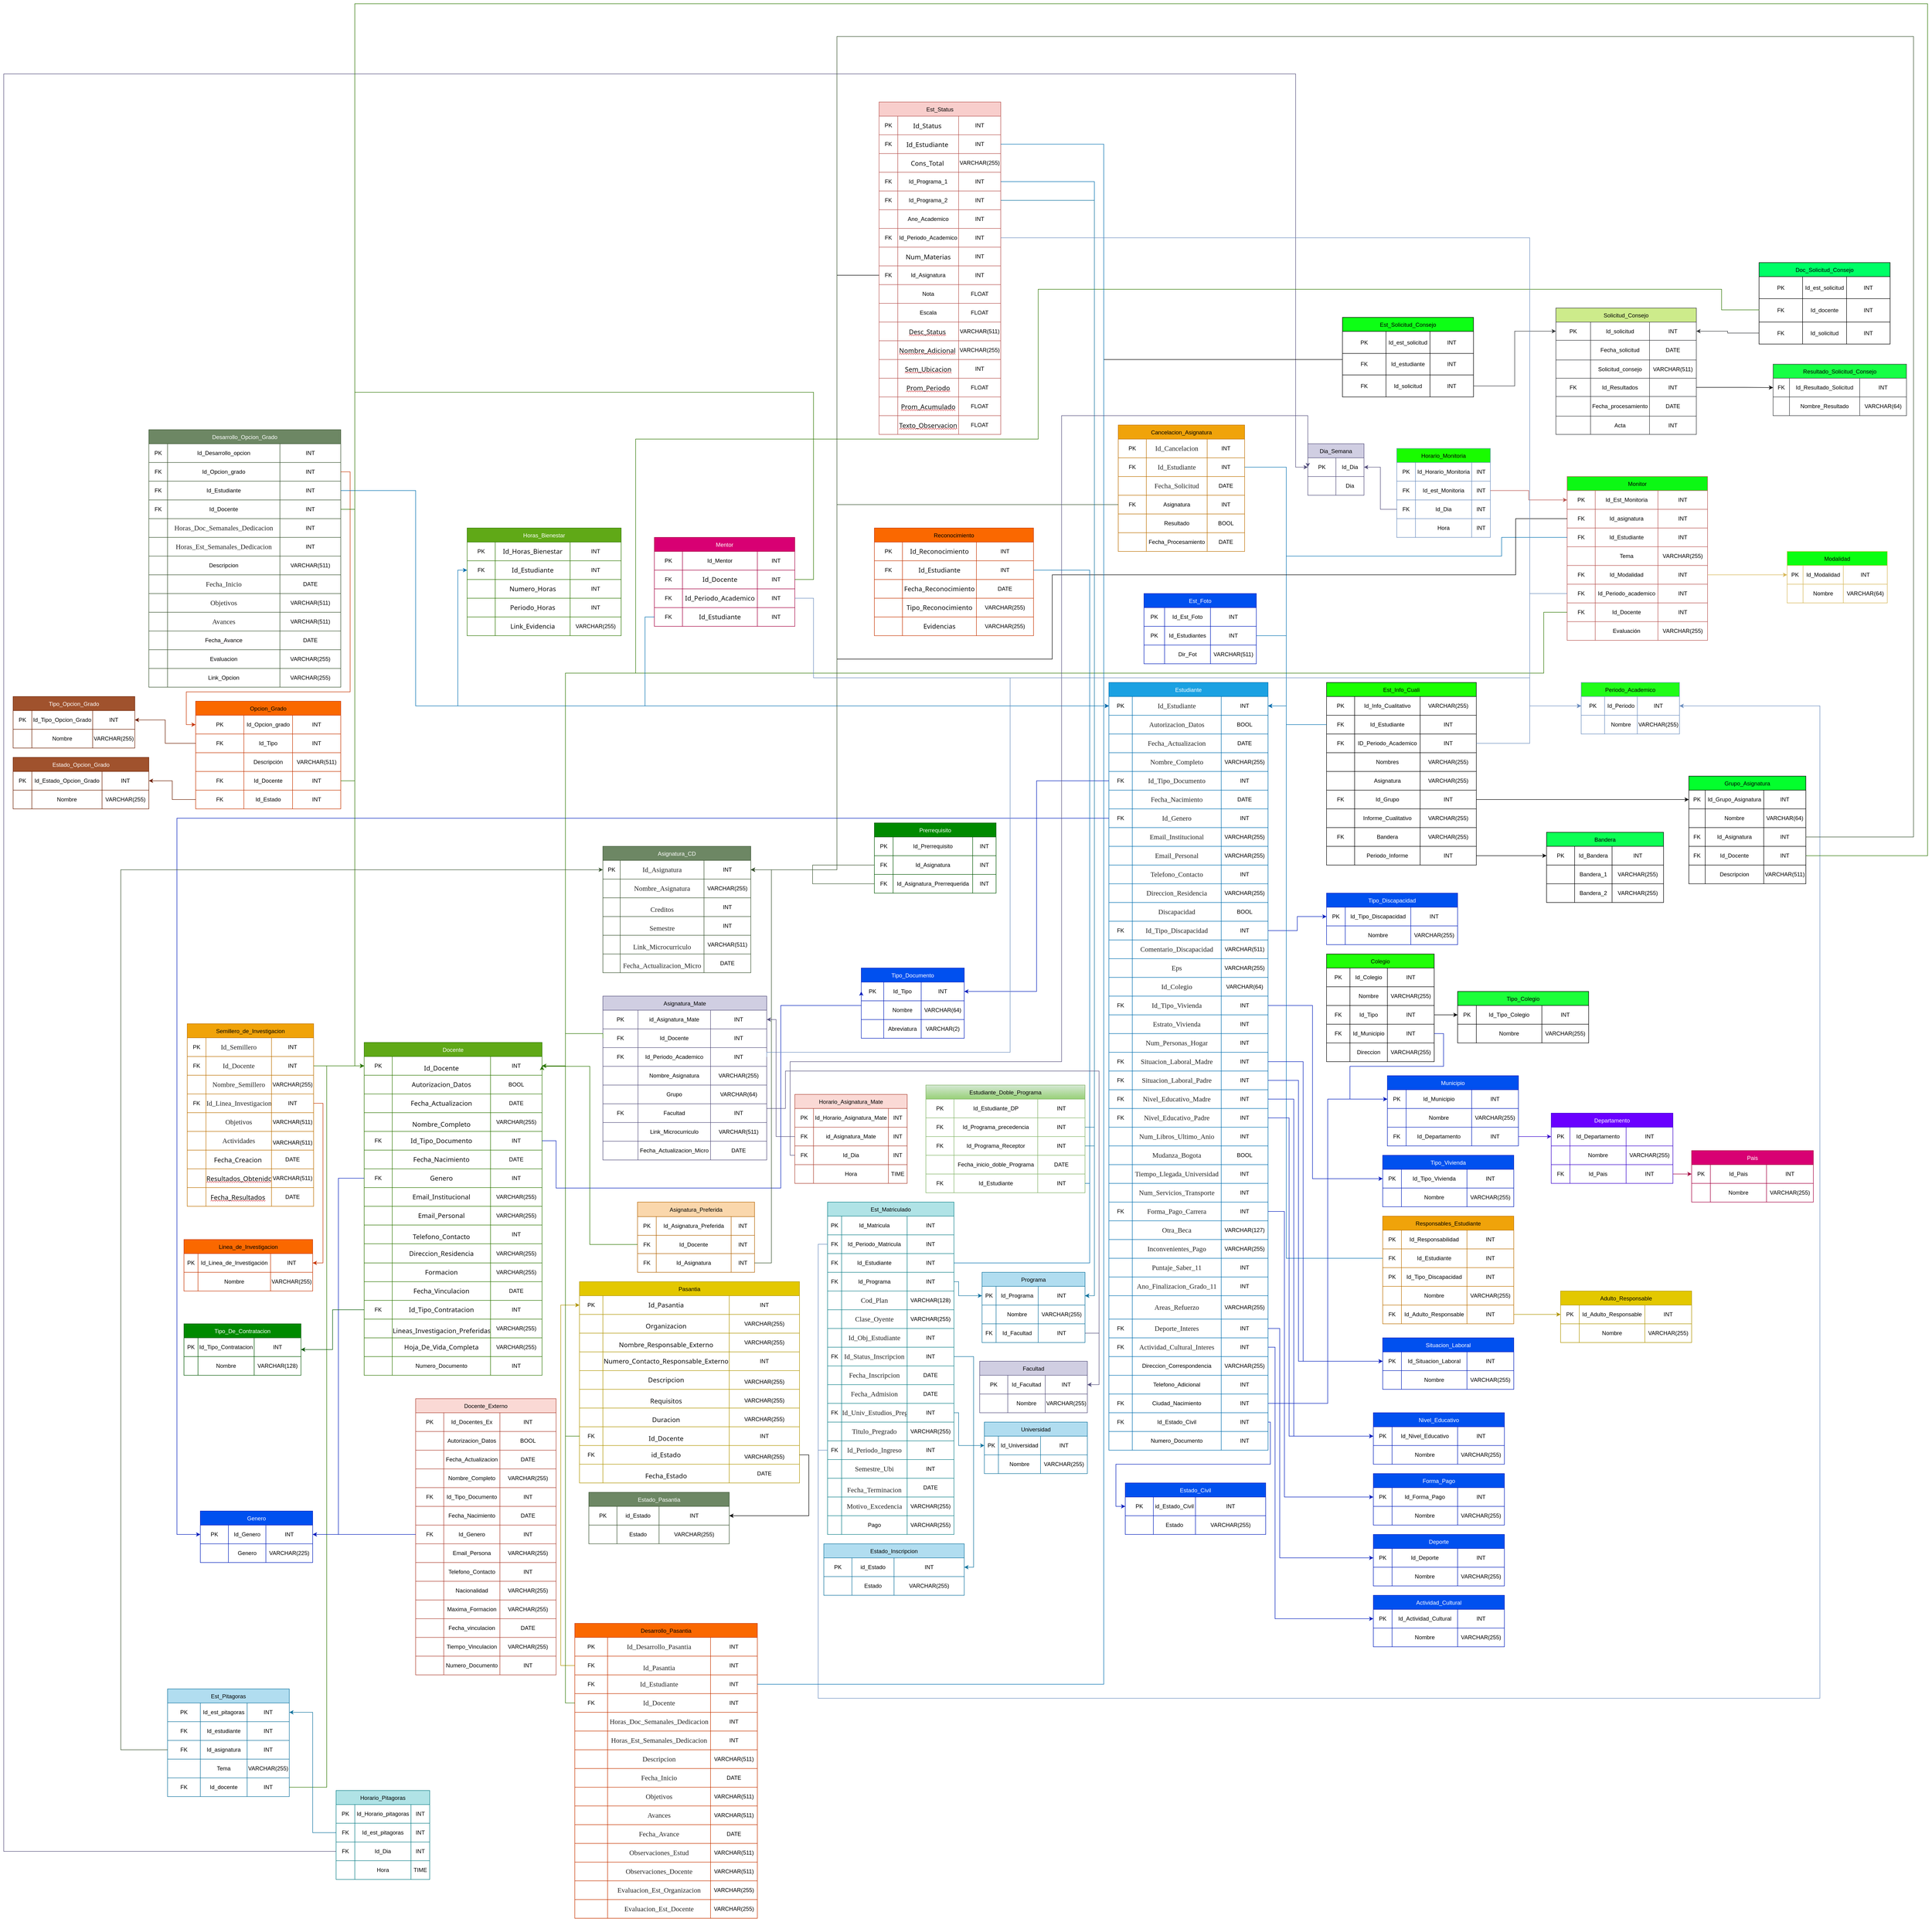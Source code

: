 <mxfile version="24.7.16">
  <diagram name="Página-1" id="kwE8ByTKsh9AsFPNE58C">
    <mxGraphModel grid="1" page="1" gridSize="10" guides="1" tooltips="1" connect="1" arrows="1" fold="1" pageScale="1" pageWidth="827" pageHeight="1169" math="0" shadow="0">
      <root>
        <mxCell id="0" />
        <mxCell id="1" parent="0" />
        <mxCell id="M9OKYwhsPwmGvWPcTOnv-1" value="Asignatura_CD" style="shape=table;startSize=30;container=1;collapsible=0;childLayout=tableLayout;fillColor=#6d8764;fontColor=#ffffff;strokeColor=#3A5431;" vertex="1" parent="1">
          <mxGeometry x="340" y="20" width="316" height="270" as="geometry" />
        </mxCell>
        <mxCell id="M9OKYwhsPwmGvWPcTOnv-2" value="" style="shape=tableRow;horizontal=0;startSize=0;swimlaneHead=0;swimlaneBody=0;strokeColor=inherit;top=0;left=0;bottom=0;right=0;collapsible=0;dropTarget=0;fillColor=none;points=[[0,0.5],[1,0.5]];portConstraint=eastwest;" vertex="1" parent="M9OKYwhsPwmGvWPcTOnv-1">
          <mxGeometry y="30" width="316" height="40" as="geometry" />
        </mxCell>
        <mxCell id="M9OKYwhsPwmGvWPcTOnv-3" value="PK" style="shape=partialRectangle;html=1;whiteSpace=wrap;connectable=0;strokeColor=inherit;overflow=hidden;fillColor=none;top=0;left=0;bottom=0;right=0;pointerEvents=1;" vertex="1" parent="M9OKYwhsPwmGvWPcTOnv-2">
          <mxGeometry width="37" height="40" as="geometry">
            <mxRectangle width="37" height="40" as="alternateBounds" />
          </mxGeometry>
        </mxCell>
        <mxCell id="M9OKYwhsPwmGvWPcTOnv-4" value="&lt;span style=&quot;color: rgb(36, 36, 36); font-family: &amp;quot;Aptos Narrow&amp;quot;, Calibri, &amp;quot;sans-serif&amp;quot;, &amp;quot;Mongolian Baiti&amp;quot;, &amp;quot;Microsoft Yi Baiti&amp;quot;, &amp;quot;Javanese Text&amp;quot;, &amp;quot;Yu Gothic&amp;quot;; font-size: 14.667px; text-align: left; white-space-collapse: preserve; background-color: rgb(255, 255, 255);&quot;&gt;Id_Asignatura&lt;/span&gt;" style="shape=partialRectangle;html=1;whiteSpace=wrap;connectable=0;strokeColor=inherit;overflow=hidden;fillColor=none;top=0;left=0;bottom=0;right=0;pointerEvents=1;" vertex="1" parent="M9OKYwhsPwmGvWPcTOnv-2">
          <mxGeometry x="37" width="179" height="40" as="geometry">
            <mxRectangle width="179" height="40" as="alternateBounds" />
          </mxGeometry>
        </mxCell>
        <mxCell id="M9OKYwhsPwmGvWPcTOnv-97" value="INT" style="shape=partialRectangle;html=1;whiteSpace=wrap;connectable=0;strokeColor=inherit;overflow=hidden;fillColor=none;top=0;left=0;bottom=0;right=0;pointerEvents=1;" vertex="1" parent="M9OKYwhsPwmGvWPcTOnv-2">
          <mxGeometry x="216" width="100" height="40" as="geometry">
            <mxRectangle width="100" height="40" as="alternateBounds" />
          </mxGeometry>
        </mxCell>
        <mxCell id="M9OKYwhsPwmGvWPcTOnv-5" value="" style="shape=tableRow;horizontal=0;startSize=0;swimlaneHead=0;swimlaneBody=0;strokeColor=inherit;top=0;left=0;bottom=0;right=0;collapsible=0;dropTarget=0;fillColor=none;points=[[0,0.5],[1,0.5]];portConstraint=eastwest;" vertex="1" parent="M9OKYwhsPwmGvWPcTOnv-1">
          <mxGeometry y="70" width="316" height="40" as="geometry" />
        </mxCell>
        <mxCell id="M9OKYwhsPwmGvWPcTOnv-6" value="" style="shape=partialRectangle;html=1;whiteSpace=wrap;connectable=0;strokeColor=inherit;overflow=hidden;fillColor=none;top=0;left=0;bottom=0;right=0;pointerEvents=1;" vertex="1" parent="M9OKYwhsPwmGvWPcTOnv-5">
          <mxGeometry width="37" height="40" as="geometry">
            <mxRectangle width="37" height="40" as="alternateBounds" />
          </mxGeometry>
        </mxCell>
        <mxCell id="M9OKYwhsPwmGvWPcTOnv-7" value="&lt;span style=&quot;color: rgb(36, 36, 36); font-family: &amp;quot;Aptos Narrow&amp;quot;, Calibri, &amp;quot;sans-serif&amp;quot;, &amp;quot;Mongolian Baiti&amp;quot;, &amp;quot;Microsoft Yi Baiti&amp;quot;, &amp;quot;Javanese Text&amp;quot;, &amp;quot;Yu Gothic&amp;quot;; font-size: 14.667px; text-align: left; white-space-collapse: preserve; background-color: rgb(255, 255, 255);&quot;&gt;Nombre_Asignatura&lt;/span&gt;" style="shape=partialRectangle;html=1;whiteSpace=wrap;connectable=0;strokeColor=inherit;overflow=hidden;fillColor=none;top=0;left=0;bottom=0;right=0;pointerEvents=1;" vertex="1" parent="M9OKYwhsPwmGvWPcTOnv-5">
          <mxGeometry x="37" width="179" height="40" as="geometry">
            <mxRectangle width="179" height="40" as="alternateBounds" />
          </mxGeometry>
        </mxCell>
        <mxCell id="M9OKYwhsPwmGvWPcTOnv-98" value="VARCHAR(255)" style="shape=partialRectangle;html=1;whiteSpace=wrap;connectable=0;strokeColor=inherit;overflow=hidden;fillColor=none;top=0;left=0;bottom=0;right=0;pointerEvents=1;" vertex="1" parent="M9OKYwhsPwmGvWPcTOnv-5">
          <mxGeometry x="216" width="100" height="40" as="geometry">
            <mxRectangle width="100" height="40" as="alternateBounds" />
          </mxGeometry>
        </mxCell>
        <mxCell id="M9OKYwhsPwmGvWPcTOnv-8" value="" style="shape=tableRow;horizontal=0;startSize=0;swimlaneHead=0;swimlaneBody=0;strokeColor=inherit;top=0;left=0;bottom=0;right=0;collapsible=0;dropTarget=0;fillColor=none;points=[[0,0.5],[1,0.5]];portConstraint=eastwest;" vertex="1" parent="M9OKYwhsPwmGvWPcTOnv-1">
          <mxGeometry y="110" width="316" height="40" as="geometry" />
        </mxCell>
        <mxCell id="M9OKYwhsPwmGvWPcTOnv-9" value="" style="shape=partialRectangle;html=1;whiteSpace=wrap;connectable=0;strokeColor=inherit;overflow=hidden;fillColor=none;top=0;left=0;bottom=0;right=0;pointerEvents=1;" vertex="1" parent="M9OKYwhsPwmGvWPcTOnv-8">
          <mxGeometry width="37" height="40" as="geometry">
            <mxRectangle width="37" height="40" as="alternateBounds" />
          </mxGeometry>
        </mxCell>
        <mxCell id="M9OKYwhsPwmGvWPcTOnv-10" value="&#xa;&lt;span style=&quot;color: rgb(36, 36, 36); font-family: &amp;quot;Aptos Narrow&amp;quot;, Calibri, &amp;quot;sans-serif&amp;quot;, &amp;quot;Mongolian Baiti&amp;quot;, &amp;quot;Microsoft Yi Baiti&amp;quot;, &amp;quot;Javanese Text&amp;quot;, &amp;quot;Yu Gothic&amp;quot;; font-size: 14.667px; font-style: normal; font-variant-ligatures: normal; font-variant-caps: normal; font-weight: 400; letter-spacing: normal; orphans: 2; text-align: left; text-indent: 0px; text-transform: none; widows: 2; word-spacing: 0px; -webkit-text-stroke-width: 0px; white-space: pre-wrap; background-color: rgb(255, 255, 255); text-decoration-thickness: initial; text-decoration-style: initial; text-decoration-color: initial; display: inline !important; float: none;&quot;&gt;Creditos&lt;/span&gt;&#xa;&#xa;" style="shape=partialRectangle;html=1;whiteSpace=wrap;connectable=0;strokeColor=inherit;overflow=hidden;fillColor=none;top=0;left=0;bottom=0;right=0;pointerEvents=1;" vertex="1" parent="M9OKYwhsPwmGvWPcTOnv-8">
          <mxGeometry x="37" width="179" height="40" as="geometry">
            <mxRectangle width="179" height="40" as="alternateBounds" />
          </mxGeometry>
        </mxCell>
        <mxCell id="M9OKYwhsPwmGvWPcTOnv-99" value="INT" style="shape=partialRectangle;html=1;whiteSpace=wrap;connectable=0;strokeColor=inherit;overflow=hidden;fillColor=none;top=0;left=0;bottom=0;right=0;pointerEvents=1;" vertex="1" parent="M9OKYwhsPwmGvWPcTOnv-8">
          <mxGeometry x="216" width="100" height="40" as="geometry">
            <mxRectangle width="100" height="40" as="alternateBounds" />
          </mxGeometry>
        </mxCell>
        <mxCell id="M9OKYwhsPwmGvWPcTOnv-11" value="" style="shape=tableRow;horizontal=0;startSize=0;swimlaneHead=0;swimlaneBody=0;strokeColor=inherit;top=0;left=0;bottom=0;right=0;collapsible=0;dropTarget=0;fillColor=none;points=[[0,0.5],[1,0.5]];portConstraint=eastwest;" vertex="1" parent="M9OKYwhsPwmGvWPcTOnv-1">
          <mxGeometry y="150" width="316" height="40" as="geometry" />
        </mxCell>
        <mxCell id="M9OKYwhsPwmGvWPcTOnv-12" value="" style="shape=partialRectangle;html=1;whiteSpace=wrap;connectable=0;strokeColor=inherit;overflow=hidden;fillColor=none;top=0;left=0;bottom=0;right=0;pointerEvents=1;" vertex="1" parent="M9OKYwhsPwmGvWPcTOnv-11">
          <mxGeometry width="37" height="40" as="geometry">
            <mxRectangle width="37" height="40" as="alternateBounds" />
          </mxGeometry>
        </mxCell>
        <mxCell id="M9OKYwhsPwmGvWPcTOnv-13" value="&#xa;&lt;span style=&quot;color: rgb(36, 36, 36); font-family: &amp;quot;Aptos Narrow&amp;quot;, Calibri, &amp;quot;sans-serif&amp;quot;, &amp;quot;Mongolian Baiti&amp;quot;, &amp;quot;Microsoft Yi Baiti&amp;quot;, &amp;quot;Javanese Text&amp;quot;, &amp;quot;Yu Gothic&amp;quot;; font-size: 14.667px; font-style: normal; font-variant-ligatures: normal; font-variant-caps: normal; font-weight: 400; letter-spacing: normal; orphans: 2; text-align: left; text-indent: 0px; text-transform: none; widows: 2; word-spacing: 0px; -webkit-text-stroke-width: 0px; white-space: pre-wrap; background-color: rgb(255, 255, 255); text-decoration-thickness: initial; text-decoration-style: initial; text-decoration-color: initial; display: inline !important; float: none;&quot;&gt;Semestre&lt;/span&gt;&#xa;&#xa;" style="shape=partialRectangle;html=1;whiteSpace=wrap;connectable=0;strokeColor=inherit;overflow=hidden;fillColor=none;top=0;left=0;bottom=0;right=0;pointerEvents=1;" vertex="1" parent="M9OKYwhsPwmGvWPcTOnv-11">
          <mxGeometry x="37" width="179" height="40" as="geometry">
            <mxRectangle width="179" height="40" as="alternateBounds" />
          </mxGeometry>
        </mxCell>
        <mxCell id="M9OKYwhsPwmGvWPcTOnv-100" value="INT" style="shape=partialRectangle;html=1;whiteSpace=wrap;connectable=0;strokeColor=inherit;overflow=hidden;fillColor=none;top=0;left=0;bottom=0;right=0;pointerEvents=1;" vertex="1" parent="M9OKYwhsPwmGvWPcTOnv-11">
          <mxGeometry x="216" width="100" height="40" as="geometry">
            <mxRectangle width="100" height="40" as="alternateBounds" />
          </mxGeometry>
        </mxCell>
        <mxCell id="M9OKYwhsPwmGvWPcTOnv-14" value="" style="shape=tableRow;horizontal=0;startSize=0;swimlaneHead=0;swimlaneBody=0;strokeColor=inherit;top=0;left=0;bottom=0;right=0;collapsible=0;dropTarget=0;fillColor=none;points=[[0,0.5],[1,0.5]];portConstraint=eastwest;" vertex="1" parent="M9OKYwhsPwmGvWPcTOnv-1">
          <mxGeometry y="190" width="316" height="40" as="geometry" />
        </mxCell>
        <mxCell id="M9OKYwhsPwmGvWPcTOnv-15" value="" style="shape=partialRectangle;html=1;whiteSpace=wrap;connectable=0;strokeColor=inherit;overflow=hidden;fillColor=none;top=0;left=0;bottom=0;right=0;pointerEvents=1;" vertex="1" parent="M9OKYwhsPwmGvWPcTOnv-14">
          <mxGeometry width="37" height="40" as="geometry">
            <mxRectangle width="37" height="40" as="alternateBounds" />
          </mxGeometry>
        </mxCell>
        <mxCell id="M9OKYwhsPwmGvWPcTOnv-16" value="&#xa;&lt;span style=&quot;color: rgb(36, 36, 36); font-family: &amp;quot;Aptos Narrow&amp;quot;, Calibri, &amp;quot;sans-serif&amp;quot;, &amp;quot;Mongolian Baiti&amp;quot;, &amp;quot;Microsoft Yi Baiti&amp;quot;, &amp;quot;Javanese Text&amp;quot;, &amp;quot;Yu Gothic&amp;quot;; font-size: 14.667px; font-style: normal; font-variant-ligatures: normal; font-variant-caps: normal; font-weight: 400; letter-spacing: normal; orphans: 2; text-align: left; text-indent: 0px; text-transform: none; widows: 2; word-spacing: 0px; -webkit-text-stroke-width: 0px; white-space: pre-wrap; background-color: rgb(255, 255, 255); text-decoration-thickness: initial; text-decoration-style: initial; text-decoration-color: initial; display: inline !important; float: none;&quot;&gt;Link_Microcurriculo&lt;/span&gt;&#xa;&#xa;" style="shape=partialRectangle;html=1;whiteSpace=wrap;connectable=0;strokeColor=inherit;overflow=hidden;fillColor=none;top=0;left=0;bottom=0;right=0;pointerEvents=1;" vertex="1" parent="M9OKYwhsPwmGvWPcTOnv-14">
          <mxGeometry x="37" width="179" height="40" as="geometry">
            <mxRectangle width="179" height="40" as="alternateBounds" />
          </mxGeometry>
        </mxCell>
        <mxCell id="M9OKYwhsPwmGvWPcTOnv-101" value="VARCHAR(511)" style="shape=partialRectangle;html=1;whiteSpace=wrap;connectable=0;strokeColor=inherit;overflow=hidden;fillColor=none;top=0;left=0;bottom=0;right=0;pointerEvents=1;" vertex="1" parent="M9OKYwhsPwmGvWPcTOnv-14">
          <mxGeometry x="216" width="100" height="40" as="geometry">
            <mxRectangle width="100" height="40" as="alternateBounds" />
          </mxGeometry>
        </mxCell>
        <mxCell id="M9OKYwhsPwmGvWPcTOnv-17" value="" style="shape=tableRow;horizontal=0;startSize=0;swimlaneHead=0;swimlaneBody=0;strokeColor=inherit;top=0;left=0;bottom=0;right=0;collapsible=0;dropTarget=0;fillColor=none;points=[[0,0.5],[1,0.5]];portConstraint=eastwest;" vertex="1" parent="M9OKYwhsPwmGvWPcTOnv-1">
          <mxGeometry y="230" width="316" height="40" as="geometry" />
        </mxCell>
        <mxCell id="M9OKYwhsPwmGvWPcTOnv-18" value="" style="shape=partialRectangle;html=1;whiteSpace=wrap;connectable=0;strokeColor=inherit;overflow=hidden;fillColor=none;top=0;left=0;bottom=0;right=0;pointerEvents=1;" vertex="1" parent="M9OKYwhsPwmGvWPcTOnv-17">
          <mxGeometry width="37" height="40" as="geometry">
            <mxRectangle width="37" height="40" as="alternateBounds" />
          </mxGeometry>
        </mxCell>
        <mxCell id="M9OKYwhsPwmGvWPcTOnv-19" value="&#xa;&lt;span style=&quot;color: rgb(36, 36, 36); font-family: &amp;quot;Aptos Narrow&amp;quot;, Calibri, &amp;quot;sans-serif&amp;quot;, &amp;quot;Mongolian Baiti&amp;quot;, &amp;quot;Microsoft Yi Baiti&amp;quot;, &amp;quot;Javanese Text&amp;quot;, &amp;quot;Yu Gothic&amp;quot;; font-size: 14.667px; font-style: normal; font-variant-ligatures: normal; font-variant-caps: normal; font-weight: 400; letter-spacing: normal; orphans: 2; text-align: left; text-indent: 0px; text-transform: none; widows: 2; word-spacing: 0px; -webkit-text-stroke-width: 0px; white-space: pre-wrap; background-color: rgb(255, 255, 255); text-decoration-thickness: initial; text-decoration-style: initial; text-decoration-color: initial; display: inline !important; float: none;&quot;&gt;Fecha_Actualizacion_Micro&lt;/span&gt;&#xa;&#xa;" style="shape=partialRectangle;html=1;whiteSpace=wrap;connectable=0;strokeColor=inherit;overflow=hidden;fillColor=none;top=0;left=0;bottom=0;right=0;pointerEvents=1;" vertex="1" parent="M9OKYwhsPwmGvWPcTOnv-17">
          <mxGeometry x="37" width="179" height="40" as="geometry">
            <mxRectangle width="179" height="40" as="alternateBounds" />
          </mxGeometry>
        </mxCell>
        <mxCell id="M9OKYwhsPwmGvWPcTOnv-102" value="DATE" style="shape=partialRectangle;html=1;whiteSpace=wrap;connectable=0;strokeColor=inherit;overflow=hidden;fillColor=none;top=0;left=0;bottom=0;right=0;pointerEvents=1;" vertex="1" parent="M9OKYwhsPwmGvWPcTOnv-17">
          <mxGeometry x="216" width="100" height="40" as="geometry">
            <mxRectangle width="100" height="40" as="alternateBounds" />
          </mxGeometry>
        </mxCell>
        <mxCell id="M9OKYwhsPwmGvWPcTOnv-29" value="Prerrequisito" style="shape=table;startSize=30;container=1;collapsible=0;childLayout=tableLayout;fillColor=#008a00;fontColor=#ffffff;strokeColor=#005700;" vertex="1" parent="1">
          <mxGeometry x="920" y="-30" width="260" height="150" as="geometry" />
        </mxCell>
        <mxCell id="M9OKYwhsPwmGvWPcTOnv-30" value="" style="shape=tableRow;horizontal=0;startSize=0;swimlaneHead=0;swimlaneBody=0;strokeColor=inherit;top=0;left=0;bottom=0;right=0;collapsible=0;dropTarget=0;fillColor=none;points=[[0,0.5],[1,0.5]];portConstraint=eastwest;" vertex="1" parent="M9OKYwhsPwmGvWPcTOnv-29">
          <mxGeometry y="30" width="260" height="40" as="geometry" />
        </mxCell>
        <mxCell id="M9OKYwhsPwmGvWPcTOnv-31" value="PK" style="shape=partialRectangle;html=1;whiteSpace=wrap;connectable=0;strokeColor=inherit;overflow=hidden;fillColor=none;top=0;left=0;bottom=0;right=0;pointerEvents=1;" vertex="1" parent="M9OKYwhsPwmGvWPcTOnv-30">
          <mxGeometry width="40" height="40" as="geometry">
            <mxRectangle width="40" height="40" as="alternateBounds" />
          </mxGeometry>
        </mxCell>
        <mxCell id="M9OKYwhsPwmGvWPcTOnv-32" value="Id_Prerrequisito" style="shape=partialRectangle;html=1;whiteSpace=wrap;connectable=0;strokeColor=inherit;overflow=hidden;fillColor=none;top=0;left=0;bottom=0;right=0;pointerEvents=1;" vertex="1" parent="M9OKYwhsPwmGvWPcTOnv-30">
          <mxGeometry x="40" width="170" height="40" as="geometry">
            <mxRectangle width="170" height="40" as="alternateBounds" />
          </mxGeometry>
        </mxCell>
        <mxCell id="M9OKYwhsPwmGvWPcTOnv-103" value="INT" style="shape=partialRectangle;html=1;whiteSpace=wrap;connectable=0;strokeColor=inherit;overflow=hidden;fillColor=none;top=0;left=0;bottom=0;right=0;pointerEvents=1;" vertex="1" parent="M9OKYwhsPwmGvWPcTOnv-30">
          <mxGeometry x="210" width="50" height="40" as="geometry">
            <mxRectangle width="50" height="40" as="alternateBounds" />
          </mxGeometry>
        </mxCell>
        <mxCell id="M9OKYwhsPwmGvWPcTOnv-33" value="" style="shape=tableRow;horizontal=0;startSize=0;swimlaneHead=0;swimlaneBody=0;strokeColor=inherit;top=0;left=0;bottom=0;right=0;collapsible=0;dropTarget=0;fillColor=none;points=[[0,0.5],[1,0.5]];portConstraint=eastwest;" vertex="1" parent="M9OKYwhsPwmGvWPcTOnv-29">
          <mxGeometry y="70" width="260" height="40" as="geometry" />
        </mxCell>
        <mxCell id="M9OKYwhsPwmGvWPcTOnv-34" value="FK" style="shape=partialRectangle;html=1;whiteSpace=wrap;connectable=0;strokeColor=inherit;overflow=hidden;fillColor=none;top=0;left=0;bottom=0;right=0;pointerEvents=1;" vertex="1" parent="M9OKYwhsPwmGvWPcTOnv-33">
          <mxGeometry width="40" height="40" as="geometry">
            <mxRectangle width="40" height="40" as="alternateBounds" />
          </mxGeometry>
        </mxCell>
        <mxCell id="M9OKYwhsPwmGvWPcTOnv-35" value="Id_Asignatura" style="shape=partialRectangle;html=1;whiteSpace=wrap;connectable=0;strokeColor=inherit;overflow=hidden;fillColor=none;top=0;left=0;bottom=0;right=0;pointerEvents=1;" vertex="1" parent="M9OKYwhsPwmGvWPcTOnv-33">
          <mxGeometry x="40" width="170" height="40" as="geometry">
            <mxRectangle width="170" height="40" as="alternateBounds" />
          </mxGeometry>
        </mxCell>
        <mxCell id="M9OKYwhsPwmGvWPcTOnv-104" value="INT" style="shape=partialRectangle;html=1;whiteSpace=wrap;connectable=0;strokeColor=inherit;overflow=hidden;fillColor=none;top=0;left=0;bottom=0;right=0;pointerEvents=1;" vertex="1" parent="M9OKYwhsPwmGvWPcTOnv-33">
          <mxGeometry x="210" width="50" height="40" as="geometry">
            <mxRectangle width="50" height="40" as="alternateBounds" />
          </mxGeometry>
        </mxCell>
        <mxCell id="M9OKYwhsPwmGvWPcTOnv-36" value="" style="shape=tableRow;horizontal=0;startSize=0;swimlaneHead=0;swimlaneBody=0;strokeColor=inherit;top=0;left=0;bottom=0;right=0;collapsible=0;dropTarget=0;fillColor=none;points=[[0,0.5],[1,0.5]];portConstraint=eastwest;" vertex="1" parent="M9OKYwhsPwmGvWPcTOnv-29">
          <mxGeometry y="110" width="260" height="40" as="geometry" />
        </mxCell>
        <mxCell id="M9OKYwhsPwmGvWPcTOnv-37" value="FK" style="shape=partialRectangle;html=1;whiteSpace=wrap;connectable=0;strokeColor=inherit;overflow=hidden;fillColor=none;top=0;left=0;bottom=0;right=0;pointerEvents=1;" vertex="1" parent="M9OKYwhsPwmGvWPcTOnv-36">
          <mxGeometry width="40" height="40" as="geometry">
            <mxRectangle width="40" height="40" as="alternateBounds" />
          </mxGeometry>
        </mxCell>
        <mxCell id="M9OKYwhsPwmGvWPcTOnv-38" value="Id_Asignatura_Prerrequerida" style="shape=partialRectangle;html=1;whiteSpace=wrap;connectable=0;strokeColor=inherit;overflow=hidden;fillColor=none;top=0;left=0;bottom=0;right=0;pointerEvents=1;" vertex="1" parent="M9OKYwhsPwmGvWPcTOnv-36">
          <mxGeometry x="40" width="170" height="40" as="geometry">
            <mxRectangle width="170" height="40" as="alternateBounds" />
          </mxGeometry>
        </mxCell>
        <mxCell id="M9OKYwhsPwmGvWPcTOnv-105" value="INT" style="shape=partialRectangle;html=1;whiteSpace=wrap;connectable=0;strokeColor=inherit;overflow=hidden;fillColor=none;top=0;left=0;bottom=0;right=0;pointerEvents=1;" vertex="1" parent="M9OKYwhsPwmGvWPcTOnv-36">
          <mxGeometry x="210" width="50" height="40" as="geometry">
            <mxRectangle width="50" height="40" as="alternateBounds" />
          </mxGeometry>
        </mxCell>
        <mxCell id="M9OKYwhsPwmGvWPcTOnv-43" style="edgeStyle=orthogonalEdgeStyle;rounded=0;orthogonalLoop=1;jettySize=auto;html=1;exitX=0;exitY=0.5;exitDx=0;exitDy=0;fillColor=#6d8764;strokeColor=#3A5431;" edge="1" parent="1" source="M9OKYwhsPwmGvWPcTOnv-33" target="M9OKYwhsPwmGvWPcTOnv-2">
          <mxGeometry relative="1" as="geometry" />
        </mxCell>
        <mxCell id="M9OKYwhsPwmGvWPcTOnv-44" style="edgeStyle=orthogonalEdgeStyle;rounded=0;orthogonalLoop=1;jettySize=auto;html=1;exitX=0;exitY=0.5;exitDx=0;exitDy=0;fillColor=#6d8764;strokeColor=#3A5431;" edge="1" parent="1" source="M9OKYwhsPwmGvWPcTOnv-36" target="M9OKYwhsPwmGvWPcTOnv-2">
          <mxGeometry relative="1" as="geometry" />
        </mxCell>
        <mxCell id="M9OKYwhsPwmGvWPcTOnv-45" value="Docente" style="shape=table;startSize=30;container=1;collapsible=0;childLayout=tableLayout;fillColor=#60a917;fontColor=#ffffff;strokeColor=#2D7600;" vertex="1" parent="1">
          <mxGeometry x="-170" y="439" width="380" height="711" as="geometry" />
        </mxCell>
        <mxCell id="M9OKYwhsPwmGvWPcTOnv-46" value="" style="shape=tableRow;horizontal=0;startSize=0;swimlaneHead=0;swimlaneBody=0;strokeColor=inherit;top=0;left=0;bottom=0;right=0;collapsible=0;dropTarget=0;fillColor=none;points=[[0,0.5],[1,0.5]];portConstraint=eastwest;" vertex="1" parent="M9OKYwhsPwmGvWPcTOnv-45">
          <mxGeometry y="30" width="380" height="40" as="geometry" />
        </mxCell>
        <mxCell id="M9OKYwhsPwmGvWPcTOnv-47" value="PK" style="shape=partialRectangle;html=1;whiteSpace=wrap;connectable=0;strokeColor=inherit;overflow=hidden;fillColor=none;top=0;left=0;bottom=0;right=0;pointerEvents=1;" vertex="1" parent="M9OKYwhsPwmGvWPcTOnv-46">
          <mxGeometry width="60" height="40" as="geometry">
            <mxRectangle width="60" height="40" as="alternateBounds" />
          </mxGeometry>
        </mxCell>
        <mxCell id="M9OKYwhsPwmGvWPcTOnv-48" value="&#xa;&lt;span style=&quot;font-size:10.5pt;font-family:&amp;quot;Segoe UI&amp;quot;,sans-serif;&#xa;mso-fareast-font-family:Aptos;mso-fareast-theme-font:minor-latin;color:#0D0D0D;&#xa;mso-ansi-language:ES-CO;mso-fareast-language:EN-US;mso-bidi-language:AR-SA&quot;&gt;Id_Docente&lt;/span&gt;&#xa;&#xa;&#xa;&#xa;" style="shape=partialRectangle;html=1;whiteSpace=wrap;connectable=0;strokeColor=inherit;overflow=hidden;fillColor=none;top=0;left=0;bottom=0;right=0;pointerEvents=1;" vertex="1" parent="M9OKYwhsPwmGvWPcTOnv-46">
          <mxGeometry x="60" width="210" height="40" as="geometry">
            <mxRectangle width="210" height="40" as="alternateBounds" />
          </mxGeometry>
        </mxCell>
        <mxCell id="_DQ9jNDwl8W953cT2Zfr-54" value="INT" style="shape=partialRectangle;html=1;whiteSpace=wrap;connectable=0;strokeColor=inherit;overflow=hidden;fillColor=none;top=0;left=0;bottom=0;right=0;pointerEvents=1;" vertex="1" parent="M9OKYwhsPwmGvWPcTOnv-46">
          <mxGeometry x="270" width="110" height="40" as="geometry">
            <mxRectangle width="110" height="40" as="alternateBounds" />
          </mxGeometry>
        </mxCell>
        <mxCell id="M9OKYwhsPwmGvWPcTOnv-49" value="" style="shape=tableRow;horizontal=0;startSize=0;swimlaneHead=0;swimlaneBody=0;strokeColor=inherit;top=0;left=0;bottom=0;right=0;collapsible=0;dropTarget=0;fillColor=none;points=[[0,0.5],[1,0.5]];portConstraint=eastwest;" vertex="1" parent="M9OKYwhsPwmGvWPcTOnv-45">
          <mxGeometry y="70" width="380" height="40" as="geometry" />
        </mxCell>
        <mxCell id="M9OKYwhsPwmGvWPcTOnv-50" value="" style="shape=partialRectangle;html=1;whiteSpace=wrap;connectable=0;strokeColor=inherit;overflow=hidden;fillColor=none;top=0;left=0;bottom=0;right=0;pointerEvents=1;" vertex="1" parent="M9OKYwhsPwmGvWPcTOnv-49">
          <mxGeometry width="60" height="40" as="geometry">
            <mxRectangle width="60" height="40" as="alternateBounds" />
          </mxGeometry>
        </mxCell>
        <mxCell id="M9OKYwhsPwmGvWPcTOnv-51" value="&lt;span style=&quot;font-size:10.5pt;font-family:&amp;quot;Segoe UI&amp;quot;,sans-serif;&lt;br/&gt;mso-fareast-font-family:Aptos;mso-fareast-theme-font:minor-latin;color:#0D0D0D;&lt;br/&gt;mso-ansi-language:ES-CO;mso-fareast-language:EN-US;mso-bidi-language:AR-SA&quot;&gt;Autorizacion_Datos&lt;/span&gt;" style="shape=partialRectangle;html=1;whiteSpace=wrap;connectable=0;strokeColor=inherit;overflow=hidden;fillColor=none;top=0;left=0;bottom=0;right=0;pointerEvents=1;" vertex="1" parent="M9OKYwhsPwmGvWPcTOnv-49">
          <mxGeometry x="60" width="210" height="40" as="geometry">
            <mxRectangle width="210" height="40" as="alternateBounds" />
          </mxGeometry>
        </mxCell>
        <mxCell id="_DQ9jNDwl8W953cT2Zfr-55" value="BOOL" style="shape=partialRectangle;html=1;whiteSpace=wrap;connectable=0;strokeColor=inherit;overflow=hidden;fillColor=none;top=0;left=0;bottom=0;right=0;pointerEvents=1;" vertex="1" parent="M9OKYwhsPwmGvWPcTOnv-49">
          <mxGeometry x="270" width="110" height="40" as="geometry">
            <mxRectangle width="110" height="40" as="alternateBounds" />
          </mxGeometry>
        </mxCell>
        <mxCell id="M9OKYwhsPwmGvWPcTOnv-52" value="" style="shape=tableRow;horizontal=0;startSize=0;swimlaneHead=0;swimlaneBody=0;strokeColor=inherit;top=0;left=0;bottom=0;right=0;collapsible=0;dropTarget=0;fillColor=none;points=[[0,0.5],[1,0.5]];portConstraint=eastwest;" vertex="1" parent="M9OKYwhsPwmGvWPcTOnv-45">
          <mxGeometry y="110" width="380" height="40" as="geometry" />
        </mxCell>
        <mxCell id="M9OKYwhsPwmGvWPcTOnv-53" value="" style="shape=partialRectangle;html=1;whiteSpace=wrap;connectable=0;strokeColor=inherit;overflow=hidden;fillColor=none;top=0;left=0;bottom=0;right=0;pointerEvents=1;" vertex="1" parent="M9OKYwhsPwmGvWPcTOnv-52">
          <mxGeometry width="60" height="40" as="geometry">
            <mxRectangle width="60" height="40" as="alternateBounds" />
          </mxGeometry>
        </mxCell>
        <mxCell id="M9OKYwhsPwmGvWPcTOnv-54" value="&lt;span style=&quot;font-size:10.5pt;font-family:&amp;quot;Segoe UI&amp;quot;,sans-serif;&lt;br/&gt;mso-fareast-font-family:Aptos;mso-fareast-theme-font:minor-latin;color:#0D0D0D;&lt;br/&gt;mso-ansi-language:ES-CO;mso-fareast-language:EN-US;mso-bidi-language:AR-SA&quot;&gt;Fecha_Actualizacion&lt;/span&gt;" style="shape=partialRectangle;html=1;whiteSpace=wrap;connectable=0;strokeColor=inherit;overflow=hidden;fillColor=none;top=0;left=0;bottom=0;right=0;pointerEvents=1;" vertex="1" parent="M9OKYwhsPwmGvWPcTOnv-52">
          <mxGeometry x="60" width="210" height="40" as="geometry">
            <mxRectangle width="210" height="40" as="alternateBounds" />
          </mxGeometry>
        </mxCell>
        <mxCell id="_DQ9jNDwl8W953cT2Zfr-56" value="DAT&lt;span style=&quot;background-color: initial;&quot;&gt;E&lt;/span&gt;" style="shape=partialRectangle;html=1;whiteSpace=wrap;connectable=0;strokeColor=inherit;overflow=hidden;fillColor=none;top=0;left=0;bottom=0;right=0;pointerEvents=1;" vertex="1" parent="M9OKYwhsPwmGvWPcTOnv-52">
          <mxGeometry x="270" width="110" height="40" as="geometry">
            <mxRectangle width="110" height="40" as="alternateBounds" />
          </mxGeometry>
        </mxCell>
        <mxCell id="M9OKYwhsPwmGvWPcTOnv-55" value="" style="shape=tableRow;horizontal=0;startSize=0;swimlaneHead=0;swimlaneBody=0;strokeColor=inherit;top=0;left=0;bottom=0;right=0;collapsible=0;dropTarget=0;fillColor=none;points=[[0,0.5],[1,0.5]];portConstraint=eastwest;" vertex="1" parent="M9OKYwhsPwmGvWPcTOnv-45">
          <mxGeometry y="150" width="380" height="40" as="geometry" />
        </mxCell>
        <mxCell id="M9OKYwhsPwmGvWPcTOnv-56" value="" style="shape=partialRectangle;html=1;whiteSpace=wrap;connectable=0;strokeColor=inherit;overflow=hidden;fillColor=none;top=0;left=0;bottom=0;right=0;pointerEvents=1;" vertex="1" parent="M9OKYwhsPwmGvWPcTOnv-55">
          <mxGeometry width="60" height="40" as="geometry">
            <mxRectangle width="60" height="40" as="alternateBounds" />
          </mxGeometry>
        </mxCell>
        <mxCell id="M9OKYwhsPwmGvWPcTOnv-57" value="&#xa;&lt;span style=&quot;font-size:10.5pt;font-family:&amp;quot;Segoe UI&amp;quot;,sans-serif;&#xa;mso-fareast-font-family:Aptos;mso-fareast-theme-font:minor-latin;color:#0D0D0D;&#xa;mso-ansi-language:ES-CO;mso-fareast-language:EN-US;mso-bidi-language:AR-SA&quot;&gt;Nombre_Completo&lt;/span&gt;&#xa;&#xa;&#xa;&#xa;" style="shape=partialRectangle;html=1;whiteSpace=wrap;connectable=0;strokeColor=inherit;overflow=hidden;fillColor=none;top=0;left=0;bottom=0;right=0;pointerEvents=1;" vertex="1" parent="M9OKYwhsPwmGvWPcTOnv-55">
          <mxGeometry x="60" width="210" height="40" as="geometry">
            <mxRectangle width="210" height="40" as="alternateBounds" />
          </mxGeometry>
        </mxCell>
        <mxCell id="_DQ9jNDwl8W953cT2Zfr-57" value="VARCHAR(255)" style="shape=partialRectangle;html=1;whiteSpace=wrap;connectable=0;strokeColor=inherit;overflow=hidden;fillColor=none;top=0;left=0;bottom=0;right=0;pointerEvents=1;" vertex="1" parent="M9OKYwhsPwmGvWPcTOnv-55">
          <mxGeometry x="270" width="110" height="40" as="geometry">
            <mxRectangle width="110" height="40" as="alternateBounds" />
          </mxGeometry>
        </mxCell>
        <mxCell id="M9OKYwhsPwmGvWPcTOnv-58" value="" style="shape=tableRow;horizontal=0;startSize=0;swimlaneHead=0;swimlaneBody=0;strokeColor=inherit;top=0;left=0;bottom=0;right=0;collapsible=0;dropTarget=0;fillColor=none;points=[[0,0.5],[1,0.5]];portConstraint=eastwest;" vertex="1" parent="M9OKYwhsPwmGvWPcTOnv-45">
          <mxGeometry y="190" width="380" height="40" as="geometry" />
        </mxCell>
        <mxCell id="M9OKYwhsPwmGvWPcTOnv-59" value="FK" style="shape=partialRectangle;html=1;whiteSpace=wrap;connectable=0;strokeColor=inherit;overflow=hidden;fillColor=none;top=0;left=0;bottom=0;right=0;pointerEvents=1;" vertex="1" parent="M9OKYwhsPwmGvWPcTOnv-58">
          <mxGeometry width="60" height="40" as="geometry">
            <mxRectangle width="60" height="40" as="alternateBounds" />
          </mxGeometry>
        </mxCell>
        <mxCell id="M9OKYwhsPwmGvWPcTOnv-60" value="&lt;span style=&quot;font-size:10.5pt;font-family:&amp;quot;Segoe UI&amp;quot;,sans-serif;&lt;br/&gt;mso-fareast-font-family:Aptos;mso-fareast-theme-font:minor-latin;color:#0D0D0D;&lt;br/&gt;mso-ansi-language:ES-CO;mso-fareast-language:EN-US;mso-bidi-language:AR-SA&quot;&gt;Id_Tipo_Documento&lt;/span&gt;" style="shape=partialRectangle;html=1;whiteSpace=wrap;connectable=0;strokeColor=inherit;overflow=hidden;fillColor=none;top=0;left=0;bottom=0;right=0;pointerEvents=1;" vertex="1" parent="M9OKYwhsPwmGvWPcTOnv-58">
          <mxGeometry x="60" width="210" height="40" as="geometry">
            <mxRectangle width="210" height="40" as="alternateBounds" />
          </mxGeometry>
        </mxCell>
        <mxCell id="_DQ9jNDwl8W953cT2Zfr-58" value="INT" style="shape=partialRectangle;html=1;whiteSpace=wrap;connectable=0;strokeColor=inherit;overflow=hidden;fillColor=none;top=0;left=0;bottom=0;right=0;pointerEvents=1;" vertex="1" parent="M9OKYwhsPwmGvWPcTOnv-58">
          <mxGeometry x="270" width="110" height="40" as="geometry">
            <mxRectangle width="110" height="40" as="alternateBounds" />
          </mxGeometry>
        </mxCell>
        <mxCell id="M9OKYwhsPwmGvWPcTOnv-61" value="" style="shape=tableRow;horizontal=0;startSize=0;swimlaneHead=0;swimlaneBody=0;strokeColor=inherit;top=0;left=0;bottom=0;right=0;collapsible=0;dropTarget=0;fillColor=none;points=[[0,0.5],[1,0.5]];portConstraint=eastwest;" vertex="1" parent="M9OKYwhsPwmGvWPcTOnv-45">
          <mxGeometry y="230" width="380" height="40" as="geometry" />
        </mxCell>
        <mxCell id="M9OKYwhsPwmGvWPcTOnv-62" value="" style="shape=partialRectangle;html=1;whiteSpace=wrap;connectable=0;strokeColor=inherit;overflow=hidden;fillColor=none;top=0;left=0;bottom=0;right=0;pointerEvents=1;" vertex="1" parent="M9OKYwhsPwmGvWPcTOnv-61">
          <mxGeometry width="60" height="40" as="geometry">
            <mxRectangle width="60" height="40" as="alternateBounds" />
          </mxGeometry>
        </mxCell>
        <mxCell id="M9OKYwhsPwmGvWPcTOnv-63" value="&lt;span style=&quot;font-size:10.5pt;font-family:&amp;quot;Segoe UI&amp;quot;,sans-serif;&lt;br/&gt;mso-fareast-font-family:Aptos;mso-fareast-theme-font:minor-latin;color:#0D0D0D;&lt;br/&gt;mso-ansi-language:ES-CO;mso-fareast-language:EN-US;mso-bidi-language:AR-SA&quot;&gt;Fecha_Nacimiento&lt;/span&gt;" style="shape=partialRectangle;html=1;whiteSpace=wrap;connectable=0;strokeColor=inherit;overflow=hidden;fillColor=none;top=0;left=0;bottom=0;right=0;pointerEvents=1;" vertex="1" parent="M9OKYwhsPwmGvWPcTOnv-61">
          <mxGeometry x="60" width="210" height="40" as="geometry">
            <mxRectangle width="210" height="40" as="alternateBounds" />
          </mxGeometry>
        </mxCell>
        <mxCell id="_DQ9jNDwl8W953cT2Zfr-59" value="DATE" style="shape=partialRectangle;html=1;whiteSpace=wrap;connectable=0;strokeColor=inherit;overflow=hidden;fillColor=none;top=0;left=0;bottom=0;right=0;pointerEvents=1;" vertex="1" parent="M9OKYwhsPwmGvWPcTOnv-61">
          <mxGeometry x="270" width="110" height="40" as="geometry">
            <mxRectangle width="110" height="40" as="alternateBounds" />
          </mxGeometry>
        </mxCell>
        <mxCell id="M9OKYwhsPwmGvWPcTOnv-64" value="" style="shape=tableRow;horizontal=0;startSize=0;swimlaneHead=0;swimlaneBody=0;strokeColor=inherit;top=0;left=0;bottom=0;right=0;collapsible=0;dropTarget=0;fillColor=none;points=[[0,0.5],[1,0.5]];portConstraint=eastwest;" vertex="1" parent="M9OKYwhsPwmGvWPcTOnv-45">
          <mxGeometry y="270" width="380" height="40" as="geometry" />
        </mxCell>
        <mxCell id="M9OKYwhsPwmGvWPcTOnv-65" value="FK" style="shape=partialRectangle;html=1;whiteSpace=wrap;connectable=0;strokeColor=inherit;overflow=hidden;fillColor=none;top=0;left=0;bottom=0;right=0;pointerEvents=1;" vertex="1" parent="M9OKYwhsPwmGvWPcTOnv-64">
          <mxGeometry width="60" height="40" as="geometry">
            <mxRectangle width="60" height="40" as="alternateBounds" />
          </mxGeometry>
        </mxCell>
        <mxCell id="M9OKYwhsPwmGvWPcTOnv-66" value="&lt;span style=&quot;font-size:10.5pt;font-family:&amp;quot;Segoe UI&amp;quot;,sans-serif;&lt;br/&gt;mso-fareast-font-family:Aptos;mso-fareast-theme-font:minor-latin;color:#0D0D0D;&lt;br/&gt;mso-ansi-language:ES-CO;mso-fareast-language:EN-US;mso-bidi-language:AR-SA&quot;&gt;Genero&lt;/span&gt;" style="shape=partialRectangle;html=1;whiteSpace=wrap;connectable=0;strokeColor=inherit;overflow=hidden;fillColor=none;top=0;left=0;bottom=0;right=0;pointerEvents=1;" vertex="1" parent="M9OKYwhsPwmGvWPcTOnv-64">
          <mxGeometry x="60" width="210" height="40" as="geometry">
            <mxRectangle width="210" height="40" as="alternateBounds" />
          </mxGeometry>
        </mxCell>
        <mxCell id="_DQ9jNDwl8W953cT2Zfr-60" value="INT" style="shape=partialRectangle;html=1;whiteSpace=wrap;connectable=0;strokeColor=inherit;overflow=hidden;fillColor=none;top=0;left=0;bottom=0;right=0;pointerEvents=1;" vertex="1" parent="M9OKYwhsPwmGvWPcTOnv-64">
          <mxGeometry x="270" width="110" height="40" as="geometry">
            <mxRectangle width="110" height="40" as="alternateBounds" />
          </mxGeometry>
        </mxCell>
        <mxCell id="M9OKYwhsPwmGvWPcTOnv-67" value="" style="shape=tableRow;horizontal=0;startSize=0;swimlaneHead=0;swimlaneBody=0;strokeColor=inherit;top=0;left=0;bottom=0;right=0;collapsible=0;dropTarget=0;fillColor=none;points=[[0,0.5],[1,0.5]];portConstraint=eastwest;" vertex="1" parent="M9OKYwhsPwmGvWPcTOnv-45">
          <mxGeometry y="310" width="380" height="40" as="geometry" />
        </mxCell>
        <mxCell id="M9OKYwhsPwmGvWPcTOnv-68" value="" style="shape=partialRectangle;html=1;whiteSpace=wrap;connectable=0;strokeColor=inherit;overflow=hidden;fillColor=none;top=0;left=0;bottom=0;right=0;pointerEvents=1;" vertex="1" parent="M9OKYwhsPwmGvWPcTOnv-67">
          <mxGeometry width="60" height="40" as="geometry">
            <mxRectangle width="60" height="40" as="alternateBounds" />
          </mxGeometry>
        </mxCell>
        <mxCell id="M9OKYwhsPwmGvWPcTOnv-69" value="&lt;span style=&quot;font-size:10.5pt;font-family:&amp;quot;Segoe UI&amp;quot;,sans-serif;&lt;br/&gt;mso-fareast-font-family:Aptos;mso-fareast-theme-font:minor-latin;color:#0D0D0D;&lt;br/&gt;mso-ansi-language:ES-CO;mso-fareast-language:EN-US;mso-bidi-language:AR-SA&quot;&gt;Email_Institucional&lt;/span&gt;" style="shape=partialRectangle;html=1;whiteSpace=wrap;connectable=0;strokeColor=inherit;overflow=hidden;fillColor=none;top=0;left=0;bottom=0;right=0;pointerEvents=1;" vertex="1" parent="M9OKYwhsPwmGvWPcTOnv-67">
          <mxGeometry x="60" width="210" height="40" as="geometry">
            <mxRectangle width="210" height="40" as="alternateBounds" />
          </mxGeometry>
        </mxCell>
        <mxCell id="_DQ9jNDwl8W953cT2Zfr-61" value="VARCHAR(255)" style="shape=partialRectangle;html=1;whiteSpace=wrap;connectable=0;strokeColor=inherit;overflow=hidden;fillColor=none;top=0;left=0;bottom=0;right=0;pointerEvents=1;" vertex="1" parent="M9OKYwhsPwmGvWPcTOnv-67">
          <mxGeometry x="270" width="110" height="40" as="geometry">
            <mxRectangle width="110" height="40" as="alternateBounds" />
          </mxGeometry>
        </mxCell>
        <mxCell id="M9OKYwhsPwmGvWPcTOnv-70" value="" style="shape=tableRow;horizontal=0;startSize=0;swimlaneHead=0;swimlaneBody=0;strokeColor=inherit;top=0;left=0;bottom=0;right=0;collapsible=0;dropTarget=0;fillColor=none;points=[[0,0.5],[1,0.5]];portConstraint=eastwest;" vertex="1" parent="M9OKYwhsPwmGvWPcTOnv-45">
          <mxGeometry y="350" width="380" height="40" as="geometry" />
        </mxCell>
        <mxCell id="M9OKYwhsPwmGvWPcTOnv-71" value="" style="shape=partialRectangle;html=1;whiteSpace=wrap;connectable=0;strokeColor=inherit;overflow=hidden;fillColor=none;top=0;left=0;bottom=0;right=0;pointerEvents=1;" vertex="1" parent="M9OKYwhsPwmGvWPcTOnv-70">
          <mxGeometry width="60" height="40" as="geometry">
            <mxRectangle width="60" height="40" as="alternateBounds" />
          </mxGeometry>
        </mxCell>
        <mxCell id="M9OKYwhsPwmGvWPcTOnv-72" value="&lt;span style=&quot;font-size:10.5pt;font-family:&amp;quot;Segoe UI&amp;quot;,sans-serif;&lt;br/&gt;mso-fareast-font-family:Aptos;mso-fareast-theme-font:minor-latin;color:#0D0D0D;&lt;br/&gt;mso-ansi-language:ES-CO;mso-fareast-language:EN-US;mso-bidi-language:AR-SA&quot;&gt;Email_Personal&lt;/span&gt;" style="shape=partialRectangle;html=1;whiteSpace=wrap;connectable=0;strokeColor=inherit;overflow=hidden;fillColor=none;top=0;left=0;bottom=0;right=0;pointerEvents=1;" vertex="1" parent="M9OKYwhsPwmGvWPcTOnv-70">
          <mxGeometry x="60" width="210" height="40" as="geometry">
            <mxRectangle width="210" height="40" as="alternateBounds" />
          </mxGeometry>
        </mxCell>
        <mxCell id="_DQ9jNDwl8W953cT2Zfr-62" value="VARCHAR(255)" style="shape=partialRectangle;html=1;whiteSpace=wrap;connectable=0;strokeColor=inherit;overflow=hidden;fillColor=none;top=0;left=0;bottom=0;right=0;pointerEvents=1;" vertex="1" parent="M9OKYwhsPwmGvWPcTOnv-70">
          <mxGeometry x="270" width="110" height="40" as="geometry">
            <mxRectangle width="110" height="40" as="alternateBounds" />
          </mxGeometry>
        </mxCell>
        <mxCell id="M9OKYwhsPwmGvWPcTOnv-73" value="" style="shape=tableRow;horizontal=0;startSize=0;swimlaneHead=0;swimlaneBody=0;strokeColor=inherit;top=0;left=0;bottom=0;right=0;collapsible=0;dropTarget=0;fillColor=none;points=[[0,0.5],[1,0.5]];portConstraint=eastwest;" vertex="1" parent="M9OKYwhsPwmGvWPcTOnv-45">
          <mxGeometry y="390" width="380" height="40" as="geometry" />
        </mxCell>
        <mxCell id="M9OKYwhsPwmGvWPcTOnv-74" value="" style="shape=partialRectangle;html=1;whiteSpace=wrap;connectable=0;strokeColor=inherit;overflow=hidden;fillColor=none;top=0;left=0;bottom=0;right=0;pointerEvents=1;" vertex="1" parent="M9OKYwhsPwmGvWPcTOnv-73">
          <mxGeometry width="60" height="40" as="geometry">
            <mxRectangle width="60" height="40" as="alternateBounds" />
          </mxGeometry>
        </mxCell>
        <mxCell id="M9OKYwhsPwmGvWPcTOnv-75" value="&#xa;&lt;span style=&quot;font-size:10.5pt;font-family:&amp;quot;Segoe UI&amp;quot;,sans-serif;&#xa;mso-fareast-font-family:Aptos;mso-fareast-theme-font:minor-latin;color:#0D0D0D;&#xa;mso-ansi-language:ES-CO;mso-fareast-language:EN-US;mso-bidi-language:AR-SA&quot;&gt;Telefono_Contacto&lt;/span&gt;&#xa;&#xa;&#xa;&#xa;" style="shape=partialRectangle;html=1;whiteSpace=wrap;connectable=0;strokeColor=inherit;overflow=hidden;fillColor=none;top=0;left=0;bottom=0;right=0;pointerEvents=1;" vertex="1" parent="M9OKYwhsPwmGvWPcTOnv-73">
          <mxGeometry x="60" width="210" height="40" as="geometry">
            <mxRectangle width="210" height="40" as="alternateBounds" />
          </mxGeometry>
        </mxCell>
        <mxCell id="_DQ9jNDwl8W953cT2Zfr-63" value="INT" style="shape=partialRectangle;html=1;whiteSpace=wrap;connectable=0;strokeColor=inherit;overflow=hidden;fillColor=none;top=0;left=0;bottom=0;right=0;pointerEvents=1;" vertex="1" parent="M9OKYwhsPwmGvWPcTOnv-73">
          <mxGeometry x="270" width="110" height="40" as="geometry">
            <mxRectangle width="110" height="40" as="alternateBounds" />
          </mxGeometry>
        </mxCell>
        <mxCell id="M9OKYwhsPwmGvWPcTOnv-76" value="" style="shape=tableRow;horizontal=0;startSize=0;swimlaneHead=0;swimlaneBody=0;strokeColor=inherit;top=0;left=0;bottom=0;right=0;collapsible=0;dropTarget=0;fillColor=none;points=[[0,0.5],[1,0.5]];portConstraint=eastwest;" vertex="1" parent="M9OKYwhsPwmGvWPcTOnv-45">
          <mxGeometry y="430" width="380" height="41" as="geometry" />
        </mxCell>
        <mxCell id="M9OKYwhsPwmGvWPcTOnv-77" value="" style="shape=partialRectangle;html=1;whiteSpace=wrap;connectable=0;strokeColor=inherit;overflow=hidden;fillColor=none;top=0;left=0;bottom=0;right=0;pointerEvents=1;" vertex="1" parent="M9OKYwhsPwmGvWPcTOnv-76">
          <mxGeometry width="60" height="41" as="geometry">
            <mxRectangle width="60" height="41" as="alternateBounds" />
          </mxGeometry>
        </mxCell>
        <mxCell id="M9OKYwhsPwmGvWPcTOnv-78" value="&lt;span style=&quot;font-size:10.5pt;font-family:&amp;quot;Segoe UI&amp;quot;,sans-serif;&lt;br/&gt;mso-fareast-font-family:Aptos;mso-fareast-theme-font:minor-latin;color:#0D0D0D;&lt;br/&gt;mso-ansi-language:ES-CO;mso-fareast-language:EN-US;mso-bidi-language:AR-SA&quot;&gt;Direccion_Residencia&lt;/span&gt;" style="shape=partialRectangle;html=1;whiteSpace=wrap;connectable=0;strokeColor=inherit;overflow=hidden;fillColor=none;top=0;left=0;bottom=0;right=0;pointerEvents=1;" vertex="1" parent="M9OKYwhsPwmGvWPcTOnv-76">
          <mxGeometry x="60" width="210" height="41" as="geometry">
            <mxRectangle width="210" height="41" as="alternateBounds" />
          </mxGeometry>
        </mxCell>
        <mxCell id="_DQ9jNDwl8W953cT2Zfr-64" value="VARCHAR(255)" style="shape=partialRectangle;html=1;whiteSpace=wrap;connectable=0;strokeColor=inherit;overflow=hidden;fillColor=none;top=0;left=0;bottom=0;right=0;pointerEvents=1;" vertex="1" parent="M9OKYwhsPwmGvWPcTOnv-76">
          <mxGeometry x="270" width="110" height="41" as="geometry">
            <mxRectangle width="110" height="41" as="alternateBounds" />
          </mxGeometry>
        </mxCell>
        <mxCell id="M9OKYwhsPwmGvWPcTOnv-79" value="" style="shape=tableRow;horizontal=0;startSize=0;swimlaneHead=0;swimlaneBody=0;strokeColor=inherit;top=0;left=0;bottom=0;right=0;collapsible=0;dropTarget=0;fillColor=none;points=[[0,0.5],[1,0.5]];portConstraint=eastwest;" vertex="1" parent="M9OKYwhsPwmGvWPcTOnv-45">
          <mxGeometry y="471" width="380" height="40" as="geometry" />
        </mxCell>
        <mxCell id="M9OKYwhsPwmGvWPcTOnv-80" value="" style="shape=partialRectangle;html=1;whiteSpace=wrap;connectable=0;strokeColor=inherit;overflow=hidden;fillColor=none;top=0;left=0;bottom=0;right=0;pointerEvents=1;" vertex="1" parent="M9OKYwhsPwmGvWPcTOnv-79">
          <mxGeometry width="60" height="40" as="geometry">
            <mxRectangle width="60" height="40" as="alternateBounds" />
          </mxGeometry>
        </mxCell>
        <mxCell id="M9OKYwhsPwmGvWPcTOnv-81" value="&lt;span style=&quot;font-size:10.5pt;font-family:&amp;quot;Segoe UI&amp;quot;,sans-serif;&lt;br/&gt;mso-fareast-font-family:Aptos;mso-fareast-theme-font:minor-latin;color:#0D0D0D;&lt;br/&gt;mso-ansi-language:ES-CO;mso-fareast-language:EN-US;mso-bidi-language:AR-SA&quot;&gt;Formacion&lt;/span&gt;" style="shape=partialRectangle;html=1;whiteSpace=wrap;connectable=0;strokeColor=inherit;overflow=hidden;fillColor=none;top=0;left=0;bottom=0;right=0;pointerEvents=1;" vertex="1" parent="M9OKYwhsPwmGvWPcTOnv-79">
          <mxGeometry x="60" width="210" height="40" as="geometry">
            <mxRectangle width="210" height="40" as="alternateBounds" />
          </mxGeometry>
        </mxCell>
        <mxCell id="_DQ9jNDwl8W953cT2Zfr-65" value="VARCHAR(255)" style="shape=partialRectangle;html=1;whiteSpace=wrap;connectable=0;strokeColor=inherit;overflow=hidden;fillColor=none;top=0;left=0;bottom=0;right=0;pointerEvents=1;" vertex="1" parent="M9OKYwhsPwmGvWPcTOnv-79">
          <mxGeometry x="270" width="110" height="40" as="geometry">
            <mxRectangle width="110" height="40" as="alternateBounds" />
          </mxGeometry>
        </mxCell>
        <mxCell id="M9OKYwhsPwmGvWPcTOnv-82" value="" style="shape=tableRow;horizontal=0;startSize=0;swimlaneHead=0;swimlaneBody=0;strokeColor=inherit;top=0;left=0;bottom=0;right=0;collapsible=0;dropTarget=0;fillColor=none;points=[[0,0.5],[1,0.5]];portConstraint=eastwest;" vertex="1" parent="M9OKYwhsPwmGvWPcTOnv-45">
          <mxGeometry y="511" width="380" height="40" as="geometry" />
        </mxCell>
        <mxCell id="M9OKYwhsPwmGvWPcTOnv-83" value="" style="shape=partialRectangle;html=1;whiteSpace=wrap;connectable=0;strokeColor=inherit;overflow=hidden;fillColor=none;top=0;left=0;bottom=0;right=0;pointerEvents=1;" vertex="1" parent="M9OKYwhsPwmGvWPcTOnv-82">
          <mxGeometry width="60" height="40" as="geometry">
            <mxRectangle width="60" height="40" as="alternateBounds" />
          </mxGeometry>
        </mxCell>
        <mxCell id="M9OKYwhsPwmGvWPcTOnv-84" value="&lt;span style=&quot;font-size:10.5pt;font-family:&amp;quot;Segoe UI&amp;quot;,sans-serif;&lt;br/&gt;mso-fareast-font-family:Aptos;mso-fareast-theme-font:minor-latin;color:#0D0D0D;&lt;br/&gt;mso-ansi-language:ES-CO;mso-fareast-language:EN-US;mso-bidi-language:AR-SA&quot;&gt;Fecha_Vinculacion&lt;/span&gt;" style="shape=partialRectangle;html=1;whiteSpace=wrap;connectable=0;strokeColor=inherit;overflow=hidden;fillColor=none;top=0;left=0;bottom=0;right=0;pointerEvents=1;" vertex="1" parent="M9OKYwhsPwmGvWPcTOnv-82">
          <mxGeometry x="60" width="210" height="40" as="geometry">
            <mxRectangle width="210" height="40" as="alternateBounds" />
          </mxGeometry>
        </mxCell>
        <mxCell id="_DQ9jNDwl8W953cT2Zfr-66" value="DATE" style="shape=partialRectangle;html=1;whiteSpace=wrap;connectable=0;strokeColor=inherit;overflow=hidden;fillColor=none;top=0;left=0;bottom=0;right=0;pointerEvents=1;" vertex="1" parent="M9OKYwhsPwmGvWPcTOnv-82">
          <mxGeometry x="270" width="110" height="40" as="geometry">
            <mxRectangle width="110" height="40" as="alternateBounds" />
          </mxGeometry>
        </mxCell>
        <mxCell id="M9OKYwhsPwmGvWPcTOnv-85" value="" style="shape=tableRow;horizontal=0;startSize=0;swimlaneHead=0;swimlaneBody=0;strokeColor=inherit;top=0;left=0;bottom=0;right=0;collapsible=0;dropTarget=0;fillColor=none;points=[[0,0.5],[1,0.5]];portConstraint=eastwest;" vertex="1" parent="M9OKYwhsPwmGvWPcTOnv-45">
          <mxGeometry y="551" width="380" height="40" as="geometry" />
        </mxCell>
        <mxCell id="M9OKYwhsPwmGvWPcTOnv-86" value="FK" style="shape=partialRectangle;html=1;whiteSpace=wrap;connectable=0;strokeColor=inherit;overflow=hidden;fillColor=none;top=0;left=0;bottom=0;right=0;pointerEvents=1;" vertex="1" parent="M9OKYwhsPwmGvWPcTOnv-85">
          <mxGeometry width="60" height="40" as="geometry">
            <mxRectangle width="60" height="40" as="alternateBounds" />
          </mxGeometry>
        </mxCell>
        <mxCell id="M9OKYwhsPwmGvWPcTOnv-87" value="&lt;span style=&quot;font-size:10.5pt;font-family:&amp;quot;Segoe UI&amp;quot;,sans-serif;&lt;br/&gt;mso-fareast-font-family:Aptos;mso-fareast-theme-font:minor-latin;color:#0D0D0D;&lt;br/&gt;mso-ansi-language:ES-CO;mso-fareast-language:EN-US;mso-bidi-language:AR-SA&quot;&gt;Id_Tipo_Contratacion&lt;/span&gt;" style="shape=partialRectangle;html=1;whiteSpace=wrap;connectable=0;strokeColor=inherit;overflow=hidden;fillColor=none;top=0;left=0;bottom=0;right=0;pointerEvents=1;" vertex="1" parent="M9OKYwhsPwmGvWPcTOnv-85">
          <mxGeometry x="60" width="210" height="40" as="geometry">
            <mxRectangle width="210" height="40" as="alternateBounds" />
          </mxGeometry>
        </mxCell>
        <mxCell id="_DQ9jNDwl8W953cT2Zfr-67" value="INT" style="shape=partialRectangle;html=1;whiteSpace=wrap;connectable=0;strokeColor=inherit;overflow=hidden;fillColor=none;top=0;left=0;bottom=0;right=0;pointerEvents=1;" vertex="1" parent="M9OKYwhsPwmGvWPcTOnv-85">
          <mxGeometry x="270" width="110" height="40" as="geometry">
            <mxRectangle width="110" height="40" as="alternateBounds" />
          </mxGeometry>
        </mxCell>
        <mxCell id="M9OKYwhsPwmGvWPcTOnv-91" value="" style="shape=tableRow;horizontal=0;startSize=0;swimlaneHead=0;swimlaneBody=0;strokeColor=inherit;top=0;left=0;bottom=0;right=0;collapsible=0;dropTarget=0;fillColor=none;points=[[0,0.5],[1,0.5]];portConstraint=eastwest;" vertex="1" parent="M9OKYwhsPwmGvWPcTOnv-45">
          <mxGeometry y="591" width="380" height="40" as="geometry" />
        </mxCell>
        <mxCell id="M9OKYwhsPwmGvWPcTOnv-92" value="" style="shape=partialRectangle;html=1;whiteSpace=wrap;connectable=0;strokeColor=inherit;overflow=hidden;fillColor=none;top=0;left=0;bottom=0;right=0;pointerEvents=1;" vertex="1" parent="M9OKYwhsPwmGvWPcTOnv-91">
          <mxGeometry width="60" height="40" as="geometry">
            <mxRectangle width="60" height="40" as="alternateBounds" />
          </mxGeometry>
        </mxCell>
        <mxCell id="M9OKYwhsPwmGvWPcTOnv-93" value="&#xa;&lt;span style=&quot;font-size:10.5pt;font-family:&amp;quot;Segoe UI&amp;quot;,sans-serif;&#xa;mso-fareast-font-family:Aptos;mso-fareast-theme-font:minor-latin;color:#0D0D0D;&#xa;mso-ansi-language:ES-CO;mso-fareast-language:EN-US;mso-bidi-language:AR-SA&quot;&gt;Lineas_Investigacion_Preferidas&lt;/span&gt;&#xa;&#xa;&#xa;&#xa;" style="shape=partialRectangle;html=1;whiteSpace=wrap;connectable=0;strokeColor=inherit;overflow=hidden;fillColor=none;top=0;left=0;bottom=0;right=0;pointerEvents=1;" vertex="1" parent="M9OKYwhsPwmGvWPcTOnv-91">
          <mxGeometry x="60" width="210" height="40" as="geometry">
            <mxRectangle width="210" height="40" as="alternateBounds" />
          </mxGeometry>
        </mxCell>
        <mxCell id="_DQ9jNDwl8W953cT2Zfr-69" value="VARCHAR(255)" style="shape=partialRectangle;html=1;whiteSpace=wrap;connectable=0;strokeColor=inherit;overflow=hidden;fillColor=none;top=0;left=0;bottom=0;right=0;pointerEvents=1;" vertex="1" parent="M9OKYwhsPwmGvWPcTOnv-91">
          <mxGeometry x="270" width="110" height="40" as="geometry">
            <mxRectangle width="110" height="40" as="alternateBounds" />
          </mxGeometry>
        </mxCell>
        <mxCell id="M9OKYwhsPwmGvWPcTOnv-94" value="" style="shape=tableRow;horizontal=0;startSize=0;swimlaneHead=0;swimlaneBody=0;strokeColor=inherit;top=0;left=0;bottom=0;right=0;collapsible=0;dropTarget=0;fillColor=none;points=[[0,0.5],[1,0.5]];portConstraint=eastwest;" vertex="1" parent="M9OKYwhsPwmGvWPcTOnv-45">
          <mxGeometry y="631" width="380" height="40" as="geometry" />
        </mxCell>
        <mxCell id="M9OKYwhsPwmGvWPcTOnv-95" value="" style="shape=partialRectangle;html=1;whiteSpace=wrap;connectable=0;strokeColor=inherit;overflow=hidden;fillColor=none;top=0;left=0;bottom=0;right=0;pointerEvents=1;" vertex="1" parent="M9OKYwhsPwmGvWPcTOnv-94">
          <mxGeometry width="60" height="40" as="geometry">
            <mxRectangle width="60" height="40" as="alternateBounds" />
          </mxGeometry>
        </mxCell>
        <mxCell id="M9OKYwhsPwmGvWPcTOnv-96" value="&lt;span style=&quot;font-size:10.5pt;font-family:&amp;quot;Segoe UI&amp;quot;,sans-serif;&lt;br/&gt;mso-fareast-font-family:Aptos;mso-fareast-theme-font:minor-latin;color:#0D0D0D;&lt;br/&gt;mso-ansi-language:ES-CO;mso-fareast-language:EN-US;mso-bidi-language:AR-SA&quot;&gt;Hoja_De_Vida_Completa&lt;/span&gt;" style="shape=partialRectangle;html=1;whiteSpace=wrap;connectable=0;strokeColor=inherit;overflow=hidden;fillColor=none;top=0;left=0;bottom=0;right=0;pointerEvents=1;" vertex="1" parent="M9OKYwhsPwmGvWPcTOnv-94">
          <mxGeometry x="60" width="210" height="40" as="geometry">
            <mxRectangle width="210" height="40" as="alternateBounds" />
          </mxGeometry>
        </mxCell>
        <mxCell id="_DQ9jNDwl8W953cT2Zfr-70" value="VARCHAR(255)" style="shape=partialRectangle;html=1;whiteSpace=wrap;connectable=0;strokeColor=inherit;overflow=hidden;fillColor=none;top=0;left=0;bottom=0;right=0;pointerEvents=1;" vertex="1" parent="M9OKYwhsPwmGvWPcTOnv-94">
          <mxGeometry x="270" width="110" height="40" as="geometry">
            <mxRectangle width="110" height="40" as="alternateBounds" />
          </mxGeometry>
        </mxCell>
        <mxCell id="BhMY3Xe9OtuCelD6a0lV-31" style="shape=tableRow;horizontal=0;startSize=0;swimlaneHead=0;swimlaneBody=0;strokeColor=inherit;top=0;left=0;bottom=0;right=0;collapsible=0;dropTarget=0;fillColor=none;points=[[0,0.5],[1,0.5]];portConstraint=eastwest;" vertex="1" parent="M9OKYwhsPwmGvWPcTOnv-45">
          <mxGeometry y="671" width="380" height="40" as="geometry" />
        </mxCell>
        <mxCell id="BhMY3Xe9OtuCelD6a0lV-32" style="shape=partialRectangle;html=1;whiteSpace=wrap;connectable=0;strokeColor=inherit;overflow=hidden;fillColor=none;top=0;left=0;bottom=0;right=0;pointerEvents=1;" vertex="1" parent="BhMY3Xe9OtuCelD6a0lV-31">
          <mxGeometry width="60" height="40" as="geometry">
            <mxRectangle width="60" height="40" as="alternateBounds" />
          </mxGeometry>
        </mxCell>
        <mxCell id="BhMY3Xe9OtuCelD6a0lV-33" value="Numero_Documento" style="shape=partialRectangle;html=1;whiteSpace=wrap;connectable=0;strokeColor=inherit;overflow=hidden;fillColor=none;top=0;left=0;bottom=0;right=0;pointerEvents=1;" vertex="1" parent="BhMY3Xe9OtuCelD6a0lV-31">
          <mxGeometry x="60" width="210" height="40" as="geometry">
            <mxRectangle width="210" height="40" as="alternateBounds" />
          </mxGeometry>
        </mxCell>
        <mxCell id="BhMY3Xe9OtuCelD6a0lV-34" value="INT" style="shape=partialRectangle;html=1;whiteSpace=wrap;connectable=0;strokeColor=inherit;overflow=hidden;fillColor=none;top=0;left=0;bottom=0;right=0;pointerEvents=1;" vertex="1" parent="BhMY3Xe9OtuCelD6a0lV-31">
          <mxGeometry x="270" width="110" height="40" as="geometry">
            <mxRectangle width="110" height="40" as="alternateBounds" />
          </mxGeometry>
        </mxCell>
        <mxCell id="epMfWx8EPdilAuFYTIKU-1" value="Asignatura_Mate" style="shape=table;startSize=30;container=1;collapsible=0;childLayout=tableLayout;fillColor=#d0cee2;strokeColor=#56517e;" vertex="1" parent="1">
          <mxGeometry x="340" y="340" width="350" height="350" as="geometry" />
        </mxCell>
        <mxCell id="epMfWx8EPdilAuFYTIKU-2" value="" style="shape=tableRow;horizontal=0;startSize=0;swimlaneHead=0;swimlaneBody=0;strokeColor=inherit;top=0;left=0;bottom=0;right=0;collapsible=0;dropTarget=0;fillColor=none;points=[[0,0.5],[1,0.5]];portConstraint=eastwest;" vertex="1" parent="epMfWx8EPdilAuFYTIKU-1">
          <mxGeometry y="30" width="350" height="40" as="geometry" />
        </mxCell>
        <mxCell id="epMfWx8EPdilAuFYTIKU-3" value="PK" style="shape=partialRectangle;html=1;whiteSpace=wrap;connectable=0;strokeColor=inherit;overflow=hidden;fillColor=none;top=0;left=0;bottom=0;right=0;pointerEvents=1;" vertex="1" parent="epMfWx8EPdilAuFYTIKU-2">
          <mxGeometry width="75" height="40" as="geometry">
            <mxRectangle width="75" height="40" as="alternateBounds" />
          </mxGeometry>
        </mxCell>
        <mxCell id="epMfWx8EPdilAuFYTIKU-4" value="id_Asignatura_Mate" style="shape=partialRectangle;html=1;whiteSpace=wrap;connectable=0;strokeColor=inherit;overflow=hidden;fillColor=none;top=0;left=0;bottom=0;right=0;pointerEvents=1;" vertex="1" parent="epMfWx8EPdilAuFYTIKU-2">
          <mxGeometry x="75" width="155" height="40" as="geometry">
            <mxRectangle width="155" height="40" as="alternateBounds" />
          </mxGeometry>
        </mxCell>
        <mxCell id="_DQ9jNDwl8W953cT2Zfr-71" value="INT" style="shape=partialRectangle;html=1;whiteSpace=wrap;connectable=0;strokeColor=inherit;overflow=hidden;fillColor=none;top=0;left=0;bottom=0;right=0;pointerEvents=1;" vertex="1" parent="epMfWx8EPdilAuFYTIKU-2">
          <mxGeometry x="230" width="120" height="40" as="geometry">
            <mxRectangle width="120" height="40" as="alternateBounds" />
          </mxGeometry>
        </mxCell>
        <mxCell id="epMfWx8EPdilAuFYTIKU-5" value="" style="shape=tableRow;horizontal=0;startSize=0;swimlaneHead=0;swimlaneBody=0;strokeColor=inherit;top=0;left=0;bottom=0;right=0;collapsible=0;dropTarget=0;fillColor=none;points=[[0,0.5],[1,0.5]];portConstraint=eastwest;" vertex="1" parent="epMfWx8EPdilAuFYTIKU-1">
          <mxGeometry y="70" width="350" height="40" as="geometry" />
        </mxCell>
        <mxCell id="epMfWx8EPdilAuFYTIKU-6" value="FK" style="shape=partialRectangle;html=1;whiteSpace=wrap;connectable=0;strokeColor=inherit;overflow=hidden;fillColor=none;top=0;left=0;bottom=0;right=0;pointerEvents=1;" vertex="1" parent="epMfWx8EPdilAuFYTIKU-5">
          <mxGeometry width="75" height="40" as="geometry">
            <mxRectangle width="75" height="40" as="alternateBounds" />
          </mxGeometry>
        </mxCell>
        <mxCell id="epMfWx8EPdilAuFYTIKU-7" value="Id_Docente" style="shape=partialRectangle;html=1;whiteSpace=wrap;connectable=0;strokeColor=inherit;overflow=hidden;fillColor=none;top=0;left=0;bottom=0;right=0;pointerEvents=1;" vertex="1" parent="epMfWx8EPdilAuFYTIKU-5">
          <mxGeometry x="75" width="155" height="40" as="geometry">
            <mxRectangle width="155" height="40" as="alternateBounds" />
          </mxGeometry>
        </mxCell>
        <mxCell id="_DQ9jNDwl8W953cT2Zfr-72" value="INT" style="shape=partialRectangle;html=1;whiteSpace=wrap;connectable=0;strokeColor=inherit;overflow=hidden;fillColor=none;top=0;left=0;bottom=0;right=0;pointerEvents=1;" vertex="1" parent="epMfWx8EPdilAuFYTIKU-5">
          <mxGeometry x="230" width="120" height="40" as="geometry">
            <mxRectangle width="120" height="40" as="alternateBounds" />
          </mxGeometry>
        </mxCell>
        <mxCell id="epMfWx8EPdilAuFYTIKU-8" value="" style="shape=tableRow;horizontal=0;startSize=0;swimlaneHead=0;swimlaneBody=0;strokeColor=inherit;top=0;left=0;bottom=0;right=0;collapsible=0;dropTarget=0;fillColor=none;points=[[0,0.5],[1,0.5]];portConstraint=eastwest;" vertex="1" parent="epMfWx8EPdilAuFYTIKU-1">
          <mxGeometry y="110" width="350" height="40" as="geometry" />
        </mxCell>
        <mxCell id="epMfWx8EPdilAuFYTIKU-9" value="FK" style="shape=partialRectangle;html=1;whiteSpace=wrap;connectable=0;strokeColor=inherit;overflow=hidden;fillColor=none;top=0;left=0;bottom=0;right=0;pointerEvents=1;" vertex="1" parent="epMfWx8EPdilAuFYTIKU-8">
          <mxGeometry width="75" height="40" as="geometry">
            <mxRectangle width="75" height="40" as="alternateBounds" />
          </mxGeometry>
        </mxCell>
        <mxCell id="epMfWx8EPdilAuFYTIKU-10" value="Id_Periodo_Academico" style="shape=partialRectangle;html=1;whiteSpace=wrap;connectable=0;strokeColor=inherit;overflow=hidden;fillColor=none;top=0;left=0;bottom=0;right=0;pointerEvents=1;" vertex="1" parent="epMfWx8EPdilAuFYTIKU-8">
          <mxGeometry x="75" width="155" height="40" as="geometry">
            <mxRectangle width="155" height="40" as="alternateBounds" />
          </mxGeometry>
        </mxCell>
        <mxCell id="_DQ9jNDwl8W953cT2Zfr-73" value="INT" style="shape=partialRectangle;html=1;whiteSpace=wrap;connectable=0;strokeColor=inherit;overflow=hidden;fillColor=none;top=0;left=0;bottom=0;right=0;pointerEvents=1;" vertex="1" parent="epMfWx8EPdilAuFYTIKU-8">
          <mxGeometry x="230" width="120" height="40" as="geometry">
            <mxRectangle width="120" height="40" as="alternateBounds" />
          </mxGeometry>
        </mxCell>
        <mxCell id="epMfWx8EPdilAuFYTIKU-11" value="" style="shape=tableRow;horizontal=0;startSize=0;swimlaneHead=0;swimlaneBody=0;strokeColor=inherit;top=0;left=0;bottom=0;right=0;collapsible=0;dropTarget=0;fillColor=none;points=[[0,0.5],[1,0.5]];portConstraint=eastwest;" vertex="1" parent="epMfWx8EPdilAuFYTIKU-1">
          <mxGeometry y="150" width="350" height="40" as="geometry" />
        </mxCell>
        <mxCell id="epMfWx8EPdilAuFYTIKU-12" value="" style="shape=partialRectangle;html=1;whiteSpace=wrap;connectable=0;strokeColor=inherit;overflow=hidden;fillColor=none;top=0;left=0;bottom=0;right=0;pointerEvents=1;" vertex="1" parent="epMfWx8EPdilAuFYTIKU-11">
          <mxGeometry width="75" height="40" as="geometry">
            <mxRectangle width="75" height="40" as="alternateBounds" />
          </mxGeometry>
        </mxCell>
        <mxCell id="epMfWx8EPdilAuFYTIKU-13" value="Nombre_Asignatura" style="shape=partialRectangle;html=1;whiteSpace=wrap;connectable=0;strokeColor=inherit;overflow=hidden;fillColor=none;top=0;left=0;bottom=0;right=0;pointerEvents=1;" vertex="1" parent="epMfWx8EPdilAuFYTIKU-11">
          <mxGeometry x="75" width="155" height="40" as="geometry">
            <mxRectangle width="155" height="40" as="alternateBounds" />
          </mxGeometry>
        </mxCell>
        <mxCell id="_DQ9jNDwl8W953cT2Zfr-74" value="VARCHAR(255)" style="shape=partialRectangle;html=1;whiteSpace=wrap;connectable=0;strokeColor=inherit;overflow=hidden;fillColor=none;top=0;left=0;bottom=0;right=0;pointerEvents=1;" vertex="1" parent="epMfWx8EPdilAuFYTIKU-11">
          <mxGeometry x="230" width="120" height="40" as="geometry">
            <mxRectangle width="120" height="40" as="alternateBounds" />
          </mxGeometry>
        </mxCell>
        <mxCell id="epMfWx8EPdilAuFYTIKU-14" value="" style="shape=tableRow;horizontal=0;startSize=0;swimlaneHead=0;swimlaneBody=0;strokeColor=inherit;top=0;left=0;bottom=0;right=0;collapsible=0;dropTarget=0;fillColor=none;points=[[0,0.5],[1,0.5]];portConstraint=eastwest;" vertex="1" parent="epMfWx8EPdilAuFYTIKU-1">
          <mxGeometry y="190" width="350" height="40" as="geometry" />
        </mxCell>
        <mxCell id="epMfWx8EPdilAuFYTIKU-15" value="" style="shape=partialRectangle;html=1;whiteSpace=wrap;connectable=0;strokeColor=inherit;overflow=hidden;fillColor=none;top=0;left=0;bottom=0;right=0;pointerEvents=1;" vertex="1" parent="epMfWx8EPdilAuFYTIKU-14">
          <mxGeometry width="75" height="40" as="geometry">
            <mxRectangle width="75" height="40" as="alternateBounds" />
          </mxGeometry>
        </mxCell>
        <mxCell id="epMfWx8EPdilAuFYTIKU-16" value="Grupo" style="shape=partialRectangle;html=1;whiteSpace=wrap;connectable=0;strokeColor=inherit;overflow=hidden;fillColor=none;top=0;left=0;bottom=0;right=0;pointerEvents=1;" vertex="1" parent="epMfWx8EPdilAuFYTIKU-14">
          <mxGeometry x="75" width="155" height="40" as="geometry">
            <mxRectangle width="155" height="40" as="alternateBounds" />
          </mxGeometry>
        </mxCell>
        <mxCell id="_DQ9jNDwl8W953cT2Zfr-75" value="VARCHAR(64)" style="shape=partialRectangle;html=1;whiteSpace=wrap;connectable=0;strokeColor=inherit;overflow=hidden;fillColor=none;top=0;left=0;bottom=0;right=0;pointerEvents=1;" vertex="1" parent="epMfWx8EPdilAuFYTIKU-14">
          <mxGeometry x="230" width="120" height="40" as="geometry">
            <mxRectangle width="120" height="40" as="alternateBounds" />
          </mxGeometry>
        </mxCell>
        <mxCell id="epMfWx8EPdilAuFYTIKU-17" value="" style="shape=tableRow;horizontal=0;startSize=0;swimlaneHead=0;swimlaneBody=0;strokeColor=inherit;top=0;left=0;bottom=0;right=0;collapsible=0;dropTarget=0;fillColor=none;points=[[0,0.5],[1,0.5]];portConstraint=eastwest;" vertex="1" parent="epMfWx8EPdilAuFYTIKU-1">
          <mxGeometry y="230" width="350" height="40" as="geometry" />
        </mxCell>
        <mxCell id="epMfWx8EPdilAuFYTIKU-18" value="FK" style="shape=partialRectangle;html=1;whiteSpace=wrap;connectable=0;strokeColor=inherit;overflow=hidden;fillColor=none;top=0;left=0;bottom=0;right=0;pointerEvents=1;" vertex="1" parent="epMfWx8EPdilAuFYTIKU-17">
          <mxGeometry width="75" height="40" as="geometry">
            <mxRectangle width="75" height="40" as="alternateBounds" />
          </mxGeometry>
        </mxCell>
        <mxCell id="epMfWx8EPdilAuFYTIKU-19" value="Facultad" style="shape=partialRectangle;html=1;whiteSpace=wrap;connectable=0;strokeColor=inherit;overflow=hidden;fillColor=none;top=0;left=0;bottom=0;right=0;pointerEvents=1;" vertex="1" parent="epMfWx8EPdilAuFYTIKU-17">
          <mxGeometry x="75" width="155" height="40" as="geometry">
            <mxRectangle width="155" height="40" as="alternateBounds" />
          </mxGeometry>
        </mxCell>
        <mxCell id="_DQ9jNDwl8W953cT2Zfr-76" value="INT" style="shape=partialRectangle;html=1;whiteSpace=wrap;connectable=0;strokeColor=inherit;overflow=hidden;fillColor=none;top=0;left=0;bottom=0;right=0;pointerEvents=1;" vertex="1" parent="epMfWx8EPdilAuFYTIKU-17">
          <mxGeometry x="230" width="120" height="40" as="geometry">
            <mxRectangle width="120" height="40" as="alternateBounds" />
          </mxGeometry>
        </mxCell>
        <mxCell id="epMfWx8EPdilAuFYTIKU-23" value="" style="shape=tableRow;horizontal=0;startSize=0;swimlaneHead=0;swimlaneBody=0;strokeColor=inherit;top=0;left=0;bottom=0;right=0;collapsible=0;dropTarget=0;fillColor=none;points=[[0,0.5],[1,0.5]];portConstraint=eastwest;" vertex="1" parent="epMfWx8EPdilAuFYTIKU-1">
          <mxGeometry y="270" width="350" height="40" as="geometry" />
        </mxCell>
        <mxCell id="epMfWx8EPdilAuFYTIKU-24" value="" style="shape=partialRectangle;html=1;whiteSpace=wrap;connectable=0;strokeColor=inherit;overflow=hidden;fillColor=none;top=0;left=0;bottom=0;right=0;pointerEvents=1;" vertex="1" parent="epMfWx8EPdilAuFYTIKU-23">
          <mxGeometry width="75" height="40" as="geometry">
            <mxRectangle width="75" height="40" as="alternateBounds" />
          </mxGeometry>
        </mxCell>
        <mxCell id="epMfWx8EPdilAuFYTIKU-25" value="Link_Microcurriculo" style="shape=partialRectangle;html=1;whiteSpace=wrap;connectable=0;strokeColor=inherit;overflow=hidden;fillColor=none;top=0;left=0;bottom=0;right=0;pointerEvents=1;" vertex="1" parent="epMfWx8EPdilAuFYTIKU-23">
          <mxGeometry x="75" width="155" height="40" as="geometry">
            <mxRectangle width="155" height="40" as="alternateBounds" />
          </mxGeometry>
        </mxCell>
        <mxCell id="_DQ9jNDwl8W953cT2Zfr-78" value="VARCHAR(511)" style="shape=partialRectangle;html=1;whiteSpace=wrap;connectable=0;strokeColor=inherit;overflow=hidden;fillColor=none;top=0;left=0;bottom=0;right=0;pointerEvents=1;" vertex="1" parent="epMfWx8EPdilAuFYTIKU-23">
          <mxGeometry x="230" width="120" height="40" as="geometry">
            <mxRectangle width="120" height="40" as="alternateBounds" />
          </mxGeometry>
        </mxCell>
        <mxCell id="epMfWx8EPdilAuFYTIKU-26" value="" style="shape=tableRow;horizontal=0;startSize=0;swimlaneHead=0;swimlaneBody=0;strokeColor=inherit;top=0;left=0;bottom=0;right=0;collapsible=0;dropTarget=0;fillColor=none;points=[[0,0.5],[1,0.5]];portConstraint=eastwest;" vertex="1" parent="epMfWx8EPdilAuFYTIKU-1">
          <mxGeometry y="310" width="350" height="40" as="geometry" />
        </mxCell>
        <mxCell id="epMfWx8EPdilAuFYTIKU-27" value="" style="shape=partialRectangle;html=1;whiteSpace=wrap;connectable=0;strokeColor=inherit;overflow=hidden;fillColor=none;top=0;left=0;bottom=0;right=0;pointerEvents=1;" vertex="1" parent="epMfWx8EPdilAuFYTIKU-26">
          <mxGeometry width="75" height="40" as="geometry">
            <mxRectangle width="75" height="40" as="alternateBounds" />
          </mxGeometry>
        </mxCell>
        <mxCell id="epMfWx8EPdilAuFYTIKU-28" value="Fecha_Actualizacion_Micro" style="shape=partialRectangle;html=1;whiteSpace=wrap;connectable=0;strokeColor=inherit;overflow=hidden;fillColor=none;top=0;left=0;bottom=0;right=0;pointerEvents=1;" vertex="1" parent="epMfWx8EPdilAuFYTIKU-26">
          <mxGeometry x="75" width="155" height="40" as="geometry">
            <mxRectangle width="155" height="40" as="alternateBounds" />
          </mxGeometry>
        </mxCell>
        <mxCell id="_DQ9jNDwl8W953cT2Zfr-79" value="DATE" style="shape=partialRectangle;html=1;whiteSpace=wrap;connectable=0;strokeColor=inherit;overflow=hidden;fillColor=none;top=0;left=0;bottom=0;right=0;pointerEvents=1;" vertex="1" parent="epMfWx8EPdilAuFYTIKU-26">
          <mxGeometry x="230" width="120" height="40" as="geometry">
            <mxRectangle width="120" height="40" as="alternateBounds" />
          </mxGeometry>
        </mxCell>
        <mxCell id="M9OKYwhsPwmGvWPcTOnv-106" value="Cancelacion_Asignatura" style="shape=table;startSize=30;container=1;collapsible=0;childLayout=tableLayout;fillColor=#f0a30a;fontColor=#000000;strokeColor=#BD7000;swimlaneFillColor=none;" vertex="1" parent="1">
          <mxGeometry x="1441" y="-880" width="270" height="270" as="geometry" />
        </mxCell>
        <mxCell id="M9OKYwhsPwmGvWPcTOnv-107" value="" style="shape=tableRow;horizontal=0;startSize=0;swimlaneHead=0;swimlaneBody=0;strokeColor=inherit;top=0;left=0;bottom=0;right=0;collapsible=0;dropTarget=0;fillColor=none;points=[[0,0.5],[1,0.5]];portConstraint=eastwest;" vertex="1" parent="M9OKYwhsPwmGvWPcTOnv-106">
          <mxGeometry y="30" width="270" height="40" as="geometry" />
        </mxCell>
        <mxCell id="M9OKYwhsPwmGvWPcTOnv-108" value="PK" style="shape=partialRectangle;html=1;whiteSpace=wrap;connectable=0;strokeColor=inherit;overflow=hidden;fillColor=none;top=0;left=0;bottom=0;right=0;pointerEvents=1;" vertex="1" parent="M9OKYwhsPwmGvWPcTOnv-107">
          <mxGeometry width="60" height="40" as="geometry">
            <mxRectangle width="60" height="40" as="alternateBounds" />
          </mxGeometry>
        </mxCell>
        <mxCell id="M9OKYwhsPwmGvWPcTOnv-109" value="&lt;span style=&quot;color: rgb(36, 36, 36); font-family: &amp;quot;Aptos Narrow&amp;quot;, Calibri, &amp;quot;sans-serif&amp;quot;, &amp;quot;Mongolian Baiti&amp;quot;, &amp;quot;Microsoft Yi Baiti&amp;quot;, &amp;quot;Javanese Text&amp;quot;, &amp;quot;Yu Gothic&amp;quot;; font-size: 14.667px; text-align: left; white-space-collapse: preserve; background-color: rgb(255, 255, 255);&quot;&gt;Id_Cancelacion&lt;/span&gt;" style="shape=partialRectangle;html=1;whiteSpace=wrap;connectable=0;strokeColor=inherit;overflow=hidden;fillColor=none;top=0;left=0;bottom=0;right=0;pointerEvents=1;" vertex="1" parent="M9OKYwhsPwmGvWPcTOnv-107">
          <mxGeometry x="60" width="130" height="40" as="geometry">
            <mxRectangle width="130" height="40" as="alternateBounds" />
          </mxGeometry>
        </mxCell>
        <mxCell id="M9OKYwhsPwmGvWPcTOnv-125" value="INT" style="shape=partialRectangle;html=1;whiteSpace=wrap;connectable=0;strokeColor=inherit;overflow=hidden;fillColor=none;top=0;left=0;bottom=0;right=0;pointerEvents=1;" vertex="1" parent="M9OKYwhsPwmGvWPcTOnv-107">
          <mxGeometry x="190" width="80" height="40" as="geometry">
            <mxRectangle width="80" height="40" as="alternateBounds" />
          </mxGeometry>
        </mxCell>
        <mxCell id="M9OKYwhsPwmGvWPcTOnv-110" value="" style="shape=tableRow;horizontal=0;startSize=0;swimlaneHead=0;swimlaneBody=0;strokeColor=inherit;top=0;left=0;bottom=0;right=0;collapsible=0;dropTarget=0;fillColor=none;points=[[0,0.5],[1,0.5]];portConstraint=eastwest;" vertex="1" parent="M9OKYwhsPwmGvWPcTOnv-106">
          <mxGeometry y="70" width="270" height="40" as="geometry" />
        </mxCell>
        <mxCell id="M9OKYwhsPwmGvWPcTOnv-111" value="FK" style="shape=partialRectangle;html=1;whiteSpace=wrap;connectable=0;strokeColor=inherit;overflow=hidden;fillColor=none;top=0;left=0;bottom=0;right=0;pointerEvents=1;" vertex="1" parent="M9OKYwhsPwmGvWPcTOnv-110">
          <mxGeometry width="60" height="40" as="geometry">
            <mxRectangle width="60" height="40" as="alternateBounds" />
          </mxGeometry>
        </mxCell>
        <mxCell id="M9OKYwhsPwmGvWPcTOnv-112" value="&lt;span style=&quot;color: rgb(36, 36, 36); font-family: &amp;quot;Aptos Narrow&amp;quot;, Calibri, &amp;quot;sans-serif&amp;quot;, &amp;quot;Mongolian Baiti&amp;quot;, &amp;quot;Microsoft Yi Baiti&amp;quot;, &amp;quot;Javanese Text&amp;quot;, &amp;quot;Yu Gothic&amp;quot;; font-size: 14.667px; text-align: left; white-space-collapse: preserve; background-color: rgb(255, 255, 255);&quot;&gt;Id_Estudiante&lt;/span&gt;" style="shape=partialRectangle;html=1;whiteSpace=wrap;connectable=0;strokeColor=inherit;overflow=hidden;fillColor=none;top=0;left=0;bottom=0;right=0;pointerEvents=1;" vertex="1" parent="M9OKYwhsPwmGvWPcTOnv-110">
          <mxGeometry x="60" width="130" height="40" as="geometry">
            <mxRectangle width="130" height="40" as="alternateBounds" />
          </mxGeometry>
        </mxCell>
        <mxCell id="M9OKYwhsPwmGvWPcTOnv-126" value="INT" style="shape=partialRectangle;html=1;whiteSpace=wrap;connectable=0;strokeColor=inherit;overflow=hidden;fillColor=none;top=0;left=0;bottom=0;right=0;pointerEvents=1;" vertex="1" parent="M9OKYwhsPwmGvWPcTOnv-110">
          <mxGeometry x="190" width="80" height="40" as="geometry">
            <mxRectangle width="80" height="40" as="alternateBounds" />
          </mxGeometry>
        </mxCell>
        <mxCell id="M9OKYwhsPwmGvWPcTOnv-113" value="" style="shape=tableRow;horizontal=0;startSize=0;swimlaneHead=0;swimlaneBody=0;strokeColor=inherit;top=0;left=0;bottom=0;right=0;collapsible=0;dropTarget=0;fillColor=none;points=[[0,0.5],[1,0.5]];portConstraint=eastwest;" vertex="1" parent="M9OKYwhsPwmGvWPcTOnv-106">
          <mxGeometry y="110" width="270" height="40" as="geometry" />
        </mxCell>
        <mxCell id="M9OKYwhsPwmGvWPcTOnv-114" value="" style="shape=partialRectangle;html=1;whiteSpace=wrap;connectable=0;strokeColor=inherit;overflow=hidden;fillColor=none;top=0;left=0;bottom=0;right=0;pointerEvents=1;" vertex="1" parent="M9OKYwhsPwmGvWPcTOnv-113">
          <mxGeometry width="60" height="40" as="geometry">
            <mxRectangle width="60" height="40" as="alternateBounds" />
          </mxGeometry>
        </mxCell>
        <mxCell id="M9OKYwhsPwmGvWPcTOnv-115" value="&lt;span style=&quot;color: rgb(36, 36, 36); font-family: &amp;quot;Aptos Narrow&amp;quot;, Calibri, &amp;quot;sans-serif&amp;quot;, &amp;quot;Mongolian Baiti&amp;quot;, &amp;quot;Microsoft Yi Baiti&amp;quot;, &amp;quot;Javanese Text&amp;quot;, &amp;quot;Yu Gothic&amp;quot;; font-size: 14.667px; text-align: left; white-space-collapse: preserve; background-color: rgb(255, 255, 255);&quot;&gt;Fecha_Solicitud&lt;/span&gt;" style="shape=partialRectangle;html=1;whiteSpace=wrap;connectable=0;strokeColor=inherit;overflow=hidden;fillColor=none;top=0;left=0;bottom=0;right=0;pointerEvents=1;" vertex="1" parent="M9OKYwhsPwmGvWPcTOnv-113">
          <mxGeometry x="60" width="130" height="40" as="geometry">
            <mxRectangle width="130" height="40" as="alternateBounds" />
          </mxGeometry>
        </mxCell>
        <mxCell id="M9OKYwhsPwmGvWPcTOnv-127" value="DATE" style="shape=partialRectangle;html=1;whiteSpace=wrap;connectable=0;strokeColor=inherit;overflow=hidden;fillColor=none;top=0;left=0;bottom=0;right=0;pointerEvents=1;" vertex="1" parent="M9OKYwhsPwmGvWPcTOnv-113">
          <mxGeometry x="190" width="80" height="40" as="geometry">
            <mxRectangle width="80" height="40" as="alternateBounds" />
          </mxGeometry>
        </mxCell>
        <mxCell id="M9OKYwhsPwmGvWPcTOnv-116" value="" style="shape=tableRow;horizontal=0;startSize=0;swimlaneHead=0;swimlaneBody=0;strokeColor=inherit;top=0;left=0;bottom=0;right=0;collapsible=0;dropTarget=0;fillColor=none;points=[[0,0.5],[1,0.5]];portConstraint=eastwest;" vertex="1" parent="M9OKYwhsPwmGvWPcTOnv-106">
          <mxGeometry y="150" width="270" height="40" as="geometry" />
        </mxCell>
        <mxCell id="M9OKYwhsPwmGvWPcTOnv-117" value="FK" style="shape=partialRectangle;html=1;whiteSpace=wrap;connectable=0;strokeColor=inherit;overflow=hidden;fillColor=none;top=0;left=0;bottom=0;right=0;pointerEvents=1;" vertex="1" parent="M9OKYwhsPwmGvWPcTOnv-116">
          <mxGeometry width="60" height="40" as="geometry">
            <mxRectangle width="60" height="40" as="alternateBounds" />
          </mxGeometry>
        </mxCell>
        <mxCell id="M9OKYwhsPwmGvWPcTOnv-118" value="Asignatura" style="shape=partialRectangle;html=1;whiteSpace=wrap;connectable=0;strokeColor=inherit;overflow=hidden;fillColor=none;top=0;left=0;bottom=0;right=0;pointerEvents=1;" vertex="1" parent="M9OKYwhsPwmGvWPcTOnv-116">
          <mxGeometry x="60" width="130" height="40" as="geometry">
            <mxRectangle width="130" height="40" as="alternateBounds" />
          </mxGeometry>
        </mxCell>
        <mxCell id="M9OKYwhsPwmGvWPcTOnv-128" value="INT" style="shape=partialRectangle;html=1;whiteSpace=wrap;connectable=0;strokeColor=inherit;overflow=hidden;fillColor=none;top=0;left=0;bottom=0;right=0;pointerEvents=1;" vertex="1" parent="M9OKYwhsPwmGvWPcTOnv-116">
          <mxGeometry x="190" width="80" height="40" as="geometry">
            <mxRectangle width="80" height="40" as="alternateBounds" />
          </mxGeometry>
        </mxCell>
        <mxCell id="M9OKYwhsPwmGvWPcTOnv-119" value="" style="shape=tableRow;horizontal=0;startSize=0;swimlaneHead=0;swimlaneBody=0;strokeColor=inherit;top=0;left=0;bottom=0;right=0;collapsible=0;dropTarget=0;fillColor=none;points=[[0,0.5],[1,0.5]];portConstraint=eastwest;" vertex="1" parent="M9OKYwhsPwmGvWPcTOnv-106">
          <mxGeometry y="190" width="270" height="40" as="geometry" />
        </mxCell>
        <mxCell id="M9OKYwhsPwmGvWPcTOnv-120" value="" style="shape=partialRectangle;html=1;whiteSpace=wrap;connectable=0;strokeColor=inherit;overflow=hidden;fillColor=none;top=0;left=0;bottom=0;right=0;pointerEvents=1;" vertex="1" parent="M9OKYwhsPwmGvWPcTOnv-119">
          <mxGeometry width="60" height="40" as="geometry">
            <mxRectangle width="60" height="40" as="alternateBounds" />
          </mxGeometry>
        </mxCell>
        <mxCell id="M9OKYwhsPwmGvWPcTOnv-121" value="Resultado" style="shape=partialRectangle;html=1;whiteSpace=wrap;connectable=0;strokeColor=inherit;overflow=hidden;fillColor=none;top=0;left=0;bottom=0;right=0;pointerEvents=1;" vertex="1" parent="M9OKYwhsPwmGvWPcTOnv-119">
          <mxGeometry x="60" width="130" height="40" as="geometry">
            <mxRectangle width="130" height="40" as="alternateBounds" />
          </mxGeometry>
        </mxCell>
        <mxCell id="M9OKYwhsPwmGvWPcTOnv-129" value="BOOL" style="shape=partialRectangle;html=1;whiteSpace=wrap;connectable=0;strokeColor=inherit;overflow=hidden;fillColor=none;top=0;left=0;bottom=0;right=0;pointerEvents=1;" vertex="1" parent="M9OKYwhsPwmGvWPcTOnv-119">
          <mxGeometry x="190" width="80" height="40" as="geometry">
            <mxRectangle width="80" height="40" as="alternateBounds" />
          </mxGeometry>
        </mxCell>
        <mxCell id="M9OKYwhsPwmGvWPcTOnv-122" value="" style="shape=tableRow;horizontal=0;startSize=0;swimlaneHead=0;swimlaneBody=0;strokeColor=inherit;top=0;left=0;bottom=0;right=0;collapsible=0;dropTarget=0;fillColor=none;points=[[0,0.5],[1,0.5]];portConstraint=eastwest;" vertex="1" parent="M9OKYwhsPwmGvWPcTOnv-106">
          <mxGeometry y="230" width="270" height="40" as="geometry" />
        </mxCell>
        <mxCell id="M9OKYwhsPwmGvWPcTOnv-123" value="" style="shape=partialRectangle;html=1;whiteSpace=wrap;connectable=0;strokeColor=inherit;overflow=hidden;fillColor=none;top=0;left=0;bottom=0;right=0;pointerEvents=1;" vertex="1" parent="M9OKYwhsPwmGvWPcTOnv-122">
          <mxGeometry width="60" height="40" as="geometry">
            <mxRectangle width="60" height="40" as="alternateBounds" />
          </mxGeometry>
        </mxCell>
        <mxCell id="M9OKYwhsPwmGvWPcTOnv-124" value="Fecha_Procesamiento" style="shape=partialRectangle;html=1;whiteSpace=wrap;connectable=0;strokeColor=inherit;overflow=hidden;fillColor=none;top=0;left=0;bottom=0;right=0;pointerEvents=1;" vertex="1" parent="M9OKYwhsPwmGvWPcTOnv-122">
          <mxGeometry x="60" width="130" height="40" as="geometry">
            <mxRectangle width="130" height="40" as="alternateBounds" />
          </mxGeometry>
        </mxCell>
        <mxCell id="M9OKYwhsPwmGvWPcTOnv-130" value="DATE" style="shape=partialRectangle;html=1;whiteSpace=wrap;connectable=0;strokeColor=inherit;overflow=hidden;fillColor=none;top=0;left=0;bottom=0;right=0;pointerEvents=1;" vertex="1" parent="M9OKYwhsPwmGvWPcTOnv-122">
          <mxGeometry x="190" width="80" height="40" as="geometry">
            <mxRectangle width="80" height="40" as="alternateBounds" />
          </mxGeometry>
        </mxCell>
        <mxCell id="M9OKYwhsPwmGvWPcTOnv-132" value="Estudiante" style="shape=table;startSize=30;container=1;collapsible=0;childLayout=tableLayout;fillColor=#1ba1e2;strokeColor=#006EAF;fontColor=#ffffff;" vertex="1" parent="1">
          <mxGeometry x="1421" y="-330" width="340.0" height="1640" as="geometry" />
        </mxCell>
        <mxCell id="M9OKYwhsPwmGvWPcTOnv-217" style="shape=tableRow;horizontal=0;startSize=0;swimlaneHead=0;swimlaneBody=0;strokeColor=inherit;top=0;left=0;bottom=0;right=0;collapsible=0;dropTarget=0;fillColor=none;points=[[0,0.5],[1,0.5]];portConstraint=eastwest;" vertex="1" parent="M9OKYwhsPwmGvWPcTOnv-132">
          <mxGeometry y="30" width="340.0" height="40" as="geometry" />
        </mxCell>
        <mxCell id="M9OKYwhsPwmGvWPcTOnv-218" value="PK" style="shape=partialRectangle;html=1;whiteSpace=wrap;connectable=0;strokeColor=inherit;overflow=hidden;fillColor=none;top=0;left=0;bottom=0;right=0;pointerEvents=1;" vertex="1" parent="M9OKYwhsPwmGvWPcTOnv-217">
          <mxGeometry width="50" height="40" as="geometry">
            <mxRectangle width="50" height="40" as="alternateBounds" />
          </mxGeometry>
        </mxCell>
        <mxCell id="M9OKYwhsPwmGvWPcTOnv-219" value="&lt;span style=&quot;color: rgb(36, 36, 36); font-family: &amp;quot;Aptos Narrow&amp;quot;, Calibri, &amp;quot;sans-serif&amp;quot;, &amp;quot;Mongolian Baiti&amp;quot;, &amp;quot;Microsoft Yi Baiti&amp;quot;, &amp;quot;Javanese Text&amp;quot;, &amp;quot;Yu Gothic&amp;quot;; font-size: 14.667px; text-align: left; white-space-collapse: preserve; background-color: rgb(255, 255, 255);&quot;&gt;Id_Estudiante&lt;/span&gt;" style="shape=partialRectangle;html=1;whiteSpace=wrap;connectable=0;strokeColor=inherit;overflow=hidden;fillColor=none;top=0;left=0;bottom=0;right=0;pointerEvents=1;" vertex="1" parent="M9OKYwhsPwmGvWPcTOnv-217">
          <mxGeometry x="50" width="190" height="40" as="geometry">
            <mxRectangle width="190" height="40" as="alternateBounds" />
          </mxGeometry>
        </mxCell>
        <mxCell id="M9OKYwhsPwmGvWPcTOnv-220" value="INT" style="shape=partialRectangle;html=1;whiteSpace=wrap;connectable=0;strokeColor=inherit;overflow=hidden;fillColor=none;top=0;left=0;bottom=0;right=0;pointerEvents=1;" vertex="1" parent="M9OKYwhsPwmGvWPcTOnv-217">
          <mxGeometry x="240" width="100" height="40" as="geometry">
            <mxRectangle width="100" height="40" as="alternateBounds" />
          </mxGeometry>
        </mxCell>
        <mxCell id="M9OKYwhsPwmGvWPcTOnv-214" style="shape=tableRow;horizontal=0;startSize=0;swimlaneHead=0;swimlaneBody=0;strokeColor=inherit;top=0;left=0;bottom=0;right=0;collapsible=0;dropTarget=0;fillColor=none;points=[[0,0.5],[1,0.5]];portConstraint=eastwest;" vertex="1" parent="M9OKYwhsPwmGvWPcTOnv-132">
          <mxGeometry y="70" width="340.0" height="40" as="geometry" />
        </mxCell>
        <mxCell id="M9OKYwhsPwmGvWPcTOnv-215" style="shape=partialRectangle;html=1;whiteSpace=wrap;connectable=0;strokeColor=inherit;overflow=hidden;fillColor=none;top=0;left=0;bottom=0;right=0;pointerEvents=1;" vertex="1" parent="M9OKYwhsPwmGvWPcTOnv-214">
          <mxGeometry width="50" height="40" as="geometry">
            <mxRectangle width="50" height="40" as="alternateBounds" />
          </mxGeometry>
        </mxCell>
        <mxCell id="M9OKYwhsPwmGvWPcTOnv-216" value="&lt;span style=&quot;color: rgb(36, 36, 36); font-family: &amp;quot;Aptos Narrow&amp;quot;, Calibri, &amp;quot;sans-serif&amp;quot;, &amp;quot;Mongolian Baiti&amp;quot;, &amp;quot;Microsoft Yi Baiti&amp;quot;, &amp;quot;Javanese Text&amp;quot;, &amp;quot;Yu Gothic&amp;quot;; font-size: 14.667px; text-align: left; white-space-collapse: preserve; background-color: rgb(255, 255, 255);&quot;&gt;Autorizacion_Datos&lt;/span&gt;" style="shape=partialRectangle;html=1;whiteSpace=wrap;connectable=0;strokeColor=inherit;overflow=hidden;fillColor=none;top=0;left=0;bottom=0;right=0;pointerEvents=1;" vertex="1" parent="M9OKYwhsPwmGvWPcTOnv-214">
          <mxGeometry x="50" width="190" height="40" as="geometry">
            <mxRectangle width="190" height="40" as="alternateBounds" />
          </mxGeometry>
        </mxCell>
        <mxCell id="M9OKYwhsPwmGvWPcTOnv-221" value="BOOL" style="shape=partialRectangle;html=1;whiteSpace=wrap;connectable=0;strokeColor=inherit;overflow=hidden;fillColor=none;top=0;left=0;bottom=0;right=0;pointerEvents=1;" vertex="1" parent="M9OKYwhsPwmGvWPcTOnv-214">
          <mxGeometry x="240" width="100" height="40" as="geometry">
            <mxRectangle width="100" height="40" as="alternateBounds" />
          </mxGeometry>
        </mxCell>
        <mxCell id="M9OKYwhsPwmGvWPcTOnv-211" style="shape=tableRow;horizontal=0;startSize=0;swimlaneHead=0;swimlaneBody=0;strokeColor=inherit;top=0;left=0;bottom=0;right=0;collapsible=0;dropTarget=0;fillColor=none;points=[[0,0.5],[1,0.5]];portConstraint=eastwest;" vertex="1" parent="M9OKYwhsPwmGvWPcTOnv-132">
          <mxGeometry y="110" width="340.0" height="40" as="geometry" />
        </mxCell>
        <mxCell id="M9OKYwhsPwmGvWPcTOnv-212" style="shape=partialRectangle;html=1;whiteSpace=wrap;connectable=0;strokeColor=inherit;overflow=hidden;fillColor=none;top=0;left=0;bottom=0;right=0;pointerEvents=1;" vertex="1" parent="M9OKYwhsPwmGvWPcTOnv-211">
          <mxGeometry width="50" height="40" as="geometry">
            <mxRectangle width="50" height="40" as="alternateBounds" />
          </mxGeometry>
        </mxCell>
        <mxCell id="M9OKYwhsPwmGvWPcTOnv-213" value="&lt;span style=&quot;color: rgb(36, 36, 36); font-family: &amp;quot;Aptos Narrow&amp;quot;, Calibri, &amp;quot;sans-serif&amp;quot;, &amp;quot;Mongolian Baiti&amp;quot;, &amp;quot;Microsoft Yi Baiti&amp;quot;, &amp;quot;Javanese Text&amp;quot;, &amp;quot;Yu Gothic&amp;quot;; font-size: 14.667px; text-align: left; white-space-collapse: preserve; background-color: rgb(255, 255, 255);&quot;&gt;Fecha_Actualizacion&lt;/span&gt;" style="shape=partialRectangle;html=1;whiteSpace=wrap;connectable=0;strokeColor=inherit;overflow=hidden;fillColor=none;top=0;left=0;bottom=0;right=0;pointerEvents=1;" vertex="1" parent="M9OKYwhsPwmGvWPcTOnv-211">
          <mxGeometry x="50" width="190" height="40" as="geometry">
            <mxRectangle width="190" height="40" as="alternateBounds" />
          </mxGeometry>
        </mxCell>
        <mxCell id="M9OKYwhsPwmGvWPcTOnv-222" value="DATE" style="shape=partialRectangle;html=1;whiteSpace=wrap;connectable=0;strokeColor=inherit;overflow=hidden;fillColor=none;top=0;left=0;bottom=0;right=0;pointerEvents=1;" vertex="1" parent="M9OKYwhsPwmGvWPcTOnv-211">
          <mxGeometry x="240" width="100" height="40" as="geometry">
            <mxRectangle width="100" height="40" as="alternateBounds" />
          </mxGeometry>
        </mxCell>
        <mxCell id="M9OKYwhsPwmGvWPcTOnv-208" style="shape=tableRow;horizontal=0;startSize=0;swimlaneHead=0;swimlaneBody=0;strokeColor=inherit;top=0;left=0;bottom=0;right=0;collapsible=0;dropTarget=0;fillColor=none;points=[[0,0.5],[1,0.5]];portConstraint=eastwest;" vertex="1" parent="M9OKYwhsPwmGvWPcTOnv-132">
          <mxGeometry y="150" width="340.0" height="40" as="geometry" />
        </mxCell>
        <mxCell id="M9OKYwhsPwmGvWPcTOnv-209" style="shape=partialRectangle;html=1;whiteSpace=wrap;connectable=0;strokeColor=inherit;overflow=hidden;fillColor=none;top=0;left=0;bottom=0;right=0;pointerEvents=1;" vertex="1" parent="M9OKYwhsPwmGvWPcTOnv-208">
          <mxGeometry width="50" height="40" as="geometry">
            <mxRectangle width="50" height="40" as="alternateBounds" />
          </mxGeometry>
        </mxCell>
        <mxCell id="M9OKYwhsPwmGvWPcTOnv-210" value="&lt;span style=&quot;color: rgb(36, 36, 36); font-family: &amp;quot;Aptos Narrow&amp;quot;, Calibri, &amp;quot;sans-serif&amp;quot;, &amp;quot;Mongolian Baiti&amp;quot;, &amp;quot;Microsoft Yi Baiti&amp;quot;, &amp;quot;Javanese Text&amp;quot;, &amp;quot;Yu Gothic&amp;quot;; font-size: 14.667px; text-align: left; white-space-collapse: preserve; background-color: rgb(255, 255, 255);&quot;&gt;Nombre_Completo&lt;/span&gt;" style="shape=partialRectangle;html=1;whiteSpace=wrap;connectable=0;strokeColor=inherit;overflow=hidden;fillColor=none;top=0;left=0;bottom=0;right=0;pointerEvents=1;" vertex="1" parent="M9OKYwhsPwmGvWPcTOnv-208">
          <mxGeometry x="50" width="190" height="40" as="geometry">
            <mxRectangle width="190" height="40" as="alternateBounds" />
          </mxGeometry>
        </mxCell>
        <mxCell id="M9OKYwhsPwmGvWPcTOnv-223" value="VARCHAR(255)" style="shape=partialRectangle;html=1;whiteSpace=wrap;connectable=0;strokeColor=inherit;overflow=hidden;fillColor=none;top=0;left=0;bottom=0;right=0;pointerEvents=1;" vertex="1" parent="M9OKYwhsPwmGvWPcTOnv-208">
          <mxGeometry x="240" width="100" height="40" as="geometry">
            <mxRectangle width="100" height="40" as="alternateBounds" />
          </mxGeometry>
        </mxCell>
        <mxCell id="M9OKYwhsPwmGvWPcTOnv-205" style="shape=tableRow;horizontal=0;startSize=0;swimlaneHead=0;swimlaneBody=0;strokeColor=inherit;top=0;left=0;bottom=0;right=0;collapsible=0;dropTarget=0;fillColor=none;points=[[0,0.5],[1,0.5]];portConstraint=eastwest;" vertex="1" parent="M9OKYwhsPwmGvWPcTOnv-132">
          <mxGeometry y="190" width="340.0" height="40" as="geometry" />
        </mxCell>
        <mxCell id="M9OKYwhsPwmGvWPcTOnv-206" value="FK" style="shape=partialRectangle;html=1;whiteSpace=wrap;connectable=0;strokeColor=inherit;overflow=hidden;fillColor=none;top=0;left=0;bottom=0;right=0;pointerEvents=1;" vertex="1" parent="M9OKYwhsPwmGvWPcTOnv-205">
          <mxGeometry width="50" height="40" as="geometry">
            <mxRectangle width="50" height="40" as="alternateBounds" />
          </mxGeometry>
        </mxCell>
        <mxCell id="M9OKYwhsPwmGvWPcTOnv-207" value="&lt;span style=&quot;color: rgb(36, 36, 36); font-family: &amp;quot;Aptos Narrow&amp;quot;, Calibri, &amp;quot;sans-serif&amp;quot;, &amp;quot;Mongolian Baiti&amp;quot;, &amp;quot;Microsoft Yi Baiti&amp;quot;, &amp;quot;Javanese Text&amp;quot;, &amp;quot;Yu Gothic&amp;quot;; font-size: 14.667px; text-align: left; white-space-collapse: preserve; background-color: rgb(255, 255, 255);&quot;&gt;Id_Tipo_Documento&lt;/span&gt;" style="shape=partialRectangle;html=1;whiteSpace=wrap;connectable=0;strokeColor=inherit;overflow=hidden;fillColor=none;top=0;left=0;bottom=0;right=0;pointerEvents=1;" vertex="1" parent="M9OKYwhsPwmGvWPcTOnv-205">
          <mxGeometry x="50" width="190" height="40" as="geometry">
            <mxRectangle width="190" height="40" as="alternateBounds" />
          </mxGeometry>
        </mxCell>
        <mxCell id="M9OKYwhsPwmGvWPcTOnv-224" value="INT" style="shape=partialRectangle;html=1;whiteSpace=wrap;connectable=0;strokeColor=inherit;overflow=hidden;fillColor=none;top=0;left=0;bottom=0;right=0;pointerEvents=1;" vertex="1" parent="M9OKYwhsPwmGvWPcTOnv-205">
          <mxGeometry x="240" width="100" height="40" as="geometry">
            <mxRectangle width="100" height="40" as="alternateBounds" />
          </mxGeometry>
        </mxCell>
        <mxCell id="M9OKYwhsPwmGvWPcTOnv-202" style="shape=tableRow;horizontal=0;startSize=0;swimlaneHead=0;swimlaneBody=0;strokeColor=inherit;top=0;left=0;bottom=0;right=0;collapsible=0;dropTarget=0;fillColor=none;points=[[0,0.5],[1,0.5]];portConstraint=eastwest;" vertex="1" parent="M9OKYwhsPwmGvWPcTOnv-132">
          <mxGeometry y="230" width="340.0" height="40" as="geometry" />
        </mxCell>
        <mxCell id="M9OKYwhsPwmGvWPcTOnv-203" style="shape=partialRectangle;html=1;whiteSpace=wrap;connectable=0;strokeColor=inherit;overflow=hidden;fillColor=none;top=0;left=0;bottom=0;right=0;pointerEvents=1;" vertex="1" parent="M9OKYwhsPwmGvWPcTOnv-202">
          <mxGeometry width="50" height="40" as="geometry">
            <mxRectangle width="50" height="40" as="alternateBounds" />
          </mxGeometry>
        </mxCell>
        <mxCell id="M9OKYwhsPwmGvWPcTOnv-204" value="&lt;span style=&quot;color: rgb(36, 36, 36); font-family: &amp;quot;Aptos Narrow&amp;quot;, Calibri, &amp;quot;sans-serif&amp;quot;, &amp;quot;Mongolian Baiti&amp;quot;, &amp;quot;Microsoft Yi Baiti&amp;quot;, &amp;quot;Javanese Text&amp;quot;, &amp;quot;Yu Gothic&amp;quot;; font-size: 14.667px; text-align: left; white-space-collapse: preserve; background-color: rgb(255, 255, 255);&quot;&gt;Fecha_Nacimiento&lt;/span&gt;" style="shape=partialRectangle;html=1;whiteSpace=wrap;connectable=0;strokeColor=inherit;overflow=hidden;fillColor=none;top=0;left=0;bottom=0;right=0;pointerEvents=1;" vertex="1" parent="M9OKYwhsPwmGvWPcTOnv-202">
          <mxGeometry x="50" width="190" height="40" as="geometry">
            <mxRectangle width="190" height="40" as="alternateBounds" />
          </mxGeometry>
        </mxCell>
        <mxCell id="M9OKYwhsPwmGvWPcTOnv-225" value="DATE" style="shape=partialRectangle;html=1;whiteSpace=wrap;connectable=0;strokeColor=inherit;overflow=hidden;fillColor=none;top=0;left=0;bottom=0;right=0;pointerEvents=1;" vertex="1" parent="M9OKYwhsPwmGvWPcTOnv-202">
          <mxGeometry x="240" width="100" height="40" as="geometry">
            <mxRectangle width="100" height="40" as="alternateBounds" />
          </mxGeometry>
        </mxCell>
        <mxCell id="M9OKYwhsPwmGvWPcTOnv-199" style="shape=tableRow;horizontal=0;startSize=0;swimlaneHead=0;swimlaneBody=0;strokeColor=inherit;top=0;left=0;bottom=0;right=0;collapsible=0;dropTarget=0;fillColor=none;points=[[0,0.5],[1,0.5]];portConstraint=eastwest;" vertex="1" parent="M9OKYwhsPwmGvWPcTOnv-132">
          <mxGeometry y="270" width="340.0" height="40" as="geometry" />
        </mxCell>
        <mxCell id="M9OKYwhsPwmGvWPcTOnv-200" value="FK" style="shape=partialRectangle;html=1;whiteSpace=wrap;connectable=0;strokeColor=inherit;overflow=hidden;fillColor=none;top=0;left=0;bottom=0;right=0;pointerEvents=1;" vertex="1" parent="M9OKYwhsPwmGvWPcTOnv-199">
          <mxGeometry width="50" height="40" as="geometry">
            <mxRectangle width="50" height="40" as="alternateBounds" />
          </mxGeometry>
        </mxCell>
        <mxCell id="M9OKYwhsPwmGvWPcTOnv-201" value="&lt;span style=&quot;color: rgb(36, 36, 36); font-family: &amp;quot;Aptos Narrow&amp;quot;, Calibri, &amp;quot;sans-serif&amp;quot;, &amp;quot;Mongolian Baiti&amp;quot;, &amp;quot;Microsoft Yi Baiti&amp;quot;, &amp;quot;Javanese Text&amp;quot;, &amp;quot;Yu Gothic&amp;quot;; font-size: 14.667px; text-align: left; white-space-collapse: preserve; background-color: rgb(255, 255, 255);&quot;&gt;Id_Genero&lt;/span&gt;" style="shape=partialRectangle;html=1;whiteSpace=wrap;connectable=0;strokeColor=inherit;overflow=hidden;fillColor=none;top=0;left=0;bottom=0;right=0;pointerEvents=1;" vertex="1" parent="M9OKYwhsPwmGvWPcTOnv-199">
          <mxGeometry x="50" width="190" height="40" as="geometry">
            <mxRectangle width="190" height="40" as="alternateBounds" />
          </mxGeometry>
        </mxCell>
        <mxCell id="M9OKYwhsPwmGvWPcTOnv-226" value="INT" style="shape=partialRectangle;html=1;whiteSpace=wrap;connectable=0;strokeColor=inherit;overflow=hidden;fillColor=none;top=0;left=0;bottom=0;right=0;pointerEvents=1;" vertex="1" parent="M9OKYwhsPwmGvWPcTOnv-199">
          <mxGeometry x="240" width="100" height="40" as="geometry">
            <mxRectangle width="100" height="40" as="alternateBounds" />
          </mxGeometry>
        </mxCell>
        <mxCell id="M9OKYwhsPwmGvWPcTOnv-196" style="shape=tableRow;horizontal=0;startSize=0;swimlaneHead=0;swimlaneBody=0;strokeColor=inherit;top=0;left=0;bottom=0;right=0;collapsible=0;dropTarget=0;fillColor=none;points=[[0,0.5],[1,0.5]];portConstraint=eastwest;" vertex="1" parent="M9OKYwhsPwmGvWPcTOnv-132">
          <mxGeometry y="310" width="340.0" height="40" as="geometry" />
        </mxCell>
        <mxCell id="M9OKYwhsPwmGvWPcTOnv-197" style="shape=partialRectangle;html=1;whiteSpace=wrap;connectable=0;strokeColor=inherit;overflow=hidden;fillColor=none;top=0;left=0;bottom=0;right=0;pointerEvents=1;" vertex="1" parent="M9OKYwhsPwmGvWPcTOnv-196">
          <mxGeometry width="50" height="40" as="geometry">
            <mxRectangle width="50" height="40" as="alternateBounds" />
          </mxGeometry>
        </mxCell>
        <mxCell id="M9OKYwhsPwmGvWPcTOnv-198" value="&lt;span style=&quot;color: rgb(36, 36, 36); font-family: &amp;quot;Aptos Narrow&amp;quot;, Calibri, &amp;quot;sans-serif&amp;quot;, &amp;quot;Mongolian Baiti&amp;quot;, &amp;quot;Microsoft Yi Baiti&amp;quot;, &amp;quot;Javanese Text&amp;quot;, &amp;quot;Yu Gothic&amp;quot;; font-size: 14.667px; text-align: left; white-space-collapse: preserve; background-color: rgb(255, 255, 255);&quot;&gt;Email_Institucional&lt;/span&gt;" style="shape=partialRectangle;html=1;whiteSpace=wrap;connectable=0;strokeColor=inherit;overflow=hidden;fillColor=none;top=0;left=0;bottom=0;right=0;pointerEvents=1;" vertex="1" parent="M9OKYwhsPwmGvWPcTOnv-196">
          <mxGeometry x="50" width="190" height="40" as="geometry">
            <mxRectangle width="190" height="40" as="alternateBounds" />
          </mxGeometry>
        </mxCell>
        <mxCell id="M9OKYwhsPwmGvWPcTOnv-227" value="VARCHAR(255)" style="shape=partialRectangle;html=1;whiteSpace=wrap;connectable=0;strokeColor=inherit;overflow=hidden;fillColor=none;top=0;left=0;bottom=0;right=0;pointerEvents=1;" vertex="1" parent="M9OKYwhsPwmGvWPcTOnv-196">
          <mxGeometry x="240" width="100" height="40" as="geometry">
            <mxRectangle width="100" height="40" as="alternateBounds" />
          </mxGeometry>
        </mxCell>
        <mxCell id="M9OKYwhsPwmGvWPcTOnv-193" style="shape=tableRow;horizontal=0;startSize=0;swimlaneHead=0;swimlaneBody=0;strokeColor=inherit;top=0;left=0;bottom=0;right=0;collapsible=0;dropTarget=0;fillColor=none;points=[[0,0.5],[1,0.5]];portConstraint=eastwest;" vertex="1" parent="M9OKYwhsPwmGvWPcTOnv-132">
          <mxGeometry y="350" width="340.0" height="40" as="geometry" />
        </mxCell>
        <mxCell id="M9OKYwhsPwmGvWPcTOnv-194" style="shape=partialRectangle;html=1;whiteSpace=wrap;connectable=0;strokeColor=inherit;overflow=hidden;fillColor=none;top=0;left=0;bottom=0;right=0;pointerEvents=1;" vertex="1" parent="M9OKYwhsPwmGvWPcTOnv-193">
          <mxGeometry width="50" height="40" as="geometry">
            <mxRectangle width="50" height="40" as="alternateBounds" />
          </mxGeometry>
        </mxCell>
        <mxCell id="M9OKYwhsPwmGvWPcTOnv-195" value="&lt;span style=&quot;color: rgb(36, 36, 36); font-family: &amp;quot;Aptos Narrow&amp;quot;, Calibri, &amp;quot;sans-serif&amp;quot;, &amp;quot;Mongolian Baiti&amp;quot;, &amp;quot;Microsoft Yi Baiti&amp;quot;, &amp;quot;Javanese Text&amp;quot;, &amp;quot;Yu Gothic&amp;quot;; font-size: 14.667px; text-align: left; white-space-collapse: preserve; background-color: rgb(255, 255, 255);&quot;&gt;Email_Personal&lt;/span&gt;" style="shape=partialRectangle;html=1;whiteSpace=wrap;connectable=0;strokeColor=inherit;overflow=hidden;fillColor=none;top=0;left=0;bottom=0;right=0;pointerEvents=1;" vertex="1" parent="M9OKYwhsPwmGvWPcTOnv-193">
          <mxGeometry x="50" width="190" height="40" as="geometry">
            <mxRectangle width="190" height="40" as="alternateBounds" />
          </mxGeometry>
        </mxCell>
        <mxCell id="M9OKYwhsPwmGvWPcTOnv-228" value="VARCHAR(255)" style="shape=partialRectangle;html=1;whiteSpace=wrap;connectable=0;strokeColor=inherit;overflow=hidden;fillColor=none;top=0;left=0;bottom=0;right=0;pointerEvents=1;" vertex="1" parent="M9OKYwhsPwmGvWPcTOnv-193">
          <mxGeometry x="240" width="100" height="40" as="geometry">
            <mxRectangle width="100" height="40" as="alternateBounds" />
          </mxGeometry>
        </mxCell>
        <mxCell id="M9OKYwhsPwmGvWPcTOnv-133" value="" style="shape=tableRow;horizontal=0;startSize=0;swimlaneHead=0;swimlaneBody=0;strokeColor=inherit;top=0;left=0;bottom=0;right=0;collapsible=0;dropTarget=0;fillColor=none;points=[[0,0.5],[1,0.5]];portConstraint=eastwest;" vertex="1" parent="M9OKYwhsPwmGvWPcTOnv-132">
          <mxGeometry y="390" width="340.0" height="40" as="geometry" />
        </mxCell>
        <mxCell id="M9OKYwhsPwmGvWPcTOnv-134" value="" style="shape=partialRectangle;html=1;whiteSpace=wrap;connectable=0;strokeColor=inherit;overflow=hidden;fillColor=none;top=0;left=0;bottom=0;right=0;pointerEvents=1;" vertex="1" parent="M9OKYwhsPwmGvWPcTOnv-133">
          <mxGeometry width="50" height="40" as="geometry">
            <mxRectangle width="50" height="40" as="alternateBounds" />
          </mxGeometry>
        </mxCell>
        <mxCell id="M9OKYwhsPwmGvWPcTOnv-135" value="&lt;span style=&quot;color: rgb(36, 36, 36); font-family: &amp;quot;Aptos Narrow&amp;quot;, Calibri, &amp;quot;sans-serif&amp;quot;, &amp;quot;Mongolian Baiti&amp;quot;, &amp;quot;Microsoft Yi Baiti&amp;quot;, &amp;quot;Javanese Text&amp;quot;, &amp;quot;Yu Gothic&amp;quot;; font-size: 14.667px; text-align: left; white-space-collapse: preserve; background-color: rgb(255, 255, 255);&quot;&gt;Telefono_Contacto&lt;/span&gt;" style="shape=partialRectangle;html=1;whiteSpace=wrap;connectable=0;strokeColor=inherit;overflow=hidden;fillColor=none;top=0;left=0;bottom=0;right=0;pointerEvents=1;" vertex="1" parent="M9OKYwhsPwmGvWPcTOnv-133">
          <mxGeometry x="50" width="190" height="40" as="geometry">
            <mxRectangle width="190" height="40" as="alternateBounds" />
          </mxGeometry>
        </mxCell>
        <mxCell id="M9OKYwhsPwmGvWPcTOnv-229" value="INT" style="shape=partialRectangle;html=1;whiteSpace=wrap;connectable=0;strokeColor=inherit;overflow=hidden;fillColor=none;top=0;left=0;bottom=0;right=0;pointerEvents=1;" vertex="1" parent="M9OKYwhsPwmGvWPcTOnv-133">
          <mxGeometry x="240" width="100" height="40" as="geometry">
            <mxRectangle width="100" height="40" as="alternateBounds" />
          </mxGeometry>
        </mxCell>
        <mxCell id="M9OKYwhsPwmGvWPcTOnv-136" value="" style="shape=tableRow;horizontal=0;startSize=0;swimlaneHead=0;swimlaneBody=0;strokeColor=inherit;top=0;left=0;bottom=0;right=0;collapsible=0;dropTarget=0;fillColor=none;points=[[0,0.5],[1,0.5]];portConstraint=eastwest;" vertex="1" parent="M9OKYwhsPwmGvWPcTOnv-132">
          <mxGeometry y="430" width="340.0" height="40" as="geometry" />
        </mxCell>
        <mxCell id="M9OKYwhsPwmGvWPcTOnv-137" value="" style="shape=partialRectangle;html=1;whiteSpace=wrap;connectable=0;strokeColor=inherit;overflow=hidden;fillColor=none;top=0;left=0;bottom=0;right=0;pointerEvents=1;" vertex="1" parent="M9OKYwhsPwmGvWPcTOnv-136">
          <mxGeometry width="50" height="40" as="geometry">
            <mxRectangle width="50" height="40" as="alternateBounds" />
          </mxGeometry>
        </mxCell>
        <mxCell id="M9OKYwhsPwmGvWPcTOnv-138" value="&lt;span style=&quot;color: rgb(36, 36, 36); font-family: &amp;quot;Aptos Narrow&amp;quot;, Calibri, &amp;quot;sans-serif&amp;quot;, &amp;quot;Mongolian Baiti&amp;quot;, &amp;quot;Microsoft Yi Baiti&amp;quot;, &amp;quot;Javanese Text&amp;quot;, &amp;quot;Yu Gothic&amp;quot;; font-size: 14.667px; text-align: left; white-space-collapse: preserve; background-color: rgb(255, 255, 255);&quot;&gt;Direccion_Residencia&lt;/span&gt;" style="shape=partialRectangle;html=1;whiteSpace=wrap;connectable=0;strokeColor=inherit;overflow=hidden;fillColor=none;top=0;left=0;bottom=0;right=0;pointerEvents=1;" vertex="1" parent="M9OKYwhsPwmGvWPcTOnv-136">
          <mxGeometry x="50" width="190" height="40" as="geometry">
            <mxRectangle width="190" height="40" as="alternateBounds" />
          </mxGeometry>
        </mxCell>
        <mxCell id="M9OKYwhsPwmGvWPcTOnv-230" value="VARCHAR(255)" style="shape=partialRectangle;html=1;whiteSpace=wrap;connectable=0;strokeColor=inherit;overflow=hidden;fillColor=none;top=0;left=0;bottom=0;right=0;pointerEvents=1;" vertex="1" parent="M9OKYwhsPwmGvWPcTOnv-136">
          <mxGeometry x="240" width="100" height="40" as="geometry">
            <mxRectangle width="100" height="40" as="alternateBounds" />
          </mxGeometry>
        </mxCell>
        <mxCell id="M9OKYwhsPwmGvWPcTOnv-139" value="" style="shape=tableRow;horizontal=0;startSize=0;swimlaneHead=0;swimlaneBody=0;strokeColor=inherit;top=0;left=0;bottom=0;right=0;collapsible=0;dropTarget=0;fillColor=none;points=[[0,0.5],[1,0.5]];portConstraint=eastwest;" vertex="1" parent="M9OKYwhsPwmGvWPcTOnv-132">
          <mxGeometry y="470" width="340.0" height="40" as="geometry" />
        </mxCell>
        <mxCell id="M9OKYwhsPwmGvWPcTOnv-140" value="" style="shape=partialRectangle;html=1;whiteSpace=wrap;connectable=0;strokeColor=inherit;overflow=hidden;fillColor=none;top=0;left=0;bottom=0;right=0;pointerEvents=1;" vertex="1" parent="M9OKYwhsPwmGvWPcTOnv-139">
          <mxGeometry width="50" height="40" as="geometry">
            <mxRectangle width="50" height="40" as="alternateBounds" />
          </mxGeometry>
        </mxCell>
        <mxCell id="M9OKYwhsPwmGvWPcTOnv-141" value="&lt;span style=&quot;color: rgb(36, 36, 36); font-family: &amp;quot;Aptos Narrow&amp;quot;, Calibri, &amp;quot;sans-serif&amp;quot;, &amp;quot;Mongolian Baiti&amp;quot;, &amp;quot;Microsoft Yi Baiti&amp;quot;, &amp;quot;Javanese Text&amp;quot;, &amp;quot;Yu Gothic&amp;quot;; font-size: 14.667px; text-align: left; white-space-collapse: preserve; background-color: rgb(255, 255, 255);&quot;&gt;Discapacidad&lt;/span&gt;" style="shape=partialRectangle;html=1;whiteSpace=wrap;connectable=0;strokeColor=inherit;overflow=hidden;fillColor=none;top=0;left=0;bottom=0;right=0;pointerEvents=1;" vertex="1" parent="M9OKYwhsPwmGvWPcTOnv-139">
          <mxGeometry x="50" width="190" height="40" as="geometry">
            <mxRectangle width="190" height="40" as="alternateBounds" />
          </mxGeometry>
        </mxCell>
        <mxCell id="M9OKYwhsPwmGvWPcTOnv-231" value="BOOL" style="shape=partialRectangle;html=1;whiteSpace=wrap;connectable=0;strokeColor=inherit;overflow=hidden;fillColor=none;top=0;left=0;bottom=0;right=0;pointerEvents=1;" vertex="1" parent="M9OKYwhsPwmGvWPcTOnv-139">
          <mxGeometry x="240" width="100" height="40" as="geometry">
            <mxRectangle width="100" height="40" as="alternateBounds" />
          </mxGeometry>
        </mxCell>
        <mxCell id="M9OKYwhsPwmGvWPcTOnv-142" value="" style="shape=tableRow;horizontal=0;startSize=0;swimlaneHead=0;swimlaneBody=0;strokeColor=inherit;top=0;left=0;bottom=0;right=0;collapsible=0;dropTarget=0;fillColor=none;points=[[0,0.5],[1,0.5]];portConstraint=eastwest;" vertex="1" parent="M9OKYwhsPwmGvWPcTOnv-132">
          <mxGeometry y="510" width="340.0" height="40" as="geometry" />
        </mxCell>
        <mxCell id="M9OKYwhsPwmGvWPcTOnv-143" value="FK" style="shape=partialRectangle;html=1;whiteSpace=wrap;connectable=0;strokeColor=inherit;overflow=hidden;fillColor=none;top=0;left=0;bottom=0;right=0;pointerEvents=1;" vertex="1" parent="M9OKYwhsPwmGvWPcTOnv-142">
          <mxGeometry width="50" height="40" as="geometry">
            <mxRectangle width="50" height="40" as="alternateBounds" />
          </mxGeometry>
        </mxCell>
        <mxCell id="M9OKYwhsPwmGvWPcTOnv-144" value="&lt;span style=&quot;color: rgb(36, 36, 36); font-family: &amp;quot;Aptos Narrow&amp;quot;, Calibri, &amp;quot;sans-serif&amp;quot;, &amp;quot;Mongolian Baiti&amp;quot;, &amp;quot;Microsoft Yi Baiti&amp;quot;, &amp;quot;Javanese Text&amp;quot;, &amp;quot;Yu Gothic&amp;quot;; font-size: 14.667px; text-align: left; white-space-collapse: preserve; background-color: rgb(255, 255, 255);&quot;&gt;Id_Tipo_Discapacidad&lt;/span&gt;" style="shape=partialRectangle;html=1;whiteSpace=wrap;connectable=0;strokeColor=inherit;overflow=hidden;fillColor=none;top=0;left=0;bottom=0;right=0;pointerEvents=1;" vertex="1" parent="M9OKYwhsPwmGvWPcTOnv-142">
          <mxGeometry x="50" width="190" height="40" as="geometry">
            <mxRectangle width="190" height="40" as="alternateBounds" />
          </mxGeometry>
        </mxCell>
        <mxCell id="M9OKYwhsPwmGvWPcTOnv-232" value="INT" style="shape=partialRectangle;html=1;whiteSpace=wrap;connectable=0;strokeColor=inherit;overflow=hidden;fillColor=none;top=0;left=0;bottom=0;right=0;pointerEvents=1;" vertex="1" parent="M9OKYwhsPwmGvWPcTOnv-142">
          <mxGeometry x="240" width="100" height="40" as="geometry">
            <mxRectangle width="100" height="40" as="alternateBounds" />
          </mxGeometry>
        </mxCell>
        <mxCell id="M9OKYwhsPwmGvWPcTOnv-145" value="" style="shape=tableRow;horizontal=0;startSize=0;swimlaneHead=0;swimlaneBody=0;strokeColor=inherit;top=0;left=0;bottom=0;right=0;collapsible=0;dropTarget=0;fillColor=none;points=[[0,0.5],[1,0.5]];portConstraint=eastwest;" vertex="1" parent="M9OKYwhsPwmGvWPcTOnv-132">
          <mxGeometry y="550" width="340.0" height="40" as="geometry" />
        </mxCell>
        <mxCell id="M9OKYwhsPwmGvWPcTOnv-146" value="" style="shape=partialRectangle;html=1;whiteSpace=wrap;connectable=0;strokeColor=inherit;overflow=hidden;fillColor=none;top=0;left=0;bottom=0;right=0;pointerEvents=1;" vertex="1" parent="M9OKYwhsPwmGvWPcTOnv-145">
          <mxGeometry width="50" height="40" as="geometry">
            <mxRectangle width="50" height="40" as="alternateBounds" />
          </mxGeometry>
        </mxCell>
        <mxCell id="M9OKYwhsPwmGvWPcTOnv-147" value="&lt;span style=&quot;color: rgb(36, 36, 36); font-family: &amp;quot;Aptos Narrow&amp;quot;, Calibri, &amp;quot;sans-serif&amp;quot;, &amp;quot;Mongolian Baiti&amp;quot;, &amp;quot;Microsoft Yi Baiti&amp;quot;, &amp;quot;Javanese Text&amp;quot;, &amp;quot;Yu Gothic&amp;quot;; font-size: 14.667px; text-align: left; white-space-collapse: preserve; background-color: rgb(255, 255, 255);&quot;&gt;Comentario_Discapacidad&lt;/span&gt;" style="shape=partialRectangle;html=1;whiteSpace=wrap;connectable=0;strokeColor=inherit;overflow=hidden;fillColor=none;top=0;left=0;bottom=0;right=0;pointerEvents=1;" vertex="1" parent="M9OKYwhsPwmGvWPcTOnv-145">
          <mxGeometry x="50" width="190" height="40" as="geometry">
            <mxRectangle width="190" height="40" as="alternateBounds" />
          </mxGeometry>
        </mxCell>
        <mxCell id="M9OKYwhsPwmGvWPcTOnv-233" value="VARCHAR(511)" style="shape=partialRectangle;html=1;whiteSpace=wrap;connectable=0;strokeColor=inherit;overflow=hidden;fillColor=none;top=0;left=0;bottom=0;right=0;pointerEvents=1;" vertex="1" parent="M9OKYwhsPwmGvWPcTOnv-145">
          <mxGeometry x="240" width="100" height="40" as="geometry">
            <mxRectangle width="100" height="40" as="alternateBounds" />
          </mxGeometry>
        </mxCell>
        <mxCell id="M9OKYwhsPwmGvWPcTOnv-148" value="" style="shape=tableRow;horizontal=0;startSize=0;swimlaneHead=0;swimlaneBody=0;strokeColor=inherit;top=0;left=0;bottom=0;right=0;collapsible=0;dropTarget=0;fillColor=none;points=[[0,0.5],[1,0.5]];portConstraint=eastwest;" vertex="1" parent="M9OKYwhsPwmGvWPcTOnv-132">
          <mxGeometry y="590" width="340.0" height="40" as="geometry" />
        </mxCell>
        <mxCell id="M9OKYwhsPwmGvWPcTOnv-149" value="" style="shape=partialRectangle;html=1;whiteSpace=wrap;connectable=0;strokeColor=inherit;overflow=hidden;fillColor=none;top=0;left=0;bottom=0;right=0;pointerEvents=1;" vertex="1" parent="M9OKYwhsPwmGvWPcTOnv-148">
          <mxGeometry width="50" height="40" as="geometry">
            <mxRectangle width="50" height="40" as="alternateBounds" />
          </mxGeometry>
        </mxCell>
        <mxCell id="M9OKYwhsPwmGvWPcTOnv-150" value="&lt;span style=&quot;color: rgb(36, 36, 36); font-family: &amp;quot;Aptos Narrow&amp;quot;, Calibri, &amp;quot;sans-serif&amp;quot;, &amp;quot;Mongolian Baiti&amp;quot;, &amp;quot;Microsoft Yi Baiti&amp;quot;, &amp;quot;Javanese Text&amp;quot;, &amp;quot;Yu Gothic&amp;quot;; font-size: 14.667px; text-align: left; white-space-collapse: preserve; background-color: rgb(255, 255, 255);&quot;&gt;Eps&lt;/span&gt;" style="shape=partialRectangle;html=1;whiteSpace=wrap;connectable=0;strokeColor=inherit;overflow=hidden;fillColor=none;top=0;left=0;bottom=0;right=0;pointerEvents=1;" vertex="1" parent="M9OKYwhsPwmGvWPcTOnv-148">
          <mxGeometry x="50" width="190" height="40" as="geometry">
            <mxRectangle width="190" height="40" as="alternateBounds" />
          </mxGeometry>
        </mxCell>
        <mxCell id="M9OKYwhsPwmGvWPcTOnv-234" value="VARCHAR(255)" style="shape=partialRectangle;html=1;whiteSpace=wrap;connectable=0;strokeColor=inherit;overflow=hidden;fillColor=none;top=0;left=0;bottom=0;right=0;pointerEvents=1;" vertex="1" parent="M9OKYwhsPwmGvWPcTOnv-148">
          <mxGeometry x="240" width="100" height="40" as="geometry">
            <mxRectangle width="100" height="40" as="alternateBounds" />
          </mxGeometry>
        </mxCell>
        <mxCell id="M9OKYwhsPwmGvWPcTOnv-151" value="" style="shape=tableRow;horizontal=0;startSize=0;swimlaneHead=0;swimlaneBody=0;strokeColor=inherit;top=0;left=0;bottom=0;right=0;collapsible=0;dropTarget=0;fillColor=none;points=[[0,0.5],[1,0.5]];portConstraint=eastwest;" vertex="1" parent="M9OKYwhsPwmGvWPcTOnv-132">
          <mxGeometry y="630" width="340.0" height="40" as="geometry" />
        </mxCell>
        <mxCell id="M9OKYwhsPwmGvWPcTOnv-152" value="" style="shape=partialRectangle;html=1;whiteSpace=wrap;connectable=0;strokeColor=inherit;overflow=hidden;fillColor=none;top=0;left=0;bottom=0;right=0;pointerEvents=1;" vertex="1" parent="M9OKYwhsPwmGvWPcTOnv-151">
          <mxGeometry width="50" height="40" as="geometry">
            <mxRectangle width="50" height="40" as="alternateBounds" />
          </mxGeometry>
        </mxCell>
        <mxCell id="M9OKYwhsPwmGvWPcTOnv-153" value="&lt;span style=&quot;color: rgb(36, 36, 36); font-family: &amp;quot;Aptos Narrow&amp;quot;, Calibri, &amp;quot;sans-serif&amp;quot;, &amp;quot;Mongolian Baiti&amp;quot;, &amp;quot;Microsoft Yi Baiti&amp;quot;, &amp;quot;Javanese Text&amp;quot;, &amp;quot;Yu Gothic&amp;quot;; font-size: 14.667px; text-align: left; white-space-collapse: preserve; background-color: rgb(255, 255, 255);&quot;&gt;Id_Colegio&lt;/span&gt;" style="shape=partialRectangle;html=1;whiteSpace=wrap;connectable=0;strokeColor=inherit;overflow=hidden;fillColor=none;top=0;left=0;bottom=0;right=0;pointerEvents=1;" vertex="1" parent="M9OKYwhsPwmGvWPcTOnv-151">
          <mxGeometry x="50" width="190" height="40" as="geometry">
            <mxRectangle width="190" height="40" as="alternateBounds" />
          </mxGeometry>
        </mxCell>
        <mxCell id="M9OKYwhsPwmGvWPcTOnv-235" value="VARCHAR(64)" style="shape=partialRectangle;html=1;whiteSpace=wrap;connectable=0;strokeColor=inherit;overflow=hidden;fillColor=none;top=0;left=0;bottom=0;right=0;pointerEvents=1;" vertex="1" parent="M9OKYwhsPwmGvWPcTOnv-151">
          <mxGeometry x="240" width="100" height="40" as="geometry">
            <mxRectangle width="100" height="40" as="alternateBounds" />
          </mxGeometry>
        </mxCell>
        <mxCell id="M9OKYwhsPwmGvWPcTOnv-160" value="" style="shape=tableRow;horizontal=0;startSize=0;swimlaneHead=0;swimlaneBody=0;strokeColor=inherit;top=0;left=0;bottom=0;right=0;collapsible=0;dropTarget=0;fillColor=none;points=[[0,0.5],[1,0.5]];portConstraint=eastwest;" vertex="1" parent="M9OKYwhsPwmGvWPcTOnv-132">
          <mxGeometry y="670" width="340.0" height="40" as="geometry" />
        </mxCell>
        <mxCell id="M9OKYwhsPwmGvWPcTOnv-161" value="FK" style="shape=partialRectangle;html=1;whiteSpace=wrap;connectable=0;strokeColor=inherit;overflow=hidden;fillColor=none;top=0;left=0;bottom=0;right=0;pointerEvents=1;" vertex="1" parent="M9OKYwhsPwmGvWPcTOnv-160">
          <mxGeometry width="50" height="40" as="geometry">
            <mxRectangle width="50" height="40" as="alternateBounds" />
          </mxGeometry>
        </mxCell>
        <mxCell id="M9OKYwhsPwmGvWPcTOnv-162" value="&lt;span style=&quot;color: rgb(36, 36, 36); font-family: &amp;quot;Aptos Narrow&amp;quot;, Calibri, &amp;quot;sans-serif&amp;quot;, &amp;quot;Mongolian Baiti&amp;quot;, &amp;quot;Microsoft Yi Baiti&amp;quot;, &amp;quot;Javanese Text&amp;quot;, &amp;quot;Yu Gothic&amp;quot;; font-size: 14.667px; text-align: left; white-space-collapse: preserve; background-color: rgb(255, 255, 255);&quot;&gt;Id_Tipo_Vivienda&lt;/span&gt;" style="shape=partialRectangle;html=1;whiteSpace=wrap;connectable=0;strokeColor=inherit;overflow=hidden;fillColor=none;top=0;left=0;bottom=0;right=0;pointerEvents=1;" vertex="1" parent="M9OKYwhsPwmGvWPcTOnv-160">
          <mxGeometry x="50" width="190" height="40" as="geometry">
            <mxRectangle width="190" height="40" as="alternateBounds" />
          </mxGeometry>
        </mxCell>
        <mxCell id="M9OKYwhsPwmGvWPcTOnv-238" value="INT" style="shape=partialRectangle;html=1;whiteSpace=wrap;connectable=0;strokeColor=inherit;overflow=hidden;fillColor=none;top=0;left=0;bottom=0;right=0;pointerEvents=1;" vertex="1" parent="M9OKYwhsPwmGvWPcTOnv-160">
          <mxGeometry x="240" width="100" height="40" as="geometry">
            <mxRectangle width="100" height="40" as="alternateBounds" />
          </mxGeometry>
        </mxCell>
        <mxCell id="M9OKYwhsPwmGvWPcTOnv-166" value="" style="shape=tableRow;horizontal=0;startSize=0;swimlaneHead=0;swimlaneBody=0;strokeColor=inherit;top=0;left=0;bottom=0;right=0;collapsible=0;dropTarget=0;fillColor=none;points=[[0,0.5],[1,0.5]];portConstraint=eastwest;" vertex="1" parent="M9OKYwhsPwmGvWPcTOnv-132">
          <mxGeometry y="710" width="340.0" height="40" as="geometry" />
        </mxCell>
        <mxCell id="M9OKYwhsPwmGvWPcTOnv-167" value="" style="shape=partialRectangle;html=1;whiteSpace=wrap;connectable=0;strokeColor=inherit;overflow=hidden;fillColor=none;top=0;left=0;bottom=0;right=0;pointerEvents=1;" vertex="1" parent="M9OKYwhsPwmGvWPcTOnv-166">
          <mxGeometry width="50" height="40" as="geometry">
            <mxRectangle width="50" height="40" as="alternateBounds" />
          </mxGeometry>
        </mxCell>
        <mxCell id="M9OKYwhsPwmGvWPcTOnv-168" value="&lt;span style=&quot;color: rgb(36, 36, 36); font-family: &amp;quot;Aptos Narrow&amp;quot;, Calibri, &amp;quot;sans-serif&amp;quot;, &amp;quot;Mongolian Baiti&amp;quot;, &amp;quot;Microsoft Yi Baiti&amp;quot;, &amp;quot;Javanese Text&amp;quot;, &amp;quot;Yu Gothic&amp;quot;; font-size: 14.667px; text-align: left; white-space-collapse: preserve; background-color: rgb(255, 255, 255);&quot;&gt;Estrato_Vivienda&lt;/span&gt;" style="shape=partialRectangle;html=1;whiteSpace=wrap;connectable=0;strokeColor=inherit;overflow=hidden;fillColor=none;top=0;left=0;bottom=0;right=0;pointerEvents=1;" vertex="1" parent="M9OKYwhsPwmGvWPcTOnv-166">
          <mxGeometry x="50" width="190" height="40" as="geometry">
            <mxRectangle width="190" height="40" as="alternateBounds" />
          </mxGeometry>
        </mxCell>
        <mxCell id="M9OKYwhsPwmGvWPcTOnv-240" value="INT" style="shape=partialRectangle;html=1;whiteSpace=wrap;connectable=0;strokeColor=inherit;overflow=hidden;fillColor=none;top=0;left=0;bottom=0;right=0;pointerEvents=1;" vertex="1" parent="M9OKYwhsPwmGvWPcTOnv-166">
          <mxGeometry x="240" width="100" height="40" as="geometry">
            <mxRectangle width="100" height="40" as="alternateBounds" />
          </mxGeometry>
        </mxCell>
        <mxCell id="M9OKYwhsPwmGvWPcTOnv-169" value="" style="shape=tableRow;horizontal=0;startSize=0;swimlaneHead=0;swimlaneBody=0;strokeColor=inherit;top=0;left=0;bottom=0;right=0;collapsible=0;dropTarget=0;fillColor=none;points=[[0,0.5],[1,0.5]];portConstraint=eastwest;" vertex="1" parent="M9OKYwhsPwmGvWPcTOnv-132">
          <mxGeometry y="750" width="340.0" height="40" as="geometry" />
        </mxCell>
        <mxCell id="M9OKYwhsPwmGvWPcTOnv-170" value="" style="shape=partialRectangle;html=1;whiteSpace=wrap;connectable=0;strokeColor=inherit;overflow=hidden;fillColor=none;top=0;left=0;bottom=0;right=0;pointerEvents=1;" vertex="1" parent="M9OKYwhsPwmGvWPcTOnv-169">
          <mxGeometry width="50" height="40" as="geometry">
            <mxRectangle width="50" height="40" as="alternateBounds" />
          </mxGeometry>
        </mxCell>
        <mxCell id="M9OKYwhsPwmGvWPcTOnv-171" value="&lt;span style=&quot;color: rgb(36, 36, 36); font-family: &amp;quot;Aptos Narrow&amp;quot;, Calibri, &amp;quot;sans-serif&amp;quot;, &amp;quot;Mongolian Baiti&amp;quot;, &amp;quot;Microsoft Yi Baiti&amp;quot;, &amp;quot;Javanese Text&amp;quot;, &amp;quot;Yu Gothic&amp;quot;; font-size: 14.667px; text-align: left; white-space-collapse: preserve; background-color: rgb(255, 255, 255);&quot;&gt;Num_Personas_Hogar&lt;/span&gt;" style="shape=partialRectangle;html=1;whiteSpace=wrap;connectable=0;strokeColor=inherit;overflow=hidden;fillColor=none;top=0;left=0;bottom=0;right=0;pointerEvents=1;" vertex="1" parent="M9OKYwhsPwmGvWPcTOnv-169">
          <mxGeometry x="50" width="190" height="40" as="geometry">
            <mxRectangle width="190" height="40" as="alternateBounds" />
          </mxGeometry>
        </mxCell>
        <mxCell id="M9OKYwhsPwmGvWPcTOnv-241" value="INT" style="shape=partialRectangle;html=1;whiteSpace=wrap;connectable=0;strokeColor=inherit;overflow=hidden;fillColor=none;top=0;left=0;bottom=0;right=0;pointerEvents=1;" vertex="1" parent="M9OKYwhsPwmGvWPcTOnv-169">
          <mxGeometry x="240" width="100" height="40" as="geometry">
            <mxRectangle width="100" height="40" as="alternateBounds" />
          </mxGeometry>
        </mxCell>
        <mxCell id="M9OKYwhsPwmGvWPcTOnv-172" value="" style="shape=tableRow;horizontal=0;startSize=0;swimlaneHead=0;swimlaneBody=0;strokeColor=inherit;top=0;left=0;bottom=0;right=0;collapsible=0;dropTarget=0;fillColor=none;points=[[0,0.5],[1,0.5]];portConstraint=eastwest;" vertex="1" parent="M9OKYwhsPwmGvWPcTOnv-132">
          <mxGeometry y="790" width="340.0" height="40" as="geometry" />
        </mxCell>
        <mxCell id="M9OKYwhsPwmGvWPcTOnv-173" value="FK" style="shape=partialRectangle;html=1;whiteSpace=wrap;connectable=0;strokeColor=inherit;overflow=hidden;fillColor=none;top=0;left=0;bottom=0;right=0;pointerEvents=1;" vertex="1" parent="M9OKYwhsPwmGvWPcTOnv-172">
          <mxGeometry width="50" height="40" as="geometry">
            <mxRectangle width="50" height="40" as="alternateBounds" />
          </mxGeometry>
        </mxCell>
        <mxCell id="M9OKYwhsPwmGvWPcTOnv-174" value="&lt;span style=&quot;color: rgb(36, 36, 36); font-family: &amp;quot;Aptos Narrow&amp;quot;, Calibri, &amp;quot;sans-serif&amp;quot;, &amp;quot;Mongolian Baiti&amp;quot;, &amp;quot;Microsoft Yi Baiti&amp;quot;, &amp;quot;Javanese Text&amp;quot;, &amp;quot;Yu Gothic&amp;quot;; font-size: 14.667px; text-align: left; white-space-collapse: preserve; background-color: rgb(255, 255, 255);&quot;&gt;Situacion_Laboral_Madre&lt;/span&gt;" style="shape=partialRectangle;html=1;whiteSpace=wrap;connectable=0;strokeColor=inherit;overflow=hidden;fillColor=none;top=0;left=0;bottom=0;right=0;pointerEvents=1;" vertex="1" parent="M9OKYwhsPwmGvWPcTOnv-172">
          <mxGeometry x="50" width="190" height="40" as="geometry">
            <mxRectangle width="190" height="40" as="alternateBounds" />
          </mxGeometry>
        </mxCell>
        <mxCell id="M9OKYwhsPwmGvWPcTOnv-242" value="INT" style="shape=partialRectangle;html=1;whiteSpace=wrap;connectable=0;strokeColor=inherit;overflow=hidden;fillColor=none;top=0;left=0;bottom=0;right=0;pointerEvents=1;" vertex="1" parent="M9OKYwhsPwmGvWPcTOnv-172">
          <mxGeometry x="240" width="100" height="40" as="geometry">
            <mxRectangle width="100" height="40" as="alternateBounds" />
          </mxGeometry>
        </mxCell>
        <mxCell id="M9OKYwhsPwmGvWPcTOnv-175" value="" style="shape=tableRow;horizontal=0;startSize=0;swimlaneHead=0;swimlaneBody=0;strokeColor=inherit;top=0;left=0;bottom=0;right=0;collapsible=0;dropTarget=0;fillColor=none;points=[[0,0.5],[1,0.5]];portConstraint=eastwest;" vertex="1" parent="M9OKYwhsPwmGvWPcTOnv-132">
          <mxGeometry y="830" width="340.0" height="40" as="geometry" />
        </mxCell>
        <mxCell id="M9OKYwhsPwmGvWPcTOnv-176" value="FK" style="shape=partialRectangle;html=1;whiteSpace=wrap;connectable=0;strokeColor=inherit;overflow=hidden;fillColor=none;top=0;left=0;bottom=0;right=0;pointerEvents=1;" vertex="1" parent="M9OKYwhsPwmGvWPcTOnv-175">
          <mxGeometry width="50" height="40" as="geometry">
            <mxRectangle width="50" height="40" as="alternateBounds" />
          </mxGeometry>
        </mxCell>
        <mxCell id="M9OKYwhsPwmGvWPcTOnv-177" value="&lt;span style=&quot;color: rgb(36, 36, 36); font-family: &amp;quot;Aptos Narrow&amp;quot;, Calibri, &amp;quot;sans-serif&amp;quot;, &amp;quot;Mongolian Baiti&amp;quot;, &amp;quot;Microsoft Yi Baiti&amp;quot;, &amp;quot;Javanese Text&amp;quot;, &amp;quot;Yu Gothic&amp;quot;; font-size: 14.667px; text-align: left; white-space-collapse: preserve; background-color: rgb(255, 255, 255);&quot;&gt;Situacion_Laboral_Padre&lt;/span&gt;" style="shape=partialRectangle;html=1;whiteSpace=wrap;connectable=0;strokeColor=inherit;overflow=hidden;fillColor=none;top=0;left=0;bottom=0;right=0;pointerEvents=1;" vertex="1" parent="M9OKYwhsPwmGvWPcTOnv-175">
          <mxGeometry x="50" width="190" height="40" as="geometry">
            <mxRectangle width="190" height="40" as="alternateBounds" />
          </mxGeometry>
        </mxCell>
        <mxCell id="M9OKYwhsPwmGvWPcTOnv-243" value="INT" style="shape=partialRectangle;html=1;whiteSpace=wrap;connectable=0;strokeColor=inherit;overflow=hidden;fillColor=none;top=0;left=0;bottom=0;right=0;pointerEvents=1;" vertex="1" parent="M9OKYwhsPwmGvWPcTOnv-175">
          <mxGeometry x="240" width="100" height="40" as="geometry">
            <mxRectangle width="100" height="40" as="alternateBounds" />
          </mxGeometry>
        </mxCell>
        <mxCell id="M9OKYwhsPwmGvWPcTOnv-178" value="" style="shape=tableRow;horizontal=0;startSize=0;swimlaneHead=0;swimlaneBody=0;strokeColor=inherit;top=0;left=0;bottom=0;right=0;collapsible=0;dropTarget=0;fillColor=none;points=[[0,0.5],[1,0.5]];portConstraint=eastwest;" vertex="1" parent="M9OKYwhsPwmGvWPcTOnv-132">
          <mxGeometry y="870" width="340.0" height="40" as="geometry" />
        </mxCell>
        <mxCell id="M9OKYwhsPwmGvWPcTOnv-179" value="FK" style="shape=partialRectangle;html=1;whiteSpace=wrap;connectable=0;strokeColor=inherit;overflow=hidden;fillColor=none;top=0;left=0;bottom=0;right=0;pointerEvents=1;" vertex="1" parent="M9OKYwhsPwmGvWPcTOnv-178">
          <mxGeometry width="50" height="40" as="geometry">
            <mxRectangle width="50" height="40" as="alternateBounds" />
          </mxGeometry>
        </mxCell>
        <mxCell id="M9OKYwhsPwmGvWPcTOnv-180" value="&lt;span style=&quot;color: rgb(36, 36, 36); font-family: &amp;quot;Aptos Narrow&amp;quot;, Calibri, &amp;quot;sans-serif&amp;quot;, &amp;quot;Mongolian Baiti&amp;quot;, &amp;quot;Microsoft Yi Baiti&amp;quot;, &amp;quot;Javanese Text&amp;quot;, &amp;quot;Yu Gothic&amp;quot;; font-size: 14.667px; text-align: left; white-space-collapse: preserve; background-color: rgb(255, 255, 255);&quot;&gt;Nivel_Educativo_Madre&lt;/span&gt;" style="shape=partialRectangle;html=1;whiteSpace=wrap;connectable=0;strokeColor=inherit;overflow=hidden;fillColor=none;top=0;left=0;bottom=0;right=0;pointerEvents=1;" vertex="1" parent="M9OKYwhsPwmGvWPcTOnv-178">
          <mxGeometry x="50" width="190" height="40" as="geometry">
            <mxRectangle width="190" height="40" as="alternateBounds" />
          </mxGeometry>
        </mxCell>
        <mxCell id="M9OKYwhsPwmGvWPcTOnv-244" value="INT" style="shape=partialRectangle;html=1;whiteSpace=wrap;connectable=0;strokeColor=inherit;overflow=hidden;fillColor=none;top=0;left=0;bottom=0;right=0;pointerEvents=1;" vertex="1" parent="M9OKYwhsPwmGvWPcTOnv-178">
          <mxGeometry x="240" width="100" height="40" as="geometry">
            <mxRectangle width="100" height="40" as="alternateBounds" />
          </mxGeometry>
        </mxCell>
        <mxCell id="M9OKYwhsPwmGvWPcTOnv-181" value="" style="shape=tableRow;horizontal=0;startSize=0;swimlaneHead=0;swimlaneBody=0;strokeColor=inherit;top=0;left=0;bottom=0;right=0;collapsible=0;dropTarget=0;fillColor=none;points=[[0,0.5],[1,0.5]];portConstraint=eastwest;" vertex="1" parent="M9OKYwhsPwmGvWPcTOnv-132">
          <mxGeometry y="910" width="340.0" height="40" as="geometry" />
        </mxCell>
        <mxCell id="M9OKYwhsPwmGvWPcTOnv-182" value="FK" style="shape=partialRectangle;html=1;whiteSpace=wrap;connectable=0;strokeColor=inherit;overflow=hidden;fillColor=none;top=0;left=0;bottom=0;right=0;pointerEvents=1;" vertex="1" parent="M9OKYwhsPwmGvWPcTOnv-181">
          <mxGeometry width="50" height="40" as="geometry">
            <mxRectangle width="50" height="40" as="alternateBounds" />
          </mxGeometry>
        </mxCell>
        <mxCell id="M9OKYwhsPwmGvWPcTOnv-183" value="&lt;span style=&quot;color: rgb(36, 36, 36); font-family: &amp;quot;Aptos Narrow&amp;quot;, Calibri, &amp;quot;sans-serif&amp;quot;, &amp;quot;Mongolian Baiti&amp;quot;, &amp;quot;Microsoft Yi Baiti&amp;quot;, &amp;quot;Javanese Text&amp;quot;, &amp;quot;Yu Gothic&amp;quot;; font-size: 14.667px; text-align: left; white-space-collapse: preserve; background-color: rgb(255, 255, 255);&quot;&gt;Nivel_Educativo_Padre&lt;/span&gt;" style="shape=partialRectangle;html=1;whiteSpace=wrap;connectable=0;strokeColor=inherit;overflow=hidden;fillColor=none;top=0;left=0;bottom=0;right=0;pointerEvents=1;" vertex="1" parent="M9OKYwhsPwmGvWPcTOnv-181">
          <mxGeometry x="50" width="190" height="40" as="geometry">
            <mxRectangle width="190" height="40" as="alternateBounds" />
          </mxGeometry>
        </mxCell>
        <mxCell id="M9OKYwhsPwmGvWPcTOnv-245" value="INT" style="shape=partialRectangle;html=1;whiteSpace=wrap;connectable=0;strokeColor=inherit;overflow=hidden;fillColor=none;top=0;left=0;bottom=0;right=0;pointerEvents=1;" vertex="1" parent="M9OKYwhsPwmGvWPcTOnv-181">
          <mxGeometry x="240" width="100" height="40" as="geometry">
            <mxRectangle width="100" height="40" as="alternateBounds" />
          </mxGeometry>
        </mxCell>
        <mxCell id="M9OKYwhsPwmGvWPcTOnv-184" value="" style="shape=tableRow;horizontal=0;startSize=0;swimlaneHead=0;swimlaneBody=0;strokeColor=inherit;top=0;left=0;bottom=0;right=0;collapsible=0;dropTarget=0;fillColor=none;points=[[0,0.5],[1,0.5]];portConstraint=eastwest;" vertex="1" parent="M9OKYwhsPwmGvWPcTOnv-132">
          <mxGeometry y="950" width="340.0" height="40" as="geometry" />
        </mxCell>
        <mxCell id="M9OKYwhsPwmGvWPcTOnv-185" value="" style="shape=partialRectangle;html=1;whiteSpace=wrap;connectable=0;strokeColor=inherit;overflow=hidden;fillColor=none;top=0;left=0;bottom=0;right=0;pointerEvents=1;" vertex="1" parent="M9OKYwhsPwmGvWPcTOnv-184">
          <mxGeometry width="50" height="40" as="geometry">
            <mxRectangle width="50" height="40" as="alternateBounds" />
          </mxGeometry>
        </mxCell>
        <mxCell id="M9OKYwhsPwmGvWPcTOnv-186" value="&lt;span style=&quot;color: rgb(36, 36, 36); font-family: &amp;quot;Aptos Narrow&amp;quot;, Calibri, &amp;quot;sans-serif&amp;quot;, &amp;quot;Mongolian Baiti&amp;quot;, &amp;quot;Microsoft Yi Baiti&amp;quot;, &amp;quot;Javanese Text&amp;quot;, &amp;quot;Yu Gothic&amp;quot;; font-size: 14.667px; text-align: left; white-space-collapse: preserve; background-color: rgb(255, 255, 255);&quot;&gt;Num_Libros_Ultimo_Anio&lt;/span&gt;" style="shape=partialRectangle;html=1;whiteSpace=wrap;connectable=0;strokeColor=inherit;overflow=hidden;fillColor=none;top=0;left=0;bottom=0;right=0;pointerEvents=1;" vertex="1" parent="M9OKYwhsPwmGvWPcTOnv-184">
          <mxGeometry x="50" width="190" height="40" as="geometry">
            <mxRectangle width="190" height="40" as="alternateBounds" />
          </mxGeometry>
        </mxCell>
        <mxCell id="M9OKYwhsPwmGvWPcTOnv-246" value="INT" style="shape=partialRectangle;html=1;whiteSpace=wrap;connectable=0;strokeColor=inherit;overflow=hidden;fillColor=none;top=0;left=0;bottom=0;right=0;pointerEvents=1;" vertex="1" parent="M9OKYwhsPwmGvWPcTOnv-184">
          <mxGeometry x="240" width="100" height="40" as="geometry">
            <mxRectangle width="100" height="40" as="alternateBounds" />
          </mxGeometry>
        </mxCell>
        <mxCell id="M9OKYwhsPwmGvWPcTOnv-187" value="" style="shape=tableRow;horizontal=0;startSize=0;swimlaneHead=0;swimlaneBody=0;strokeColor=inherit;top=0;left=0;bottom=0;right=0;collapsible=0;dropTarget=0;fillColor=none;points=[[0,0.5],[1,0.5]];portConstraint=eastwest;" vertex="1" parent="M9OKYwhsPwmGvWPcTOnv-132">
          <mxGeometry y="990" width="340.0" height="40" as="geometry" />
        </mxCell>
        <mxCell id="M9OKYwhsPwmGvWPcTOnv-188" value="" style="shape=partialRectangle;html=1;whiteSpace=wrap;connectable=0;strokeColor=inherit;overflow=hidden;fillColor=none;top=0;left=0;bottom=0;right=0;pointerEvents=1;" vertex="1" parent="M9OKYwhsPwmGvWPcTOnv-187">
          <mxGeometry width="50" height="40" as="geometry">
            <mxRectangle width="50" height="40" as="alternateBounds" />
          </mxGeometry>
        </mxCell>
        <mxCell id="M9OKYwhsPwmGvWPcTOnv-189" value="&lt;span style=&quot;color: rgb(36, 36, 36); font-family: &amp;quot;Aptos Narrow&amp;quot;, Calibri, &amp;quot;sans-serif&amp;quot;, &amp;quot;Mongolian Baiti&amp;quot;, &amp;quot;Microsoft Yi Baiti&amp;quot;, &amp;quot;Javanese Text&amp;quot;, &amp;quot;Yu Gothic&amp;quot;; font-size: 14.667px; text-align: left; white-space-collapse: preserve; background-color: rgb(255, 255, 255);&quot;&gt;Mudanza_Bogota&lt;/span&gt;" style="shape=partialRectangle;html=1;whiteSpace=wrap;connectable=0;strokeColor=inherit;overflow=hidden;fillColor=none;top=0;left=0;bottom=0;right=0;pointerEvents=1;" vertex="1" parent="M9OKYwhsPwmGvWPcTOnv-187">
          <mxGeometry x="50" width="190" height="40" as="geometry">
            <mxRectangle width="190" height="40" as="alternateBounds" />
          </mxGeometry>
        </mxCell>
        <mxCell id="M9OKYwhsPwmGvWPcTOnv-247" value="BOOL" style="shape=partialRectangle;html=1;whiteSpace=wrap;connectable=0;strokeColor=inherit;overflow=hidden;fillColor=none;top=0;left=0;bottom=0;right=0;pointerEvents=1;" vertex="1" parent="M9OKYwhsPwmGvWPcTOnv-187">
          <mxGeometry x="240" width="100" height="40" as="geometry">
            <mxRectangle width="100" height="40" as="alternateBounds" />
          </mxGeometry>
        </mxCell>
        <mxCell id="M9OKYwhsPwmGvWPcTOnv-190" value="" style="shape=tableRow;horizontal=0;startSize=0;swimlaneHead=0;swimlaneBody=0;strokeColor=inherit;top=0;left=0;bottom=0;right=0;collapsible=0;dropTarget=0;fillColor=none;points=[[0,0.5],[1,0.5]];portConstraint=eastwest;" vertex="1" parent="M9OKYwhsPwmGvWPcTOnv-132">
          <mxGeometry y="1030" width="340.0" height="40" as="geometry" />
        </mxCell>
        <mxCell id="M9OKYwhsPwmGvWPcTOnv-191" value="" style="shape=partialRectangle;html=1;whiteSpace=wrap;connectable=0;strokeColor=inherit;overflow=hidden;fillColor=none;top=0;left=0;bottom=0;right=0;pointerEvents=1;" vertex="1" parent="M9OKYwhsPwmGvWPcTOnv-190">
          <mxGeometry width="50" height="40" as="geometry">
            <mxRectangle width="50" height="40" as="alternateBounds" />
          </mxGeometry>
        </mxCell>
        <mxCell id="M9OKYwhsPwmGvWPcTOnv-192" value="&lt;span style=&quot;color: rgb(36, 36, 36); font-family: &amp;quot;Aptos Narrow&amp;quot;, Calibri, &amp;quot;sans-serif&amp;quot;, &amp;quot;Mongolian Baiti&amp;quot;, &amp;quot;Microsoft Yi Baiti&amp;quot;, &amp;quot;Javanese Text&amp;quot;, &amp;quot;Yu Gothic&amp;quot;; font-size: 14.667px; text-align: left; white-space-collapse: preserve; background-color: rgb(255, 255, 255);&quot;&gt;Tiempo_Llegada_Universidad&lt;/span&gt;" style="shape=partialRectangle;html=1;whiteSpace=wrap;connectable=0;strokeColor=inherit;overflow=hidden;fillColor=none;top=0;left=0;bottom=0;right=0;pointerEvents=1;" vertex="1" parent="M9OKYwhsPwmGvWPcTOnv-190">
          <mxGeometry x="50" width="190" height="40" as="geometry">
            <mxRectangle width="190" height="40" as="alternateBounds" />
          </mxGeometry>
        </mxCell>
        <mxCell id="M9OKYwhsPwmGvWPcTOnv-248" value="INT" style="shape=partialRectangle;html=1;whiteSpace=wrap;connectable=0;strokeColor=inherit;overflow=hidden;fillColor=none;top=0;left=0;bottom=0;right=0;pointerEvents=1;" vertex="1" parent="M9OKYwhsPwmGvWPcTOnv-190">
          <mxGeometry x="240" width="100" height="40" as="geometry">
            <mxRectangle width="100" height="40" as="alternateBounds" />
          </mxGeometry>
        </mxCell>
        <mxCell id="M9OKYwhsPwmGvWPcTOnv-250" style="shape=tableRow;horizontal=0;startSize=0;swimlaneHead=0;swimlaneBody=0;strokeColor=inherit;top=0;left=0;bottom=0;right=0;collapsible=0;dropTarget=0;fillColor=none;points=[[0,0.5],[1,0.5]];portConstraint=eastwest;" vertex="1" parent="M9OKYwhsPwmGvWPcTOnv-132">
          <mxGeometry y="1070" width="340.0" height="40" as="geometry" />
        </mxCell>
        <mxCell id="M9OKYwhsPwmGvWPcTOnv-251" style="shape=partialRectangle;html=1;whiteSpace=wrap;connectable=0;strokeColor=inherit;overflow=hidden;fillColor=none;top=0;left=0;bottom=0;right=0;pointerEvents=1;" vertex="1" parent="M9OKYwhsPwmGvWPcTOnv-250">
          <mxGeometry width="50" height="40" as="geometry">
            <mxRectangle width="50" height="40" as="alternateBounds" />
          </mxGeometry>
        </mxCell>
        <mxCell id="M9OKYwhsPwmGvWPcTOnv-252" value="&lt;span style=&quot;color: rgb(36, 36, 36); font-family: &amp;quot;Aptos Narrow&amp;quot;, Calibri, &amp;quot;sans-serif&amp;quot;, &amp;quot;Mongolian Baiti&amp;quot;, &amp;quot;Microsoft Yi Baiti&amp;quot;, &amp;quot;Javanese Text&amp;quot;, &amp;quot;Yu Gothic&amp;quot;; font-size: 14.667px; text-align: left; white-space-collapse: preserve; background-color: rgb(255, 255, 255);&quot;&gt;Num_Servicios_Transporte&lt;/span&gt;" style="shape=partialRectangle;html=1;whiteSpace=wrap;connectable=0;strokeColor=inherit;overflow=hidden;fillColor=none;top=0;left=0;bottom=0;right=0;pointerEvents=1;" vertex="1" parent="M9OKYwhsPwmGvWPcTOnv-250">
          <mxGeometry x="50" width="190" height="40" as="geometry">
            <mxRectangle width="190" height="40" as="alternateBounds" />
          </mxGeometry>
        </mxCell>
        <mxCell id="M9OKYwhsPwmGvWPcTOnv-253" value="INT" style="shape=partialRectangle;html=1;whiteSpace=wrap;connectable=0;strokeColor=inherit;overflow=hidden;fillColor=none;top=0;left=0;bottom=0;right=0;pointerEvents=1;" vertex="1" parent="M9OKYwhsPwmGvWPcTOnv-250">
          <mxGeometry x="240" width="100" height="40" as="geometry">
            <mxRectangle width="100" height="40" as="alternateBounds" />
          </mxGeometry>
        </mxCell>
        <mxCell id="M9OKYwhsPwmGvWPcTOnv-254" style="shape=tableRow;horizontal=0;startSize=0;swimlaneHead=0;swimlaneBody=0;strokeColor=inherit;top=0;left=0;bottom=0;right=0;collapsible=0;dropTarget=0;fillColor=none;points=[[0,0.5],[1,0.5]];portConstraint=eastwest;" vertex="1" parent="M9OKYwhsPwmGvWPcTOnv-132">
          <mxGeometry y="1110" width="340.0" height="40" as="geometry" />
        </mxCell>
        <mxCell id="M9OKYwhsPwmGvWPcTOnv-255" value="FK" style="shape=partialRectangle;html=1;whiteSpace=wrap;connectable=0;strokeColor=inherit;overflow=hidden;fillColor=none;top=0;left=0;bottom=0;right=0;pointerEvents=1;" vertex="1" parent="M9OKYwhsPwmGvWPcTOnv-254">
          <mxGeometry width="50" height="40" as="geometry">
            <mxRectangle width="50" height="40" as="alternateBounds" />
          </mxGeometry>
        </mxCell>
        <mxCell id="M9OKYwhsPwmGvWPcTOnv-256" value="&lt;span style=&quot;color: rgb(36, 36, 36); font-family: &amp;quot;Aptos Narrow&amp;quot;, Calibri, &amp;quot;sans-serif&amp;quot;, &amp;quot;Mongolian Baiti&amp;quot;, &amp;quot;Microsoft Yi Baiti&amp;quot;, &amp;quot;Javanese Text&amp;quot;, &amp;quot;Yu Gothic&amp;quot;; font-size: 14.667px; text-align: left; white-space-collapse: preserve; background-color: rgb(255, 255, 255);&quot;&gt;Forma_Pago_Carrera&lt;/span&gt;" style="shape=partialRectangle;html=1;whiteSpace=wrap;connectable=0;strokeColor=inherit;overflow=hidden;fillColor=none;top=0;left=0;bottom=0;right=0;pointerEvents=1;" vertex="1" parent="M9OKYwhsPwmGvWPcTOnv-254">
          <mxGeometry x="50" width="190" height="40" as="geometry">
            <mxRectangle width="190" height="40" as="alternateBounds" />
          </mxGeometry>
        </mxCell>
        <mxCell id="M9OKYwhsPwmGvWPcTOnv-257" value="INT" style="shape=partialRectangle;html=1;whiteSpace=wrap;connectable=0;strokeColor=inherit;overflow=hidden;fillColor=none;top=0;left=0;bottom=0;right=0;pointerEvents=1;" vertex="1" parent="M9OKYwhsPwmGvWPcTOnv-254">
          <mxGeometry x="240" width="100" height="40" as="geometry">
            <mxRectangle width="100" height="40" as="alternateBounds" />
          </mxGeometry>
        </mxCell>
        <mxCell id="M9OKYwhsPwmGvWPcTOnv-258" style="shape=tableRow;horizontal=0;startSize=0;swimlaneHead=0;swimlaneBody=0;strokeColor=inherit;top=0;left=0;bottom=0;right=0;collapsible=0;dropTarget=0;fillColor=none;points=[[0,0.5],[1,0.5]];portConstraint=eastwest;" vertex="1" parent="M9OKYwhsPwmGvWPcTOnv-132">
          <mxGeometry y="1150" width="340.0" height="40" as="geometry" />
        </mxCell>
        <mxCell id="M9OKYwhsPwmGvWPcTOnv-259" style="shape=partialRectangle;html=1;whiteSpace=wrap;connectable=0;strokeColor=inherit;overflow=hidden;fillColor=none;top=0;left=0;bottom=0;right=0;pointerEvents=1;" vertex="1" parent="M9OKYwhsPwmGvWPcTOnv-258">
          <mxGeometry width="50" height="40" as="geometry">
            <mxRectangle width="50" height="40" as="alternateBounds" />
          </mxGeometry>
        </mxCell>
        <mxCell id="M9OKYwhsPwmGvWPcTOnv-260" value="&lt;span style=&quot;color: rgb(36, 36, 36); font-family: &amp;quot;Aptos Narrow&amp;quot;, Calibri, &amp;quot;sans-serif&amp;quot;, &amp;quot;Mongolian Baiti&amp;quot;, &amp;quot;Microsoft Yi Baiti&amp;quot;, &amp;quot;Javanese Text&amp;quot;, &amp;quot;Yu Gothic&amp;quot;; font-size: 14.667px; text-align: left; white-space-collapse: preserve; background-color: rgb(255, 255, 255);&quot;&gt;Otra_Beca&lt;/span&gt;" style="shape=partialRectangle;html=1;whiteSpace=wrap;connectable=0;strokeColor=inherit;overflow=hidden;fillColor=none;top=0;left=0;bottom=0;right=0;pointerEvents=1;" vertex="1" parent="M9OKYwhsPwmGvWPcTOnv-258">
          <mxGeometry x="50" width="190" height="40" as="geometry">
            <mxRectangle width="190" height="40" as="alternateBounds" />
          </mxGeometry>
        </mxCell>
        <mxCell id="M9OKYwhsPwmGvWPcTOnv-261" value="VARCHAR(127)" style="shape=partialRectangle;html=1;whiteSpace=wrap;connectable=0;strokeColor=inherit;overflow=hidden;fillColor=none;top=0;left=0;bottom=0;right=0;pointerEvents=1;" vertex="1" parent="M9OKYwhsPwmGvWPcTOnv-258">
          <mxGeometry x="240" width="100" height="40" as="geometry">
            <mxRectangle width="100" height="40" as="alternateBounds" />
          </mxGeometry>
        </mxCell>
        <mxCell id="M9OKYwhsPwmGvWPcTOnv-262" style="shape=tableRow;horizontal=0;startSize=0;swimlaneHead=0;swimlaneBody=0;strokeColor=inherit;top=0;left=0;bottom=0;right=0;collapsible=0;dropTarget=0;fillColor=none;points=[[0,0.5],[1,0.5]];portConstraint=eastwest;" vertex="1" parent="M9OKYwhsPwmGvWPcTOnv-132">
          <mxGeometry y="1190" width="340.0" height="40" as="geometry" />
        </mxCell>
        <mxCell id="M9OKYwhsPwmGvWPcTOnv-263" style="shape=partialRectangle;html=1;whiteSpace=wrap;connectable=0;strokeColor=inherit;overflow=hidden;fillColor=none;top=0;left=0;bottom=0;right=0;pointerEvents=1;" vertex="1" parent="M9OKYwhsPwmGvWPcTOnv-262">
          <mxGeometry width="50" height="40" as="geometry">
            <mxRectangle width="50" height="40" as="alternateBounds" />
          </mxGeometry>
        </mxCell>
        <mxCell id="M9OKYwhsPwmGvWPcTOnv-264" value="&lt;span style=&quot;color: rgb(36, 36, 36); font-family: &amp;quot;Aptos Narrow&amp;quot;, Calibri, &amp;quot;sans-serif&amp;quot;, &amp;quot;Mongolian Baiti&amp;quot;, &amp;quot;Microsoft Yi Baiti&amp;quot;, &amp;quot;Javanese Text&amp;quot;, &amp;quot;Yu Gothic&amp;quot;; font-size: 14.667px; text-align: left; white-space-collapse: preserve; background-color: rgb(255, 255, 255);&quot;&gt;Inconvenientes_Pago&lt;/span&gt;" style="shape=partialRectangle;html=1;whiteSpace=wrap;connectable=0;strokeColor=inherit;overflow=hidden;fillColor=none;top=0;left=0;bottom=0;right=0;pointerEvents=1;" vertex="1" parent="M9OKYwhsPwmGvWPcTOnv-262">
          <mxGeometry x="50" width="190" height="40" as="geometry">
            <mxRectangle width="190" height="40" as="alternateBounds" />
          </mxGeometry>
        </mxCell>
        <mxCell id="M9OKYwhsPwmGvWPcTOnv-265" value="VARCHAR(255)" style="shape=partialRectangle;html=1;whiteSpace=wrap;connectable=0;strokeColor=inherit;overflow=hidden;fillColor=none;top=0;left=0;bottom=0;right=0;pointerEvents=1;" vertex="1" parent="M9OKYwhsPwmGvWPcTOnv-262">
          <mxGeometry x="240" width="100" height="40" as="geometry">
            <mxRectangle width="100" height="40" as="alternateBounds" />
          </mxGeometry>
        </mxCell>
        <mxCell id="M9OKYwhsPwmGvWPcTOnv-266" style="shape=tableRow;horizontal=0;startSize=0;swimlaneHead=0;swimlaneBody=0;strokeColor=inherit;top=0;left=0;bottom=0;right=0;collapsible=0;dropTarget=0;fillColor=none;points=[[0,0.5],[1,0.5]];portConstraint=eastwest;" vertex="1" parent="M9OKYwhsPwmGvWPcTOnv-132">
          <mxGeometry y="1230" width="340.0" height="40" as="geometry" />
        </mxCell>
        <mxCell id="M9OKYwhsPwmGvWPcTOnv-267" style="shape=partialRectangle;html=1;whiteSpace=wrap;connectable=0;strokeColor=inherit;overflow=hidden;fillColor=none;top=0;left=0;bottom=0;right=0;pointerEvents=1;" vertex="1" parent="M9OKYwhsPwmGvWPcTOnv-266">
          <mxGeometry width="50" height="40" as="geometry">
            <mxRectangle width="50" height="40" as="alternateBounds" />
          </mxGeometry>
        </mxCell>
        <mxCell id="M9OKYwhsPwmGvWPcTOnv-268" value="&lt;span style=&quot;color: rgb(36, 36, 36); font-family: &amp;quot;Aptos Narrow&amp;quot;, Calibri, &amp;quot;sans-serif&amp;quot;, &amp;quot;Mongolian Baiti&amp;quot;, &amp;quot;Microsoft Yi Baiti&amp;quot;, &amp;quot;Javanese Text&amp;quot;, &amp;quot;Yu Gothic&amp;quot;; font-size: 14.667px; text-align: left; white-space-collapse: preserve; background-color: rgb(255, 255, 255);&quot;&gt;Puntaje_Saber_11&lt;/span&gt;" style="shape=partialRectangle;html=1;whiteSpace=wrap;connectable=0;strokeColor=inherit;overflow=hidden;fillColor=none;top=0;left=0;bottom=0;right=0;pointerEvents=1;" vertex="1" parent="M9OKYwhsPwmGvWPcTOnv-266">
          <mxGeometry x="50" width="190" height="40" as="geometry">
            <mxRectangle width="190" height="40" as="alternateBounds" />
          </mxGeometry>
        </mxCell>
        <mxCell id="M9OKYwhsPwmGvWPcTOnv-269" value="INT" style="shape=partialRectangle;html=1;whiteSpace=wrap;connectable=0;strokeColor=inherit;overflow=hidden;fillColor=none;top=0;left=0;bottom=0;right=0;pointerEvents=1;" vertex="1" parent="M9OKYwhsPwmGvWPcTOnv-266">
          <mxGeometry x="240" width="100" height="40" as="geometry">
            <mxRectangle width="100" height="40" as="alternateBounds" />
          </mxGeometry>
        </mxCell>
        <mxCell id="M9OKYwhsPwmGvWPcTOnv-270" style="shape=tableRow;horizontal=0;startSize=0;swimlaneHead=0;swimlaneBody=0;strokeColor=inherit;top=0;left=0;bottom=0;right=0;collapsible=0;dropTarget=0;fillColor=none;points=[[0,0.5],[1,0.5]];portConstraint=eastwest;" vertex="1" parent="M9OKYwhsPwmGvWPcTOnv-132">
          <mxGeometry y="1270" width="340.0" height="40" as="geometry" />
        </mxCell>
        <mxCell id="M9OKYwhsPwmGvWPcTOnv-271" style="shape=partialRectangle;html=1;whiteSpace=wrap;connectable=0;strokeColor=inherit;overflow=hidden;fillColor=none;top=0;left=0;bottom=0;right=0;pointerEvents=1;" vertex="1" parent="M9OKYwhsPwmGvWPcTOnv-270">
          <mxGeometry width="50" height="40" as="geometry">
            <mxRectangle width="50" height="40" as="alternateBounds" />
          </mxGeometry>
        </mxCell>
        <mxCell id="M9OKYwhsPwmGvWPcTOnv-272" value="&lt;span style=&quot;color: rgb(36, 36, 36); font-family: &amp;quot;Aptos Narrow&amp;quot;, Calibri, &amp;quot;sans-serif&amp;quot;, &amp;quot;Mongolian Baiti&amp;quot;, &amp;quot;Microsoft Yi Baiti&amp;quot;, &amp;quot;Javanese Text&amp;quot;, &amp;quot;Yu Gothic&amp;quot;; font-size: 14.667px; text-align: left; white-space-collapse: preserve; background-color: rgb(255, 255, 255);&quot;&gt;Ano_Finalizacion_Grado_11&lt;/span&gt;" style="shape=partialRectangle;html=1;whiteSpace=wrap;connectable=0;strokeColor=inherit;overflow=hidden;fillColor=none;top=0;left=0;bottom=0;right=0;pointerEvents=1;" vertex="1" parent="M9OKYwhsPwmGvWPcTOnv-270">
          <mxGeometry x="50" width="190" height="40" as="geometry">
            <mxRectangle width="190" height="40" as="alternateBounds" />
          </mxGeometry>
        </mxCell>
        <mxCell id="M9OKYwhsPwmGvWPcTOnv-273" value="INT" style="shape=partialRectangle;html=1;whiteSpace=wrap;connectable=0;strokeColor=inherit;overflow=hidden;fillColor=none;top=0;left=0;bottom=0;right=0;pointerEvents=1;" vertex="1" parent="M9OKYwhsPwmGvWPcTOnv-270">
          <mxGeometry x="240" width="100" height="40" as="geometry">
            <mxRectangle width="100" height="40" as="alternateBounds" />
          </mxGeometry>
        </mxCell>
        <mxCell id="M9OKYwhsPwmGvWPcTOnv-274" style="shape=tableRow;horizontal=0;startSize=0;swimlaneHead=0;swimlaneBody=0;strokeColor=inherit;top=0;left=0;bottom=0;right=0;collapsible=0;dropTarget=0;fillColor=none;points=[[0,0.5],[1,0.5]];portConstraint=eastwest;" vertex="1" parent="M9OKYwhsPwmGvWPcTOnv-132">
          <mxGeometry y="1310" width="340.0" height="50" as="geometry" />
        </mxCell>
        <mxCell id="M9OKYwhsPwmGvWPcTOnv-275" style="shape=partialRectangle;html=1;whiteSpace=wrap;connectable=0;strokeColor=inherit;overflow=hidden;fillColor=none;top=0;left=0;bottom=0;right=0;pointerEvents=1;" vertex="1" parent="M9OKYwhsPwmGvWPcTOnv-274">
          <mxGeometry width="50" height="50" as="geometry">
            <mxRectangle width="50" height="50" as="alternateBounds" />
          </mxGeometry>
        </mxCell>
        <mxCell id="M9OKYwhsPwmGvWPcTOnv-276" value="&lt;span style=&quot;color: rgb(36, 36, 36); font-family: &amp;quot;Aptos Narrow&amp;quot;, Calibri, &amp;quot;sans-serif&amp;quot;, &amp;quot;Mongolian Baiti&amp;quot;, &amp;quot;Microsoft Yi Baiti&amp;quot;, &amp;quot;Javanese Text&amp;quot;, &amp;quot;Yu Gothic&amp;quot;; font-size: 14.667px; text-align: left; white-space-collapse: preserve; background-color: rgb(255, 255, 255);&quot;&gt;Areas_Refuerzo&lt;/span&gt;" style="shape=partialRectangle;html=1;whiteSpace=wrap;connectable=0;strokeColor=inherit;overflow=hidden;fillColor=none;top=0;left=0;bottom=0;right=0;pointerEvents=1;" vertex="1" parent="M9OKYwhsPwmGvWPcTOnv-274">
          <mxGeometry x="50" width="190" height="50" as="geometry">
            <mxRectangle width="190" height="50" as="alternateBounds" />
          </mxGeometry>
        </mxCell>
        <mxCell id="M9OKYwhsPwmGvWPcTOnv-277" value="VARCHAR(255)" style="shape=partialRectangle;html=1;whiteSpace=wrap;connectable=0;strokeColor=inherit;overflow=hidden;fillColor=none;top=0;left=0;bottom=0;right=0;pointerEvents=1;" vertex="1" parent="M9OKYwhsPwmGvWPcTOnv-274">
          <mxGeometry x="240" width="100" height="50" as="geometry">
            <mxRectangle width="100" height="50" as="alternateBounds" />
          </mxGeometry>
        </mxCell>
        <mxCell id="M9OKYwhsPwmGvWPcTOnv-278" style="shape=tableRow;horizontal=0;startSize=0;swimlaneHead=0;swimlaneBody=0;strokeColor=inherit;top=0;left=0;bottom=0;right=0;collapsible=0;dropTarget=0;fillColor=none;points=[[0,0.5],[1,0.5]];portConstraint=eastwest;" vertex="1" parent="M9OKYwhsPwmGvWPcTOnv-132">
          <mxGeometry y="1360" width="340.0" height="40" as="geometry" />
        </mxCell>
        <mxCell id="M9OKYwhsPwmGvWPcTOnv-279" value="FK" style="shape=partialRectangle;html=1;whiteSpace=wrap;connectable=0;strokeColor=inherit;overflow=hidden;fillColor=none;top=0;left=0;bottom=0;right=0;pointerEvents=1;" vertex="1" parent="M9OKYwhsPwmGvWPcTOnv-278">
          <mxGeometry width="50" height="40" as="geometry">
            <mxRectangle width="50" height="40" as="alternateBounds" />
          </mxGeometry>
        </mxCell>
        <mxCell id="M9OKYwhsPwmGvWPcTOnv-280" value="&lt;span style=&quot;color: rgb(36, 36, 36); font-family: &amp;quot;Aptos Narrow&amp;quot;, Calibri, &amp;quot;sans-serif&amp;quot;, &amp;quot;Mongolian Baiti&amp;quot;, &amp;quot;Microsoft Yi Baiti&amp;quot;, &amp;quot;Javanese Text&amp;quot;, &amp;quot;Yu Gothic&amp;quot;; font-size: 14.667px; text-align: left; white-space-collapse: preserve; background-color: rgb(255, 255, 255);&quot;&gt;Deporte_Interes&lt;/span&gt;" style="shape=partialRectangle;html=1;whiteSpace=wrap;connectable=0;strokeColor=inherit;overflow=hidden;fillColor=none;top=0;left=0;bottom=0;right=0;pointerEvents=1;" vertex="1" parent="M9OKYwhsPwmGvWPcTOnv-278">
          <mxGeometry x="50" width="190" height="40" as="geometry">
            <mxRectangle width="190" height="40" as="alternateBounds" />
          </mxGeometry>
        </mxCell>
        <mxCell id="M9OKYwhsPwmGvWPcTOnv-281" value="INT" style="shape=partialRectangle;html=1;whiteSpace=wrap;connectable=0;strokeColor=inherit;overflow=hidden;fillColor=none;top=0;left=0;bottom=0;right=0;pointerEvents=1;" vertex="1" parent="M9OKYwhsPwmGvWPcTOnv-278">
          <mxGeometry x="240" width="100" height="40" as="geometry">
            <mxRectangle width="100" height="40" as="alternateBounds" />
          </mxGeometry>
        </mxCell>
        <mxCell id="M9OKYwhsPwmGvWPcTOnv-282" style="shape=tableRow;horizontal=0;startSize=0;swimlaneHead=0;swimlaneBody=0;strokeColor=inherit;top=0;left=0;bottom=0;right=0;collapsible=0;dropTarget=0;fillColor=none;points=[[0,0.5],[1,0.5]];portConstraint=eastwest;" vertex="1" parent="M9OKYwhsPwmGvWPcTOnv-132">
          <mxGeometry y="1400" width="340.0" height="40" as="geometry" />
        </mxCell>
        <mxCell id="M9OKYwhsPwmGvWPcTOnv-283" value="FK" style="shape=partialRectangle;html=1;whiteSpace=wrap;connectable=0;strokeColor=inherit;overflow=hidden;fillColor=none;top=0;left=0;bottom=0;right=0;pointerEvents=1;" vertex="1" parent="M9OKYwhsPwmGvWPcTOnv-282">
          <mxGeometry width="50" height="40" as="geometry">
            <mxRectangle width="50" height="40" as="alternateBounds" />
          </mxGeometry>
        </mxCell>
        <mxCell id="M9OKYwhsPwmGvWPcTOnv-284" value="&lt;span style=&quot;color: rgb(36, 36, 36); font-family: &amp;quot;Aptos Narrow&amp;quot;, Calibri, &amp;quot;sans-serif&amp;quot;, &amp;quot;Mongolian Baiti&amp;quot;, &amp;quot;Microsoft Yi Baiti&amp;quot;, &amp;quot;Javanese Text&amp;quot;, &amp;quot;Yu Gothic&amp;quot;; font-size: 14.667px; text-align: left; white-space-collapse: preserve; background-color: rgb(255, 255, 255);&quot;&gt;Actividad_Cultural_Interes&lt;/span&gt;" style="shape=partialRectangle;html=1;whiteSpace=wrap;connectable=0;strokeColor=inherit;overflow=hidden;fillColor=none;top=0;left=0;bottom=0;right=0;pointerEvents=1;" vertex="1" parent="M9OKYwhsPwmGvWPcTOnv-282">
          <mxGeometry x="50" width="190" height="40" as="geometry">
            <mxRectangle width="190" height="40" as="alternateBounds" />
          </mxGeometry>
        </mxCell>
        <mxCell id="M9OKYwhsPwmGvWPcTOnv-285" value="INT" style="shape=partialRectangle;html=1;whiteSpace=wrap;connectable=0;strokeColor=inherit;overflow=hidden;fillColor=none;top=0;left=0;bottom=0;right=0;pointerEvents=1;" vertex="1" parent="M9OKYwhsPwmGvWPcTOnv-282">
          <mxGeometry x="240" width="100" height="40" as="geometry">
            <mxRectangle width="100" height="40" as="alternateBounds" />
          </mxGeometry>
        </mxCell>
        <mxCell id="U-bc8uMtf1ccvi5nFBUh-170" style="shape=tableRow;horizontal=0;startSize=0;swimlaneHead=0;swimlaneBody=0;strokeColor=inherit;top=0;left=0;bottom=0;right=0;collapsible=0;dropTarget=0;fillColor=none;points=[[0,0.5],[1,0.5]];portConstraint=eastwest;" vertex="1" parent="M9OKYwhsPwmGvWPcTOnv-132">
          <mxGeometry y="1440" width="340.0" height="40" as="geometry" />
        </mxCell>
        <mxCell id="U-bc8uMtf1ccvi5nFBUh-171" style="shape=partialRectangle;html=1;whiteSpace=wrap;connectable=0;strokeColor=inherit;overflow=hidden;fillColor=none;top=0;left=0;bottom=0;right=0;pointerEvents=1;" vertex="1" parent="U-bc8uMtf1ccvi5nFBUh-170">
          <mxGeometry width="50" height="40" as="geometry">
            <mxRectangle width="50" height="40" as="alternateBounds" />
          </mxGeometry>
        </mxCell>
        <mxCell id="U-bc8uMtf1ccvi5nFBUh-172" value="Direccion_Correspondencia" style="shape=partialRectangle;html=1;whiteSpace=wrap;connectable=0;strokeColor=inherit;overflow=hidden;fillColor=none;top=0;left=0;bottom=0;right=0;pointerEvents=1;" vertex="1" parent="U-bc8uMtf1ccvi5nFBUh-170">
          <mxGeometry x="50" width="190" height="40" as="geometry">
            <mxRectangle width="190" height="40" as="alternateBounds" />
          </mxGeometry>
        </mxCell>
        <mxCell id="U-bc8uMtf1ccvi5nFBUh-173" value="VARCHAR(255)" style="shape=partialRectangle;html=1;whiteSpace=wrap;connectable=0;strokeColor=inherit;overflow=hidden;fillColor=none;top=0;left=0;bottom=0;right=0;pointerEvents=1;" vertex="1" parent="U-bc8uMtf1ccvi5nFBUh-170">
          <mxGeometry x="240" width="100" height="40" as="geometry">
            <mxRectangle width="100" height="40" as="alternateBounds" />
          </mxGeometry>
        </mxCell>
        <mxCell id="U-bc8uMtf1ccvi5nFBUh-174" style="shape=tableRow;horizontal=0;startSize=0;swimlaneHead=0;swimlaneBody=0;strokeColor=inherit;top=0;left=0;bottom=0;right=0;collapsible=0;dropTarget=0;fillColor=none;points=[[0,0.5],[1,0.5]];portConstraint=eastwest;" vertex="1" parent="M9OKYwhsPwmGvWPcTOnv-132">
          <mxGeometry y="1480" width="340.0" height="40" as="geometry" />
        </mxCell>
        <mxCell id="U-bc8uMtf1ccvi5nFBUh-175" style="shape=partialRectangle;html=1;whiteSpace=wrap;connectable=0;strokeColor=inherit;overflow=hidden;fillColor=none;top=0;left=0;bottom=0;right=0;pointerEvents=1;" vertex="1" parent="U-bc8uMtf1ccvi5nFBUh-174">
          <mxGeometry width="50" height="40" as="geometry">
            <mxRectangle width="50" height="40" as="alternateBounds" />
          </mxGeometry>
        </mxCell>
        <mxCell id="U-bc8uMtf1ccvi5nFBUh-176" value="Telefono_Adicional" style="shape=partialRectangle;html=1;whiteSpace=wrap;connectable=0;strokeColor=inherit;overflow=hidden;fillColor=none;top=0;left=0;bottom=0;right=0;pointerEvents=1;" vertex="1" parent="U-bc8uMtf1ccvi5nFBUh-174">
          <mxGeometry x="50" width="190" height="40" as="geometry">
            <mxRectangle width="190" height="40" as="alternateBounds" />
          </mxGeometry>
        </mxCell>
        <mxCell id="U-bc8uMtf1ccvi5nFBUh-177" value="INT" style="shape=partialRectangle;html=1;whiteSpace=wrap;connectable=0;strokeColor=inherit;overflow=hidden;fillColor=none;top=0;left=0;bottom=0;right=0;pointerEvents=1;" vertex="1" parent="U-bc8uMtf1ccvi5nFBUh-174">
          <mxGeometry x="240" width="100" height="40" as="geometry">
            <mxRectangle width="100" height="40" as="alternateBounds" />
          </mxGeometry>
        </mxCell>
        <mxCell id="U-bc8uMtf1ccvi5nFBUh-178" style="shape=tableRow;horizontal=0;startSize=0;swimlaneHead=0;swimlaneBody=0;strokeColor=inherit;top=0;left=0;bottom=0;right=0;collapsible=0;dropTarget=0;fillColor=none;points=[[0,0.5],[1,0.5]];portConstraint=eastwest;" vertex="1" parent="M9OKYwhsPwmGvWPcTOnv-132">
          <mxGeometry y="1520" width="340.0" height="40" as="geometry" />
        </mxCell>
        <mxCell id="U-bc8uMtf1ccvi5nFBUh-179" value="FK" style="shape=partialRectangle;html=1;whiteSpace=wrap;connectable=0;strokeColor=inherit;overflow=hidden;fillColor=none;top=0;left=0;bottom=0;right=0;pointerEvents=1;" vertex="1" parent="U-bc8uMtf1ccvi5nFBUh-178">
          <mxGeometry width="50" height="40" as="geometry">
            <mxRectangle width="50" height="40" as="alternateBounds" />
          </mxGeometry>
        </mxCell>
        <mxCell id="U-bc8uMtf1ccvi5nFBUh-180" value="Ciudad_Nacimiento" style="shape=partialRectangle;html=1;whiteSpace=wrap;connectable=0;strokeColor=inherit;overflow=hidden;fillColor=none;top=0;left=0;bottom=0;right=0;pointerEvents=1;" vertex="1" parent="U-bc8uMtf1ccvi5nFBUh-178">
          <mxGeometry x="50" width="190" height="40" as="geometry">
            <mxRectangle width="190" height="40" as="alternateBounds" />
          </mxGeometry>
        </mxCell>
        <mxCell id="U-bc8uMtf1ccvi5nFBUh-181" value="INT" style="shape=partialRectangle;html=1;whiteSpace=wrap;connectable=0;strokeColor=inherit;overflow=hidden;fillColor=none;top=0;left=0;bottom=0;right=0;pointerEvents=1;" vertex="1" parent="U-bc8uMtf1ccvi5nFBUh-178">
          <mxGeometry x="240" width="100" height="40" as="geometry">
            <mxRectangle width="100" height="40" as="alternateBounds" />
          </mxGeometry>
        </mxCell>
        <mxCell id="U-bc8uMtf1ccvi5nFBUh-226" style="shape=tableRow;horizontal=0;startSize=0;swimlaneHead=0;swimlaneBody=0;strokeColor=inherit;top=0;left=0;bottom=0;right=0;collapsible=0;dropTarget=0;fillColor=none;points=[[0,0.5],[1,0.5]];portConstraint=eastwest;" vertex="1" parent="M9OKYwhsPwmGvWPcTOnv-132">
          <mxGeometry y="1560" width="340.0" height="40" as="geometry" />
        </mxCell>
        <mxCell id="U-bc8uMtf1ccvi5nFBUh-227" value="FK" style="shape=partialRectangle;html=1;whiteSpace=wrap;connectable=0;strokeColor=inherit;overflow=hidden;fillColor=none;top=0;left=0;bottom=0;right=0;pointerEvents=1;" vertex="1" parent="U-bc8uMtf1ccvi5nFBUh-226">
          <mxGeometry width="50" height="40" as="geometry">
            <mxRectangle width="50" height="40" as="alternateBounds" />
          </mxGeometry>
        </mxCell>
        <mxCell id="U-bc8uMtf1ccvi5nFBUh-228" value="Id_Estado_Civil" style="shape=partialRectangle;html=1;whiteSpace=wrap;connectable=0;strokeColor=inherit;overflow=hidden;fillColor=none;top=0;left=0;bottom=0;right=0;pointerEvents=1;" vertex="1" parent="U-bc8uMtf1ccvi5nFBUh-226">
          <mxGeometry x="50" width="190" height="40" as="geometry">
            <mxRectangle width="190" height="40" as="alternateBounds" />
          </mxGeometry>
        </mxCell>
        <mxCell id="U-bc8uMtf1ccvi5nFBUh-229" value="INT" style="shape=partialRectangle;html=1;whiteSpace=wrap;connectable=0;strokeColor=inherit;overflow=hidden;fillColor=none;top=0;left=0;bottom=0;right=0;pointerEvents=1;" vertex="1" parent="U-bc8uMtf1ccvi5nFBUh-226">
          <mxGeometry x="240" width="100" height="40" as="geometry">
            <mxRectangle width="100" height="40" as="alternateBounds" />
          </mxGeometry>
        </mxCell>
        <mxCell id="BhMY3Xe9OtuCelD6a0lV-27" style="shape=tableRow;horizontal=0;startSize=0;swimlaneHead=0;swimlaneBody=0;strokeColor=inherit;top=0;left=0;bottom=0;right=0;collapsible=0;dropTarget=0;fillColor=none;points=[[0,0.5],[1,0.5]];portConstraint=eastwest;" vertex="1" parent="M9OKYwhsPwmGvWPcTOnv-132">
          <mxGeometry y="1600" width="340.0" height="40" as="geometry" />
        </mxCell>
        <mxCell id="BhMY3Xe9OtuCelD6a0lV-28" style="shape=partialRectangle;html=1;whiteSpace=wrap;connectable=0;strokeColor=inherit;overflow=hidden;fillColor=none;top=0;left=0;bottom=0;right=0;pointerEvents=1;" vertex="1" parent="BhMY3Xe9OtuCelD6a0lV-27">
          <mxGeometry width="50" height="40" as="geometry">
            <mxRectangle width="50" height="40" as="alternateBounds" />
          </mxGeometry>
        </mxCell>
        <mxCell id="BhMY3Xe9OtuCelD6a0lV-29" value="Numero_Documento" style="shape=partialRectangle;html=1;whiteSpace=wrap;connectable=0;strokeColor=inherit;overflow=hidden;fillColor=none;top=0;left=0;bottom=0;right=0;pointerEvents=1;" vertex="1" parent="BhMY3Xe9OtuCelD6a0lV-27">
          <mxGeometry x="50" width="190" height="40" as="geometry">
            <mxRectangle width="190" height="40" as="alternateBounds" />
          </mxGeometry>
        </mxCell>
        <mxCell id="BhMY3Xe9OtuCelD6a0lV-30" value="INT" style="shape=partialRectangle;html=1;whiteSpace=wrap;connectable=0;strokeColor=inherit;overflow=hidden;fillColor=none;top=0;left=0;bottom=0;right=0;pointerEvents=1;" vertex="1" parent="BhMY3Xe9OtuCelD6a0lV-27">
          <mxGeometry x="240" width="100" height="40" as="geometry">
            <mxRectangle width="100" height="40" as="alternateBounds" />
          </mxGeometry>
        </mxCell>
        <mxCell id="_DQ9jNDwl8W953cT2Zfr-122" value="Pasantia" style="shape=table;startSize=30;container=1;collapsible=0;childLayout=tableLayout;fillColor=#e3c800;fontColor=#000000;strokeColor=#B09500;" vertex="1" parent="1">
          <mxGeometry x="290" y="950" width="470" height="430" as="geometry" />
        </mxCell>
        <mxCell id="_DQ9jNDwl8W953cT2Zfr-123" value="" style="shape=tableRow;horizontal=0;startSize=0;swimlaneHead=0;swimlaneBody=0;strokeColor=inherit;top=0;left=0;bottom=0;right=0;collapsible=0;dropTarget=0;fillColor=none;points=[[0,0.5],[1,0.5]];portConstraint=eastwest;" vertex="1" parent="_DQ9jNDwl8W953cT2Zfr-122">
          <mxGeometry y="30" width="470" height="40" as="geometry" />
        </mxCell>
        <mxCell id="_DQ9jNDwl8W953cT2Zfr-124" value="PK" style="shape=partialRectangle;html=1;whiteSpace=wrap;connectable=0;strokeColor=inherit;overflow=hidden;fillColor=none;top=0;left=0;bottom=0;right=0;pointerEvents=1;" vertex="1" parent="_DQ9jNDwl8W953cT2Zfr-123">
          <mxGeometry width="50" height="40" as="geometry">
            <mxRectangle width="50" height="40" as="alternateBounds" />
          </mxGeometry>
        </mxCell>
        <mxCell id="_DQ9jNDwl8W953cT2Zfr-125" value="&lt;span style=&quot;color: rgb(13, 13, 13); font-family: &amp;quot;Segoe UI&amp;quot;, sans-serif; font-size: 14px;&quot;&gt;Id_Pasantia&lt;/span&gt;" style="shape=partialRectangle;html=1;whiteSpace=wrap;connectable=0;strokeColor=inherit;overflow=hidden;fillColor=none;top=0;left=0;bottom=0;right=0;pointerEvents=1;" vertex="1" parent="_DQ9jNDwl8W953cT2Zfr-123">
          <mxGeometry x="50" width="270" height="40" as="geometry">
            <mxRectangle width="270" height="40" as="alternateBounds" />
          </mxGeometry>
        </mxCell>
        <mxCell id="_DQ9jNDwl8W953cT2Zfr-126" value="INT" style="shape=partialRectangle;html=1;whiteSpace=wrap;connectable=0;strokeColor=inherit;overflow=hidden;fillColor=none;top=0;left=0;bottom=0;right=0;pointerEvents=1;" vertex="1" parent="_DQ9jNDwl8W953cT2Zfr-123">
          <mxGeometry x="320" width="150" height="40" as="geometry">
            <mxRectangle width="150" height="40" as="alternateBounds" />
          </mxGeometry>
        </mxCell>
        <mxCell id="_DQ9jNDwl8W953cT2Zfr-127" value="" style="shape=tableRow;horizontal=0;startSize=0;swimlaneHead=0;swimlaneBody=0;strokeColor=inherit;top=0;left=0;bottom=0;right=0;collapsible=0;dropTarget=0;fillColor=none;points=[[0,0.5],[1,0.5]];portConstraint=eastwest;" vertex="1" parent="_DQ9jNDwl8W953cT2Zfr-122">
          <mxGeometry y="70" width="470" height="40" as="geometry" />
        </mxCell>
        <mxCell id="_DQ9jNDwl8W953cT2Zfr-128" value="" style="shape=partialRectangle;html=1;whiteSpace=wrap;connectable=0;strokeColor=inherit;overflow=hidden;fillColor=none;top=0;left=0;bottom=0;right=0;pointerEvents=1;" vertex="1" parent="_DQ9jNDwl8W953cT2Zfr-127">
          <mxGeometry width="50" height="40" as="geometry">
            <mxRectangle width="50" height="40" as="alternateBounds" />
          </mxGeometry>
        </mxCell>
        <mxCell id="_DQ9jNDwl8W953cT2Zfr-129" value="&#xa;&lt;span style=&quot;font-size:10.5pt;font-family:&amp;quot;Segoe UI&amp;quot;,sans-serif;&#xa;mso-fareast-font-family:Aptos;mso-fareast-theme-font:minor-latin;color:#0D0D0D;&#xa;mso-ansi-language:ES-CO;mso-fareast-language:EN-US;mso-bidi-language:AR-SA&quot;&gt;Organizacion&lt;/span&gt;&#xa;&#xa;&#xa;&#xa;" style="shape=partialRectangle;html=1;whiteSpace=wrap;connectable=0;strokeColor=inherit;overflow=hidden;fillColor=none;top=0;left=0;bottom=0;right=0;pointerEvents=1;" vertex="1" parent="_DQ9jNDwl8W953cT2Zfr-127">
          <mxGeometry x="50" width="270" height="40" as="geometry">
            <mxRectangle width="270" height="40" as="alternateBounds" />
          </mxGeometry>
        </mxCell>
        <mxCell id="_DQ9jNDwl8W953cT2Zfr-130" value="VARCHAR(255)" style="shape=partialRectangle;html=1;whiteSpace=wrap;connectable=0;strokeColor=inherit;overflow=hidden;fillColor=none;top=0;left=0;bottom=0;right=0;pointerEvents=1;" vertex="1" parent="_DQ9jNDwl8W953cT2Zfr-127">
          <mxGeometry x="320" width="150" height="40" as="geometry">
            <mxRectangle width="150" height="40" as="alternateBounds" />
          </mxGeometry>
        </mxCell>
        <mxCell id="_DQ9jNDwl8W953cT2Zfr-131" value="" style="shape=tableRow;horizontal=0;startSize=0;swimlaneHead=0;swimlaneBody=0;strokeColor=inherit;top=0;left=0;bottom=0;right=0;collapsible=0;dropTarget=0;fillColor=none;points=[[0,0.5],[1,0.5]];portConstraint=eastwest;" vertex="1" parent="_DQ9jNDwl8W953cT2Zfr-122">
          <mxGeometry y="110" width="470" height="40" as="geometry" />
        </mxCell>
        <mxCell id="_DQ9jNDwl8W953cT2Zfr-132" value="" style="shape=partialRectangle;html=1;whiteSpace=wrap;connectable=0;strokeColor=inherit;overflow=hidden;fillColor=none;top=0;left=0;bottom=0;right=0;pointerEvents=1;" vertex="1" parent="_DQ9jNDwl8W953cT2Zfr-131">
          <mxGeometry width="50" height="40" as="geometry">
            <mxRectangle width="50" height="40" as="alternateBounds" />
          </mxGeometry>
        </mxCell>
        <mxCell id="_DQ9jNDwl8W953cT2Zfr-133" value="&#xa;&lt;span style=&quot;font-size:10.5pt;font-family:&amp;quot;Segoe UI&amp;quot;,sans-serif;&#xa;mso-fareast-font-family:Aptos;mso-fareast-theme-font:minor-latin;color:#0D0D0D;&#xa;mso-ansi-language:ES-CO;mso-fareast-language:EN-US;mso-bidi-language:AR-SA&quot;&gt;Nombre_Responsable_Externo&lt;/span&gt;&#xa;&#xa;&#xa;&#xa;" style="shape=partialRectangle;html=1;whiteSpace=wrap;connectable=0;strokeColor=inherit;overflow=hidden;fillColor=none;top=0;left=0;bottom=0;right=0;pointerEvents=1;" vertex="1" parent="_DQ9jNDwl8W953cT2Zfr-131">
          <mxGeometry x="50" width="270" height="40" as="geometry">
            <mxRectangle width="270" height="40" as="alternateBounds" />
          </mxGeometry>
        </mxCell>
        <mxCell id="_DQ9jNDwl8W953cT2Zfr-134" value="VARCHAR(255)" style="shape=partialRectangle;html=1;whiteSpace=wrap;connectable=0;strokeColor=inherit;overflow=hidden;fillColor=none;top=0;left=0;bottom=0;right=0;pointerEvents=1;" vertex="1" parent="_DQ9jNDwl8W953cT2Zfr-131">
          <mxGeometry x="320" width="150" height="40" as="geometry">
            <mxRectangle width="150" height="40" as="alternateBounds" />
          </mxGeometry>
        </mxCell>
        <mxCell id="_DQ9jNDwl8W953cT2Zfr-135" value="" style="shape=tableRow;horizontal=0;startSize=0;swimlaneHead=0;swimlaneBody=0;strokeColor=inherit;top=0;left=0;bottom=0;right=0;collapsible=0;dropTarget=0;fillColor=none;points=[[0,0.5],[1,0.5]];portConstraint=eastwest;" vertex="1" parent="_DQ9jNDwl8W953cT2Zfr-122">
          <mxGeometry y="150" width="470" height="40" as="geometry" />
        </mxCell>
        <mxCell id="_DQ9jNDwl8W953cT2Zfr-136" value="" style="shape=partialRectangle;html=1;whiteSpace=wrap;connectable=0;strokeColor=inherit;overflow=hidden;fillColor=none;top=0;left=0;bottom=0;right=0;pointerEvents=1;" vertex="1" parent="_DQ9jNDwl8W953cT2Zfr-135">
          <mxGeometry width="50" height="40" as="geometry">
            <mxRectangle width="50" height="40" as="alternateBounds" />
          </mxGeometry>
        </mxCell>
        <mxCell id="_DQ9jNDwl8W953cT2Zfr-137" value="&lt;span style=&quot;font-size:10.5pt;font-family:&amp;quot;Segoe UI&amp;quot;,sans-serif;&lt;br/&gt;mso-fareast-font-family:Aptos;mso-fareast-theme-font:minor-latin;color:#0D0D0D;&lt;br/&gt;mso-ansi-language:ES-CO;mso-fareast-language:EN-US;mso-bidi-language:AR-SA&quot;&gt;Numero_Contacto_Responsable_Externo&lt;/span&gt;" style="shape=partialRectangle;html=1;whiteSpace=wrap;connectable=0;strokeColor=inherit;overflow=hidden;fillColor=none;top=0;left=0;bottom=0;right=0;pointerEvents=1;" vertex="1" parent="_DQ9jNDwl8W953cT2Zfr-135">
          <mxGeometry x="50" width="270" height="40" as="geometry">
            <mxRectangle width="270" height="40" as="alternateBounds" />
          </mxGeometry>
        </mxCell>
        <mxCell id="_DQ9jNDwl8W953cT2Zfr-138" value="INT" style="shape=partialRectangle;html=1;whiteSpace=wrap;connectable=0;strokeColor=inherit;overflow=hidden;fillColor=none;top=0;left=0;bottom=0;right=0;pointerEvents=1;" vertex="1" parent="_DQ9jNDwl8W953cT2Zfr-135">
          <mxGeometry x="320" width="150" height="40" as="geometry">
            <mxRectangle width="150" height="40" as="alternateBounds" />
          </mxGeometry>
        </mxCell>
        <mxCell id="_DQ9jNDwl8W953cT2Zfr-139" value="" style="shape=tableRow;horizontal=0;startSize=0;swimlaneHead=0;swimlaneBody=0;strokeColor=inherit;top=0;left=0;bottom=0;right=0;collapsible=0;dropTarget=0;fillColor=none;points=[[0,0.5],[1,0.5]];portConstraint=eastwest;" vertex="1" parent="_DQ9jNDwl8W953cT2Zfr-122">
          <mxGeometry y="190" width="470" height="40" as="geometry" />
        </mxCell>
        <mxCell id="_DQ9jNDwl8W953cT2Zfr-140" value="" style="shape=partialRectangle;html=1;whiteSpace=wrap;connectable=0;strokeColor=inherit;overflow=hidden;fillColor=none;top=0;left=0;bottom=0;right=0;pointerEvents=1;" vertex="1" parent="_DQ9jNDwl8W953cT2Zfr-139">
          <mxGeometry width="50" height="40" as="geometry">
            <mxRectangle width="50" height="40" as="alternateBounds" />
          </mxGeometry>
        </mxCell>
        <mxCell id="_DQ9jNDwl8W953cT2Zfr-141" value="&lt;span style=&quot;font-size:10.5pt;font-family:&amp;quot;Segoe UI&amp;quot;,sans-serif;&lt;br/&gt;mso-fareast-font-family:Aptos;mso-fareast-theme-font:minor-latin;color:#0D0D0D;&lt;br/&gt;mso-ansi-language:ES-CO;mso-fareast-language:EN-US;mso-bidi-language:AR-SA&quot;&gt;Descripcion&lt;/span&gt;" style="shape=partialRectangle;html=1;whiteSpace=wrap;connectable=0;strokeColor=inherit;overflow=hidden;fillColor=none;top=0;left=0;bottom=0;right=0;pointerEvents=1;" vertex="1" parent="_DQ9jNDwl8W953cT2Zfr-139">
          <mxGeometry x="50" width="270" height="40" as="geometry">
            <mxRectangle width="270" height="40" as="alternateBounds" />
          </mxGeometry>
        </mxCell>
        <mxCell id="_DQ9jNDwl8W953cT2Zfr-142" value="&#xa;&lt;span style=&quot;color: rgb(0, 0, 0); font-family: Helvetica; font-size: 12px; font-style: normal; font-variant-ligatures: normal; font-variant-caps: normal; font-weight: 400; letter-spacing: normal; orphans: 2; text-align: center; text-indent: 0px; text-transform: none; widows: 2; word-spacing: 0px; -webkit-text-stroke-width: 0px; white-space: normal; background-color: rgb(251, 251, 251); text-decoration-thickness: initial; text-decoration-style: initial; text-decoration-color: initial; display: inline !important; float: none;&quot;&gt;VARCHAR(255)&lt;/span&gt;&#xa;&#xa;" style="shape=partialRectangle;html=1;whiteSpace=wrap;connectable=0;strokeColor=inherit;overflow=hidden;fillColor=none;top=0;left=0;bottom=0;right=0;pointerEvents=1;" vertex="1" parent="_DQ9jNDwl8W953cT2Zfr-139">
          <mxGeometry x="320" width="150" height="40" as="geometry">
            <mxRectangle width="150" height="40" as="alternateBounds" />
          </mxGeometry>
        </mxCell>
        <mxCell id="_DQ9jNDwl8W953cT2Zfr-143" value="" style="shape=tableRow;horizontal=0;startSize=0;swimlaneHead=0;swimlaneBody=0;strokeColor=inherit;top=0;left=0;bottom=0;right=0;collapsible=0;dropTarget=0;fillColor=none;points=[[0,0.5],[1,0.5]];portConstraint=eastwest;" vertex="1" parent="_DQ9jNDwl8W953cT2Zfr-122">
          <mxGeometry y="230" width="470" height="40" as="geometry" />
        </mxCell>
        <mxCell id="_DQ9jNDwl8W953cT2Zfr-144" value="" style="shape=partialRectangle;html=1;whiteSpace=wrap;connectable=0;strokeColor=inherit;overflow=hidden;fillColor=none;top=0;left=0;bottom=0;right=0;pointerEvents=1;" vertex="1" parent="_DQ9jNDwl8W953cT2Zfr-143">
          <mxGeometry width="50" height="40" as="geometry">
            <mxRectangle width="50" height="40" as="alternateBounds" />
          </mxGeometry>
        </mxCell>
        <mxCell id="_DQ9jNDwl8W953cT2Zfr-145" value="&#xa;&lt;span style=&quot;font-size:10.5pt;font-family:&amp;quot;Segoe UI&amp;quot;,sans-serif;&#xa;mso-fareast-font-family:Aptos;mso-fareast-theme-font:minor-latin;color:#0D0D0D;&#xa;mso-ansi-language:ES-CO;mso-fareast-language:EN-US;mso-bidi-language:AR-SA&quot;&gt;Requisitos&lt;/span&gt;&#xa;&#xa;&#xa;&#xa;" style="shape=partialRectangle;html=1;whiteSpace=wrap;connectable=0;strokeColor=inherit;overflow=hidden;fillColor=none;top=0;left=0;bottom=0;right=0;pointerEvents=1;" vertex="1" parent="_DQ9jNDwl8W953cT2Zfr-143">
          <mxGeometry x="50" width="270" height="40" as="geometry">
            <mxRectangle width="270" height="40" as="alternateBounds" />
          </mxGeometry>
        </mxCell>
        <mxCell id="_DQ9jNDwl8W953cT2Zfr-146" value="&#xa;&lt;span style=&quot;color: rgb(0, 0, 0); font-family: Helvetica; font-size: 12px; font-style: normal; font-variant-ligatures: normal; font-variant-caps: normal; font-weight: 400; letter-spacing: normal; orphans: 2; text-align: center; text-indent: 0px; text-transform: none; widows: 2; word-spacing: 0px; -webkit-text-stroke-width: 0px; white-space: normal; background-color: rgb(251, 251, 251); text-decoration-thickness: initial; text-decoration-style: initial; text-decoration-color: initial; display: inline !important; float: none;&quot;&gt;VARCHAR(255)&lt;/span&gt;&#xa;&#xa;" style="shape=partialRectangle;html=1;whiteSpace=wrap;connectable=0;strokeColor=inherit;overflow=hidden;fillColor=none;top=0;left=0;bottom=0;right=0;pointerEvents=1;" vertex="1" parent="_DQ9jNDwl8W953cT2Zfr-143">
          <mxGeometry x="320" width="150" height="40" as="geometry">
            <mxRectangle width="150" height="40" as="alternateBounds" />
          </mxGeometry>
        </mxCell>
        <mxCell id="_DQ9jNDwl8W953cT2Zfr-147" value="" style="shape=tableRow;horizontal=0;startSize=0;swimlaneHead=0;swimlaneBody=0;strokeColor=inherit;top=0;left=0;bottom=0;right=0;collapsible=0;dropTarget=0;fillColor=none;points=[[0,0.5],[1,0.5]];portConstraint=eastwest;" vertex="1" parent="_DQ9jNDwl8W953cT2Zfr-122">
          <mxGeometry y="270" width="470" height="40" as="geometry" />
        </mxCell>
        <mxCell id="_DQ9jNDwl8W953cT2Zfr-148" value="" style="shape=partialRectangle;html=1;whiteSpace=wrap;connectable=0;strokeColor=inherit;overflow=hidden;fillColor=none;top=0;left=0;bottom=0;right=0;pointerEvents=1;" vertex="1" parent="_DQ9jNDwl8W953cT2Zfr-147">
          <mxGeometry width="50" height="40" as="geometry">
            <mxRectangle width="50" height="40" as="alternateBounds" />
          </mxGeometry>
        </mxCell>
        <mxCell id="_DQ9jNDwl8W953cT2Zfr-149" value="&#xa;&lt;span style=&quot;font-size:10.5pt;font-family:&amp;quot;Segoe UI&amp;quot;,sans-serif;&#xa;mso-fareast-font-family:Aptos;mso-fareast-theme-font:minor-latin;color:#0D0D0D;&#xa;mso-ansi-language:ES-CO;mso-fareast-language:EN-US;mso-bidi-language:AR-SA&quot;&gt;Duracion&lt;/span&gt;&#xa;&#xa;&#xa;&#xa;" style="shape=partialRectangle;html=1;whiteSpace=wrap;connectable=0;strokeColor=inherit;overflow=hidden;fillColor=none;top=0;left=0;bottom=0;right=0;pointerEvents=1;" vertex="1" parent="_DQ9jNDwl8W953cT2Zfr-147">
          <mxGeometry x="50" width="270" height="40" as="geometry">
            <mxRectangle width="270" height="40" as="alternateBounds" />
          </mxGeometry>
        </mxCell>
        <mxCell id="_DQ9jNDwl8W953cT2Zfr-150" value="&#xa;&lt;span style=&quot;color: rgb(0, 0, 0); font-family: Helvetica; font-size: 12px; font-style: normal; font-variant-ligatures: normal; font-variant-caps: normal; font-weight: 400; letter-spacing: normal; orphans: 2; text-align: center; text-indent: 0px; text-transform: none; widows: 2; word-spacing: 0px; -webkit-text-stroke-width: 0px; white-space: normal; background-color: rgb(251, 251, 251); text-decoration-thickness: initial; text-decoration-style: initial; text-decoration-color: initial; display: inline !important; float: none;&quot;&gt;VARCHAR(255)&lt;/span&gt;&#xa;&#xa;" style="shape=partialRectangle;html=1;whiteSpace=wrap;connectable=0;strokeColor=inherit;overflow=hidden;fillColor=none;top=0;left=0;bottom=0;right=0;pointerEvents=1;" vertex="1" parent="_DQ9jNDwl8W953cT2Zfr-147">
          <mxGeometry x="320" width="150" height="40" as="geometry">
            <mxRectangle width="150" height="40" as="alternateBounds" />
          </mxGeometry>
        </mxCell>
        <mxCell id="_DQ9jNDwl8W953cT2Zfr-151" value="" style="shape=tableRow;horizontal=0;startSize=0;swimlaneHead=0;swimlaneBody=0;strokeColor=inherit;top=0;left=0;bottom=0;right=0;collapsible=0;dropTarget=0;fillColor=none;points=[[0,0.5],[1,0.5]];portConstraint=eastwest;" vertex="1" parent="_DQ9jNDwl8W953cT2Zfr-122">
          <mxGeometry y="310" width="470" height="40" as="geometry" />
        </mxCell>
        <mxCell id="_DQ9jNDwl8W953cT2Zfr-152" value="FK" style="shape=partialRectangle;html=1;whiteSpace=wrap;connectable=0;strokeColor=inherit;overflow=hidden;fillColor=none;top=0;left=0;bottom=0;right=0;pointerEvents=1;" vertex="1" parent="_DQ9jNDwl8W953cT2Zfr-151">
          <mxGeometry width="50" height="40" as="geometry">
            <mxRectangle width="50" height="40" as="alternateBounds" />
          </mxGeometry>
        </mxCell>
        <mxCell id="_DQ9jNDwl8W953cT2Zfr-153" value="&#xa;&lt;span style=&quot;font-size:10.5pt;font-family:&amp;quot;Segoe UI&amp;quot;,sans-serif;&#xa;mso-fareast-font-family:Aptos;mso-fareast-theme-font:minor-latin;color:#0D0D0D;&#xa;mso-ansi-language:ES-CO;mso-fareast-language:EN-US;mso-bidi-language:AR-SA&quot;&gt;Id_Docente&lt;/span&gt;&#xa;&#xa;&#xa;&#xa;" style="shape=partialRectangle;html=1;whiteSpace=wrap;connectable=0;strokeColor=inherit;overflow=hidden;fillColor=none;top=0;left=0;bottom=0;right=0;pointerEvents=1;" vertex="1" parent="_DQ9jNDwl8W953cT2Zfr-151">
          <mxGeometry x="50" width="270" height="40" as="geometry">
            <mxRectangle width="270" height="40" as="alternateBounds" />
          </mxGeometry>
        </mxCell>
        <mxCell id="_DQ9jNDwl8W953cT2Zfr-154" value="INT" style="shape=partialRectangle;html=1;whiteSpace=wrap;connectable=0;strokeColor=inherit;overflow=hidden;fillColor=none;top=0;left=0;bottom=0;right=0;pointerEvents=1;" vertex="1" parent="_DQ9jNDwl8W953cT2Zfr-151">
          <mxGeometry x="320" width="150" height="40" as="geometry">
            <mxRectangle width="150" height="40" as="alternateBounds" />
          </mxGeometry>
        </mxCell>
        <mxCell id="_DQ9jNDwl8W953cT2Zfr-155" value="" style="shape=tableRow;horizontal=0;startSize=0;swimlaneHead=0;swimlaneBody=0;strokeColor=inherit;top=0;left=0;bottom=0;right=0;collapsible=0;dropTarget=0;fillColor=none;points=[[0,0.5],[1,0.5]];portConstraint=eastwest;" vertex="1" parent="_DQ9jNDwl8W953cT2Zfr-122">
          <mxGeometry y="350" width="470" height="40" as="geometry" />
        </mxCell>
        <mxCell id="_DQ9jNDwl8W953cT2Zfr-156" value="FK" style="shape=partialRectangle;html=1;whiteSpace=wrap;connectable=0;strokeColor=inherit;overflow=hidden;fillColor=none;top=0;left=0;bottom=0;right=0;pointerEvents=1;" vertex="1" parent="_DQ9jNDwl8W953cT2Zfr-155">
          <mxGeometry width="50" height="40" as="geometry">
            <mxRectangle width="50" height="40" as="alternateBounds" />
          </mxGeometry>
        </mxCell>
        <mxCell id="_DQ9jNDwl8W953cT2Zfr-157" value="&lt;span style=&quot;font-size:10.5pt;font-family:&amp;quot;Segoe UI&amp;quot;,sans-serif;&lt;br/&gt;mso-fareast-font-family:Aptos;mso-fareast-theme-font:minor-latin;color:#0D0D0D;&lt;br/&gt;mso-ansi-language:ES-CO;mso-fareast-language:EN-US;mso-bidi-language:AR-SA&quot;&gt;id&lt;/span&gt;&lt;span style=&quot;color: rgb(13, 13, 13); font-family: &amp;quot;Segoe UI&amp;quot;, sans-serif; font-size: 10.5pt; background-color: initial;&quot;&gt;_Estado&lt;/span&gt;" style="shape=partialRectangle;html=1;whiteSpace=wrap;connectable=0;strokeColor=inherit;overflow=hidden;fillColor=none;top=0;left=0;bottom=0;right=0;pointerEvents=1;" vertex="1" parent="_DQ9jNDwl8W953cT2Zfr-155">
          <mxGeometry x="50" width="270" height="40" as="geometry">
            <mxRectangle width="270" height="40" as="alternateBounds" />
          </mxGeometry>
        </mxCell>
        <mxCell id="_DQ9jNDwl8W953cT2Zfr-158" value="&#xa;&lt;span style=&quot;color: rgb(0, 0, 0); font-family: Helvetica; font-size: 12px; font-style: normal; font-variant-ligatures: normal; font-variant-caps: normal; font-weight: 400; letter-spacing: normal; orphans: 2; text-align: center; text-indent: 0px; text-transform: none; widows: 2; word-spacing: 0px; -webkit-text-stroke-width: 0px; white-space: normal; background-color: rgb(251, 251, 251); text-decoration-thickness: initial; text-decoration-style: initial; text-decoration-color: initial; display: inline !important; float: none;&quot;&gt;VARCHAR(255)&lt;/span&gt;&#xa;&#xa;" style="shape=partialRectangle;html=1;whiteSpace=wrap;connectable=0;strokeColor=inherit;overflow=hidden;fillColor=none;top=0;left=0;bottom=0;right=0;pointerEvents=1;" vertex="1" parent="_DQ9jNDwl8W953cT2Zfr-155">
          <mxGeometry x="320" width="150" height="40" as="geometry">
            <mxRectangle width="150" height="40" as="alternateBounds" />
          </mxGeometry>
        </mxCell>
        <mxCell id="_DQ9jNDwl8W953cT2Zfr-159" value="" style="shape=tableRow;horizontal=0;startSize=0;swimlaneHead=0;swimlaneBody=0;strokeColor=inherit;top=0;left=0;bottom=0;right=0;collapsible=0;dropTarget=0;fillColor=none;points=[[0,0.5],[1,0.5]];portConstraint=eastwest;" vertex="1" parent="_DQ9jNDwl8W953cT2Zfr-122">
          <mxGeometry y="390" width="470" height="40" as="geometry" />
        </mxCell>
        <mxCell id="_DQ9jNDwl8W953cT2Zfr-160" value="" style="shape=partialRectangle;html=1;whiteSpace=wrap;connectable=0;strokeColor=inherit;overflow=hidden;fillColor=none;top=0;left=0;bottom=0;right=0;pointerEvents=1;" vertex="1" parent="_DQ9jNDwl8W953cT2Zfr-159">
          <mxGeometry width="50" height="40" as="geometry">
            <mxRectangle width="50" height="40" as="alternateBounds" />
          </mxGeometry>
        </mxCell>
        <mxCell id="_DQ9jNDwl8W953cT2Zfr-161" value="&#xa;&lt;span style=&quot;font-size:10.5pt;font-family:&amp;quot;Segoe UI&amp;quot;,sans-serif;&#xa;mso-fareast-font-family:Aptos;mso-fareast-theme-font:minor-latin;color:#0D0D0D;&#xa;mso-ansi-language:ES-CO;mso-fareast-language:EN-US;mso-bidi-language:AR-SA&quot;&gt;Fecha_Estado&lt;/span&gt;&#xa;&#xa;&#xa;&#xa;" style="shape=partialRectangle;html=1;whiteSpace=wrap;connectable=0;strokeColor=inherit;overflow=hidden;fillColor=none;top=0;left=0;bottom=0;right=0;pointerEvents=1;" vertex="1" parent="_DQ9jNDwl8W953cT2Zfr-159">
          <mxGeometry x="50" width="270" height="40" as="geometry">
            <mxRectangle width="270" height="40" as="alternateBounds" />
          </mxGeometry>
        </mxCell>
        <mxCell id="_DQ9jNDwl8W953cT2Zfr-162" value="DATE" style="shape=partialRectangle;html=1;whiteSpace=wrap;connectable=0;strokeColor=inherit;overflow=hidden;fillColor=none;top=0;left=0;bottom=0;right=0;pointerEvents=1;" vertex="1" parent="_DQ9jNDwl8W953cT2Zfr-159">
          <mxGeometry x="320" width="150" height="40" as="geometry">
            <mxRectangle width="150" height="40" as="alternateBounds" />
          </mxGeometry>
        </mxCell>
        <mxCell id="epMfWx8EPdilAuFYTIKU-99" value="Docente_Externo" style="shape=table;startSize=30;container=1;collapsible=0;childLayout=tableLayout;fillColor=#fad9d5;strokeColor=#ae4132;" vertex="1" parent="1">
          <mxGeometry x="-60" y="1200" width="300" height="590" as="geometry" />
        </mxCell>
        <mxCell id="epMfWx8EPdilAuFYTIKU-100" value="" style="shape=tableRow;horizontal=0;startSize=0;swimlaneHead=0;swimlaneBody=0;strokeColor=inherit;top=0;left=0;bottom=0;right=0;collapsible=0;dropTarget=0;fillColor=none;points=[[0,0.5],[1,0.5]];portConstraint=eastwest;" vertex="1" parent="epMfWx8EPdilAuFYTIKU-99">
          <mxGeometry y="30" width="300" height="40" as="geometry" />
        </mxCell>
        <mxCell id="epMfWx8EPdilAuFYTIKU-101" value="PK" style="shape=partialRectangle;html=1;whiteSpace=wrap;connectable=0;strokeColor=inherit;overflow=hidden;fillColor=none;top=0;left=0;bottom=0;right=0;pointerEvents=1;" vertex="1" parent="epMfWx8EPdilAuFYTIKU-100">
          <mxGeometry width="60" height="40" as="geometry">
            <mxRectangle width="60" height="40" as="alternateBounds" />
          </mxGeometry>
        </mxCell>
        <mxCell id="epMfWx8EPdilAuFYTIKU-102" value="Id_Docentes_Ex" style="shape=partialRectangle;html=1;whiteSpace=wrap;connectable=0;strokeColor=inherit;overflow=hidden;fillColor=none;top=0;left=0;bottom=0;right=0;pointerEvents=1;" vertex="1" parent="epMfWx8EPdilAuFYTIKU-100">
          <mxGeometry x="60" width="120" height="40" as="geometry">
            <mxRectangle width="120" height="40" as="alternateBounds" />
          </mxGeometry>
        </mxCell>
        <mxCell id="epMfWx8EPdilAuFYTIKU-103" value="INT" style="shape=partialRectangle;html=1;whiteSpace=wrap;connectable=0;strokeColor=inherit;overflow=hidden;fillColor=none;top=0;left=0;bottom=0;right=0;pointerEvents=1;" vertex="1" parent="epMfWx8EPdilAuFYTIKU-100">
          <mxGeometry x="180" width="120" height="40" as="geometry">
            <mxRectangle width="120" height="40" as="alternateBounds" />
          </mxGeometry>
        </mxCell>
        <mxCell id="epMfWx8EPdilAuFYTIKU-104" value="" style="shape=tableRow;horizontal=0;startSize=0;swimlaneHead=0;swimlaneBody=0;strokeColor=inherit;top=0;left=0;bottom=0;right=0;collapsible=0;dropTarget=0;fillColor=none;points=[[0,0.5],[1,0.5]];portConstraint=eastwest;" vertex="1" parent="epMfWx8EPdilAuFYTIKU-99">
          <mxGeometry y="70" width="300" height="40" as="geometry" />
        </mxCell>
        <mxCell id="epMfWx8EPdilAuFYTIKU-105" value="" style="shape=partialRectangle;html=1;whiteSpace=wrap;connectable=0;strokeColor=inherit;overflow=hidden;fillColor=none;top=0;left=0;bottom=0;right=0;pointerEvents=1;" vertex="1" parent="epMfWx8EPdilAuFYTIKU-104">
          <mxGeometry width="60" height="40" as="geometry">
            <mxRectangle width="60" height="40" as="alternateBounds" />
          </mxGeometry>
        </mxCell>
        <mxCell id="epMfWx8EPdilAuFYTIKU-106" value="Autorizacion_Datos" style="shape=partialRectangle;html=1;whiteSpace=wrap;connectable=0;strokeColor=inherit;overflow=hidden;fillColor=none;top=0;left=0;bottom=0;right=0;pointerEvents=1;" vertex="1" parent="epMfWx8EPdilAuFYTIKU-104">
          <mxGeometry x="60" width="120" height="40" as="geometry">
            <mxRectangle width="120" height="40" as="alternateBounds" />
          </mxGeometry>
        </mxCell>
        <mxCell id="epMfWx8EPdilAuFYTIKU-107" value="BOOL" style="shape=partialRectangle;html=1;whiteSpace=wrap;connectable=0;strokeColor=inherit;overflow=hidden;fillColor=none;top=0;left=0;bottom=0;right=0;pointerEvents=1;" vertex="1" parent="epMfWx8EPdilAuFYTIKU-104">
          <mxGeometry x="180" width="120" height="40" as="geometry">
            <mxRectangle width="120" height="40" as="alternateBounds" />
          </mxGeometry>
        </mxCell>
        <mxCell id="epMfWx8EPdilAuFYTIKU-108" value="" style="shape=tableRow;horizontal=0;startSize=0;swimlaneHead=0;swimlaneBody=0;strokeColor=inherit;top=0;left=0;bottom=0;right=0;collapsible=0;dropTarget=0;fillColor=none;points=[[0,0.5],[1,0.5]];portConstraint=eastwest;" vertex="1" parent="epMfWx8EPdilAuFYTIKU-99">
          <mxGeometry y="110" width="300" height="40" as="geometry" />
        </mxCell>
        <mxCell id="epMfWx8EPdilAuFYTIKU-109" value="" style="shape=partialRectangle;html=1;whiteSpace=wrap;connectable=0;strokeColor=inherit;overflow=hidden;fillColor=none;top=0;left=0;bottom=0;right=0;pointerEvents=1;" vertex="1" parent="epMfWx8EPdilAuFYTIKU-108">
          <mxGeometry width="60" height="40" as="geometry">
            <mxRectangle width="60" height="40" as="alternateBounds" />
          </mxGeometry>
        </mxCell>
        <mxCell id="epMfWx8EPdilAuFYTIKU-110" value="Fecha_Actualizacion" style="shape=partialRectangle;html=1;whiteSpace=wrap;connectable=0;strokeColor=inherit;overflow=hidden;fillColor=none;top=0;left=0;bottom=0;right=0;pointerEvents=1;" vertex="1" parent="epMfWx8EPdilAuFYTIKU-108">
          <mxGeometry x="60" width="120" height="40" as="geometry">
            <mxRectangle width="120" height="40" as="alternateBounds" />
          </mxGeometry>
        </mxCell>
        <mxCell id="epMfWx8EPdilAuFYTIKU-111" value="DATE" style="shape=partialRectangle;html=1;whiteSpace=wrap;connectable=0;strokeColor=inherit;overflow=hidden;fillColor=none;top=0;left=0;bottom=0;right=0;pointerEvents=1;" vertex="1" parent="epMfWx8EPdilAuFYTIKU-108">
          <mxGeometry x="180" width="120" height="40" as="geometry">
            <mxRectangle width="120" height="40" as="alternateBounds" />
          </mxGeometry>
        </mxCell>
        <mxCell id="epMfWx8EPdilAuFYTIKU-112" value="" style="shape=tableRow;horizontal=0;startSize=0;swimlaneHead=0;swimlaneBody=0;strokeColor=inherit;top=0;left=0;bottom=0;right=0;collapsible=0;dropTarget=0;fillColor=none;points=[[0,0.5],[1,0.5]];portConstraint=eastwest;" vertex="1" parent="epMfWx8EPdilAuFYTIKU-99">
          <mxGeometry y="150" width="300" height="40" as="geometry" />
        </mxCell>
        <mxCell id="epMfWx8EPdilAuFYTIKU-113" value="" style="shape=partialRectangle;html=1;whiteSpace=wrap;connectable=0;strokeColor=inherit;overflow=hidden;fillColor=none;top=0;left=0;bottom=0;right=0;pointerEvents=1;" vertex="1" parent="epMfWx8EPdilAuFYTIKU-112">
          <mxGeometry width="60" height="40" as="geometry">
            <mxRectangle width="60" height="40" as="alternateBounds" />
          </mxGeometry>
        </mxCell>
        <mxCell id="epMfWx8EPdilAuFYTIKU-114" value="Nombre_Completo" style="shape=partialRectangle;html=1;whiteSpace=wrap;connectable=0;strokeColor=inherit;overflow=hidden;fillColor=none;top=0;left=0;bottom=0;right=0;pointerEvents=1;" vertex="1" parent="epMfWx8EPdilAuFYTIKU-112">
          <mxGeometry x="60" width="120" height="40" as="geometry">
            <mxRectangle width="120" height="40" as="alternateBounds" />
          </mxGeometry>
        </mxCell>
        <mxCell id="epMfWx8EPdilAuFYTIKU-115" value="VARCHAR(255)" style="shape=partialRectangle;html=1;whiteSpace=wrap;connectable=0;strokeColor=inherit;overflow=hidden;fillColor=none;top=0;left=0;bottom=0;right=0;pointerEvents=1;" vertex="1" parent="epMfWx8EPdilAuFYTIKU-112">
          <mxGeometry x="180" width="120" height="40" as="geometry">
            <mxRectangle width="120" height="40" as="alternateBounds" />
          </mxGeometry>
        </mxCell>
        <mxCell id="epMfWx8EPdilAuFYTIKU-116" value="" style="shape=tableRow;horizontal=0;startSize=0;swimlaneHead=0;swimlaneBody=0;strokeColor=inherit;top=0;left=0;bottom=0;right=0;collapsible=0;dropTarget=0;fillColor=none;points=[[0,0.5],[1,0.5]];portConstraint=eastwest;" vertex="1" parent="epMfWx8EPdilAuFYTIKU-99">
          <mxGeometry y="190" width="300" height="40" as="geometry" />
        </mxCell>
        <mxCell id="epMfWx8EPdilAuFYTIKU-117" value="FK" style="shape=partialRectangle;html=1;whiteSpace=wrap;connectable=0;strokeColor=inherit;overflow=hidden;fillColor=none;top=0;left=0;bottom=0;right=0;pointerEvents=1;" vertex="1" parent="epMfWx8EPdilAuFYTIKU-116">
          <mxGeometry width="60" height="40" as="geometry">
            <mxRectangle width="60" height="40" as="alternateBounds" />
          </mxGeometry>
        </mxCell>
        <mxCell id="epMfWx8EPdilAuFYTIKU-118" value="Id_Tipo_Documento" style="shape=partialRectangle;html=1;whiteSpace=wrap;connectable=0;strokeColor=inherit;overflow=hidden;fillColor=none;top=0;left=0;bottom=0;right=0;pointerEvents=1;" vertex="1" parent="epMfWx8EPdilAuFYTIKU-116">
          <mxGeometry x="60" width="120" height="40" as="geometry">
            <mxRectangle width="120" height="40" as="alternateBounds" />
          </mxGeometry>
        </mxCell>
        <mxCell id="epMfWx8EPdilAuFYTIKU-119" value="INT" style="shape=partialRectangle;html=1;whiteSpace=wrap;connectable=0;strokeColor=inherit;overflow=hidden;fillColor=none;top=0;left=0;bottom=0;right=0;pointerEvents=1;" vertex="1" parent="epMfWx8EPdilAuFYTIKU-116">
          <mxGeometry x="180" width="120" height="40" as="geometry">
            <mxRectangle width="120" height="40" as="alternateBounds" />
          </mxGeometry>
        </mxCell>
        <mxCell id="epMfWx8EPdilAuFYTIKU-120" value="" style="shape=tableRow;horizontal=0;startSize=0;swimlaneHead=0;swimlaneBody=0;strokeColor=inherit;top=0;left=0;bottom=0;right=0;collapsible=0;dropTarget=0;fillColor=none;points=[[0,0.5],[1,0.5]];portConstraint=eastwest;" vertex="1" parent="epMfWx8EPdilAuFYTIKU-99">
          <mxGeometry y="230" width="300" height="40" as="geometry" />
        </mxCell>
        <mxCell id="epMfWx8EPdilAuFYTIKU-121" value="" style="shape=partialRectangle;html=1;whiteSpace=wrap;connectable=0;strokeColor=inherit;overflow=hidden;fillColor=none;top=0;left=0;bottom=0;right=0;pointerEvents=1;" vertex="1" parent="epMfWx8EPdilAuFYTIKU-120">
          <mxGeometry width="60" height="40" as="geometry">
            <mxRectangle width="60" height="40" as="alternateBounds" />
          </mxGeometry>
        </mxCell>
        <mxCell id="epMfWx8EPdilAuFYTIKU-122" value="Fecha_Nacimiento" style="shape=partialRectangle;html=1;whiteSpace=wrap;connectable=0;strokeColor=inherit;overflow=hidden;fillColor=none;top=0;left=0;bottom=0;right=0;pointerEvents=1;" vertex="1" parent="epMfWx8EPdilAuFYTIKU-120">
          <mxGeometry x="60" width="120" height="40" as="geometry">
            <mxRectangle width="120" height="40" as="alternateBounds" />
          </mxGeometry>
        </mxCell>
        <mxCell id="epMfWx8EPdilAuFYTIKU-123" value="DATE" style="shape=partialRectangle;html=1;whiteSpace=wrap;connectable=0;strokeColor=inherit;overflow=hidden;fillColor=none;top=0;left=0;bottom=0;right=0;pointerEvents=1;" vertex="1" parent="epMfWx8EPdilAuFYTIKU-120">
          <mxGeometry x="180" width="120" height="40" as="geometry">
            <mxRectangle width="120" height="40" as="alternateBounds" />
          </mxGeometry>
        </mxCell>
        <mxCell id="epMfWx8EPdilAuFYTIKU-124" value="" style="shape=tableRow;horizontal=0;startSize=0;swimlaneHead=0;swimlaneBody=0;strokeColor=inherit;top=0;left=0;bottom=0;right=0;collapsible=0;dropTarget=0;fillColor=none;points=[[0,0.5],[1,0.5]];portConstraint=eastwest;" vertex="1" parent="epMfWx8EPdilAuFYTIKU-99">
          <mxGeometry y="270" width="300" height="40" as="geometry" />
        </mxCell>
        <mxCell id="epMfWx8EPdilAuFYTIKU-125" value="FK" style="shape=partialRectangle;html=1;whiteSpace=wrap;connectable=0;strokeColor=inherit;overflow=hidden;fillColor=none;top=0;left=0;bottom=0;right=0;pointerEvents=1;" vertex="1" parent="epMfWx8EPdilAuFYTIKU-124">
          <mxGeometry width="60" height="40" as="geometry">
            <mxRectangle width="60" height="40" as="alternateBounds" />
          </mxGeometry>
        </mxCell>
        <mxCell id="epMfWx8EPdilAuFYTIKU-126" value="Id_Genero" style="shape=partialRectangle;html=1;whiteSpace=wrap;connectable=0;strokeColor=inherit;overflow=hidden;fillColor=none;top=0;left=0;bottom=0;right=0;pointerEvents=1;" vertex="1" parent="epMfWx8EPdilAuFYTIKU-124">
          <mxGeometry x="60" width="120" height="40" as="geometry">
            <mxRectangle width="120" height="40" as="alternateBounds" />
          </mxGeometry>
        </mxCell>
        <mxCell id="epMfWx8EPdilAuFYTIKU-127" value="INT" style="shape=partialRectangle;html=1;whiteSpace=wrap;connectable=0;strokeColor=inherit;overflow=hidden;fillColor=none;top=0;left=0;bottom=0;right=0;pointerEvents=1;" vertex="1" parent="epMfWx8EPdilAuFYTIKU-124">
          <mxGeometry x="180" width="120" height="40" as="geometry">
            <mxRectangle width="120" height="40" as="alternateBounds" />
          </mxGeometry>
        </mxCell>
        <mxCell id="epMfWx8EPdilAuFYTIKU-128" value="" style="shape=tableRow;horizontal=0;startSize=0;swimlaneHead=0;swimlaneBody=0;strokeColor=inherit;top=0;left=0;bottom=0;right=0;collapsible=0;dropTarget=0;fillColor=none;points=[[0,0.5],[1,0.5]];portConstraint=eastwest;" vertex="1" parent="epMfWx8EPdilAuFYTIKU-99">
          <mxGeometry y="310" width="300" height="40" as="geometry" />
        </mxCell>
        <mxCell id="epMfWx8EPdilAuFYTIKU-129" value="" style="shape=partialRectangle;html=1;whiteSpace=wrap;connectable=0;strokeColor=inherit;overflow=hidden;fillColor=none;top=0;left=0;bottom=0;right=0;pointerEvents=1;" vertex="1" parent="epMfWx8EPdilAuFYTIKU-128">
          <mxGeometry width="60" height="40" as="geometry">
            <mxRectangle width="60" height="40" as="alternateBounds" />
          </mxGeometry>
        </mxCell>
        <mxCell id="epMfWx8EPdilAuFYTIKU-130" value="Email_Persona" style="shape=partialRectangle;html=1;whiteSpace=wrap;connectable=0;strokeColor=inherit;overflow=hidden;fillColor=none;top=0;left=0;bottom=0;right=0;pointerEvents=1;" vertex="1" parent="epMfWx8EPdilAuFYTIKU-128">
          <mxGeometry x="60" width="120" height="40" as="geometry">
            <mxRectangle width="120" height="40" as="alternateBounds" />
          </mxGeometry>
        </mxCell>
        <mxCell id="epMfWx8EPdilAuFYTIKU-131" value="VARCHAR(255)" style="shape=partialRectangle;html=1;whiteSpace=wrap;connectable=0;strokeColor=inherit;overflow=hidden;fillColor=none;top=0;left=0;bottom=0;right=0;pointerEvents=1;" vertex="1" parent="epMfWx8EPdilAuFYTIKU-128">
          <mxGeometry x="180" width="120" height="40" as="geometry">
            <mxRectangle width="120" height="40" as="alternateBounds" />
          </mxGeometry>
        </mxCell>
        <mxCell id="epMfWx8EPdilAuFYTIKU-132" value="" style="shape=tableRow;horizontal=0;startSize=0;swimlaneHead=0;swimlaneBody=0;strokeColor=inherit;top=0;left=0;bottom=0;right=0;collapsible=0;dropTarget=0;fillColor=none;points=[[0,0.5],[1,0.5]];portConstraint=eastwest;" vertex="1" parent="epMfWx8EPdilAuFYTIKU-99">
          <mxGeometry y="350" width="300" height="40" as="geometry" />
        </mxCell>
        <mxCell id="epMfWx8EPdilAuFYTIKU-133" value="" style="shape=partialRectangle;html=1;whiteSpace=wrap;connectable=0;strokeColor=inherit;overflow=hidden;fillColor=none;top=0;left=0;bottom=0;right=0;pointerEvents=1;" vertex="1" parent="epMfWx8EPdilAuFYTIKU-132">
          <mxGeometry width="60" height="40" as="geometry">
            <mxRectangle width="60" height="40" as="alternateBounds" />
          </mxGeometry>
        </mxCell>
        <mxCell id="epMfWx8EPdilAuFYTIKU-134" value="Telefono_Contacto" style="shape=partialRectangle;html=1;whiteSpace=wrap;connectable=0;strokeColor=inherit;overflow=hidden;fillColor=none;top=0;left=0;bottom=0;right=0;pointerEvents=1;" vertex="1" parent="epMfWx8EPdilAuFYTIKU-132">
          <mxGeometry x="60" width="120" height="40" as="geometry">
            <mxRectangle width="120" height="40" as="alternateBounds" />
          </mxGeometry>
        </mxCell>
        <mxCell id="epMfWx8EPdilAuFYTIKU-135" value="INT" style="shape=partialRectangle;html=1;whiteSpace=wrap;connectable=0;strokeColor=inherit;overflow=hidden;fillColor=none;top=0;left=0;bottom=0;right=0;pointerEvents=1;" vertex="1" parent="epMfWx8EPdilAuFYTIKU-132">
          <mxGeometry x="180" width="120" height="40" as="geometry">
            <mxRectangle width="120" height="40" as="alternateBounds" />
          </mxGeometry>
        </mxCell>
        <mxCell id="epMfWx8EPdilAuFYTIKU-136" value="" style="shape=tableRow;horizontal=0;startSize=0;swimlaneHead=0;swimlaneBody=0;strokeColor=inherit;top=0;left=0;bottom=0;right=0;collapsible=0;dropTarget=0;fillColor=none;points=[[0,0.5],[1,0.5]];portConstraint=eastwest;" vertex="1" parent="epMfWx8EPdilAuFYTIKU-99">
          <mxGeometry y="390" width="300" height="40" as="geometry" />
        </mxCell>
        <mxCell id="epMfWx8EPdilAuFYTIKU-137" value="" style="shape=partialRectangle;html=1;whiteSpace=wrap;connectable=0;strokeColor=inherit;overflow=hidden;fillColor=none;top=0;left=0;bottom=0;right=0;pointerEvents=1;" vertex="1" parent="epMfWx8EPdilAuFYTIKU-136">
          <mxGeometry width="60" height="40" as="geometry">
            <mxRectangle width="60" height="40" as="alternateBounds" />
          </mxGeometry>
        </mxCell>
        <mxCell id="epMfWx8EPdilAuFYTIKU-138" value="Nacionalidad" style="shape=partialRectangle;html=1;whiteSpace=wrap;connectable=0;strokeColor=inherit;overflow=hidden;fillColor=none;top=0;left=0;bottom=0;right=0;pointerEvents=1;" vertex="1" parent="epMfWx8EPdilAuFYTIKU-136">
          <mxGeometry x="60" width="120" height="40" as="geometry">
            <mxRectangle width="120" height="40" as="alternateBounds" />
          </mxGeometry>
        </mxCell>
        <mxCell id="epMfWx8EPdilAuFYTIKU-139" value="VARCHAR(255)" style="shape=partialRectangle;html=1;whiteSpace=wrap;connectable=0;strokeColor=inherit;overflow=hidden;fillColor=none;top=0;left=0;bottom=0;right=0;pointerEvents=1;" vertex="1" parent="epMfWx8EPdilAuFYTIKU-136">
          <mxGeometry x="180" width="120" height="40" as="geometry">
            <mxRectangle width="120" height="40" as="alternateBounds" />
          </mxGeometry>
        </mxCell>
        <mxCell id="epMfWx8EPdilAuFYTIKU-140" value="" style="shape=tableRow;horizontal=0;startSize=0;swimlaneHead=0;swimlaneBody=0;strokeColor=inherit;top=0;left=0;bottom=0;right=0;collapsible=0;dropTarget=0;fillColor=none;points=[[0,0.5],[1,0.5]];portConstraint=eastwest;" vertex="1" parent="epMfWx8EPdilAuFYTIKU-99">
          <mxGeometry y="430" width="300" height="40" as="geometry" />
        </mxCell>
        <mxCell id="epMfWx8EPdilAuFYTIKU-141" value="" style="shape=partialRectangle;html=1;whiteSpace=wrap;connectable=0;strokeColor=inherit;overflow=hidden;fillColor=none;top=0;left=0;bottom=0;right=0;pointerEvents=1;" vertex="1" parent="epMfWx8EPdilAuFYTIKU-140">
          <mxGeometry width="60" height="40" as="geometry">
            <mxRectangle width="60" height="40" as="alternateBounds" />
          </mxGeometry>
        </mxCell>
        <mxCell id="epMfWx8EPdilAuFYTIKU-142" value="Maxima_Formacion" style="shape=partialRectangle;html=1;whiteSpace=wrap;connectable=0;strokeColor=inherit;overflow=hidden;fillColor=none;top=0;left=0;bottom=0;right=0;pointerEvents=1;" vertex="1" parent="epMfWx8EPdilAuFYTIKU-140">
          <mxGeometry x="60" width="120" height="40" as="geometry">
            <mxRectangle width="120" height="40" as="alternateBounds" />
          </mxGeometry>
        </mxCell>
        <mxCell id="epMfWx8EPdilAuFYTIKU-143" value="VARCHAR(255)" style="shape=partialRectangle;html=1;whiteSpace=wrap;connectable=0;strokeColor=inherit;overflow=hidden;fillColor=none;top=0;left=0;bottom=0;right=0;pointerEvents=1;" vertex="1" parent="epMfWx8EPdilAuFYTIKU-140">
          <mxGeometry x="180" width="120" height="40" as="geometry">
            <mxRectangle width="120" height="40" as="alternateBounds" />
          </mxGeometry>
        </mxCell>
        <mxCell id="epMfWx8EPdilAuFYTIKU-144" value="" style="shape=tableRow;horizontal=0;startSize=0;swimlaneHead=0;swimlaneBody=0;strokeColor=inherit;top=0;left=0;bottom=0;right=0;collapsible=0;dropTarget=0;fillColor=none;points=[[0,0.5],[1,0.5]];portConstraint=eastwest;" vertex="1" parent="epMfWx8EPdilAuFYTIKU-99">
          <mxGeometry y="470" width="300" height="40" as="geometry" />
        </mxCell>
        <mxCell id="epMfWx8EPdilAuFYTIKU-145" value="" style="shape=partialRectangle;html=1;whiteSpace=wrap;connectable=0;strokeColor=inherit;overflow=hidden;fillColor=none;top=0;left=0;bottom=0;right=0;pointerEvents=1;" vertex="1" parent="epMfWx8EPdilAuFYTIKU-144">
          <mxGeometry width="60" height="40" as="geometry">
            <mxRectangle width="60" height="40" as="alternateBounds" />
          </mxGeometry>
        </mxCell>
        <mxCell id="epMfWx8EPdilAuFYTIKU-146" value="Fecha_vinculacion" style="shape=partialRectangle;html=1;whiteSpace=wrap;connectable=0;strokeColor=inherit;overflow=hidden;fillColor=none;top=0;left=0;bottom=0;right=0;pointerEvents=1;" vertex="1" parent="epMfWx8EPdilAuFYTIKU-144">
          <mxGeometry x="60" width="120" height="40" as="geometry">
            <mxRectangle width="120" height="40" as="alternateBounds" />
          </mxGeometry>
        </mxCell>
        <mxCell id="epMfWx8EPdilAuFYTIKU-147" value="DATE" style="shape=partialRectangle;html=1;whiteSpace=wrap;connectable=0;strokeColor=inherit;overflow=hidden;fillColor=none;top=0;left=0;bottom=0;right=0;pointerEvents=1;" vertex="1" parent="epMfWx8EPdilAuFYTIKU-144">
          <mxGeometry x="180" width="120" height="40" as="geometry">
            <mxRectangle width="120" height="40" as="alternateBounds" />
          </mxGeometry>
        </mxCell>
        <mxCell id="epMfWx8EPdilAuFYTIKU-148" value="" style="shape=tableRow;horizontal=0;startSize=0;swimlaneHead=0;swimlaneBody=0;strokeColor=inherit;top=0;left=0;bottom=0;right=0;collapsible=0;dropTarget=0;fillColor=none;points=[[0,0.5],[1,0.5]];portConstraint=eastwest;" vertex="1" parent="epMfWx8EPdilAuFYTIKU-99">
          <mxGeometry y="510" width="300" height="40" as="geometry" />
        </mxCell>
        <mxCell id="epMfWx8EPdilAuFYTIKU-149" value="" style="shape=partialRectangle;html=1;whiteSpace=wrap;connectable=0;strokeColor=inherit;overflow=hidden;fillColor=none;top=0;left=0;bottom=0;right=0;pointerEvents=1;" vertex="1" parent="epMfWx8EPdilAuFYTIKU-148">
          <mxGeometry width="60" height="40" as="geometry">
            <mxRectangle width="60" height="40" as="alternateBounds" />
          </mxGeometry>
        </mxCell>
        <mxCell id="epMfWx8EPdilAuFYTIKU-150" value="Tiempo_Vinculacion" style="shape=partialRectangle;html=1;whiteSpace=wrap;connectable=0;strokeColor=inherit;overflow=hidden;fillColor=none;top=0;left=0;bottom=0;right=0;pointerEvents=1;" vertex="1" parent="epMfWx8EPdilAuFYTIKU-148">
          <mxGeometry x="60" width="120" height="40" as="geometry">
            <mxRectangle width="120" height="40" as="alternateBounds" />
          </mxGeometry>
        </mxCell>
        <mxCell id="epMfWx8EPdilAuFYTIKU-151" value="VARCHAR(255)" style="shape=partialRectangle;html=1;whiteSpace=wrap;connectable=0;strokeColor=inherit;overflow=hidden;fillColor=none;top=0;left=0;bottom=0;right=0;pointerEvents=1;" vertex="1" parent="epMfWx8EPdilAuFYTIKU-148">
          <mxGeometry x="180" width="120" height="40" as="geometry">
            <mxRectangle width="120" height="40" as="alternateBounds" />
          </mxGeometry>
        </mxCell>
        <mxCell id="BhMY3Xe9OtuCelD6a0lV-35" style="shape=tableRow;horizontal=0;startSize=0;swimlaneHead=0;swimlaneBody=0;strokeColor=inherit;top=0;left=0;bottom=0;right=0;collapsible=0;dropTarget=0;fillColor=none;points=[[0,0.5],[1,0.5]];portConstraint=eastwest;" vertex="1" parent="epMfWx8EPdilAuFYTIKU-99">
          <mxGeometry y="550" width="300" height="40" as="geometry" />
        </mxCell>
        <mxCell id="BhMY3Xe9OtuCelD6a0lV-36" style="shape=partialRectangle;html=1;whiteSpace=wrap;connectable=0;strokeColor=inherit;overflow=hidden;fillColor=none;top=0;left=0;bottom=0;right=0;pointerEvents=1;" vertex="1" parent="BhMY3Xe9OtuCelD6a0lV-35">
          <mxGeometry width="60" height="40" as="geometry">
            <mxRectangle width="60" height="40" as="alternateBounds" />
          </mxGeometry>
        </mxCell>
        <mxCell id="BhMY3Xe9OtuCelD6a0lV-37" value="Numero_Documento" style="shape=partialRectangle;html=1;whiteSpace=wrap;connectable=0;strokeColor=inherit;overflow=hidden;fillColor=none;top=0;left=0;bottom=0;right=0;pointerEvents=1;" vertex="1" parent="BhMY3Xe9OtuCelD6a0lV-35">
          <mxGeometry x="60" width="120" height="40" as="geometry">
            <mxRectangle width="120" height="40" as="alternateBounds" />
          </mxGeometry>
        </mxCell>
        <mxCell id="BhMY3Xe9OtuCelD6a0lV-38" value="INT" style="shape=partialRectangle;html=1;whiteSpace=wrap;connectable=0;strokeColor=inherit;overflow=hidden;fillColor=none;top=0;left=0;bottom=0;right=0;pointerEvents=1;" vertex="1" parent="BhMY3Xe9OtuCelD6a0lV-35">
          <mxGeometry x="180" width="120" height="40" as="geometry">
            <mxRectangle width="120" height="40" as="alternateBounds" />
          </mxGeometry>
        </mxCell>
        <mxCell id="_DQ9jNDwl8W953cT2Zfr-168" value="Estado_Pasantia" style="shape=table;startSize=30;container=1;collapsible=0;childLayout=tableLayout;fillColor=#6d8764;fontColor=#ffffff;strokeColor=#3A5431;" vertex="1" parent="1">
          <mxGeometry x="310" y="1400" width="300" height="110" as="geometry" />
        </mxCell>
        <mxCell id="_DQ9jNDwl8W953cT2Zfr-169" value="" style="shape=tableRow;horizontal=0;startSize=0;swimlaneHead=0;swimlaneBody=0;strokeColor=inherit;top=0;left=0;bottom=0;right=0;collapsible=0;dropTarget=0;fillColor=none;points=[[0,0.5],[1,0.5]];portConstraint=eastwest;" vertex="1" parent="_DQ9jNDwl8W953cT2Zfr-168">
          <mxGeometry y="30" width="300" height="40" as="geometry" />
        </mxCell>
        <mxCell id="_DQ9jNDwl8W953cT2Zfr-170" value="PK" style="shape=partialRectangle;html=1;whiteSpace=wrap;connectable=0;strokeColor=inherit;overflow=hidden;fillColor=none;top=0;left=0;bottom=0;right=0;pointerEvents=1;" vertex="1" parent="_DQ9jNDwl8W953cT2Zfr-169">
          <mxGeometry width="60" height="40" as="geometry">
            <mxRectangle width="60" height="40" as="alternateBounds" />
          </mxGeometry>
        </mxCell>
        <mxCell id="_DQ9jNDwl8W953cT2Zfr-171" value="id_Estado" style="shape=partialRectangle;html=1;whiteSpace=wrap;connectable=0;strokeColor=inherit;overflow=hidden;fillColor=none;top=0;left=0;bottom=0;right=0;pointerEvents=1;" vertex="1" parent="_DQ9jNDwl8W953cT2Zfr-169">
          <mxGeometry x="60" width="90" height="40" as="geometry">
            <mxRectangle width="90" height="40" as="alternateBounds" />
          </mxGeometry>
        </mxCell>
        <mxCell id="_DQ9jNDwl8W953cT2Zfr-172" value="INT" style="shape=partialRectangle;html=1;whiteSpace=wrap;connectable=0;strokeColor=inherit;overflow=hidden;fillColor=none;top=0;left=0;bottom=0;right=0;pointerEvents=1;" vertex="1" parent="_DQ9jNDwl8W953cT2Zfr-169">
          <mxGeometry x="150" width="150" height="40" as="geometry">
            <mxRectangle width="150" height="40" as="alternateBounds" />
          </mxGeometry>
        </mxCell>
        <mxCell id="_DQ9jNDwl8W953cT2Zfr-173" value="" style="shape=tableRow;horizontal=0;startSize=0;swimlaneHead=0;swimlaneBody=0;strokeColor=inherit;top=0;left=0;bottom=0;right=0;collapsible=0;dropTarget=0;fillColor=none;points=[[0,0.5],[1,0.5]];portConstraint=eastwest;" vertex="1" parent="_DQ9jNDwl8W953cT2Zfr-168">
          <mxGeometry y="70" width="300" height="40" as="geometry" />
        </mxCell>
        <mxCell id="_DQ9jNDwl8W953cT2Zfr-174" value="" style="shape=partialRectangle;html=1;whiteSpace=wrap;connectable=0;strokeColor=inherit;overflow=hidden;fillColor=none;top=0;left=0;bottom=0;right=0;pointerEvents=1;" vertex="1" parent="_DQ9jNDwl8W953cT2Zfr-173">
          <mxGeometry width="60" height="40" as="geometry">
            <mxRectangle width="60" height="40" as="alternateBounds" />
          </mxGeometry>
        </mxCell>
        <mxCell id="_DQ9jNDwl8W953cT2Zfr-175" value="Estado" style="shape=partialRectangle;html=1;whiteSpace=wrap;connectable=0;strokeColor=inherit;overflow=hidden;fillColor=none;top=0;left=0;bottom=0;right=0;pointerEvents=1;" vertex="1" parent="_DQ9jNDwl8W953cT2Zfr-173">
          <mxGeometry x="60" width="90" height="40" as="geometry">
            <mxRectangle width="90" height="40" as="alternateBounds" />
          </mxGeometry>
        </mxCell>
        <mxCell id="_DQ9jNDwl8W953cT2Zfr-176" value="VARCHAR(255)" style="shape=partialRectangle;html=1;whiteSpace=wrap;connectable=0;strokeColor=inherit;overflow=hidden;fillColor=none;top=0;left=0;bottom=0;right=0;pointerEvents=1;" vertex="1" parent="_DQ9jNDwl8W953cT2Zfr-173">
          <mxGeometry x="150" width="150" height="40" as="geometry">
            <mxRectangle width="150" height="40" as="alternateBounds" />
          </mxGeometry>
        </mxCell>
        <mxCell id="_DQ9jNDwl8W953cT2Zfr-185" style="edgeStyle=orthogonalEdgeStyle;rounded=0;orthogonalLoop=1;jettySize=auto;html=1;exitX=1;exitY=0.5;exitDx=0;exitDy=0;" edge="1" parent="1" source="_DQ9jNDwl8W953cT2Zfr-155" target="_DQ9jNDwl8W953cT2Zfr-169">
          <mxGeometry relative="1" as="geometry" />
        </mxCell>
        <mxCell id="epMfWx8EPdilAuFYTIKU-161" value="Genero" style="shape=table;startSize=30;container=1;collapsible=0;childLayout=tableLayout;fillColor=#0050ef;fontColor=#ffffff;strokeColor=#001DBC;" vertex="1" parent="1">
          <mxGeometry x="-520" y="1440" width="240" height="110" as="geometry" />
        </mxCell>
        <mxCell id="epMfWx8EPdilAuFYTIKU-162" value="" style="shape=tableRow;horizontal=0;startSize=0;swimlaneHead=0;swimlaneBody=0;strokeColor=inherit;top=0;left=0;bottom=0;right=0;collapsible=0;dropTarget=0;fillColor=none;points=[[0,0.5],[1,0.5]];portConstraint=eastwest;" vertex="1" parent="epMfWx8EPdilAuFYTIKU-161">
          <mxGeometry y="30" width="240" height="40" as="geometry" />
        </mxCell>
        <mxCell id="epMfWx8EPdilAuFYTIKU-163" value="PK" style="shape=partialRectangle;html=1;whiteSpace=wrap;connectable=0;strokeColor=inherit;overflow=hidden;fillColor=none;top=0;left=0;bottom=0;right=0;pointerEvents=1;" vertex="1" parent="epMfWx8EPdilAuFYTIKU-162">
          <mxGeometry width="60" height="40" as="geometry">
            <mxRectangle width="60" height="40" as="alternateBounds" />
          </mxGeometry>
        </mxCell>
        <mxCell id="epMfWx8EPdilAuFYTIKU-164" value="Id_Genero" style="shape=partialRectangle;html=1;whiteSpace=wrap;connectable=0;strokeColor=inherit;overflow=hidden;fillColor=none;top=0;left=0;bottom=0;right=0;pointerEvents=1;" vertex="1" parent="epMfWx8EPdilAuFYTIKU-162">
          <mxGeometry x="60" width="80" height="40" as="geometry">
            <mxRectangle width="80" height="40" as="alternateBounds" />
          </mxGeometry>
        </mxCell>
        <mxCell id="epMfWx8EPdilAuFYTIKU-165" value="INT" style="shape=partialRectangle;html=1;whiteSpace=wrap;connectable=0;strokeColor=inherit;overflow=hidden;fillColor=none;top=0;left=0;bottom=0;right=0;pointerEvents=1;" vertex="1" parent="epMfWx8EPdilAuFYTIKU-162">
          <mxGeometry x="140" width="100" height="40" as="geometry">
            <mxRectangle width="100" height="40" as="alternateBounds" />
          </mxGeometry>
        </mxCell>
        <mxCell id="epMfWx8EPdilAuFYTIKU-166" value="" style="shape=tableRow;horizontal=0;startSize=0;swimlaneHead=0;swimlaneBody=0;strokeColor=inherit;top=0;left=0;bottom=0;right=0;collapsible=0;dropTarget=0;fillColor=none;points=[[0,0.5],[1,0.5]];portConstraint=eastwest;" vertex="1" parent="epMfWx8EPdilAuFYTIKU-161">
          <mxGeometry y="70" width="240" height="40" as="geometry" />
        </mxCell>
        <mxCell id="epMfWx8EPdilAuFYTIKU-167" value="" style="shape=partialRectangle;html=1;whiteSpace=wrap;connectable=0;strokeColor=inherit;overflow=hidden;fillColor=none;top=0;left=0;bottom=0;right=0;pointerEvents=1;" vertex="1" parent="epMfWx8EPdilAuFYTIKU-166">
          <mxGeometry width="60" height="40" as="geometry">
            <mxRectangle width="60" height="40" as="alternateBounds" />
          </mxGeometry>
        </mxCell>
        <mxCell id="epMfWx8EPdilAuFYTIKU-168" value="Genero" style="shape=partialRectangle;html=1;whiteSpace=wrap;connectable=0;strokeColor=inherit;overflow=hidden;fillColor=none;top=0;left=0;bottom=0;right=0;pointerEvents=1;" vertex="1" parent="epMfWx8EPdilAuFYTIKU-166">
          <mxGeometry x="60" width="80" height="40" as="geometry">
            <mxRectangle width="80" height="40" as="alternateBounds" />
          </mxGeometry>
        </mxCell>
        <mxCell id="epMfWx8EPdilAuFYTIKU-169" value="VARCHAR(225)" style="shape=partialRectangle;html=1;whiteSpace=wrap;connectable=0;strokeColor=inherit;overflow=hidden;fillColor=none;top=0;left=0;bottom=0;right=0;pointerEvents=1;" vertex="1" parent="epMfWx8EPdilAuFYTIKU-166">
          <mxGeometry x="140" width="100" height="40" as="geometry">
            <mxRectangle width="100" height="40" as="alternateBounds" />
          </mxGeometry>
        </mxCell>
        <mxCell id="epMfWx8EPdilAuFYTIKU-170" style="edgeStyle=orthogonalEdgeStyle;rounded=0;orthogonalLoop=1;jettySize=auto;html=1;exitX=0;exitY=0.5;exitDx=0;exitDy=0;entryX=1;entryY=0.5;entryDx=0;entryDy=0;fillColor=#0050ef;strokeColor=#001DBC;" edge="1" parent="1" source="epMfWx8EPdilAuFYTIKU-124" target="epMfWx8EPdilAuFYTIKU-162">
          <mxGeometry relative="1" as="geometry" />
        </mxCell>
        <mxCell id="M9OKYwhsPwmGvWPcTOnv-286" value="Tipo_Documento" style="shape=table;startSize=30;container=1;collapsible=0;childLayout=tableLayout;fillColor=#0050ef;fontColor=#ffffff;strokeColor=#001DBC;" vertex="1" parent="1">
          <mxGeometry x="892" y="280" width="220" height="150" as="geometry" />
        </mxCell>
        <mxCell id="M9OKYwhsPwmGvWPcTOnv-287" value="" style="shape=tableRow;horizontal=0;startSize=0;swimlaneHead=0;swimlaneBody=0;strokeColor=inherit;top=0;left=0;bottom=0;right=0;collapsible=0;dropTarget=0;fillColor=none;points=[[0,0.5],[1,0.5]];portConstraint=eastwest;" vertex="1" parent="M9OKYwhsPwmGvWPcTOnv-286">
          <mxGeometry y="30" width="220" height="40" as="geometry" />
        </mxCell>
        <mxCell id="M9OKYwhsPwmGvWPcTOnv-288" value="PK" style="shape=partialRectangle;html=1;whiteSpace=wrap;connectable=0;strokeColor=inherit;overflow=hidden;fillColor=none;top=0;left=0;bottom=0;right=0;pointerEvents=1;" vertex="1" parent="M9OKYwhsPwmGvWPcTOnv-287">
          <mxGeometry width="48" height="40" as="geometry">
            <mxRectangle width="48" height="40" as="alternateBounds" />
          </mxGeometry>
        </mxCell>
        <mxCell id="M9OKYwhsPwmGvWPcTOnv-289" value="Id_Tipo" style="shape=partialRectangle;html=1;whiteSpace=wrap;connectable=0;strokeColor=inherit;overflow=hidden;fillColor=none;top=0;left=0;bottom=0;right=0;pointerEvents=1;" vertex="1" parent="M9OKYwhsPwmGvWPcTOnv-287">
          <mxGeometry x="48" width="80" height="40" as="geometry">
            <mxRectangle width="80" height="40" as="alternateBounds" />
          </mxGeometry>
        </mxCell>
        <mxCell id="U-bc8uMtf1ccvi5nFBUh-591" value="INT" style="shape=partialRectangle;html=1;whiteSpace=wrap;connectable=0;strokeColor=inherit;overflow=hidden;fillColor=none;top=0;left=0;bottom=0;right=0;pointerEvents=1;" vertex="1" parent="M9OKYwhsPwmGvWPcTOnv-287">
          <mxGeometry x="128" width="92" height="40" as="geometry">
            <mxRectangle width="92" height="40" as="alternateBounds" />
          </mxGeometry>
        </mxCell>
        <mxCell id="M9OKYwhsPwmGvWPcTOnv-290" value="" style="shape=tableRow;horizontal=0;startSize=0;swimlaneHead=0;swimlaneBody=0;strokeColor=inherit;top=0;left=0;bottom=0;right=0;collapsible=0;dropTarget=0;fillColor=none;points=[[0,0.5],[1,0.5]];portConstraint=eastwest;" vertex="1" parent="M9OKYwhsPwmGvWPcTOnv-286">
          <mxGeometry y="70" width="220" height="40" as="geometry" />
        </mxCell>
        <mxCell id="M9OKYwhsPwmGvWPcTOnv-291" value="" style="shape=partialRectangle;html=1;whiteSpace=wrap;connectable=0;strokeColor=inherit;overflow=hidden;fillColor=none;top=0;left=0;bottom=0;right=0;pointerEvents=1;" vertex="1" parent="M9OKYwhsPwmGvWPcTOnv-290">
          <mxGeometry width="48" height="40" as="geometry">
            <mxRectangle width="48" height="40" as="alternateBounds" />
          </mxGeometry>
        </mxCell>
        <mxCell id="M9OKYwhsPwmGvWPcTOnv-292" value="Nombre" style="shape=partialRectangle;html=1;whiteSpace=wrap;connectable=0;strokeColor=inherit;overflow=hidden;fillColor=none;top=0;left=0;bottom=0;right=0;pointerEvents=1;" vertex="1" parent="M9OKYwhsPwmGvWPcTOnv-290">
          <mxGeometry x="48" width="80" height="40" as="geometry">
            <mxRectangle width="80" height="40" as="alternateBounds" />
          </mxGeometry>
        </mxCell>
        <mxCell id="U-bc8uMtf1ccvi5nFBUh-592" value="VARCHAR(64)" style="shape=partialRectangle;html=1;whiteSpace=wrap;connectable=0;strokeColor=inherit;overflow=hidden;fillColor=none;top=0;left=0;bottom=0;right=0;pointerEvents=1;" vertex="1" parent="M9OKYwhsPwmGvWPcTOnv-290">
          <mxGeometry x="128" width="92" height="40" as="geometry">
            <mxRectangle width="92" height="40" as="alternateBounds" />
          </mxGeometry>
        </mxCell>
        <mxCell id="M9OKYwhsPwmGvWPcTOnv-293" value="" style="shape=tableRow;horizontal=0;startSize=0;swimlaneHead=0;swimlaneBody=0;strokeColor=inherit;top=0;left=0;bottom=0;right=0;collapsible=0;dropTarget=0;fillColor=none;points=[[0,0.5],[1,0.5]];portConstraint=eastwest;" vertex="1" parent="M9OKYwhsPwmGvWPcTOnv-286">
          <mxGeometry y="110" width="220" height="40" as="geometry" />
        </mxCell>
        <mxCell id="M9OKYwhsPwmGvWPcTOnv-294" value="" style="shape=partialRectangle;html=1;whiteSpace=wrap;connectable=0;strokeColor=inherit;overflow=hidden;fillColor=none;top=0;left=0;bottom=0;right=0;pointerEvents=1;" vertex="1" parent="M9OKYwhsPwmGvWPcTOnv-293">
          <mxGeometry width="48" height="40" as="geometry">
            <mxRectangle width="48" height="40" as="alternateBounds" />
          </mxGeometry>
        </mxCell>
        <mxCell id="M9OKYwhsPwmGvWPcTOnv-295" value="Abreviatura" style="shape=partialRectangle;html=1;whiteSpace=wrap;connectable=0;strokeColor=inherit;overflow=hidden;fillColor=none;top=0;left=0;bottom=0;right=0;pointerEvents=1;" vertex="1" parent="M9OKYwhsPwmGvWPcTOnv-293">
          <mxGeometry x="48" width="80" height="40" as="geometry">
            <mxRectangle width="80" height="40" as="alternateBounds" />
          </mxGeometry>
        </mxCell>
        <mxCell id="U-bc8uMtf1ccvi5nFBUh-593" value="VARCHAR(2)" style="shape=partialRectangle;html=1;whiteSpace=wrap;connectable=0;strokeColor=inherit;overflow=hidden;fillColor=none;top=0;left=0;bottom=0;right=0;pointerEvents=1;" vertex="1" parent="M9OKYwhsPwmGvWPcTOnv-293">
          <mxGeometry x="128" width="92" height="40" as="geometry">
            <mxRectangle width="92" height="40" as="alternateBounds" />
          </mxGeometry>
        </mxCell>
        <mxCell id="epMfWx8EPdilAuFYTIKU-187" style="edgeStyle=orthogonalEdgeStyle;rounded=0;orthogonalLoop=1;jettySize=auto;html=1;exitX=1;exitY=0.5;exitDx=0;exitDy=0;entryX=1;entryY=0.5;entryDx=0;entryDy=0;fillColor=#1ba1e2;strokeColor=#006EAF;" edge="1" parent="1" source="epMfWx8EPdilAuFYTIKU-179" target="M9OKYwhsPwmGvWPcTOnv-217">
          <mxGeometry relative="1" as="geometry">
            <Array as="points">
              <mxPoint x="1800" y="-430" />
              <mxPoint x="1800" y="-280" />
            </Array>
          </mxGeometry>
        </mxCell>
        <mxCell id="epMfWx8EPdilAuFYTIKU-188" value="Est_Info_Cuali" style="shape=table;startSize=30;container=1;collapsible=0;childLayout=tableLayout;fillColor=#1AFF00;" vertex="1" parent="1">
          <mxGeometry x="1886" y="-330" width="320" height="390" as="geometry" />
        </mxCell>
        <mxCell id="epMfWx8EPdilAuFYTIKU-189" value="" style="shape=tableRow;horizontal=0;startSize=0;swimlaneHead=0;swimlaneBody=0;strokeColor=inherit;top=0;left=0;bottom=0;right=0;collapsible=0;dropTarget=0;fillColor=none;points=[[0,0.5],[1,0.5]];portConstraint=eastwest;" vertex="1" parent="epMfWx8EPdilAuFYTIKU-188">
          <mxGeometry y="30" width="320" height="40" as="geometry" />
        </mxCell>
        <mxCell id="epMfWx8EPdilAuFYTIKU-190" value="PK" style="shape=partialRectangle;html=1;whiteSpace=wrap;connectable=0;strokeColor=inherit;overflow=hidden;fillColor=none;top=0;left=0;bottom=0;right=0;pointerEvents=1;" vertex="1" parent="epMfWx8EPdilAuFYTIKU-189">
          <mxGeometry width="60" height="40" as="geometry">
            <mxRectangle width="60" height="40" as="alternateBounds" />
          </mxGeometry>
        </mxCell>
        <mxCell id="epMfWx8EPdilAuFYTIKU-191" value="Id_Info_Cualitativo" style="shape=partialRectangle;html=1;whiteSpace=wrap;connectable=0;strokeColor=inherit;overflow=hidden;fillColor=none;top=0;left=0;bottom=0;right=0;pointerEvents=1;" vertex="1" parent="epMfWx8EPdilAuFYTIKU-189">
          <mxGeometry x="60" width="140" height="40" as="geometry">
            <mxRectangle width="140" height="40" as="alternateBounds" />
          </mxGeometry>
        </mxCell>
        <mxCell id="epMfWx8EPdilAuFYTIKU-192" value="VARCHAR(255)" style="shape=partialRectangle;html=1;whiteSpace=wrap;connectable=0;strokeColor=inherit;overflow=hidden;fillColor=none;top=0;left=0;bottom=0;right=0;pointerEvents=1;" vertex="1" parent="epMfWx8EPdilAuFYTIKU-189">
          <mxGeometry x="200" width="120" height="40" as="geometry">
            <mxRectangle width="120" height="40" as="alternateBounds" />
          </mxGeometry>
        </mxCell>
        <mxCell id="epMfWx8EPdilAuFYTIKU-193" value="" style="shape=tableRow;horizontal=0;startSize=0;swimlaneHead=0;swimlaneBody=0;strokeColor=inherit;top=0;left=0;bottom=0;right=0;collapsible=0;dropTarget=0;fillColor=none;points=[[0,0.5],[1,0.5]];portConstraint=eastwest;" vertex="1" parent="epMfWx8EPdilAuFYTIKU-188">
          <mxGeometry y="70" width="320" height="40" as="geometry" />
        </mxCell>
        <mxCell id="epMfWx8EPdilAuFYTIKU-194" value="FK" style="shape=partialRectangle;html=1;whiteSpace=wrap;connectable=0;strokeColor=inherit;overflow=hidden;fillColor=none;top=0;left=0;bottom=0;right=0;pointerEvents=1;" vertex="1" parent="epMfWx8EPdilAuFYTIKU-193">
          <mxGeometry width="60" height="40" as="geometry">
            <mxRectangle width="60" height="40" as="alternateBounds" />
          </mxGeometry>
        </mxCell>
        <mxCell id="epMfWx8EPdilAuFYTIKU-195" value="Id_Estudiante" style="shape=partialRectangle;html=1;whiteSpace=wrap;connectable=0;strokeColor=inherit;overflow=hidden;fillColor=none;top=0;left=0;bottom=0;right=0;pointerEvents=1;" vertex="1" parent="epMfWx8EPdilAuFYTIKU-193">
          <mxGeometry x="60" width="140" height="40" as="geometry">
            <mxRectangle width="140" height="40" as="alternateBounds" />
          </mxGeometry>
        </mxCell>
        <mxCell id="epMfWx8EPdilAuFYTIKU-196" value="INT" style="shape=partialRectangle;html=1;whiteSpace=wrap;connectable=0;strokeColor=inherit;overflow=hidden;fillColor=none;top=0;left=0;bottom=0;right=0;pointerEvents=1;" vertex="1" parent="epMfWx8EPdilAuFYTIKU-193">
          <mxGeometry x="200" width="120" height="40" as="geometry">
            <mxRectangle width="120" height="40" as="alternateBounds" />
          </mxGeometry>
        </mxCell>
        <mxCell id="epMfWx8EPdilAuFYTIKU-197" value="" style="shape=tableRow;horizontal=0;startSize=0;swimlaneHead=0;swimlaneBody=0;strokeColor=inherit;top=0;left=0;bottom=0;right=0;collapsible=0;dropTarget=0;fillColor=none;points=[[0,0.5],[1,0.5]];portConstraint=eastwest;" vertex="1" parent="epMfWx8EPdilAuFYTIKU-188">
          <mxGeometry y="110" width="320" height="40" as="geometry" />
        </mxCell>
        <mxCell id="epMfWx8EPdilAuFYTIKU-198" value="FK" style="shape=partialRectangle;html=1;whiteSpace=wrap;connectable=0;strokeColor=inherit;overflow=hidden;fillColor=none;top=0;left=0;bottom=0;right=0;pointerEvents=1;" vertex="1" parent="epMfWx8EPdilAuFYTIKU-197">
          <mxGeometry width="60" height="40" as="geometry">
            <mxRectangle width="60" height="40" as="alternateBounds" />
          </mxGeometry>
        </mxCell>
        <mxCell id="epMfWx8EPdilAuFYTIKU-199" value="ID_Periodo_Academico" style="shape=partialRectangle;html=1;whiteSpace=wrap;connectable=0;strokeColor=inherit;overflow=hidden;fillColor=none;top=0;left=0;bottom=0;right=0;pointerEvents=1;" vertex="1" parent="epMfWx8EPdilAuFYTIKU-197">
          <mxGeometry x="60" width="140" height="40" as="geometry">
            <mxRectangle width="140" height="40" as="alternateBounds" />
          </mxGeometry>
        </mxCell>
        <mxCell id="epMfWx8EPdilAuFYTIKU-200" value="INT" style="shape=partialRectangle;html=1;whiteSpace=wrap;connectable=0;strokeColor=inherit;overflow=hidden;fillColor=none;top=0;left=0;bottom=0;right=0;pointerEvents=1;" vertex="1" parent="epMfWx8EPdilAuFYTIKU-197">
          <mxGeometry x="200" width="120" height="40" as="geometry">
            <mxRectangle width="120" height="40" as="alternateBounds" />
          </mxGeometry>
        </mxCell>
        <mxCell id="epMfWx8EPdilAuFYTIKU-201" value="" style="shape=tableRow;horizontal=0;startSize=0;swimlaneHead=0;swimlaneBody=0;strokeColor=inherit;top=0;left=0;bottom=0;right=0;collapsible=0;dropTarget=0;fillColor=none;points=[[0,0.5],[1,0.5]];portConstraint=eastwest;" vertex="1" parent="epMfWx8EPdilAuFYTIKU-188">
          <mxGeometry y="150" width="320" height="40" as="geometry" />
        </mxCell>
        <mxCell id="epMfWx8EPdilAuFYTIKU-202" value="" style="shape=partialRectangle;html=1;whiteSpace=wrap;connectable=0;strokeColor=inherit;overflow=hidden;fillColor=none;top=0;left=0;bottom=0;right=0;pointerEvents=1;" vertex="1" parent="epMfWx8EPdilAuFYTIKU-201">
          <mxGeometry width="60" height="40" as="geometry">
            <mxRectangle width="60" height="40" as="alternateBounds" />
          </mxGeometry>
        </mxCell>
        <mxCell id="epMfWx8EPdilAuFYTIKU-203" value="Nombres" style="shape=partialRectangle;html=1;whiteSpace=wrap;connectable=0;strokeColor=inherit;overflow=hidden;fillColor=none;top=0;left=0;bottom=0;right=0;pointerEvents=1;" vertex="1" parent="epMfWx8EPdilAuFYTIKU-201">
          <mxGeometry x="60" width="140" height="40" as="geometry">
            <mxRectangle width="140" height="40" as="alternateBounds" />
          </mxGeometry>
        </mxCell>
        <mxCell id="epMfWx8EPdilAuFYTIKU-204" value="VARCHAR(255)" style="shape=partialRectangle;html=1;whiteSpace=wrap;connectable=0;strokeColor=inherit;overflow=hidden;fillColor=none;top=0;left=0;bottom=0;right=0;pointerEvents=1;" vertex="1" parent="epMfWx8EPdilAuFYTIKU-201">
          <mxGeometry x="200" width="120" height="40" as="geometry">
            <mxRectangle width="120" height="40" as="alternateBounds" />
          </mxGeometry>
        </mxCell>
        <mxCell id="epMfWx8EPdilAuFYTIKU-205" value="" style="shape=tableRow;horizontal=0;startSize=0;swimlaneHead=0;swimlaneBody=0;strokeColor=inherit;top=0;left=0;bottom=0;right=0;collapsible=0;dropTarget=0;fillColor=none;points=[[0,0.5],[1,0.5]];portConstraint=eastwest;" vertex="1" parent="epMfWx8EPdilAuFYTIKU-188">
          <mxGeometry y="190" width="320" height="40" as="geometry" />
        </mxCell>
        <mxCell id="epMfWx8EPdilAuFYTIKU-206" value="" style="shape=partialRectangle;html=1;whiteSpace=wrap;connectable=0;strokeColor=inherit;overflow=hidden;fillColor=none;top=0;left=0;bottom=0;right=0;pointerEvents=1;" vertex="1" parent="epMfWx8EPdilAuFYTIKU-205">
          <mxGeometry width="60" height="40" as="geometry">
            <mxRectangle width="60" height="40" as="alternateBounds" />
          </mxGeometry>
        </mxCell>
        <mxCell id="epMfWx8EPdilAuFYTIKU-207" value="Asignatura" style="shape=partialRectangle;html=1;whiteSpace=wrap;connectable=0;strokeColor=inherit;overflow=hidden;fillColor=none;top=0;left=0;bottom=0;right=0;pointerEvents=1;" vertex="1" parent="epMfWx8EPdilAuFYTIKU-205">
          <mxGeometry x="60" width="140" height="40" as="geometry">
            <mxRectangle width="140" height="40" as="alternateBounds" />
          </mxGeometry>
        </mxCell>
        <mxCell id="epMfWx8EPdilAuFYTIKU-208" value="VARCHAR(255)" style="shape=partialRectangle;html=1;whiteSpace=wrap;connectable=0;strokeColor=inherit;overflow=hidden;fillColor=none;top=0;left=0;bottom=0;right=0;pointerEvents=1;" vertex="1" parent="epMfWx8EPdilAuFYTIKU-205">
          <mxGeometry x="200" width="120" height="40" as="geometry">
            <mxRectangle width="120" height="40" as="alternateBounds" />
          </mxGeometry>
        </mxCell>
        <mxCell id="epMfWx8EPdilAuFYTIKU-209" value="" style="shape=tableRow;horizontal=0;startSize=0;swimlaneHead=0;swimlaneBody=0;strokeColor=inherit;top=0;left=0;bottom=0;right=0;collapsible=0;dropTarget=0;fillColor=none;points=[[0,0.5],[1,0.5]];portConstraint=eastwest;" vertex="1" parent="epMfWx8EPdilAuFYTIKU-188">
          <mxGeometry y="230" width="320" height="40" as="geometry" />
        </mxCell>
        <mxCell id="epMfWx8EPdilAuFYTIKU-210" value="FK" style="shape=partialRectangle;html=1;whiteSpace=wrap;connectable=0;strokeColor=inherit;overflow=hidden;fillColor=none;top=0;left=0;bottom=0;right=0;pointerEvents=1;" vertex="1" parent="epMfWx8EPdilAuFYTIKU-209">
          <mxGeometry width="60" height="40" as="geometry">
            <mxRectangle width="60" height="40" as="alternateBounds" />
          </mxGeometry>
        </mxCell>
        <mxCell id="epMfWx8EPdilAuFYTIKU-211" value="Id_Grupo" style="shape=partialRectangle;html=1;whiteSpace=wrap;connectable=0;strokeColor=inherit;overflow=hidden;fillColor=none;top=0;left=0;bottom=0;right=0;pointerEvents=1;" vertex="1" parent="epMfWx8EPdilAuFYTIKU-209">
          <mxGeometry x="60" width="140" height="40" as="geometry">
            <mxRectangle width="140" height="40" as="alternateBounds" />
          </mxGeometry>
        </mxCell>
        <mxCell id="epMfWx8EPdilAuFYTIKU-212" value="INT" style="shape=partialRectangle;html=1;whiteSpace=wrap;connectable=0;strokeColor=inherit;overflow=hidden;fillColor=none;top=0;left=0;bottom=0;right=0;pointerEvents=1;" vertex="1" parent="epMfWx8EPdilAuFYTIKU-209">
          <mxGeometry x="200" width="120" height="40" as="geometry">
            <mxRectangle width="120" height="40" as="alternateBounds" />
          </mxGeometry>
        </mxCell>
        <mxCell id="epMfWx8EPdilAuFYTIKU-217" value="" style="shape=tableRow;horizontal=0;startSize=0;swimlaneHead=0;swimlaneBody=0;strokeColor=inherit;top=0;left=0;bottom=0;right=0;collapsible=0;dropTarget=0;fillColor=none;points=[[0,0.5],[1,0.5]];portConstraint=eastwest;" vertex="1" parent="epMfWx8EPdilAuFYTIKU-188">
          <mxGeometry y="270" width="320" height="40" as="geometry" />
        </mxCell>
        <mxCell id="epMfWx8EPdilAuFYTIKU-218" value="" style="shape=partialRectangle;html=1;whiteSpace=wrap;connectable=0;strokeColor=inherit;overflow=hidden;fillColor=none;top=0;left=0;bottom=0;right=0;pointerEvents=1;" vertex="1" parent="epMfWx8EPdilAuFYTIKU-217">
          <mxGeometry width="60" height="40" as="geometry">
            <mxRectangle width="60" height="40" as="alternateBounds" />
          </mxGeometry>
        </mxCell>
        <mxCell id="epMfWx8EPdilAuFYTIKU-219" value="Informe_Cualitativo" style="shape=partialRectangle;html=1;whiteSpace=wrap;connectable=0;strokeColor=inherit;overflow=hidden;fillColor=none;top=0;left=0;bottom=0;right=0;pointerEvents=1;" vertex="1" parent="epMfWx8EPdilAuFYTIKU-217">
          <mxGeometry x="60" width="140" height="40" as="geometry">
            <mxRectangle width="140" height="40" as="alternateBounds" />
          </mxGeometry>
        </mxCell>
        <mxCell id="epMfWx8EPdilAuFYTIKU-220" value="VARCHAR(255)" style="shape=partialRectangle;html=1;whiteSpace=wrap;connectable=0;strokeColor=inherit;overflow=hidden;fillColor=none;top=0;left=0;bottom=0;right=0;pointerEvents=1;" vertex="1" parent="epMfWx8EPdilAuFYTIKU-217">
          <mxGeometry x="200" width="120" height="40" as="geometry">
            <mxRectangle width="120" height="40" as="alternateBounds" />
          </mxGeometry>
        </mxCell>
        <mxCell id="epMfWx8EPdilAuFYTIKU-221" value="" style="shape=tableRow;horizontal=0;startSize=0;swimlaneHead=0;swimlaneBody=0;strokeColor=inherit;top=0;left=0;bottom=0;right=0;collapsible=0;dropTarget=0;fillColor=none;points=[[0,0.5],[1,0.5]];portConstraint=eastwest;" vertex="1" parent="epMfWx8EPdilAuFYTIKU-188">
          <mxGeometry y="310" width="320" height="40" as="geometry" />
        </mxCell>
        <mxCell id="epMfWx8EPdilAuFYTIKU-222" value="FK" style="shape=partialRectangle;html=1;whiteSpace=wrap;connectable=0;strokeColor=inherit;overflow=hidden;fillColor=none;top=0;left=0;bottom=0;right=0;pointerEvents=1;" vertex="1" parent="epMfWx8EPdilAuFYTIKU-221">
          <mxGeometry width="60" height="40" as="geometry">
            <mxRectangle width="60" height="40" as="alternateBounds" />
          </mxGeometry>
        </mxCell>
        <mxCell id="epMfWx8EPdilAuFYTIKU-223" value="Bandera" style="shape=partialRectangle;html=1;whiteSpace=wrap;connectable=0;strokeColor=inherit;overflow=hidden;fillColor=none;top=0;left=0;bottom=0;right=0;pointerEvents=1;" vertex="1" parent="epMfWx8EPdilAuFYTIKU-221">
          <mxGeometry x="60" width="140" height="40" as="geometry">
            <mxRectangle width="140" height="40" as="alternateBounds" />
          </mxGeometry>
        </mxCell>
        <mxCell id="epMfWx8EPdilAuFYTIKU-224" value="VARCHAR(255)" style="shape=partialRectangle;html=1;whiteSpace=wrap;connectable=0;strokeColor=inherit;overflow=hidden;fillColor=none;top=0;left=0;bottom=0;right=0;pointerEvents=1;" vertex="1" parent="epMfWx8EPdilAuFYTIKU-221">
          <mxGeometry x="200" width="120" height="40" as="geometry">
            <mxRectangle width="120" height="40" as="alternateBounds" />
          </mxGeometry>
        </mxCell>
        <mxCell id="epMfWx8EPdilAuFYTIKU-225" value="" style="shape=tableRow;horizontal=0;startSize=0;swimlaneHead=0;swimlaneBody=0;strokeColor=inherit;top=0;left=0;bottom=0;right=0;collapsible=0;dropTarget=0;fillColor=none;points=[[0,0.5],[1,0.5]];portConstraint=eastwest;" vertex="1" parent="epMfWx8EPdilAuFYTIKU-188">
          <mxGeometry y="350" width="320" height="40" as="geometry" />
        </mxCell>
        <mxCell id="epMfWx8EPdilAuFYTIKU-226" value="" style="shape=partialRectangle;html=1;whiteSpace=wrap;connectable=0;strokeColor=inherit;overflow=hidden;fillColor=none;top=0;left=0;bottom=0;right=0;pointerEvents=1;" vertex="1" parent="epMfWx8EPdilAuFYTIKU-225">
          <mxGeometry width="60" height="40" as="geometry">
            <mxRectangle width="60" height="40" as="alternateBounds" />
          </mxGeometry>
        </mxCell>
        <mxCell id="epMfWx8EPdilAuFYTIKU-227" value="Periodo_Informe" style="shape=partialRectangle;html=1;whiteSpace=wrap;connectable=0;strokeColor=inherit;overflow=hidden;fillColor=none;top=0;left=0;bottom=0;right=0;pointerEvents=1;" vertex="1" parent="epMfWx8EPdilAuFYTIKU-225">
          <mxGeometry x="60" width="140" height="40" as="geometry">
            <mxRectangle width="140" height="40" as="alternateBounds" />
          </mxGeometry>
        </mxCell>
        <mxCell id="epMfWx8EPdilAuFYTIKU-228" value="INT" style="shape=partialRectangle;html=1;whiteSpace=wrap;connectable=0;strokeColor=inherit;overflow=hidden;fillColor=none;top=0;left=0;bottom=0;right=0;pointerEvents=1;" vertex="1" parent="epMfWx8EPdilAuFYTIKU-225">
          <mxGeometry x="200" width="120" height="40" as="geometry">
            <mxRectangle width="120" height="40" as="alternateBounds" />
          </mxGeometry>
        </mxCell>
        <mxCell id="U-bc8uMtf1ccvi5nFBUh-1" style="edgeStyle=orthogonalEdgeStyle;rounded=0;orthogonalLoop=1;jettySize=auto;html=1;exitX=0;exitY=0.5;exitDx=0;exitDy=0;fillColor=#0050ef;strokeColor=#001DBC;" edge="1" parent="1" source="M9OKYwhsPwmGvWPcTOnv-205" target="M9OKYwhsPwmGvWPcTOnv-287">
          <mxGeometry relative="1" as="geometry" />
        </mxCell>
        <mxCell id="U-bc8uMtf1ccvi5nFBUh-2" style="edgeStyle=orthogonalEdgeStyle;rounded=0;orthogonalLoop=1;jettySize=auto;html=1;exitX=0;exitY=0.5;exitDx=0;exitDy=0;entryX=0;entryY=0.5;entryDx=0;entryDy=0;fillColor=#0050ef;strokeColor=#001DBC;" edge="1" parent="1" source="M9OKYwhsPwmGvWPcTOnv-199" target="epMfWx8EPdilAuFYTIKU-162">
          <mxGeometry relative="1" as="geometry">
            <Array as="points">
              <mxPoint x="-570" y="-40" />
              <mxPoint x="-570" y="1490" />
            </Array>
          </mxGeometry>
        </mxCell>
        <mxCell id="U-bc8uMtf1ccvi5nFBUh-3" value="Tipo_Discapacidad" style="shape=table;startSize=30;container=1;collapsible=0;childLayout=tableLayout;fillColor=#0050ef;fontColor=#ffffff;strokeColor=#001DBC;" vertex="1" parent="1">
          <mxGeometry x="1886" y="120" width="280" height="110" as="geometry" />
        </mxCell>
        <mxCell id="U-bc8uMtf1ccvi5nFBUh-4" value="" style="shape=tableRow;horizontal=0;startSize=0;swimlaneHead=0;swimlaneBody=0;strokeColor=inherit;top=0;left=0;bottom=0;right=0;collapsible=0;dropTarget=0;fillColor=none;points=[[0,0.5],[1,0.5]];portConstraint=eastwest;" vertex="1" parent="U-bc8uMtf1ccvi5nFBUh-3">
          <mxGeometry y="30" width="280" height="40" as="geometry" />
        </mxCell>
        <mxCell id="U-bc8uMtf1ccvi5nFBUh-5" value="PK" style="shape=partialRectangle;html=1;whiteSpace=wrap;connectable=0;strokeColor=inherit;overflow=hidden;fillColor=none;top=0;left=0;bottom=0;right=0;pointerEvents=1;" vertex="1" parent="U-bc8uMtf1ccvi5nFBUh-4">
          <mxGeometry width="40" height="40" as="geometry">
            <mxRectangle width="40" height="40" as="alternateBounds" />
          </mxGeometry>
        </mxCell>
        <mxCell id="U-bc8uMtf1ccvi5nFBUh-6" value="Id_Tipo_Discapacidad" style="shape=partialRectangle;html=1;whiteSpace=wrap;connectable=0;strokeColor=inherit;overflow=hidden;fillColor=none;top=0;left=0;bottom=0;right=0;pointerEvents=1;" vertex="1" parent="U-bc8uMtf1ccvi5nFBUh-4">
          <mxGeometry x="40" width="140" height="40" as="geometry">
            <mxRectangle width="140" height="40" as="alternateBounds" />
          </mxGeometry>
        </mxCell>
        <mxCell id="U-bc8uMtf1ccvi5nFBUh-10" value="INT" style="shape=partialRectangle;html=1;whiteSpace=wrap;connectable=0;strokeColor=inherit;overflow=hidden;fillColor=none;top=0;left=0;bottom=0;right=0;pointerEvents=1;" vertex="1" parent="U-bc8uMtf1ccvi5nFBUh-4">
          <mxGeometry x="180" width="100" height="40" as="geometry">
            <mxRectangle width="100" height="40" as="alternateBounds" />
          </mxGeometry>
        </mxCell>
        <mxCell id="U-bc8uMtf1ccvi5nFBUh-7" value="" style="shape=tableRow;horizontal=0;startSize=0;swimlaneHead=0;swimlaneBody=0;strokeColor=inherit;top=0;left=0;bottom=0;right=0;collapsible=0;dropTarget=0;fillColor=none;points=[[0,0.5],[1,0.5]];portConstraint=eastwest;" vertex="1" parent="U-bc8uMtf1ccvi5nFBUh-3">
          <mxGeometry y="70" width="280" height="40" as="geometry" />
        </mxCell>
        <mxCell id="U-bc8uMtf1ccvi5nFBUh-8" value="" style="shape=partialRectangle;html=1;whiteSpace=wrap;connectable=0;strokeColor=inherit;overflow=hidden;fillColor=none;top=0;left=0;bottom=0;right=0;pointerEvents=1;" vertex="1" parent="U-bc8uMtf1ccvi5nFBUh-7">
          <mxGeometry width="40" height="40" as="geometry">
            <mxRectangle width="40" height="40" as="alternateBounds" />
          </mxGeometry>
        </mxCell>
        <mxCell id="U-bc8uMtf1ccvi5nFBUh-9" value="Nombre" style="shape=partialRectangle;html=1;whiteSpace=wrap;connectable=0;strokeColor=inherit;overflow=hidden;fillColor=none;top=0;left=0;bottom=0;right=0;pointerEvents=1;" vertex="1" parent="U-bc8uMtf1ccvi5nFBUh-7">
          <mxGeometry x="40" width="140" height="40" as="geometry">
            <mxRectangle width="140" height="40" as="alternateBounds" />
          </mxGeometry>
        </mxCell>
        <mxCell id="U-bc8uMtf1ccvi5nFBUh-11" value="VARCHAR(255)" style="shape=partialRectangle;html=1;whiteSpace=wrap;connectable=0;strokeColor=inherit;overflow=hidden;fillColor=none;top=0;left=0;bottom=0;right=0;pointerEvents=1;" vertex="1" parent="U-bc8uMtf1ccvi5nFBUh-7">
          <mxGeometry x="180" width="100" height="40" as="geometry">
            <mxRectangle width="100" height="40" as="alternateBounds" />
          </mxGeometry>
        </mxCell>
        <mxCell id="U-bc8uMtf1ccvi5nFBUh-12" style="edgeStyle=orthogonalEdgeStyle;rounded=0;orthogonalLoop=1;jettySize=auto;html=1;exitX=1;exitY=0.5;exitDx=0;exitDy=0;entryX=0;entryY=0.5;entryDx=0;entryDy=0;fillColor=#0050ef;strokeColor=#001DBC;" edge="1" parent="1" source="M9OKYwhsPwmGvWPcTOnv-142" target="U-bc8uMtf1ccvi5nFBUh-4">
          <mxGeometry relative="1" as="geometry" />
        </mxCell>
        <mxCell id="U-bc8uMtf1ccvi5nFBUh-13" value="Tipo_Colegio" style="shape=table;startSize=30;container=1;collapsible=0;childLayout=tableLayout;fillColor=#1CFF3A;" vertex="1" parent="1">
          <mxGeometry x="2166" y="330" width="280" height="110" as="geometry" />
        </mxCell>
        <mxCell id="U-bc8uMtf1ccvi5nFBUh-14" value="" style="shape=tableRow;horizontal=0;startSize=0;swimlaneHead=0;swimlaneBody=0;strokeColor=inherit;top=0;left=0;bottom=0;right=0;collapsible=0;dropTarget=0;fillColor=none;points=[[0,0.5],[1,0.5]];portConstraint=eastwest;" vertex="1" parent="U-bc8uMtf1ccvi5nFBUh-13">
          <mxGeometry y="30" width="280" height="40" as="geometry" />
        </mxCell>
        <mxCell id="U-bc8uMtf1ccvi5nFBUh-15" value="PK" style="shape=partialRectangle;html=1;whiteSpace=wrap;connectable=0;strokeColor=inherit;overflow=hidden;fillColor=none;top=0;left=0;bottom=0;right=0;pointerEvents=1;" vertex="1" parent="U-bc8uMtf1ccvi5nFBUh-14">
          <mxGeometry width="40" height="40" as="geometry">
            <mxRectangle width="40" height="40" as="alternateBounds" />
          </mxGeometry>
        </mxCell>
        <mxCell id="U-bc8uMtf1ccvi5nFBUh-16" value="Id_Tipo_Colegio" style="shape=partialRectangle;html=1;whiteSpace=wrap;connectable=0;strokeColor=inherit;overflow=hidden;fillColor=none;top=0;left=0;bottom=0;right=0;pointerEvents=1;" vertex="1" parent="U-bc8uMtf1ccvi5nFBUh-14">
          <mxGeometry x="40" width="140" height="40" as="geometry">
            <mxRectangle width="140" height="40" as="alternateBounds" />
          </mxGeometry>
        </mxCell>
        <mxCell id="U-bc8uMtf1ccvi5nFBUh-17" value="INT" style="shape=partialRectangle;html=1;whiteSpace=wrap;connectable=0;strokeColor=inherit;overflow=hidden;fillColor=none;top=0;left=0;bottom=0;right=0;pointerEvents=1;" vertex="1" parent="U-bc8uMtf1ccvi5nFBUh-14">
          <mxGeometry x="180" width="100" height="40" as="geometry">
            <mxRectangle width="100" height="40" as="alternateBounds" />
          </mxGeometry>
        </mxCell>
        <mxCell id="U-bc8uMtf1ccvi5nFBUh-18" value="" style="shape=tableRow;horizontal=0;startSize=0;swimlaneHead=0;swimlaneBody=0;strokeColor=inherit;top=0;left=0;bottom=0;right=0;collapsible=0;dropTarget=0;fillColor=none;points=[[0,0.5],[1,0.5]];portConstraint=eastwest;" vertex="1" parent="U-bc8uMtf1ccvi5nFBUh-13">
          <mxGeometry y="70" width="280" height="40" as="geometry" />
        </mxCell>
        <mxCell id="U-bc8uMtf1ccvi5nFBUh-19" value="" style="shape=partialRectangle;html=1;whiteSpace=wrap;connectable=0;strokeColor=inherit;overflow=hidden;fillColor=none;top=0;left=0;bottom=0;right=0;pointerEvents=1;" vertex="1" parent="U-bc8uMtf1ccvi5nFBUh-18">
          <mxGeometry width="40" height="40" as="geometry">
            <mxRectangle width="40" height="40" as="alternateBounds" />
          </mxGeometry>
        </mxCell>
        <mxCell id="U-bc8uMtf1ccvi5nFBUh-20" value="Nombre" style="shape=partialRectangle;html=1;whiteSpace=wrap;connectable=0;strokeColor=inherit;overflow=hidden;fillColor=none;top=0;left=0;bottom=0;right=0;pointerEvents=1;" vertex="1" parent="U-bc8uMtf1ccvi5nFBUh-18">
          <mxGeometry x="40" width="140" height="40" as="geometry">
            <mxRectangle width="140" height="40" as="alternateBounds" />
          </mxGeometry>
        </mxCell>
        <mxCell id="U-bc8uMtf1ccvi5nFBUh-21" value="VARCHAR(255)" style="shape=partialRectangle;html=1;whiteSpace=wrap;connectable=0;strokeColor=inherit;overflow=hidden;fillColor=none;top=0;left=0;bottom=0;right=0;pointerEvents=1;" vertex="1" parent="U-bc8uMtf1ccvi5nFBUh-18">
          <mxGeometry x="180" width="100" height="40" as="geometry">
            <mxRectangle width="100" height="40" as="alternateBounds" />
          </mxGeometry>
        </mxCell>
        <mxCell id="U-bc8uMtf1ccvi5nFBUh-23" value="Departamento" style="shape=table;startSize=30;container=1;collapsible=0;childLayout=tableLayout;fillColor=#6a00ff;fontColor=#ffffff;strokeColor=#3700CC;" vertex="1" parent="1">
          <mxGeometry x="2366" y="590" width="260" height="150" as="geometry" />
        </mxCell>
        <mxCell id="U-bc8uMtf1ccvi5nFBUh-24" value="" style="shape=tableRow;horizontal=0;startSize=0;swimlaneHead=0;swimlaneBody=0;strokeColor=inherit;top=0;left=0;bottom=0;right=0;collapsible=0;dropTarget=0;fillColor=none;points=[[0,0.5],[1,0.5]];portConstraint=eastwest;" vertex="1" parent="U-bc8uMtf1ccvi5nFBUh-23">
          <mxGeometry y="30" width="260" height="40" as="geometry" />
        </mxCell>
        <mxCell id="U-bc8uMtf1ccvi5nFBUh-25" value="PK" style="shape=partialRectangle;html=1;whiteSpace=wrap;connectable=0;strokeColor=inherit;overflow=hidden;fillColor=none;top=0;left=0;bottom=0;right=0;pointerEvents=1;" vertex="1" parent="U-bc8uMtf1ccvi5nFBUh-24">
          <mxGeometry width="40" height="40" as="geometry">
            <mxRectangle width="40" height="40" as="alternateBounds" />
          </mxGeometry>
        </mxCell>
        <mxCell id="U-bc8uMtf1ccvi5nFBUh-26" value="Id_Departamento" style="shape=partialRectangle;html=1;whiteSpace=wrap;connectable=0;strokeColor=inherit;overflow=hidden;fillColor=none;top=0;left=0;bottom=0;right=0;pointerEvents=1;" vertex="1" parent="U-bc8uMtf1ccvi5nFBUh-24">
          <mxGeometry x="40" width="120" height="40" as="geometry">
            <mxRectangle width="120" height="40" as="alternateBounds" />
          </mxGeometry>
        </mxCell>
        <mxCell id="U-bc8uMtf1ccvi5nFBUh-27" value="INT" style="shape=partialRectangle;html=1;whiteSpace=wrap;connectable=0;strokeColor=inherit;overflow=hidden;fillColor=none;top=0;left=0;bottom=0;right=0;pointerEvents=1;" vertex="1" parent="U-bc8uMtf1ccvi5nFBUh-24">
          <mxGeometry x="160" width="100" height="40" as="geometry">
            <mxRectangle width="100" height="40" as="alternateBounds" />
          </mxGeometry>
        </mxCell>
        <mxCell id="U-bc8uMtf1ccvi5nFBUh-28" value="" style="shape=tableRow;horizontal=0;startSize=0;swimlaneHead=0;swimlaneBody=0;strokeColor=inherit;top=0;left=0;bottom=0;right=0;collapsible=0;dropTarget=0;fillColor=none;points=[[0,0.5],[1,0.5]];portConstraint=eastwest;" vertex="1" parent="U-bc8uMtf1ccvi5nFBUh-23">
          <mxGeometry y="70" width="260" height="40" as="geometry" />
        </mxCell>
        <mxCell id="U-bc8uMtf1ccvi5nFBUh-29" value="" style="shape=partialRectangle;html=1;whiteSpace=wrap;connectable=0;strokeColor=inherit;overflow=hidden;fillColor=none;top=0;left=0;bottom=0;right=0;pointerEvents=1;" vertex="1" parent="U-bc8uMtf1ccvi5nFBUh-28">
          <mxGeometry width="40" height="40" as="geometry">
            <mxRectangle width="40" height="40" as="alternateBounds" />
          </mxGeometry>
        </mxCell>
        <mxCell id="U-bc8uMtf1ccvi5nFBUh-30" value="Nombre" style="shape=partialRectangle;html=1;whiteSpace=wrap;connectable=0;strokeColor=inherit;overflow=hidden;fillColor=none;top=0;left=0;bottom=0;right=0;pointerEvents=1;" vertex="1" parent="U-bc8uMtf1ccvi5nFBUh-28">
          <mxGeometry x="40" width="120" height="40" as="geometry">
            <mxRectangle width="120" height="40" as="alternateBounds" />
          </mxGeometry>
        </mxCell>
        <mxCell id="U-bc8uMtf1ccvi5nFBUh-31" value="VARCHAR(255)" style="shape=partialRectangle;html=1;whiteSpace=wrap;connectable=0;strokeColor=inherit;overflow=hidden;fillColor=none;top=0;left=0;bottom=0;right=0;pointerEvents=1;" vertex="1" parent="U-bc8uMtf1ccvi5nFBUh-28">
          <mxGeometry x="160" width="100" height="40" as="geometry">
            <mxRectangle width="100" height="40" as="alternateBounds" />
          </mxGeometry>
        </mxCell>
        <mxCell id="U-bc8uMtf1ccvi5nFBUh-182" style="shape=tableRow;horizontal=0;startSize=0;swimlaneHead=0;swimlaneBody=0;strokeColor=inherit;top=0;left=0;bottom=0;right=0;collapsible=0;dropTarget=0;fillColor=none;points=[[0,0.5],[1,0.5]];portConstraint=eastwest;" vertex="1" parent="U-bc8uMtf1ccvi5nFBUh-23">
          <mxGeometry y="110" width="260" height="40" as="geometry" />
        </mxCell>
        <mxCell id="U-bc8uMtf1ccvi5nFBUh-183" value="FK" style="shape=partialRectangle;html=1;whiteSpace=wrap;connectable=0;strokeColor=inherit;overflow=hidden;fillColor=none;top=0;left=0;bottom=0;right=0;pointerEvents=1;" vertex="1" parent="U-bc8uMtf1ccvi5nFBUh-182">
          <mxGeometry width="40" height="40" as="geometry">
            <mxRectangle width="40" height="40" as="alternateBounds" />
          </mxGeometry>
        </mxCell>
        <mxCell id="U-bc8uMtf1ccvi5nFBUh-184" value="Id_Pais" style="shape=partialRectangle;html=1;whiteSpace=wrap;connectable=0;strokeColor=inherit;overflow=hidden;fillColor=none;top=0;left=0;bottom=0;right=0;pointerEvents=1;" vertex="1" parent="U-bc8uMtf1ccvi5nFBUh-182">
          <mxGeometry x="40" width="120" height="40" as="geometry">
            <mxRectangle width="120" height="40" as="alternateBounds" />
          </mxGeometry>
        </mxCell>
        <mxCell id="U-bc8uMtf1ccvi5nFBUh-185" value="INT" style="shape=partialRectangle;html=1;whiteSpace=wrap;connectable=0;strokeColor=inherit;overflow=hidden;fillColor=none;top=0;left=0;bottom=0;right=0;pointerEvents=1;" vertex="1" parent="U-bc8uMtf1ccvi5nFBUh-182">
          <mxGeometry x="160" width="100" height="40" as="geometry">
            <mxRectangle width="100" height="40" as="alternateBounds" />
          </mxGeometry>
        </mxCell>
        <mxCell id="U-bc8uMtf1ccvi5nFBUh-32" value="Municipio" style="shape=table;startSize=30;container=1;collapsible=0;childLayout=tableLayout;fillColor=#0050ef;fontColor=#ffffff;strokeColor=#001DBC;" vertex="1" parent="1">
          <mxGeometry x="2016" y="510" width="280" height="150" as="geometry" />
        </mxCell>
        <mxCell id="U-bc8uMtf1ccvi5nFBUh-33" value="" style="shape=tableRow;horizontal=0;startSize=0;swimlaneHead=0;swimlaneBody=0;strokeColor=inherit;top=0;left=0;bottom=0;right=0;collapsible=0;dropTarget=0;fillColor=none;points=[[0,0.5],[1,0.5]];portConstraint=eastwest;" vertex="1" parent="U-bc8uMtf1ccvi5nFBUh-32">
          <mxGeometry y="30" width="280" height="40" as="geometry" />
        </mxCell>
        <mxCell id="U-bc8uMtf1ccvi5nFBUh-34" value="PK" style="shape=partialRectangle;html=1;whiteSpace=wrap;connectable=0;strokeColor=inherit;overflow=hidden;fillColor=none;top=0;left=0;bottom=0;right=0;pointerEvents=1;" vertex="1" parent="U-bc8uMtf1ccvi5nFBUh-33">
          <mxGeometry width="40" height="40" as="geometry">
            <mxRectangle width="40" height="40" as="alternateBounds" />
          </mxGeometry>
        </mxCell>
        <mxCell id="U-bc8uMtf1ccvi5nFBUh-35" value="Id_Municipio" style="shape=partialRectangle;html=1;whiteSpace=wrap;connectable=0;strokeColor=inherit;overflow=hidden;fillColor=none;top=0;left=0;bottom=0;right=0;pointerEvents=1;" vertex="1" parent="U-bc8uMtf1ccvi5nFBUh-33">
          <mxGeometry x="40" width="140" height="40" as="geometry">
            <mxRectangle width="140" height="40" as="alternateBounds" />
          </mxGeometry>
        </mxCell>
        <mxCell id="U-bc8uMtf1ccvi5nFBUh-36" value="INT" style="shape=partialRectangle;html=1;whiteSpace=wrap;connectable=0;strokeColor=inherit;overflow=hidden;fillColor=none;top=0;left=0;bottom=0;right=0;pointerEvents=1;" vertex="1" parent="U-bc8uMtf1ccvi5nFBUh-33">
          <mxGeometry x="180" width="100" height="40" as="geometry">
            <mxRectangle width="100" height="40" as="alternateBounds" />
          </mxGeometry>
        </mxCell>
        <mxCell id="U-bc8uMtf1ccvi5nFBUh-37" value="" style="shape=tableRow;horizontal=0;startSize=0;swimlaneHead=0;swimlaneBody=0;strokeColor=inherit;top=0;left=0;bottom=0;right=0;collapsible=0;dropTarget=0;fillColor=none;points=[[0,0.5],[1,0.5]];portConstraint=eastwest;" vertex="1" parent="U-bc8uMtf1ccvi5nFBUh-32">
          <mxGeometry y="70" width="280" height="40" as="geometry" />
        </mxCell>
        <mxCell id="U-bc8uMtf1ccvi5nFBUh-38" value="" style="shape=partialRectangle;html=1;whiteSpace=wrap;connectable=0;strokeColor=inherit;overflow=hidden;fillColor=none;top=0;left=0;bottom=0;right=0;pointerEvents=1;" vertex="1" parent="U-bc8uMtf1ccvi5nFBUh-37">
          <mxGeometry width="40" height="40" as="geometry">
            <mxRectangle width="40" height="40" as="alternateBounds" />
          </mxGeometry>
        </mxCell>
        <mxCell id="U-bc8uMtf1ccvi5nFBUh-39" value="Nombre" style="shape=partialRectangle;html=1;whiteSpace=wrap;connectable=0;strokeColor=inherit;overflow=hidden;fillColor=none;top=0;left=0;bottom=0;right=0;pointerEvents=1;" vertex="1" parent="U-bc8uMtf1ccvi5nFBUh-37">
          <mxGeometry x="40" width="140" height="40" as="geometry">
            <mxRectangle width="140" height="40" as="alternateBounds" />
          </mxGeometry>
        </mxCell>
        <mxCell id="U-bc8uMtf1ccvi5nFBUh-40" value="VARCHAR(255)" style="shape=partialRectangle;html=1;whiteSpace=wrap;connectable=0;strokeColor=inherit;overflow=hidden;fillColor=none;top=0;left=0;bottom=0;right=0;pointerEvents=1;" vertex="1" parent="U-bc8uMtf1ccvi5nFBUh-37">
          <mxGeometry x="180" width="100" height="40" as="geometry">
            <mxRectangle width="100" height="40" as="alternateBounds" />
          </mxGeometry>
        </mxCell>
        <mxCell id="U-bc8uMtf1ccvi5nFBUh-41" style="shape=tableRow;horizontal=0;startSize=0;swimlaneHead=0;swimlaneBody=0;strokeColor=inherit;top=0;left=0;bottom=0;right=0;collapsible=0;dropTarget=0;fillColor=none;points=[[0,0.5],[1,0.5]];portConstraint=eastwest;" vertex="1" parent="U-bc8uMtf1ccvi5nFBUh-32">
          <mxGeometry y="110" width="280" height="40" as="geometry" />
        </mxCell>
        <mxCell id="U-bc8uMtf1ccvi5nFBUh-42" value="FK" style="shape=partialRectangle;html=1;whiteSpace=wrap;connectable=0;strokeColor=inherit;overflow=hidden;fillColor=none;top=0;left=0;bottom=0;right=0;pointerEvents=1;" vertex="1" parent="U-bc8uMtf1ccvi5nFBUh-41">
          <mxGeometry width="40" height="40" as="geometry">
            <mxRectangle width="40" height="40" as="alternateBounds" />
          </mxGeometry>
        </mxCell>
        <mxCell id="U-bc8uMtf1ccvi5nFBUh-43" value="Id_Departamento" style="shape=partialRectangle;html=1;whiteSpace=wrap;connectable=0;strokeColor=inherit;overflow=hidden;fillColor=none;top=0;left=0;bottom=0;right=0;pointerEvents=1;" vertex="1" parent="U-bc8uMtf1ccvi5nFBUh-41">
          <mxGeometry x="40" width="140" height="40" as="geometry">
            <mxRectangle width="140" height="40" as="alternateBounds" />
          </mxGeometry>
        </mxCell>
        <mxCell id="U-bc8uMtf1ccvi5nFBUh-44" value="INT" style="shape=partialRectangle;html=1;whiteSpace=wrap;connectable=0;strokeColor=inherit;overflow=hidden;fillColor=none;top=0;left=0;bottom=0;right=0;pointerEvents=1;" vertex="1" parent="U-bc8uMtf1ccvi5nFBUh-41">
          <mxGeometry x="180" width="100" height="40" as="geometry">
            <mxRectangle width="100" height="40" as="alternateBounds" />
          </mxGeometry>
        </mxCell>
        <mxCell id="U-bc8uMtf1ccvi5nFBUh-45" style="edgeStyle=orthogonalEdgeStyle;rounded=0;orthogonalLoop=1;jettySize=auto;html=1;exitX=1;exitY=0.5;exitDx=0;exitDy=0;fillColor=#6a00ff;strokeColor=#3700CC;" edge="1" parent="1" source="U-bc8uMtf1ccvi5nFBUh-41" target="U-bc8uMtf1ccvi5nFBUh-24">
          <mxGeometry relative="1" as="geometry" />
        </mxCell>
        <mxCell id="U-bc8uMtf1ccvi5nFBUh-46" style="edgeStyle=orthogonalEdgeStyle;rounded=0;orthogonalLoop=1;jettySize=auto;html=1;exitX=1;exitY=0.5;exitDx=0;exitDy=0;" edge="1" parent="1" target="U-bc8uMtf1ccvi5nFBUh-33">
          <mxGeometry relative="1" as="geometry" />
        </mxCell>
        <mxCell id="U-bc8uMtf1ccvi5nFBUh-47" value="Tipo_Vivienda" style="shape=table;startSize=30;container=1;collapsible=0;childLayout=tableLayout;fillColor=#0050ef;fontColor=#ffffff;strokeColor=#001DBC;" vertex="1" parent="1">
          <mxGeometry x="2006" y="680" width="280" height="110" as="geometry" />
        </mxCell>
        <mxCell id="U-bc8uMtf1ccvi5nFBUh-48" value="" style="shape=tableRow;horizontal=0;startSize=0;swimlaneHead=0;swimlaneBody=0;strokeColor=inherit;top=0;left=0;bottom=0;right=0;collapsible=0;dropTarget=0;fillColor=none;points=[[0,0.5],[1,0.5]];portConstraint=eastwest;" vertex="1" parent="U-bc8uMtf1ccvi5nFBUh-47">
          <mxGeometry y="30" width="280" height="40" as="geometry" />
        </mxCell>
        <mxCell id="U-bc8uMtf1ccvi5nFBUh-49" value="PK" style="shape=partialRectangle;html=1;whiteSpace=wrap;connectable=0;strokeColor=inherit;overflow=hidden;fillColor=none;top=0;left=0;bottom=0;right=0;pointerEvents=1;" vertex="1" parent="U-bc8uMtf1ccvi5nFBUh-48">
          <mxGeometry width="40" height="40" as="geometry">
            <mxRectangle width="40" height="40" as="alternateBounds" />
          </mxGeometry>
        </mxCell>
        <mxCell id="U-bc8uMtf1ccvi5nFBUh-50" value="Id_Tipo_Vivienda" style="shape=partialRectangle;html=1;whiteSpace=wrap;connectable=0;strokeColor=inherit;overflow=hidden;fillColor=none;top=0;left=0;bottom=0;right=0;pointerEvents=1;" vertex="1" parent="U-bc8uMtf1ccvi5nFBUh-48">
          <mxGeometry x="40" width="140" height="40" as="geometry">
            <mxRectangle width="140" height="40" as="alternateBounds" />
          </mxGeometry>
        </mxCell>
        <mxCell id="U-bc8uMtf1ccvi5nFBUh-51" value="INT" style="shape=partialRectangle;html=1;whiteSpace=wrap;connectable=0;strokeColor=inherit;overflow=hidden;fillColor=none;top=0;left=0;bottom=0;right=0;pointerEvents=1;" vertex="1" parent="U-bc8uMtf1ccvi5nFBUh-48">
          <mxGeometry x="180" width="100" height="40" as="geometry">
            <mxRectangle width="100" height="40" as="alternateBounds" />
          </mxGeometry>
        </mxCell>
        <mxCell id="U-bc8uMtf1ccvi5nFBUh-52" value="" style="shape=tableRow;horizontal=0;startSize=0;swimlaneHead=0;swimlaneBody=0;strokeColor=inherit;top=0;left=0;bottom=0;right=0;collapsible=0;dropTarget=0;fillColor=none;points=[[0,0.5],[1,0.5]];portConstraint=eastwest;" vertex="1" parent="U-bc8uMtf1ccvi5nFBUh-47">
          <mxGeometry y="70" width="280" height="40" as="geometry" />
        </mxCell>
        <mxCell id="U-bc8uMtf1ccvi5nFBUh-53" value="" style="shape=partialRectangle;html=1;whiteSpace=wrap;connectable=0;strokeColor=inherit;overflow=hidden;fillColor=none;top=0;left=0;bottom=0;right=0;pointerEvents=1;" vertex="1" parent="U-bc8uMtf1ccvi5nFBUh-52">
          <mxGeometry width="40" height="40" as="geometry">
            <mxRectangle width="40" height="40" as="alternateBounds" />
          </mxGeometry>
        </mxCell>
        <mxCell id="U-bc8uMtf1ccvi5nFBUh-54" value="Nombre" style="shape=partialRectangle;html=1;whiteSpace=wrap;connectable=0;strokeColor=inherit;overflow=hidden;fillColor=none;top=0;left=0;bottom=0;right=0;pointerEvents=1;" vertex="1" parent="U-bc8uMtf1ccvi5nFBUh-52">
          <mxGeometry x="40" width="140" height="40" as="geometry">
            <mxRectangle width="140" height="40" as="alternateBounds" />
          </mxGeometry>
        </mxCell>
        <mxCell id="U-bc8uMtf1ccvi5nFBUh-55" value="VARCHAR(255)" style="shape=partialRectangle;html=1;whiteSpace=wrap;connectable=0;strokeColor=inherit;overflow=hidden;fillColor=none;top=0;left=0;bottom=0;right=0;pointerEvents=1;" vertex="1" parent="U-bc8uMtf1ccvi5nFBUh-52">
          <mxGeometry x="180" width="100" height="40" as="geometry">
            <mxRectangle width="100" height="40" as="alternateBounds" />
          </mxGeometry>
        </mxCell>
        <mxCell id="U-bc8uMtf1ccvi5nFBUh-56" style="edgeStyle=orthogonalEdgeStyle;rounded=0;orthogonalLoop=1;jettySize=auto;html=1;exitX=1;exitY=0.5;exitDx=0;exitDy=0;fillColor=#0050ef;strokeColor=#001DBC;" edge="1" parent="1" source="M9OKYwhsPwmGvWPcTOnv-160" target="U-bc8uMtf1ccvi5nFBUh-48">
          <mxGeometry relative="1" as="geometry">
            <Array as="points">
              <mxPoint x="1856" y="360" />
              <mxPoint x="1856" y="730" />
            </Array>
          </mxGeometry>
        </mxCell>
        <mxCell id="epMfWx8EPdilAuFYTIKU-246" value="Bandera" style="shape=table;startSize=30;container=1;collapsible=0;childLayout=tableLayout;fillColor=#0DFF55;" vertex="1" parent="1">
          <mxGeometry x="2356" y="-10" width="250" height="150" as="geometry" />
        </mxCell>
        <mxCell id="epMfWx8EPdilAuFYTIKU-247" value="" style="shape=tableRow;horizontal=0;startSize=0;swimlaneHead=0;swimlaneBody=0;strokeColor=inherit;top=0;left=0;bottom=0;right=0;collapsible=0;dropTarget=0;fillColor=none;points=[[0,0.5],[1,0.5]];portConstraint=eastwest;" vertex="1" parent="epMfWx8EPdilAuFYTIKU-246">
          <mxGeometry y="30" width="250" height="40" as="geometry" />
        </mxCell>
        <mxCell id="epMfWx8EPdilAuFYTIKU-248" value="PK" style="shape=partialRectangle;html=1;whiteSpace=wrap;connectable=0;strokeColor=inherit;overflow=hidden;fillColor=none;top=0;left=0;bottom=0;right=0;pointerEvents=1;" vertex="1" parent="epMfWx8EPdilAuFYTIKU-247">
          <mxGeometry width="60" height="40" as="geometry">
            <mxRectangle width="60" height="40" as="alternateBounds" />
          </mxGeometry>
        </mxCell>
        <mxCell id="epMfWx8EPdilAuFYTIKU-249" value="Id_Bandera" style="shape=partialRectangle;html=1;whiteSpace=wrap;connectable=0;strokeColor=inherit;overflow=hidden;fillColor=none;top=0;left=0;bottom=0;right=0;pointerEvents=1;" vertex="1" parent="epMfWx8EPdilAuFYTIKU-247">
          <mxGeometry x="60" width="80" height="40" as="geometry">
            <mxRectangle width="80" height="40" as="alternateBounds" />
          </mxGeometry>
        </mxCell>
        <mxCell id="epMfWx8EPdilAuFYTIKU-250" value="INT" style="shape=partialRectangle;html=1;whiteSpace=wrap;connectable=0;strokeColor=inherit;overflow=hidden;fillColor=none;top=0;left=0;bottom=0;right=0;pointerEvents=1;" vertex="1" parent="epMfWx8EPdilAuFYTIKU-247">
          <mxGeometry x="140" width="110" height="40" as="geometry">
            <mxRectangle width="110" height="40" as="alternateBounds" />
          </mxGeometry>
        </mxCell>
        <mxCell id="epMfWx8EPdilAuFYTIKU-251" value="" style="shape=tableRow;horizontal=0;startSize=0;swimlaneHead=0;swimlaneBody=0;strokeColor=inherit;top=0;left=0;bottom=0;right=0;collapsible=0;dropTarget=0;fillColor=none;points=[[0,0.5],[1,0.5]];portConstraint=eastwest;" vertex="1" parent="epMfWx8EPdilAuFYTIKU-246">
          <mxGeometry y="70" width="250" height="40" as="geometry" />
        </mxCell>
        <mxCell id="epMfWx8EPdilAuFYTIKU-252" value="" style="shape=partialRectangle;html=1;whiteSpace=wrap;connectable=0;strokeColor=inherit;overflow=hidden;fillColor=none;top=0;left=0;bottom=0;right=0;pointerEvents=1;" vertex="1" parent="epMfWx8EPdilAuFYTIKU-251">
          <mxGeometry width="60" height="40" as="geometry">
            <mxRectangle width="60" height="40" as="alternateBounds" />
          </mxGeometry>
        </mxCell>
        <mxCell id="epMfWx8EPdilAuFYTIKU-253" value="Bandera_1" style="shape=partialRectangle;html=1;whiteSpace=wrap;connectable=0;strokeColor=inherit;overflow=hidden;fillColor=none;top=0;left=0;bottom=0;right=0;pointerEvents=1;" vertex="1" parent="epMfWx8EPdilAuFYTIKU-251">
          <mxGeometry x="60" width="80" height="40" as="geometry">
            <mxRectangle width="80" height="40" as="alternateBounds" />
          </mxGeometry>
        </mxCell>
        <mxCell id="epMfWx8EPdilAuFYTIKU-254" value="VARCHAR(255)" style="shape=partialRectangle;html=1;whiteSpace=wrap;connectable=0;strokeColor=inherit;overflow=hidden;fillColor=none;top=0;left=0;bottom=0;right=0;pointerEvents=1;" vertex="1" parent="epMfWx8EPdilAuFYTIKU-251">
          <mxGeometry x="140" width="110" height="40" as="geometry">
            <mxRectangle width="110" height="40" as="alternateBounds" />
          </mxGeometry>
        </mxCell>
        <mxCell id="epMfWx8EPdilAuFYTIKU-255" value="" style="shape=tableRow;horizontal=0;startSize=0;swimlaneHead=0;swimlaneBody=0;strokeColor=inherit;top=0;left=0;bottom=0;right=0;collapsible=0;dropTarget=0;fillColor=none;points=[[0,0.5],[1,0.5]];portConstraint=eastwest;" vertex="1" parent="epMfWx8EPdilAuFYTIKU-246">
          <mxGeometry y="110" width="250" height="40" as="geometry" />
        </mxCell>
        <mxCell id="epMfWx8EPdilAuFYTIKU-256" value="" style="shape=partialRectangle;html=1;whiteSpace=wrap;connectable=0;strokeColor=inherit;overflow=hidden;fillColor=none;top=0;left=0;bottom=0;right=0;pointerEvents=1;" vertex="1" parent="epMfWx8EPdilAuFYTIKU-255">
          <mxGeometry width="60" height="40" as="geometry">
            <mxRectangle width="60" height="40" as="alternateBounds" />
          </mxGeometry>
        </mxCell>
        <mxCell id="epMfWx8EPdilAuFYTIKU-257" value="Bandera_2" style="shape=partialRectangle;html=1;whiteSpace=wrap;connectable=0;strokeColor=inherit;overflow=hidden;fillColor=none;top=0;left=0;bottom=0;right=0;pointerEvents=1;" vertex="1" parent="epMfWx8EPdilAuFYTIKU-255">
          <mxGeometry x="60" width="80" height="40" as="geometry">
            <mxRectangle width="80" height="40" as="alternateBounds" />
          </mxGeometry>
        </mxCell>
        <mxCell id="epMfWx8EPdilAuFYTIKU-258" value="VARCHAR(255)" style="shape=partialRectangle;html=1;whiteSpace=wrap;connectable=0;strokeColor=inherit;overflow=hidden;fillColor=none;top=0;left=0;bottom=0;right=0;pointerEvents=1;" vertex="1" parent="epMfWx8EPdilAuFYTIKU-255">
          <mxGeometry x="140" width="110" height="40" as="geometry">
            <mxRectangle width="110" height="40" as="alternateBounds" />
          </mxGeometry>
        </mxCell>
        <mxCell id="_DQ9jNDwl8W953cT2Zfr-210" value="Horas_Bienestar" style="shape=table;startSize=30;container=1;collapsible=0;childLayout=tableLayout;fillColor=#60a917;fontColor=#ffffff;strokeColor=#2D7600;" vertex="1" parent="1">
          <mxGeometry x="50" y="-660" width="329" height="230" as="geometry" />
        </mxCell>
        <mxCell id="_DQ9jNDwl8W953cT2Zfr-211" value="" style="shape=tableRow;horizontal=0;startSize=0;swimlaneHead=0;swimlaneBody=0;strokeColor=inherit;top=0;left=0;bottom=0;right=0;collapsible=0;dropTarget=0;fillColor=none;points=[[0,0.5],[1,0.5]];portConstraint=eastwest;" vertex="1" parent="_DQ9jNDwl8W953cT2Zfr-210">
          <mxGeometry y="30" width="329" height="40" as="geometry" />
        </mxCell>
        <mxCell id="_DQ9jNDwl8W953cT2Zfr-212" value="PK" style="shape=partialRectangle;html=1;whiteSpace=wrap;connectable=0;strokeColor=inherit;overflow=hidden;fillColor=none;top=0;left=0;bottom=0;right=0;pointerEvents=1;" vertex="1" parent="_DQ9jNDwl8W953cT2Zfr-211">
          <mxGeometry width="60" height="40" as="geometry">
            <mxRectangle width="60" height="40" as="alternateBounds" />
          </mxGeometry>
        </mxCell>
        <mxCell id="_DQ9jNDwl8W953cT2Zfr-213" value="&lt;span style=&quot;font-size:10.5pt;font-family:&amp;quot;Segoe UI&amp;quot;,sans-serif;&lt;br/&gt;mso-fareast-font-family:Aptos;mso-fareast-theme-font:minor-latin;color:#0D0D0D;&lt;br/&gt;mso-ansi-language:ES-CO;mso-fareast-language:EN-US;mso-bidi-language:AR-SA&quot;&gt;Id_Horas_Bienestar&lt;/span&gt;" style="shape=partialRectangle;html=1;whiteSpace=wrap;connectable=0;strokeColor=inherit;overflow=hidden;fillColor=none;top=0;left=0;bottom=0;right=0;pointerEvents=1;" vertex="1" parent="_DQ9jNDwl8W953cT2Zfr-211">
          <mxGeometry x="60" width="160" height="40" as="geometry">
            <mxRectangle width="160" height="40" as="alternateBounds" />
          </mxGeometry>
        </mxCell>
        <mxCell id="_DQ9jNDwl8W953cT2Zfr-214" value="INT" style="shape=partialRectangle;html=1;whiteSpace=wrap;connectable=0;strokeColor=inherit;overflow=hidden;fillColor=none;top=0;left=0;bottom=0;right=0;pointerEvents=1;" vertex="1" parent="_DQ9jNDwl8W953cT2Zfr-211">
          <mxGeometry x="220" width="109" height="40" as="geometry">
            <mxRectangle width="109" height="40" as="alternateBounds" />
          </mxGeometry>
        </mxCell>
        <mxCell id="_DQ9jNDwl8W953cT2Zfr-215" value="" style="shape=tableRow;horizontal=0;startSize=0;swimlaneHead=0;swimlaneBody=0;strokeColor=inherit;top=0;left=0;bottom=0;right=0;collapsible=0;dropTarget=0;fillColor=none;points=[[0,0.5],[1,0.5]];portConstraint=eastwest;" vertex="1" parent="_DQ9jNDwl8W953cT2Zfr-210">
          <mxGeometry y="70" width="329" height="40" as="geometry" />
        </mxCell>
        <mxCell id="_DQ9jNDwl8W953cT2Zfr-216" value="FK" style="shape=partialRectangle;html=1;whiteSpace=wrap;connectable=0;strokeColor=inherit;overflow=hidden;fillColor=none;top=0;left=0;bottom=0;right=0;pointerEvents=1;" vertex="1" parent="_DQ9jNDwl8W953cT2Zfr-215">
          <mxGeometry width="60" height="40" as="geometry">
            <mxRectangle width="60" height="40" as="alternateBounds" />
          </mxGeometry>
        </mxCell>
        <mxCell id="_DQ9jNDwl8W953cT2Zfr-217" value="&lt;span style=&quot;font-size:10.5pt;font-family:&amp;quot;Segoe UI&amp;quot;,sans-serif;&lt;br/&gt;mso-fareast-font-family:Aptos;mso-fareast-theme-font:minor-latin;color:#0D0D0D;&lt;br/&gt;mso-ansi-language:ES-CO;mso-fareast-language:EN-US;mso-bidi-language:AR-SA&quot;&gt;Id_Estudiante&lt;/span&gt;" style="shape=partialRectangle;html=1;whiteSpace=wrap;connectable=0;strokeColor=inherit;overflow=hidden;fillColor=none;top=0;left=0;bottom=0;right=0;pointerEvents=1;" vertex="1" parent="_DQ9jNDwl8W953cT2Zfr-215">
          <mxGeometry x="60" width="160" height="40" as="geometry">
            <mxRectangle width="160" height="40" as="alternateBounds" />
          </mxGeometry>
        </mxCell>
        <mxCell id="_DQ9jNDwl8W953cT2Zfr-218" value="INT" style="shape=partialRectangle;html=1;whiteSpace=wrap;connectable=0;strokeColor=inherit;overflow=hidden;fillColor=none;top=0;left=0;bottom=0;right=0;pointerEvents=1;" vertex="1" parent="_DQ9jNDwl8W953cT2Zfr-215">
          <mxGeometry x="220" width="109" height="40" as="geometry">
            <mxRectangle width="109" height="40" as="alternateBounds" />
          </mxGeometry>
        </mxCell>
        <mxCell id="_DQ9jNDwl8W953cT2Zfr-219" value="" style="shape=tableRow;horizontal=0;startSize=0;swimlaneHead=0;swimlaneBody=0;strokeColor=inherit;top=0;left=0;bottom=0;right=0;collapsible=0;dropTarget=0;fillColor=none;points=[[0,0.5],[1,0.5]];portConstraint=eastwest;" vertex="1" parent="_DQ9jNDwl8W953cT2Zfr-210">
          <mxGeometry y="110" width="329" height="40" as="geometry" />
        </mxCell>
        <mxCell id="_DQ9jNDwl8W953cT2Zfr-220" value="" style="shape=partialRectangle;html=1;whiteSpace=wrap;connectable=0;strokeColor=inherit;overflow=hidden;fillColor=none;top=0;left=0;bottom=0;right=0;pointerEvents=1;" vertex="1" parent="_DQ9jNDwl8W953cT2Zfr-219">
          <mxGeometry width="60" height="40" as="geometry">
            <mxRectangle width="60" height="40" as="alternateBounds" />
          </mxGeometry>
        </mxCell>
        <mxCell id="_DQ9jNDwl8W953cT2Zfr-221" value="&lt;span style=&quot;font-size:10.5pt;font-family:&amp;quot;Segoe UI&amp;quot;,sans-serif;&lt;br/&gt;mso-fareast-font-family:Aptos;mso-fareast-theme-font:minor-latin;color:#0D0D0D;&lt;br/&gt;mso-ansi-language:ES-CO;mso-fareast-language:EN-US;mso-bidi-language:AR-SA&quot;&gt;Numero_Horas&lt;/span&gt;" style="shape=partialRectangle;html=1;whiteSpace=wrap;connectable=0;strokeColor=inherit;overflow=hidden;fillColor=none;top=0;left=0;bottom=0;right=0;pointerEvents=1;" vertex="1" parent="_DQ9jNDwl8W953cT2Zfr-219">
          <mxGeometry x="60" width="160" height="40" as="geometry">
            <mxRectangle width="160" height="40" as="alternateBounds" />
          </mxGeometry>
        </mxCell>
        <mxCell id="_DQ9jNDwl8W953cT2Zfr-222" value="INT" style="shape=partialRectangle;html=1;whiteSpace=wrap;connectable=0;strokeColor=inherit;overflow=hidden;fillColor=none;top=0;left=0;bottom=0;right=0;pointerEvents=1;" vertex="1" parent="_DQ9jNDwl8W953cT2Zfr-219">
          <mxGeometry x="220" width="109" height="40" as="geometry">
            <mxRectangle width="109" height="40" as="alternateBounds" />
          </mxGeometry>
        </mxCell>
        <mxCell id="_DQ9jNDwl8W953cT2Zfr-223" value="" style="shape=tableRow;horizontal=0;startSize=0;swimlaneHead=0;swimlaneBody=0;strokeColor=inherit;top=0;left=0;bottom=0;right=0;collapsible=0;dropTarget=0;fillColor=none;points=[[0,0.5],[1,0.5]];portConstraint=eastwest;" vertex="1" parent="_DQ9jNDwl8W953cT2Zfr-210">
          <mxGeometry y="150" width="329" height="40" as="geometry" />
        </mxCell>
        <mxCell id="_DQ9jNDwl8W953cT2Zfr-224" value="" style="shape=partialRectangle;html=1;whiteSpace=wrap;connectable=0;strokeColor=inherit;overflow=hidden;fillColor=none;top=0;left=0;bottom=0;right=0;pointerEvents=1;" vertex="1" parent="_DQ9jNDwl8W953cT2Zfr-223">
          <mxGeometry width="60" height="40" as="geometry">
            <mxRectangle width="60" height="40" as="alternateBounds" />
          </mxGeometry>
        </mxCell>
        <mxCell id="_DQ9jNDwl8W953cT2Zfr-225" value="&lt;span style=&quot;font-size:10.5pt;font-family:&amp;quot;Segoe UI&amp;quot;,sans-serif;&lt;br/&gt;mso-fareast-font-family:Aptos;mso-fareast-theme-font:minor-latin;color:#0D0D0D;&lt;br/&gt;mso-ansi-language:ES-CO;mso-fareast-language:EN-US;mso-bidi-language:AR-SA&quot;&gt;Periodo_Horas&lt;/span&gt;" style="shape=partialRectangle;html=1;whiteSpace=wrap;connectable=0;strokeColor=inherit;overflow=hidden;fillColor=none;top=0;left=0;bottom=0;right=0;pointerEvents=1;" vertex="1" parent="_DQ9jNDwl8W953cT2Zfr-223">
          <mxGeometry x="60" width="160" height="40" as="geometry">
            <mxRectangle width="160" height="40" as="alternateBounds" />
          </mxGeometry>
        </mxCell>
        <mxCell id="_DQ9jNDwl8W953cT2Zfr-226" value="INT" style="shape=partialRectangle;html=1;whiteSpace=wrap;connectable=0;strokeColor=inherit;overflow=hidden;fillColor=none;top=0;left=0;bottom=0;right=0;pointerEvents=1;" vertex="1" parent="_DQ9jNDwl8W953cT2Zfr-223">
          <mxGeometry x="220" width="109" height="40" as="geometry">
            <mxRectangle width="109" height="40" as="alternateBounds" />
          </mxGeometry>
        </mxCell>
        <mxCell id="_DQ9jNDwl8W953cT2Zfr-227" value="" style="shape=tableRow;horizontal=0;startSize=0;swimlaneHead=0;swimlaneBody=0;strokeColor=inherit;top=0;left=0;bottom=0;right=0;collapsible=0;dropTarget=0;fillColor=none;points=[[0,0.5],[1,0.5]];portConstraint=eastwest;" vertex="1" parent="_DQ9jNDwl8W953cT2Zfr-210">
          <mxGeometry y="190" width="329" height="40" as="geometry" />
        </mxCell>
        <mxCell id="_DQ9jNDwl8W953cT2Zfr-228" value="" style="shape=partialRectangle;html=1;whiteSpace=wrap;connectable=0;strokeColor=inherit;overflow=hidden;fillColor=none;top=0;left=0;bottom=0;right=0;pointerEvents=1;" vertex="1" parent="_DQ9jNDwl8W953cT2Zfr-227">
          <mxGeometry width="60" height="40" as="geometry">
            <mxRectangle width="60" height="40" as="alternateBounds" />
          </mxGeometry>
        </mxCell>
        <mxCell id="_DQ9jNDwl8W953cT2Zfr-229" value="&lt;span style=&quot;font-size:10.5pt;font-family:&amp;quot;Segoe UI&amp;quot;,sans-serif;&lt;br/&gt;mso-fareast-font-family:Aptos;mso-fareast-theme-font:minor-latin;color:#0D0D0D;&lt;br/&gt;mso-ansi-language:ES-CO;mso-fareast-language:EN-US;mso-bidi-language:AR-SA&quot;&gt;Link_Evidencia&lt;/span&gt;" style="shape=partialRectangle;html=1;whiteSpace=wrap;connectable=0;strokeColor=inherit;overflow=hidden;fillColor=none;top=0;left=0;bottom=0;right=0;pointerEvents=1;" vertex="1" parent="_DQ9jNDwl8W953cT2Zfr-227">
          <mxGeometry x="60" width="160" height="40" as="geometry">
            <mxRectangle width="160" height="40" as="alternateBounds" />
          </mxGeometry>
        </mxCell>
        <mxCell id="_DQ9jNDwl8W953cT2Zfr-230" value="VARCHAR(255)" style="shape=partialRectangle;html=1;whiteSpace=wrap;connectable=0;strokeColor=inherit;overflow=hidden;fillColor=none;top=0;left=0;bottom=0;right=0;pointerEvents=1;" vertex="1" parent="_DQ9jNDwl8W953cT2Zfr-227">
          <mxGeometry x="220" width="109" height="40" as="geometry">
            <mxRectangle width="109" height="40" as="alternateBounds" />
          </mxGeometry>
        </mxCell>
        <mxCell id="U-bc8uMtf1ccvi5nFBUh-70" value="Responsables_Estudiante" style="shape=table;startSize=30;container=1;collapsible=0;childLayout=tableLayout;fillColor=#f0a30a;fontColor=#000000;strokeColor=#BD7000;" vertex="1" parent="1">
          <mxGeometry x="2006" y="810" width="280" height="230" as="geometry" />
        </mxCell>
        <mxCell id="U-bc8uMtf1ccvi5nFBUh-71" value="" style="shape=tableRow;horizontal=0;startSize=0;swimlaneHead=0;swimlaneBody=0;strokeColor=inherit;top=0;left=0;bottom=0;right=0;collapsible=0;dropTarget=0;fillColor=none;points=[[0,0.5],[1,0.5]];portConstraint=eastwest;" vertex="1" parent="U-bc8uMtf1ccvi5nFBUh-70">
          <mxGeometry y="30" width="280" height="40" as="geometry" />
        </mxCell>
        <mxCell id="U-bc8uMtf1ccvi5nFBUh-72" value="PK" style="shape=partialRectangle;html=1;whiteSpace=wrap;connectable=0;strokeColor=inherit;overflow=hidden;fillColor=none;top=0;left=0;bottom=0;right=0;pointerEvents=1;" vertex="1" parent="U-bc8uMtf1ccvi5nFBUh-71">
          <mxGeometry width="40" height="40" as="geometry">
            <mxRectangle width="40" height="40" as="alternateBounds" />
          </mxGeometry>
        </mxCell>
        <mxCell id="U-bc8uMtf1ccvi5nFBUh-73" value="Id_Responsabilidad" style="shape=partialRectangle;html=1;whiteSpace=wrap;connectable=0;strokeColor=inherit;overflow=hidden;fillColor=none;top=0;left=0;bottom=0;right=0;pointerEvents=1;" vertex="1" parent="U-bc8uMtf1ccvi5nFBUh-71">
          <mxGeometry x="40" width="140" height="40" as="geometry">
            <mxRectangle width="140" height="40" as="alternateBounds" />
          </mxGeometry>
        </mxCell>
        <mxCell id="U-bc8uMtf1ccvi5nFBUh-74" value="INT" style="shape=partialRectangle;html=1;whiteSpace=wrap;connectable=0;strokeColor=inherit;overflow=hidden;fillColor=none;top=0;left=0;bottom=0;right=0;pointerEvents=1;" vertex="1" parent="U-bc8uMtf1ccvi5nFBUh-71">
          <mxGeometry x="180" width="100" height="40" as="geometry">
            <mxRectangle width="100" height="40" as="alternateBounds" />
          </mxGeometry>
        </mxCell>
        <mxCell id="U-bc8uMtf1ccvi5nFBUh-75" value="" style="shape=tableRow;horizontal=0;startSize=0;swimlaneHead=0;swimlaneBody=0;strokeColor=inherit;top=0;left=0;bottom=0;right=0;collapsible=0;dropTarget=0;fillColor=none;points=[[0,0.5],[1,0.5]];portConstraint=eastwest;" vertex="1" parent="U-bc8uMtf1ccvi5nFBUh-70">
          <mxGeometry y="70" width="280" height="40" as="geometry" />
        </mxCell>
        <mxCell id="U-bc8uMtf1ccvi5nFBUh-76" value="FK" style="shape=partialRectangle;html=1;whiteSpace=wrap;connectable=0;strokeColor=inherit;overflow=hidden;fillColor=none;top=0;left=0;bottom=0;right=0;pointerEvents=1;" vertex="1" parent="U-bc8uMtf1ccvi5nFBUh-75">
          <mxGeometry width="40" height="40" as="geometry">
            <mxRectangle width="40" height="40" as="alternateBounds" />
          </mxGeometry>
        </mxCell>
        <mxCell id="U-bc8uMtf1ccvi5nFBUh-77" value="Id_Estudiante" style="shape=partialRectangle;html=1;whiteSpace=wrap;connectable=0;strokeColor=inherit;overflow=hidden;fillColor=none;top=0;left=0;bottom=0;right=0;pointerEvents=1;" vertex="1" parent="U-bc8uMtf1ccvi5nFBUh-75">
          <mxGeometry x="40" width="140" height="40" as="geometry">
            <mxRectangle width="140" height="40" as="alternateBounds" />
          </mxGeometry>
        </mxCell>
        <mxCell id="U-bc8uMtf1ccvi5nFBUh-78" value="INT" style="shape=partialRectangle;html=1;whiteSpace=wrap;connectable=0;strokeColor=inherit;overflow=hidden;fillColor=none;top=0;left=0;bottom=0;right=0;pointerEvents=1;" vertex="1" parent="U-bc8uMtf1ccvi5nFBUh-75">
          <mxGeometry x="180" width="100" height="40" as="geometry">
            <mxRectangle width="100" height="40" as="alternateBounds" />
          </mxGeometry>
        </mxCell>
        <mxCell id="U-bc8uMtf1ccvi5nFBUh-112" value="" style="shape=tableRow;horizontal=0;startSize=0;swimlaneHead=0;swimlaneBody=0;strokeColor=inherit;top=0;left=0;bottom=0;right=0;collapsible=0;dropTarget=0;fillColor=none;points=[[0,0.5],[1,0.5]];portConstraint=eastwest;" vertex="1" parent="U-bc8uMtf1ccvi5nFBUh-70">
          <mxGeometry y="110" width="280" height="40" as="geometry" />
        </mxCell>
        <mxCell id="U-bc8uMtf1ccvi5nFBUh-113" value="PK" style="shape=partialRectangle;html=1;whiteSpace=wrap;connectable=0;strokeColor=inherit;overflow=hidden;fillColor=none;top=0;left=0;bottom=0;right=0;pointerEvents=1;" vertex="1" parent="U-bc8uMtf1ccvi5nFBUh-112">
          <mxGeometry width="40" height="40" as="geometry">
            <mxRectangle width="40" height="40" as="alternateBounds" />
          </mxGeometry>
        </mxCell>
        <mxCell id="U-bc8uMtf1ccvi5nFBUh-114" value="Id_Tipo_Discapacidad" style="shape=partialRectangle;html=1;whiteSpace=wrap;connectable=0;strokeColor=inherit;overflow=hidden;fillColor=none;top=0;left=0;bottom=0;right=0;pointerEvents=1;" vertex="1" parent="U-bc8uMtf1ccvi5nFBUh-112">
          <mxGeometry x="40" width="140" height="40" as="geometry">
            <mxRectangle width="140" height="40" as="alternateBounds" />
          </mxGeometry>
        </mxCell>
        <mxCell id="U-bc8uMtf1ccvi5nFBUh-115" value="INT" style="shape=partialRectangle;html=1;whiteSpace=wrap;connectable=0;strokeColor=inherit;overflow=hidden;fillColor=none;top=0;left=0;bottom=0;right=0;pointerEvents=1;" vertex="1" parent="U-bc8uMtf1ccvi5nFBUh-112">
          <mxGeometry x="180" width="100" height="40" as="geometry">
            <mxRectangle width="100" height="40" as="alternateBounds" />
          </mxGeometry>
        </mxCell>
        <mxCell id="U-bc8uMtf1ccvi5nFBUh-116" value="" style="shape=tableRow;horizontal=0;startSize=0;swimlaneHead=0;swimlaneBody=0;strokeColor=inherit;top=0;left=0;bottom=0;right=0;collapsible=0;dropTarget=0;fillColor=none;points=[[0,0.5],[1,0.5]];portConstraint=eastwest;" vertex="1" parent="U-bc8uMtf1ccvi5nFBUh-70">
          <mxGeometry y="150" width="280" height="40" as="geometry" />
        </mxCell>
        <mxCell id="U-bc8uMtf1ccvi5nFBUh-117" value="" style="shape=partialRectangle;html=1;whiteSpace=wrap;connectable=0;strokeColor=inherit;overflow=hidden;fillColor=none;top=0;left=0;bottom=0;right=0;pointerEvents=1;" vertex="1" parent="U-bc8uMtf1ccvi5nFBUh-116">
          <mxGeometry width="40" height="40" as="geometry">
            <mxRectangle width="40" height="40" as="alternateBounds" />
          </mxGeometry>
        </mxCell>
        <mxCell id="U-bc8uMtf1ccvi5nFBUh-118" value="Nombre" style="shape=partialRectangle;html=1;whiteSpace=wrap;connectable=0;strokeColor=inherit;overflow=hidden;fillColor=none;top=0;left=0;bottom=0;right=0;pointerEvents=1;" vertex="1" parent="U-bc8uMtf1ccvi5nFBUh-116">
          <mxGeometry x="40" width="140" height="40" as="geometry">
            <mxRectangle width="140" height="40" as="alternateBounds" />
          </mxGeometry>
        </mxCell>
        <mxCell id="U-bc8uMtf1ccvi5nFBUh-119" value="VARCHAR(255)" style="shape=partialRectangle;html=1;whiteSpace=wrap;connectable=0;strokeColor=inherit;overflow=hidden;fillColor=none;top=0;left=0;bottom=0;right=0;pointerEvents=1;" vertex="1" parent="U-bc8uMtf1ccvi5nFBUh-116">
          <mxGeometry x="180" width="100" height="40" as="geometry">
            <mxRectangle width="100" height="40" as="alternateBounds" />
          </mxGeometry>
        </mxCell>
        <mxCell id="U-bc8uMtf1ccvi5nFBUh-79" style="shape=tableRow;horizontal=0;startSize=0;swimlaneHead=0;swimlaneBody=0;strokeColor=inherit;top=0;left=0;bottom=0;right=0;collapsible=0;dropTarget=0;fillColor=none;points=[[0,0.5],[1,0.5]];portConstraint=eastwest;" vertex="1" parent="U-bc8uMtf1ccvi5nFBUh-70">
          <mxGeometry y="190" width="280" height="40" as="geometry" />
        </mxCell>
        <mxCell id="U-bc8uMtf1ccvi5nFBUh-80" value="FK" style="shape=partialRectangle;html=1;whiteSpace=wrap;connectable=0;strokeColor=inherit;overflow=hidden;fillColor=none;top=0;left=0;bottom=0;right=0;pointerEvents=1;" vertex="1" parent="U-bc8uMtf1ccvi5nFBUh-79">
          <mxGeometry width="40" height="40" as="geometry">
            <mxRectangle width="40" height="40" as="alternateBounds" />
          </mxGeometry>
        </mxCell>
        <mxCell id="U-bc8uMtf1ccvi5nFBUh-81" value="Id_Adulto_Responsable" style="shape=partialRectangle;html=1;whiteSpace=wrap;connectable=0;strokeColor=inherit;overflow=hidden;fillColor=none;top=0;left=0;bottom=0;right=0;pointerEvents=1;" vertex="1" parent="U-bc8uMtf1ccvi5nFBUh-79">
          <mxGeometry x="40" width="140" height="40" as="geometry">
            <mxRectangle width="140" height="40" as="alternateBounds" />
          </mxGeometry>
        </mxCell>
        <mxCell id="U-bc8uMtf1ccvi5nFBUh-82" value="INT" style="shape=partialRectangle;html=1;whiteSpace=wrap;connectable=0;strokeColor=inherit;overflow=hidden;fillColor=none;top=0;left=0;bottom=0;right=0;pointerEvents=1;" vertex="1" parent="U-bc8uMtf1ccvi5nFBUh-79">
          <mxGeometry x="180" width="100" height="40" as="geometry">
            <mxRectangle width="100" height="40" as="alternateBounds" />
          </mxGeometry>
        </mxCell>
        <mxCell id="U-bc8uMtf1ccvi5nFBUh-57" value="Adulto_Responsable" style="shape=table;startSize=30;container=1;collapsible=0;childLayout=tableLayout;fillColor=#e3c800;fontColor=#000000;strokeColor=#B09500;" vertex="1" parent="1">
          <mxGeometry x="2386" y="970" width="280" height="110" as="geometry" />
        </mxCell>
        <mxCell id="U-bc8uMtf1ccvi5nFBUh-58" value="" style="shape=tableRow;horizontal=0;startSize=0;swimlaneHead=0;swimlaneBody=0;strokeColor=inherit;top=0;left=0;bottom=0;right=0;collapsible=0;dropTarget=0;fillColor=none;points=[[0,0.5],[1,0.5]];portConstraint=eastwest;" vertex="1" parent="U-bc8uMtf1ccvi5nFBUh-57">
          <mxGeometry y="30" width="280" height="40" as="geometry" />
        </mxCell>
        <mxCell id="U-bc8uMtf1ccvi5nFBUh-59" value="PK" style="shape=partialRectangle;html=1;whiteSpace=wrap;connectable=0;strokeColor=inherit;overflow=hidden;fillColor=none;top=0;left=0;bottom=0;right=0;pointerEvents=1;" vertex="1" parent="U-bc8uMtf1ccvi5nFBUh-58">
          <mxGeometry width="40" height="40" as="geometry">
            <mxRectangle width="40" height="40" as="alternateBounds" />
          </mxGeometry>
        </mxCell>
        <mxCell id="U-bc8uMtf1ccvi5nFBUh-60" value="Id_Adulto_Responsable" style="shape=partialRectangle;html=1;whiteSpace=wrap;connectable=0;strokeColor=inherit;overflow=hidden;fillColor=none;top=0;left=0;bottom=0;right=0;pointerEvents=1;" vertex="1" parent="U-bc8uMtf1ccvi5nFBUh-58">
          <mxGeometry x="40" width="140" height="40" as="geometry">
            <mxRectangle width="140" height="40" as="alternateBounds" />
          </mxGeometry>
        </mxCell>
        <mxCell id="U-bc8uMtf1ccvi5nFBUh-61" value="INT" style="shape=partialRectangle;html=1;whiteSpace=wrap;connectable=0;strokeColor=inherit;overflow=hidden;fillColor=none;top=0;left=0;bottom=0;right=0;pointerEvents=1;" vertex="1" parent="U-bc8uMtf1ccvi5nFBUh-58">
          <mxGeometry x="180" width="100" height="40" as="geometry">
            <mxRectangle width="100" height="40" as="alternateBounds" />
          </mxGeometry>
        </mxCell>
        <mxCell id="U-bc8uMtf1ccvi5nFBUh-62" value="" style="shape=tableRow;horizontal=0;startSize=0;swimlaneHead=0;swimlaneBody=0;strokeColor=inherit;top=0;left=0;bottom=0;right=0;collapsible=0;dropTarget=0;fillColor=none;points=[[0,0.5],[1,0.5]];portConstraint=eastwest;" vertex="1" parent="U-bc8uMtf1ccvi5nFBUh-57">
          <mxGeometry y="70" width="280" height="40" as="geometry" />
        </mxCell>
        <mxCell id="U-bc8uMtf1ccvi5nFBUh-63" value="" style="shape=partialRectangle;html=1;whiteSpace=wrap;connectable=0;strokeColor=inherit;overflow=hidden;fillColor=none;top=0;left=0;bottom=0;right=0;pointerEvents=1;" vertex="1" parent="U-bc8uMtf1ccvi5nFBUh-62">
          <mxGeometry width="40" height="40" as="geometry">
            <mxRectangle width="40" height="40" as="alternateBounds" />
          </mxGeometry>
        </mxCell>
        <mxCell id="U-bc8uMtf1ccvi5nFBUh-64" value="Nombre" style="shape=partialRectangle;html=1;whiteSpace=wrap;connectable=0;strokeColor=inherit;overflow=hidden;fillColor=none;top=0;left=0;bottom=0;right=0;pointerEvents=1;" vertex="1" parent="U-bc8uMtf1ccvi5nFBUh-62">
          <mxGeometry x="40" width="140" height="40" as="geometry">
            <mxRectangle width="140" height="40" as="alternateBounds" />
          </mxGeometry>
        </mxCell>
        <mxCell id="U-bc8uMtf1ccvi5nFBUh-65" value="VARCHAR(255)" style="shape=partialRectangle;html=1;whiteSpace=wrap;connectable=0;strokeColor=inherit;overflow=hidden;fillColor=none;top=0;left=0;bottom=0;right=0;pointerEvents=1;" vertex="1" parent="U-bc8uMtf1ccvi5nFBUh-62">
          <mxGeometry x="180" width="100" height="40" as="geometry">
            <mxRectangle width="100" height="40" as="alternateBounds" />
          </mxGeometry>
        </mxCell>
        <mxCell id="_DQ9jNDwl8W953cT2Zfr-232" style="edgeStyle=orthogonalEdgeStyle;rounded=0;orthogonalLoop=1;jettySize=auto;html=1;exitX=0;exitY=0.5;exitDx=0;exitDy=0;entryX=0;entryY=0.5;entryDx=0;entryDy=0;fillColor=#1ba1e2;strokeColor=#006EAF;" edge="1" parent="1" source="M9OKYwhsPwmGvWPcTOnv-217" target="_DQ9jNDwl8W953cT2Zfr-215">
          <mxGeometry relative="1" as="geometry" />
        </mxCell>
        <mxCell id="U-bc8uMtf1ccvi5nFBUh-87" style="edgeStyle=orthogonalEdgeStyle;rounded=0;orthogonalLoop=1;jettySize=auto;html=1;exitX=1;exitY=0.5;exitDx=0;exitDy=0;fillColor=#e3c800;strokeColor=#B09500;" edge="1" parent="1" source="U-bc8uMtf1ccvi5nFBUh-79" target="U-bc8uMtf1ccvi5nFBUh-58">
          <mxGeometry relative="1" as="geometry" />
        </mxCell>
        <mxCell id="U-bc8uMtf1ccvi5nFBUh-88" style="edgeStyle=orthogonalEdgeStyle;rounded=0;orthogonalLoop=1;jettySize=auto;html=1;exitX=0;exitY=0.5;exitDx=0;exitDy=0;fillColor=#1ba1e2;strokeColor=#006EAF;" edge="1" parent="1" source="U-bc8uMtf1ccvi5nFBUh-75" target="M9OKYwhsPwmGvWPcTOnv-217">
          <mxGeometry relative="1" as="geometry">
            <Array as="points">
              <mxPoint x="1800" y="900" />
              <mxPoint x="1800" y="-280" />
            </Array>
          </mxGeometry>
        </mxCell>
        <mxCell id="U-bc8uMtf1ccvi5nFBUh-89" value="Situacion_Laboral" style="shape=table;startSize=30;container=1;collapsible=0;childLayout=tableLayout;fillColor=#0050ef;fontColor=#ffffff;strokeColor=#001DBC;" vertex="1" parent="1">
          <mxGeometry x="2006" y="1070" width="280" height="110" as="geometry" />
        </mxCell>
        <mxCell id="U-bc8uMtf1ccvi5nFBUh-90" value="" style="shape=tableRow;horizontal=0;startSize=0;swimlaneHead=0;swimlaneBody=0;strokeColor=inherit;top=0;left=0;bottom=0;right=0;collapsible=0;dropTarget=0;fillColor=none;points=[[0,0.5],[1,0.5]];portConstraint=eastwest;" vertex="1" parent="U-bc8uMtf1ccvi5nFBUh-89">
          <mxGeometry y="30" width="280" height="40" as="geometry" />
        </mxCell>
        <mxCell id="U-bc8uMtf1ccvi5nFBUh-91" value="PK" style="shape=partialRectangle;html=1;whiteSpace=wrap;connectable=0;strokeColor=inherit;overflow=hidden;fillColor=none;top=0;left=0;bottom=0;right=0;pointerEvents=1;" vertex="1" parent="U-bc8uMtf1ccvi5nFBUh-90">
          <mxGeometry width="40" height="40" as="geometry">
            <mxRectangle width="40" height="40" as="alternateBounds" />
          </mxGeometry>
        </mxCell>
        <mxCell id="U-bc8uMtf1ccvi5nFBUh-92" value="Id_Situacion_Laboral" style="shape=partialRectangle;html=1;whiteSpace=wrap;connectable=0;strokeColor=inherit;overflow=hidden;fillColor=none;top=0;left=0;bottom=0;right=0;pointerEvents=1;" vertex="1" parent="U-bc8uMtf1ccvi5nFBUh-90">
          <mxGeometry x="40" width="140" height="40" as="geometry">
            <mxRectangle width="140" height="40" as="alternateBounds" />
          </mxGeometry>
        </mxCell>
        <mxCell id="U-bc8uMtf1ccvi5nFBUh-93" value="INT" style="shape=partialRectangle;html=1;whiteSpace=wrap;connectable=0;strokeColor=inherit;overflow=hidden;fillColor=none;top=0;left=0;bottom=0;right=0;pointerEvents=1;" vertex="1" parent="U-bc8uMtf1ccvi5nFBUh-90">
          <mxGeometry x="180" width="100" height="40" as="geometry">
            <mxRectangle width="100" height="40" as="alternateBounds" />
          </mxGeometry>
        </mxCell>
        <mxCell id="U-bc8uMtf1ccvi5nFBUh-94" value="" style="shape=tableRow;horizontal=0;startSize=0;swimlaneHead=0;swimlaneBody=0;strokeColor=inherit;top=0;left=0;bottom=0;right=0;collapsible=0;dropTarget=0;fillColor=none;points=[[0,0.5],[1,0.5]];portConstraint=eastwest;" vertex="1" parent="U-bc8uMtf1ccvi5nFBUh-89">
          <mxGeometry y="70" width="280" height="40" as="geometry" />
        </mxCell>
        <mxCell id="U-bc8uMtf1ccvi5nFBUh-95" value="" style="shape=partialRectangle;html=1;whiteSpace=wrap;connectable=0;strokeColor=inherit;overflow=hidden;fillColor=none;top=0;left=0;bottom=0;right=0;pointerEvents=1;" vertex="1" parent="U-bc8uMtf1ccvi5nFBUh-94">
          <mxGeometry width="40" height="40" as="geometry">
            <mxRectangle width="40" height="40" as="alternateBounds" />
          </mxGeometry>
        </mxCell>
        <mxCell id="U-bc8uMtf1ccvi5nFBUh-96" value="Nombre" style="shape=partialRectangle;html=1;whiteSpace=wrap;connectable=0;strokeColor=inherit;overflow=hidden;fillColor=none;top=0;left=0;bottom=0;right=0;pointerEvents=1;" vertex="1" parent="U-bc8uMtf1ccvi5nFBUh-94">
          <mxGeometry x="40" width="140" height="40" as="geometry">
            <mxRectangle width="140" height="40" as="alternateBounds" />
          </mxGeometry>
        </mxCell>
        <mxCell id="U-bc8uMtf1ccvi5nFBUh-97" value="VARCHAR(255)" style="shape=partialRectangle;html=1;whiteSpace=wrap;connectable=0;strokeColor=inherit;overflow=hidden;fillColor=none;top=0;left=0;bottom=0;right=0;pointerEvents=1;" vertex="1" parent="U-bc8uMtf1ccvi5nFBUh-94">
          <mxGeometry x="180" width="100" height="40" as="geometry">
            <mxRectangle width="100" height="40" as="alternateBounds" />
          </mxGeometry>
        </mxCell>
        <mxCell id="epMfWx8EPdilAuFYTIKU-259" style="edgeStyle=orthogonalEdgeStyle;rounded=0;orthogonalLoop=1;jettySize=auto;html=1;exitX=1;exitY=0.5;exitDx=0;exitDy=0;entryX=0;entryY=0.5;entryDx=0;entryDy=0;" edge="1" parent="1" source="epMfWx8EPdilAuFYTIKU-221" target="epMfWx8EPdilAuFYTIKU-247">
          <mxGeometry relative="1" as="geometry">
            <Array as="points">
              <mxPoint x="2316" y="40" />
              <mxPoint x="2316" y="40" />
            </Array>
          </mxGeometry>
        </mxCell>
        <mxCell id="U-bc8uMtf1ccvi5nFBUh-98" style="edgeStyle=orthogonalEdgeStyle;rounded=0;orthogonalLoop=1;jettySize=auto;html=1;exitX=1;exitY=0.5;exitDx=0;exitDy=0;fillColor=#0050ef;strokeColor=#001DBC;" edge="1" parent="1" source="M9OKYwhsPwmGvWPcTOnv-172" target="U-bc8uMtf1ccvi5nFBUh-90">
          <mxGeometry relative="1" as="geometry">
            <Array as="points">
              <mxPoint x="1836" y="480" />
              <mxPoint x="1836" y="1120" />
            </Array>
          </mxGeometry>
        </mxCell>
        <mxCell id="U-bc8uMtf1ccvi5nFBUh-99" style="edgeStyle=orthogonalEdgeStyle;rounded=0;orthogonalLoop=1;jettySize=auto;html=1;exitX=1;exitY=0.5;exitDx=0;exitDy=0;entryX=0;entryY=0.5;entryDx=0;entryDy=0;fillColor=#0050ef;strokeColor=#001DBC;" edge="1" parent="1" source="M9OKYwhsPwmGvWPcTOnv-175" target="U-bc8uMtf1ccvi5nFBUh-90">
          <mxGeometry relative="1" as="geometry">
            <mxPoint x="1936" y="1070" as="targetPoint" />
            <Array as="points">
              <mxPoint x="1826" y="520" />
              <mxPoint x="1826" y="1120" />
            </Array>
          </mxGeometry>
        </mxCell>
        <mxCell id="U-bc8uMtf1ccvi5nFBUh-100" value="Nivel_Educativo" style="shape=table;startSize=30;container=1;collapsible=0;childLayout=tableLayout;fillColor=#0050ef;fontColor=#ffffff;strokeColor=#001DBC;" vertex="1" parent="1">
          <mxGeometry x="1986" y="1230" width="280" height="110" as="geometry" />
        </mxCell>
        <mxCell id="U-bc8uMtf1ccvi5nFBUh-101" value="" style="shape=tableRow;horizontal=0;startSize=0;swimlaneHead=0;swimlaneBody=0;strokeColor=inherit;top=0;left=0;bottom=0;right=0;collapsible=0;dropTarget=0;fillColor=none;points=[[0,0.5],[1,0.5]];portConstraint=eastwest;" vertex="1" parent="U-bc8uMtf1ccvi5nFBUh-100">
          <mxGeometry y="30" width="280" height="40" as="geometry" />
        </mxCell>
        <mxCell id="U-bc8uMtf1ccvi5nFBUh-102" value="PK" style="shape=partialRectangle;html=1;whiteSpace=wrap;connectable=0;strokeColor=inherit;overflow=hidden;fillColor=none;top=0;left=0;bottom=0;right=0;pointerEvents=1;" vertex="1" parent="U-bc8uMtf1ccvi5nFBUh-101">
          <mxGeometry width="40" height="40" as="geometry">
            <mxRectangle width="40" height="40" as="alternateBounds" />
          </mxGeometry>
        </mxCell>
        <mxCell id="U-bc8uMtf1ccvi5nFBUh-103" value="Id_Nivel_Educativo" style="shape=partialRectangle;html=1;whiteSpace=wrap;connectable=0;strokeColor=inherit;overflow=hidden;fillColor=none;top=0;left=0;bottom=0;right=0;pointerEvents=1;" vertex="1" parent="U-bc8uMtf1ccvi5nFBUh-101">
          <mxGeometry x="40" width="140" height="40" as="geometry">
            <mxRectangle width="140" height="40" as="alternateBounds" />
          </mxGeometry>
        </mxCell>
        <mxCell id="U-bc8uMtf1ccvi5nFBUh-104" value="INT" style="shape=partialRectangle;html=1;whiteSpace=wrap;connectable=0;strokeColor=inherit;overflow=hidden;fillColor=none;top=0;left=0;bottom=0;right=0;pointerEvents=1;" vertex="1" parent="U-bc8uMtf1ccvi5nFBUh-101">
          <mxGeometry x="180" width="100" height="40" as="geometry">
            <mxRectangle width="100" height="40" as="alternateBounds" />
          </mxGeometry>
        </mxCell>
        <mxCell id="U-bc8uMtf1ccvi5nFBUh-105" value="" style="shape=tableRow;horizontal=0;startSize=0;swimlaneHead=0;swimlaneBody=0;strokeColor=inherit;top=0;left=0;bottom=0;right=0;collapsible=0;dropTarget=0;fillColor=none;points=[[0,0.5],[1,0.5]];portConstraint=eastwest;" vertex="1" parent="U-bc8uMtf1ccvi5nFBUh-100">
          <mxGeometry y="70" width="280" height="40" as="geometry" />
        </mxCell>
        <mxCell id="U-bc8uMtf1ccvi5nFBUh-106" value="" style="shape=partialRectangle;html=1;whiteSpace=wrap;connectable=0;strokeColor=inherit;overflow=hidden;fillColor=none;top=0;left=0;bottom=0;right=0;pointerEvents=1;" vertex="1" parent="U-bc8uMtf1ccvi5nFBUh-105">
          <mxGeometry width="40" height="40" as="geometry">
            <mxRectangle width="40" height="40" as="alternateBounds" />
          </mxGeometry>
        </mxCell>
        <mxCell id="U-bc8uMtf1ccvi5nFBUh-107" value="Nombre" style="shape=partialRectangle;html=1;whiteSpace=wrap;connectable=0;strokeColor=inherit;overflow=hidden;fillColor=none;top=0;left=0;bottom=0;right=0;pointerEvents=1;" vertex="1" parent="U-bc8uMtf1ccvi5nFBUh-105">
          <mxGeometry x="40" width="140" height="40" as="geometry">
            <mxRectangle width="140" height="40" as="alternateBounds" />
          </mxGeometry>
        </mxCell>
        <mxCell id="U-bc8uMtf1ccvi5nFBUh-108" value="VARCHAR(255)" style="shape=partialRectangle;html=1;whiteSpace=wrap;connectable=0;strokeColor=inherit;overflow=hidden;fillColor=none;top=0;left=0;bottom=0;right=0;pointerEvents=1;" vertex="1" parent="U-bc8uMtf1ccvi5nFBUh-105">
          <mxGeometry x="180" width="100" height="40" as="geometry">
            <mxRectangle width="100" height="40" as="alternateBounds" />
          </mxGeometry>
        </mxCell>
        <mxCell id="U-bc8uMtf1ccvi5nFBUh-110" style="edgeStyle=orthogonalEdgeStyle;rounded=0;orthogonalLoop=1;jettySize=auto;html=1;exitX=1;exitY=0.5;exitDx=0;exitDy=0;fillColor=#0050ef;strokeColor=#001DBC;" edge="1" parent="1" source="M9OKYwhsPwmGvWPcTOnv-181" target="U-bc8uMtf1ccvi5nFBUh-101">
          <mxGeometry relative="1" as="geometry">
            <Array as="points">
              <mxPoint x="1806" y="600" />
              <mxPoint x="1806" y="1280" />
            </Array>
          </mxGeometry>
        </mxCell>
        <mxCell id="U-bc8uMtf1ccvi5nFBUh-109" style="edgeStyle=orthogonalEdgeStyle;rounded=0;orthogonalLoop=1;jettySize=auto;html=1;exitX=1;exitY=0.5;exitDx=0;exitDy=0;entryX=0;entryY=0.5;entryDx=0;entryDy=0;fillColor=#0050ef;strokeColor=#001DBC;" edge="1" parent="1" source="M9OKYwhsPwmGvWPcTOnv-178" target="U-bc8uMtf1ccvi5nFBUh-101">
          <mxGeometry relative="1" as="geometry">
            <Array as="points">
              <mxPoint x="1816" y="560" />
              <mxPoint x="1816" y="1280" />
            </Array>
          </mxGeometry>
        </mxCell>
        <mxCell id="epMfWx8EPdilAuFYTIKU-262" style="edgeStyle=orthogonalEdgeStyle;rounded=0;orthogonalLoop=1;jettySize=auto;html=1;exitX=1;exitY=0.5;exitDx=0;exitDy=0;entryX=0;entryY=0.5;entryDx=0;entryDy=0;" edge="1" parent="1" target="epMfWx8EPdilAuFYTIKU-247">
          <mxGeometry relative="1" as="geometry" />
        </mxCell>
        <mxCell id="U-bc8uMtf1ccvi5nFBUh-120" value="Forma_Pago" style="shape=table;startSize=30;container=1;collapsible=0;childLayout=tableLayout;fillColor=#0050ef;fontColor=#ffffff;strokeColor=#001DBC;" vertex="1" parent="1">
          <mxGeometry x="1986" y="1360" width="280" height="110" as="geometry" />
        </mxCell>
        <mxCell id="U-bc8uMtf1ccvi5nFBUh-121" value="" style="shape=tableRow;horizontal=0;startSize=0;swimlaneHead=0;swimlaneBody=0;strokeColor=inherit;top=0;left=0;bottom=0;right=0;collapsible=0;dropTarget=0;fillColor=none;points=[[0,0.5],[1,0.5]];portConstraint=eastwest;" vertex="1" parent="U-bc8uMtf1ccvi5nFBUh-120">
          <mxGeometry y="30" width="280" height="40" as="geometry" />
        </mxCell>
        <mxCell id="U-bc8uMtf1ccvi5nFBUh-122" value="PK" style="shape=partialRectangle;html=1;whiteSpace=wrap;connectable=0;strokeColor=inherit;overflow=hidden;fillColor=none;top=0;left=0;bottom=0;right=0;pointerEvents=1;" vertex="1" parent="U-bc8uMtf1ccvi5nFBUh-121">
          <mxGeometry width="40" height="40" as="geometry">
            <mxRectangle width="40" height="40" as="alternateBounds" />
          </mxGeometry>
        </mxCell>
        <mxCell id="U-bc8uMtf1ccvi5nFBUh-123" value="Id_Forma_Pago" style="shape=partialRectangle;html=1;whiteSpace=wrap;connectable=0;strokeColor=inherit;overflow=hidden;fillColor=none;top=0;left=0;bottom=0;right=0;pointerEvents=1;" vertex="1" parent="U-bc8uMtf1ccvi5nFBUh-121">
          <mxGeometry x="40" width="140" height="40" as="geometry">
            <mxRectangle width="140" height="40" as="alternateBounds" />
          </mxGeometry>
        </mxCell>
        <mxCell id="U-bc8uMtf1ccvi5nFBUh-124" value="INT" style="shape=partialRectangle;html=1;whiteSpace=wrap;connectable=0;strokeColor=inherit;overflow=hidden;fillColor=none;top=0;left=0;bottom=0;right=0;pointerEvents=1;" vertex="1" parent="U-bc8uMtf1ccvi5nFBUh-121">
          <mxGeometry x="180" width="100" height="40" as="geometry">
            <mxRectangle width="100" height="40" as="alternateBounds" />
          </mxGeometry>
        </mxCell>
        <mxCell id="U-bc8uMtf1ccvi5nFBUh-125" value="" style="shape=tableRow;horizontal=0;startSize=0;swimlaneHead=0;swimlaneBody=0;strokeColor=inherit;top=0;left=0;bottom=0;right=0;collapsible=0;dropTarget=0;fillColor=none;points=[[0,0.5],[1,0.5]];portConstraint=eastwest;" vertex="1" parent="U-bc8uMtf1ccvi5nFBUh-120">
          <mxGeometry y="70" width="280" height="40" as="geometry" />
        </mxCell>
        <mxCell id="U-bc8uMtf1ccvi5nFBUh-126" value="" style="shape=partialRectangle;html=1;whiteSpace=wrap;connectable=0;strokeColor=inherit;overflow=hidden;fillColor=none;top=0;left=0;bottom=0;right=0;pointerEvents=1;" vertex="1" parent="U-bc8uMtf1ccvi5nFBUh-125">
          <mxGeometry width="40" height="40" as="geometry">
            <mxRectangle width="40" height="40" as="alternateBounds" />
          </mxGeometry>
        </mxCell>
        <mxCell id="U-bc8uMtf1ccvi5nFBUh-127" value="Nombre" style="shape=partialRectangle;html=1;whiteSpace=wrap;connectable=0;strokeColor=inherit;overflow=hidden;fillColor=none;top=0;left=0;bottom=0;right=0;pointerEvents=1;" vertex="1" parent="U-bc8uMtf1ccvi5nFBUh-125">
          <mxGeometry x="40" width="140" height="40" as="geometry">
            <mxRectangle width="140" height="40" as="alternateBounds" />
          </mxGeometry>
        </mxCell>
        <mxCell id="U-bc8uMtf1ccvi5nFBUh-128" value="VARCHAR(255)" style="shape=partialRectangle;html=1;whiteSpace=wrap;connectable=0;strokeColor=inherit;overflow=hidden;fillColor=none;top=0;left=0;bottom=0;right=0;pointerEvents=1;" vertex="1" parent="U-bc8uMtf1ccvi5nFBUh-125">
          <mxGeometry x="180" width="100" height="40" as="geometry">
            <mxRectangle width="100" height="40" as="alternateBounds" />
          </mxGeometry>
        </mxCell>
        <mxCell id="U-bc8uMtf1ccvi5nFBUh-129" style="edgeStyle=orthogonalEdgeStyle;rounded=0;orthogonalLoop=1;jettySize=auto;html=1;exitX=1;exitY=0.5;exitDx=0;exitDy=0;fillColor=#0050ef;strokeColor=#001DBC;" edge="1" parent="1" source="M9OKYwhsPwmGvWPcTOnv-254" target="U-bc8uMtf1ccvi5nFBUh-121">
          <mxGeometry relative="1" as="geometry">
            <Array as="points">
              <mxPoint x="1796" y="800" />
              <mxPoint x="1796" y="1410" />
            </Array>
          </mxGeometry>
        </mxCell>
        <mxCell id="U-bc8uMtf1ccvi5nFBUh-130" value="Deporte" style="shape=table;startSize=30;container=1;collapsible=0;childLayout=tableLayout;fillColor=#0050ef;fontColor=#ffffff;strokeColor=#001DBC;" vertex="1" parent="1">
          <mxGeometry x="1986" y="1490" width="280" height="110" as="geometry" />
        </mxCell>
        <mxCell id="U-bc8uMtf1ccvi5nFBUh-131" value="" style="shape=tableRow;horizontal=0;startSize=0;swimlaneHead=0;swimlaneBody=0;strokeColor=inherit;top=0;left=0;bottom=0;right=0;collapsible=0;dropTarget=0;fillColor=none;points=[[0,0.5],[1,0.5]];portConstraint=eastwest;" vertex="1" parent="U-bc8uMtf1ccvi5nFBUh-130">
          <mxGeometry y="30" width="280" height="40" as="geometry" />
        </mxCell>
        <mxCell id="U-bc8uMtf1ccvi5nFBUh-132" value="PK" style="shape=partialRectangle;html=1;whiteSpace=wrap;connectable=0;strokeColor=inherit;overflow=hidden;fillColor=none;top=0;left=0;bottom=0;right=0;pointerEvents=1;" vertex="1" parent="U-bc8uMtf1ccvi5nFBUh-131">
          <mxGeometry width="40" height="40" as="geometry">
            <mxRectangle width="40" height="40" as="alternateBounds" />
          </mxGeometry>
        </mxCell>
        <mxCell id="U-bc8uMtf1ccvi5nFBUh-133" value="Id_Deporte" style="shape=partialRectangle;html=1;whiteSpace=wrap;connectable=0;strokeColor=inherit;overflow=hidden;fillColor=none;top=0;left=0;bottom=0;right=0;pointerEvents=1;" vertex="1" parent="U-bc8uMtf1ccvi5nFBUh-131">
          <mxGeometry x="40" width="140" height="40" as="geometry">
            <mxRectangle width="140" height="40" as="alternateBounds" />
          </mxGeometry>
        </mxCell>
        <mxCell id="U-bc8uMtf1ccvi5nFBUh-134" value="INT" style="shape=partialRectangle;html=1;whiteSpace=wrap;connectable=0;strokeColor=inherit;overflow=hidden;fillColor=none;top=0;left=0;bottom=0;right=0;pointerEvents=1;" vertex="1" parent="U-bc8uMtf1ccvi5nFBUh-131">
          <mxGeometry x="180" width="100" height="40" as="geometry">
            <mxRectangle width="100" height="40" as="alternateBounds" />
          </mxGeometry>
        </mxCell>
        <mxCell id="U-bc8uMtf1ccvi5nFBUh-135" value="" style="shape=tableRow;horizontal=0;startSize=0;swimlaneHead=0;swimlaneBody=0;strokeColor=inherit;top=0;left=0;bottom=0;right=0;collapsible=0;dropTarget=0;fillColor=none;points=[[0,0.5],[1,0.5]];portConstraint=eastwest;" vertex="1" parent="U-bc8uMtf1ccvi5nFBUh-130">
          <mxGeometry y="70" width="280" height="40" as="geometry" />
        </mxCell>
        <mxCell id="U-bc8uMtf1ccvi5nFBUh-136" value="" style="shape=partialRectangle;html=1;whiteSpace=wrap;connectable=0;strokeColor=inherit;overflow=hidden;fillColor=none;top=0;left=0;bottom=0;right=0;pointerEvents=1;" vertex="1" parent="U-bc8uMtf1ccvi5nFBUh-135">
          <mxGeometry width="40" height="40" as="geometry">
            <mxRectangle width="40" height="40" as="alternateBounds" />
          </mxGeometry>
        </mxCell>
        <mxCell id="U-bc8uMtf1ccvi5nFBUh-137" value="Nombre" style="shape=partialRectangle;html=1;whiteSpace=wrap;connectable=0;strokeColor=inherit;overflow=hidden;fillColor=none;top=0;left=0;bottom=0;right=0;pointerEvents=1;" vertex="1" parent="U-bc8uMtf1ccvi5nFBUh-135">
          <mxGeometry x="40" width="140" height="40" as="geometry">
            <mxRectangle width="140" height="40" as="alternateBounds" />
          </mxGeometry>
        </mxCell>
        <mxCell id="U-bc8uMtf1ccvi5nFBUh-138" value="VARCHAR(255)" style="shape=partialRectangle;html=1;whiteSpace=wrap;connectable=0;strokeColor=inherit;overflow=hidden;fillColor=none;top=0;left=0;bottom=0;right=0;pointerEvents=1;" vertex="1" parent="U-bc8uMtf1ccvi5nFBUh-135">
          <mxGeometry x="180" width="100" height="40" as="geometry">
            <mxRectangle width="100" height="40" as="alternateBounds" />
          </mxGeometry>
        </mxCell>
        <mxCell id="U-bc8uMtf1ccvi5nFBUh-139" style="edgeStyle=orthogonalEdgeStyle;rounded=0;orthogonalLoop=1;jettySize=auto;html=1;exitX=1;exitY=0.5;exitDx=0;exitDy=0;fillColor=#0050ef;strokeColor=#001DBC;" edge="1" parent="1" source="M9OKYwhsPwmGvWPcTOnv-278" target="U-bc8uMtf1ccvi5nFBUh-131">
          <mxGeometry relative="1" as="geometry">
            <Array as="points">
              <mxPoint x="1786" y="1050" />
              <mxPoint x="1786" y="1540" />
            </Array>
          </mxGeometry>
        </mxCell>
        <mxCell id="U-bc8uMtf1ccvi5nFBUh-140" value="Actividad_Cultural" style="shape=table;startSize=30;container=1;collapsible=0;childLayout=tableLayout;fillColor=#0050ef;fontColor=#ffffff;strokeColor=#001DBC;" vertex="1" parent="1">
          <mxGeometry x="1986" y="1620" width="280" height="110" as="geometry" />
        </mxCell>
        <mxCell id="U-bc8uMtf1ccvi5nFBUh-141" value="" style="shape=tableRow;horizontal=0;startSize=0;swimlaneHead=0;swimlaneBody=0;strokeColor=inherit;top=0;left=0;bottom=0;right=0;collapsible=0;dropTarget=0;fillColor=none;points=[[0,0.5],[1,0.5]];portConstraint=eastwest;" vertex="1" parent="U-bc8uMtf1ccvi5nFBUh-140">
          <mxGeometry y="30" width="280" height="40" as="geometry" />
        </mxCell>
        <mxCell id="U-bc8uMtf1ccvi5nFBUh-142" value="PK" style="shape=partialRectangle;html=1;whiteSpace=wrap;connectable=0;strokeColor=inherit;overflow=hidden;fillColor=none;top=0;left=0;bottom=0;right=0;pointerEvents=1;" vertex="1" parent="U-bc8uMtf1ccvi5nFBUh-141">
          <mxGeometry width="40" height="40" as="geometry">
            <mxRectangle width="40" height="40" as="alternateBounds" />
          </mxGeometry>
        </mxCell>
        <mxCell id="U-bc8uMtf1ccvi5nFBUh-143" value="Id_Actividad_Cultural" style="shape=partialRectangle;html=1;whiteSpace=wrap;connectable=0;strokeColor=inherit;overflow=hidden;fillColor=none;top=0;left=0;bottom=0;right=0;pointerEvents=1;" vertex="1" parent="U-bc8uMtf1ccvi5nFBUh-141">
          <mxGeometry x="40" width="140" height="40" as="geometry">
            <mxRectangle width="140" height="40" as="alternateBounds" />
          </mxGeometry>
        </mxCell>
        <mxCell id="U-bc8uMtf1ccvi5nFBUh-144" value="INT" style="shape=partialRectangle;html=1;whiteSpace=wrap;connectable=0;strokeColor=inherit;overflow=hidden;fillColor=none;top=0;left=0;bottom=0;right=0;pointerEvents=1;" vertex="1" parent="U-bc8uMtf1ccvi5nFBUh-141">
          <mxGeometry x="180" width="100" height="40" as="geometry">
            <mxRectangle width="100" height="40" as="alternateBounds" />
          </mxGeometry>
        </mxCell>
        <mxCell id="U-bc8uMtf1ccvi5nFBUh-145" value="" style="shape=tableRow;horizontal=0;startSize=0;swimlaneHead=0;swimlaneBody=0;strokeColor=inherit;top=0;left=0;bottom=0;right=0;collapsible=0;dropTarget=0;fillColor=none;points=[[0,0.5],[1,0.5]];portConstraint=eastwest;" vertex="1" parent="U-bc8uMtf1ccvi5nFBUh-140">
          <mxGeometry y="70" width="280" height="40" as="geometry" />
        </mxCell>
        <mxCell id="U-bc8uMtf1ccvi5nFBUh-146" value="" style="shape=partialRectangle;html=1;whiteSpace=wrap;connectable=0;strokeColor=inherit;overflow=hidden;fillColor=none;top=0;left=0;bottom=0;right=0;pointerEvents=1;" vertex="1" parent="U-bc8uMtf1ccvi5nFBUh-145">
          <mxGeometry width="40" height="40" as="geometry">
            <mxRectangle width="40" height="40" as="alternateBounds" />
          </mxGeometry>
        </mxCell>
        <mxCell id="U-bc8uMtf1ccvi5nFBUh-147" value="Nombre" style="shape=partialRectangle;html=1;whiteSpace=wrap;connectable=0;strokeColor=inherit;overflow=hidden;fillColor=none;top=0;left=0;bottom=0;right=0;pointerEvents=1;" vertex="1" parent="U-bc8uMtf1ccvi5nFBUh-145">
          <mxGeometry x="40" width="140" height="40" as="geometry">
            <mxRectangle width="140" height="40" as="alternateBounds" />
          </mxGeometry>
        </mxCell>
        <mxCell id="U-bc8uMtf1ccvi5nFBUh-148" value="VARCHAR(255)" style="shape=partialRectangle;html=1;whiteSpace=wrap;connectable=0;strokeColor=inherit;overflow=hidden;fillColor=none;top=0;left=0;bottom=0;right=0;pointerEvents=1;" vertex="1" parent="U-bc8uMtf1ccvi5nFBUh-145">
          <mxGeometry x="180" width="100" height="40" as="geometry">
            <mxRectangle width="100" height="40" as="alternateBounds" />
          </mxGeometry>
        </mxCell>
        <mxCell id="U-bc8uMtf1ccvi5nFBUh-149" style="edgeStyle=orthogonalEdgeStyle;rounded=0;orthogonalLoop=1;jettySize=auto;html=1;exitX=1;exitY=0.5;exitDx=0;exitDy=0;fillColor=#0050ef;strokeColor=#001DBC;" edge="1" parent="1" source="M9OKYwhsPwmGvWPcTOnv-282" target="U-bc8uMtf1ccvi5nFBUh-141">
          <mxGeometry relative="1" as="geometry">
            <Array as="points">
              <mxPoint x="1776" y="1090" />
              <mxPoint x="1776" y="1670" />
            </Array>
          </mxGeometry>
        </mxCell>
        <mxCell id="epMfWx8EPdilAuFYTIKU-264" value="Monitor" style="shape=table;startSize=30;container=1;collapsible=0;childLayout=tableLayout;fillColor=#0CF814;strokeColor=#b85450;" vertex="1" parent="1">
          <mxGeometry x="2400" y="-770" width="300" height="350" as="geometry" />
        </mxCell>
        <mxCell id="epMfWx8EPdilAuFYTIKU-265" value="" style="shape=tableRow;horizontal=0;startSize=0;swimlaneHead=0;swimlaneBody=0;strokeColor=inherit;top=0;left=0;bottom=0;right=0;collapsible=0;dropTarget=0;fillColor=none;points=[[0,0.5],[1,0.5]];portConstraint=eastwest;" vertex="1" parent="epMfWx8EPdilAuFYTIKU-264">
          <mxGeometry y="30" width="300" height="40" as="geometry" />
        </mxCell>
        <mxCell id="epMfWx8EPdilAuFYTIKU-266" value="PK" style="shape=partialRectangle;html=1;whiteSpace=wrap;connectable=0;strokeColor=inherit;overflow=hidden;fillColor=none;top=0;left=0;bottom=0;right=0;pointerEvents=1;" vertex="1" parent="epMfWx8EPdilAuFYTIKU-265">
          <mxGeometry width="60" height="40" as="geometry">
            <mxRectangle width="60" height="40" as="alternateBounds" />
          </mxGeometry>
        </mxCell>
        <mxCell id="epMfWx8EPdilAuFYTIKU-267" value="Id_Est_Monitoria" style="shape=partialRectangle;html=1;whiteSpace=wrap;connectable=0;strokeColor=inherit;overflow=hidden;fillColor=none;top=0;left=0;bottom=0;right=0;pointerEvents=1;" vertex="1" parent="epMfWx8EPdilAuFYTIKU-265">
          <mxGeometry x="60" width="134" height="40" as="geometry">
            <mxRectangle width="134" height="40" as="alternateBounds" />
          </mxGeometry>
        </mxCell>
        <mxCell id="epMfWx8EPdilAuFYTIKU-268" value="INT" style="shape=partialRectangle;html=1;whiteSpace=wrap;connectable=0;strokeColor=inherit;overflow=hidden;fillColor=none;top=0;left=0;bottom=0;right=0;pointerEvents=1;" vertex="1" parent="epMfWx8EPdilAuFYTIKU-265">
          <mxGeometry x="194" width="106" height="40" as="geometry">
            <mxRectangle width="106" height="40" as="alternateBounds" />
          </mxGeometry>
        </mxCell>
        <mxCell id="epMfWx8EPdilAuFYTIKU-269" value="" style="shape=tableRow;horizontal=0;startSize=0;swimlaneHead=0;swimlaneBody=0;strokeColor=inherit;top=0;left=0;bottom=0;right=0;collapsible=0;dropTarget=0;fillColor=none;points=[[0,0.5],[1,0.5]];portConstraint=eastwest;" vertex="1" parent="epMfWx8EPdilAuFYTIKU-264">
          <mxGeometry y="70" width="300" height="40" as="geometry" />
        </mxCell>
        <mxCell id="epMfWx8EPdilAuFYTIKU-270" value="FK" style="shape=partialRectangle;html=1;whiteSpace=wrap;connectable=0;strokeColor=inherit;overflow=hidden;fillColor=none;top=0;left=0;bottom=0;right=0;pointerEvents=1;" vertex="1" parent="epMfWx8EPdilAuFYTIKU-269">
          <mxGeometry width="60" height="40" as="geometry">
            <mxRectangle width="60" height="40" as="alternateBounds" />
          </mxGeometry>
        </mxCell>
        <mxCell id="epMfWx8EPdilAuFYTIKU-271" value="Id_asignatura" style="shape=partialRectangle;html=1;whiteSpace=wrap;connectable=0;strokeColor=inherit;overflow=hidden;fillColor=none;top=0;left=0;bottom=0;right=0;pointerEvents=1;" vertex="1" parent="epMfWx8EPdilAuFYTIKU-269">
          <mxGeometry x="60" width="134" height="40" as="geometry">
            <mxRectangle width="134" height="40" as="alternateBounds" />
          </mxGeometry>
        </mxCell>
        <mxCell id="epMfWx8EPdilAuFYTIKU-272" value="INT" style="shape=partialRectangle;html=1;whiteSpace=wrap;connectable=0;strokeColor=inherit;overflow=hidden;fillColor=none;top=0;left=0;bottom=0;right=0;pointerEvents=1;" vertex="1" parent="epMfWx8EPdilAuFYTIKU-269">
          <mxGeometry x="194" width="106" height="40" as="geometry">
            <mxRectangle width="106" height="40" as="alternateBounds" />
          </mxGeometry>
        </mxCell>
        <mxCell id="epMfWx8EPdilAuFYTIKU-273" value="" style="shape=tableRow;horizontal=0;startSize=0;swimlaneHead=0;swimlaneBody=0;strokeColor=inherit;top=0;left=0;bottom=0;right=0;collapsible=0;dropTarget=0;fillColor=none;points=[[0,0.5],[1,0.5]];portConstraint=eastwest;" vertex="1" parent="epMfWx8EPdilAuFYTIKU-264">
          <mxGeometry y="110" width="300" height="40" as="geometry" />
        </mxCell>
        <mxCell id="epMfWx8EPdilAuFYTIKU-274" value="FK" style="shape=partialRectangle;html=1;whiteSpace=wrap;connectable=0;strokeColor=inherit;overflow=hidden;fillColor=none;top=0;left=0;bottom=0;right=0;pointerEvents=1;" vertex="1" parent="epMfWx8EPdilAuFYTIKU-273">
          <mxGeometry width="60" height="40" as="geometry">
            <mxRectangle width="60" height="40" as="alternateBounds" />
          </mxGeometry>
        </mxCell>
        <mxCell id="epMfWx8EPdilAuFYTIKU-275" value="Id_Estudiante" style="shape=partialRectangle;html=1;whiteSpace=wrap;connectable=0;strokeColor=inherit;overflow=hidden;fillColor=none;top=0;left=0;bottom=0;right=0;pointerEvents=1;" vertex="1" parent="epMfWx8EPdilAuFYTIKU-273">
          <mxGeometry x="60" width="134" height="40" as="geometry">
            <mxRectangle width="134" height="40" as="alternateBounds" />
          </mxGeometry>
        </mxCell>
        <mxCell id="epMfWx8EPdilAuFYTIKU-276" value="INT" style="shape=partialRectangle;html=1;whiteSpace=wrap;connectable=0;strokeColor=inherit;overflow=hidden;fillColor=none;top=0;left=0;bottom=0;right=0;pointerEvents=1;" vertex="1" parent="epMfWx8EPdilAuFYTIKU-273">
          <mxGeometry x="194" width="106" height="40" as="geometry">
            <mxRectangle width="106" height="40" as="alternateBounds" />
          </mxGeometry>
        </mxCell>
        <mxCell id="epMfWx8EPdilAuFYTIKU-277" value="" style="shape=tableRow;horizontal=0;startSize=0;swimlaneHead=0;swimlaneBody=0;strokeColor=inherit;top=0;left=0;bottom=0;right=0;collapsible=0;dropTarget=0;fillColor=none;points=[[0,0.5],[1,0.5]];portConstraint=eastwest;" vertex="1" parent="epMfWx8EPdilAuFYTIKU-264">
          <mxGeometry y="150" width="300" height="40" as="geometry" />
        </mxCell>
        <mxCell id="epMfWx8EPdilAuFYTIKU-278" value="" style="shape=partialRectangle;html=1;whiteSpace=wrap;connectable=0;strokeColor=inherit;overflow=hidden;fillColor=none;top=0;left=0;bottom=0;right=0;pointerEvents=1;" vertex="1" parent="epMfWx8EPdilAuFYTIKU-277">
          <mxGeometry width="60" height="40" as="geometry">
            <mxRectangle width="60" height="40" as="alternateBounds" />
          </mxGeometry>
        </mxCell>
        <mxCell id="epMfWx8EPdilAuFYTIKU-279" value="Tema" style="shape=partialRectangle;html=1;whiteSpace=wrap;connectable=0;strokeColor=inherit;overflow=hidden;fillColor=none;top=0;left=0;bottom=0;right=0;pointerEvents=1;" vertex="1" parent="epMfWx8EPdilAuFYTIKU-277">
          <mxGeometry x="60" width="134" height="40" as="geometry">
            <mxRectangle width="134" height="40" as="alternateBounds" />
          </mxGeometry>
        </mxCell>
        <mxCell id="epMfWx8EPdilAuFYTIKU-280" value="VARCHAR(255)" style="shape=partialRectangle;html=1;whiteSpace=wrap;connectable=0;strokeColor=inherit;overflow=hidden;fillColor=none;top=0;left=0;bottom=0;right=0;pointerEvents=1;" vertex="1" parent="epMfWx8EPdilAuFYTIKU-277">
          <mxGeometry x="194" width="106" height="40" as="geometry">
            <mxRectangle width="106" height="40" as="alternateBounds" />
          </mxGeometry>
        </mxCell>
        <mxCell id="epMfWx8EPdilAuFYTIKU-281" value="" style="shape=tableRow;horizontal=0;startSize=0;swimlaneHead=0;swimlaneBody=0;strokeColor=inherit;top=0;left=0;bottom=0;right=0;collapsible=0;dropTarget=0;fillColor=none;points=[[0,0.5],[1,0.5]];portConstraint=eastwest;" vertex="1" parent="epMfWx8EPdilAuFYTIKU-264">
          <mxGeometry y="190" width="300" height="40" as="geometry" />
        </mxCell>
        <mxCell id="epMfWx8EPdilAuFYTIKU-282" value="FK" style="shape=partialRectangle;html=1;whiteSpace=wrap;connectable=0;strokeColor=inherit;overflow=hidden;fillColor=none;top=0;left=0;bottom=0;right=0;pointerEvents=1;" vertex="1" parent="epMfWx8EPdilAuFYTIKU-281">
          <mxGeometry width="60" height="40" as="geometry">
            <mxRectangle width="60" height="40" as="alternateBounds" />
          </mxGeometry>
        </mxCell>
        <mxCell id="epMfWx8EPdilAuFYTIKU-283" value="Id_Modalidad" style="shape=partialRectangle;html=1;whiteSpace=wrap;connectable=0;strokeColor=inherit;overflow=hidden;fillColor=none;top=0;left=0;bottom=0;right=0;pointerEvents=1;" vertex="1" parent="epMfWx8EPdilAuFYTIKU-281">
          <mxGeometry x="60" width="134" height="40" as="geometry">
            <mxRectangle width="134" height="40" as="alternateBounds" />
          </mxGeometry>
        </mxCell>
        <mxCell id="epMfWx8EPdilAuFYTIKU-284" value="INT" style="shape=partialRectangle;html=1;whiteSpace=wrap;connectable=0;strokeColor=inherit;overflow=hidden;fillColor=none;top=0;left=0;bottom=0;right=0;pointerEvents=1;" vertex="1" parent="epMfWx8EPdilAuFYTIKU-281">
          <mxGeometry x="194" width="106" height="40" as="geometry">
            <mxRectangle width="106" height="40" as="alternateBounds" />
          </mxGeometry>
        </mxCell>
        <mxCell id="epMfWx8EPdilAuFYTIKU-285" value="" style="shape=tableRow;horizontal=0;startSize=0;swimlaneHead=0;swimlaneBody=0;strokeColor=inherit;top=0;left=0;bottom=0;right=0;collapsible=0;dropTarget=0;fillColor=none;points=[[0,0.5],[1,0.5]];portConstraint=eastwest;" vertex="1" parent="epMfWx8EPdilAuFYTIKU-264">
          <mxGeometry y="230" width="300" height="40" as="geometry" />
        </mxCell>
        <mxCell id="epMfWx8EPdilAuFYTIKU-286" value="FK" style="shape=partialRectangle;html=1;whiteSpace=wrap;connectable=0;strokeColor=inherit;overflow=hidden;fillColor=none;top=0;left=0;bottom=0;right=0;pointerEvents=1;" vertex="1" parent="epMfWx8EPdilAuFYTIKU-285">
          <mxGeometry width="60" height="40" as="geometry">
            <mxRectangle width="60" height="40" as="alternateBounds" />
          </mxGeometry>
        </mxCell>
        <mxCell id="epMfWx8EPdilAuFYTIKU-287" value="Id_Periodo_academico" style="shape=partialRectangle;html=1;whiteSpace=wrap;connectable=0;strokeColor=inherit;overflow=hidden;fillColor=none;top=0;left=0;bottom=0;right=0;pointerEvents=1;" vertex="1" parent="epMfWx8EPdilAuFYTIKU-285">
          <mxGeometry x="60" width="134" height="40" as="geometry">
            <mxRectangle width="134" height="40" as="alternateBounds" />
          </mxGeometry>
        </mxCell>
        <mxCell id="epMfWx8EPdilAuFYTIKU-288" value="INT" style="shape=partialRectangle;html=1;whiteSpace=wrap;connectable=0;strokeColor=inherit;overflow=hidden;fillColor=none;top=0;left=0;bottom=0;right=0;pointerEvents=1;" vertex="1" parent="epMfWx8EPdilAuFYTIKU-285">
          <mxGeometry x="194" width="106" height="40" as="geometry">
            <mxRectangle width="106" height="40" as="alternateBounds" />
          </mxGeometry>
        </mxCell>
        <mxCell id="epMfWx8EPdilAuFYTIKU-289" value="" style="shape=tableRow;horizontal=0;startSize=0;swimlaneHead=0;swimlaneBody=0;strokeColor=inherit;top=0;left=0;bottom=0;right=0;collapsible=0;dropTarget=0;fillColor=none;points=[[0,0.5],[1,0.5]];portConstraint=eastwest;" vertex="1" parent="epMfWx8EPdilAuFYTIKU-264">
          <mxGeometry y="270" width="300" height="40" as="geometry" />
        </mxCell>
        <mxCell id="epMfWx8EPdilAuFYTIKU-290" value="FK" style="shape=partialRectangle;html=1;whiteSpace=wrap;connectable=0;strokeColor=inherit;overflow=hidden;fillColor=none;top=0;left=0;bottom=0;right=0;pointerEvents=1;" vertex="1" parent="epMfWx8EPdilAuFYTIKU-289">
          <mxGeometry width="60" height="40" as="geometry">
            <mxRectangle width="60" height="40" as="alternateBounds" />
          </mxGeometry>
        </mxCell>
        <mxCell id="epMfWx8EPdilAuFYTIKU-291" value="Id_Docente" style="shape=partialRectangle;html=1;whiteSpace=wrap;connectable=0;strokeColor=inherit;overflow=hidden;fillColor=none;top=0;left=0;bottom=0;right=0;pointerEvents=1;" vertex="1" parent="epMfWx8EPdilAuFYTIKU-289">
          <mxGeometry x="60" width="134" height="40" as="geometry">
            <mxRectangle width="134" height="40" as="alternateBounds" />
          </mxGeometry>
        </mxCell>
        <mxCell id="epMfWx8EPdilAuFYTIKU-292" value="INT" style="shape=partialRectangle;html=1;whiteSpace=wrap;connectable=0;strokeColor=inherit;overflow=hidden;fillColor=none;top=0;left=0;bottom=0;right=0;pointerEvents=1;" vertex="1" parent="epMfWx8EPdilAuFYTIKU-289">
          <mxGeometry x="194" width="106" height="40" as="geometry">
            <mxRectangle width="106" height="40" as="alternateBounds" />
          </mxGeometry>
        </mxCell>
        <mxCell id="epMfWx8EPdilAuFYTIKU-293" value="" style="shape=tableRow;horizontal=0;startSize=0;swimlaneHead=0;swimlaneBody=0;strokeColor=inherit;top=0;left=0;bottom=0;right=0;collapsible=0;dropTarget=0;fillColor=none;points=[[0,0.5],[1,0.5]];portConstraint=eastwest;" vertex="1" parent="epMfWx8EPdilAuFYTIKU-264">
          <mxGeometry y="310" width="300" height="40" as="geometry" />
        </mxCell>
        <mxCell id="epMfWx8EPdilAuFYTIKU-294" value="" style="shape=partialRectangle;html=1;whiteSpace=wrap;connectable=0;strokeColor=inherit;overflow=hidden;fillColor=none;top=0;left=0;bottom=0;right=0;pointerEvents=1;" vertex="1" parent="epMfWx8EPdilAuFYTIKU-293">
          <mxGeometry width="60" height="40" as="geometry">
            <mxRectangle width="60" height="40" as="alternateBounds" />
          </mxGeometry>
        </mxCell>
        <mxCell id="epMfWx8EPdilAuFYTIKU-295" value="Evaluación" style="shape=partialRectangle;html=1;whiteSpace=wrap;connectable=0;strokeColor=inherit;overflow=hidden;fillColor=none;top=0;left=0;bottom=0;right=0;pointerEvents=1;" vertex="1" parent="epMfWx8EPdilAuFYTIKU-293">
          <mxGeometry x="60" width="134" height="40" as="geometry">
            <mxRectangle width="134" height="40" as="alternateBounds" />
          </mxGeometry>
        </mxCell>
        <mxCell id="epMfWx8EPdilAuFYTIKU-296" value="VARCHAR(255)" style="shape=partialRectangle;html=1;whiteSpace=wrap;connectable=0;strokeColor=inherit;overflow=hidden;fillColor=none;top=0;left=0;bottom=0;right=0;pointerEvents=1;" vertex="1" parent="epMfWx8EPdilAuFYTIKU-293">
          <mxGeometry x="194" width="106" height="40" as="geometry">
            <mxRectangle width="106" height="40" as="alternateBounds" />
          </mxGeometry>
        </mxCell>
        <mxCell id="_DQ9jNDwl8W953cT2Zfr-236" value="Mentor" style="shape=table;startSize=30;container=1;collapsible=0;childLayout=tableLayout;fillColor=#d80073;fontColor=#ffffff;strokeColor=#A50040;" vertex="1" parent="1">
          <mxGeometry x="450" y="-640" width="300" height="190" as="geometry" />
        </mxCell>
        <mxCell id="_DQ9jNDwl8W953cT2Zfr-237" value="" style="shape=tableRow;horizontal=0;startSize=0;swimlaneHead=0;swimlaneBody=0;strokeColor=inherit;top=0;left=0;bottom=0;right=0;collapsible=0;dropTarget=0;fillColor=none;points=[[0,0.5],[1,0.5]];portConstraint=eastwest;" vertex="1" parent="_DQ9jNDwl8W953cT2Zfr-236">
          <mxGeometry y="30" width="300" height="40" as="geometry" />
        </mxCell>
        <mxCell id="_DQ9jNDwl8W953cT2Zfr-238" value="PK" style="shape=partialRectangle;html=1;whiteSpace=wrap;connectable=0;strokeColor=inherit;overflow=hidden;fillColor=none;top=0;left=0;bottom=0;right=0;pointerEvents=1;" vertex="1" parent="_DQ9jNDwl8W953cT2Zfr-237">
          <mxGeometry width="60" height="40" as="geometry">
            <mxRectangle width="60" height="40" as="alternateBounds" />
          </mxGeometry>
        </mxCell>
        <mxCell id="_DQ9jNDwl8W953cT2Zfr-239" value="Id_Mentor" style="shape=partialRectangle;html=1;whiteSpace=wrap;connectable=0;strokeColor=inherit;overflow=hidden;fillColor=none;top=0;left=0;bottom=0;right=0;pointerEvents=1;" vertex="1" parent="_DQ9jNDwl8W953cT2Zfr-237">
          <mxGeometry x="60" width="160" height="40" as="geometry">
            <mxRectangle width="160" height="40" as="alternateBounds" />
          </mxGeometry>
        </mxCell>
        <mxCell id="_DQ9jNDwl8W953cT2Zfr-240" value="INT" style="shape=partialRectangle;html=1;whiteSpace=wrap;connectable=0;strokeColor=inherit;overflow=hidden;fillColor=none;top=0;left=0;bottom=0;right=0;pointerEvents=1;" vertex="1" parent="_DQ9jNDwl8W953cT2Zfr-237">
          <mxGeometry x="220" width="80" height="40" as="geometry">
            <mxRectangle width="80" height="40" as="alternateBounds" />
          </mxGeometry>
        </mxCell>
        <mxCell id="_DQ9jNDwl8W953cT2Zfr-241" value="" style="shape=tableRow;horizontal=0;startSize=0;swimlaneHead=0;swimlaneBody=0;strokeColor=inherit;top=0;left=0;bottom=0;right=0;collapsible=0;dropTarget=0;fillColor=none;points=[[0,0.5],[1,0.5]];portConstraint=eastwest;" vertex="1" parent="_DQ9jNDwl8W953cT2Zfr-236">
          <mxGeometry y="70" width="300" height="40" as="geometry" />
        </mxCell>
        <mxCell id="_DQ9jNDwl8W953cT2Zfr-242" value="FK" style="shape=partialRectangle;html=1;whiteSpace=wrap;connectable=0;strokeColor=inherit;overflow=hidden;fillColor=none;top=0;left=0;bottom=0;right=0;pointerEvents=1;" vertex="1" parent="_DQ9jNDwl8W953cT2Zfr-241">
          <mxGeometry width="60" height="40" as="geometry">
            <mxRectangle width="60" height="40" as="alternateBounds" />
          </mxGeometry>
        </mxCell>
        <mxCell id="_DQ9jNDwl8W953cT2Zfr-243" value="&lt;span style=&quot;font-size:10.5pt;font-family:&amp;quot;Segoe UI&amp;quot;,sans-serif;&lt;br/&gt;mso-fareast-font-family:Aptos;mso-fareast-theme-font:minor-latin;color:#0D0D0D;&lt;br/&gt;mso-ansi-language:ES-CO;mso-fareast-language:EN-US;mso-bidi-language:AR-SA&quot;&gt;Id_Docente&lt;/span&gt;" style="shape=partialRectangle;html=1;whiteSpace=wrap;connectable=0;strokeColor=inherit;overflow=hidden;fillColor=none;top=0;left=0;bottom=0;right=0;pointerEvents=1;" vertex="1" parent="_DQ9jNDwl8W953cT2Zfr-241">
          <mxGeometry x="60" width="160" height="40" as="geometry">
            <mxRectangle width="160" height="40" as="alternateBounds" />
          </mxGeometry>
        </mxCell>
        <mxCell id="_DQ9jNDwl8W953cT2Zfr-244" value="INT" style="shape=partialRectangle;html=1;whiteSpace=wrap;connectable=0;strokeColor=inherit;overflow=hidden;fillColor=none;top=0;left=0;bottom=0;right=0;pointerEvents=1;" vertex="1" parent="_DQ9jNDwl8W953cT2Zfr-241">
          <mxGeometry x="220" width="80" height="40" as="geometry">
            <mxRectangle width="80" height="40" as="alternateBounds" />
          </mxGeometry>
        </mxCell>
        <mxCell id="_DQ9jNDwl8W953cT2Zfr-245" value="" style="shape=tableRow;horizontal=0;startSize=0;swimlaneHead=0;swimlaneBody=0;strokeColor=inherit;top=0;left=0;bottom=0;right=0;collapsible=0;dropTarget=0;fillColor=none;points=[[0,0.5],[1,0.5]];portConstraint=eastwest;" vertex="1" parent="_DQ9jNDwl8W953cT2Zfr-236">
          <mxGeometry y="110" width="300" height="40" as="geometry" />
        </mxCell>
        <mxCell id="_DQ9jNDwl8W953cT2Zfr-246" value="FK" style="shape=partialRectangle;html=1;whiteSpace=wrap;connectable=0;strokeColor=inherit;overflow=hidden;fillColor=none;top=0;left=0;bottom=0;right=0;pointerEvents=1;" vertex="1" parent="_DQ9jNDwl8W953cT2Zfr-245">
          <mxGeometry width="60" height="40" as="geometry">
            <mxRectangle width="60" height="40" as="alternateBounds" />
          </mxGeometry>
        </mxCell>
        <mxCell id="_DQ9jNDwl8W953cT2Zfr-247" value="&lt;span style=&quot;font-size:10.5pt;font-family:&amp;quot;Segoe UI&amp;quot;,sans-serif;&lt;br/&gt;mso-fareast-font-family:Aptos;mso-fareast-theme-font:minor-latin;color:#0D0D0D;&lt;br/&gt;mso-ansi-language:ES-CO;mso-fareast-language:EN-US;mso-bidi-language:AR-SA&quot;&gt;Id_Periodo_Academico&lt;/span&gt;" style="shape=partialRectangle;html=1;whiteSpace=wrap;connectable=0;strokeColor=inherit;overflow=hidden;fillColor=none;top=0;left=0;bottom=0;right=0;pointerEvents=1;" vertex="1" parent="_DQ9jNDwl8W953cT2Zfr-245">
          <mxGeometry x="60" width="160" height="40" as="geometry">
            <mxRectangle width="160" height="40" as="alternateBounds" />
          </mxGeometry>
        </mxCell>
        <mxCell id="_DQ9jNDwl8W953cT2Zfr-248" value="INT" style="shape=partialRectangle;html=1;whiteSpace=wrap;connectable=0;strokeColor=inherit;overflow=hidden;fillColor=none;top=0;left=0;bottom=0;right=0;pointerEvents=1;" vertex="1" parent="_DQ9jNDwl8W953cT2Zfr-245">
          <mxGeometry x="220" width="80" height="40" as="geometry">
            <mxRectangle width="80" height="40" as="alternateBounds" />
          </mxGeometry>
        </mxCell>
        <mxCell id="_DQ9jNDwl8W953cT2Zfr-249" value="" style="shape=tableRow;horizontal=0;startSize=0;swimlaneHead=0;swimlaneBody=0;strokeColor=inherit;top=0;left=0;bottom=0;right=0;collapsible=0;dropTarget=0;fillColor=none;points=[[0,0.5],[1,0.5]];portConstraint=eastwest;" vertex="1" parent="_DQ9jNDwl8W953cT2Zfr-236">
          <mxGeometry y="150" width="300" height="40" as="geometry" />
        </mxCell>
        <mxCell id="_DQ9jNDwl8W953cT2Zfr-250" value="FK" style="shape=partialRectangle;html=1;whiteSpace=wrap;connectable=0;strokeColor=inherit;overflow=hidden;fillColor=none;top=0;left=0;bottom=0;right=0;pointerEvents=1;" vertex="1" parent="_DQ9jNDwl8W953cT2Zfr-249">
          <mxGeometry width="60" height="40" as="geometry">
            <mxRectangle width="60" height="40" as="alternateBounds" />
          </mxGeometry>
        </mxCell>
        <mxCell id="_DQ9jNDwl8W953cT2Zfr-251" value="&lt;span style=&quot;font-size:10.5pt;font-family:&amp;quot;Segoe UI&amp;quot;,sans-serif;&lt;br/&gt;mso-fareast-font-family:Aptos;mso-fareast-theme-font:minor-latin;color:#0D0D0D;&lt;br/&gt;mso-ansi-language:ES-CO;mso-fareast-language:EN-US;mso-bidi-language:AR-SA&quot;&gt;Id_Estudiante&lt;/span&gt;" style="shape=partialRectangle;html=1;whiteSpace=wrap;connectable=0;strokeColor=inherit;overflow=hidden;fillColor=none;top=0;left=0;bottom=0;right=0;pointerEvents=1;" vertex="1" parent="_DQ9jNDwl8W953cT2Zfr-249">
          <mxGeometry x="60" width="160" height="40" as="geometry">
            <mxRectangle width="160" height="40" as="alternateBounds" />
          </mxGeometry>
        </mxCell>
        <mxCell id="_DQ9jNDwl8W953cT2Zfr-252" value="INT" style="shape=partialRectangle;html=1;whiteSpace=wrap;connectable=0;strokeColor=inherit;overflow=hidden;fillColor=none;top=0;left=0;bottom=0;right=0;pointerEvents=1;" vertex="1" parent="_DQ9jNDwl8W953cT2Zfr-249">
          <mxGeometry x="220" width="80" height="40" as="geometry">
            <mxRectangle width="80" height="40" as="alternateBounds" />
          </mxGeometry>
        </mxCell>
        <mxCell id="_DQ9jNDwl8W953cT2Zfr-255" value="Reconocimiento" style="shape=table;startSize=30;container=1;collapsible=0;childLayout=tableLayout;fillColor=#fa6800;fontColor=#000000;strokeColor=#C73500;" vertex="1" parent="1">
          <mxGeometry x="920" y="-660" width="340.0" height="230" as="geometry" />
        </mxCell>
        <mxCell id="_DQ9jNDwl8W953cT2Zfr-256" value="" style="shape=tableRow;horizontal=0;startSize=0;swimlaneHead=0;swimlaneBody=0;strokeColor=inherit;top=0;left=0;bottom=0;right=0;collapsible=0;dropTarget=0;fillColor=none;points=[[0,0.5],[1,0.5]];portConstraint=eastwest;" vertex="1" parent="_DQ9jNDwl8W953cT2Zfr-255">
          <mxGeometry y="30" width="340.0" height="40" as="geometry" />
        </mxCell>
        <mxCell id="_DQ9jNDwl8W953cT2Zfr-257" value="PK" style="shape=partialRectangle;html=1;whiteSpace=wrap;connectable=0;strokeColor=inherit;overflow=hidden;fillColor=none;top=0;left=0;bottom=0;right=0;pointerEvents=1;" vertex="1" parent="_DQ9jNDwl8W953cT2Zfr-256">
          <mxGeometry width="60" height="40" as="geometry">
            <mxRectangle width="60" height="40" as="alternateBounds" />
          </mxGeometry>
        </mxCell>
        <mxCell id="_DQ9jNDwl8W953cT2Zfr-258" value="&lt;span style=&quot;color: rgb(13, 13, 13); font-family: &amp;quot;Segoe UI&amp;quot;, sans-serif; font-size: 14px;&quot;&gt;Id_Reconocimiento&lt;/span&gt;" style="shape=partialRectangle;html=1;whiteSpace=wrap;connectable=0;strokeColor=inherit;overflow=hidden;fillColor=none;top=0;left=0;bottom=0;right=0;pointerEvents=1;" vertex="1" parent="_DQ9jNDwl8W953cT2Zfr-256">
          <mxGeometry x="60" width="158" height="40" as="geometry">
            <mxRectangle width="158" height="40" as="alternateBounds" />
          </mxGeometry>
        </mxCell>
        <mxCell id="_DQ9jNDwl8W953cT2Zfr-259" value="INT" style="shape=partialRectangle;html=1;whiteSpace=wrap;connectable=0;strokeColor=inherit;overflow=hidden;fillColor=none;top=0;left=0;bottom=0;right=0;pointerEvents=1;" vertex="1" parent="_DQ9jNDwl8W953cT2Zfr-256">
          <mxGeometry x="218" width="122" height="40" as="geometry">
            <mxRectangle width="122" height="40" as="alternateBounds" />
          </mxGeometry>
        </mxCell>
        <mxCell id="_DQ9jNDwl8W953cT2Zfr-260" value="" style="shape=tableRow;horizontal=0;startSize=0;swimlaneHead=0;swimlaneBody=0;strokeColor=inherit;top=0;left=0;bottom=0;right=0;collapsible=0;dropTarget=0;fillColor=none;points=[[0,0.5],[1,0.5]];portConstraint=eastwest;" vertex="1" parent="_DQ9jNDwl8W953cT2Zfr-255">
          <mxGeometry y="70" width="340.0" height="40" as="geometry" />
        </mxCell>
        <mxCell id="_DQ9jNDwl8W953cT2Zfr-261" value="FK" style="shape=partialRectangle;html=1;whiteSpace=wrap;connectable=0;strokeColor=inherit;overflow=hidden;fillColor=none;top=0;left=0;bottom=0;right=0;pointerEvents=1;" vertex="1" parent="_DQ9jNDwl8W953cT2Zfr-260">
          <mxGeometry width="60" height="40" as="geometry">
            <mxRectangle width="60" height="40" as="alternateBounds" />
          </mxGeometry>
        </mxCell>
        <mxCell id="_DQ9jNDwl8W953cT2Zfr-262" value="&lt;span style=&quot;color: rgb(13, 13, 13); font-family: &amp;quot;Segoe UI&amp;quot;, sans-serif; font-size: 14px;&quot;&gt;Id_Estudiante&lt;/span&gt;" style="shape=partialRectangle;html=1;whiteSpace=wrap;connectable=0;strokeColor=inherit;overflow=hidden;fillColor=none;top=0;left=0;bottom=0;right=0;pointerEvents=1;" vertex="1" parent="_DQ9jNDwl8W953cT2Zfr-260">
          <mxGeometry x="60" width="158" height="40" as="geometry">
            <mxRectangle width="158" height="40" as="alternateBounds" />
          </mxGeometry>
        </mxCell>
        <mxCell id="_DQ9jNDwl8W953cT2Zfr-263" value="INT" style="shape=partialRectangle;html=1;whiteSpace=wrap;connectable=0;strokeColor=inherit;overflow=hidden;fillColor=none;top=0;left=0;bottom=0;right=0;pointerEvents=1;" vertex="1" parent="_DQ9jNDwl8W953cT2Zfr-260">
          <mxGeometry x="218" width="122" height="40" as="geometry">
            <mxRectangle width="122" height="40" as="alternateBounds" />
          </mxGeometry>
        </mxCell>
        <mxCell id="_DQ9jNDwl8W953cT2Zfr-264" value="" style="shape=tableRow;horizontal=0;startSize=0;swimlaneHead=0;swimlaneBody=0;strokeColor=inherit;top=0;left=0;bottom=0;right=0;collapsible=0;dropTarget=0;fillColor=none;points=[[0,0.5],[1,0.5]];portConstraint=eastwest;" vertex="1" parent="_DQ9jNDwl8W953cT2Zfr-255">
          <mxGeometry y="110" width="340.0" height="40" as="geometry" />
        </mxCell>
        <mxCell id="_DQ9jNDwl8W953cT2Zfr-265" value="" style="shape=partialRectangle;html=1;whiteSpace=wrap;connectable=0;strokeColor=inherit;overflow=hidden;fillColor=none;top=0;left=0;bottom=0;right=0;pointerEvents=1;" vertex="1" parent="_DQ9jNDwl8W953cT2Zfr-264">
          <mxGeometry width="60" height="40" as="geometry">
            <mxRectangle width="60" height="40" as="alternateBounds" />
          </mxGeometry>
        </mxCell>
        <mxCell id="_DQ9jNDwl8W953cT2Zfr-266" value="&lt;span style=&quot;font-size:10.5pt;font-family:&amp;quot;Segoe UI&amp;quot;,sans-serif;&lt;br/&gt;mso-fareast-font-family:Aptos;mso-fareast-theme-font:minor-latin;color:#0D0D0D;&lt;br/&gt;mso-ansi-language:ES-CO;mso-fareast-language:EN-US;mso-bidi-language:AR-SA&quot;&gt;Fecha_Reconocimiento&lt;/span&gt;" style="shape=partialRectangle;html=1;whiteSpace=wrap;connectable=0;strokeColor=inherit;overflow=hidden;fillColor=none;top=0;left=0;bottom=0;right=0;pointerEvents=1;" vertex="1" parent="_DQ9jNDwl8W953cT2Zfr-264">
          <mxGeometry x="60" width="158" height="40" as="geometry">
            <mxRectangle width="158" height="40" as="alternateBounds" />
          </mxGeometry>
        </mxCell>
        <mxCell id="_DQ9jNDwl8W953cT2Zfr-267" value="DATE" style="shape=partialRectangle;html=1;whiteSpace=wrap;connectable=0;strokeColor=inherit;overflow=hidden;fillColor=none;top=0;left=0;bottom=0;right=0;pointerEvents=1;" vertex="1" parent="_DQ9jNDwl8W953cT2Zfr-264">
          <mxGeometry x="218" width="122" height="40" as="geometry">
            <mxRectangle width="122" height="40" as="alternateBounds" />
          </mxGeometry>
        </mxCell>
        <mxCell id="_DQ9jNDwl8W953cT2Zfr-268" value="" style="shape=tableRow;horizontal=0;startSize=0;swimlaneHead=0;swimlaneBody=0;strokeColor=inherit;top=0;left=0;bottom=0;right=0;collapsible=0;dropTarget=0;fillColor=none;points=[[0,0.5],[1,0.5]];portConstraint=eastwest;" vertex="1" parent="_DQ9jNDwl8W953cT2Zfr-255">
          <mxGeometry y="150" width="340.0" height="40" as="geometry" />
        </mxCell>
        <mxCell id="_DQ9jNDwl8W953cT2Zfr-269" value="" style="shape=partialRectangle;html=1;whiteSpace=wrap;connectable=0;strokeColor=inherit;overflow=hidden;fillColor=none;top=0;left=0;bottom=0;right=0;pointerEvents=1;" vertex="1" parent="_DQ9jNDwl8W953cT2Zfr-268">
          <mxGeometry width="60" height="40" as="geometry">
            <mxRectangle width="60" height="40" as="alternateBounds" />
          </mxGeometry>
        </mxCell>
        <mxCell id="_DQ9jNDwl8W953cT2Zfr-270" value="&lt;span style=&quot;font-size:10.5pt;font-family:&amp;quot;Segoe UI&amp;quot;,sans-serif;&lt;br/&gt;mso-fareast-font-family:Aptos;mso-fareast-theme-font:minor-latin;color:#0D0D0D;&lt;br/&gt;mso-ansi-language:ES-CO;mso-fareast-language:EN-US;mso-bidi-language:AR-SA&quot;&gt;Tipo_Reconocimiento&lt;/span&gt;" style="shape=partialRectangle;html=1;whiteSpace=wrap;connectable=0;strokeColor=inherit;overflow=hidden;fillColor=none;top=0;left=0;bottom=0;right=0;pointerEvents=1;" vertex="1" parent="_DQ9jNDwl8W953cT2Zfr-268">
          <mxGeometry x="60" width="158" height="40" as="geometry">
            <mxRectangle width="158" height="40" as="alternateBounds" />
          </mxGeometry>
        </mxCell>
        <mxCell id="_DQ9jNDwl8W953cT2Zfr-271" value="VARCHAR(255)" style="shape=partialRectangle;html=1;whiteSpace=wrap;connectable=0;strokeColor=inherit;overflow=hidden;fillColor=none;top=0;left=0;bottom=0;right=0;pointerEvents=1;" vertex="1" parent="_DQ9jNDwl8W953cT2Zfr-268">
          <mxGeometry x="218" width="122" height="40" as="geometry">
            <mxRectangle width="122" height="40" as="alternateBounds" />
          </mxGeometry>
        </mxCell>
        <mxCell id="_DQ9jNDwl8W953cT2Zfr-272" value="" style="shape=tableRow;horizontal=0;startSize=0;swimlaneHead=0;swimlaneBody=0;strokeColor=inherit;top=0;left=0;bottom=0;right=0;collapsible=0;dropTarget=0;fillColor=none;points=[[0,0.5],[1,0.5]];portConstraint=eastwest;" vertex="1" parent="_DQ9jNDwl8W953cT2Zfr-255">
          <mxGeometry y="190" width="340.0" height="40" as="geometry" />
        </mxCell>
        <mxCell id="_DQ9jNDwl8W953cT2Zfr-273" value="" style="shape=partialRectangle;html=1;whiteSpace=wrap;connectable=0;strokeColor=inherit;overflow=hidden;fillColor=none;top=0;left=0;bottom=0;right=0;pointerEvents=1;" vertex="1" parent="_DQ9jNDwl8W953cT2Zfr-272">
          <mxGeometry width="60" height="40" as="geometry">
            <mxRectangle width="60" height="40" as="alternateBounds" />
          </mxGeometry>
        </mxCell>
        <mxCell id="_DQ9jNDwl8W953cT2Zfr-274" value="&lt;span style=&quot;font-size:10.5pt;font-family:&amp;quot;Segoe UI&amp;quot;,sans-serif;&lt;br/&gt;mso-fareast-font-family:Aptos;mso-fareast-theme-font:minor-latin;color:#0D0D0D;&lt;br/&gt;mso-ansi-language:ES-CO;mso-fareast-language:EN-US;mso-bidi-language:AR-SA&quot;&gt;Evidencias&lt;/span&gt;" style="shape=partialRectangle;html=1;whiteSpace=wrap;connectable=0;strokeColor=inherit;overflow=hidden;fillColor=none;top=0;left=0;bottom=0;right=0;pointerEvents=1;" vertex="1" parent="_DQ9jNDwl8W953cT2Zfr-272">
          <mxGeometry x="60" width="158" height="40" as="geometry">
            <mxRectangle width="158" height="40" as="alternateBounds" />
          </mxGeometry>
        </mxCell>
        <mxCell id="_DQ9jNDwl8W953cT2Zfr-275" value="VARCHAR(255)" style="shape=partialRectangle;html=1;whiteSpace=wrap;connectable=0;strokeColor=inherit;overflow=hidden;fillColor=none;top=0;left=0;bottom=0;right=0;pointerEvents=1;" vertex="1" parent="_DQ9jNDwl8W953cT2Zfr-272">
          <mxGeometry x="218" width="122" height="40" as="geometry">
            <mxRectangle width="122" height="40" as="alternateBounds" />
          </mxGeometry>
        </mxCell>
        <mxCell id="epMfWx8EPdilAuFYTIKU-320" value="Horario_Pitagoras" style="shape=table;startSize=30;container=1;collapsible=0;childLayout=tableLayout;fillColor=#b0e3e6;strokeColor=#0e8088;" vertex="1" parent="1">
          <mxGeometry x="-230" y="2037" width="200" height="190" as="geometry" />
        </mxCell>
        <mxCell id="epMfWx8EPdilAuFYTIKU-321" value="" style="shape=tableRow;horizontal=0;startSize=0;swimlaneHead=0;swimlaneBody=0;strokeColor=inherit;top=0;left=0;bottom=0;right=0;collapsible=0;dropTarget=0;fillColor=none;points=[[0,0.5],[1,0.5]];portConstraint=eastwest;" vertex="1" parent="epMfWx8EPdilAuFYTIKU-320">
          <mxGeometry y="30" width="200" height="40" as="geometry" />
        </mxCell>
        <mxCell id="epMfWx8EPdilAuFYTIKU-322" value="PK" style="shape=partialRectangle;html=1;whiteSpace=wrap;connectable=0;strokeColor=inherit;overflow=hidden;fillColor=none;top=0;left=0;bottom=0;right=0;pointerEvents=1;" vertex="1" parent="epMfWx8EPdilAuFYTIKU-321">
          <mxGeometry width="40" height="40" as="geometry">
            <mxRectangle width="40" height="40" as="alternateBounds" />
          </mxGeometry>
        </mxCell>
        <mxCell id="epMfWx8EPdilAuFYTIKU-323" value="Id_Horario_pitagoras" style="shape=partialRectangle;html=1;whiteSpace=wrap;connectable=0;strokeColor=inherit;overflow=hidden;fillColor=none;top=0;left=0;bottom=0;right=0;pointerEvents=1;" vertex="1" parent="epMfWx8EPdilAuFYTIKU-321">
          <mxGeometry x="40" width="120" height="40" as="geometry">
            <mxRectangle width="120" height="40" as="alternateBounds" />
          </mxGeometry>
        </mxCell>
        <mxCell id="epMfWx8EPdilAuFYTIKU-324" value="INT" style="shape=partialRectangle;html=1;whiteSpace=wrap;connectable=0;strokeColor=inherit;overflow=hidden;fillColor=none;top=0;left=0;bottom=0;right=0;pointerEvents=1;" vertex="1" parent="epMfWx8EPdilAuFYTIKU-321">
          <mxGeometry x="160" width="40" height="40" as="geometry">
            <mxRectangle width="40" height="40" as="alternateBounds" />
          </mxGeometry>
        </mxCell>
        <mxCell id="epMfWx8EPdilAuFYTIKU-325" value="" style="shape=tableRow;horizontal=0;startSize=0;swimlaneHead=0;swimlaneBody=0;strokeColor=inherit;top=0;left=0;bottom=0;right=0;collapsible=0;dropTarget=0;fillColor=none;points=[[0,0.5],[1,0.5]];portConstraint=eastwest;" vertex="1" parent="epMfWx8EPdilAuFYTIKU-320">
          <mxGeometry y="70" width="200" height="40" as="geometry" />
        </mxCell>
        <mxCell id="epMfWx8EPdilAuFYTIKU-326" value="FK" style="shape=partialRectangle;html=1;whiteSpace=wrap;connectable=0;strokeColor=inherit;overflow=hidden;fillColor=none;top=0;left=0;bottom=0;right=0;pointerEvents=1;" vertex="1" parent="epMfWx8EPdilAuFYTIKU-325">
          <mxGeometry width="40" height="40" as="geometry">
            <mxRectangle width="40" height="40" as="alternateBounds" />
          </mxGeometry>
        </mxCell>
        <mxCell id="epMfWx8EPdilAuFYTIKU-327" value="Id_est_pitagoras" style="shape=partialRectangle;html=1;whiteSpace=wrap;connectable=0;strokeColor=inherit;overflow=hidden;fillColor=none;top=0;left=0;bottom=0;right=0;pointerEvents=1;" vertex="1" parent="epMfWx8EPdilAuFYTIKU-325">
          <mxGeometry x="40" width="120" height="40" as="geometry">
            <mxRectangle width="120" height="40" as="alternateBounds" />
          </mxGeometry>
        </mxCell>
        <mxCell id="epMfWx8EPdilAuFYTIKU-328" value="INT" style="shape=partialRectangle;html=1;whiteSpace=wrap;connectable=0;strokeColor=inherit;overflow=hidden;fillColor=none;top=0;left=0;bottom=0;right=0;pointerEvents=1;" vertex="1" parent="epMfWx8EPdilAuFYTIKU-325">
          <mxGeometry x="160" width="40" height="40" as="geometry">
            <mxRectangle width="40" height="40" as="alternateBounds" />
          </mxGeometry>
        </mxCell>
        <mxCell id="epMfWx8EPdilAuFYTIKU-329" value="" style="shape=tableRow;horizontal=0;startSize=0;swimlaneHead=0;swimlaneBody=0;strokeColor=inherit;top=0;left=0;bottom=0;right=0;collapsible=0;dropTarget=0;fillColor=none;points=[[0,0.5],[1,0.5]];portConstraint=eastwest;" vertex="1" parent="epMfWx8EPdilAuFYTIKU-320">
          <mxGeometry y="110" width="200" height="40" as="geometry" />
        </mxCell>
        <mxCell id="epMfWx8EPdilAuFYTIKU-330" value="FK" style="shape=partialRectangle;html=1;whiteSpace=wrap;connectable=0;strokeColor=inherit;overflow=hidden;fillColor=none;top=0;left=0;bottom=0;right=0;pointerEvents=1;" vertex="1" parent="epMfWx8EPdilAuFYTIKU-329">
          <mxGeometry width="40" height="40" as="geometry">
            <mxRectangle width="40" height="40" as="alternateBounds" />
          </mxGeometry>
        </mxCell>
        <mxCell id="epMfWx8EPdilAuFYTIKU-331" value="Id_Dia" style="shape=partialRectangle;html=1;whiteSpace=wrap;connectable=0;strokeColor=inherit;overflow=hidden;fillColor=none;top=0;left=0;bottom=0;right=0;pointerEvents=1;" vertex="1" parent="epMfWx8EPdilAuFYTIKU-329">
          <mxGeometry x="40" width="120" height="40" as="geometry">
            <mxRectangle width="120" height="40" as="alternateBounds" />
          </mxGeometry>
        </mxCell>
        <mxCell id="epMfWx8EPdilAuFYTIKU-332" value="INT" style="shape=partialRectangle;html=1;whiteSpace=wrap;connectable=0;strokeColor=inherit;overflow=hidden;fillColor=none;top=0;left=0;bottom=0;right=0;pointerEvents=1;" vertex="1" parent="epMfWx8EPdilAuFYTIKU-329">
          <mxGeometry x="160" width="40" height="40" as="geometry">
            <mxRectangle width="40" height="40" as="alternateBounds" />
          </mxGeometry>
        </mxCell>
        <mxCell id="U-bc8uMtf1ccvi5nFBUh-150" style="shape=tableRow;horizontal=0;startSize=0;swimlaneHead=0;swimlaneBody=0;strokeColor=inherit;top=0;left=0;bottom=0;right=0;collapsible=0;dropTarget=0;fillColor=none;points=[[0,0.5],[1,0.5]];portConstraint=eastwest;" vertex="1" parent="epMfWx8EPdilAuFYTIKU-320">
          <mxGeometry y="150" width="200" height="40" as="geometry" />
        </mxCell>
        <mxCell id="U-bc8uMtf1ccvi5nFBUh-151" style="shape=partialRectangle;html=1;whiteSpace=wrap;connectable=0;strokeColor=inherit;overflow=hidden;fillColor=none;top=0;left=0;bottom=0;right=0;pointerEvents=1;" vertex="1" parent="U-bc8uMtf1ccvi5nFBUh-150">
          <mxGeometry width="40" height="40" as="geometry">
            <mxRectangle width="40" height="40" as="alternateBounds" />
          </mxGeometry>
        </mxCell>
        <mxCell id="U-bc8uMtf1ccvi5nFBUh-152" value="Hora" style="shape=partialRectangle;html=1;whiteSpace=wrap;connectable=0;strokeColor=inherit;overflow=hidden;fillColor=none;top=0;left=0;bottom=0;right=0;pointerEvents=1;" vertex="1" parent="U-bc8uMtf1ccvi5nFBUh-150">
          <mxGeometry x="40" width="120" height="40" as="geometry">
            <mxRectangle width="120" height="40" as="alternateBounds" />
          </mxGeometry>
        </mxCell>
        <mxCell id="U-bc8uMtf1ccvi5nFBUh-153" value="TIME" style="shape=partialRectangle;html=1;whiteSpace=wrap;connectable=0;strokeColor=inherit;overflow=hidden;fillColor=none;top=0;left=0;bottom=0;right=0;pointerEvents=1;" vertex="1" parent="U-bc8uMtf1ccvi5nFBUh-150">
          <mxGeometry x="160" width="40" height="40" as="geometry">
            <mxRectangle width="40" height="40" as="alternateBounds" />
          </mxGeometry>
        </mxCell>
        <mxCell id="U-bc8uMtf1ccvi5nFBUh-154" value="Dia_Semana" style="shape=table;startSize=30;container=1;collapsible=0;childLayout=tableLayout;fillColor=#d0cee2;strokeColor=#56517e;" vertex="1" parent="1">
          <mxGeometry x="1846" y="-840" width="120" height="110" as="geometry" />
        </mxCell>
        <mxCell id="U-bc8uMtf1ccvi5nFBUh-155" value="" style="shape=tableRow;horizontal=0;startSize=0;swimlaneHead=0;swimlaneBody=0;strokeColor=inherit;top=0;left=0;bottom=0;right=0;collapsible=0;dropTarget=0;fillColor=none;points=[[0,0.5],[1,0.5]];portConstraint=eastwest;" vertex="1" parent="U-bc8uMtf1ccvi5nFBUh-154">
          <mxGeometry y="30" width="120" height="40" as="geometry" />
        </mxCell>
        <mxCell id="U-bc8uMtf1ccvi5nFBUh-156" value="PK" style="shape=partialRectangle;html=1;whiteSpace=wrap;connectable=0;strokeColor=inherit;overflow=hidden;fillColor=none;top=0;left=0;bottom=0;right=0;pointerEvents=1;" vertex="1" parent="U-bc8uMtf1ccvi5nFBUh-155">
          <mxGeometry width="60" height="40" as="geometry">
            <mxRectangle width="60" height="40" as="alternateBounds" />
          </mxGeometry>
        </mxCell>
        <mxCell id="U-bc8uMtf1ccvi5nFBUh-157" value="Id_Dia" style="shape=partialRectangle;html=1;whiteSpace=wrap;connectable=0;strokeColor=inherit;overflow=hidden;fillColor=none;top=0;left=0;bottom=0;right=0;pointerEvents=1;" vertex="1" parent="U-bc8uMtf1ccvi5nFBUh-155">
          <mxGeometry x="60" width="60" height="40" as="geometry">
            <mxRectangle width="60" height="40" as="alternateBounds" />
          </mxGeometry>
        </mxCell>
        <mxCell id="U-bc8uMtf1ccvi5nFBUh-158" value="" style="shape=tableRow;horizontal=0;startSize=0;swimlaneHead=0;swimlaneBody=0;strokeColor=inherit;top=0;left=0;bottom=0;right=0;collapsible=0;dropTarget=0;fillColor=none;points=[[0,0.5],[1,0.5]];portConstraint=eastwest;" vertex="1" parent="U-bc8uMtf1ccvi5nFBUh-154">
          <mxGeometry y="70" width="120" height="40" as="geometry" />
        </mxCell>
        <mxCell id="U-bc8uMtf1ccvi5nFBUh-159" value="" style="shape=partialRectangle;html=1;whiteSpace=wrap;connectable=0;strokeColor=inherit;overflow=hidden;fillColor=none;top=0;left=0;bottom=0;right=0;pointerEvents=1;" vertex="1" parent="U-bc8uMtf1ccvi5nFBUh-158">
          <mxGeometry width="60" height="40" as="geometry">
            <mxRectangle width="60" height="40" as="alternateBounds" />
          </mxGeometry>
        </mxCell>
        <mxCell id="U-bc8uMtf1ccvi5nFBUh-160" value="Dia" style="shape=partialRectangle;html=1;whiteSpace=wrap;connectable=0;strokeColor=inherit;overflow=hidden;fillColor=none;top=0;left=0;bottom=0;right=0;pointerEvents=1;" vertex="1" parent="U-bc8uMtf1ccvi5nFBUh-158">
          <mxGeometry x="60" width="60" height="40" as="geometry">
            <mxRectangle width="60" height="40" as="alternateBounds" />
          </mxGeometry>
        </mxCell>
        <mxCell id="epMfWx8EPdilAuFYTIKU-334" style="edgeStyle=orthogonalEdgeStyle;rounded=0;orthogonalLoop=1;jettySize=auto;html=1;exitX=0;exitY=0.5;exitDx=0;exitDy=0;entryX=0;entryY=0.5;entryDx=0;entryDy=0;fillColor=#d0cee2;strokeColor=#56517e;" edge="1" parent="1" source="epMfWx8EPdilAuFYTIKU-329" target="U-bc8uMtf1ccvi5nFBUh-155">
          <mxGeometry relative="1" as="geometry">
            <mxPoint x="-390" y="2170.0" as="sourcePoint" />
            <mxPoint x="1826" y="-780" as="targetPoint" />
            <Array as="points">
              <mxPoint x="-940" y="2167" />
              <mxPoint x="-940" y="-1630" />
              <mxPoint x="1820" y="-1630" />
              <mxPoint x="1820" y="-790" />
            </Array>
          </mxGeometry>
        </mxCell>
        <mxCell id="U-bc8uMtf1ccvi5nFBUh-186" value="Pais" style="shape=table;startSize=30;container=1;collapsible=0;childLayout=tableLayout;fillColor=#d80073;fontColor=#ffffff;strokeColor=#A50040;" vertex="1" parent="1">
          <mxGeometry x="2666" y="670" width="260" height="110" as="geometry" />
        </mxCell>
        <mxCell id="U-bc8uMtf1ccvi5nFBUh-187" value="" style="shape=tableRow;horizontal=0;startSize=0;swimlaneHead=0;swimlaneBody=0;strokeColor=inherit;top=0;left=0;bottom=0;right=0;collapsible=0;dropTarget=0;fillColor=none;points=[[0,0.5],[1,0.5]];portConstraint=eastwest;" vertex="1" parent="U-bc8uMtf1ccvi5nFBUh-186">
          <mxGeometry y="30" width="260" height="40" as="geometry" />
        </mxCell>
        <mxCell id="U-bc8uMtf1ccvi5nFBUh-188" value="PK" style="shape=partialRectangle;html=1;whiteSpace=wrap;connectable=0;strokeColor=inherit;overflow=hidden;fillColor=none;top=0;left=0;bottom=0;right=0;pointerEvents=1;" vertex="1" parent="U-bc8uMtf1ccvi5nFBUh-187">
          <mxGeometry width="40" height="40" as="geometry">
            <mxRectangle width="40" height="40" as="alternateBounds" />
          </mxGeometry>
        </mxCell>
        <mxCell id="U-bc8uMtf1ccvi5nFBUh-189" value="Id_Pais" style="shape=partialRectangle;html=1;whiteSpace=wrap;connectable=0;strokeColor=inherit;overflow=hidden;fillColor=none;top=0;left=0;bottom=0;right=0;pointerEvents=1;" vertex="1" parent="U-bc8uMtf1ccvi5nFBUh-187">
          <mxGeometry x="40" width="120" height="40" as="geometry">
            <mxRectangle width="120" height="40" as="alternateBounds" />
          </mxGeometry>
        </mxCell>
        <mxCell id="U-bc8uMtf1ccvi5nFBUh-190" value="INT" style="shape=partialRectangle;html=1;whiteSpace=wrap;connectable=0;strokeColor=inherit;overflow=hidden;fillColor=none;top=0;left=0;bottom=0;right=0;pointerEvents=1;" vertex="1" parent="U-bc8uMtf1ccvi5nFBUh-187">
          <mxGeometry x="160" width="100" height="40" as="geometry">
            <mxRectangle width="100" height="40" as="alternateBounds" />
          </mxGeometry>
        </mxCell>
        <mxCell id="U-bc8uMtf1ccvi5nFBUh-191" value="" style="shape=tableRow;horizontal=0;startSize=0;swimlaneHead=0;swimlaneBody=0;strokeColor=inherit;top=0;left=0;bottom=0;right=0;collapsible=0;dropTarget=0;fillColor=none;points=[[0,0.5],[1,0.5]];portConstraint=eastwest;" vertex="1" parent="U-bc8uMtf1ccvi5nFBUh-186">
          <mxGeometry y="70" width="260" height="40" as="geometry" />
        </mxCell>
        <mxCell id="U-bc8uMtf1ccvi5nFBUh-192" value="" style="shape=partialRectangle;html=1;whiteSpace=wrap;connectable=0;strokeColor=inherit;overflow=hidden;fillColor=none;top=0;left=0;bottom=0;right=0;pointerEvents=1;" vertex="1" parent="U-bc8uMtf1ccvi5nFBUh-191">
          <mxGeometry width="40" height="40" as="geometry">
            <mxRectangle width="40" height="40" as="alternateBounds" />
          </mxGeometry>
        </mxCell>
        <mxCell id="U-bc8uMtf1ccvi5nFBUh-193" value="Nombre" style="shape=partialRectangle;html=1;whiteSpace=wrap;connectable=0;strokeColor=inherit;overflow=hidden;fillColor=none;top=0;left=0;bottom=0;right=0;pointerEvents=1;" vertex="1" parent="U-bc8uMtf1ccvi5nFBUh-191">
          <mxGeometry x="40" width="120" height="40" as="geometry">
            <mxRectangle width="120" height="40" as="alternateBounds" />
          </mxGeometry>
        </mxCell>
        <mxCell id="U-bc8uMtf1ccvi5nFBUh-194" value="VARCHAR(255)" style="shape=partialRectangle;html=1;whiteSpace=wrap;connectable=0;strokeColor=inherit;overflow=hidden;fillColor=none;top=0;left=0;bottom=0;right=0;pointerEvents=1;" vertex="1" parent="U-bc8uMtf1ccvi5nFBUh-191">
          <mxGeometry x="160" width="100" height="40" as="geometry">
            <mxRectangle width="100" height="40" as="alternateBounds" />
          </mxGeometry>
        </mxCell>
        <mxCell id="U-bc8uMtf1ccvi5nFBUh-199" style="edgeStyle=orthogonalEdgeStyle;rounded=0;orthogonalLoop=1;jettySize=auto;html=1;exitX=1;exitY=0.5;exitDx=0;exitDy=0;entryX=0;entryY=0.5;entryDx=0;entryDy=0;fillColor=#d80073;strokeColor=#A50040;" edge="1" parent="1" source="U-bc8uMtf1ccvi5nFBUh-182" target="U-bc8uMtf1ccvi5nFBUh-187">
          <mxGeometry relative="1" as="geometry" />
        </mxCell>
        <mxCell id="U-bc8uMtf1ccvi5nFBUh-200" style="edgeStyle=orthogonalEdgeStyle;rounded=0;orthogonalLoop=1;jettySize=auto;html=1;exitX=1;exitY=0.5;exitDx=0;exitDy=0;entryX=0;entryY=0.5;entryDx=0;entryDy=0;fillColor=#0050ef;strokeColor=#001DBC;" edge="1" parent="1" source="U-bc8uMtf1ccvi5nFBUh-178" target="U-bc8uMtf1ccvi5nFBUh-33">
          <mxGeometry relative="1" as="geometry" />
        </mxCell>
        <mxCell id="U-bc8uMtf1ccvi5nFBUh-201" value="Colegio" style="shape=table;startSize=30;container=1;collapsible=0;childLayout=tableLayout;fillColor=#20FF08;" vertex="1" parent="1">
          <mxGeometry x="1886" y="250" width="230" height="230" as="geometry" />
        </mxCell>
        <mxCell id="U-bc8uMtf1ccvi5nFBUh-202" value="" style="shape=tableRow;horizontal=0;startSize=0;swimlaneHead=0;swimlaneBody=0;strokeColor=inherit;top=0;left=0;bottom=0;right=0;collapsible=0;dropTarget=0;fillColor=none;points=[[0,0.5],[1,0.5]];portConstraint=eastwest;" vertex="1" parent="U-bc8uMtf1ccvi5nFBUh-201">
          <mxGeometry y="30" width="230" height="40" as="geometry" />
        </mxCell>
        <mxCell id="U-bc8uMtf1ccvi5nFBUh-203" value="PK" style="shape=partialRectangle;html=1;whiteSpace=wrap;connectable=0;strokeColor=inherit;overflow=hidden;fillColor=none;top=0;left=0;bottom=0;right=0;pointerEvents=1;" vertex="1" parent="U-bc8uMtf1ccvi5nFBUh-202">
          <mxGeometry width="50" height="40" as="geometry">
            <mxRectangle width="50" height="40" as="alternateBounds" />
          </mxGeometry>
        </mxCell>
        <mxCell id="U-bc8uMtf1ccvi5nFBUh-204" value="Id_Colegio" style="shape=partialRectangle;html=1;whiteSpace=wrap;connectable=0;strokeColor=inherit;overflow=hidden;fillColor=none;top=0;left=0;bottom=0;right=0;pointerEvents=1;" vertex="1" parent="U-bc8uMtf1ccvi5nFBUh-202">
          <mxGeometry x="50" width="80" height="40" as="geometry">
            <mxRectangle width="80" height="40" as="alternateBounds" />
          </mxGeometry>
        </mxCell>
        <mxCell id="U-bc8uMtf1ccvi5nFBUh-205" value="INT" style="shape=partialRectangle;html=1;whiteSpace=wrap;connectable=0;strokeColor=inherit;overflow=hidden;fillColor=none;top=0;left=0;bottom=0;right=0;pointerEvents=1;" vertex="1" parent="U-bc8uMtf1ccvi5nFBUh-202">
          <mxGeometry x="130" width="100" height="40" as="geometry">
            <mxRectangle width="100" height="40" as="alternateBounds" />
          </mxGeometry>
        </mxCell>
        <mxCell id="U-bc8uMtf1ccvi5nFBUh-206" value="" style="shape=tableRow;horizontal=0;startSize=0;swimlaneHead=0;swimlaneBody=0;strokeColor=inherit;top=0;left=0;bottom=0;right=0;collapsible=0;dropTarget=0;fillColor=none;points=[[0,0.5],[1,0.5]];portConstraint=eastwest;" vertex="1" parent="U-bc8uMtf1ccvi5nFBUh-201">
          <mxGeometry y="70" width="230" height="40" as="geometry" />
        </mxCell>
        <mxCell id="U-bc8uMtf1ccvi5nFBUh-207" value="" style="shape=partialRectangle;html=1;whiteSpace=wrap;connectable=0;strokeColor=inherit;overflow=hidden;fillColor=none;top=0;left=0;bottom=0;right=0;pointerEvents=1;" vertex="1" parent="U-bc8uMtf1ccvi5nFBUh-206">
          <mxGeometry width="50" height="40" as="geometry">
            <mxRectangle width="50" height="40" as="alternateBounds" />
          </mxGeometry>
        </mxCell>
        <mxCell id="U-bc8uMtf1ccvi5nFBUh-208" value="Nombre" style="shape=partialRectangle;html=1;whiteSpace=wrap;connectable=0;strokeColor=inherit;overflow=hidden;fillColor=none;top=0;left=0;bottom=0;right=0;pointerEvents=1;" vertex="1" parent="U-bc8uMtf1ccvi5nFBUh-206">
          <mxGeometry x="50" width="80" height="40" as="geometry">
            <mxRectangle width="80" height="40" as="alternateBounds" />
          </mxGeometry>
        </mxCell>
        <mxCell id="U-bc8uMtf1ccvi5nFBUh-209" value="VARCHAR(255)" style="shape=partialRectangle;html=1;whiteSpace=wrap;connectable=0;strokeColor=inherit;overflow=hidden;fillColor=none;top=0;left=0;bottom=0;right=0;pointerEvents=1;" vertex="1" parent="U-bc8uMtf1ccvi5nFBUh-206">
          <mxGeometry x="130" width="100" height="40" as="geometry">
            <mxRectangle width="100" height="40" as="alternateBounds" />
          </mxGeometry>
        </mxCell>
        <mxCell id="U-bc8uMtf1ccvi5nFBUh-210" value="" style="shape=tableRow;horizontal=0;startSize=0;swimlaneHead=0;swimlaneBody=0;strokeColor=inherit;top=0;left=0;bottom=0;right=0;collapsible=0;dropTarget=0;fillColor=none;points=[[0,0.5],[1,0.5]];portConstraint=eastwest;" vertex="1" parent="U-bc8uMtf1ccvi5nFBUh-201">
          <mxGeometry y="110" width="230" height="40" as="geometry" />
        </mxCell>
        <mxCell id="U-bc8uMtf1ccvi5nFBUh-211" value="FK" style="shape=partialRectangle;html=1;whiteSpace=wrap;connectable=0;strokeColor=inherit;overflow=hidden;fillColor=none;top=0;left=0;bottom=0;right=0;pointerEvents=1;" vertex="1" parent="U-bc8uMtf1ccvi5nFBUh-210">
          <mxGeometry width="50" height="40" as="geometry">
            <mxRectangle width="50" height="40" as="alternateBounds" />
          </mxGeometry>
        </mxCell>
        <mxCell id="U-bc8uMtf1ccvi5nFBUh-212" value="Id_Tipo" style="shape=partialRectangle;html=1;whiteSpace=wrap;connectable=0;strokeColor=inherit;overflow=hidden;fillColor=none;top=0;left=0;bottom=0;right=0;pointerEvents=1;" vertex="1" parent="U-bc8uMtf1ccvi5nFBUh-210">
          <mxGeometry x="50" width="80" height="40" as="geometry">
            <mxRectangle width="80" height="40" as="alternateBounds" />
          </mxGeometry>
        </mxCell>
        <mxCell id="U-bc8uMtf1ccvi5nFBUh-213" value="INT" style="shape=partialRectangle;html=1;whiteSpace=wrap;connectable=0;strokeColor=inherit;overflow=hidden;fillColor=none;top=0;left=0;bottom=0;right=0;pointerEvents=1;" vertex="1" parent="U-bc8uMtf1ccvi5nFBUh-210">
          <mxGeometry x="130" width="100" height="40" as="geometry">
            <mxRectangle width="100" height="40" as="alternateBounds" />
          </mxGeometry>
        </mxCell>
        <mxCell id="U-bc8uMtf1ccvi5nFBUh-214" value="" style="shape=tableRow;horizontal=0;startSize=0;swimlaneHead=0;swimlaneBody=0;strokeColor=inherit;top=0;left=0;bottom=0;right=0;collapsible=0;dropTarget=0;fillColor=none;points=[[0,0.5],[1,0.5]];portConstraint=eastwest;" vertex="1" parent="U-bc8uMtf1ccvi5nFBUh-201">
          <mxGeometry y="150" width="230" height="40" as="geometry" />
        </mxCell>
        <mxCell id="U-bc8uMtf1ccvi5nFBUh-215" value="FK" style="shape=partialRectangle;html=1;whiteSpace=wrap;connectable=0;strokeColor=inherit;overflow=hidden;fillColor=none;top=0;left=0;bottom=0;right=0;pointerEvents=1;" vertex="1" parent="U-bc8uMtf1ccvi5nFBUh-214">
          <mxGeometry width="50" height="40" as="geometry">
            <mxRectangle width="50" height="40" as="alternateBounds" />
          </mxGeometry>
        </mxCell>
        <mxCell id="U-bc8uMtf1ccvi5nFBUh-216" value="Id_Municipio" style="shape=partialRectangle;html=1;whiteSpace=wrap;connectable=0;strokeColor=inherit;overflow=hidden;fillColor=none;top=0;left=0;bottom=0;right=0;pointerEvents=1;" vertex="1" parent="U-bc8uMtf1ccvi5nFBUh-214">
          <mxGeometry x="50" width="80" height="40" as="geometry">
            <mxRectangle width="80" height="40" as="alternateBounds" />
          </mxGeometry>
        </mxCell>
        <mxCell id="U-bc8uMtf1ccvi5nFBUh-217" value="INT" style="shape=partialRectangle;html=1;whiteSpace=wrap;connectable=0;strokeColor=inherit;overflow=hidden;fillColor=none;top=0;left=0;bottom=0;right=0;pointerEvents=1;" vertex="1" parent="U-bc8uMtf1ccvi5nFBUh-214">
          <mxGeometry x="130" width="100" height="40" as="geometry">
            <mxRectangle width="100" height="40" as="alternateBounds" />
          </mxGeometry>
        </mxCell>
        <mxCell id="U-bc8uMtf1ccvi5nFBUh-218" style="shape=tableRow;horizontal=0;startSize=0;swimlaneHead=0;swimlaneBody=0;strokeColor=inherit;top=0;left=0;bottom=0;right=0;collapsible=0;dropTarget=0;fillColor=none;points=[[0,0.5],[1,0.5]];portConstraint=eastwest;" vertex="1" parent="U-bc8uMtf1ccvi5nFBUh-201">
          <mxGeometry y="190" width="230" height="40" as="geometry" />
        </mxCell>
        <mxCell id="U-bc8uMtf1ccvi5nFBUh-219" style="shape=partialRectangle;html=1;whiteSpace=wrap;connectable=0;strokeColor=inherit;overflow=hidden;fillColor=none;top=0;left=0;bottom=0;right=0;pointerEvents=1;" vertex="1" parent="U-bc8uMtf1ccvi5nFBUh-218">
          <mxGeometry width="50" height="40" as="geometry">
            <mxRectangle width="50" height="40" as="alternateBounds" />
          </mxGeometry>
        </mxCell>
        <mxCell id="U-bc8uMtf1ccvi5nFBUh-220" value="Direccion" style="shape=partialRectangle;html=1;whiteSpace=wrap;connectable=0;strokeColor=inherit;overflow=hidden;fillColor=none;top=0;left=0;bottom=0;right=0;pointerEvents=1;" vertex="1" parent="U-bc8uMtf1ccvi5nFBUh-218">
          <mxGeometry x="50" width="80" height="40" as="geometry">
            <mxRectangle width="80" height="40" as="alternateBounds" />
          </mxGeometry>
        </mxCell>
        <mxCell id="U-bc8uMtf1ccvi5nFBUh-221" value="VARCHAR(255)" style="shape=partialRectangle;html=1;whiteSpace=wrap;connectable=0;strokeColor=inherit;overflow=hidden;fillColor=none;top=0;left=0;bottom=0;right=0;pointerEvents=1;" vertex="1" parent="U-bc8uMtf1ccvi5nFBUh-218">
          <mxGeometry x="130" width="100" height="40" as="geometry">
            <mxRectangle width="100" height="40" as="alternateBounds" />
          </mxGeometry>
        </mxCell>
        <mxCell id="epMfWx8EPdilAuFYTIKU-335" value="Estudiante_Doble_Programa" style="shape=table;startSize=30;container=1;collapsible=0;childLayout=tableLayout;fillColor=#d5e8d4;gradientColor=#97d077;strokeColor=#82b366;" vertex="1" parent="1">
          <mxGeometry x="1030" y="530" width="340" height="230" as="geometry" />
        </mxCell>
        <mxCell id="epMfWx8EPdilAuFYTIKU-336" value="" style="shape=tableRow;horizontal=0;startSize=0;swimlaneHead=0;swimlaneBody=0;strokeColor=inherit;top=0;left=0;bottom=0;right=0;collapsible=0;dropTarget=0;fillColor=none;points=[[0,0.5],[1,0.5]];portConstraint=eastwest;" vertex="1" parent="epMfWx8EPdilAuFYTIKU-335">
          <mxGeometry y="30" width="340" height="40" as="geometry" />
        </mxCell>
        <mxCell id="epMfWx8EPdilAuFYTIKU-337" value="PK" style="shape=partialRectangle;html=1;whiteSpace=wrap;connectable=0;strokeColor=inherit;overflow=hidden;fillColor=none;top=0;left=0;bottom=0;right=0;pointerEvents=1;" vertex="1" parent="epMfWx8EPdilAuFYTIKU-336">
          <mxGeometry width="60" height="40" as="geometry">
            <mxRectangle width="60" height="40" as="alternateBounds" />
          </mxGeometry>
        </mxCell>
        <mxCell id="epMfWx8EPdilAuFYTIKU-338" value="Id_Estudiante_DP" style="shape=partialRectangle;html=1;whiteSpace=wrap;connectable=0;strokeColor=inherit;overflow=hidden;fillColor=none;top=0;left=0;bottom=0;right=0;pointerEvents=1;" vertex="1" parent="epMfWx8EPdilAuFYTIKU-336">
          <mxGeometry x="60" width="179" height="40" as="geometry">
            <mxRectangle width="179" height="40" as="alternateBounds" />
          </mxGeometry>
        </mxCell>
        <mxCell id="epMfWx8EPdilAuFYTIKU-339" value="INT" style="shape=partialRectangle;html=1;whiteSpace=wrap;connectable=0;strokeColor=inherit;overflow=hidden;fillColor=none;top=0;left=0;bottom=0;right=0;pointerEvents=1;" vertex="1" parent="epMfWx8EPdilAuFYTIKU-336">
          <mxGeometry x="239" width="101" height="40" as="geometry">
            <mxRectangle width="101" height="40" as="alternateBounds" />
          </mxGeometry>
        </mxCell>
        <mxCell id="epMfWx8EPdilAuFYTIKU-340" value="" style="shape=tableRow;horizontal=0;startSize=0;swimlaneHead=0;swimlaneBody=0;strokeColor=inherit;top=0;left=0;bottom=0;right=0;collapsible=0;dropTarget=0;fillColor=none;points=[[0,0.5],[1,0.5]];portConstraint=eastwest;" vertex="1" parent="epMfWx8EPdilAuFYTIKU-335">
          <mxGeometry y="70" width="340" height="40" as="geometry" />
        </mxCell>
        <mxCell id="epMfWx8EPdilAuFYTIKU-341" value="FK" style="shape=partialRectangle;html=1;whiteSpace=wrap;connectable=0;strokeColor=inherit;overflow=hidden;fillColor=none;top=0;left=0;bottom=0;right=0;pointerEvents=1;" vertex="1" parent="epMfWx8EPdilAuFYTIKU-340">
          <mxGeometry width="60" height="40" as="geometry">
            <mxRectangle width="60" height="40" as="alternateBounds" />
          </mxGeometry>
        </mxCell>
        <mxCell id="epMfWx8EPdilAuFYTIKU-342" value="Id_Programa_precedencia" style="shape=partialRectangle;html=1;whiteSpace=wrap;connectable=0;strokeColor=inherit;overflow=hidden;fillColor=none;top=0;left=0;bottom=0;right=0;pointerEvents=1;" vertex="1" parent="epMfWx8EPdilAuFYTIKU-340">
          <mxGeometry x="60" width="179" height="40" as="geometry">
            <mxRectangle width="179" height="40" as="alternateBounds" />
          </mxGeometry>
        </mxCell>
        <mxCell id="epMfWx8EPdilAuFYTIKU-343" value="INT" style="shape=partialRectangle;html=1;whiteSpace=wrap;connectable=0;strokeColor=inherit;overflow=hidden;fillColor=none;top=0;left=0;bottom=0;right=0;pointerEvents=1;" vertex="1" parent="epMfWx8EPdilAuFYTIKU-340">
          <mxGeometry x="239" width="101" height="40" as="geometry">
            <mxRectangle width="101" height="40" as="alternateBounds" />
          </mxGeometry>
        </mxCell>
        <mxCell id="epMfWx8EPdilAuFYTIKU-344" value="" style="shape=tableRow;horizontal=0;startSize=0;swimlaneHead=0;swimlaneBody=0;strokeColor=inherit;top=0;left=0;bottom=0;right=0;collapsible=0;dropTarget=0;fillColor=none;points=[[0,0.5],[1,0.5]];portConstraint=eastwest;" vertex="1" parent="epMfWx8EPdilAuFYTIKU-335">
          <mxGeometry y="110" width="340" height="40" as="geometry" />
        </mxCell>
        <mxCell id="epMfWx8EPdilAuFYTIKU-345" value="FK" style="shape=partialRectangle;html=1;whiteSpace=wrap;connectable=0;strokeColor=inherit;overflow=hidden;fillColor=none;top=0;left=0;bottom=0;right=0;pointerEvents=1;" vertex="1" parent="epMfWx8EPdilAuFYTIKU-344">
          <mxGeometry width="60" height="40" as="geometry">
            <mxRectangle width="60" height="40" as="alternateBounds" />
          </mxGeometry>
        </mxCell>
        <mxCell id="epMfWx8EPdilAuFYTIKU-346" value="Id_Programa_Receptor" style="shape=partialRectangle;html=1;whiteSpace=wrap;connectable=0;strokeColor=inherit;overflow=hidden;fillColor=none;top=0;left=0;bottom=0;right=0;pointerEvents=1;" vertex="1" parent="epMfWx8EPdilAuFYTIKU-344">
          <mxGeometry x="60" width="179" height="40" as="geometry">
            <mxRectangle width="179" height="40" as="alternateBounds" />
          </mxGeometry>
        </mxCell>
        <mxCell id="epMfWx8EPdilAuFYTIKU-347" value="INT" style="shape=partialRectangle;html=1;whiteSpace=wrap;connectable=0;strokeColor=inherit;overflow=hidden;fillColor=none;top=0;left=0;bottom=0;right=0;pointerEvents=1;" vertex="1" parent="epMfWx8EPdilAuFYTIKU-344">
          <mxGeometry x="239" width="101" height="40" as="geometry">
            <mxRectangle width="101" height="40" as="alternateBounds" />
          </mxGeometry>
        </mxCell>
        <mxCell id="epMfWx8EPdilAuFYTIKU-348" value="" style="shape=tableRow;horizontal=0;startSize=0;swimlaneHead=0;swimlaneBody=0;strokeColor=inherit;top=0;left=0;bottom=0;right=0;collapsible=0;dropTarget=0;fillColor=none;points=[[0,0.5],[1,0.5]];portConstraint=eastwest;" vertex="1" parent="epMfWx8EPdilAuFYTIKU-335">
          <mxGeometry y="150" width="340" height="40" as="geometry" />
        </mxCell>
        <mxCell id="epMfWx8EPdilAuFYTIKU-349" value="" style="shape=partialRectangle;html=1;whiteSpace=wrap;connectable=0;strokeColor=inherit;overflow=hidden;fillColor=none;top=0;left=0;bottom=0;right=0;pointerEvents=1;" vertex="1" parent="epMfWx8EPdilAuFYTIKU-348">
          <mxGeometry width="60" height="40" as="geometry">
            <mxRectangle width="60" height="40" as="alternateBounds" />
          </mxGeometry>
        </mxCell>
        <mxCell id="epMfWx8EPdilAuFYTIKU-350" value="Fecha_inicio_doble_Programa" style="shape=partialRectangle;html=1;whiteSpace=wrap;connectable=0;strokeColor=inherit;overflow=hidden;fillColor=none;top=0;left=0;bottom=0;right=0;pointerEvents=1;" vertex="1" parent="epMfWx8EPdilAuFYTIKU-348">
          <mxGeometry x="60" width="179" height="40" as="geometry">
            <mxRectangle width="179" height="40" as="alternateBounds" />
          </mxGeometry>
        </mxCell>
        <mxCell id="epMfWx8EPdilAuFYTIKU-351" value="DATE" style="shape=partialRectangle;html=1;whiteSpace=wrap;connectable=0;strokeColor=inherit;overflow=hidden;fillColor=none;top=0;left=0;bottom=0;right=0;pointerEvents=1;" vertex="1" parent="epMfWx8EPdilAuFYTIKU-348">
          <mxGeometry x="239" width="101" height="40" as="geometry">
            <mxRectangle width="101" height="40" as="alternateBounds" />
          </mxGeometry>
        </mxCell>
        <mxCell id="epMfWx8EPdilAuFYTIKU-352" value="" style="shape=tableRow;horizontal=0;startSize=0;swimlaneHead=0;swimlaneBody=0;strokeColor=inherit;top=0;left=0;bottom=0;right=0;collapsible=0;dropTarget=0;fillColor=none;points=[[0,0.5],[1,0.5]];portConstraint=eastwest;" vertex="1" parent="epMfWx8EPdilAuFYTIKU-335">
          <mxGeometry y="190" width="340" height="40" as="geometry" />
        </mxCell>
        <mxCell id="epMfWx8EPdilAuFYTIKU-353" value="FK" style="shape=partialRectangle;html=1;whiteSpace=wrap;connectable=0;strokeColor=inherit;overflow=hidden;fillColor=none;top=0;left=0;bottom=0;right=0;pointerEvents=1;" vertex="1" parent="epMfWx8EPdilAuFYTIKU-352">
          <mxGeometry width="60" height="40" as="geometry">
            <mxRectangle width="60" height="40" as="alternateBounds" />
          </mxGeometry>
        </mxCell>
        <mxCell id="epMfWx8EPdilAuFYTIKU-354" value="Id_Estudiante" style="shape=partialRectangle;html=1;whiteSpace=wrap;connectable=0;strokeColor=inherit;overflow=hidden;fillColor=none;top=0;left=0;bottom=0;right=0;pointerEvents=1;" vertex="1" parent="epMfWx8EPdilAuFYTIKU-352">
          <mxGeometry x="60" width="179" height="40" as="geometry">
            <mxRectangle width="179" height="40" as="alternateBounds" />
          </mxGeometry>
        </mxCell>
        <mxCell id="epMfWx8EPdilAuFYTIKU-355" value="INT" style="shape=partialRectangle;html=1;whiteSpace=wrap;connectable=0;strokeColor=inherit;overflow=hidden;fillColor=none;top=0;left=0;bottom=0;right=0;pointerEvents=1;" vertex="1" parent="epMfWx8EPdilAuFYTIKU-352">
          <mxGeometry x="239" width="101" height="40" as="geometry">
            <mxRectangle width="101" height="40" as="alternateBounds" />
          </mxGeometry>
        </mxCell>
        <mxCell id="epMfWx8EPdilAuFYTIKU-356" style="edgeStyle=orthogonalEdgeStyle;rounded=0;orthogonalLoop=1;jettySize=auto;html=1;exitX=1;exitY=0.5;exitDx=0;exitDy=0;fillColor=#1ba1e2;strokeColor=#006EAF;entryX=0;entryY=0.5;entryDx=0;entryDy=0;" edge="1" parent="1" source="epMfWx8EPdilAuFYTIKU-352" target="M9OKYwhsPwmGvWPcTOnv-217">
          <mxGeometry relative="1" as="geometry">
            <Array as="points">
              <mxPoint x="1380" y="740" />
              <mxPoint x="1380" y="-280" />
            </Array>
            <mxPoint x="1330" y="739.92" as="sourcePoint" />
            <mxPoint x="1350" y="-280" as="targetPoint" />
          </mxGeometry>
        </mxCell>
        <mxCell id="U-bc8uMtf1ccvi5nFBUh-224" style="edgeStyle=orthogonalEdgeStyle;rounded=0;orthogonalLoop=1;jettySize=auto;html=1;exitX=1;exitY=0.5;exitDx=0;exitDy=0;entryX=0;entryY=0.5;entryDx=0;entryDy=0;" edge="1" parent="1" source="U-bc8uMtf1ccvi5nFBUh-210" target="U-bc8uMtf1ccvi5nFBUh-14">
          <mxGeometry relative="1" as="geometry" />
        </mxCell>
        <mxCell id="U-bc8uMtf1ccvi5nFBUh-225" style="edgeStyle=orthogonalEdgeStyle;rounded=0;orthogonalLoop=1;jettySize=auto;html=1;exitX=1;exitY=0.5;exitDx=0;exitDy=0;entryX=0;entryY=0.5;entryDx=0;entryDy=0;fillColor=#0050ef;strokeColor=#001DBC;" edge="1" parent="1" source="U-bc8uMtf1ccvi5nFBUh-214" target="U-bc8uMtf1ccvi5nFBUh-33">
          <mxGeometry relative="1" as="geometry">
            <Array as="points">
              <mxPoint x="2136" y="420" />
              <mxPoint x="2136" y="490" />
              <mxPoint x="1936" y="490" />
              <mxPoint x="1936" y="560" />
            </Array>
          </mxGeometry>
        </mxCell>
        <mxCell id="U-bc8uMtf1ccvi5nFBUh-230" value="Estado_Civil" style="shape=table;startSize=30;container=1;collapsible=0;childLayout=tableLayout;fillColor=#0050ef;fontColor=#ffffff;strokeColor=#001DBC;" vertex="1" parent="1">
          <mxGeometry x="1456" y="1380" width="300" height="110" as="geometry" />
        </mxCell>
        <mxCell id="U-bc8uMtf1ccvi5nFBUh-231" value="" style="shape=tableRow;horizontal=0;startSize=0;swimlaneHead=0;swimlaneBody=0;strokeColor=inherit;top=0;left=0;bottom=0;right=0;collapsible=0;dropTarget=0;fillColor=none;points=[[0,0.5],[1,0.5]];portConstraint=eastwest;" vertex="1" parent="U-bc8uMtf1ccvi5nFBUh-230">
          <mxGeometry y="30" width="300" height="40" as="geometry" />
        </mxCell>
        <mxCell id="U-bc8uMtf1ccvi5nFBUh-232" value="PK" style="shape=partialRectangle;html=1;whiteSpace=wrap;connectable=0;strokeColor=inherit;overflow=hidden;fillColor=none;top=0;left=0;bottom=0;right=0;pointerEvents=1;" vertex="1" parent="U-bc8uMtf1ccvi5nFBUh-231">
          <mxGeometry width="60" height="40" as="geometry">
            <mxRectangle width="60" height="40" as="alternateBounds" />
          </mxGeometry>
        </mxCell>
        <mxCell id="U-bc8uMtf1ccvi5nFBUh-233" value="id_Estado_Civil" style="shape=partialRectangle;html=1;whiteSpace=wrap;connectable=0;strokeColor=inherit;overflow=hidden;fillColor=none;top=0;left=0;bottom=0;right=0;pointerEvents=1;" vertex="1" parent="U-bc8uMtf1ccvi5nFBUh-231">
          <mxGeometry x="60" width="90" height="40" as="geometry">
            <mxRectangle width="90" height="40" as="alternateBounds" />
          </mxGeometry>
        </mxCell>
        <mxCell id="U-bc8uMtf1ccvi5nFBUh-234" value="INT" style="shape=partialRectangle;html=1;whiteSpace=wrap;connectable=0;strokeColor=inherit;overflow=hidden;fillColor=none;top=0;left=0;bottom=0;right=0;pointerEvents=1;" vertex="1" parent="U-bc8uMtf1ccvi5nFBUh-231">
          <mxGeometry x="150" width="150" height="40" as="geometry">
            <mxRectangle width="150" height="40" as="alternateBounds" />
          </mxGeometry>
        </mxCell>
        <mxCell id="U-bc8uMtf1ccvi5nFBUh-235" value="" style="shape=tableRow;horizontal=0;startSize=0;swimlaneHead=0;swimlaneBody=0;strokeColor=inherit;top=0;left=0;bottom=0;right=0;collapsible=0;dropTarget=0;fillColor=none;points=[[0,0.5],[1,0.5]];portConstraint=eastwest;" vertex="1" parent="U-bc8uMtf1ccvi5nFBUh-230">
          <mxGeometry y="70" width="300" height="40" as="geometry" />
        </mxCell>
        <mxCell id="U-bc8uMtf1ccvi5nFBUh-236" value="" style="shape=partialRectangle;html=1;whiteSpace=wrap;connectable=0;strokeColor=inherit;overflow=hidden;fillColor=none;top=0;left=0;bottom=0;right=0;pointerEvents=1;" vertex="1" parent="U-bc8uMtf1ccvi5nFBUh-235">
          <mxGeometry width="60" height="40" as="geometry">
            <mxRectangle width="60" height="40" as="alternateBounds" />
          </mxGeometry>
        </mxCell>
        <mxCell id="U-bc8uMtf1ccvi5nFBUh-237" value="Estado" style="shape=partialRectangle;html=1;whiteSpace=wrap;connectable=0;strokeColor=inherit;overflow=hidden;fillColor=none;top=0;left=0;bottom=0;right=0;pointerEvents=1;" vertex="1" parent="U-bc8uMtf1ccvi5nFBUh-235">
          <mxGeometry x="60" width="90" height="40" as="geometry">
            <mxRectangle width="90" height="40" as="alternateBounds" />
          </mxGeometry>
        </mxCell>
        <mxCell id="U-bc8uMtf1ccvi5nFBUh-238" value="VARCHAR(255)" style="shape=partialRectangle;html=1;whiteSpace=wrap;connectable=0;strokeColor=inherit;overflow=hidden;fillColor=none;top=0;left=0;bottom=0;right=0;pointerEvents=1;" vertex="1" parent="U-bc8uMtf1ccvi5nFBUh-235">
          <mxGeometry x="150" width="150" height="40" as="geometry">
            <mxRectangle width="150" height="40" as="alternateBounds" />
          </mxGeometry>
        </mxCell>
        <mxCell id="U-bc8uMtf1ccvi5nFBUh-239" style="edgeStyle=orthogonalEdgeStyle;rounded=0;orthogonalLoop=1;jettySize=auto;html=1;exitX=1;exitY=0.5;exitDx=0;exitDy=0;entryX=0;entryY=0.5;entryDx=0;entryDy=0;fillColor=#0050ef;strokeColor=#001DBC;" edge="1" parent="1" source="U-bc8uMtf1ccvi5nFBUh-226" target="U-bc8uMtf1ccvi5nFBUh-231">
          <mxGeometry relative="1" as="geometry">
            <Array as="points">
              <mxPoint x="1766" y="1250" />
              <mxPoint x="1766" y="1340" />
              <mxPoint x="1436" y="1340" />
              <mxPoint x="1436" y="1430" />
            </Array>
          </mxGeometry>
        </mxCell>
        <mxCell id="U-bc8uMtf1ccvi5nFBUh-240" style="edgeStyle=orthogonalEdgeStyle;rounded=0;orthogonalLoop=1;jettySize=auto;html=1;exitX=0;exitY=0.5;exitDx=0;exitDy=0;entryX=1;entryY=0.5;entryDx=0;entryDy=0;fillColor=#60a917;strokeColor=#2D7600;" edge="1" parent="1" source="_DQ9jNDwl8W953cT2Zfr-151" target="M9OKYwhsPwmGvWPcTOnv-46">
          <mxGeometry relative="1" as="geometry">
            <Array as="points">
              <mxPoint x="260" y="1280" />
              <mxPoint x="260" y="489" />
            </Array>
          </mxGeometry>
        </mxCell>
        <mxCell id="U-bc8uMtf1ccvi5nFBUh-242" value="Est_Matriculado" style="shape=table;startSize=30;container=1;collapsible=0;childLayout=tableLayout;fillColor=#b0e3e6;strokeColor=#0e8088;" vertex="1" parent="1">
          <mxGeometry x="820" y="780" width="270" height="710" as="geometry" />
        </mxCell>
        <mxCell id="U-bc8uMtf1ccvi5nFBUh-243" value="" style="shape=tableRow;horizontal=0;startSize=0;swimlaneHead=0;swimlaneBody=0;strokeColor=inherit;top=0;left=0;bottom=0;right=0;collapsible=0;dropTarget=0;fillColor=none;points=[[0,0.5],[1,0.5]];portConstraint=eastwest;" vertex="1" parent="U-bc8uMtf1ccvi5nFBUh-242">
          <mxGeometry y="30" width="270" height="40" as="geometry" />
        </mxCell>
        <mxCell id="U-bc8uMtf1ccvi5nFBUh-244" value="PK" style="shape=partialRectangle;html=1;whiteSpace=wrap;connectable=0;strokeColor=inherit;overflow=hidden;fillColor=none;top=0;left=0;bottom=0;right=0;pointerEvents=1;" vertex="1" parent="U-bc8uMtf1ccvi5nFBUh-243">
          <mxGeometry width="30" height="40" as="geometry">
            <mxRectangle width="30" height="40" as="alternateBounds" />
          </mxGeometry>
        </mxCell>
        <mxCell id="U-bc8uMtf1ccvi5nFBUh-245" value="Id_Matricula" style="shape=partialRectangle;html=1;whiteSpace=wrap;connectable=0;strokeColor=inherit;overflow=hidden;fillColor=none;top=0;left=0;bottom=0;right=0;pointerEvents=1;" vertex="1" parent="U-bc8uMtf1ccvi5nFBUh-243">
          <mxGeometry x="30" width="140" height="40" as="geometry">
            <mxRectangle width="140" height="40" as="alternateBounds" />
          </mxGeometry>
        </mxCell>
        <mxCell id="U-bc8uMtf1ccvi5nFBUh-246" value="INT" style="shape=partialRectangle;html=1;whiteSpace=wrap;connectable=0;strokeColor=inherit;overflow=hidden;fillColor=none;top=0;left=0;bottom=0;right=0;pointerEvents=1;" vertex="1" parent="U-bc8uMtf1ccvi5nFBUh-243">
          <mxGeometry x="170" width="100" height="40" as="geometry">
            <mxRectangle width="100" height="40" as="alternateBounds" />
          </mxGeometry>
        </mxCell>
        <mxCell id="U-bc8uMtf1ccvi5nFBUh-247" value="" style="shape=tableRow;horizontal=0;startSize=0;swimlaneHead=0;swimlaneBody=0;strokeColor=inherit;top=0;left=0;bottom=0;right=0;collapsible=0;dropTarget=0;fillColor=none;points=[[0,0.5],[1,0.5]];portConstraint=eastwest;" vertex="1" parent="U-bc8uMtf1ccvi5nFBUh-242">
          <mxGeometry y="70" width="270" height="40" as="geometry" />
        </mxCell>
        <mxCell id="U-bc8uMtf1ccvi5nFBUh-248" value="FK" style="shape=partialRectangle;html=1;whiteSpace=wrap;connectable=0;strokeColor=inherit;overflow=hidden;fillColor=none;top=0;left=0;bottom=0;right=0;pointerEvents=1;" vertex="1" parent="U-bc8uMtf1ccvi5nFBUh-247">
          <mxGeometry width="30" height="40" as="geometry">
            <mxRectangle width="30" height="40" as="alternateBounds" />
          </mxGeometry>
        </mxCell>
        <mxCell id="U-bc8uMtf1ccvi5nFBUh-249" value="Id_Periodo_Matricula" style="shape=partialRectangle;html=1;whiteSpace=wrap;connectable=0;strokeColor=inherit;overflow=hidden;fillColor=none;top=0;left=0;bottom=0;right=0;pointerEvents=1;" vertex="1" parent="U-bc8uMtf1ccvi5nFBUh-247">
          <mxGeometry x="30" width="140" height="40" as="geometry">
            <mxRectangle width="140" height="40" as="alternateBounds" />
          </mxGeometry>
        </mxCell>
        <mxCell id="U-bc8uMtf1ccvi5nFBUh-250" value="INT" style="shape=partialRectangle;html=1;whiteSpace=wrap;connectable=0;strokeColor=inherit;overflow=hidden;fillColor=none;top=0;left=0;bottom=0;right=0;pointerEvents=1;" vertex="1" parent="U-bc8uMtf1ccvi5nFBUh-247">
          <mxGeometry x="170" width="100" height="40" as="geometry">
            <mxRectangle width="100" height="40" as="alternateBounds" />
          </mxGeometry>
        </mxCell>
        <mxCell id="U-bc8uMtf1ccvi5nFBUh-251" value="" style="shape=tableRow;horizontal=0;startSize=0;swimlaneHead=0;swimlaneBody=0;strokeColor=inherit;top=0;left=0;bottom=0;right=0;collapsible=0;dropTarget=0;fillColor=none;points=[[0,0.5],[1,0.5]];portConstraint=eastwest;" vertex="1" parent="U-bc8uMtf1ccvi5nFBUh-242">
          <mxGeometry y="110" width="270" height="40" as="geometry" />
        </mxCell>
        <mxCell id="U-bc8uMtf1ccvi5nFBUh-252" value="FK" style="shape=partialRectangle;html=1;whiteSpace=wrap;connectable=0;strokeColor=inherit;overflow=hidden;fillColor=none;top=0;left=0;bottom=0;right=0;pointerEvents=1;" vertex="1" parent="U-bc8uMtf1ccvi5nFBUh-251">
          <mxGeometry width="30" height="40" as="geometry">
            <mxRectangle width="30" height="40" as="alternateBounds" />
          </mxGeometry>
        </mxCell>
        <mxCell id="U-bc8uMtf1ccvi5nFBUh-253" value="Id_Estudiante" style="shape=partialRectangle;html=1;whiteSpace=wrap;connectable=0;strokeColor=inherit;overflow=hidden;fillColor=none;top=0;left=0;bottom=0;right=0;pointerEvents=1;" vertex="1" parent="U-bc8uMtf1ccvi5nFBUh-251">
          <mxGeometry x="30" width="140" height="40" as="geometry">
            <mxRectangle width="140" height="40" as="alternateBounds" />
          </mxGeometry>
        </mxCell>
        <mxCell id="U-bc8uMtf1ccvi5nFBUh-254" value="INT" style="shape=partialRectangle;html=1;whiteSpace=wrap;connectable=0;strokeColor=inherit;overflow=hidden;fillColor=none;top=0;left=0;bottom=0;right=0;pointerEvents=1;" vertex="1" parent="U-bc8uMtf1ccvi5nFBUh-251">
          <mxGeometry x="170" width="100" height="40" as="geometry">
            <mxRectangle width="100" height="40" as="alternateBounds" />
          </mxGeometry>
        </mxCell>
        <mxCell id="U-bc8uMtf1ccvi5nFBUh-255" value="" style="shape=tableRow;horizontal=0;startSize=0;swimlaneHead=0;swimlaneBody=0;strokeColor=inherit;top=0;left=0;bottom=0;right=0;collapsible=0;dropTarget=0;fillColor=none;points=[[0,0.5],[1,0.5]];portConstraint=eastwest;" vertex="1" parent="U-bc8uMtf1ccvi5nFBUh-242">
          <mxGeometry y="150" width="270" height="40" as="geometry" />
        </mxCell>
        <mxCell id="U-bc8uMtf1ccvi5nFBUh-256" value="FK" style="shape=partialRectangle;html=1;whiteSpace=wrap;connectable=0;strokeColor=inherit;overflow=hidden;fillColor=none;top=0;left=0;bottom=0;right=0;pointerEvents=1;" vertex="1" parent="U-bc8uMtf1ccvi5nFBUh-255">
          <mxGeometry width="30" height="40" as="geometry">
            <mxRectangle width="30" height="40" as="alternateBounds" />
          </mxGeometry>
        </mxCell>
        <mxCell id="U-bc8uMtf1ccvi5nFBUh-257" value="Id_Programa" style="shape=partialRectangle;html=1;whiteSpace=wrap;connectable=0;strokeColor=inherit;overflow=hidden;fillColor=none;top=0;left=0;bottom=0;right=0;pointerEvents=1;" vertex="1" parent="U-bc8uMtf1ccvi5nFBUh-255">
          <mxGeometry x="30" width="140" height="40" as="geometry">
            <mxRectangle width="140" height="40" as="alternateBounds" />
          </mxGeometry>
        </mxCell>
        <mxCell id="U-bc8uMtf1ccvi5nFBUh-258" value="INT" style="shape=partialRectangle;html=1;whiteSpace=wrap;connectable=0;strokeColor=inherit;overflow=hidden;fillColor=none;top=0;left=0;bottom=0;right=0;pointerEvents=1;" vertex="1" parent="U-bc8uMtf1ccvi5nFBUh-255">
          <mxGeometry x="170" width="100" height="40" as="geometry">
            <mxRectangle width="100" height="40" as="alternateBounds" />
          </mxGeometry>
        </mxCell>
        <mxCell id="U-bc8uMtf1ccvi5nFBUh-259" value="" style="shape=tableRow;horizontal=0;startSize=0;swimlaneHead=0;swimlaneBody=0;strokeColor=inherit;top=0;left=0;bottom=0;right=0;collapsible=0;dropTarget=0;fillColor=none;points=[[0,0.5],[1,0.5]];portConstraint=eastwest;" vertex="1" parent="U-bc8uMtf1ccvi5nFBUh-242">
          <mxGeometry y="190" width="270" height="40" as="geometry" />
        </mxCell>
        <mxCell id="U-bc8uMtf1ccvi5nFBUh-260" value="" style="shape=partialRectangle;html=1;whiteSpace=wrap;connectable=0;strokeColor=inherit;overflow=hidden;fillColor=none;top=0;left=0;bottom=0;right=0;pointerEvents=1;" vertex="1" parent="U-bc8uMtf1ccvi5nFBUh-259">
          <mxGeometry width="30" height="40" as="geometry">
            <mxRectangle width="30" height="40" as="alternateBounds" />
          </mxGeometry>
        </mxCell>
        <mxCell id="U-bc8uMtf1ccvi5nFBUh-261" value="&lt;span style=&quot;color: rgb(36, 36, 36); font-family: &amp;quot;Aptos Narrow&amp;quot;, Calibri, &amp;quot;sans-serif&amp;quot;, &amp;quot;Mongolian Baiti&amp;quot;, &amp;quot;Microsoft Yi Baiti&amp;quot;, &amp;quot;Javanese Text&amp;quot;, &amp;quot;Yu Gothic&amp;quot;; font-size: 14.667px; text-align: left; white-space-collapse: preserve; background-color: rgb(255, 255, 255);&quot;&gt;Cod_Plan&lt;/span&gt;" style="shape=partialRectangle;html=1;whiteSpace=wrap;connectable=0;strokeColor=inherit;overflow=hidden;fillColor=none;top=0;left=0;bottom=0;right=0;pointerEvents=1;" vertex="1" parent="U-bc8uMtf1ccvi5nFBUh-259">
          <mxGeometry x="30" width="140" height="40" as="geometry">
            <mxRectangle width="140" height="40" as="alternateBounds" />
          </mxGeometry>
        </mxCell>
        <mxCell id="U-bc8uMtf1ccvi5nFBUh-262" value="VARCHAR(128)" style="shape=partialRectangle;html=1;whiteSpace=wrap;connectable=0;strokeColor=inherit;overflow=hidden;fillColor=none;top=0;left=0;bottom=0;right=0;pointerEvents=1;" vertex="1" parent="U-bc8uMtf1ccvi5nFBUh-259">
          <mxGeometry x="170" width="100" height="40" as="geometry">
            <mxRectangle width="100" height="40" as="alternateBounds" />
          </mxGeometry>
        </mxCell>
        <mxCell id="U-bc8uMtf1ccvi5nFBUh-263" value="" style="shape=tableRow;horizontal=0;startSize=0;swimlaneHead=0;swimlaneBody=0;strokeColor=inherit;top=0;left=0;bottom=0;right=0;collapsible=0;dropTarget=0;fillColor=none;points=[[0,0.5],[1,0.5]];portConstraint=eastwest;" vertex="1" parent="U-bc8uMtf1ccvi5nFBUh-242">
          <mxGeometry y="230" width="270" height="40" as="geometry" />
        </mxCell>
        <mxCell id="U-bc8uMtf1ccvi5nFBUh-264" value="" style="shape=partialRectangle;html=1;whiteSpace=wrap;connectable=0;strokeColor=inherit;overflow=hidden;fillColor=none;top=0;left=0;bottom=0;right=0;pointerEvents=1;" vertex="1" parent="U-bc8uMtf1ccvi5nFBUh-263">
          <mxGeometry width="30" height="40" as="geometry">
            <mxRectangle width="30" height="40" as="alternateBounds" />
          </mxGeometry>
        </mxCell>
        <mxCell id="U-bc8uMtf1ccvi5nFBUh-265" value="&lt;span style=&quot;color: rgb(36, 36, 36); font-family: &amp;quot;Aptos Narrow&amp;quot;, Calibri, &amp;quot;sans-serif&amp;quot;, &amp;quot;Mongolian Baiti&amp;quot;, &amp;quot;Microsoft Yi Baiti&amp;quot;, &amp;quot;Javanese Text&amp;quot;, &amp;quot;Yu Gothic&amp;quot;; font-size: 14.667px; text-align: left; white-space-collapse: preserve; background-color: rgb(255, 255, 255);&quot;&gt;Clase_Oyente&lt;/span&gt;" style="shape=partialRectangle;html=1;whiteSpace=wrap;connectable=0;strokeColor=inherit;overflow=hidden;fillColor=none;top=0;left=0;bottom=0;right=0;pointerEvents=1;" vertex="1" parent="U-bc8uMtf1ccvi5nFBUh-263">
          <mxGeometry x="30" width="140" height="40" as="geometry">
            <mxRectangle width="140" height="40" as="alternateBounds" />
          </mxGeometry>
        </mxCell>
        <mxCell id="U-bc8uMtf1ccvi5nFBUh-266" value="VARCHAR(255)" style="shape=partialRectangle;html=1;whiteSpace=wrap;connectable=0;strokeColor=inherit;overflow=hidden;fillColor=none;top=0;left=0;bottom=0;right=0;pointerEvents=1;" vertex="1" parent="U-bc8uMtf1ccvi5nFBUh-263">
          <mxGeometry x="170" width="100" height="40" as="geometry">
            <mxRectangle width="100" height="40" as="alternateBounds" />
          </mxGeometry>
        </mxCell>
        <mxCell id="U-bc8uMtf1ccvi5nFBUh-267" value="" style="shape=tableRow;horizontal=0;startSize=0;swimlaneHead=0;swimlaneBody=0;strokeColor=inherit;top=0;left=0;bottom=0;right=0;collapsible=0;dropTarget=0;fillColor=none;points=[[0,0.5],[1,0.5]];portConstraint=eastwest;" vertex="1" parent="U-bc8uMtf1ccvi5nFBUh-242">
          <mxGeometry y="270" width="270" height="40" as="geometry" />
        </mxCell>
        <mxCell id="U-bc8uMtf1ccvi5nFBUh-268" value="" style="shape=partialRectangle;html=1;whiteSpace=wrap;connectable=0;strokeColor=inherit;overflow=hidden;fillColor=none;top=0;left=0;bottom=0;right=0;pointerEvents=1;" vertex="1" parent="U-bc8uMtf1ccvi5nFBUh-267">
          <mxGeometry width="30" height="40" as="geometry">
            <mxRectangle width="30" height="40" as="alternateBounds" />
          </mxGeometry>
        </mxCell>
        <mxCell id="U-bc8uMtf1ccvi5nFBUh-269" value="&lt;span style=&quot;color: rgb(36, 36, 36); font-family: &amp;quot;Aptos Narrow&amp;quot;, Calibri, &amp;quot;sans-serif&amp;quot;, &amp;quot;Mongolian Baiti&amp;quot;, &amp;quot;Microsoft Yi Baiti&amp;quot;, &amp;quot;Javanese Text&amp;quot;, &amp;quot;Yu Gothic&amp;quot;; font-size: 14.667px; text-align: left; white-space-collapse: preserve; background-color: rgb(255, 255, 255);&quot;&gt;Id_Obj_Estudiante&lt;/span&gt;" style="shape=partialRectangle;html=1;whiteSpace=wrap;connectable=0;strokeColor=inherit;overflow=hidden;fillColor=none;top=0;left=0;bottom=0;right=0;pointerEvents=1;" vertex="1" parent="U-bc8uMtf1ccvi5nFBUh-267">
          <mxGeometry x="30" width="140" height="40" as="geometry">
            <mxRectangle width="140" height="40" as="alternateBounds" />
          </mxGeometry>
        </mxCell>
        <mxCell id="U-bc8uMtf1ccvi5nFBUh-270" value="INT" style="shape=partialRectangle;html=1;whiteSpace=wrap;connectable=0;strokeColor=inherit;overflow=hidden;fillColor=none;top=0;left=0;bottom=0;right=0;pointerEvents=1;" vertex="1" parent="U-bc8uMtf1ccvi5nFBUh-267">
          <mxGeometry x="170" width="100" height="40" as="geometry">
            <mxRectangle width="100" height="40" as="alternateBounds" />
          </mxGeometry>
        </mxCell>
        <mxCell id="U-bc8uMtf1ccvi5nFBUh-271" value="" style="shape=tableRow;horizontal=0;startSize=0;swimlaneHead=0;swimlaneBody=0;strokeColor=inherit;top=0;left=0;bottom=0;right=0;collapsible=0;dropTarget=0;fillColor=none;points=[[0,0.5],[1,0.5]];portConstraint=eastwest;" vertex="1" parent="U-bc8uMtf1ccvi5nFBUh-242">
          <mxGeometry y="310" width="270" height="40" as="geometry" />
        </mxCell>
        <mxCell id="U-bc8uMtf1ccvi5nFBUh-272" value="FK" style="shape=partialRectangle;html=1;whiteSpace=wrap;connectable=0;strokeColor=inherit;overflow=hidden;fillColor=none;top=0;left=0;bottom=0;right=0;pointerEvents=1;" vertex="1" parent="U-bc8uMtf1ccvi5nFBUh-271">
          <mxGeometry width="30" height="40" as="geometry">
            <mxRectangle width="30" height="40" as="alternateBounds" />
          </mxGeometry>
        </mxCell>
        <mxCell id="U-bc8uMtf1ccvi5nFBUh-273" value="&lt;span style=&quot;color: rgb(36, 36, 36); font-family: &amp;quot;Aptos Narrow&amp;quot;, Calibri, &amp;quot;sans-serif&amp;quot;, &amp;quot;Mongolian Baiti&amp;quot;, &amp;quot;Microsoft Yi Baiti&amp;quot;, &amp;quot;Javanese Text&amp;quot;, &amp;quot;Yu Gothic&amp;quot;; font-size: 14.667px; text-align: left; white-space-collapse: preserve; background-color: rgb(255, 255, 255);&quot;&gt;Id_Status_Inscripcion&lt;/span&gt;" style="shape=partialRectangle;html=1;whiteSpace=wrap;connectable=0;strokeColor=inherit;overflow=hidden;fillColor=none;top=0;left=0;bottom=0;right=0;pointerEvents=1;" vertex="1" parent="U-bc8uMtf1ccvi5nFBUh-271">
          <mxGeometry x="30" width="140" height="40" as="geometry">
            <mxRectangle width="140" height="40" as="alternateBounds" />
          </mxGeometry>
        </mxCell>
        <mxCell id="U-bc8uMtf1ccvi5nFBUh-274" value="INT" style="shape=partialRectangle;html=1;whiteSpace=wrap;connectable=0;strokeColor=inherit;overflow=hidden;fillColor=none;top=0;left=0;bottom=0;right=0;pointerEvents=1;" vertex="1" parent="U-bc8uMtf1ccvi5nFBUh-271">
          <mxGeometry x="170" width="100" height="40" as="geometry">
            <mxRectangle width="100" height="40" as="alternateBounds" />
          </mxGeometry>
        </mxCell>
        <mxCell id="U-bc8uMtf1ccvi5nFBUh-275" value="" style="shape=tableRow;horizontal=0;startSize=0;swimlaneHead=0;swimlaneBody=0;strokeColor=inherit;top=0;left=0;bottom=0;right=0;collapsible=0;dropTarget=0;fillColor=none;points=[[0,0.5],[1,0.5]];portConstraint=eastwest;" vertex="1" parent="U-bc8uMtf1ccvi5nFBUh-242">
          <mxGeometry y="350" width="270" height="40" as="geometry" />
        </mxCell>
        <mxCell id="U-bc8uMtf1ccvi5nFBUh-276" value="" style="shape=partialRectangle;html=1;whiteSpace=wrap;connectable=0;strokeColor=inherit;overflow=hidden;fillColor=none;top=0;left=0;bottom=0;right=0;pointerEvents=1;" vertex="1" parent="U-bc8uMtf1ccvi5nFBUh-275">
          <mxGeometry width="30" height="40" as="geometry">
            <mxRectangle width="30" height="40" as="alternateBounds" />
          </mxGeometry>
        </mxCell>
        <mxCell id="U-bc8uMtf1ccvi5nFBUh-277" value="&lt;span style=&quot;color: rgb(36, 36, 36); font-family: &amp;quot;Aptos Narrow&amp;quot;, Calibri, &amp;quot;sans-serif&amp;quot;, &amp;quot;Mongolian Baiti&amp;quot;, &amp;quot;Microsoft Yi Baiti&amp;quot;, &amp;quot;Javanese Text&amp;quot;, &amp;quot;Yu Gothic&amp;quot;; font-size: 14.667px; text-align: left; white-space-collapse: preserve; background-color: rgb(255, 255, 255);&quot;&gt;Fecha_Inscripcion&lt;/span&gt;" style="shape=partialRectangle;html=1;whiteSpace=wrap;connectable=0;strokeColor=inherit;overflow=hidden;fillColor=none;top=0;left=0;bottom=0;right=0;pointerEvents=1;" vertex="1" parent="U-bc8uMtf1ccvi5nFBUh-275">
          <mxGeometry x="30" width="140" height="40" as="geometry">
            <mxRectangle width="140" height="40" as="alternateBounds" />
          </mxGeometry>
        </mxCell>
        <mxCell id="U-bc8uMtf1ccvi5nFBUh-278" value="DATE" style="shape=partialRectangle;html=1;whiteSpace=wrap;connectable=0;strokeColor=inherit;overflow=hidden;fillColor=none;top=0;left=0;bottom=0;right=0;pointerEvents=1;" vertex="1" parent="U-bc8uMtf1ccvi5nFBUh-275">
          <mxGeometry x="170" width="100" height="40" as="geometry">
            <mxRectangle width="100" height="40" as="alternateBounds" />
          </mxGeometry>
        </mxCell>
        <mxCell id="U-bc8uMtf1ccvi5nFBUh-279" value="" style="shape=tableRow;horizontal=0;startSize=0;swimlaneHead=0;swimlaneBody=0;strokeColor=inherit;top=0;left=0;bottom=0;right=0;collapsible=0;dropTarget=0;fillColor=none;points=[[0,0.5],[1,0.5]];portConstraint=eastwest;" vertex="1" parent="U-bc8uMtf1ccvi5nFBUh-242">
          <mxGeometry y="390" width="270" height="40" as="geometry" />
        </mxCell>
        <mxCell id="U-bc8uMtf1ccvi5nFBUh-280" value="" style="shape=partialRectangle;html=1;whiteSpace=wrap;connectable=0;strokeColor=inherit;overflow=hidden;fillColor=none;top=0;left=0;bottom=0;right=0;pointerEvents=1;" vertex="1" parent="U-bc8uMtf1ccvi5nFBUh-279">
          <mxGeometry width="30" height="40" as="geometry">
            <mxRectangle width="30" height="40" as="alternateBounds" />
          </mxGeometry>
        </mxCell>
        <mxCell id="U-bc8uMtf1ccvi5nFBUh-281" value="&lt;span style=&quot;color: rgb(36, 36, 36); font-family: &amp;quot;Aptos Narrow&amp;quot;, Calibri, &amp;quot;sans-serif&amp;quot;, &amp;quot;Mongolian Baiti&amp;quot;, &amp;quot;Microsoft Yi Baiti&amp;quot;, &amp;quot;Javanese Text&amp;quot;, &amp;quot;Yu Gothic&amp;quot;; font-size: 14.667px; text-align: left; white-space-collapse: preserve; background-color: rgb(255, 255, 255);&quot;&gt;Fecha_Admision&lt;/span&gt;" style="shape=partialRectangle;html=1;whiteSpace=wrap;connectable=0;strokeColor=inherit;overflow=hidden;fillColor=none;top=0;left=0;bottom=0;right=0;pointerEvents=1;" vertex="1" parent="U-bc8uMtf1ccvi5nFBUh-279">
          <mxGeometry x="30" width="140" height="40" as="geometry">
            <mxRectangle width="140" height="40" as="alternateBounds" />
          </mxGeometry>
        </mxCell>
        <mxCell id="U-bc8uMtf1ccvi5nFBUh-282" value="DATE" style="shape=partialRectangle;html=1;whiteSpace=wrap;connectable=0;strokeColor=inherit;overflow=hidden;fillColor=none;top=0;left=0;bottom=0;right=0;pointerEvents=1;" vertex="1" parent="U-bc8uMtf1ccvi5nFBUh-279">
          <mxGeometry x="170" width="100" height="40" as="geometry">
            <mxRectangle width="100" height="40" as="alternateBounds" />
          </mxGeometry>
        </mxCell>
        <mxCell id="U-bc8uMtf1ccvi5nFBUh-283" value="" style="shape=tableRow;horizontal=0;startSize=0;swimlaneHead=0;swimlaneBody=0;strokeColor=inherit;top=0;left=0;bottom=0;right=0;collapsible=0;dropTarget=0;fillColor=none;points=[[0,0.5],[1,0.5]];portConstraint=eastwest;" vertex="1" parent="U-bc8uMtf1ccvi5nFBUh-242">
          <mxGeometry y="430" width="270" height="40" as="geometry" />
        </mxCell>
        <mxCell id="U-bc8uMtf1ccvi5nFBUh-284" value="FK" style="shape=partialRectangle;html=1;whiteSpace=wrap;connectable=0;strokeColor=inherit;overflow=hidden;fillColor=none;top=0;left=0;bottom=0;right=0;pointerEvents=1;" vertex="1" parent="U-bc8uMtf1ccvi5nFBUh-283">
          <mxGeometry width="30" height="40" as="geometry">
            <mxRectangle width="30" height="40" as="alternateBounds" />
          </mxGeometry>
        </mxCell>
        <mxCell id="U-bc8uMtf1ccvi5nFBUh-285" value="&lt;span style=&quot;color: rgb(36, 36, 36); font-family: &amp;quot;Aptos Narrow&amp;quot;, Calibri, &amp;quot;sans-serif&amp;quot;, &amp;quot;Mongolian Baiti&amp;quot;, &amp;quot;Microsoft Yi Baiti&amp;quot;, &amp;quot;Javanese Text&amp;quot;, &amp;quot;Yu Gothic&amp;quot;; font-size: 14.667px; text-align: left; white-space-collapse: preserve; background-color: rgb(255, 255, 255);&quot;&gt;Id_Univ_Estudios_Pregr&lt;/span&gt;" style="shape=partialRectangle;html=1;whiteSpace=wrap;connectable=0;strokeColor=inherit;overflow=hidden;fillColor=none;top=0;left=0;bottom=0;right=0;pointerEvents=1;" vertex="1" parent="U-bc8uMtf1ccvi5nFBUh-283">
          <mxGeometry x="30" width="140" height="40" as="geometry">
            <mxRectangle width="140" height="40" as="alternateBounds" />
          </mxGeometry>
        </mxCell>
        <mxCell id="U-bc8uMtf1ccvi5nFBUh-286" value="INT" style="shape=partialRectangle;html=1;whiteSpace=wrap;connectable=0;strokeColor=inherit;overflow=hidden;fillColor=none;top=0;left=0;bottom=0;right=0;pointerEvents=1;" vertex="1" parent="U-bc8uMtf1ccvi5nFBUh-283">
          <mxGeometry x="170" width="100" height="40" as="geometry">
            <mxRectangle width="100" height="40" as="alternateBounds" />
          </mxGeometry>
        </mxCell>
        <mxCell id="U-bc8uMtf1ccvi5nFBUh-287" value="" style="shape=tableRow;horizontal=0;startSize=0;swimlaneHead=0;swimlaneBody=0;strokeColor=inherit;top=0;left=0;bottom=0;right=0;collapsible=0;dropTarget=0;fillColor=none;points=[[0,0.5],[1,0.5]];portConstraint=eastwest;" vertex="1" parent="U-bc8uMtf1ccvi5nFBUh-242">
          <mxGeometry y="470" width="270" height="40" as="geometry" />
        </mxCell>
        <mxCell id="U-bc8uMtf1ccvi5nFBUh-288" value="" style="shape=partialRectangle;html=1;whiteSpace=wrap;connectable=0;strokeColor=inherit;overflow=hidden;fillColor=none;top=0;left=0;bottom=0;right=0;pointerEvents=1;" vertex="1" parent="U-bc8uMtf1ccvi5nFBUh-287">
          <mxGeometry width="30" height="40" as="geometry">
            <mxRectangle width="30" height="40" as="alternateBounds" />
          </mxGeometry>
        </mxCell>
        <mxCell id="U-bc8uMtf1ccvi5nFBUh-289" value="&lt;span style=&quot;color: rgb(36, 36, 36); font-family: &amp;quot;Aptos Narrow&amp;quot;, Calibri, &amp;quot;sans-serif&amp;quot;, &amp;quot;Mongolian Baiti&amp;quot;, &amp;quot;Microsoft Yi Baiti&amp;quot;, &amp;quot;Javanese Text&amp;quot;, &amp;quot;Yu Gothic&amp;quot;; font-size: 14.667px; text-align: left; white-space-collapse: preserve; background-color: rgb(255, 255, 255);&quot;&gt;Titulo_Pregrado&lt;/span&gt;" style="shape=partialRectangle;html=1;whiteSpace=wrap;connectable=0;strokeColor=inherit;overflow=hidden;fillColor=none;top=0;left=0;bottom=0;right=0;pointerEvents=1;" vertex="1" parent="U-bc8uMtf1ccvi5nFBUh-287">
          <mxGeometry x="30" width="140" height="40" as="geometry">
            <mxRectangle width="140" height="40" as="alternateBounds" />
          </mxGeometry>
        </mxCell>
        <mxCell id="U-bc8uMtf1ccvi5nFBUh-290" value="VARCHAR(255)" style="shape=partialRectangle;html=1;whiteSpace=wrap;connectable=0;strokeColor=inherit;overflow=hidden;fillColor=none;top=0;left=0;bottom=0;right=0;pointerEvents=1;" vertex="1" parent="U-bc8uMtf1ccvi5nFBUh-287">
          <mxGeometry x="170" width="100" height="40" as="geometry">
            <mxRectangle width="100" height="40" as="alternateBounds" />
          </mxGeometry>
        </mxCell>
        <mxCell id="U-bc8uMtf1ccvi5nFBUh-291" value="" style="shape=tableRow;horizontal=0;startSize=0;swimlaneHead=0;swimlaneBody=0;strokeColor=inherit;top=0;left=0;bottom=0;right=0;collapsible=0;dropTarget=0;fillColor=none;points=[[0,0.5],[1,0.5]];portConstraint=eastwest;" vertex="1" parent="U-bc8uMtf1ccvi5nFBUh-242">
          <mxGeometry y="510" width="270" height="40" as="geometry" />
        </mxCell>
        <mxCell id="U-bc8uMtf1ccvi5nFBUh-292" value="FK" style="shape=partialRectangle;html=1;whiteSpace=wrap;connectable=0;strokeColor=inherit;overflow=hidden;fillColor=none;top=0;left=0;bottom=0;right=0;pointerEvents=1;" vertex="1" parent="U-bc8uMtf1ccvi5nFBUh-291">
          <mxGeometry width="30" height="40" as="geometry">
            <mxRectangle width="30" height="40" as="alternateBounds" />
          </mxGeometry>
        </mxCell>
        <mxCell id="U-bc8uMtf1ccvi5nFBUh-293" value="&lt;span style=&quot;color: rgb(36, 36, 36); font-family: &amp;quot;Aptos Narrow&amp;quot;, Calibri, &amp;quot;sans-serif&amp;quot;, &amp;quot;Mongolian Baiti&amp;quot;, &amp;quot;Microsoft Yi Baiti&amp;quot;, &amp;quot;Javanese Text&amp;quot;, &amp;quot;Yu Gothic&amp;quot;; font-size: 14.667px; text-align: left; white-space-collapse: preserve; background-color: rgb(255, 255, 255);&quot;&gt;Id_Periodo_Ingreso&lt;/span&gt;" style="shape=partialRectangle;html=1;whiteSpace=wrap;connectable=0;strokeColor=inherit;overflow=hidden;fillColor=none;top=0;left=0;bottom=0;right=0;pointerEvents=1;" vertex="1" parent="U-bc8uMtf1ccvi5nFBUh-291">
          <mxGeometry x="30" width="140" height="40" as="geometry">
            <mxRectangle width="140" height="40" as="alternateBounds" />
          </mxGeometry>
        </mxCell>
        <mxCell id="U-bc8uMtf1ccvi5nFBUh-294" value="INT" style="shape=partialRectangle;html=1;whiteSpace=wrap;connectable=0;strokeColor=inherit;overflow=hidden;fillColor=none;top=0;left=0;bottom=0;right=0;pointerEvents=1;" vertex="1" parent="U-bc8uMtf1ccvi5nFBUh-291">
          <mxGeometry x="170" width="100" height="40" as="geometry">
            <mxRectangle width="100" height="40" as="alternateBounds" />
          </mxGeometry>
        </mxCell>
        <mxCell id="U-bc8uMtf1ccvi5nFBUh-295" value="" style="shape=tableRow;horizontal=0;startSize=0;swimlaneHead=0;swimlaneBody=0;strokeColor=inherit;top=0;left=0;bottom=0;right=0;collapsible=0;dropTarget=0;fillColor=none;points=[[0,0.5],[1,0.5]];portConstraint=eastwest;" vertex="1" parent="U-bc8uMtf1ccvi5nFBUh-242">
          <mxGeometry y="550" width="270" height="40" as="geometry" />
        </mxCell>
        <mxCell id="U-bc8uMtf1ccvi5nFBUh-296" value="" style="shape=partialRectangle;html=1;whiteSpace=wrap;connectable=0;strokeColor=inherit;overflow=hidden;fillColor=none;top=0;left=0;bottom=0;right=0;pointerEvents=1;" vertex="1" parent="U-bc8uMtf1ccvi5nFBUh-295">
          <mxGeometry width="30" height="40" as="geometry">
            <mxRectangle width="30" height="40" as="alternateBounds" />
          </mxGeometry>
        </mxCell>
        <mxCell id="U-bc8uMtf1ccvi5nFBUh-297" value="&lt;span style=&quot;color: rgb(36, 36, 36); font-family: &amp;quot;Aptos Narrow&amp;quot;, Calibri, &amp;quot;sans-serif&amp;quot;, &amp;quot;Mongolian Baiti&amp;quot;, &amp;quot;Microsoft Yi Baiti&amp;quot;, &amp;quot;Javanese Text&amp;quot;, &amp;quot;Yu Gothic&amp;quot;; font-size: 14.667px; text-align: left; white-space-collapse: preserve; background-color: rgb(255, 255, 255);&quot;&gt;Semestre_Ubi&lt;/span&gt;" style="shape=partialRectangle;html=1;whiteSpace=wrap;connectable=0;strokeColor=inherit;overflow=hidden;fillColor=none;top=0;left=0;bottom=0;right=0;pointerEvents=1;" vertex="1" parent="U-bc8uMtf1ccvi5nFBUh-295">
          <mxGeometry x="30" width="140" height="40" as="geometry">
            <mxRectangle width="140" height="40" as="alternateBounds" />
          </mxGeometry>
        </mxCell>
        <mxCell id="U-bc8uMtf1ccvi5nFBUh-298" value="INT" style="shape=partialRectangle;html=1;whiteSpace=wrap;connectable=0;strokeColor=inherit;overflow=hidden;fillColor=none;top=0;left=0;bottom=0;right=0;pointerEvents=1;" vertex="1" parent="U-bc8uMtf1ccvi5nFBUh-295">
          <mxGeometry x="170" width="100" height="40" as="geometry">
            <mxRectangle width="100" height="40" as="alternateBounds" />
          </mxGeometry>
        </mxCell>
        <mxCell id="U-bc8uMtf1ccvi5nFBUh-299" value="" style="shape=tableRow;horizontal=0;startSize=0;swimlaneHead=0;swimlaneBody=0;strokeColor=inherit;top=0;left=0;bottom=0;right=0;collapsible=0;dropTarget=0;fillColor=none;points=[[0,0.5],[1,0.5]];portConstraint=eastwest;" vertex="1" parent="U-bc8uMtf1ccvi5nFBUh-242">
          <mxGeometry y="590" width="270" height="40" as="geometry" />
        </mxCell>
        <mxCell id="U-bc8uMtf1ccvi5nFBUh-300" value="" style="shape=partialRectangle;html=1;whiteSpace=wrap;connectable=0;strokeColor=inherit;overflow=hidden;fillColor=none;top=0;left=0;bottom=0;right=0;pointerEvents=1;" vertex="1" parent="U-bc8uMtf1ccvi5nFBUh-299">
          <mxGeometry width="30" height="40" as="geometry">
            <mxRectangle width="30" height="40" as="alternateBounds" />
          </mxGeometry>
        </mxCell>
        <mxCell id="U-bc8uMtf1ccvi5nFBUh-301" value="&#xa;&lt;span style=&quot;color: rgb(36, 36, 36); font-family: &amp;quot;Aptos Narrow&amp;quot;, Calibri, &amp;quot;sans-serif&amp;quot;, &amp;quot;Mongolian Baiti&amp;quot;, &amp;quot;Microsoft Yi Baiti&amp;quot;, &amp;quot;Javanese Text&amp;quot;, &amp;quot;Yu Gothic&amp;quot;; font-size: 14.667px; font-style: normal; font-variant-ligatures: normal; font-variant-caps: normal; font-weight: 400; letter-spacing: normal; orphans: 2; text-align: left; text-indent: 0px; text-transform: none; widows: 2; word-spacing: 0px; -webkit-text-stroke-width: 0px; white-space: pre-wrap; background-color: rgb(255, 255, 255); text-decoration-thickness: initial; text-decoration-style: initial; text-decoration-color: initial; display: inline !important; float: none;&quot;&gt;Fecha_Terminacion&lt;/span&gt;&#xa;&#xa;" style="shape=partialRectangle;html=1;whiteSpace=wrap;connectable=0;strokeColor=inherit;overflow=hidden;fillColor=none;top=0;left=0;bottom=0;right=0;pointerEvents=1;" vertex="1" parent="U-bc8uMtf1ccvi5nFBUh-299">
          <mxGeometry x="30" width="140" height="40" as="geometry">
            <mxRectangle width="140" height="40" as="alternateBounds" />
          </mxGeometry>
        </mxCell>
        <mxCell id="U-bc8uMtf1ccvi5nFBUh-302" value="DATE" style="shape=partialRectangle;html=1;whiteSpace=wrap;connectable=0;strokeColor=inherit;overflow=hidden;fillColor=none;top=0;left=0;bottom=0;right=0;pointerEvents=1;" vertex="1" parent="U-bc8uMtf1ccvi5nFBUh-299">
          <mxGeometry x="170" width="100" height="40" as="geometry">
            <mxRectangle width="100" height="40" as="alternateBounds" />
          </mxGeometry>
        </mxCell>
        <mxCell id="U-bc8uMtf1ccvi5nFBUh-303" value="" style="shape=tableRow;horizontal=0;startSize=0;swimlaneHead=0;swimlaneBody=0;strokeColor=inherit;top=0;left=0;bottom=0;right=0;collapsible=0;dropTarget=0;fillColor=none;points=[[0,0.5],[1,0.5]];portConstraint=eastwest;" vertex="1" parent="U-bc8uMtf1ccvi5nFBUh-242">
          <mxGeometry y="630" width="270" height="40" as="geometry" />
        </mxCell>
        <mxCell id="U-bc8uMtf1ccvi5nFBUh-304" value="" style="shape=partialRectangle;html=1;whiteSpace=wrap;connectable=0;strokeColor=inherit;overflow=hidden;fillColor=none;top=0;left=0;bottom=0;right=0;pointerEvents=1;" vertex="1" parent="U-bc8uMtf1ccvi5nFBUh-303">
          <mxGeometry width="30" height="40" as="geometry">
            <mxRectangle width="30" height="40" as="alternateBounds" />
          </mxGeometry>
        </mxCell>
        <mxCell id="U-bc8uMtf1ccvi5nFBUh-305" value="&lt;span style=&quot;color: rgb(36, 36, 36); font-family: &amp;quot;Aptos Narrow&amp;quot;, Calibri, &amp;quot;sans-serif&amp;quot;, &amp;quot;Mongolian Baiti&amp;quot;, &amp;quot;Microsoft Yi Baiti&amp;quot;, &amp;quot;Javanese Text&amp;quot;, &amp;quot;Yu Gothic&amp;quot;; font-size: 14.667px; text-align: left; white-space-collapse: preserve; background-color: rgb(255, 255, 255);&quot;&gt;Motivo_Excedencia&lt;/span&gt;" style="shape=partialRectangle;html=1;whiteSpace=wrap;connectable=0;strokeColor=inherit;overflow=hidden;fillColor=none;top=0;left=0;bottom=0;right=0;pointerEvents=1;" vertex="1" parent="U-bc8uMtf1ccvi5nFBUh-303">
          <mxGeometry x="30" width="140" height="40" as="geometry">
            <mxRectangle width="140" height="40" as="alternateBounds" />
          </mxGeometry>
        </mxCell>
        <mxCell id="U-bc8uMtf1ccvi5nFBUh-306" value="VARCHAR(255)" style="shape=partialRectangle;html=1;whiteSpace=wrap;connectable=0;strokeColor=inherit;overflow=hidden;fillColor=none;top=0;left=0;bottom=0;right=0;pointerEvents=1;" vertex="1" parent="U-bc8uMtf1ccvi5nFBUh-303">
          <mxGeometry x="170" width="100" height="40" as="geometry">
            <mxRectangle width="100" height="40" as="alternateBounds" />
          </mxGeometry>
        </mxCell>
        <mxCell id="U-bc8uMtf1ccvi5nFBUh-307" value="" style="shape=tableRow;horizontal=0;startSize=0;swimlaneHead=0;swimlaneBody=0;strokeColor=inherit;top=0;left=0;bottom=0;right=0;collapsible=0;dropTarget=0;fillColor=none;points=[[0,0.5],[1,0.5]];portConstraint=eastwest;" vertex="1" parent="U-bc8uMtf1ccvi5nFBUh-242">
          <mxGeometry y="670" width="270" height="40" as="geometry" />
        </mxCell>
        <mxCell id="U-bc8uMtf1ccvi5nFBUh-308" value="" style="shape=partialRectangle;html=1;whiteSpace=wrap;connectable=0;strokeColor=inherit;overflow=hidden;fillColor=none;top=0;left=0;bottom=0;right=0;pointerEvents=1;" vertex="1" parent="U-bc8uMtf1ccvi5nFBUh-307">
          <mxGeometry width="30" height="40" as="geometry">
            <mxRectangle width="30" height="40" as="alternateBounds" />
          </mxGeometry>
        </mxCell>
        <mxCell id="U-bc8uMtf1ccvi5nFBUh-309" value="Pago" style="shape=partialRectangle;html=1;whiteSpace=wrap;connectable=0;strokeColor=inherit;overflow=hidden;fillColor=none;top=0;left=0;bottom=0;right=0;pointerEvents=1;" vertex="1" parent="U-bc8uMtf1ccvi5nFBUh-307">
          <mxGeometry x="30" width="140" height="40" as="geometry">
            <mxRectangle width="140" height="40" as="alternateBounds" />
          </mxGeometry>
        </mxCell>
        <mxCell id="U-bc8uMtf1ccvi5nFBUh-310" value="VARCHAR(255)" style="shape=partialRectangle;html=1;whiteSpace=wrap;connectable=0;strokeColor=inherit;overflow=hidden;fillColor=none;top=0;left=0;bottom=0;right=0;pointerEvents=1;" vertex="1" parent="U-bc8uMtf1ccvi5nFBUh-307">
          <mxGeometry x="170" width="100" height="40" as="geometry">
            <mxRectangle width="100" height="40" as="alternateBounds" />
          </mxGeometry>
        </mxCell>
        <mxCell id="U-bc8uMtf1ccvi5nFBUh-311" value="Periodo_Academico" style="shape=table;startSize=30;container=1;collapsible=0;childLayout=tableLayout;fillColor=#21FC19;strokeColor=#6c8ebf;" vertex="1" parent="1">
          <mxGeometry x="2430" y="-330" width="210" height="110" as="geometry" />
        </mxCell>
        <mxCell id="U-bc8uMtf1ccvi5nFBUh-312" value="" style="shape=tableRow;horizontal=0;startSize=0;swimlaneHead=0;swimlaneBody=0;strokeColor=inherit;top=0;left=0;bottom=0;right=0;collapsible=0;dropTarget=0;fillColor=none;points=[[0,0.5],[1,0.5]];portConstraint=eastwest;" vertex="1" parent="U-bc8uMtf1ccvi5nFBUh-311">
          <mxGeometry y="30" width="210" height="40" as="geometry" />
        </mxCell>
        <mxCell id="U-bc8uMtf1ccvi5nFBUh-313" value="PK" style="shape=partialRectangle;html=1;whiteSpace=wrap;connectable=0;strokeColor=inherit;overflow=hidden;fillColor=none;top=0;left=0;bottom=0;right=0;pointerEvents=1;" vertex="1" parent="U-bc8uMtf1ccvi5nFBUh-312">
          <mxGeometry width="50" height="40" as="geometry">
            <mxRectangle width="50" height="40" as="alternateBounds" />
          </mxGeometry>
        </mxCell>
        <mxCell id="U-bc8uMtf1ccvi5nFBUh-314" value="Id_Periodo" style="shape=partialRectangle;html=1;whiteSpace=wrap;connectable=0;strokeColor=inherit;overflow=hidden;fillColor=none;top=0;left=0;bottom=0;right=0;pointerEvents=1;" vertex="1" parent="U-bc8uMtf1ccvi5nFBUh-312">
          <mxGeometry x="50" width="70" height="40" as="geometry">
            <mxRectangle width="70" height="40" as="alternateBounds" />
          </mxGeometry>
        </mxCell>
        <mxCell id="U-bc8uMtf1ccvi5nFBUh-315" value="INT" style="shape=partialRectangle;html=1;whiteSpace=wrap;connectable=0;strokeColor=inherit;overflow=hidden;fillColor=none;top=0;left=0;bottom=0;right=0;pointerEvents=1;" vertex="1" parent="U-bc8uMtf1ccvi5nFBUh-312">
          <mxGeometry x="120" width="90" height="40" as="geometry">
            <mxRectangle width="90" height="40" as="alternateBounds" />
          </mxGeometry>
        </mxCell>
        <mxCell id="U-bc8uMtf1ccvi5nFBUh-316" value="" style="shape=tableRow;horizontal=0;startSize=0;swimlaneHead=0;swimlaneBody=0;strokeColor=inherit;top=0;left=0;bottom=0;right=0;collapsible=0;dropTarget=0;fillColor=none;points=[[0,0.5],[1,0.5]];portConstraint=eastwest;" vertex="1" parent="U-bc8uMtf1ccvi5nFBUh-311">
          <mxGeometry y="70" width="210" height="40" as="geometry" />
        </mxCell>
        <mxCell id="U-bc8uMtf1ccvi5nFBUh-317" value="" style="shape=partialRectangle;html=1;whiteSpace=wrap;connectable=0;strokeColor=inherit;overflow=hidden;fillColor=none;top=0;left=0;bottom=0;right=0;pointerEvents=1;" vertex="1" parent="U-bc8uMtf1ccvi5nFBUh-316">
          <mxGeometry width="50" height="40" as="geometry">
            <mxRectangle width="50" height="40" as="alternateBounds" />
          </mxGeometry>
        </mxCell>
        <mxCell id="U-bc8uMtf1ccvi5nFBUh-318" value="Nombre" style="shape=partialRectangle;html=1;whiteSpace=wrap;connectable=0;strokeColor=inherit;overflow=hidden;fillColor=none;top=0;left=0;bottom=0;right=0;pointerEvents=1;" vertex="1" parent="U-bc8uMtf1ccvi5nFBUh-316">
          <mxGeometry x="50" width="70" height="40" as="geometry">
            <mxRectangle width="70" height="40" as="alternateBounds" />
          </mxGeometry>
        </mxCell>
        <mxCell id="U-bc8uMtf1ccvi5nFBUh-319" value="VARCHAR(255)" style="shape=partialRectangle;html=1;whiteSpace=wrap;connectable=0;strokeColor=inherit;overflow=hidden;fillColor=none;top=0;left=0;bottom=0;right=0;pointerEvents=1;" vertex="1" parent="U-bc8uMtf1ccvi5nFBUh-316">
          <mxGeometry x="120" width="90" height="40" as="geometry">
            <mxRectangle width="90" height="40" as="alternateBounds" />
          </mxGeometry>
        </mxCell>
        <mxCell id="U-bc8uMtf1ccvi5nFBUh-320" style="edgeStyle=orthogonalEdgeStyle;rounded=0;orthogonalLoop=1;jettySize=auto;html=1;exitX=1;exitY=0.5;exitDx=0;exitDy=0;entryX=0;entryY=0.5;entryDx=0;entryDy=0;fillColor=#dae8fc;strokeColor=#6c8ebf;" edge="1" parent="1" source="epMfWx8EPdilAuFYTIKU-197" target="U-bc8uMtf1ccvi5nFBUh-312">
          <mxGeometry relative="1" as="geometry">
            <Array as="points">
              <mxPoint x="2320" y="-200" />
              <mxPoint x="2320" y="-280" />
            </Array>
          </mxGeometry>
        </mxCell>
        <mxCell id="U-bc8uMtf1ccvi5nFBUh-321" style="edgeStyle=orthogonalEdgeStyle;rounded=0;orthogonalLoop=1;jettySize=auto;html=1;exitX=0;exitY=0.5;exitDx=0;exitDy=0;entryX=1;entryY=0.5;entryDx=0;entryDy=0;fillColor=#dae8fc;strokeColor=#6c8ebf;" edge="1" parent="1" source="U-bc8uMtf1ccvi5nFBUh-247" target="U-bc8uMtf1ccvi5nFBUh-312">
          <mxGeometry relative="1" as="geometry">
            <Array as="points">
              <mxPoint x="800" y="870" />
              <mxPoint x="800" y="1840" />
              <mxPoint x="2940" y="1840" />
              <mxPoint x="2940" y="-280" />
            </Array>
          </mxGeometry>
        </mxCell>
        <mxCell id="U-bc8uMtf1ccvi5nFBUh-322" style="edgeStyle=orthogonalEdgeStyle;rounded=0;orthogonalLoop=1;jettySize=auto;html=1;exitX=1;exitY=0.5;exitDx=0;exitDy=0;entryX=0;entryY=0.5;entryDx=0;entryDy=0;fillColor=#1ba1e2;strokeColor=#006EAF;" edge="1" parent="1" source="U-bc8uMtf1ccvi5nFBUh-251" target="M9OKYwhsPwmGvWPcTOnv-217">
          <mxGeometry relative="1" as="geometry">
            <Array as="points">
              <mxPoint x="1380" y="910" />
              <mxPoint x="1380" y="-280" />
            </Array>
          </mxGeometry>
        </mxCell>
        <mxCell id="U-bc8uMtf1ccvi5nFBUh-323" value="Programa" style="shape=table;startSize=30;container=1;collapsible=0;childLayout=tableLayout;fillColor=#b1ddf0;strokeColor=#10739e;" vertex="1" parent="1">
          <mxGeometry x="1150" y="930" width="220" height="150" as="geometry" />
        </mxCell>
        <mxCell id="U-bc8uMtf1ccvi5nFBUh-324" value="" style="shape=tableRow;horizontal=0;startSize=0;swimlaneHead=0;swimlaneBody=0;strokeColor=inherit;top=0;left=0;bottom=0;right=0;collapsible=0;dropTarget=0;fillColor=none;points=[[0,0.5],[1,0.5]];portConstraint=eastwest;" vertex="1" parent="U-bc8uMtf1ccvi5nFBUh-323">
          <mxGeometry y="30" width="220" height="40" as="geometry" />
        </mxCell>
        <mxCell id="U-bc8uMtf1ccvi5nFBUh-325" value="PK" style="shape=partialRectangle;html=1;whiteSpace=wrap;connectable=0;strokeColor=inherit;overflow=hidden;fillColor=none;top=0;left=0;bottom=0;right=0;pointerEvents=1;" vertex="1" parent="U-bc8uMtf1ccvi5nFBUh-324">
          <mxGeometry width="30" height="40" as="geometry">
            <mxRectangle width="30" height="40" as="alternateBounds" />
          </mxGeometry>
        </mxCell>
        <mxCell id="U-bc8uMtf1ccvi5nFBUh-326" value="Id_Programa" style="shape=partialRectangle;html=1;whiteSpace=wrap;connectable=0;strokeColor=inherit;overflow=hidden;fillColor=none;top=0;left=0;bottom=0;right=0;pointerEvents=1;" vertex="1" parent="U-bc8uMtf1ccvi5nFBUh-324">
          <mxGeometry x="30" width="90" height="40" as="geometry">
            <mxRectangle width="90" height="40" as="alternateBounds" />
          </mxGeometry>
        </mxCell>
        <mxCell id="U-bc8uMtf1ccvi5nFBUh-330" value="INT" style="shape=partialRectangle;html=1;whiteSpace=wrap;connectable=0;strokeColor=inherit;overflow=hidden;fillColor=none;top=0;left=0;bottom=0;right=0;pointerEvents=1;" vertex="1" parent="U-bc8uMtf1ccvi5nFBUh-324">
          <mxGeometry x="120" width="100" height="40" as="geometry">
            <mxRectangle width="100" height="40" as="alternateBounds" />
          </mxGeometry>
        </mxCell>
        <mxCell id="U-bc8uMtf1ccvi5nFBUh-327" value="" style="shape=tableRow;horizontal=0;startSize=0;swimlaneHead=0;swimlaneBody=0;strokeColor=inherit;top=0;left=0;bottom=0;right=0;collapsible=0;dropTarget=0;fillColor=none;points=[[0,0.5],[1,0.5]];portConstraint=eastwest;" vertex="1" parent="U-bc8uMtf1ccvi5nFBUh-323">
          <mxGeometry y="70" width="220" height="40" as="geometry" />
        </mxCell>
        <mxCell id="U-bc8uMtf1ccvi5nFBUh-328" value="" style="shape=partialRectangle;html=1;whiteSpace=wrap;connectable=0;strokeColor=inherit;overflow=hidden;fillColor=none;top=0;left=0;bottom=0;right=0;pointerEvents=1;" vertex="1" parent="U-bc8uMtf1ccvi5nFBUh-327">
          <mxGeometry width="30" height="40" as="geometry">
            <mxRectangle width="30" height="40" as="alternateBounds" />
          </mxGeometry>
        </mxCell>
        <mxCell id="U-bc8uMtf1ccvi5nFBUh-329" value="Nombre" style="shape=partialRectangle;html=1;whiteSpace=wrap;connectable=0;strokeColor=inherit;overflow=hidden;fillColor=none;top=0;left=0;bottom=0;right=0;pointerEvents=1;" vertex="1" parent="U-bc8uMtf1ccvi5nFBUh-327">
          <mxGeometry x="30" width="90" height="40" as="geometry">
            <mxRectangle width="90" height="40" as="alternateBounds" />
          </mxGeometry>
        </mxCell>
        <mxCell id="U-bc8uMtf1ccvi5nFBUh-331" value="VARCHAR(255)" style="shape=partialRectangle;html=1;whiteSpace=wrap;connectable=0;strokeColor=inherit;overflow=hidden;fillColor=none;top=0;left=0;bottom=0;right=0;pointerEvents=1;" vertex="1" parent="U-bc8uMtf1ccvi5nFBUh-327">
          <mxGeometry x="120" width="100" height="40" as="geometry">
            <mxRectangle width="100" height="40" as="alternateBounds" />
          </mxGeometry>
        </mxCell>
        <mxCell id="U-bc8uMtf1ccvi5nFBUh-452" style="shape=tableRow;horizontal=0;startSize=0;swimlaneHead=0;swimlaneBody=0;strokeColor=inherit;top=0;left=0;bottom=0;right=0;collapsible=0;dropTarget=0;fillColor=none;points=[[0,0.5],[1,0.5]];portConstraint=eastwest;" vertex="1" parent="U-bc8uMtf1ccvi5nFBUh-323">
          <mxGeometry y="110" width="220" height="40" as="geometry" />
        </mxCell>
        <mxCell id="U-bc8uMtf1ccvi5nFBUh-453" value="FK" style="shape=partialRectangle;html=1;whiteSpace=wrap;connectable=0;strokeColor=inherit;overflow=hidden;fillColor=none;top=0;left=0;bottom=0;right=0;pointerEvents=1;" vertex="1" parent="U-bc8uMtf1ccvi5nFBUh-452">
          <mxGeometry width="30" height="40" as="geometry">
            <mxRectangle width="30" height="40" as="alternateBounds" />
          </mxGeometry>
        </mxCell>
        <mxCell id="U-bc8uMtf1ccvi5nFBUh-454" value="Id_Facultad" style="shape=partialRectangle;html=1;whiteSpace=wrap;connectable=0;strokeColor=inherit;overflow=hidden;fillColor=none;top=0;left=0;bottom=0;right=0;pointerEvents=1;" vertex="1" parent="U-bc8uMtf1ccvi5nFBUh-452">
          <mxGeometry x="30" width="90" height="40" as="geometry">
            <mxRectangle width="90" height="40" as="alternateBounds" />
          </mxGeometry>
        </mxCell>
        <mxCell id="U-bc8uMtf1ccvi5nFBUh-455" value="INT" style="shape=partialRectangle;html=1;whiteSpace=wrap;connectable=0;strokeColor=inherit;overflow=hidden;fillColor=none;top=0;left=0;bottom=0;right=0;pointerEvents=1;" vertex="1" parent="U-bc8uMtf1ccvi5nFBUh-452">
          <mxGeometry x="120" width="100" height="40" as="geometry">
            <mxRectangle width="100" height="40" as="alternateBounds" />
          </mxGeometry>
        </mxCell>
        <mxCell id="U-bc8uMtf1ccvi5nFBUh-332" style="edgeStyle=orthogonalEdgeStyle;rounded=0;orthogonalLoop=1;jettySize=auto;html=1;exitX=1;exitY=0.5;exitDx=0;exitDy=0;entryX=0;entryY=0.5;entryDx=0;entryDy=0;fillColor=#b1ddf0;strokeColor=#10739e;" edge="1" parent="1" source="U-bc8uMtf1ccvi5nFBUh-255" target="U-bc8uMtf1ccvi5nFBUh-324">
          <mxGeometry relative="1" as="geometry">
            <Array as="points">
              <mxPoint x="1100" y="950" />
              <mxPoint x="1100" y="980" />
            </Array>
          </mxGeometry>
        </mxCell>
        <mxCell id="U-bc8uMtf1ccvi5nFBUh-334" style="edgeStyle=orthogonalEdgeStyle;rounded=0;orthogonalLoop=1;jettySize=auto;html=1;exitX=1;exitY=0.5;exitDx=0;exitDy=0;entryX=1;entryY=0.5;entryDx=0;entryDy=0;fillColor=#1ba1e2;strokeColor=#006EAF;" edge="1" parent="1" source="M9OKYwhsPwmGvWPcTOnv-110" target="M9OKYwhsPwmGvWPcTOnv-217">
          <mxGeometry relative="1" as="geometry">
            <Array as="points">
              <mxPoint x="1800" y="-790" />
              <mxPoint x="1800" y="-280" />
            </Array>
          </mxGeometry>
        </mxCell>
        <mxCell id="U-bc8uMtf1ccvi5nFBUh-335" style="edgeStyle=orthogonalEdgeStyle;rounded=0;orthogonalLoop=1;jettySize=auto;html=1;exitX=0;exitY=0.5;exitDx=0;exitDy=0;entryX=1;entryY=0.5;entryDx=0;entryDy=0;fillColor=#1ba1e2;strokeColor=#006EAF;" edge="1" parent="1" source="epMfWx8EPdilAuFYTIKU-193" target="M9OKYwhsPwmGvWPcTOnv-217">
          <mxGeometry relative="1" as="geometry">
            <Array as="points">
              <mxPoint x="1800" y="-240" />
              <mxPoint x="1800" y="-280" />
            </Array>
          </mxGeometry>
        </mxCell>
        <mxCell id="ofXnxI0NlMbDTpXegIWF-52" value="Desarrollo_Opcion_Grado" style="shape=table;startSize=30;container=1;collapsible=0;childLayout=tableLayout;fillColor=#6d8764;fontColor=#ffffff;strokeColor=#3A5431;" vertex="1" parent="1">
          <mxGeometry x="-630" y="-870" width="410" height="550" as="geometry" />
        </mxCell>
        <mxCell id="ofXnxI0NlMbDTpXegIWF-53" value="" style="shape=tableRow;horizontal=0;startSize=0;swimlaneHead=0;swimlaneBody=0;strokeColor=inherit;top=0;left=0;bottom=0;right=0;collapsible=0;dropTarget=0;fillColor=none;points=[[0,0.5],[1,0.5]];portConstraint=eastwest;" vertex="1" parent="ofXnxI0NlMbDTpXegIWF-52">
          <mxGeometry y="30" width="410" height="40" as="geometry" />
        </mxCell>
        <mxCell id="ofXnxI0NlMbDTpXegIWF-54" value="PK" style="shape=partialRectangle;html=1;whiteSpace=wrap;connectable=0;strokeColor=inherit;overflow=hidden;fillColor=none;top=0;left=0;bottom=0;right=0;pointerEvents=1;" vertex="1" parent="ofXnxI0NlMbDTpXegIWF-53">
          <mxGeometry width="40" height="40" as="geometry">
            <mxRectangle width="40" height="40" as="alternateBounds" />
          </mxGeometry>
        </mxCell>
        <mxCell id="ofXnxI0NlMbDTpXegIWF-55" value="Id_Desarrollo_opcion" style="shape=partialRectangle;html=1;whiteSpace=wrap;connectable=0;strokeColor=inherit;overflow=hidden;fillColor=none;top=0;left=0;bottom=0;right=0;pointerEvents=1;" vertex="1" parent="ofXnxI0NlMbDTpXegIWF-53">
          <mxGeometry x="40" width="240" height="40" as="geometry">
            <mxRectangle width="240" height="40" as="alternateBounds" />
          </mxGeometry>
        </mxCell>
        <mxCell id="ofXnxI0NlMbDTpXegIWF-56" value="INT" style="shape=partialRectangle;html=1;whiteSpace=wrap;connectable=0;strokeColor=inherit;overflow=hidden;fillColor=none;top=0;left=0;bottom=0;right=0;pointerEvents=1;" vertex="1" parent="ofXnxI0NlMbDTpXegIWF-53">
          <mxGeometry x="280" width="130" height="40" as="geometry">
            <mxRectangle width="130" height="40" as="alternateBounds" />
          </mxGeometry>
        </mxCell>
        <mxCell id="ofXnxI0NlMbDTpXegIWF-57" value="" style="shape=tableRow;horizontal=0;startSize=0;swimlaneHead=0;swimlaneBody=0;strokeColor=inherit;top=0;left=0;bottom=0;right=0;collapsible=0;dropTarget=0;fillColor=none;points=[[0,0.5],[1,0.5]];portConstraint=eastwest;" vertex="1" parent="ofXnxI0NlMbDTpXegIWF-52">
          <mxGeometry y="70" width="410" height="40" as="geometry" />
        </mxCell>
        <mxCell id="ofXnxI0NlMbDTpXegIWF-58" value="FK" style="shape=partialRectangle;html=1;whiteSpace=wrap;connectable=0;strokeColor=inherit;overflow=hidden;fillColor=none;top=0;left=0;bottom=0;right=0;pointerEvents=1;" vertex="1" parent="ofXnxI0NlMbDTpXegIWF-57">
          <mxGeometry width="40" height="40" as="geometry">
            <mxRectangle width="40" height="40" as="alternateBounds" />
          </mxGeometry>
        </mxCell>
        <mxCell id="ofXnxI0NlMbDTpXegIWF-59" value="Id_Opcion_grado" style="shape=partialRectangle;html=1;whiteSpace=wrap;connectable=0;strokeColor=inherit;overflow=hidden;fillColor=none;top=0;left=0;bottom=0;right=0;pointerEvents=1;" vertex="1" parent="ofXnxI0NlMbDTpXegIWF-57">
          <mxGeometry x="40" width="240" height="40" as="geometry">
            <mxRectangle width="240" height="40" as="alternateBounds" />
          </mxGeometry>
        </mxCell>
        <mxCell id="ofXnxI0NlMbDTpXegIWF-60" value="INT" style="shape=partialRectangle;html=1;whiteSpace=wrap;connectable=0;strokeColor=inherit;overflow=hidden;fillColor=none;top=0;left=0;bottom=0;right=0;pointerEvents=1;" vertex="1" parent="ofXnxI0NlMbDTpXegIWF-57">
          <mxGeometry x="280" width="130" height="40" as="geometry">
            <mxRectangle width="130" height="40" as="alternateBounds" />
          </mxGeometry>
        </mxCell>
        <mxCell id="ofXnxI0NlMbDTpXegIWF-61" value="" style="shape=tableRow;horizontal=0;startSize=0;swimlaneHead=0;swimlaneBody=0;strokeColor=inherit;top=0;left=0;bottom=0;right=0;collapsible=0;dropTarget=0;fillColor=none;points=[[0,0.5],[1,0.5]];portConstraint=eastwest;" vertex="1" parent="ofXnxI0NlMbDTpXegIWF-52">
          <mxGeometry y="110" width="410" height="40" as="geometry" />
        </mxCell>
        <mxCell id="ofXnxI0NlMbDTpXegIWF-62" value="FK" style="shape=partialRectangle;html=1;whiteSpace=wrap;connectable=0;strokeColor=inherit;overflow=hidden;fillColor=none;top=0;left=0;bottom=0;right=0;pointerEvents=1;" vertex="1" parent="ofXnxI0NlMbDTpXegIWF-61">
          <mxGeometry width="40" height="40" as="geometry">
            <mxRectangle width="40" height="40" as="alternateBounds" />
          </mxGeometry>
        </mxCell>
        <mxCell id="ofXnxI0NlMbDTpXegIWF-63" value="Id_Estudiante" style="shape=partialRectangle;html=1;whiteSpace=wrap;connectable=0;strokeColor=inherit;overflow=hidden;fillColor=none;top=0;left=0;bottom=0;right=0;pointerEvents=1;" vertex="1" parent="ofXnxI0NlMbDTpXegIWF-61">
          <mxGeometry x="40" width="240" height="40" as="geometry">
            <mxRectangle width="240" height="40" as="alternateBounds" />
          </mxGeometry>
        </mxCell>
        <mxCell id="ofXnxI0NlMbDTpXegIWF-64" value="INT" style="shape=partialRectangle;html=1;whiteSpace=wrap;connectable=0;strokeColor=inherit;overflow=hidden;fillColor=none;top=0;left=0;bottom=0;right=0;pointerEvents=1;" vertex="1" parent="ofXnxI0NlMbDTpXegIWF-61">
          <mxGeometry x="280" width="130" height="40" as="geometry">
            <mxRectangle width="130" height="40" as="alternateBounds" />
          </mxGeometry>
        </mxCell>
        <mxCell id="ofXnxI0NlMbDTpXegIWF-65" value="" style="shape=tableRow;horizontal=0;startSize=0;swimlaneHead=0;swimlaneBody=0;strokeColor=inherit;top=0;left=0;bottom=0;right=0;collapsible=0;dropTarget=0;fillColor=none;points=[[0,0.5],[1,0.5]];portConstraint=eastwest;" vertex="1" parent="ofXnxI0NlMbDTpXegIWF-52">
          <mxGeometry y="150" width="410" height="40" as="geometry" />
        </mxCell>
        <mxCell id="ofXnxI0NlMbDTpXegIWF-66" value="FK" style="shape=partialRectangle;html=1;whiteSpace=wrap;connectable=0;strokeColor=inherit;overflow=hidden;fillColor=none;top=0;left=0;bottom=0;right=0;pointerEvents=1;" vertex="1" parent="ofXnxI0NlMbDTpXegIWF-65">
          <mxGeometry width="40" height="40" as="geometry">
            <mxRectangle width="40" height="40" as="alternateBounds" />
          </mxGeometry>
        </mxCell>
        <mxCell id="ofXnxI0NlMbDTpXegIWF-67" value="Id_Docente" style="shape=partialRectangle;html=1;whiteSpace=wrap;connectable=0;strokeColor=inherit;overflow=hidden;fillColor=none;top=0;left=0;bottom=0;right=0;pointerEvents=1;" vertex="1" parent="ofXnxI0NlMbDTpXegIWF-65">
          <mxGeometry x="40" width="240" height="40" as="geometry">
            <mxRectangle width="240" height="40" as="alternateBounds" />
          </mxGeometry>
        </mxCell>
        <mxCell id="ofXnxI0NlMbDTpXegIWF-68" value="INT" style="shape=partialRectangle;html=1;whiteSpace=wrap;connectable=0;strokeColor=inherit;overflow=hidden;fillColor=none;top=0;left=0;bottom=0;right=0;pointerEvents=1;" vertex="1" parent="ofXnxI0NlMbDTpXegIWF-65">
          <mxGeometry x="280" width="130" height="40" as="geometry">
            <mxRectangle width="130" height="40" as="alternateBounds" />
          </mxGeometry>
        </mxCell>
        <mxCell id="ofXnxI0NlMbDTpXegIWF-69" value="" style="shape=tableRow;horizontal=0;startSize=0;swimlaneHead=0;swimlaneBody=0;strokeColor=inherit;top=0;left=0;bottom=0;right=0;collapsible=0;dropTarget=0;fillColor=none;points=[[0,0.5],[1,0.5]];portConstraint=eastwest;" vertex="1" parent="ofXnxI0NlMbDTpXegIWF-52">
          <mxGeometry y="190" width="410" height="40" as="geometry" />
        </mxCell>
        <mxCell id="ofXnxI0NlMbDTpXegIWF-70" value="" style="shape=partialRectangle;html=1;whiteSpace=wrap;connectable=0;strokeColor=inherit;overflow=hidden;fillColor=none;top=0;left=0;bottom=0;right=0;pointerEvents=1;" vertex="1" parent="ofXnxI0NlMbDTpXegIWF-69">
          <mxGeometry width="40" height="40" as="geometry">
            <mxRectangle width="40" height="40" as="alternateBounds" />
          </mxGeometry>
        </mxCell>
        <mxCell id="ofXnxI0NlMbDTpXegIWF-71" value="&lt;span style=&quot;color: rgb(36, 36, 36); font-family: &amp;quot;Aptos Narrow&amp;quot;, Calibri, &amp;quot;sans-serif&amp;quot;, &amp;quot;Mongolian Baiti&amp;quot;, &amp;quot;Microsoft Yi Baiti&amp;quot;, &amp;quot;Javanese Text&amp;quot;, &amp;quot;Yu Gothic&amp;quot;; font-size: 14.667px; text-align: left; white-space-collapse: preserve; background-color: rgb(255, 255, 255);&quot;&gt;Horas_Doc_Semanales_Dedicacion&lt;/span&gt;" style="shape=partialRectangle;html=1;whiteSpace=wrap;connectable=0;strokeColor=inherit;overflow=hidden;fillColor=none;top=0;left=0;bottom=0;right=0;pointerEvents=1;" vertex="1" parent="ofXnxI0NlMbDTpXegIWF-69">
          <mxGeometry x="40" width="240" height="40" as="geometry">
            <mxRectangle width="240" height="40" as="alternateBounds" />
          </mxGeometry>
        </mxCell>
        <mxCell id="ofXnxI0NlMbDTpXegIWF-72" value="INT" style="shape=partialRectangle;html=1;whiteSpace=wrap;connectable=0;strokeColor=inherit;overflow=hidden;fillColor=none;top=0;left=0;bottom=0;right=0;pointerEvents=1;" vertex="1" parent="ofXnxI0NlMbDTpXegIWF-69">
          <mxGeometry x="280" width="130" height="40" as="geometry">
            <mxRectangle width="130" height="40" as="alternateBounds" />
          </mxGeometry>
        </mxCell>
        <mxCell id="ofXnxI0NlMbDTpXegIWF-73" value="" style="shape=tableRow;horizontal=0;startSize=0;swimlaneHead=0;swimlaneBody=0;strokeColor=inherit;top=0;left=0;bottom=0;right=0;collapsible=0;dropTarget=0;fillColor=none;points=[[0,0.5],[1,0.5]];portConstraint=eastwest;" vertex="1" parent="ofXnxI0NlMbDTpXegIWF-52">
          <mxGeometry y="230" width="410" height="40" as="geometry" />
        </mxCell>
        <mxCell id="ofXnxI0NlMbDTpXegIWF-74" value="" style="shape=partialRectangle;html=1;whiteSpace=wrap;connectable=0;strokeColor=inherit;overflow=hidden;fillColor=none;top=0;left=0;bottom=0;right=0;pointerEvents=1;" vertex="1" parent="ofXnxI0NlMbDTpXegIWF-73">
          <mxGeometry width="40" height="40" as="geometry">
            <mxRectangle width="40" height="40" as="alternateBounds" />
          </mxGeometry>
        </mxCell>
        <mxCell id="ofXnxI0NlMbDTpXegIWF-75" value="&lt;span style=&quot;color: rgb(36, 36, 36); font-family: &amp;quot;Aptos Narrow&amp;quot;, Calibri, &amp;quot;sans-serif&amp;quot;, &amp;quot;Mongolian Baiti&amp;quot;, &amp;quot;Microsoft Yi Baiti&amp;quot;, &amp;quot;Javanese Text&amp;quot;, &amp;quot;Yu Gothic&amp;quot;; font-size: 14.667px; text-align: left; white-space-collapse: preserve; background-color: rgb(255, 255, 255);&quot;&gt;Horas_Est_Semanales_Dedicacion&lt;/span&gt;" style="shape=partialRectangle;html=1;whiteSpace=wrap;connectable=0;strokeColor=inherit;overflow=hidden;fillColor=none;top=0;left=0;bottom=0;right=0;pointerEvents=1;" vertex="1" parent="ofXnxI0NlMbDTpXegIWF-73">
          <mxGeometry x="40" width="240" height="40" as="geometry">
            <mxRectangle width="240" height="40" as="alternateBounds" />
          </mxGeometry>
        </mxCell>
        <mxCell id="ofXnxI0NlMbDTpXegIWF-76" value="INT" style="shape=partialRectangle;html=1;whiteSpace=wrap;connectable=0;strokeColor=inherit;overflow=hidden;fillColor=none;top=0;left=0;bottom=0;right=0;pointerEvents=1;" vertex="1" parent="ofXnxI0NlMbDTpXegIWF-73">
          <mxGeometry x="280" width="130" height="40" as="geometry">
            <mxRectangle width="130" height="40" as="alternateBounds" />
          </mxGeometry>
        </mxCell>
        <mxCell id="ofXnxI0NlMbDTpXegIWF-77" value="" style="shape=tableRow;horizontal=0;startSize=0;swimlaneHead=0;swimlaneBody=0;strokeColor=inherit;top=0;left=0;bottom=0;right=0;collapsible=0;dropTarget=0;fillColor=none;points=[[0,0.5],[1,0.5]];portConstraint=eastwest;" vertex="1" parent="ofXnxI0NlMbDTpXegIWF-52">
          <mxGeometry y="270" width="410" height="40" as="geometry" />
        </mxCell>
        <mxCell id="ofXnxI0NlMbDTpXegIWF-78" value="" style="shape=partialRectangle;html=1;whiteSpace=wrap;connectable=0;strokeColor=inherit;overflow=hidden;fillColor=none;top=0;left=0;bottom=0;right=0;pointerEvents=1;" vertex="1" parent="ofXnxI0NlMbDTpXegIWF-77">
          <mxGeometry width="40" height="40" as="geometry">
            <mxRectangle width="40" height="40" as="alternateBounds" />
          </mxGeometry>
        </mxCell>
        <mxCell id="ofXnxI0NlMbDTpXegIWF-79" value="Descripcion" style="shape=partialRectangle;html=1;whiteSpace=wrap;connectable=0;strokeColor=inherit;overflow=hidden;fillColor=none;top=0;left=0;bottom=0;right=0;pointerEvents=1;" vertex="1" parent="ofXnxI0NlMbDTpXegIWF-77">
          <mxGeometry x="40" width="240" height="40" as="geometry">
            <mxRectangle width="240" height="40" as="alternateBounds" />
          </mxGeometry>
        </mxCell>
        <mxCell id="ofXnxI0NlMbDTpXegIWF-80" value="VARCHAR(511)" style="shape=partialRectangle;html=1;whiteSpace=wrap;connectable=0;strokeColor=inherit;overflow=hidden;fillColor=none;top=0;left=0;bottom=0;right=0;pointerEvents=1;" vertex="1" parent="ofXnxI0NlMbDTpXegIWF-77">
          <mxGeometry x="280" width="130" height="40" as="geometry">
            <mxRectangle width="130" height="40" as="alternateBounds" />
          </mxGeometry>
        </mxCell>
        <mxCell id="ofXnxI0NlMbDTpXegIWF-81" value="" style="shape=tableRow;horizontal=0;startSize=0;swimlaneHead=0;swimlaneBody=0;strokeColor=inherit;top=0;left=0;bottom=0;right=0;collapsible=0;dropTarget=0;fillColor=none;points=[[0,0.5],[1,0.5]];portConstraint=eastwest;" vertex="1" parent="ofXnxI0NlMbDTpXegIWF-52">
          <mxGeometry y="310" width="410" height="40" as="geometry" />
        </mxCell>
        <mxCell id="ofXnxI0NlMbDTpXegIWF-82" value="" style="shape=partialRectangle;html=1;whiteSpace=wrap;connectable=0;strokeColor=inherit;overflow=hidden;fillColor=none;top=0;left=0;bottom=0;right=0;pointerEvents=1;" vertex="1" parent="ofXnxI0NlMbDTpXegIWF-81">
          <mxGeometry width="40" height="40" as="geometry">
            <mxRectangle width="40" height="40" as="alternateBounds" />
          </mxGeometry>
        </mxCell>
        <mxCell id="ofXnxI0NlMbDTpXegIWF-83" value="&lt;span style=&quot;color: rgb(36, 36, 36); font-family: &amp;quot;Aptos Narrow&amp;quot;, Calibri, &amp;quot;sans-serif&amp;quot;, &amp;quot;Mongolian Baiti&amp;quot;, &amp;quot;Microsoft Yi Baiti&amp;quot;, &amp;quot;Javanese Text&amp;quot;, &amp;quot;Yu Gothic&amp;quot;; font-size: 14.667px; text-align: left; white-space-collapse: preserve; background-color: rgb(255, 255, 255);&quot;&gt;Fecha_Inicio&lt;/span&gt;" style="shape=partialRectangle;html=1;whiteSpace=wrap;connectable=0;strokeColor=inherit;overflow=hidden;fillColor=none;top=0;left=0;bottom=0;right=0;pointerEvents=1;" vertex="1" parent="ofXnxI0NlMbDTpXegIWF-81">
          <mxGeometry x="40" width="240" height="40" as="geometry">
            <mxRectangle width="240" height="40" as="alternateBounds" />
          </mxGeometry>
        </mxCell>
        <mxCell id="ofXnxI0NlMbDTpXegIWF-84" value="DATE" style="shape=partialRectangle;html=1;whiteSpace=wrap;connectable=0;strokeColor=inherit;overflow=hidden;fillColor=none;top=0;left=0;bottom=0;right=0;pointerEvents=1;" vertex="1" parent="ofXnxI0NlMbDTpXegIWF-81">
          <mxGeometry x="280" width="130" height="40" as="geometry">
            <mxRectangle width="130" height="40" as="alternateBounds" />
          </mxGeometry>
        </mxCell>
        <mxCell id="ofXnxI0NlMbDTpXegIWF-85" value="" style="shape=tableRow;horizontal=0;startSize=0;swimlaneHead=0;swimlaneBody=0;strokeColor=inherit;top=0;left=0;bottom=0;right=0;collapsible=0;dropTarget=0;fillColor=none;points=[[0,0.5],[1,0.5]];portConstraint=eastwest;" vertex="1" parent="ofXnxI0NlMbDTpXegIWF-52">
          <mxGeometry y="350" width="410" height="40" as="geometry" />
        </mxCell>
        <mxCell id="ofXnxI0NlMbDTpXegIWF-86" value="" style="shape=partialRectangle;html=1;whiteSpace=wrap;connectable=0;strokeColor=inherit;overflow=hidden;fillColor=none;top=0;left=0;bottom=0;right=0;pointerEvents=1;" vertex="1" parent="ofXnxI0NlMbDTpXegIWF-85">
          <mxGeometry width="40" height="40" as="geometry">
            <mxRectangle width="40" height="40" as="alternateBounds" />
          </mxGeometry>
        </mxCell>
        <mxCell id="ofXnxI0NlMbDTpXegIWF-87" value="&lt;span style=&quot;color: rgb(36, 36, 36); font-family: &amp;quot;Aptos Narrow&amp;quot;, Calibri, &amp;quot;sans-serif&amp;quot;, &amp;quot;Mongolian Baiti&amp;quot;, &amp;quot;Microsoft Yi Baiti&amp;quot;, &amp;quot;Javanese Text&amp;quot;, &amp;quot;Yu Gothic&amp;quot;; font-size: 14.667px; text-align: left; white-space-collapse: preserve; background-color: rgb(255, 255, 255);&quot;&gt;Objetivos&lt;/span&gt;" style="shape=partialRectangle;html=1;whiteSpace=wrap;connectable=0;strokeColor=inherit;overflow=hidden;fillColor=none;top=0;left=0;bottom=0;right=0;pointerEvents=1;" vertex="1" parent="ofXnxI0NlMbDTpXegIWF-85">
          <mxGeometry x="40" width="240" height="40" as="geometry">
            <mxRectangle width="240" height="40" as="alternateBounds" />
          </mxGeometry>
        </mxCell>
        <mxCell id="ofXnxI0NlMbDTpXegIWF-88" value="VARCHAR(511)" style="shape=partialRectangle;html=1;whiteSpace=wrap;connectable=0;strokeColor=inherit;overflow=hidden;fillColor=none;top=0;left=0;bottom=0;right=0;pointerEvents=1;" vertex="1" parent="ofXnxI0NlMbDTpXegIWF-85">
          <mxGeometry x="280" width="130" height="40" as="geometry">
            <mxRectangle width="130" height="40" as="alternateBounds" />
          </mxGeometry>
        </mxCell>
        <mxCell id="ofXnxI0NlMbDTpXegIWF-89" value="" style="shape=tableRow;horizontal=0;startSize=0;swimlaneHead=0;swimlaneBody=0;strokeColor=inherit;top=0;left=0;bottom=0;right=0;collapsible=0;dropTarget=0;fillColor=none;points=[[0,0.5],[1,0.5]];portConstraint=eastwest;" vertex="1" parent="ofXnxI0NlMbDTpXegIWF-52">
          <mxGeometry y="390" width="410" height="40" as="geometry" />
        </mxCell>
        <mxCell id="ofXnxI0NlMbDTpXegIWF-90" value="" style="shape=partialRectangle;html=1;whiteSpace=wrap;connectable=0;strokeColor=inherit;overflow=hidden;fillColor=none;top=0;left=0;bottom=0;right=0;pointerEvents=1;" vertex="1" parent="ofXnxI0NlMbDTpXegIWF-89">
          <mxGeometry width="40" height="40" as="geometry">
            <mxRectangle width="40" height="40" as="alternateBounds" />
          </mxGeometry>
        </mxCell>
        <mxCell id="ofXnxI0NlMbDTpXegIWF-91" value="&lt;span style=&quot;color: rgb(36, 36, 36); font-family: &amp;quot;Aptos Narrow&amp;quot;, Calibri, &amp;quot;sans-serif&amp;quot;, &amp;quot;Mongolian Baiti&amp;quot;, &amp;quot;Microsoft Yi Baiti&amp;quot;, &amp;quot;Javanese Text&amp;quot;, &amp;quot;Yu Gothic&amp;quot;; font-size: 14.667px; text-align: left; white-space-collapse: preserve; background-color: rgb(255, 255, 255);&quot;&gt;Avances&lt;/span&gt;" style="shape=partialRectangle;html=1;whiteSpace=wrap;connectable=0;strokeColor=inherit;overflow=hidden;fillColor=none;top=0;left=0;bottom=0;right=0;pointerEvents=1;" vertex="1" parent="ofXnxI0NlMbDTpXegIWF-89">
          <mxGeometry x="40" width="240" height="40" as="geometry">
            <mxRectangle width="240" height="40" as="alternateBounds" />
          </mxGeometry>
        </mxCell>
        <mxCell id="ofXnxI0NlMbDTpXegIWF-92" value="VARCHAR(511)" style="shape=partialRectangle;html=1;whiteSpace=wrap;connectable=0;strokeColor=inherit;overflow=hidden;fillColor=none;top=0;left=0;bottom=0;right=0;pointerEvents=1;" vertex="1" parent="ofXnxI0NlMbDTpXegIWF-89">
          <mxGeometry x="280" width="130" height="40" as="geometry">
            <mxRectangle width="130" height="40" as="alternateBounds" />
          </mxGeometry>
        </mxCell>
        <mxCell id="ofXnxI0NlMbDTpXegIWF-93" value="" style="shape=tableRow;horizontal=0;startSize=0;swimlaneHead=0;swimlaneBody=0;strokeColor=inherit;top=0;left=0;bottom=0;right=0;collapsible=0;dropTarget=0;fillColor=none;points=[[0,0.5],[1,0.5]];portConstraint=eastwest;" vertex="1" parent="ofXnxI0NlMbDTpXegIWF-52">
          <mxGeometry y="430" width="410" height="40" as="geometry" />
        </mxCell>
        <mxCell id="ofXnxI0NlMbDTpXegIWF-94" value="" style="shape=partialRectangle;html=1;whiteSpace=wrap;connectable=0;strokeColor=inherit;overflow=hidden;fillColor=none;top=0;left=0;bottom=0;right=0;pointerEvents=1;" vertex="1" parent="ofXnxI0NlMbDTpXegIWF-93">
          <mxGeometry width="40" height="40" as="geometry">
            <mxRectangle width="40" height="40" as="alternateBounds" />
          </mxGeometry>
        </mxCell>
        <mxCell id="ofXnxI0NlMbDTpXegIWF-95" value="Fecha_Avance" style="shape=partialRectangle;html=1;whiteSpace=wrap;connectable=0;strokeColor=inherit;overflow=hidden;fillColor=none;top=0;left=0;bottom=0;right=0;pointerEvents=1;" vertex="1" parent="ofXnxI0NlMbDTpXegIWF-93">
          <mxGeometry x="40" width="240" height="40" as="geometry">
            <mxRectangle width="240" height="40" as="alternateBounds" />
          </mxGeometry>
        </mxCell>
        <mxCell id="ofXnxI0NlMbDTpXegIWF-96" value="DATE" style="shape=partialRectangle;html=1;whiteSpace=wrap;connectable=0;strokeColor=inherit;overflow=hidden;fillColor=none;top=0;left=0;bottom=0;right=0;pointerEvents=1;" vertex="1" parent="ofXnxI0NlMbDTpXegIWF-93">
          <mxGeometry x="280" width="130" height="40" as="geometry">
            <mxRectangle width="130" height="40" as="alternateBounds" />
          </mxGeometry>
        </mxCell>
        <mxCell id="ofXnxI0NlMbDTpXegIWF-97" value="" style="shape=tableRow;horizontal=0;startSize=0;swimlaneHead=0;swimlaneBody=0;strokeColor=inherit;top=0;left=0;bottom=0;right=0;collapsible=0;dropTarget=0;fillColor=none;points=[[0,0.5],[1,0.5]];portConstraint=eastwest;" vertex="1" parent="ofXnxI0NlMbDTpXegIWF-52">
          <mxGeometry y="470" width="410" height="40" as="geometry" />
        </mxCell>
        <mxCell id="ofXnxI0NlMbDTpXegIWF-98" value="" style="shape=partialRectangle;html=1;whiteSpace=wrap;connectable=0;strokeColor=inherit;overflow=hidden;fillColor=none;top=0;left=0;bottom=0;right=0;pointerEvents=1;" vertex="1" parent="ofXnxI0NlMbDTpXegIWF-97">
          <mxGeometry width="40" height="40" as="geometry">
            <mxRectangle width="40" height="40" as="alternateBounds" />
          </mxGeometry>
        </mxCell>
        <mxCell id="ofXnxI0NlMbDTpXegIWF-99" value="Evaluacion" style="shape=partialRectangle;html=1;whiteSpace=wrap;connectable=0;strokeColor=inherit;overflow=hidden;fillColor=none;top=0;left=0;bottom=0;right=0;pointerEvents=1;" vertex="1" parent="ofXnxI0NlMbDTpXegIWF-97">
          <mxGeometry x="40" width="240" height="40" as="geometry">
            <mxRectangle width="240" height="40" as="alternateBounds" />
          </mxGeometry>
        </mxCell>
        <mxCell id="ofXnxI0NlMbDTpXegIWF-100" value="VARCHAR(255)" style="shape=partialRectangle;html=1;whiteSpace=wrap;connectable=0;strokeColor=inherit;overflow=hidden;fillColor=none;top=0;left=0;bottom=0;right=0;pointerEvents=1;" vertex="1" parent="ofXnxI0NlMbDTpXegIWF-97">
          <mxGeometry x="280" width="130" height="40" as="geometry">
            <mxRectangle width="130" height="40" as="alternateBounds" />
          </mxGeometry>
        </mxCell>
        <mxCell id="ofXnxI0NlMbDTpXegIWF-147" style="shape=tableRow;horizontal=0;startSize=0;swimlaneHead=0;swimlaneBody=0;strokeColor=inherit;top=0;left=0;bottom=0;right=0;collapsible=0;dropTarget=0;fillColor=none;points=[[0,0.5],[1,0.5]];portConstraint=eastwest;" vertex="1" parent="ofXnxI0NlMbDTpXegIWF-52">
          <mxGeometry y="510" width="410" height="40" as="geometry" />
        </mxCell>
        <mxCell id="ofXnxI0NlMbDTpXegIWF-148" style="shape=partialRectangle;html=1;whiteSpace=wrap;connectable=0;strokeColor=inherit;overflow=hidden;fillColor=none;top=0;left=0;bottom=0;right=0;pointerEvents=1;" vertex="1" parent="ofXnxI0NlMbDTpXegIWF-147">
          <mxGeometry width="40" height="40" as="geometry">
            <mxRectangle width="40" height="40" as="alternateBounds" />
          </mxGeometry>
        </mxCell>
        <mxCell id="ofXnxI0NlMbDTpXegIWF-149" value="Link_Opcion" style="shape=partialRectangle;html=1;whiteSpace=wrap;connectable=0;strokeColor=inherit;overflow=hidden;fillColor=none;top=0;left=0;bottom=0;right=0;pointerEvents=1;" vertex="1" parent="ofXnxI0NlMbDTpXegIWF-147">
          <mxGeometry x="40" width="240" height="40" as="geometry">
            <mxRectangle width="240" height="40" as="alternateBounds" />
          </mxGeometry>
        </mxCell>
        <mxCell id="ofXnxI0NlMbDTpXegIWF-150" value="VARCHAR(255)" style="shape=partialRectangle;html=1;whiteSpace=wrap;connectable=0;strokeColor=inherit;overflow=hidden;fillColor=none;top=0;left=0;bottom=0;right=0;pointerEvents=1;" vertex="1" parent="ofXnxI0NlMbDTpXegIWF-147">
          <mxGeometry x="280" width="130" height="40" as="geometry">
            <mxRectangle width="130" height="40" as="alternateBounds" />
          </mxGeometry>
        </mxCell>
        <mxCell id="ofXnxI0NlMbDTpXegIWF-122" value="Opcion_Grado" style="shape=table;startSize=30;container=1;collapsible=0;childLayout=tableLayout;fillColor=#fa6800;fontColor=#000000;strokeColor=#C73500;" vertex="1" parent="1">
          <mxGeometry x="-530" y="-290" width="310" height="230" as="geometry" />
        </mxCell>
        <mxCell id="ofXnxI0NlMbDTpXegIWF-123" value="" style="shape=tableRow;horizontal=0;startSize=0;swimlaneHead=0;swimlaneBody=0;strokeColor=inherit;top=0;left=0;bottom=0;right=0;collapsible=0;dropTarget=0;fillColor=none;points=[[0,0.5],[1,0.5]];portConstraint=eastwest;" vertex="1" parent="ofXnxI0NlMbDTpXegIWF-122">
          <mxGeometry y="30" width="310" height="40" as="geometry" />
        </mxCell>
        <mxCell id="ofXnxI0NlMbDTpXegIWF-124" value="PK" style="shape=partialRectangle;html=1;whiteSpace=wrap;connectable=0;strokeColor=inherit;overflow=hidden;fillColor=none;top=0;left=0;bottom=0;right=0;pointerEvents=1;" vertex="1" parent="ofXnxI0NlMbDTpXegIWF-123">
          <mxGeometry width="103" height="40" as="geometry">
            <mxRectangle width="103" height="40" as="alternateBounds" />
          </mxGeometry>
        </mxCell>
        <mxCell id="ofXnxI0NlMbDTpXegIWF-125" value="Id_Opcion_grado" style="shape=partialRectangle;html=1;whiteSpace=wrap;connectable=0;strokeColor=inherit;overflow=hidden;fillColor=none;top=0;left=0;bottom=0;right=0;pointerEvents=1;" vertex="1" parent="ofXnxI0NlMbDTpXegIWF-123">
          <mxGeometry x="103" width="104" height="40" as="geometry">
            <mxRectangle width="104" height="40" as="alternateBounds" />
          </mxGeometry>
        </mxCell>
        <mxCell id="ofXnxI0NlMbDTpXegIWF-126" value="INT" style="shape=partialRectangle;html=1;whiteSpace=wrap;connectable=0;strokeColor=inherit;overflow=hidden;fillColor=none;top=0;left=0;bottom=0;right=0;pointerEvents=1;" vertex="1" parent="ofXnxI0NlMbDTpXegIWF-123">
          <mxGeometry x="207" width="103" height="40" as="geometry">
            <mxRectangle width="103" height="40" as="alternateBounds" />
          </mxGeometry>
        </mxCell>
        <mxCell id="ofXnxI0NlMbDTpXegIWF-127" value="" style="shape=tableRow;horizontal=0;startSize=0;swimlaneHead=0;swimlaneBody=0;strokeColor=inherit;top=0;left=0;bottom=0;right=0;collapsible=0;dropTarget=0;fillColor=none;points=[[0,0.5],[1,0.5]];portConstraint=eastwest;" vertex="1" parent="ofXnxI0NlMbDTpXegIWF-122">
          <mxGeometry y="70" width="310" height="40" as="geometry" />
        </mxCell>
        <mxCell id="ofXnxI0NlMbDTpXegIWF-128" value="FK" style="shape=partialRectangle;html=1;whiteSpace=wrap;connectable=0;strokeColor=inherit;overflow=hidden;fillColor=none;top=0;left=0;bottom=0;right=0;pointerEvents=1;" vertex="1" parent="ofXnxI0NlMbDTpXegIWF-127">
          <mxGeometry width="103" height="40" as="geometry">
            <mxRectangle width="103" height="40" as="alternateBounds" />
          </mxGeometry>
        </mxCell>
        <mxCell id="ofXnxI0NlMbDTpXegIWF-129" value="Id_Tipo" style="shape=partialRectangle;html=1;whiteSpace=wrap;connectable=0;strokeColor=inherit;overflow=hidden;fillColor=none;top=0;left=0;bottom=0;right=0;pointerEvents=1;" vertex="1" parent="ofXnxI0NlMbDTpXegIWF-127">
          <mxGeometry x="103" width="104" height="40" as="geometry">
            <mxRectangle width="104" height="40" as="alternateBounds" />
          </mxGeometry>
        </mxCell>
        <mxCell id="ofXnxI0NlMbDTpXegIWF-130" value="INT" style="shape=partialRectangle;html=1;whiteSpace=wrap;connectable=0;strokeColor=inherit;overflow=hidden;fillColor=none;top=0;left=0;bottom=0;right=0;pointerEvents=1;" vertex="1" parent="ofXnxI0NlMbDTpXegIWF-127">
          <mxGeometry x="207" width="103" height="40" as="geometry">
            <mxRectangle width="103" height="40" as="alternateBounds" />
          </mxGeometry>
        </mxCell>
        <mxCell id="ofXnxI0NlMbDTpXegIWF-131" value="" style="shape=tableRow;horizontal=0;startSize=0;swimlaneHead=0;swimlaneBody=0;strokeColor=inherit;top=0;left=0;bottom=0;right=0;collapsible=0;dropTarget=0;fillColor=none;points=[[0,0.5],[1,0.5]];portConstraint=eastwest;" vertex="1" parent="ofXnxI0NlMbDTpXegIWF-122">
          <mxGeometry y="110" width="310" height="40" as="geometry" />
        </mxCell>
        <mxCell id="ofXnxI0NlMbDTpXegIWF-132" value="" style="shape=partialRectangle;html=1;whiteSpace=wrap;connectable=0;strokeColor=inherit;overflow=hidden;fillColor=none;top=0;left=0;bottom=0;right=0;pointerEvents=1;" vertex="1" parent="ofXnxI0NlMbDTpXegIWF-131">
          <mxGeometry width="103" height="40" as="geometry">
            <mxRectangle width="103" height="40" as="alternateBounds" />
          </mxGeometry>
        </mxCell>
        <mxCell id="ofXnxI0NlMbDTpXegIWF-133" value="Descripción" style="shape=partialRectangle;html=1;whiteSpace=wrap;connectable=0;strokeColor=inherit;overflow=hidden;fillColor=none;top=0;left=0;bottom=0;right=0;pointerEvents=1;" vertex="1" parent="ofXnxI0NlMbDTpXegIWF-131">
          <mxGeometry x="103" width="104" height="40" as="geometry">
            <mxRectangle width="104" height="40" as="alternateBounds" />
          </mxGeometry>
        </mxCell>
        <mxCell id="ofXnxI0NlMbDTpXegIWF-134" value="VARCHAR(511)" style="shape=partialRectangle;html=1;whiteSpace=wrap;connectable=0;strokeColor=inherit;overflow=hidden;fillColor=none;top=0;left=0;bottom=0;right=0;pointerEvents=1;" vertex="1" parent="ofXnxI0NlMbDTpXegIWF-131">
          <mxGeometry x="207" width="103" height="40" as="geometry">
            <mxRectangle width="103" height="40" as="alternateBounds" />
          </mxGeometry>
        </mxCell>
        <mxCell id="ofXnxI0NlMbDTpXegIWF-135" value="" style="shape=tableRow;horizontal=0;startSize=0;swimlaneHead=0;swimlaneBody=0;strokeColor=inherit;top=0;left=0;bottom=0;right=0;collapsible=0;dropTarget=0;fillColor=none;points=[[0,0.5],[1,0.5]];portConstraint=eastwest;" vertex="1" parent="ofXnxI0NlMbDTpXegIWF-122">
          <mxGeometry y="150" width="310" height="40" as="geometry" />
        </mxCell>
        <mxCell id="ofXnxI0NlMbDTpXegIWF-136" value="FK" style="shape=partialRectangle;html=1;whiteSpace=wrap;connectable=0;strokeColor=inherit;overflow=hidden;fillColor=none;top=0;left=0;bottom=0;right=0;pointerEvents=1;" vertex="1" parent="ofXnxI0NlMbDTpXegIWF-135">
          <mxGeometry width="103" height="40" as="geometry">
            <mxRectangle width="103" height="40" as="alternateBounds" />
          </mxGeometry>
        </mxCell>
        <mxCell id="ofXnxI0NlMbDTpXegIWF-137" value="Id_Docente" style="shape=partialRectangle;html=1;whiteSpace=wrap;connectable=0;strokeColor=inherit;overflow=hidden;fillColor=none;top=0;left=0;bottom=0;right=0;pointerEvents=1;" vertex="1" parent="ofXnxI0NlMbDTpXegIWF-135">
          <mxGeometry x="103" width="104" height="40" as="geometry">
            <mxRectangle width="104" height="40" as="alternateBounds" />
          </mxGeometry>
        </mxCell>
        <mxCell id="ofXnxI0NlMbDTpXegIWF-138" value="INT" style="shape=partialRectangle;html=1;whiteSpace=wrap;connectable=0;strokeColor=inherit;overflow=hidden;fillColor=none;top=0;left=0;bottom=0;right=0;pointerEvents=1;" vertex="1" parent="ofXnxI0NlMbDTpXegIWF-135">
          <mxGeometry x="207" width="103" height="40" as="geometry">
            <mxRectangle width="103" height="40" as="alternateBounds" />
          </mxGeometry>
        </mxCell>
        <mxCell id="ofXnxI0NlMbDTpXegIWF-139" value="" style="shape=tableRow;horizontal=0;startSize=0;swimlaneHead=0;swimlaneBody=0;strokeColor=inherit;top=0;left=0;bottom=0;right=0;collapsible=0;dropTarget=0;fillColor=none;points=[[0,0.5],[1,0.5]];portConstraint=eastwest;" vertex="1" parent="ofXnxI0NlMbDTpXegIWF-122">
          <mxGeometry y="190" width="310" height="40" as="geometry" />
        </mxCell>
        <mxCell id="ofXnxI0NlMbDTpXegIWF-140" value="FK" style="shape=partialRectangle;html=1;whiteSpace=wrap;connectable=0;strokeColor=inherit;overflow=hidden;fillColor=none;top=0;left=0;bottom=0;right=0;pointerEvents=1;" vertex="1" parent="ofXnxI0NlMbDTpXegIWF-139">
          <mxGeometry width="103" height="40" as="geometry">
            <mxRectangle width="103" height="40" as="alternateBounds" />
          </mxGeometry>
        </mxCell>
        <mxCell id="ofXnxI0NlMbDTpXegIWF-141" value="Id_Estado" style="shape=partialRectangle;html=1;whiteSpace=wrap;connectable=0;strokeColor=inherit;overflow=hidden;fillColor=none;top=0;left=0;bottom=0;right=0;pointerEvents=1;" vertex="1" parent="ofXnxI0NlMbDTpXegIWF-139">
          <mxGeometry x="103" width="104" height="40" as="geometry">
            <mxRectangle width="104" height="40" as="alternateBounds" />
          </mxGeometry>
        </mxCell>
        <mxCell id="ofXnxI0NlMbDTpXegIWF-142" value="INT" style="shape=partialRectangle;html=1;whiteSpace=wrap;connectable=0;strokeColor=inherit;overflow=hidden;fillColor=none;top=0;left=0;bottom=0;right=0;pointerEvents=1;" vertex="1" parent="ofXnxI0NlMbDTpXegIWF-139">
          <mxGeometry x="207" width="103" height="40" as="geometry">
            <mxRectangle width="103" height="40" as="alternateBounds" />
          </mxGeometry>
        </mxCell>
        <mxCell id="ofXnxI0NlMbDTpXegIWF-143" style="edgeStyle=orthogonalEdgeStyle;rounded=0;orthogonalLoop=1;jettySize=auto;html=1;entryX=0;entryY=0.5;entryDx=0;entryDy=0;fillColor=#60a917;strokeColor=#2D7600;" edge="1" parent="1" source="ofXnxI0NlMbDTpXegIWF-135" target="M9OKYwhsPwmGvWPcTOnv-46">
          <mxGeometry relative="1" as="geometry">
            <Array as="points">
              <mxPoint x="-190" y="-120" />
              <mxPoint x="-190" y="489" />
            </Array>
          </mxGeometry>
        </mxCell>
        <mxCell id="ofXnxI0NlMbDTpXegIWF-146" style="edgeStyle=orthogonalEdgeStyle;rounded=0;orthogonalLoop=1;jettySize=auto;html=1;entryX=0;entryY=0.5;entryDx=0;entryDy=0;fillColor=#fa6800;strokeColor=#C73500;" edge="1" parent="1" source="ofXnxI0NlMbDTpXegIWF-57" target="ofXnxI0NlMbDTpXegIWF-123">
          <mxGeometry relative="1" as="geometry">
            <Array as="points">
              <mxPoint x="-200" y="-780" />
              <mxPoint x="-200" y="-310" />
              <mxPoint x="-550" y="-310" />
              <mxPoint x="-550" y="-240" />
            </Array>
          </mxGeometry>
        </mxCell>
        <mxCell id="U-bc8uMtf1ccvi5nFBUh-337" value="Universidad" style="shape=table;startSize=30;container=1;collapsible=0;childLayout=tableLayout;fillColor=#b1ddf0;strokeColor=#10739e;" vertex="1" parent="1">
          <mxGeometry x="1155" y="1250" width="220" height="110" as="geometry" />
        </mxCell>
        <mxCell id="U-bc8uMtf1ccvi5nFBUh-338" value="" style="shape=tableRow;horizontal=0;startSize=0;swimlaneHead=0;swimlaneBody=0;strokeColor=inherit;top=0;left=0;bottom=0;right=0;collapsible=0;dropTarget=0;fillColor=none;points=[[0,0.5],[1,0.5]];portConstraint=eastwest;" vertex="1" parent="U-bc8uMtf1ccvi5nFBUh-337">
          <mxGeometry y="30" width="220" height="40" as="geometry" />
        </mxCell>
        <mxCell id="U-bc8uMtf1ccvi5nFBUh-339" value="PK" style="shape=partialRectangle;html=1;whiteSpace=wrap;connectable=0;strokeColor=inherit;overflow=hidden;fillColor=none;top=0;left=0;bottom=0;right=0;pointerEvents=1;" vertex="1" parent="U-bc8uMtf1ccvi5nFBUh-338">
          <mxGeometry width="30" height="40" as="geometry">
            <mxRectangle width="30" height="40" as="alternateBounds" />
          </mxGeometry>
        </mxCell>
        <mxCell id="U-bc8uMtf1ccvi5nFBUh-340" value="Id_Universidad" style="shape=partialRectangle;html=1;whiteSpace=wrap;connectable=0;strokeColor=inherit;overflow=hidden;fillColor=none;top=0;left=0;bottom=0;right=0;pointerEvents=1;" vertex="1" parent="U-bc8uMtf1ccvi5nFBUh-338">
          <mxGeometry x="30" width="90" height="40" as="geometry">
            <mxRectangle width="90" height="40" as="alternateBounds" />
          </mxGeometry>
        </mxCell>
        <mxCell id="U-bc8uMtf1ccvi5nFBUh-344" value="INT" style="shape=partialRectangle;html=1;whiteSpace=wrap;connectable=0;strokeColor=inherit;overflow=hidden;fillColor=none;top=0;left=0;bottom=0;right=0;pointerEvents=1;" vertex="1" parent="U-bc8uMtf1ccvi5nFBUh-338">
          <mxGeometry x="120" width="100" height="40" as="geometry">
            <mxRectangle width="100" height="40" as="alternateBounds" />
          </mxGeometry>
        </mxCell>
        <mxCell id="U-bc8uMtf1ccvi5nFBUh-341" value="" style="shape=tableRow;horizontal=0;startSize=0;swimlaneHead=0;swimlaneBody=0;strokeColor=inherit;top=0;left=0;bottom=0;right=0;collapsible=0;dropTarget=0;fillColor=none;points=[[0,0.5],[1,0.5]];portConstraint=eastwest;" vertex="1" parent="U-bc8uMtf1ccvi5nFBUh-337">
          <mxGeometry y="70" width="220" height="40" as="geometry" />
        </mxCell>
        <mxCell id="U-bc8uMtf1ccvi5nFBUh-342" value="" style="shape=partialRectangle;html=1;whiteSpace=wrap;connectable=0;strokeColor=inherit;overflow=hidden;fillColor=none;top=0;left=0;bottom=0;right=0;pointerEvents=1;" vertex="1" parent="U-bc8uMtf1ccvi5nFBUh-341">
          <mxGeometry width="30" height="40" as="geometry">
            <mxRectangle width="30" height="40" as="alternateBounds" />
          </mxGeometry>
        </mxCell>
        <mxCell id="U-bc8uMtf1ccvi5nFBUh-343" value="Nombre" style="shape=partialRectangle;html=1;whiteSpace=wrap;connectable=0;strokeColor=inherit;overflow=hidden;fillColor=none;top=0;left=0;bottom=0;right=0;pointerEvents=1;" vertex="1" parent="U-bc8uMtf1ccvi5nFBUh-341">
          <mxGeometry x="30" width="90" height="40" as="geometry">
            <mxRectangle width="90" height="40" as="alternateBounds" />
          </mxGeometry>
        </mxCell>
        <mxCell id="U-bc8uMtf1ccvi5nFBUh-345" value="VARCHAR(255)" style="shape=partialRectangle;html=1;whiteSpace=wrap;connectable=0;strokeColor=inherit;overflow=hidden;fillColor=none;top=0;left=0;bottom=0;right=0;pointerEvents=1;" vertex="1" parent="U-bc8uMtf1ccvi5nFBUh-341">
          <mxGeometry x="120" width="100" height="40" as="geometry">
            <mxRectangle width="100" height="40" as="alternateBounds" />
          </mxGeometry>
        </mxCell>
        <mxCell id="ofXnxI0NlMbDTpXegIWF-151" style="edgeStyle=orthogonalEdgeStyle;rounded=0;orthogonalLoop=1;jettySize=auto;html=1;fillColor=#60a917;strokeColor=#2D7600;" edge="1" parent="1" source="ofXnxI0NlMbDTpXegIWF-65" target="M9OKYwhsPwmGvWPcTOnv-46">
          <mxGeometry relative="1" as="geometry">
            <Array as="points">
              <mxPoint x="-190" y="-700" />
              <mxPoint x="-190" y="489" />
            </Array>
          </mxGeometry>
        </mxCell>
        <mxCell id="U-bc8uMtf1ccvi5nFBUh-346" style="edgeStyle=orthogonalEdgeStyle;rounded=0;orthogonalLoop=1;jettySize=auto;html=1;exitX=1;exitY=0.5;exitDx=0;exitDy=0;entryX=0;entryY=0.5;entryDx=0;entryDy=0;fillColor=#b1ddf0;strokeColor=#10739e;" edge="1" parent="1" source="U-bc8uMtf1ccvi5nFBUh-283" target="U-bc8uMtf1ccvi5nFBUh-338">
          <mxGeometry relative="1" as="geometry">
            <Array as="points">
              <mxPoint x="1100" y="1230" />
              <mxPoint x="1100" y="1300" />
            </Array>
          </mxGeometry>
        </mxCell>
        <mxCell id="ofXnxI0NlMbDTpXegIWF-153" style="edgeStyle=orthogonalEdgeStyle;rounded=0;orthogonalLoop=1;jettySize=auto;html=1;entryX=0;entryY=0.5;entryDx=0;entryDy=0;fillColor=#1ba1e2;strokeColor=#006EAF;" edge="1" parent="1" source="ofXnxI0NlMbDTpXegIWF-61" target="M9OKYwhsPwmGvWPcTOnv-217">
          <mxGeometry relative="1" as="geometry">
            <Array as="points">
              <mxPoint x="-60" y="-740" />
              <mxPoint x="-60" y="-280" />
            </Array>
          </mxGeometry>
        </mxCell>
        <mxCell id="U-bc8uMtf1ccvi5nFBUh-347" style="edgeStyle=orthogonalEdgeStyle;rounded=0;orthogonalLoop=1;jettySize=auto;html=1;exitX=0;exitY=0.5;exitDx=0;exitDy=0;entryX=1;entryY=0.5;entryDx=0;entryDy=0;fillColor=#dae8fc;strokeColor=#6c8ebf;" edge="1" parent="1" source="U-bc8uMtf1ccvi5nFBUh-291" target="U-bc8uMtf1ccvi5nFBUh-312">
          <mxGeometry relative="1" as="geometry">
            <Array as="points">
              <mxPoint x="800" y="1310" />
              <mxPoint x="800" y="1840" />
              <mxPoint x="2940" y="1840" />
              <mxPoint x="2940" y="-280" />
            </Array>
          </mxGeometry>
        </mxCell>
        <mxCell id="ofXnxI0NlMbDTpXegIWF-196" value="Desarrollo_Pasantia" style="shape=table;startSize=30;container=1;collapsible=0;childLayout=tableLayout;fillColor=#fa6800;fontColor=#000000;strokeColor=#C73500;" vertex="1" parent="1">
          <mxGeometry x="280" y="1680" width="390.0" height="630" as="geometry" />
        </mxCell>
        <mxCell id="ofXnxI0NlMbDTpXegIWF-197" value="" style="shape=tableRow;horizontal=0;startSize=0;swimlaneHead=0;swimlaneBody=0;strokeColor=inherit;top=0;left=0;bottom=0;right=0;collapsible=0;dropTarget=0;fillColor=none;points=[[0,0.5],[1,0.5]];portConstraint=eastwest;" vertex="1" parent="ofXnxI0NlMbDTpXegIWF-196">
          <mxGeometry y="30" width="390.0" height="40" as="geometry" />
        </mxCell>
        <mxCell id="ofXnxI0NlMbDTpXegIWF-198" value="PK" style="shape=partialRectangle;html=1;whiteSpace=wrap;connectable=0;strokeColor=inherit;overflow=hidden;fillColor=none;top=0;left=0;bottom=0;right=0;pointerEvents=1;" vertex="1" parent="ofXnxI0NlMbDTpXegIWF-197">
          <mxGeometry width="70" height="40" as="geometry">
            <mxRectangle width="70" height="40" as="alternateBounds" />
          </mxGeometry>
        </mxCell>
        <mxCell id="ofXnxI0NlMbDTpXegIWF-199" value="&lt;span style=&quot;color: rgb(36, 36, 36); font-family: &amp;quot;Aptos Narrow&amp;quot;, Calibri, &amp;quot;sans-serif&amp;quot;, &amp;quot;Mongolian Baiti&amp;quot;, &amp;quot;Microsoft Yi Baiti&amp;quot;, &amp;quot;Javanese Text&amp;quot;, &amp;quot;Yu Gothic&amp;quot;; font-size: 14.667px; text-align: left; white-space-collapse: preserve; background-color: rgb(255, 255, 255);&quot;&gt;Id_Desarrollo_Pasantia&lt;/span&gt;" style="shape=partialRectangle;html=1;whiteSpace=wrap;connectable=0;strokeColor=inherit;overflow=hidden;fillColor=none;top=0;left=0;bottom=0;right=0;pointerEvents=1;" vertex="1" parent="ofXnxI0NlMbDTpXegIWF-197">
          <mxGeometry x="70" width="220" height="40" as="geometry">
            <mxRectangle width="220" height="40" as="alternateBounds" />
          </mxGeometry>
        </mxCell>
        <mxCell id="ofXnxI0NlMbDTpXegIWF-200" value="INT" style="shape=partialRectangle;html=1;whiteSpace=wrap;connectable=0;strokeColor=inherit;overflow=hidden;fillColor=none;top=0;left=0;bottom=0;right=0;pointerEvents=1;" vertex="1" parent="ofXnxI0NlMbDTpXegIWF-197">
          <mxGeometry x="290" width="100" height="40" as="geometry">
            <mxRectangle width="100" height="40" as="alternateBounds" />
          </mxGeometry>
        </mxCell>
        <mxCell id="ofXnxI0NlMbDTpXegIWF-201" value="" style="shape=tableRow;horizontal=0;startSize=0;swimlaneHead=0;swimlaneBody=0;strokeColor=inherit;top=0;left=0;bottom=0;right=0;collapsible=0;dropTarget=0;fillColor=none;points=[[0,0.5],[1,0.5]];portConstraint=eastwest;" vertex="1" parent="ofXnxI0NlMbDTpXegIWF-196">
          <mxGeometry y="70" width="390.0" height="40" as="geometry" />
        </mxCell>
        <mxCell id="ofXnxI0NlMbDTpXegIWF-202" value="FK" style="shape=partialRectangle;html=1;whiteSpace=wrap;connectable=0;strokeColor=inherit;overflow=hidden;fillColor=none;top=0;left=0;bottom=0;right=0;pointerEvents=1;" vertex="1" parent="ofXnxI0NlMbDTpXegIWF-201">
          <mxGeometry width="70" height="40" as="geometry">
            <mxRectangle width="70" height="40" as="alternateBounds" />
          </mxGeometry>
        </mxCell>
        <mxCell id="ofXnxI0NlMbDTpXegIWF-203" value="&#xa;&lt;span style=&quot;color: rgb(36, 36, 36); font-family: &amp;quot;Aptos Narrow&amp;quot;, Calibri, &amp;quot;sans-serif&amp;quot;, &amp;quot;Mongolian Baiti&amp;quot;, &amp;quot;Microsoft Yi Baiti&amp;quot;, &amp;quot;Javanese Text&amp;quot;, &amp;quot;Yu Gothic&amp;quot;; font-size: 14.667px; font-style: normal; font-variant-ligatures: normal; font-variant-caps: normal; font-weight: 400; letter-spacing: normal; orphans: 2; text-align: left; text-indent: 0px; text-transform: none; widows: 2; word-spacing: 0px; -webkit-text-stroke-width: 0px; white-space: pre-wrap; background-color: rgb(255, 255, 255); text-decoration-thickness: initial; text-decoration-style: initial; text-decoration-color: initial; display: inline !important; float: none;&quot;&gt;Id_Pasantia&lt;/span&gt;&#xa;&#xa;" style="shape=partialRectangle;html=1;whiteSpace=wrap;connectable=0;strokeColor=inherit;overflow=hidden;fillColor=none;top=0;left=0;bottom=0;right=0;pointerEvents=1;" vertex="1" parent="ofXnxI0NlMbDTpXegIWF-201">
          <mxGeometry x="70" width="220" height="40" as="geometry">
            <mxRectangle width="220" height="40" as="alternateBounds" />
          </mxGeometry>
        </mxCell>
        <mxCell id="ofXnxI0NlMbDTpXegIWF-204" value="INT" style="shape=partialRectangle;html=1;whiteSpace=wrap;connectable=0;strokeColor=inherit;overflow=hidden;fillColor=none;top=0;left=0;bottom=0;right=0;pointerEvents=1;" vertex="1" parent="ofXnxI0NlMbDTpXegIWF-201">
          <mxGeometry x="290" width="100" height="40" as="geometry">
            <mxRectangle width="100" height="40" as="alternateBounds" />
          </mxGeometry>
        </mxCell>
        <mxCell id="ofXnxI0NlMbDTpXegIWF-205" value="" style="shape=tableRow;horizontal=0;startSize=0;swimlaneHead=0;swimlaneBody=0;strokeColor=inherit;top=0;left=0;bottom=0;right=0;collapsible=0;dropTarget=0;fillColor=none;points=[[0,0.5],[1,0.5]];portConstraint=eastwest;" vertex="1" parent="ofXnxI0NlMbDTpXegIWF-196">
          <mxGeometry y="110" width="390.0" height="40" as="geometry" />
        </mxCell>
        <mxCell id="ofXnxI0NlMbDTpXegIWF-206" value="FK" style="shape=partialRectangle;html=1;whiteSpace=wrap;connectable=0;strokeColor=inherit;overflow=hidden;fillColor=none;top=0;left=0;bottom=0;right=0;pointerEvents=1;" vertex="1" parent="ofXnxI0NlMbDTpXegIWF-205">
          <mxGeometry width="70" height="40" as="geometry">
            <mxRectangle width="70" height="40" as="alternateBounds" />
          </mxGeometry>
        </mxCell>
        <mxCell id="ofXnxI0NlMbDTpXegIWF-207" value="&lt;span style=&quot;color: rgb(36, 36, 36); font-family: &amp;quot;Aptos Narrow&amp;quot;, Calibri, &amp;quot;sans-serif&amp;quot;, &amp;quot;Mongolian Baiti&amp;quot;, &amp;quot;Microsoft Yi Baiti&amp;quot;, &amp;quot;Javanese Text&amp;quot;, &amp;quot;Yu Gothic&amp;quot;; font-size: 14.667px; text-align: left; white-space-collapse: preserve; background-color: rgb(255, 255, 255);&quot;&gt;Id_Estudiante&lt;/span&gt;" style="shape=partialRectangle;html=1;whiteSpace=wrap;connectable=0;strokeColor=inherit;overflow=hidden;fillColor=none;top=0;left=0;bottom=0;right=0;pointerEvents=1;" vertex="1" parent="ofXnxI0NlMbDTpXegIWF-205">
          <mxGeometry x="70" width="220" height="40" as="geometry">
            <mxRectangle width="220" height="40" as="alternateBounds" />
          </mxGeometry>
        </mxCell>
        <mxCell id="ofXnxI0NlMbDTpXegIWF-208" value="INT" style="shape=partialRectangle;html=1;whiteSpace=wrap;connectable=0;strokeColor=inherit;overflow=hidden;fillColor=none;top=0;left=0;bottom=0;right=0;pointerEvents=1;" vertex="1" parent="ofXnxI0NlMbDTpXegIWF-205">
          <mxGeometry x="290" width="100" height="40" as="geometry">
            <mxRectangle width="100" height="40" as="alternateBounds" />
          </mxGeometry>
        </mxCell>
        <mxCell id="ofXnxI0NlMbDTpXegIWF-209" value="" style="shape=tableRow;horizontal=0;startSize=0;swimlaneHead=0;swimlaneBody=0;strokeColor=inherit;top=0;left=0;bottom=0;right=0;collapsible=0;dropTarget=0;fillColor=none;points=[[0,0.5],[1,0.5]];portConstraint=eastwest;" vertex="1" parent="ofXnxI0NlMbDTpXegIWF-196">
          <mxGeometry y="150" width="390.0" height="40" as="geometry" />
        </mxCell>
        <mxCell id="ofXnxI0NlMbDTpXegIWF-210" value="FK" style="shape=partialRectangle;html=1;whiteSpace=wrap;connectable=0;strokeColor=inherit;overflow=hidden;fillColor=none;top=0;left=0;bottom=0;right=0;pointerEvents=1;" vertex="1" parent="ofXnxI0NlMbDTpXegIWF-209">
          <mxGeometry width="70" height="40" as="geometry">
            <mxRectangle width="70" height="40" as="alternateBounds" />
          </mxGeometry>
        </mxCell>
        <mxCell id="ofXnxI0NlMbDTpXegIWF-211" value="&lt;span style=&quot;color: rgb(36, 36, 36); font-family: &amp;quot;Aptos Narrow&amp;quot;, Calibri, &amp;quot;sans-serif&amp;quot;, &amp;quot;Mongolian Baiti&amp;quot;, &amp;quot;Microsoft Yi Baiti&amp;quot;, &amp;quot;Javanese Text&amp;quot;, &amp;quot;Yu Gothic&amp;quot;; font-size: 14.667px; text-align: left; white-space-collapse: preserve; background-color: rgb(255, 255, 255);&quot;&gt;Id_Docente&lt;/span&gt;" style="shape=partialRectangle;html=1;whiteSpace=wrap;connectable=0;strokeColor=inherit;overflow=hidden;fillColor=none;top=0;left=0;bottom=0;right=0;pointerEvents=1;" vertex="1" parent="ofXnxI0NlMbDTpXegIWF-209">
          <mxGeometry x="70" width="220" height="40" as="geometry">
            <mxRectangle width="220" height="40" as="alternateBounds" />
          </mxGeometry>
        </mxCell>
        <mxCell id="ofXnxI0NlMbDTpXegIWF-212" value="INT" style="shape=partialRectangle;html=1;whiteSpace=wrap;connectable=0;strokeColor=inherit;overflow=hidden;fillColor=none;top=0;left=0;bottom=0;right=0;pointerEvents=1;" vertex="1" parent="ofXnxI0NlMbDTpXegIWF-209">
          <mxGeometry x="290" width="100" height="40" as="geometry">
            <mxRectangle width="100" height="40" as="alternateBounds" />
          </mxGeometry>
        </mxCell>
        <mxCell id="ofXnxI0NlMbDTpXegIWF-213" value="" style="shape=tableRow;horizontal=0;startSize=0;swimlaneHead=0;swimlaneBody=0;strokeColor=inherit;top=0;left=0;bottom=0;right=0;collapsible=0;dropTarget=0;fillColor=none;points=[[0,0.5],[1,0.5]];portConstraint=eastwest;" vertex="1" parent="ofXnxI0NlMbDTpXegIWF-196">
          <mxGeometry y="190" width="390.0" height="40" as="geometry" />
        </mxCell>
        <mxCell id="ofXnxI0NlMbDTpXegIWF-214" value="" style="shape=partialRectangle;html=1;whiteSpace=wrap;connectable=0;strokeColor=inherit;overflow=hidden;fillColor=none;top=0;left=0;bottom=0;right=0;pointerEvents=1;" vertex="1" parent="ofXnxI0NlMbDTpXegIWF-213">
          <mxGeometry width="70" height="40" as="geometry">
            <mxRectangle width="70" height="40" as="alternateBounds" />
          </mxGeometry>
        </mxCell>
        <mxCell id="ofXnxI0NlMbDTpXegIWF-215" value="&lt;span style=&quot;color: rgb(36, 36, 36); font-family: &amp;quot;Aptos Narrow&amp;quot;, Calibri, &amp;quot;sans-serif&amp;quot;, &amp;quot;Mongolian Baiti&amp;quot;, &amp;quot;Microsoft Yi Baiti&amp;quot;, &amp;quot;Javanese Text&amp;quot;, &amp;quot;Yu Gothic&amp;quot;; font-size: 14.667px; text-align: left; white-space-collapse: preserve; background-color: rgb(255, 255, 255);&quot;&gt;Horas_Doc_Semanales_Dedicacion&lt;/span&gt;" style="shape=partialRectangle;html=1;whiteSpace=wrap;connectable=0;strokeColor=inherit;overflow=hidden;fillColor=none;top=0;left=0;bottom=0;right=0;pointerEvents=1;" vertex="1" parent="ofXnxI0NlMbDTpXegIWF-213">
          <mxGeometry x="70" width="220" height="40" as="geometry">
            <mxRectangle width="220" height="40" as="alternateBounds" />
          </mxGeometry>
        </mxCell>
        <mxCell id="ofXnxI0NlMbDTpXegIWF-216" value="INT" style="shape=partialRectangle;html=1;whiteSpace=wrap;connectable=0;strokeColor=inherit;overflow=hidden;fillColor=none;top=0;left=0;bottom=0;right=0;pointerEvents=1;" vertex="1" parent="ofXnxI0NlMbDTpXegIWF-213">
          <mxGeometry x="290" width="100" height="40" as="geometry">
            <mxRectangle width="100" height="40" as="alternateBounds" />
          </mxGeometry>
        </mxCell>
        <mxCell id="ofXnxI0NlMbDTpXegIWF-217" value="" style="shape=tableRow;horizontal=0;startSize=0;swimlaneHead=0;swimlaneBody=0;strokeColor=inherit;top=0;left=0;bottom=0;right=0;collapsible=0;dropTarget=0;fillColor=none;points=[[0,0.5],[1,0.5]];portConstraint=eastwest;" vertex="1" parent="ofXnxI0NlMbDTpXegIWF-196">
          <mxGeometry y="230" width="390.0" height="40" as="geometry" />
        </mxCell>
        <mxCell id="ofXnxI0NlMbDTpXegIWF-218" value="" style="shape=partialRectangle;html=1;whiteSpace=wrap;connectable=0;strokeColor=inherit;overflow=hidden;fillColor=none;top=0;left=0;bottom=0;right=0;pointerEvents=1;" vertex="1" parent="ofXnxI0NlMbDTpXegIWF-217">
          <mxGeometry width="70" height="40" as="geometry">
            <mxRectangle width="70" height="40" as="alternateBounds" />
          </mxGeometry>
        </mxCell>
        <mxCell id="ofXnxI0NlMbDTpXegIWF-219" value="&lt;span style=&quot;color: rgb(36, 36, 36); font-family: &amp;quot;Aptos Narrow&amp;quot;, Calibri, &amp;quot;sans-serif&amp;quot;, &amp;quot;Mongolian Baiti&amp;quot;, &amp;quot;Microsoft Yi Baiti&amp;quot;, &amp;quot;Javanese Text&amp;quot;, &amp;quot;Yu Gothic&amp;quot;; font-size: 14.667px; text-align: left; white-space-collapse: preserve; background-color: rgb(255, 255, 255);&quot;&gt;Horas_Est_Semanales_Dedicacion&lt;/span&gt;" style="shape=partialRectangle;html=1;whiteSpace=wrap;connectable=0;strokeColor=inherit;overflow=hidden;fillColor=none;top=0;left=0;bottom=0;right=0;pointerEvents=1;" vertex="1" parent="ofXnxI0NlMbDTpXegIWF-217">
          <mxGeometry x="70" width="220" height="40" as="geometry">
            <mxRectangle width="220" height="40" as="alternateBounds" />
          </mxGeometry>
        </mxCell>
        <mxCell id="ofXnxI0NlMbDTpXegIWF-220" value="INT" style="shape=partialRectangle;html=1;whiteSpace=wrap;connectable=0;strokeColor=inherit;overflow=hidden;fillColor=none;top=0;left=0;bottom=0;right=0;pointerEvents=1;" vertex="1" parent="ofXnxI0NlMbDTpXegIWF-217">
          <mxGeometry x="290" width="100" height="40" as="geometry">
            <mxRectangle width="100" height="40" as="alternateBounds" />
          </mxGeometry>
        </mxCell>
        <mxCell id="ofXnxI0NlMbDTpXegIWF-221" value="" style="shape=tableRow;horizontal=0;startSize=0;swimlaneHead=0;swimlaneBody=0;strokeColor=inherit;top=0;left=0;bottom=0;right=0;collapsible=0;dropTarget=0;fillColor=none;points=[[0,0.5],[1,0.5]];portConstraint=eastwest;" vertex="1" parent="ofXnxI0NlMbDTpXegIWF-196">
          <mxGeometry y="270" width="390.0" height="40" as="geometry" />
        </mxCell>
        <mxCell id="ofXnxI0NlMbDTpXegIWF-222" value="" style="shape=partialRectangle;html=1;whiteSpace=wrap;connectable=0;strokeColor=inherit;overflow=hidden;fillColor=none;top=0;left=0;bottom=0;right=0;pointerEvents=1;" vertex="1" parent="ofXnxI0NlMbDTpXegIWF-221">
          <mxGeometry width="70" height="40" as="geometry">
            <mxRectangle width="70" height="40" as="alternateBounds" />
          </mxGeometry>
        </mxCell>
        <mxCell id="ofXnxI0NlMbDTpXegIWF-223" value="&lt;span style=&quot;color: rgb(36, 36, 36); font-family: &amp;quot;Aptos Narrow&amp;quot;, Calibri, &amp;quot;sans-serif&amp;quot;, &amp;quot;Mongolian Baiti&amp;quot;, &amp;quot;Microsoft Yi Baiti&amp;quot;, &amp;quot;Javanese Text&amp;quot;, &amp;quot;Yu Gothic&amp;quot;; font-size: 14.667px; text-align: left; white-space-collapse: preserve; background-color: rgb(255, 255, 255);&quot;&gt;Descripcion&lt;/span&gt;" style="shape=partialRectangle;html=1;whiteSpace=wrap;connectable=0;strokeColor=inherit;overflow=hidden;fillColor=none;top=0;left=0;bottom=0;right=0;pointerEvents=1;" vertex="1" parent="ofXnxI0NlMbDTpXegIWF-221">
          <mxGeometry x="70" width="220" height="40" as="geometry">
            <mxRectangle width="220" height="40" as="alternateBounds" />
          </mxGeometry>
        </mxCell>
        <mxCell id="ofXnxI0NlMbDTpXegIWF-224" value="VARCHAR(511)" style="shape=partialRectangle;html=1;whiteSpace=wrap;connectable=0;strokeColor=inherit;overflow=hidden;fillColor=none;top=0;left=0;bottom=0;right=0;pointerEvents=1;" vertex="1" parent="ofXnxI0NlMbDTpXegIWF-221">
          <mxGeometry x="290" width="100" height="40" as="geometry">
            <mxRectangle width="100" height="40" as="alternateBounds" />
          </mxGeometry>
        </mxCell>
        <mxCell id="ofXnxI0NlMbDTpXegIWF-225" value="" style="shape=tableRow;horizontal=0;startSize=0;swimlaneHead=0;swimlaneBody=0;strokeColor=inherit;top=0;left=0;bottom=0;right=0;collapsible=0;dropTarget=0;fillColor=none;points=[[0,0.5],[1,0.5]];portConstraint=eastwest;" vertex="1" parent="ofXnxI0NlMbDTpXegIWF-196">
          <mxGeometry y="310" width="390.0" height="40" as="geometry" />
        </mxCell>
        <mxCell id="ofXnxI0NlMbDTpXegIWF-226" value="" style="shape=partialRectangle;html=1;whiteSpace=wrap;connectable=0;strokeColor=inherit;overflow=hidden;fillColor=none;top=0;left=0;bottom=0;right=0;pointerEvents=1;" vertex="1" parent="ofXnxI0NlMbDTpXegIWF-225">
          <mxGeometry width="70" height="40" as="geometry">
            <mxRectangle width="70" height="40" as="alternateBounds" />
          </mxGeometry>
        </mxCell>
        <mxCell id="ofXnxI0NlMbDTpXegIWF-227" value="&lt;span style=&quot;color: rgb(36, 36, 36); font-family: &amp;quot;Aptos Narrow&amp;quot;, Calibri, &amp;quot;sans-serif&amp;quot;, &amp;quot;Mongolian Baiti&amp;quot;, &amp;quot;Microsoft Yi Baiti&amp;quot;, &amp;quot;Javanese Text&amp;quot;, &amp;quot;Yu Gothic&amp;quot;; font-size: 14.667px; text-align: left; white-space-collapse: preserve; background-color: rgb(255, 255, 255);&quot;&gt;Fecha_Inicio&lt;/span&gt;" style="shape=partialRectangle;html=1;whiteSpace=wrap;connectable=0;strokeColor=inherit;overflow=hidden;fillColor=none;top=0;left=0;bottom=0;right=0;pointerEvents=1;" vertex="1" parent="ofXnxI0NlMbDTpXegIWF-225">
          <mxGeometry x="70" width="220" height="40" as="geometry">
            <mxRectangle width="220" height="40" as="alternateBounds" />
          </mxGeometry>
        </mxCell>
        <mxCell id="ofXnxI0NlMbDTpXegIWF-228" value="DATE" style="shape=partialRectangle;html=1;whiteSpace=wrap;connectable=0;strokeColor=inherit;overflow=hidden;fillColor=none;top=0;left=0;bottom=0;right=0;pointerEvents=1;" vertex="1" parent="ofXnxI0NlMbDTpXegIWF-225">
          <mxGeometry x="290" width="100" height="40" as="geometry">
            <mxRectangle width="100" height="40" as="alternateBounds" />
          </mxGeometry>
        </mxCell>
        <mxCell id="ofXnxI0NlMbDTpXegIWF-229" value="" style="shape=tableRow;horizontal=0;startSize=0;swimlaneHead=0;swimlaneBody=0;strokeColor=inherit;top=0;left=0;bottom=0;right=0;collapsible=0;dropTarget=0;fillColor=none;points=[[0,0.5],[1,0.5]];portConstraint=eastwest;" vertex="1" parent="ofXnxI0NlMbDTpXegIWF-196">
          <mxGeometry y="350" width="390.0" height="40" as="geometry" />
        </mxCell>
        <mxCell id="ofXnxI0NlMbDTpXegIWF-230" value="" style="shape=partialRectangle;html=1;whiteSpace=wrap;connectable=0;strokeColor=inherit;overflow=hidden;fillColor=none;top=0;left=0;bottom=0;right=0;pointerEvents=1;" vertex="1" parent="ofXnxI0NlMbDTpXegIWF-229">
          <mxGeometry width="70" height="40" as="geometry">
            <mxRectangle width="70" height="40" as="alternateBounds" />
          </mxGeometry>
        </mxCell>
        <mxCell id="ofXnxI0NlMbDTpXegIWF-231" value="&lt;span style=&quot;color: rgb(36, 36, 36); font-family: &amp;quot;Aptos Narrow&amp;quot;, Calibri, &amp;quot;sans-serif&amp;quot;, &amp;quot;Mongolian Baiti&amp;quot;, &amp;quot;Microsoft Yi Baiti&amp;quot;, &amp;quot;Javanese Text&amp;quot;, &amp;quot;Yu Gothic&amp;quot;; font-size: 14.667px; text-align: left; white-space-collapse: preserve; background-color: rgb(255, 255, 255);&quot;&gt;Objetivos&lt;/span&gt;" style="shape=partialRectangle;html=1;whiteSpace=wrap;connectable=0;strokeColor=inherit;overflow=hidden;fillColor=none;top=0;left=0;bottom=0;right=0;pointerEvents=1;" vertex="1" parent="ofXnxI0NlMbDTpXegIWF-229">
          <mxGeometry x="70" width="220" height="40" as="geometry">
            <mxRectangle width="220" height="40" as="alternateBounds" />
          </mxGeometry>
        </mxCell>
        <mxCell id="ofXnxI0NlMbDTpXegIWF-232" value="VARCHAR(511)" style="shape=partialRectangle;html=1;whiteSpace=wrap;connectable=0;strokeColor=inherit;overflow=hidden;fillColor=none;top=0;left=0;bottom=0;right=0;pointerEvents=1;" vertex="1" parent="ofXnxI0NlMbDTpXegIWF-229">
          <mxGeometry x="290" width="100" height="40" as="geometry">
            <mxRectangle width="100" height="40" as="alternateBounds" />
          </mxGeometry>
        </mxCell>
        <mxCell id="ofXnxI0NlMbDTpXegIWF-233" value="" style="shape=tableRow;horizontal=0;startSize=0;swimlaneHead=0;swimlaneBody=0;strokeColor=inherit;top=0;left=0;bottom=0;right=0;collapsible=0;dropTarget=0;fillColor=none;points=[[0,0.5],[1,0.5]];portConstraint=eastwest;" vertex="1" parent="ofXnxI0NlMbDTpXegIWF-196">
          <mxGeometry y="390" width="390.0" height="40" as="geometry" />
        </mxCell>
        <mxCell id="ofXnxI0NlMbDTpXegIWF-234" value="" style="shape=partialRectangle;html=1;whiteSpace=wrap;connectable=0;strokeColor=inherit;overflow=hidden;fillColor=none;top=0;left=0;bottom=0;right=0;pointerEvents=1;" vertex="1" parent="ofXnxI0NlMbDTpXegIWF-233">
          <mxGeometry width="70" height="40" as="geometry">
            <mxRectangle width="70" height="40" as="alternateBounds" />
          </mxGeometry>
        </mxCell>
        <mxCell id="ofXnxI0NlMbDTpXegIWF-235" value="&lt;span style=&quot;color: rgb(36, 36, 36); font-family: &amp;quot;Aptos Narrow&amp;quot;, Calibri, &amp;quot;sans-serif&amp;quot;, &amp;quot;Mongolian Baiti&amp;quot;, &amp;quot;Microsoft Yi Baiti&amp;quot;, &amp;quot;Javanese Text&amp;quot;, &amp;quot;Yu Gothic&amp;quot;; font-size: 14.667px; text-align: left; white-space-collapse: preserve; background-color: rgb(255, 255, 255);&quot;&gt;Avances&lt;/span&gt;" style="shape=partialRectangle;html=1;whiteSpace=wrap;connectable=0;strokeColor=inherit;overflow=hidden;fillColor=none;top=0;left=0;bottom=0;right=0;pointerEvents=1;" vertex="1" parent="ofXnxI0NlMbDTpXegIWF-233">
          <mxGeometry x="70" width="220" height="40" as="geometry">
            <mxRectangle width="220" height="40" as="alternateBounds" />
          </mxGeometry>
        </mxCell>
        <mxCell id="ofXnxI0NlMbDTpXegIWF-236" value="VARCHAR(511)" style="shape=partialRectangle;html=1;whiteSpace=wrap;connectable=0;strokeColor=inherit;overflow=hidden;fillColor=none;top=0;left=0;bottom=0;right=0;pointerEvents=1;" vertex="1" parent="ofXnxI0NlMbDTpXegIWF-233">
          <mxGeometry x="290" width="100" height="40" as="geometry">
            <mxRectangle width="100" height="40" as="alternateBounds" />
          </mxGeometry>
        </mxCell>
        <mxCell id="ofXnxI0NlMbDTpXegIWF-237" value="" style="shape=tableRow;horizontal=0;startSize=0;swimlaneHead=0;swimlaneBody=0;strokeColor=inherit;top=0;left=0;bottom=0;right=0;collapsible=0;dropTarget=0;fillColor=none;points=[[0,0.5],[1,0.5]];portConstraint=eastwest;" vertex="1" parent="ofXnxI0NlMbDTpXegIWF-196">
          <mxGeometry y="430" width="390.0" height="40" as="geometry" />
        </mxCell>
        <mxCell id="ofXnxI0NlMbDTpXegIWF-238" value="" style="shape=partialRectangle;html=1;whiteSpace=wrap;connectable=0;strokeColor=inherit;overflow=hidden;fillColor=none;top=0;left=0;bottom=0;right=0;pointerEvents=1;" vertex="1" parent="ofXnxI0NlMbDTpXegIWF-237">
          <mxGeometry width="70" height="40" as="geometry">
            <mxRectangle width="70" height="40" as="alternateBounds" />
          </mxGeometry>
        </mxCell>
        <mxCell id="ofXnxI0NlMbDTpXegIWF-239" value="&lt;span style=&quot;color: rgb(36, 36, 36); font-family: &amp;quot;Aptos Narrow&amp;quot;, Calibri, &amp;quot;sans-serif&amp;quot;, &amp;quot;Mongolian Baiti&amp;quot;, &amp;quot;Microsoft Yi Baiti&amp;quot;, &amp;quot;Javanese Text&amp;quot;, &amp;quot;Yu Gothic&amp;quot;; font-size: 14.667px; text-align: left; white-space-collapse: preserve; background-color: rgb(255, 255, 255);&quot;&gt;Fecha_Avance&lt;/span&gt;" style="shape=partialRectangle;html=1;whiteSpace=wrap;connectable=0;strokeColor=inherit;overflow=hidden;fillColor=none;top=0;left=0;bottom=0;right=0;pointerEvents=1;" vertex="1" parent="ofXnxI0NlMbDTpXegIWF-237">
          <mxGeometry x="70" width="220" height="40" as="geometry">
            <mxRectangle width="220" height="40" as="alternateBounds" />
          </mxGeometry>
        </mxCell>
        <mxCell id="ofXnxI0NlMbDTpXegIWF-240" value="DATE" style="shape=partialRectangle;html=1;whiteSpace=wrap;connectable=0;strokeColor=inherit;overflow=hidden;fillColor=none;top=0;left=0;bottom=0;right=0;pointerEvents=1;" vertex="1" parent="ofXnxI0NlMbDTpXegIWF-237">
          <mxGeometry x="290" width="100" height="40" as="geometry">
            <mxRectangle width="100" height="40" as="alternateBounds" />
          </mxGeometry>
        </mxCell>
        <mxCell id="ofXnxI0NlMbDTpXegIWF-241" value="" style="shape=tableRow;horizontal=0;startSize=0;swimlaneHead=0;swimlaneBody=0;strokeColor=inherit;top=0;left=0;bottom=0;right=0;collapsible=0;dropTarget=0;fillColor=none;points=[[0,0.5],[1,0.5]];portConstraint=eastwest;" vertex="1" parent="ofXnxI0NlMbDTpXegIWF-196">
          <mxGeometry y="470" width="390.0" height="40" as="geometry" />
        </mxCell>
        <mxCell id="ofXnxI0NlMbDTpXegIWF-242" value="" style="shape=partialRectangle;html=1;whiteSpace=wrap;connectable=0;strokeColor=inherit;overflow=hidden;fillColor=none;top=0;left=0;bottom=0;right=0;pointerEvents=1;" vertex="1" parent="ofXnxI0NlMbDTpXegIWF-241">
          <mxGeometry width="70" height="40" as="geometry">
            <mxRectangle width="70" height="40" as="alternateBounds" />
          </mxGeometry>
        </mxCell>
        <mxCell id="ofXnxI0NlMbDTpXegIWF-243" value="&lt;span style=&quot;color: rgb(36, 36, 36); font-family: &amp;quot;Aptos Narrow&amp;quot;, Calibri, &amp;quot;sans-serif&amp;quot;, &amp;quot;Mongolian Baiti&amp;quot;, &amp;quot;Microsoft Yi Baiti&amp;quot;, &amp;quot;Javanese Text&amp;quot;, &amp;quot;Yu Gothic&amp;quot;; font-size: 14.667px; text-align: left; white-space-collapse: preserve; background-color: rgb(255, 255, 255);&quot;&gt;Observaciones_Estud&lt;/span&gt;" style="shape=partialRectangle;html=1;whiteSpace=wrap;connectable=0;strokeColor=inherit;overflow=hidden;fillColor=none;top=0;left=0;bottom=0;right=0;pointerEvents=1;" vertex="1" parent="ofXnxI0NlMbDTpXegIWF-241">
          <mxGeometry x="70" width="220" height="40" as="geometry">
            <mxRectangle width="220" height="40" as="alternateBounds" />
          </mxGeometry>
        </mxCell>
        <mxCell id="ofXnxI0NlMbDTpXegIWF-244" value="VARCHAR(511)" style="shape=partialRectangle;html=1;whiteSpace=wrap;connectable=0;strokeColor=inherit;overflow=hidden;fillColor=none;top=0;left=0;bottom=0;right=0;pointerEvents=1;" vertex="1" parent="ofXnxI0NlMbDTpXegIWF-241">
          <mxGeometry x="290" width="100" height="40" as="geometry">
            <mxRectangle width="100" height="40" as="alternateBounds" />
          </mxGeometry>
        </mxCell>
        <mxCell id="ofXnxI0NlMbDTpXegIWF-245" value="" style="shape=tableRow;horizontal=0;startSize=0;swimlaneHead=0;swimlaneBody=0;strokeColor=inherit;top=0;left=0;bottom=0;right=0;collapsible=0;dropTarget=0;fillColor=none;points=[[0,0.5],[1,0.5]];portConstraint=eastwest;" vertex="1" parent="ofXnxI0NlMbDTpXegIWF-196">
          <mxGeometry y="510" width="390.0" height="40" as="geometry" />
        </mxCell>
        <mxCell id="ofXnxI0NlMbDTpXegIWF-246" value="" style="shape=partialRectangle;html=1;whiteSpace=wrap;connectable=0;strokeColor=inherit;overflow=hidden;fillColor=none;top=0;left=0;bottom=0;right=0;pointerEvents=1;" vertex="1" parent="ofXnxI0NlMbDTpXegIWF-245">
          <mxGeometry width="70" height="40" as="geometry">
            <mxRectangle width="70" height="40" as="alternateBounds" />
          </mxGeometry>
        </mxCell>
        <mxCell id="ofXnxI0NlMbDTpXegIWF-247" value="&lt;span style=&quot;color: rgb(36, 36, 36); font-family: &amp;quot;Aptos Narrow&amp;quot;, Calibri, &amp;quot;sans-serif&amp;quot;, &amp;quot;Mongolian Baiti&amp;quot;, &amp;quot;Microsoft Yi Baiti&amp;quot;, &amp;quot;Javanese Text&amp;quot;, &amp;quot;Yu Gothic&amp;quot;; font-size: 14.667px; text-align: left; white-space-collapse: preserve; background-color: rgb(255, 255, 255);&quot;&gt;Observaciones_Docente&lt;/span&gt;" style="shape=partialRectangle;html=1;whiteSpace=wrap;connectable=0;strokeColor=inherit;overflow=hidden;fillColor=none;top=0;left=0;bottom=0;right=0;pointerEvents=1;" vertex="1" parent="ofXnxI0NlMbDTpXegIWF-245">
          <mxGeometry x="70" width="220" height="40" as="geometry">
            <mxRectangle width="220" height="40" as="alternateBounds" />
          </mxGeometry>
        </mxCell>
        <mxCell id="ofXnxI0NlMbDTpXegIWF-248" value="VARCHAR(511)" style="shape=partialRectangle;html=1;whiteSpace=wrap;connectable=0;strokeColor=inherit;overflow=hidden;fillColor=none;top=0;left=0;bottom=0;right=0;pointerEvents=1;" vertex="1" parent="ofXnxI0NlMbDTpXegIWF-245">
          <mxGeometry x="290" width="100" height="40" as="geometry">
            <mxRectangle width="100" height="40" as="alternateBounds" />
          </mxGeometry>
        </mxCell>
        <mxCell id="ofXnxI0NlMbDTpXegIWF-249" value="" style="shape=tableRow;horizontal=0;startSize=0;swimlaneHead=0;swimlaneBody=0;strokeColor=inherit;top=0;left=0;bottom=0;right=0;collapsible=0;dropTarget=0;fillColor=none;points=[[0,0.5],[1,0.5]];portConstraint=eastwest;" vertex="1" parent="ofXnxI0NlMbDTpXegIWF-196">
          <mxGeometry y="550" width="390.0" height="40" as="geometry" />
        </mxCell>
        <mxCell id="ofXnxI0NlMbDTpXegIWF-250" value="" style="shape=partialRectangle;html=1;whiteSpace=wrap;connectable=0;strokeColor=inherit;overflow=hidden;fillColor=none;top=0;left=0;bottom=0;right=0;pointerEvents=1;" vertex="1" parent="ofXnxI0NlMbDTpXegIWF-249">
          <mxGeometry width="70" height="40" as="geometry">
            <mxRectangle width="70" height="40" as="alternateBounds" />
          </mxGeometry>
        </mxCell>
        <mxCell id="ofXnxI0NlMbDTpXegIWF-251" value="&lt;span style=&quot;color: rgb(36, 36, 36); font-family: &amp;quot;Aptos Narrow&amp;quot;, Calibri, &amp;quot;sans-serif&amp;quot;, &amp;quot;Mongolian Baiti&amp;quot;, &amp;quot;Microsoft Yi Baiti&amp;quot;, &amp;quot;Javanese Text&amp;quot;, &amp;quot;Yu Gothic&amp;quot;; font-size: 14.667px; text-align: left; white-space-collapse: preserve; background-color: rgb(255, 255, 255);&quot;&gt;Evaluacion_Est_Organizacion&lt;/span&gt;" style="shape=partialRectangle;html=1;whiteSpace=wrap;connectable=0;strokeColor=inherit;overflow=hidden;fillColor=none;top=0;left=0;bottom=0;right=0;pointerEvents=1;" vertex="1" parent="ofXnxI0NlMbDTpXegIWF-249">
          <mxGeometry x="70" width="220" height="40" as="geometry">
            <mxRectangle width="220" height="40" as="alternateBounds" />
          </mxGeometry>
        </mxCell>
        <mxCell id="ofXnxI0NlMbDTpXegIWF-252" value="VARCHAR(255)" style="shape=partialRectangle;html=1;whiteSpace=wrap;connectable=0;strokeColor=inherit;overflow=hidden;fillColor=none;top=0;left=0;bottom=0;right=0;pointerEvents=1;" vertex="1" parent="ofXnxI0NlMbDTpXegIWF-249">
          <mxGeometry x="290" width="100" height="40" as="geometry">
            <mxRectangle width="100" height="40" as="alternateBounds" />
          </mxGeometry>
        </mxCell>
        <mxCell id="ofXnxI0NlMbDTpXegIWF-253" value="" style="shape=tableRow;horizontal=0;startSize=0;swimlaneHead=0;swimlaneBody=0;strokeColor=inherit;top=0;left=0;bottom=0;right=0;collapsible=0;dropTarget=0;fillColor=none;points=[[0,0.5],[1,0.5]];portConstraint=eastwest;" vertex="1" parent="ofXnxI0NlMbDTpXegIWF-196">
          <mxGeometry y="590" width="390.0" height="40" as="geometry" />
        </mxCell>
        <mxCell id="ofXnxI0NlMbDTpXegIWF-254" value="" style="shape=partialRectangle;html=1;whiteSpace=wrap;connectable=0;strokeColor=inherit;overflow=hidden;fillColor=none;top=0;left=0;bottom=0;right=0;pointerEvents=1;" vertex="1" parent="ofXnxI0NlMbDTpXegIWF-253">
          <mxGeometry width="70" height="40" as="geometry">
            <mxRectangle width="70" height="40" as="alternateBounds" />
          </mxGeometry>
        </mxCell>
        <mxCell id="ofXnxI0NlMbDTpXegIWF-255" value="&lt;span style=&quot;color: rgb(36, 36, 36); font-family: &amp;quot;Aptos Narrow&amp;quot;, Calibri, &amp;quot;sans-serif&amp;quot;, &amp;quot;Mongolian Baiti&amp;quot;, &amp;quot;Microsoft Yi Baiti&amp;quot;, &amp;quot;Javanese Text&amp;quot;, &amp;quot;Yu Gothic&amp;quot;; font-size: 14.667px; text-align: left; white-space-collapse: preserve; background-color: rgb(255, 255, 255);&quot;&gt;Evaluacion_Est_Docente&lt;/span&gt;" style="shape=partialRectangle;html=1;whiteSpace=wrap;connectable=0;strokeColor=inherit;overflow=hidden;fillColor=none;top=0;left=0;bottom=0;right=0;pointerEvents=1;" vertex="1" parent="ofXnxI0NlMbDTpXegIWF-253">
          <mxGeometry x="70" width="220" height="40" as="geometry">
            <mxRectangle width="220" height="40" as="alternateBounds" />
          </mxGeometry>
        </mxCell>
        <mxCell id="ofXnxI0NlMbDTpXegIWF-256" value="VARCHAR(255)" style="shape=partialRectangle;html=1;whiteSpace=wrap;connectable=0;strokeColor=inherit;overflow=hidden;fillColor=none;top=0;left=0;bottom=0;right=0;pointerEvents=1;" vertex="1" parent="ofXnxI0NlMbDTpXegIWF-253">
          <mxGeometry x="290" width="100" height="40" as="geometry">
            <mxRectangle width="100" height="40" as="alternateBounds" />
          </mxGeometry>
        </mxCell>
        <mxCell id="U-bc8uMtf1ccvi5nFBUh-349" value="Semillero_de_Investigacion" style="shape=table;startSize=30;container=1;collapsible=0;childLayout=tableLayout;fillColor=#f0a30a;fontColor=#000000;strokeColor=#BD7000;" vertex="1" parent="1">
          <mxGeometry x="-548" y="399" width="270" height="390" as="geometry" />
        </mxCell>
        <mxCell id="U-bc8uMtf1ccvi5nFBUh-350" value="" style="shape=tableRow;horizontal=0;startSize=0;swimlaneHead=0;swimlaneBody=0;strokeColor=inherit;top=0;left=0;bottom=0;right=0;collapsible=0;dropTarget=0;fillColor=none;points=[[0,0.5],[1,0.5]];portConstraint=eastwest;" vertex="1" parent="U-bc8uMtf1ccvi5nFBUh-349">
          <mxGeometry y="30" width="270" height="40" as="geometry" />
        </mxCell>
        <mxCell id="U-bc8uMtf1ccvi5nFBUh-351" value="PK" style="shape=partialRectangle;html=1;whiteSpace=wrap;connectable=0;strokeColor=inherit;overflow=hidden;fillColor=none;top=0;left=0;bottom=0;right=0;pointerEvents=1;" vertex="1" parent="U-bc8uMtf1ccvi5nFBUh-350">
          <mxGeometry width="40" height="40" as="geometry">
            <mxRectangle width="40" height="40" as="alternateBounds" />
          </mxGeometry>
        </mxCell>
        <mxCell id="U-bc8uMtf1ccvi5nFBUh-352" value="&lt;span style=&quot;color: rgb(36, 36, 36); font-family: &amp;quot;Aptos Narrow&amp;quot;, Calibri, &amp;quot;sans-serif&amp;quot;, &amp;quot;Mongolian Baiti&amp;quot;, &amp;quot;Microsoft Yi Baiti&amp;quot;, &amp;quot;Javanese Text&amp;quot;, &amp;quot;Yu Gothic&amp;quot;; font-size: 14.667px; text-align: left; white-space-collapse: preserve; background-color: rgb(255, 255, 255);&quot;&gt;Id_Semillero&lt;/span&gt;" style="shape=partialRectangle;html=1;whiteSpace=wrap;connectable=0;strokeColor=inherit;overflow=hidden;fillColor=none;top=0;left=0;bottom=0;right=0;pointerEvents=1;" vertex="1" parent="U-bc8uMtf1ccvi5nFBUh-350">
          <mxGeometry x="40" width="140" height="40" as="geometry">
            <mxRectangle width="140" height="40" as="alternateBounds" />
          </mxGeometry>
        </mxCell>
        <mxCell id="U-bc8uMtf1ccvi5nFBUh-353" value="INT" style="shape=partialRectangle;html=1;whiteSpace=wrap;connectable=0;strokeColor=inherit;overflow=hidden;fillColor=none;top=0;left=0;bottom=0;right=0;pointerEvents=1;" vertex="1" parent="U-bc8uMtf1ccvi5nFBUh-350">
          <mxGeometry x="180" width="90" height="40" as="geometry">
            <mxRectangle width="90" height="40" as="alternateBounds" />
          </mxGeometry>
        </mxCell>
        <mxCell id="U-bc8uMtf1ccvi5nFBUh-354" value="" style="shape=tableRow;horizontal=0;startSize=0;swimlaneHead=0;swimlaneBody=0;strokeColor=inherit;top=0;left=0;bottom=0;right=0;collapsible=0;dropTarget=0;fillColor=none;points=[[0,0.5],[1,0.5]];portConstraint=eastwest;" vertex="1" parent="U-bc8uMtf1ccvi5nFBUh-349">
          <mxGeometry y="70" width="270" height="40" as="geometry" />
        </mxCell>
        <mxCell id="U-bc8uMtf1ccvi5nFBUh-355" value="FK" style="shape=partialRectangle;html=1;whiteSpace=wrap;connectable=0;strokeColor=inherit;overflow=hidden;fillColor=none;top=0;left=0;bottom=0;right=0;pointerEvents=1;" vertex="1" parent="U-bc8uMtf1ccvi5nFBUh-354">
          <mxGeometry width="40" height="40" as="geometry">
            <mxRectangle width="40" height="40" as="alternateBounds" />
          </mxGeometry>
        </mxCell>
        <mxCell id="U-bc8uMtf1ccvi5nFBUh-356" value="&lt;span style=&quot;color: rgb(36, 36, 36); font-family: &amp;quot;Aptos Narrow&amp;quot;, Calibri, &amp;quot;sans-serif&amp;quot;, &amp;quot;Mongolian Baiti&amp;quot;, &amp;quot;Microsoft Yi Baiti&amp;quot;, &amp;quot;Javanese Text&amp;quot;, &amp;quot;Yu Gothic&amp;quot;; font-size: 14.667px; text-align: left; white-space-collapse: preserve; background-color: rgb(255, 255, 255);&quot;&gt;Id_Docente&lt;/span&gt;" style="shape=partialRectangle;html=1;whiteSpace=wrap;connectable=0;strokeColor=inherit;overflow=hidden;fillColor=none;top=0;left=0;bottom=0;right=0;pointerEvents=1;" vertex="1" parent="U-bc8uMtf1ccvi5nFBUh-354">
          <mxGeometry x="40" width="140" height="40" as="geometry">
            <mxRectangle width="140" height="40" as="alternateBounds" />
          </mxGeometry>
        </mxCell>
        <mxCell id="U-bc8uMtf1ccvi5nFBUh-357" value="INT" style="shape=partialRectangle;html=1;whiteSpace=wrap;connectable=0;strokeColor=inherit;overflow=hidden;fillColor=none;top=0;left=0;bottom=0;right=0;pointerEvents=1;" vertex="1" parent="U-bc8uMtf1ccvi5nFBUh-354">
          <mxGeometry x="180" width="90" height="40" as="geometry">
            <mxRectangle width="90" height="40" as="alternateBounds" />
          </mxGeometry>
        </mxCell>
        <mxCell id="U-bc8uMtf1ccvi5nFBUh-358" value="" style="shape=tableRow;horizontal=0;startSize=0;swimlaneHead=0;swimlaneBody=0;strokeColor=inherit;top=0;left=0;bottom=0;right=0;collapsible=0;dropTarget=0;fillColor=none;points=[[0,0.5],[1,0.5]];portConstraint=eastwest;" vertex="1" parent="U-bc8uMtf1ccvi5nFBUh-349">
          <mxGeometry y="110" width="270" height="40" as="geometry" />
        </mxCell>
        <mxCell id="U-bc8uMtf1ccvi5nFBUh-359" value="" style="shape=partialRectangle;html=1;whiteSpace=wrap;connectable=0;strokeColor=inherit;overflow=hidden;fillColor=none;top=0;left=0;bottom=0;right=0;pointerEvents=1;" vertex="1" parent="U-bc8uMtf1ccvi5nFBUh-358">
          <mxGeometry width="40" height="40" as="geometry">
            <mxRectangle width="40" height="40" as="alternateBounds" />
          </mxGeometry>
        </mxCell>
        <mxCell id="U-bc8uMtf1ccvi5nFBUh-360" value="&lt;span style=&quot;color: rgb(36, 36, 36); font-family: &amp;quot;Aptos Narrow&amp;quot;, Calibri, &amp;quot;sans-serif&amp;quot;, &amp;quot;Mongolian Baiti&amp;quot;, &amp;quot;Microsoft Yi Baiti&amp;quot;, &amp;quot;Javanese Text&amp;quot;, &amp;quot;Yu Gothic&amp;quot;; font-size: 14.667px; text-align: left; white-space-collapse: preserve; background-color: rgb(255, 255, 255);&quot;&gt;Nombre_Semillero&lt;/span&gt;" style="shape=partialRectangle;html=1;whiteSpace=wrap;connectable=0;strokeColor=inherit;overflow=hidden;fillColor=none;top=0;left=0;bottom=0;right=0;pointerEvents=1;" vertex="1" parent="U-bc8uMtf1ccvi5nFBUh-358">
          <mxGeometry x="40" width="140" height="40" as="geometry">
            <mxRectangle width="140" height="40" as="alternateBounds" />
          </mxGeometry>
        </mxCell>
        <mxCell id="U-bc8uMtf1ccvi5nFBUh-361" value="VARCHAR(255)" style="shape=partialRectangle;html=1;whiteSpace=wrap;connectable=0;strokeColor=inherit;overflow=hidden;fillColor=none;top=0;left=0;bottom=0;right=0;pointerEvents=1;" vertex="1" parent="U-bc8uMtf1ccvi5nFBUh-358">
          <mxGeometry x="180" width="90" height="40" as="geometry">
            <mxRectangle width="90" height="40" as="alternateBounds" />
          </mxGeometry>
        </mxCell>
        <mxCell id="U-bc8uMtf1ccvi5nFBUh-362" value="" style="shape=tableRow;horizontal=0;startSize=0;swimlaneHead=0;swimlaneBody=0;strokeColor=inherit;top=0;left=0;bottom=0;right=0;collapsible=0;dropTarget=0;fillColor=none;points=[[0,0.5],[1,0.5]];portConstraint=eastwest;" vertex="1" parent="U-bc8uMtf1ccvi5nFBUh-349">
          <mxGeometry y="150" width="270" height="40" as="geometry" />
        </mxCell>
        <mxCell id="U-bc8uMtf1ccvi5nFBUh-363" value="FK" style="shape=partialRectangle;html=1;whiteSpace=wrap;connectable=0;strokeColor=inherit;overflow=hidden;fillColor=none;top=0;left=0;bottom=0;right=0;pointerEvents=1;" vertex="1" parent="U-bc8uMtf1ccvi5nFBUh-362">
          <mxGeometry width="40" height="40" as="geometry">
            <mxRectangle width="40" height="40" as="alternateBounds" />
          </mxGeometry>
        </mxCell>
        <mxCell id="U-bc8uMtf1ccvi5nFBUh-364" value="&lt;span style=&quot;color: rgb(36, 36, 36); font-family: &amp;quot;Aptos Narrow&amp;quot;, Calibri, &amp;quot;sans-serif&amp;quot;, &amp;quot;Mongolian Baiti&amp;quot;, &amp;quot;Microsoft Yi Baiti&amp;quot;, &amp;quot;Javanese Text&amp;quot;, &amp;quot;Yu Gothic&amp;quot;; font-size: 14.667px; text-align: left; white-space-collapse: preserve; background-color: rgb(255, 255, 255);&quot;&gt;Id_Linea_Investigacion&lt;/span&gt;" style="shape=partialRectangle;html=1;whiteSpace=wrap;connectable=0;strokeColor=inherit;overflow=hidden;fillColor=none;top=0;left=0;bottom=0;right=0;pointerEvents=1;" vertex="1" parent="U-bc8uMtf1ccvi5nFBUh-362">
          <mxGeometry x="40" width="140" height="40" as="geometry">
            <mxRectangle width="140" height="40" as="alternateBounds" />
          </mxGeometry>
        </mxCell>
        <mxCell id="U-bc8uMtf1ccvi5nFBUh-365" value="INT" style="shape=partialRectangle;html=1;whiteSpace=wrap;connectable=0;strokeColor=inherit;overflow=hidden;fillColor=none;top=0;left=0;bottom=0;right=0;pointerEvents=1;" vertex="1" parent="U-bc8uMtf1ccvi5nFBUh-362">
          <mxGeometry x="180" width="90" height="40" as="geometry">
            <mxRectangle width="90" height="40" as="alternateBounds" />
          </mxGeometry>
        </mxCell>
        <mxCell id="U-bc8uMtf1ccvi5nFBUh-366" value="" style="shape=tableRow;horizontal=0;startSize=0;swimlaneHead=0;swimlaneBody=0;strokeColor=inherit;top=0;left=0;bottom=0;right=0;collapsible=0;dropTarget=0;fillColor=none;points=[[0,0.5],[1,0.5]];portConstraint=eastwest;" vertex="1" parent="U-bc8uMtf1ccvi5nFBUh-349">
          <mxGeometry y="190" width="270" height="40" as="geometry" />
        </mxCell>
        <mxCell id="U-bc8uMtf1ccvi5nFBUh-367" value="" style="shape=partialRectangle;html=1;whiteSpace=wrap;connectable=0;strokeColor=inherit;overflow=hidden;fillColor=none;top=0;left=0;bottom=0;right=0;pointerEvents=1;" vertex="1" parent="U-bc8uMtf1ccvi5nFBUh-366">
          <mxGeometry width="40" height="40" as="geometry">
            <mxRectangle width="40" height="40" as="alternateBounds" />
          </mxGeometry>
        </mxCell>
        <mxCell id="U-bc8uMtf1ccvi5nFBUh-368" value="&lt;span style=&quot;color: rgb(36, 36, 36); font-family: &amp;quot;Aptos Narrow&amp;quot;, Calibri, &amp;quot;sans-serif&amp;quot;, &amp;quot;Mongolian Baiti&amp;quot;, &amp;quot;Microsoft Yi Baiti&amp;quot;, &amp;quot;Javanese Text&amp;quot;, &amp;quot;Yu Gothic&amp;quot;; font-size: 14.667px; text-align: left; white-space-collapse: preserve; background-color: rgb(255, 255, 255);&quot;&gt;Objetivos&lt;/span&gt;" style="shape=partialRectangle;html=1;whiteSpace=wrap;connectable=0;strokeColor=inherit;overflow=hidden;fillColor=none;top=0;left=0;bottom=0;right=0;pointerEvents=1;" vertex="1" parent="U-bc8uMtf1ccvi5nFBUh-366">
          <mxGeometry x="40" width="140" height="40" as="geometry">
            <mxRectangle width="140" height="40" as="alternateBounds" />
          </mxGeometry>
        </mxCell>
        <mxCell id="U-bc8uMtf1ccvi5nFBUh-369" value="VARCHAR(511)" style="shape=partialRectangle;html=1;whiteSpace=wrap;connectable=0;strokeColor=inherit;overflow=hidden;fillColor=none;top=0;left=0;bottom=0;right=0;pointerEvents=1;" vertex="1" parent="U-bc8uMtf1ccvi5nFBUh-366">
          <mxGeometry x="180" width="90" height="40" as="geometry">
            <mxRectangle width="90" height="40" as="alternateBounds" />
          </mxGeometry>
        </mxCell>
        <mxCell id="U-bc8uMtf1ccvi5nFBUh-370" value="" style="shape=tableRow;horizontal=0;startSize=0;swimlaneHead=0;swimlaneBody=0;strokeColor=inherit;top=0;left=0;bottom=0;right=0;collapsible=0;dropTarget=0;fillColor=none;points=[[0,0.5],[1,0.5]];portConstraint=eastwest;" vertex="1" parent="U-bc8uMtf1ccvi5nFBUh-349">
          <mxGeometry y="230" width="270" height="40" as="geometry" />
        </mxCell>
        <mxCell id="U-bc8uMtf1ccvi5nFBUh-371" value="" style="shape=partialRectangle;html=1;whiteSpace=wrap;connectable=0;strokeColor=inherit;overflow=hidden;fillColor=none;top=0;left=0;bottom=0;right=0;pointerEvents=1;" vertex="1" parent="U-bc8uMtf1ccvi5nFBUh-370">
          <mxGeometry width="40" height="40" as="geometry">
            <mxRectangle width="40" height="40" as="alternateBounds" />
          </mxGeometry>
        </mxCell>
        <mxCell id="U-bc8uMtf1ccvi5nFBUh-372" value="&lt;span style=&quot;color: rgb(36, 36, 36); font-family: &amp;quot;Aptos Narrow&amp;quot;, Calibri, &amp;quot;sans-serif&amp;quot;, &amp;quot;Mongolian Baiti&amp;quot;, &amp;quot;Microsoft Yi Baiti&amp;quot;, &amp;quot;Javanese Text&amp;quot;, &amp;quot;Yu Gothic&amp;quot;; font-size: 14.667px; text-align: left; white-space-collapse: preserve; background-color: rgb(255, 255, 255);&quot;&gt;Actividades&lt;/span&gt;" style="shape=partialRectangle;html=1;whiteSpace=wrap;connectable=0;strokeColor=inherit;overflow=hidden;fillColor=none;top=0;left=0;bottom=0;right=0;pointerEvents=1;" vertex="1" parent="U-bc8uMtf1ccvi5nFBUh-370">
          <mxGeometry x="40" width="140" height="40" as="geometry">
            <mxRectangle width="140" height="40" as="alternateBounds" />
          </mxGeometry>
        </mxCell>
        <mxCell id="U-bc8uMtf1ccvi5nFBUh-373" value="&#xa;&lt;span style=&quot;color: rgb(0, 0, 0); font-family: Helvetica; font-size: 12px; font-style: normal; font-variant-ligatures: normal; font-variant-caps: normal; font-weight: 400; letter-spacing: normal; orphans: 2; text-align: center; text-indent: 0px; text-transform: none; widows: 2; word-spacing: 0px; -webkit-text-stroke-width: 0px; white-space: normal; background-color: rgb(251, 251, 251); text-decoration-thickness: initial; text-decoration-style: initial; text-decoration-color: initial; display: inline !important; float: none;&quot;&gt;VARCHAR(511)&lt;/span&gt;&#xa;&#xa;" style="shape=partialRectangle;html=1;whiteSpace=wrap;connectable=0;strokeColor=inherit;overflow=hidden;fillColor=none;top=0;left=0;bottom=0;right=0;pointerEvents=1;" vertex="1" parent="U-bc8uMtf1ccvi5nFBUh-370">
          <mxGeometry x="180" width="90" height="40" as="geometry">
            <mxRectangle width="90" height="40" as="alternateBounds" />
          </mxGeometry>
        </mxCell>
        <mxCell id="U-bc8uMtf1ccvi5nFBUh-374" value="" style="shape=tableRow;horizontal=0;startSize=0;swimlaneHead=0;swimlaneBody=0;strokeColor=inherit;top=0;left=0;bottom=0;right=0;collapsible=0;dropTarget=0;fillColor=none;points=[[0,0.5],[1,0.5]];portConstraint=eastwest;" vertex="1" parent="U-bc8uMtf1ccvi5nFBUh-349">
          <mxGeometry y="270" width="270" height="40" as="geometry" />
        </mxCell>
        <mxCell id="U-bc8uMtf1ccvi5nFBUh-375" value="" style="shape=partialRectangle;html=1;whiteSpace=wrap;connectable=0;strokeColor=inherit;overflow=hidden;fillColor=none;top=0;left=0;bottom=0;right=0;pointerEvents=1;" vertex="1" parent="U-bc8uMtf1ccvi5nFBUh-374">
          <mxGeometry width="40" height="40" as="geometry">
            <mxRectangle width="40" height="40" as="alternateBounds" />
          </mxGeometry>
        </mxCell>
        <mxCell id="U-bc8uMtf1ccvi5nFBUh-376" value="&lt;span style=&quot;-webkit-user-drag: none; -webkit-tap-highlight-color: transparent; margin: 0px; padding: 0px; user-select: text; text-align: left; white-space-collapse: preserve; background-color: rgb(255, 255, 255); color: rgb(13, 13, 13); font-size: 10.5pt; line-height: 19.425px; font-family: &amp;quot;Segoe UI&amp;quot;, &amp;quot;Segoe UI_EmbeddedFont&amp;quot;, &amp;quot;Segoe UI_MSFontService&amp;quot;, sans-serif; font-variant-ligatures: none !important;&quot; class=&quot;TextRun SCXW86593513 BCX8&quot; lang=&quot;ES-CO&quot; data-contrast=&quot;none&quot;&gt;&lt;span style=&quot;-webkit-user-drag: none; -webkit-tap-highlight-color: transparent; margin: 0px; padding: 0px; user-select: text;&quot; class=&quot;NormalTextRun SCXW86593513 BCX8&quot;&gt;Fecha_Creacion&lt;/span&gt;&lt;/span&gt;&lt;span style=&quot;-webkit-user-drag: none; -webkit-tap-highlight-color: transparent; margin: 0px; padding: 0px; user-select: text; text-align: left; white-space-collapse: preserve; background-color: rgb(255, 255, 255); font-size: 10.5pt; line-height: 19.425px; font-family: &amp;quot;Segoe UI&amp;quot;, &amp;quot;Segoe UI_EmbeddedFont&amp;quot;, &amp;quot;Segoe UI_MSFontService&amp;quot;, sans-serif; color: rgb(13, 13, 13);&quot; data-ccp-props=&quot;{}&quot; class=&quot;EOP SCXW86593513 BCX8&quot;&gt;&amp;nbsp;&lt;/span&gt;" style="shape=partialRectangle;html=1;whiteSpace=wrap;connectable=0;strokeColor=inherit;overflow=hidden;fillColor=none;top=0;left=0;bottom=0;right=0;pointerEvents=1;" vertex="1" parent="U-bc8uMtf1ccvi5nFBUh-374">
          <mxGeometry x="40" width="140" height="40" as="geometry">
            <mxRectangle width="140" height="40" as="alternateBounds" />
          </mxGeometry>
        </mxCell>
        <mxCell id="U-bc8uMtf1ccvi5nFBUh-377" value="DATE" style="shape=partialRectangle;html=1;whiteSpace=wrap;connectable=0;strokeColor=inherit;overflow=hidden;fillColor=none;top=0;left=0;bottom=0;right=0;pointerEvents=1;" vertex="1" parent="U-bc8uMtf1ccvi5nFBUh-374">
          <mxGeometry x="180" width="90" height="40" as="geometry">
            <mxRectangle width="90" height="40" as="alternateBounds" />
          </mxGeometry>
        </mxCell>
        <mxCell id="U-bc8uMtf1ccvi5nFBUh-378" value="" style="shape=tableRow;horizontal=0;startSize=0;swimlaneHead=0;swimlaneBody=0;strokeColor=inherit;top=0;left=0;bottom=0;right=0;collapsible=0;dropTarget=0;fillColor=none;points=[[0,0.5],[1,0.5]];portConstraint=eastwest;" vertex="1" parent="U-bc8uMtf1ccvi5nFBUh-349">
          <mxGeometry y="310" width="270" height="40" as="geometry" />
        </mxCell>
        <mxCell id="U-bc8uMtf1ccvi5nFBUh-379" value="" style="shape=partialRectangle;html=1;whiteSpace=wrap;connectable=0;strokeColor=inherit;overflow=hidden;fillColor=none;top=0;left=0;bottom=0;right=0;pointerEvents=1;" vertex="1" parent="U-bc8uMtf1ccvi5nFBUh-378">
          <mxGeometry width="40" height="40" as="geometry">
            <mxRectangle width="40" height="40" as="alternateBounds" />
          </mxGeometry>
        </mxCell>
        <mxCell id="U-bc8uMtf1ccvi5nFBUh-380" value="&lt;span style=&quot;-webkit-user-drag: none; -webkit-tap-highlight-color: transparent; margin: 0px; padding: 0px; user-select: text; text-align: left; white-space-collapse: preserve; background-color: rgb(255, 255, 255); color: rgb(13, 13, 13); font-size: 10.5pt; line-height: 19.425px; font-family: &amp;quot;Segoe UI&amp;quot;, &amp;quot;Segoe UI_EmbeddedFont&amp;quot;, &amp;quot;Segoe UI_MSFontService&amp;quot;, sans-serif; font-variant-ligatures: none !important;&quot; class=&quot;TextRun SCXW127655394 BCX8&quot; lang=&quot;ES-CO&quot; data-contrast=&quot;none&quot;&gt;&lt;span style=&quot;-webkit-user-drag: none; -webkit-tap-highlight-color: transparent; margin: 0px; padding: 0px; user-select: text; background-position: 0px 100%; background-repeat: repeat-x; background-image: url(&amp;quot;data:image/svg+xml;base64,PHN2ZyB4bWxucz0iaHR0cDovL3d3dy53My5vcmcvMjAwMC9zdmciIHdpZHRoPSI1IiBoZWlnaHQ9IjQiPjxnIGZpbGw9Im5vbmUiIGZpbGwtcnVsZT0iZXZlbm9kZCI+PHBhdGggc3Ryb2tlPSIjRDY0NTRBIiBkPSJNMCAzYzEuMjUgMCAxLjI1LTIgMi41LTJTMy43NSAzIDUgMyIvPjxwYXRoIGQ9Ik0wIDBoNXY0SDB6Ii8+PC9nPjwvc3ZnPg==&amp;quot;); border-bottom: 1px solid transparent;&quot; class=&quot;NormalTextRun SpellingErrorV2Themed SCXW127655394 BCX8&quot;&gt;Resultados_Obtenidos&lt;/span&gt;&lt;/span&gt;&lt;span style=&quot;-webkit-user-drag: none; -webkit-tap-highlight-color: transparent; margin: 0px; padding: 0px; user-select: text; text-align: left; white-space-collapse: preserve; background-color: rgb(255, 255, 255); font-size: 10.5pt; line-height: 19.425px; font-family: &amp;quot;Segoe UI&amp;quot;, &amp;quot;Segoe UI_EmbeddedFont&amp;quot;, &amp;quot;Segoe UI_MSFontService&amp;quot;, sans-serif; color: rgb(13, 13, 13);&quot; data-ccp-props=&quot;{}&quot; class=&quot;EOP SCXW127655394 BCX8&quot;&gt;&amp;nbsp;&lt;/span&gt;" style="shape=partialRectangle;html=1;whiteSpace=wrap;connectable=0;strokeColor=inherit;overflow=hidden;fillColor=none;top=0;left=0;bottom=0;right=0;pointerEvents=1;" vertex="1" parent="U-bc8uMtf1ccvi5nFBUh-378">
          <mxGeometry x="40" width="140" height="40" as="geometry">
            <mxRectangle width="140" height="40" as="alternateBounds" />
          </mxGeometry>
        </mxCell>
        <mxCell id="U-bc8uMtf1ccvi5nFBUh-381" value="VARCHAR(511)" style="shape=partialRectangle;html=1;whiteSpace=wrap;connectable=0;strokeColor=inherit;overflow=hidden;fillColor=none;top=0;left=0;bottom=0;right=0;pointerEvents=1;" vertex="1" parent="U-bc8uMtf1ccvi5nFBUh-378">
          <mxGeometry x="180" width="90" height="40" as="geometry">
            <mxRectangle width="90" height="40" as="alternateBounds" />
          </mxGeometry>
        </mxCell>
        <mxCell id="U-bc8uMtf1ccvi5nFBUh-382" value="" style="shape=tableRow;horizontal=0;startSize=0;swimlaneHead=0;swimlaneBody=0;strokeColor=inherit;top=0;left=0;bottom=0;right=0;collapsible=0;dropTarget=0;fillColor=none;points=[[0,0.5],[1,0.5]];portConstraint=eastwest;" vertex="1" parent="U-bc8uMtf1ccvi5nFBUh-349">
          <mxGeometry y="350" width="270" height="40" as="geometry" />
        </mxCell>
        <mxCell id="U-bc8uMtf1ccvi5nFBUh-383" value="" style="shape=partialRectangle;html=1;whiteSpace=wrap;connectable=0;strokeColor=inherit;overflow=hidden;fillColor=none;top=0;left=0;bottom=0;right=0;pointerEvents=1;" vertex="1" parent="U-bc8uMtf1ccvi5nFBUh-382">
          <mxGeometry width="40" height="40" as="geometry">
            <mxRectangle width="40" height="40" as="alternateBounds" />
          </mxGeometry>
        </mxCell>
        <mxCell id="U-bc8uMtf1ccvi5nFBUh-384" value="&lt;span style=&quot;-webkit-user-drag: none; -webkit-tap-highlight-color: transparent; margin: 0px; padding: 0px; user-select: text; text-align: left; white-space-collapse: preserve; background-color: rgb(255, 255, 255); color: rgb(13, 13, 13); font-size: 10.5pt; line-height: 19.425px; font-family: &amp;quot;Segoe UI&amp;quot;, &amp;quot;Segoe UI_EmbeddedFont&amp;quot;, &amp;quot;Segoe UI_MSFontService&amp;quot;, sans-serif; font-variant-ligatures: none !important;&quot; class=&quot;TextRun SCXW34948712 BCX8&quot; lang=&quot;ES-CO&quot; data-contrast=&quot;none&quot;&gt;&lt;span style=&quot;-webkit-user-drag: none; -webkit-tap-highlight-color: transparent; margin: 0px; padding: 0px; user-select: text; background-position: 0px 100%; background-repeat: repeat-x; background-image: url(&amp;quot;data:image/svg+xml;base64,PHN2ZyB4bWxucz0iaHR0cDovL3d3dy53My5vcmcvMjAwMC9zdmciIHdpZHRoPSI1IiBoZWlnaHQ9IjQiPjxnIGZpbGw9Im5vbmUiIGZpbGwtcnVsZT0iZXZlbm9kZCI+PHBhdGggc3Ryb2tlPSIjRDY0NTRBIiBkPSJNMCAzYzEuMjUgMCAxLjI1LTIgMi41LTJTMy43NSAzIDUgMyIvPjxwYXRoIGQ9Ik0wIDBoNXY0SDB6Ii8+PC9nPjwvc3ZnPg==&amp;quot;); border-bottom: 1px solid transparent;&quot; class=&quot;NormalTextRun SpellingErrorV2Themed SCXW34948712 BCX8&quot;&gt;Fecha_Resultados&lt;/span&gt;&lt;/span&gt;&lt;span style=&quot;-webkit-user-drag: none; -webkit-tap-highlight-color: transparent; margin: 0px; padding: 0px; user-select: text; text-align: left; white-space-collapse: preserve; background-color: rgb(255, 255, 255); font-size: 10.5pt; line-height: 19.425px; font-family: &amp;quot;Segoe UI&amp;quot;, &amp;quot;Segoe UI_EmbeddedFont&amp;quot;, &amp;quot;Segoe UI_MSFontService&amp;quot;, sans-serif; color: rgb(13, 13, 13);&quot; data-ccp-props=&quot;{}&quot; class=&quot;EOP SCXW34948712 BCX8&quot;&gt;&amp;nbsp;&lt;/span&gt;" style="shape=partialRectangle;html=1;whiteSpace=wrap;connectable=0;strokeColor=inherit;overflow=hidden;fillColor=none;top=0;left=0;bottom=0;right=0;pointerEvents=1;" vertex="1" parent="U-bc8uMtf1ccvi5nFBUh-382">
          <mxGeometry x="40" width="140" height="40" as="geometry">
            <mxRectangle width="140" height="40" as="alternateBounds" />
          </mxGeometry>
        </mxCell>
        <mxCell id="U-bc8uMtf1ccvi5nFBUh-385" value="DATE" style="shape=partialRectangle;html=1;whiteSpace=wrap;connectable=0;strokeColor=inherit;overflow=hidden;fillColor=none;top=0;left=0;bottom=0;right=0;pointerEvents=1;" vertex="1" parent="U-bc8uMtf1ccvi5nFBUh-382">
          <mxGeometry x="180" width="90" height="40" as="geometry">
            <mxRectangle width="90" height="40" as="alternateBounds" />
          </mxGeometry>
        </mxCell>
        <mxCell id="ofXnxI0NlMbDTpXegIWF-257" style="edgeStyle=orthogonalEdgeStyle;rounded=0;orthogonalLoop=1;jettySize=auto;html=1;entryX=0;entryY=0.5;entryDx=0;entryDy=0;exitX=0;exitY=0.5;exitDx=0;exitDy=0;fillColor=#e3c800;strokeColor=#B09500;" edge="1" parent="1" source="ofXnxI0NlMbDTpXegIWF-201" target="_DQ9jNDwl8W953cT2Zfr-123">
          <mxGeometry relative="1" as="geometry">
            <Array as="points">
              <mxPoint x="250" y="1770" />
              <mxPoint x="250" y="1000" />
            </Array>
          </mxGeometry>
        </mxCell>
        <mxCell id="U-bc8uMtf1ccvi5nFBUh-386" style="edgeStyle=orthogonalEdgeStyle;rounded=0;orthogonalLoop=1;jettySize=auto;html=1;exitX=1;exitY=0.5;exitDx=0;exitDy=0;entryX=0;entryY=0.5;entryDx=0;entryDy=0;fillColor=#60a917;strokeColor=#2D7600;" edge="1" parent="1" source="U-bc8uMtf1ccvi5nFBUh-354" target="M9OKYwhsPwmGvWPcTOnv-46">
          <mxGeometry relative="1" as="geometry" />
        </mxCell>
        <mxCell id="ofXnxI0NlMbDTpXegIWF-260" style="edgeStyle=orthogonalEdgeStyle;rounded=0;orthogonalLoop=1;jettySize=auto;html=1;entryX=1;entryY=0.5;entryDx=0;entryDy=0;fillColor=#60a917;strokeColor=#2D7600;" edge="1" parent="1" source="ofXnxI0NlMbDTpXegIWF-209" target="M9OKYwhsPwmGvWPcTOnv-46">
          <mxGeometry relative="1" as="geometry">
            <Array as="points">
              <mxPoint x="260" y="1850" />
              <mxPoint x="260" y="489" />
            </Array>
          </mxGeometry>
        </mxCell>
        <mxCell id="U-bc8uMtf1ccvi5nFBUh-387" value="Linea_de_Investigacion" style="shape=table;startSize=30;container=1;collapsible=0;childLayout=tableLayout;fillColor=#fa6800;fontColor=#000000;strokeColor=#C73500;" vertex="1" parent="1">
          <mxGeometry x="-555" y="860" width="275.0" height="110" as="geometry" />
        </mxCell>
        <mxCell id="U-bc8uMtf1ccvi5nFBUh-388" value="" style="shape=tableRow;horizontal=0;startSize=0;swimlaneHead=0;swimlaneBody=0;strokeColor=inherit;top=0;left=0;bottom=0;right=0;collapsible=0;dropTarget=0;fillColor=none;points=[[0,0.5],[1,0.5]];portConstraint=eastwest;" vertex="1" parent="U-bc8uMtf1ccvi5nFBUh-387">
          <mxGeometry y="30" width="275.0" height="40" as="geometry" />
        </mxCell>
        <mxCell id="U-bc8uMtf1ccvi5nFBUh-389" value="PK" style="shape=partialRectangle;html=1;whiteSpace=wrap;connectable=0;strokeColor=inherit;overflow=hidden;fillColor=none;top=0;left=0;bottom=0;right=0;pointerEvents=1;" vertex="1" parent="U-bc8uMtf1ccvi5nFBUh-388">
          <mxGeometry width="30" height="40" as="geometry">
            <mxRectangle width="30" height="40" as="alternateBounds" />
          </mxGeometry>
        </mxCell>
        <mxCell id="U-bc8uMtf1ccvi5nFBUh-390" value="Id_Linea_de_Investigación" style="shape=partialRectangle;html=1;whiteSpace=wrap;connectable=0;strokeColor=inherit;overflow=hidden;fillColor=none;top=0;left=0;bottom=0;right=0;pointerEvents=1;" vertex="1" parent="U-bc8uMtf1ccvi5nFBUh-388">
          <mxGeometry x="30" width="155" height="40" as="geometry">
            <mxRectangle width="155" height="40" as="alternateBounds" />
          </mxGeometry>
        </mxCell>
        <mxCell id="U-bc8uMtf1ccvi5nFBUh-391" value="INT" style="shape=partialRectangle;html=1;whiteSpace=wrap;connectable=0;strokeColor=inherit;overflow=hidden;fillColor=none;top=0;left=0;bottom=0;right=0;pointerEvents=1;" vertex="1" parent="U-bc8uMtf1ccvi5nFBUh-388">
          <mxGeometry x="185" width="90" height="40" as="geometry">
            <mxRectangle width="90" height="40" as="alternateBounds" />
          </mxGeometry>
        </mxCell>
        <mxCell id="U-bc8uMtf1ccvi5nFBUh-392" value="" style="shape=tableRow;horizontal=0;startSize=0;swimlaneHead=0;swimlaneBody=0;strokeColor=inherit;top=0;left=0;bottom=0;right=0;collapsible=0;dropTarget=0;fillColor=none;points=[[0,0.5],[1,0.5]];portConstraint=eastwest;" vertex="1" parent="U-bc8uMtf1ccvi5nFBUh-387">
          <mxGeometry y="70" width="275.0" height="40" as="geometry" />
        </mxCell>
        <mxCell id="U-bc8uMtf1ccvi5nFBUh-393" value="" style="shape=partialRectangle;html=1;whiteSpace=wrap;connectable=0;strokeColor=inherit;overflow=hidden;fillColor=none;top=0;left=0;bottom=0;right=0;pointerEvents=1;" vertex="1" parent="U-bc8uMtf1ccvi5nFBUh-392">
          <mxGeometry width="30" height="40" as="geometry">
            <mxRectangle width="30" height="40" as="alternateBounds" />
          </mxGeometry>
        </mxCell>
        <mxCell id="U-bc8uMtf1ccvi5nFBUh-394" value="Nombre" style="shape=partialRectangle;html=1;whiteSpace=wrap;connectable=0;strokeColor=inherit;overflow=hidden;fillColor=none;top=0;left=0;bottom=0;right=0;pointerEvents=1;" vertex="1" parent="U-bc8uMtf1ccvi5nFBUh-392">
          <mxGeometry x="30" width="155" height="40" as="geometry">
            <mxRectangle width="155" height="40" as="alternateBounds" />
          </mxGeometry>
        </mxCell>
        <mxCell id="U-bc8uMtf1ccvi5nFBUh-395" value="VARCHAR(255)" style="shape=partialRectangle;html=1;whiteSpace=wrap;connectable=0;strokeColor=inherit;overflow=hidden;fillColor=none;top=0;left=0;bottom=0;right=0;pointerEvents=1;" vertex="1" parent="U-bc8uMtf1ccvi5nFBUh-392">
          <mxGeometry x="185" width="90" height="40" as="geometry">
            <mxRectangle width="90" height="40" as="alternateBounds" />
          </mxGeometry>
        </mxCell>
        <mxCell id="U-bc8uMtf1ccvi5nFBUh-396" style="edgeStyle=orthogonalEdgeStyle;rounded=0;orthogonalLoop=1;jettySize=auto;html=1;exitX=1;exitY=0.5;exitDx=0;exitDy=0;entryX=0;entryY=0.5;entryDx=0;entryDy=0;fillColor=#60a917;strokeColor=#2D7600;" edge="1" parent="1" source="_DQ9jNDwl8W953cT2Zfr-241" target="M9OKYwhsPwmGvWPcTOnv-46">
          <mxGeometry relative="1" as="geometry">
            <Array as="points">
              <mxPoint x="790" y="-550" />
              <mxPoint x="790" y="-950" />
              <mxPoint x="-190" y="-950" />
              <mxPoint x="-190" y="489" />
            </Array>
          </mxGeometry>
        </mxCell>
        <mxCell id="ofXnxI0NlMbDTpXegIWF-287" style="edgeStyle=orthogonalEdgeStyle;rounded=0;orthogonalLoop=1;jettySize=auto;html=1;entryX=1;entryY=0.5;entryDx=0;entryDy=0;fillColor=#1ba1e2;strokeColor=#006EAF;exitX=0;exitY=0.5;exitDx=0;exitDy=0;" edge="1" parent="1" source="epMfWx8EPdilAuFYTIKU-273" target="M9OKYwhsPwmGvWPcTOnv-217">
          <mxGeometry relative="1" as="geometry">
            <Array as="points">
              <mxPoint x="2260" y="-640" />
              <mxPoint x="2260" y="-600" />
              <mxPoint x="1800" y="-600" />
              <mxPoint x="1800" y="-280" />
            </Array>
          </mxGeometry>
        </mxCell>
        <mxCell id="ofXnxI0NlMbDTpXegIWF-289" style="edgeStyle=orthogonalEdgeStyle;rounded=0;orthogonalLoop=1;jettySize=auto;html=1;entryX=1;entryY=0.5;entryDx=0;entryDy=0;fillColor=#60a917;strokeColor=#2D7600;" edge="1" parent="1" source="epMfWx8EPdilAuFYTIKU-289" target="M9OKYwhsPwmGvWPcTOnv-46">
          <mxGeometry relative="1" as="geometry">
            <Array as="points">
              <mxPoint x="2350" y="-480" />
              <mxPoint x="2350" y="-350" />
              <mxPoint x="260" y="-350" />
              <mxPoint x="260" y="489" />
            </Array>
          </mxGeometry>
        </mxCell>
        <mxCell id="U-bc8uMtf1ccvi5nFBUh-401" style="edgeStyle=orthogonalEdgeStyle;rounded=0;orthogonalLoop=1;jettySize=auto;html=1;exitX=0;exitY=0.5;exitDx=0;exitDy=0;entryX=1;entryY=0.5;entryDx=0;entryDy=0;fillColor=#6d8764;strokeColor=#3A5431;" edge="1" parent="1" source="M9OKYwhsPwmGvWPcTOnv-116" target="M9OKYwhsPwmGvWPcTOnv-2">
          <mxGeometry relative="1" as="geometry">
            <Array as="points">
              <mxPoint x="840" y="-710" />
              <mxPoint x="840" y="70" />
            </Array>
          </mxGeometry>
        </mxCell>
        <mxCell id="epMfWx8EPdilAuFYTIKU-178" value="Est_Foto" style="shape=table;startSize=30;container=1;collapsible=0;childLayout=tableLayout;fillColor=#0050ef;fontColor=#ffffff;strokeColor=#001DBC;" vertex="1" parent="1">
          <mxGeometry x="1496" y="-520" width="240" height="150" as="geometry" />
        </mxCell>
        <mxCell id="U-bc8uMtf1ccvi5nFBUh-397" style="shape=tableRow;horizontal=0;startSize=0;swimlaneHead=0;swimlaneBody=0;strokeColor=inherit;top=0;left=0;bottom=0;right=0;collapsible=0;dropTarget=0;fillColor=none;points=[[0,0.5],[1,0.5]];portConstraint=eastwest;" vertex="1" parent="epMfWx8EPdilAuFYTIKU-178">
          <mxGeometry y="30" width="240" height="40" as="geometry" />
        </mxCell>
        <mxCell id="U-bc8uMtf1ccvi5nFBUh-398" value="PK" style="shape=partialRectangle;html=1;whiteSpace=wrap;connectable=0;strokeColor=inherit;overflow=hidden;fillColor=none;top=0;left=0;bottom=0;right=0;pointerEvents=1;" vertex="1" parent="U-bc8uMtf1ccvi5nFBUh-397">
          <mxGeometry width="44" height="40" as="geometry">
            <mxRectangle width="44" height="40" as="alternateBounds" />
          </mxGeometry>
        </mxCell>
        <mxCell id="U-bc8uMtf1ccvi5nFBUh-399" value="Id_Est_Foto" style="shape=partialRectangle;html=1;whiteSpace=wrap;connectable=0;strokeColor=inherit;overflow=hidden;fillColor=none;top=0;left=0;bottom=0;right=0;pointerEvents=1;" vertex="1" parent="U-bc8uMtf1ccvi5nFBUh-397">
          <mxGeometry x="44" width="98" height="40" as="geometry">
            <mxRectangle width="98" height="40" as="alternateBounds" />
          </mxGeometry>
        </mxCell>
        <mxCell id="U-bc8uMtf1ccvi5nFBUh-400" value="INT" style="shape=partialRectangle;html=1;whiteSpace=wrap;connectable=0;strokeColor=inherit;overflow=hidden;fillColor=none;top=0;left=0;bottom=0;right=0;pointerEvents=1;" vertex="1" parent="U-bc8uMtf1ccvi5nFBUh-397">
          <mxGeometry x="142" width="98" height="40" as="geometry">
            <mxRectangle width="98" height="40" as="alternateBounds" />
          </mxGeometry>
        </mxCell>
        <mxCell id="epMfWx8EPdilAuFYTIKU-179" value="" style="shape=tableRow;horizontal=0;startSize=0;swimlaneHead=0;swimlaneBody=0;strokeColor=inherit;top=0;left=0;bottom=0;right=0;collapsible=0;dropTarget=0;fillColor=none;points=[[0,0.5],[1,0.5]];portConstraint=eastwest;" vertex="1" parent="epMfWx8EPdilAuFYTIKU-178">
          <mxGeometry y="70" width="240" height="40" as="geometry" />
        </mxCell>
        <mxCell id="epMfWx8EPdilAuFYTIKU-180" value="PK" style="shape=partialRectangle;html=1;whiteSpace=wrap;connectable=0;strokeColor=inherit;overflow=hidden;fillColor=none;top=0;left=0;bottom=0;right=0;pointerEvents=1;" vertex="1" parent="epMfWx8EPdilAuFYTIKU-179">
          <mxGeometry width="44" height="40" as="geometry">
            <mxRectangle width="44" height="40" as="alternateBounds" />
          </mxGeometry>
        </mxCell>
        <mxCell id="epMfWx8EPdilAuFYTIKU-181" value="Id_Estudiantes" style="shape=partialRectangle;html=1;whiteSpace=wrap;connectable=0;strokeColor=inherit;overflow=hidden;fillColor=none;top=0;left=0;bottom=0;right=0;pointerEvents=1;" vertex="1" parent="epMfWx8EPdilAuFYTIKU-179">
          <mxGeometry x="44" width="98" height="40" as="geometry">
            <mxRectangle width="98" height="40" as="alternateBounds" />
          </mxGeometry>
        </mxCell>
        <mxCell id="epMfWx8EPdilAuFYTIKU-182" value="INT" style="shape=partialRectangle;html=1;whiteSpace=wrap;connectable=0;strokeColor=inherit;overflow=hidden;fillColor=none;top=0;left=0;bottom=0;right=0;pointerEvents=1;" vertex="1" parent="epMfWx8EPdilAuFYTIKU-179">
          <mxGeometry x="142" width="98" height="40" as="geometry">
            <mxRectangle width="98" height="40" as="alternateBounds" />
          </mxGeometry>
        </mxCell>
        <mxCell id="epMfWx8EPdilAuFYTIKU-183" value="" style="shape=tableRow;horizontal=0;startSize=0;swimlaneHead=0;swimlaneBody=0;strokeColor=inherit;top=0;left=0;bottom=0;right=0;collapsible=0;dropTarget=0;fillColor=none;points=[[0,0.5],[1,0.5]];portConstraint=eastwest;" vertex="1" parent="epMfWx8EPdilAuFYTIKU-178">
          <mxGeometry y="110" width="240" height="40" as="geometry" />
        </mxCell>
        <mxCell id="epMfWx8EPdilAuFYTIKU-184" value="" style="shape=partialRectangle;html=1;whiteSpace=wrap;connectable=0;strokeColor=inherit;overflow=hidden;fillColor=none;top=0;left=0;bottom=0;right=0;pointerEvents=1;" vertex="1" parent="epMfWx8EPdilAuFYTIKU-183">
          <mxGeometry width="44" height="40" as="geometry">
            <mxRectangle width="44" height="40" as="alternateBounds" />
          </mxGeometry>
        </mxCell>
        <mxCell id="epMfWx8EPdilAuFYTIKU-185" value="Dir_Fot" style="shape=partialRectangle;html=1;whiteSpace=wrap;connectable=0;strokeColor=inherit;overflow=hidden;fillColor=none;top=0;left=0;bottom=0;right=0;pointerEvents=1;" vertex="1" parent="epMfWx8EPdilAuFYTIKU-183">
          <mxGeometry x="44" width="98" height="40" as="geometry">
            <mxRectangle width="98" height="40" as="alternateBounds" />
          </mxGeometry>
        </mxCell>
        <mxCell id="epMfWx8EPdilAuFYTIKU-186" value="VARCHAR(511)" style="shape=partialRectangle;html=1;whiteSpace=wrap;connectable=0;strokeColor=inherit;overflow=hidden;fillColor=none;top=0;left=0;bottom=0;right=0;pointerEvents=1;" vertex="1" parent="epMfWx8EPdilAuFYTIKU-183">
          <mxGeometry x="142" width="98" height="40" as="geometry">
            <mxRectangle width="98" height="40" as="alternateBounds" />
          </mxGeometry>
        </mxCell>
        <mxCell id="U-bc8uMtf1ccvi5nFBUh-403" style="edgeStyle=orthogonalEdgeStyle;rounded=0;orthogonalLoop=1;jettySize=auto;html=1;exitX=0;exitY=0.5;exitDx=0;exitDy=0;entryX=1;entryY=0.5;entryDx=0;entryDy=0;" edge="1" parent="1" source="epMfWx8EPdilAuFYTIKU-269" target="M9OKYwhsPwmGvWPcTOnv-2">
          <mxGeometry relative="1" as="geometry">
            <Array as="points">
              <mxPoint x="2290" y="-680" />
              <mxPoint x="2290" y="-560" />
              <mxPoint x="1300" y="-560" />
              <mxPoint x="1300" y="-380" />
              <mxPoint x="840" y="-380" />
              <mxPoint x="840" y="70" />
            </Array>
          </mxGeometry>
        </mxCell>
        <mxCell id="ofXnxI0NlMbDTpXegIWF-290" value="Solicitud_Consejo" style="shape=table;startSize=30;container=1;collapsible=0;childLayout=tableLayout;fillColor=#cdeb8b;strokeColor=#36393d;" vertex="1" parent="1">
          <mxGeometry x="2376" y="-1130" width="300" height="270" as="geometry" />
        </mxCell>
        <mxCell id="ofXnxI0NlMbDTpXegIWF-291" value="" style="shape=tableRow;horizontal=0;startSize=0;swimlaneHead=0;swimlaneBody=0;strokeColor=inherit;top=0;left=0;bottom=0;right=0;collapsible=0;dropTarget=0;fillColor=none;points=[[0,0.5],[1,0.5]];portConstraint=eastwest;" vertex="1" parent="ofXnxI0NlMbDTpXegIWF-290">
          <mxGeometry y="30" width="300" height="39" as="geometry" />
        </mxCell>
        <mxCell id="ofXnxI0NlMbDTpXegIWF-292" value="PK" style="shape=partialRectangle;html=1;whiteSpace=wrap;connectable=0;strokeColor=inherit;overflow=hidden;fillColor=none;top=0;left=0;bottom=0;right=0;pointerEvents=1;" vertex="1" parent="ofXnxI0NlMbDTpXegIWF-291">
          <mxGeometry width="74" height="39" as="geometry">
            <mxRectangle width="74" height="39" as="alternateBounds" />
          </mxGeometry>
        </mxCell>
        <mxCell id="ofXnxI0NlMbDTpXegIWF-293" value="Id_solicitud" style="shape=partialRectangle;html=1;whiteSpace=wrap;connectable=0;strokeColor=inherit;overflow=hidden;fillColor=none;top=0;left=0;bottom=0;right=0;pointerEvents=1;" vertex="1" parent="ofXnxI0NlMbDTpXegIWF-291">
          <mxGeometry x="74" width="126" height="39" as="geometry">
            <mxRectangle width="126" height="39" as="alternateBounds" />
          </mxGeometry>
        </mxCell>
        <mxCell id="ofXnxI0NlMbDTpXegIWF-294" value="INT" style="shape=partialRectangle;html=1;whiteSpace=wrap;connectable=0;strokeColor=inherit;overflow=hidden;fillColor=none;top=0;left=0;bottom=0;right=0;pointerEvents=1;" vertex="1" parent="ofXnxI0NlMbDTpXegIWF-291">
          <mxGeometry x="200" width="100" height="39" as="geometry">
            <mxRectangle width="100" height="39" as="alternateBounds" />
          </mxGeometry>
        </mxCell>
        <mxCell id="ofXnxI0NlMbDTpXegIWF-295" value="" style="shape=tableRow;horizontal=0;startSize=0;swimlaneHead=0;swimlaneBody=0;strokeColor=inherit;top=0;left=0;bottom=0;right=0;collapsible=0;dropTarget=0;fillColor=none;points=[[0,0.5],[1,0.5]];portConstraint=eastwest;" vertex="1" parent="ofXnxI0NlMbDTpXegIWF-290">
          <mxGeometry y="69" width="300" height="42" as="geometry" />
        </mxCell>
        <mxCell id="ofXnxI0NlMbDTpXegIWF-296" value="" style="shape=partialRectangle;html=1;whiteSpace=wrap;connectable=0;strokeColor=inherit;overflow=hidden;fillColor=none;top=0;left=0;bottom=0;right=0;pointerEvents=1;" vertex="1" parent="ofXnxI0NlMbDTpXegIWF-295">
          <mxGeometry width="74" height="42" as="geometry">
            <mxRectangle width="74" height="42" as="alternateBounds" />
          </mxGeometry>
        </mxCell>
        <mxCell id="ofXnxI0NlMbDTpXegIWF-297" value="Fecha_solicitud" style="shape=partialRectangle;html=1;whiteSpace=wrap;connectable=0;strokeColor=inherit;overflow=hidden;fillColor=none;top=0;left=0;bottom=0;right=0;pointerEvents=1;" vertex="1" parent="ofXnxI0NlMbDTpXegIWF-295">
          <mxGeometry x="74" width="126" height="42" as="geometry">
            <mxRectangle width="126" height="42" as="alternateBounds" />
          </mxGeometry>
        </mxCell>
        <mxCell id="ofXnxI0NlMbDTpXegIWF-298" value="DATE" style="shape=partialRectangle;html=1;whiteSpace=wrap;connectable=0;strokeColor=inherit;overflow=hidden;fillColor=none;top=0;left=0;bottom=0;right=0;pointerEvents=1;" vertex="1" parent="ofXnxI0NlMbDTpXegIWF-295">
          <mxGeometry x="200" width="100" height="42" as="geometry">
            <mxRectangle width="100" height="42" as="alternateBounds" />
          </mxGeometry>
        </mxCell>
        <mxCell id="ofXnxI0NlMbDTpXegIWF-299" value="" style="shape=tableRow;horizontal=0;startSize=0;swimlaneHead=0;swimlaneBody=0;strokeColor=inherit;top=0;left=0;bottom=0;right=0;collapsible=0;dropTarget=0;fillColor=none;points=[[0,0.5],[1,0.5]];portConstraint=eastwest;" vertex="1" parent="ofXnxI0NlMbDTpXegIWF-290">
          <mxGeometry y="111" width="300" height="39" as="geometry" />
        </mxCell>
        <mxCell id="ofXnxI0NlMbDTpXegIWF-300" value="" style="shape=partialRectangle;html=1;whiteSpace=wrap;connectable=0;strokeColor=inherit;overflow=hidden;fillColor=none;top=0;left=0;bottom=0;right=0;pointerEvents=1;" vertex="1" parent="ofXnxI0NlMbDTpXegIWF-299">
          <mxGeometry width="74" height="39" as="geometry">
            <mxRectangle width="74" height="39" as="alternateBounds" />
          </mxGeometry>
        </mxCell>
        <mxCell id="ofXnxI0NlMbDTpXegIWF-301" value="Solicitud_consejo" style="shape=partialRectangle;html=1;whiteSpace=wrap;connectable=0;strokeColor=inherit;overflow=hidden;fillColor=none;top=0;left=0;bottom=0;right=0;pointerEvents=1;" vertex="1" parent="ofXnxI0NlMbDTpXegIWF-299">
          <mxGeometry x="74" width="126" height="39" as="geometry">
            <mxRectangle width="126" height="39" as="alternateBounds" />
          </mxGeometry>
        </mxCell>
        <mxCell id="ofXnxI0NlMbDTpXegIWF-302" value="VARCHAR(511)" style="shape=partialRectangle;html=1;whiteSpace=wrap;connectable=0;strokeColor=inherit;overflow=hidden;fillColor=none;top=0;left=0;bottom=0;right=0;pointerEvents=1;" vertex="1" parent="ofXnxI0NlMbDTpXegIWF-299">
          <mxGeometry x="200" width="100" height="39" as="geometry">
            <mxRectangle width="100" height="39" as="alternateBounds" />
          </mxGeometry>
        </mxCell>
        <mxCell id="ofXnxI0NlMbDTpXegIWF-307" style="shape=tableRow;horizontal=0;startSize=0;swimlaneHead=0;swimlaneBody=0;strokeColor=inherit;top=0;left=0;bottom=0;right=0;collapsible=0;dropTarget=0;fillColor=none;points=[[0,0.5],[1,0.5]];portConstraint=eastwest;" vertex="1" parent="ofXnxI0NlMbDTpXegIWF-290">
          <mxGeometry y="150" width="300" height="39" as="geometry" />
        </mxCell>
        <mxCell id="ofXnxI0NlMbDTpXegIWF-308" value="FK" style="shape=partialRectangle;html=1;whiteSpace=wrap;connectable=0;strokeColor=inherit;overflow=hidden;fillColor=none;top=0;left=0;bottom=0;right=0;pointerEvents=1;" vertex="1" parent="ofXnxI0NlMbDTpXegIWF-307">
          <mxGeometry width="74" height="39" as="geometry">
            <mxRectangle width="74" height="39" as="alternateBounds" />
          </mxGeometry>
        </mxCell>
        <mxCell id="ofXnxI0NlMbDTpXegIWF-309" value="Id_Resultados" style="shape=partialRectangle;html=1;whiteSpace=wrap;connectable=0;strokeColor=inherit;overflow=hidden;fillColor=none;top=0;left=0;bottom=0;right=0;pointerEvents=1;" vertex="1" parent="ofXnxI0NlMbDTpXegIWF-307">
          <mxGeometry x="74" width="126" height="39" as="geometry">
            <mxRectangle width="126" height="39" as="alternateBounds" />
          </mxGeometry>
        </mxCell>
        <mxCell id="ofXnxI0NlMbDTpXegIWF-310" value="INT" style="shape=partialRectangle;html=1;whiteSpace=wrap;connectable=0;strokeColor=inherit;overflow=hidden;fillColor=none;top=0;left=0;bottom=0;right=0;pointerEvents=1;" vertex="1" parent="ofXnxI0NlMbDTpXegIWF-307">
          <mxGeometry x="200" width="100" height="39" as="geometry">
            <mxRectangle width="100" height="39" as="alternateBounds" />
          </mxGeometry>
        </mxCell>
        <mxCell id="ofXnxI0NlMbDTpXegIWF-303" value="" style="shape=tableRow;horizontal=0;startSize=0;swimlaneHead=0;swimlaneBody=0;strokeColor=inherit;top=0;left=0;bottom=0;right=0;collapsible=0;dropTarget=0;fillColor=none;points=[[0,0.5],[1,0.5]];portConstraint=eastwest;" vertex="1" parent="ofXnxI0NlMbDTpXegIWF-290">
          <mxGeometry y="189" width="300" height="42" as="geometry" />
        </mxCell>
        <mxCell id="ofXnxI0NlMbDTpXegIWF-304" value="" style="shape=partialRectangle;html=1;whiteSpace=wrap;connectable=0;strokeColor=inherit;overflow=hidden;fillColor=none;top=0;left=0;bottom=0;right=0;pointerEvents=1;" vertex="1" parent="ofXnxI0NlMbDTpXegIWF-303">
          <mxGeometry width="74" height="42" as="geometry">
            <mxRectangle width="74" height="42" as="alternateBounds" />
          </mxGeometry>
        </mxCell>
        <mxCell id="ofXnxI0NlMbDTpXegIWF-305" value="Fecha_procesamiento" style="shape=partialRectangle;html=1;whiteSpace=wrap;connectable=0;strokeColor=inherit;overflow=hidden;fillColor=none;top=0;left=0;bottom=0;right=0;pointerEvents=1;" vertex="1" parent="ofXnxI0NlMbDTpXegIWF-303">
          <mxGeometry x="74" width="126" height="42" as="geometry">
            <mxRectangle width="126" height="42" as="alternateBounds" />
          </mxGeometry>
        </mxCell>
        <mxCell id="ofXnxI0NlMbDTpXegIWF-306" value="DATE" style="shape=partialRectangle;html=1;whiteSpace=wrap;connectable=0;strokeColor=inherit;overflow=hidden;fillColor=none;top=0;left=0;bottom=0;right=0;pointerEvents=1;" vertex="1" parent="ofXnxI0NlMbDTpXegIWF-303">
          <mxGeometry x="200" width="100" height="42" as="geometry">
            <mxRectangle width="100" height="42" as="alternateBounds" />
          </mxGeometry>
        </mxCell>
        <mxCell id="ofXnxI0NlMbDTpXegIWF-311" style="shape=tableRow;horizontal=0;startSize=0;swimlaneHead=0;swimlaneBody=0;strokeColor=inherit;top=0;left=0;bottom=0;right=0;collapsible=0;dropTarget=0;fillColor=none;points=[[0,0.5],[1,0.5]];portConstraint=eastwest;" vertex="1" parent="ofXnxI0NlMbDTpXegIWF-290">
          <mxGeometry y="231" width="300" height="39" as="geometry" />
        </mxCell>
        <mxCell id="ofXnxI0NlMbDTpXegIWF-312" style="shape=partialRectangle;html=1;whiteSpace=wrap;connectable=0;strokeColor=inherit;overflow=hidden;fillColor=none;top=0;left=0;bottom=0;right=0;pointerEvents=1;" vertex="1" parent="ofXnxI0NlMbDTpXegIWF-311">
          <mxGeometry width="74" height="39" as="geometry">
            <mxRectangle width="74" height="39" as="alternateBounds" />
          </mxGeometry>
        </mxCell>
        <mxCell id="ofXnxI0NlMbDTpXegIWF-313" value="Acta" style="shape=partialRectangle;html=1;whiteSpace=wrap;connectable=0;strokeColor=inherit;overflow=hidden;fillColor=none;top=0;left=0;bottom=0;right=0;pointerEvents=1;" vertex="1" parent="ofXnxI0NlMbDTpXegIWF-311">
          <mxGeometry x="74" width="126" height="39" as="geometry">
            <mxRectangle width="126" height="39" as="alternateBounds" />
          </mxGeometry>
        </mxCell>
        <mxCell id="ofXnxI0NlMbDTpXegIWF-314" value="INT" style="shape=partialRectangle;html=1;whiteSpace=wrap;connectable=0;strokeColor=inherit;overflow=hidden;fillColor=none;top=0;left=0;bottom=0;right=0;pointerEvents=1;" vertex="1" parent="ofXnxI0NlMbDTpXegIWF-311">
          <mxGeometry x="200" width="100" height="39" as="geometry">
            <mxRectangle width="100" height="39" as="alternateBounds" />
          </mxGeometry>
        </mxCell>
        <mxCell id="U-bc8uMtf1ccvi5nFBUh-404" style="edgeStyle=orthogonalEdgeStyle;rounded=0;orthogonalLoop=1;jettySize=auto;html=1;exitX=0;exitY=0.5;exitDx=0;exitDy=0;entryX=0;entryY=0.5;entryDx=0;entryDy=0;fillColor=#1ba1e2;strokeColor=#006EAF;" edge="1" parent="1" source="_DQ9jNDwl8W953cT2Zfr-249" target="M9OKYwhsPwmGvWPcTOnv-217">
          <mxGeometry relative="1" as="geometry" />
        </mxCell>
        <mxCell id="ofXnxI0NlMbDTpXegIWF-332" value="Est_Solicitud_Consejo" style="shape=table;startSize=30;container=1;collapsible=0;childLayout=tableLayout;fillColor=#0DFF15;" vertex="1" parent="1">
          <mxGeometry x="1920" y="-1110" width="280" height="170" as="geometry" />
        </mxCell>
        <mxCell id="ofXnxI0NlMbDTpXegIWF-333" value="" style="shape=tableRow;horizontal=0;startSize=0;swimlaneHead=0;swimlaneBody=0;strokeColor=inherit;top=0;left=0;bottom=0;right=0;collapsible=0;dropTarget=0;fillColor=none;points=[[0,0.5],[1,0.5]];portConstraint=eastwest;" vertex="1" parent="ofXnxI0NlMbDTpXegIWF-332">
          <mxGeometry y="30" width="280" height="47" as="geometry" />
        </mxCell>
        <mxCell id="ofXnxI0NlMbDTpXegIWF-334" value="PK" style="shape=partialRectangle;html=1;whiteSpace=wrap;connectable=0;strokeColor=inherit;overflow=hidden;fillColor=none;top=0;left=0;bottom=0;right=0;pointerEvents=1;" vertex="1" parent="ofXnxI0NlMbDTpXegIWF-333">
          <mxGeometry width="93" height="47" as="geometry">
            <mxRectangle width="93" height="47" as="alternateBounds" />
          </mxGeometry>
        </mxCell>
        <mxCell id="ofXnxI0NlMbDTpXegIWF-335" value="Id_est_solicitud" style="shape=partialRectangle;html=1;whiteSpace=wrap;connectable=0;strokeColor=inherit;overflow=hidden;fillColor=none;top=0;left=0;bottom=0;right=0;pointerEvents=1;" vertex="1" parent="ofXnxI0NlMbDTpXegIWF-333">
          <mxGeometry x="93" width="94" height="47" as="geometry">
            <mxRectangle width="94" height="47" as="alternateBounds" />
          </mxGeometry>
        </mxCell>
        <mxCell id="ofXnxI0NlMbDTpXegIWF-336" value="INT" style="shape=partialRectangle;html=1;whiteSpace=wrap;connectable=0;strokeColor=inherit;overflow=hidden;fillColor=none;top=0;left=0;bottom=0;right=0;pointerEvents=1;" vertex="1" parent="ofXnxI0NlMbDTpXegIWF-333">
          <mxGeometry x="187" width="93" height="47" as="geometry">
            <mxRectangle width="93" height="47" as="alternateBounds" />
          </mxGeometry>
        </mxCell>
        <mxCell id="ofXnxI0NlMbDTpXegIWF-337" value="" style="shape=tableRow;horizontal=0;startSize=0;swimlaneHead=0;swimlaneBody=0;strokeColor=inherit;top=0;left=0;bottom=0;right=0;collapsible=0;dropTarget=0;fillColor=none;points=[[0,0.5],[1,0.5]];portConstraint=eastwest;" vertex="1" parent="ofXnxI0NlMbDTpXegIWF-332">
          <mxGeometry y="77" width="280" height="46" as="geometry" />
        </mxCell>
        <mxCell id="ofXnxI0NlMbDTpXegIWF-338" value="FK" style="shape=partialRectangle;html=1;whiteSpace=wrap;connectable=0;strokeColor=inherit;overflow=hidden;fillColor=none;top=0;left=0;bottom=0;right=0;pointerEvents=1;" vertex="1" parent="ofXnxI0NlMbDTpXegIWF-337">
          <mxGeometry width="93" height="46" as="geometry">
            <mxRectangle width="93" height="46" as="alternateBounds" />
          </mxGeometry>
        </mxCell>
        <mxCell id="ofXnxI0NlMbDTpXegIWF-339" value="Id_estudiante" style="shape=partialRectangle;html=1;whiteSpace=wrap;connectable=0;strokeColor=inherit;overflow=hidden;fillColor=none;top=0;left=0;bottom=0;right=0;pointerEvents=1;" vertex="1" parent="ofXnxI0NlMbDTpXegIWF-337">
          <mxGeometry x="93" width="94" height="46" as="geometry">
            <mxRectangle width="94" height="46" as="alternateBounds" />
          </mxGeometry>
        </mxCell>
        <mxCell id="ofXnxI0NlMbDTpXegIWF-340" value="INT" style="shape=partialRectangle;html=1;whiteSpace=wrap;connectable=0;strokeColor=inherit;overflow=hidden;fillColor=none;top=0;left=0;bottom=0;right=0;pointerEvents=1;" vertex="1" parent="ofXnxI0NlMbDTpXegIWF-337">
          <mxGeometry x="187" width="93" height="46" as="geometry">
            <mxRectangle width="93" height="46" as="alternateBounds" />
          </mxGeometry>
        </mxCell>
        <mxCell id="ofXnxI0NlMbDTpXegIWF-341" value="" style="shape=tableRow;horizontal=0;startSize=0;swimlaneHead=0;swimlaneBody=0;strokeColor=inherit;top=0;left=0;bottom=0;right=0;collapsible=0;dropTarget=0;fillColor=none;points=[[0,0.5],[1,0.5]];portConstraint=eastwest;" vertex="1" parent="ofXnxI0NlMbDTpXegIWF-332">
          <mxGeometry y="123" width="280" height="47" as="geometry" />
        </mxCell>
        <mxCell id="ofXnxI0NlMbDTpXegIWF-342" value="FK" style="shape=partialRectangle;html=1;whiteSpace=wrap;connectable=0;strokeColor=inherit;overflow=hidden;fillColor=none;top=0;left=0;bottom=0;right=0;pointerEvents=1;" vertex="1" parent="ofXnxI0NlMbDTpXegIWF-341">
          <mxGeometry width="93" height="47" as="geometry">
            <mxRectangle width="93" height="47" as="alternateBounds" />
          </mxGeometry>
        </mxCell>
        <mxCell id="ofXnxI0NlMbDTpXegIWF-343" value="Id_solicitud" style="shape=partialRectangle;html=1;whiteSpace=wrap;connectable=0;strokeColor=inherit;overflow=hidden;fillColor=none;top=0;left=0;bottom=0;right=0;pointerEvents=1;" vertex="1" parent="ofXnxI0NlMbDTpXegIWF-341">
          <mxGeometry x="93" width="94" height="47" as="geometry">
            <mxRectangle width="94" height="47" as="alternateBounds" />
          </mxGeometry>
        </mxCell>
        <mxCell id="ofXnxI0NlMbDTpXegIWF-344" value="INT" style="shape=partialRectangle;html=1;whiteSpace=wrap;connectable=0;strokeColor=inherit;overflow=hidden;fillColor=none;top=0;left=0;bottom=0;right=0;pointerEvents=1;" vertex="1" parent="ofXnxI0NlMbDTpXegIWF-341">
          <mxGeometry x="187" width="93" height="47" as="geometry">
            <mxRectangle width="93" height="47" as="alternateBounds" />
          </mxGeometry>
        </mxCell>
        <mxCell id="U-bc8uMtf1ccvi5nFBUh-406" style="edgeStyle=orthogonalEdgeStyle;rounded=0;orthogonalLoop=1;jettySize=auto;html=1;exitX=1;exitY=0.5;exitDx=0;exitDy=0;entryX=1;entryY=0.5;entryDx=0;entryDy=0;fillColor=#fa6800;strokeColor=#C73500;" edge="1" parent="1" source="U-bc8uMtf1ccvi5nFBUh-362" target="U-bc8uMtf1ccvi5nFBUh-388">
          <mxGeometry relative="1" as="geometry" />
        </mxCell>
        <mxCell id="ofXnxI0NlMbDTpXegIWF-345" value="Doc_Solicitud_Consejo" style="shape=table;startSize=30;container=1;collapsible=0;childLayout=tableLayout;fillColor=#00FF66;" vertex="1" parent="1">
          <mxGeometry x="2810" y="-1227" width="280" height="174" as="geometry" />
        </mxCell>
        <mxCell id="ofXnxI0NlMbDTpXegIWF-346" value="" style="shape=tableRow;horizontal=0;startSize=0;swimlaneHead=0;swimlaneBody=0;strokeColor=inherit;top=0;left=0;bottom=0;right=0;collapsible=0;dropTarget=0;fillColor=none;points=[[0,0.5],[1,0.5]];portConstraint=eastwest;" vertex="1" parent="ofXnxI0NlMbDTpXegIWF-345">
          <mxGeometry y="30" width="280" height="47" as="geometry" />
        </mxCell>
        <mxCell id="ofXnxI0NlMbDTpXegIWF-347" value="PK" style="shape=partialRectangle;html=1;whiteSpace=wrap;connectable=0;strokeColor=inherit;overflow=hidden;fillColor=none;top=0;left=0;bottom=0;right=0;pointerEvents=1;" vertex="1" parent="ofXnxI0NlMbDTpXegIWF-346">
          <mxGeometry width="93" height="47" as="geometry">
            <mxRectangle width="93" height="47" as="alternateBounds" />
          </mxGeometry>
        </mxCell>
        <mxCell id="ofXnxI0NlMbDTpXegIWF-348" value="Id_est_solicitud" style="shape=partialRectangle;html=1;whiteSpace=wrap;connectable=0;strokeColor=inherit;overflow=hidden;fillColor=none;top=0;left=0;bottom=0;right=0;pointerEvents=1;" vertex="1" parent="ofXnxI0NlMbDTpXegIWF-346">
          <mxGeometry x="93" width="94" height="47" as="geometry">
            <mxRectangle width="94" height="47" as="alternateBounds" />
          </mxGeometry>
        </mxCell>
        <mxCell id="ofXnxI0NlMbDTpXegIWF-349" value="INT" style="shape=partialRectangle;html=1;whiteSpace=wrap;connectable=0;strokeColor=inherit;overflow=hidden;fillColor=none;top=0;left=0;bottom=0;right=0;pointerEvents=1;" vertex="1" parent="ofXnxI0NlMbDTpXegIWF-346">
          <mxGeometry x="187" width="93" height="47" as="geometry">
            <mxRectangle width="93" height="47" as="alternateBounds" />
          </mxGeometry>
        </mxCell>
        <mxCell id="ofXnxI0NlMbDTpXegIWF-350" value="" style="shape=tableRow;horizontal=0;startSize=0;swimlaneHead=0;swimlaneBody=0;strokeColor=inherit;top=0;left=0;bottom=0;right=0;collapsible=0;dropTarget=0;fillColor=none;points=[[0,0.5],[1,0.5]];portConstraint=eastwest;" vertex="1" parent="ofXnxI0NlMbDTpXegIWF-345">
          <mxGeometry y="77" width="280" height="50" as="geometry" />
        </mxCell>
        <mxCell id="ofXnxI0NlMbDTpXegIWF-351" value="FK" style="shape=partialRectangle;html=1;whiteSpace=wrap;connectable=0;strokeColor=inherit;overflow=hidden;fillColor=none;top=0;left=0;bottom=0;right=0;pointerEvents=1;" vertex="1" parent="ofXnxI0NlMbDTpXegIWF-350">
          <mxGeometry width="93" height="50" as="geometry">
            <mxRectangle width="93" height="50" as="alternateBounds" />
          </mxGeometry>
        </mxCell>
        <mxCell id="ofXnxI0NlMbDTpXegIWF-352" value="Id_docente" style="shape=partialRectangle;html=1;whiteSpace=wrap;connectable=0;strokeColor=inherit;overflow=hidden;fillColor=none;top=0;left=0;bottom=0;right=0;pointerEvents=1;" vertex="1" parent="ofXnxI0NlMbDTpXegIWF-350">
          <mxGeometry x="93" width="94" height="50" as="geometry">
            <mxRectangle width="94" height="50" as="alternateBounds" />
          </mxGeometry>
        </mxCell>
        <mxCell id="ofXnxI0NlMbDTpXegIWF-353" value="INT" style="shape=partialRectangle;html=1;whiteSpace=wrap;connectable=0;strokeColor=inherit;overflow=hidden;fillColor=none;top=0;left=0;bottom=0;right=0;pointerEvents=1;" vertex="1" parent="ofXnxI0NlMbDTpXegIWF-350">
          <mxGeometry x="187" width="93" height="50" as="geometry">
            <mxRectangle width="93" height="50" as="alternateBounds" />
          </mxGeometry>
        </mxCell>
        <mxCell id="ofXnxI0NlMbDTpXegIWF-354" value="" style="shape=tableRow;horizontal=0;startSize=0;swimlaneHead=0;swimlaneBody=0;strokeColor=inherit;top=0;left=0;bottom=0;right=0;collapsible=0;dropTarget=0;fillColor=none;points=[[0,0.5],[1,0.5]];portConstraint=eastwest;" vertex="1" parent="ofXnxI0NlMbDTpXegIWF-345">
          <mxGeometry y="127" width="280" height="47" as="geometry" />
        </mxCell>
        <mxCell id="ofXnxI0NlMbDTpXegIWF-355" value="FK" style="shape=partialRectangle;html=1;whiteSpace=wrap;connectable=0;strokeColor=inherit;overflow=hidden;fillColor=none;top=0;left=0;bottom=0;right=0;pointerEvents=1;" vertex="1" parent="ofXnxI0NlMbDTpXegIWF-354">
          <mxGeometry width="93" height="47" as="geometry">
            <mxRectangle width="93" height="47" as="alternateBounds" />
          </mxGeometry>
        </mxCell>
        <mxCell id="ofXnxI0NlMbDTpXegIWF-356" value="Id_solicitud" style="shape=partialRectangle;html=1;whiteSpace=wrap;connectable=0;strokeColor=inherit;overflow=hidden;fillColor=none;top=0;left=0;bottom=0;right=0;pointerEvents=1;" vertex="1" parent="ofXnxI0NlMbDTpXegIWF-354">
          <mxGeometry x="93" width="94" height="47" as="geometry">
            <mxRectangle width="94" height="47" as="alternateBounds" />
          </mxGeometry>
        </mxCell>
        <mxCell id="ofXnxI0NlMbDTpXegIWF-357" value="INT" style="shape=partialRectangle;html=1;whiteSpace=wrap;connectable=0;strokeColor=inherit;overflow=hidden;fillColor=none;top=0;left=0;bottom=0;right=0;pointerEvents=1;" vertex="1" parent="ofXnxI0NlMbDTpXegIWF-354">
          <mxGeometry x="187" width="93" height="47" as="geometry">
            <mxRectangle width="93" height="47" as="alternateBounds" />
          </mxGeometry>
        </mxCell>
        <mxCell id="ofXnxI0NlMbDTpXegIWF-362" style="edgeStyle=orthogonalEdgeStyle;rounded=0;orthogonalLoop=1;jettySize=auto;html=1;entryX=0;entryY=0.5;entryDx=0;entryDy=0;fillColor=#cdeb8b;strokeColor=#36393d;" edge="1" parent="1" source="ofXnxI0NlMbDTpXegIWF-341" target="ofXnxI0NlMbDTpXegIWF-291">
          <mxGeometry relative="1" as="geometry" />
        </mxCell>
        <mxCell id="ofXnxI0NlMbDTpXegIWF-364" style="edgeStyle=orthogonalEdgeStyle;rounded=0;orthogonalLoop=1;jettySize=auto;html=1;fillColor=#cdeb8b;strokeColor=#36393d;" edge="1" parent="1" source="ofXnxI0NlMbDTpXegIWF-354" target="ofXnxI0NlMbDTpXegIWF-291">
          <mxGeometry relative="1" as="geometry" />
        </mxCell>
        <mxCell id="ofXnxI0NlMbDTpXegIWF-365" style="edgeStyle=orthogonalEdgeStyle;rounded=0;orthogonalLoop=1;jettySize=auto;html=1;entryX=0;entryY=0.5;entryDx=0;entryDy=0;" edge="1" parent="1" source="ofXnxI0NlMbDTpXegIWF-337" target="M9OKYwhsPwmGvWPcTOnv-217">
          <mxGeometry relative="1" as="geometry">
            <mxPoint x="1416" y="-270" as="targetPoint" />
            <Array as="points">
              <mxPoint x="1410" y="-1020" />
              <mxPoint x="1410" y="-280" />
            </Array>
          </mxGeometry>
        </mxCell>
        <mxCell id="ofXnxI0NlMbDTpXegIWF-366" style="edgeStyle=orthogonalEdgeStyle;rounded=0;orthogonalLoop=1;jettySize=auto;html=1;entryX=1;entryY=0.5;entryDx=0;entryDy=0;exitX=0;exitY=0.5;exitDx=0;exitDy=0;fillColor=#60a917;strokeColor=#2D7600;" edge="1" parent="1" source="ofXnxI0NlMbDTpXegIWF-350" target="M9OKYwhsPwmGvWPcTOnv-46">
          <mxGeometry relative="1" as="geometry">
            <Array as="points">
              <mxPoint x="2810" y="-1126" />
              <mxPoint x="2730" y="-1126" />
              <mxPoint x="2730" y="-1170" />
              <mxPoint x="1270" y="-1170" />
              <mxPoint x="1270" y="-850" />
              <mxPoint x="410" y="-850" />
              <mxPoint x="410" y="-350" />
              <mxPoint x="260" y="-350" />
              <mxPoint x="260" y="489" />
            </Array>
          </mxGeometry>
        </mxCell>
        <mxCell id="ofXnxI0NlMbDTpXegIWF-367" value="Est_Pitagoras" style="shape=table;startSize=30;container=1;collapsible=0;childLayout=tableLayout;fillColor=#b1ddf0;strokeColor=#10739e;" vertex="1" parent="1">
          <mxGeometry x="-590" y="1820" width="260" height="230" as="geometry" />
        </mxCell>
        <mxCell id="ofXnxI0NlMbDTpXegIWF-368" value="" style="shape=tableRow;horizontal=0;startSize=0;swimlaneHead=0;swimlaneBody=0;strokeColor=inherit;top=0;left=0;bottom=0;right=0;collapsible=0;dropTarget=0;fillColor=none;points=[[0,0.5],[1,0.5]];portConstraint=eastwest;" vertex="1" parent="ofXnxI0NlMbDTpXegIWF-367">
          <mxGeometry y="30" width="260" height="40" as="geometry" />
        </mxCell>
        <mxCell id="ofXnxI0NlMbDTpXegIWF-369" value="PK" style="shape=partialRectangle;html=1;whiteSpace=wrap;connectable=0;strokeColor=inherit;overflow=hidden;fillColor=none;top=0;left=0;bottom=0;right=0;pointerEvents=1;" vertex="1" parent="ofXnxI0NlMbDTpXegIWF-368">
          <mxGeometry width="70" height="40" as="geometry">
            <mxRectangle width="70" height="40" as="alternateBounds" />
          </mxGeometry>
        </mxCell>
        <mxCell id="ofXnxI0NlMbDTpXegIWF-370" value="Id_est_pitagoras" style="shape=partialRectangle;html=1;whiteSpace=wrap;connectable=0;strokeColor=inherit;overflow=hidden;fillColor=none;top=0;left=0;bottom=0;right=0;pointerEvents=1;" vertex="1" parent="ofXnxI0NlMbDTpXegIWF-368">
          <mxGeometry x="70" width="100" height="40" as="geometry">
            <mxRectangle width="100" height="40" as="alternateBounds" />
          </mxGeometry>
        </mxCell>
        <mxCell id="ofXnxI0NlMbDTpXegIWF-371" value="INT" style="shape=partialRectangle;html=1;whiteSpace=wrap;connectable=0;strokeColor=inherit;overflow=hidden;fillColor=none;top=0;left=0;bottom=0;right=0;pointerEvents=1;" vertex="1" parent="ofXnxI0NlMbDTpXegIWF-368">
          <mxGeometry x="170" width="90" height="40" as="geometry">
            <mxRectangle width="90" height="40" as="alternateBounds" />
          </mxGeometry>
        </mxCell>
        <mxCell id="ofXnxI0NlMbDTpXegIWF-372" value="" style="shape=tableRow;horizontal=0;startSize=0;swimlaneHead=0;swimlaneBody=0;strokeColor=inherit;top=0;left=0;bottom=0;right=0;collapsible=0;dropTarget=0;fillColor=none;points=[[0,0.5],[1,0.5]];portConstraint=eastwest;" vertex="1" parent="ofXnxI0NlMbDTpXegIWF-367">
          <mxGeometry y="70" width="260" height="40" as="geometry" />
        </mxCell>
        <mxCell id="ofXnxI0NlMbDTpXegIWF-373" value="FK" style="shape=partialRectangle;html=1;whiteSpace=wrap;connectable=0;strokeColor=inherit;overflow=hidden;fillColor=none;top=0;left=0;bottom=0;right=0;pointerEvents=1;" vertex="1" parent="ofXnxI0NlMbDTpXegIWF-372">
          <mxGeometry width="70" height="40" as="geometry">
            <mxRectangle width="70" height="40" as="alternateBounds" />
          </mxGeometry>
        </mxCell>
        <mxCell id="ofXnxI0NlMbDTpXegIWF-374" value="Id_estudiante" style="shape=partialRectangle;html=1;whiteSpace=wrap;connectable=0;strokeColor=inherit;overflow=hidden;fillColor=none;top=0;left=0;bottom=0;right=0;pointerEvents=1;" vertex="1" parent="ofXnxI0NlMbDTpXegIWF-372">
          <mxGeometry x="70" width="100" height="40" as="geometry">
            <mxRectangle width="100" height="40" as="alternateBounds" />
          </mxGeometry>
        </mxCell>
        <mxCell id="ofXnxI0NlMbDTpXegIWF-375" value="INT" style="shape=partialRectangle;html=1;whiteSpace=wrap;connectable=0;strokeColor=inherit;overflow=hidden;fillColor=none;top=0;left=0;bottom=0;right=0;pointerEvents=1;" vertex="1" parent="ofXnxI0NlMbDTpXegIWF-372">
          <mxGeometry x="170" width="90" height="40" as="geometry">
            <mxRectangle width="90" height="40" as="alternateBounds" />
          </mxGeometry>
        </mxCell>
        <mxCell id="ofXnxI0NlMbDTpXegIWF-376" value="" style="shape=tableRow;horizontal=0;startSize=0;swimlaneHead=0;swimlaneBody=0;strokeColor=inherit;top=0;left=0;bottom=0;right=0;collapsible=0;dropTarget=0;fillColor=none;points=[[0,0.5],[1,0.5]];portConstraint=eastwest;" vertex="1" parent="ofXnxI0NlMbDTpXegIWF-367">
          <mxGeometry y="110" width="260" height="40" as="geometry" />
        </mxCell>
        <mxCell id="ofXnxI0NlMbDTpXegIWF-377" value="FK" style="shape=partialRectangle;html=1;whiteSpace=wrap;connectable=0;strokeColor=inherit;overflow=hidden;fillColor=none;top=0;left=0;bottom=0;right=0;pointerEvents=1;" vertex="1" parent="ofXnxI0NlMbDTpXegIWF-376">
          <mxGeometry width="70" height="40" as="geometry">
            <mxRectangle width="70" height="40" as="alternateBounds" />
          </mxGeometry>
        </mxCell>
        <mxCell id="ofXnxI0NlMbDTpXegIWF-378" value="Id_asignatura" style="shape=partialRectangle;html=1;whiteSpace=wrap;connectable=0;strokeColor=inherit;overflow=hidden;fillColor=none;top=0;left=0;bottom=0;right=0;pointerEvents=1;" vertex="1" parent="ofXnxI0NlMbDTpXegIWF-376">
          <mxGeometry x="70" width="100" height="40" as="geometry">
            <mxRectangle width="100" height="40" as="alternateBounds" />
          </mxGeometry>
        </mxCell>
        <mxCell id="ofXnxI0NlMbDTpXegIWF-379" value="INT" style="shape=partialRectangle;html=1;whiteSpace=wrap;connectable=0;strokeColor=inherit;overflow=hidden;fillColor=none;top=0;left=0;bottom=0;right=0;pointerEvents=1;" vertex="1" parent="ofXnxI0NlMbDTpXegIWF-376">
          <mxGeometry x="170" width="90" height="40" as="geometry">
            <mxRectangle width="90" height="40" as="alternateBounds" />
          </mxGeometry>
        </mxCell>
        <mxCell id="ofXnxI0NlMbDTpXegIWF-380" value="" style="shape=tableRow;horizontal=0;startSize=0;swimlaneHead=0;swimlaneBody=0;strokeColor=inherit;top=0;left=0;bottom=0;right=0;collapsible=0;dropTarget=0;fillColor=none;points=[[0,0.5],[1,0.5]];portConstraint=eastwest;" vertex="1" parent="ofXnxI0NlMbDTpXegIWF-367">
          <mxGeometry y="150" width="260" height="40" as="geometry" />
        </mxCell>
        <mxCell id="ofXnxI0NlMbDTpXegIWF-381" value="" style="shape=partialRectangle;html=1;whiteSpace=wrap;connectable=0;strokeColor=inherit;overflow=hidden;fillColor=none;top=0;left=0;bottom=0;right=0;pointerEvents=1;" vertex="1" parent="ofXnxI0NlMbDTpXegIWF-380">
          <mxGeometry width="70" height="40" as="geometry">
            <mxRectangle width="70" height="40" as="alternateBounds" />
          </mxGeometry>
        </mxCell>
        <mxCell id="ofXnxI0NlMbDTpXegIWF-382" value="Tema" style="shape=partialRectangle;html=1;whiteSpace=wrap;connectable=0;strokeColor=inherit;overflow=hidden;fillColor=none;top=0;left=0;bottom=0;right=0;pointerEvents=1;" vertex="1" parent="ofXnxI0NlMbDTpXegIWF-380">
          <mxGeometry x="70" width="100" height="40" as="geometry">
            <mxRectangle width="100" height="40" as="alternateBounds" />
          </mxGeometry>
        </mxCell>
        <mxCell id="ofXnxI0NlMbDTpXegIWF-383" value="VARCHAR(255)" style="shape=partialRectangle;html=1;whiteSpace=wrap;connectable=0;strokeColor=inherit;overflow=hidden;fillColor=none;top=0;left=0;bottom=0;right=0;pointerEvents=1;" vertex="1" parent="ofXnxI0NlMbDTpXegIWF-380">
          <mxGeometry x="170" width="90" height="40" as="geometry">
            <mxRectangle width="90" height="40" as="alternateBounds" />
          </mxGeometry>
        </mxCell>
        <mxCell id="ofXnxI0NlMbDTpXegIWF-384" value="" style="shape=tableRow;horizontal=0;startSize=0;swimlaneHead=0;swimlaneBody=0;strokeColor=inherit;top=0;left=0;bottom=0;right=0;collapsible=0;dropTarget=0;fillColor=none;points=[[0,0.5],[1,0.5]];portConstraint=eastwest;" vertex="1" parent="ofXnxI0NlMbDTpXegIWF-367">
          <mxGeometry y="190" width="260" height="40" as="geometry" />
        </mxCell>
        <mxCell id="ofXnxI0NlMbDTpXegIWF-385" value="FK" style="shape=partialRectangle;html=1;whiteSpace=wrap;connectable=0;strokeColor=inherit;overflow=hidden;fillColor=none;top=0;left=0;bottom=0;right=0;pointerEvents=1;" vertex="1" parent="ofXnxI0NlMbDTpXegIWF-384">
          <mxGeometry width="70" height="40" as="geometry">
            <mxRectangle width="70" height="40" as="alternateBounds" />
          </mxGeometry>
        </mxCell>
        <mxCell id="ofXnxI0NlMbDTpXegIWF-386" value="Id_docente" style="shape=partialRectangle;html=1;whiteSpace=wrap;connectable=0;strokeColor=inherit;overflow=hidden;fillColor=none;top=0;left=0;bottom=0;right=0;pointerEvents=1;" vertex="1" parent="ofXnxI0NlMbDTpXegIWF-384">
          <mxGeometry x="70" width="100" height="40" as="geometry">
            <mxRectangle width="100" height="40" as="alternateBounds" />
          </mxGeometry>
        </mxCell>
        <mxCell id="ofXnxI0NlMbDTpXegIWF-387" value="INT" style="shape=partialRectangle;html=1;whiteSpace=wrap;connectable=0;strokeColor=inherit;overflow=hidden;fillColor=none;top=0;left=0;bottom=0;right=0;pointerEvents=1;" vertex="1" parent="ofXnxI0NlMbDTpXegIWF-384">
          <mxGeometry x="170" width="90" height="40" as="geometry">
            <mxRectangle width="90" height="40" as="alternateBounds" />
          </mxGeometry>
        </mxCell>
        <mxCell id="ofXnxI0NlMbDTpXegIWF-419" value="Horario_Monitoria" style="shape=table;startSize=30;container=1;collapsible=0;childLayout=tableLayout;fillColor=#19FC00;strokeColor=#6c8ebf;" vertex="1" parent="1">
          <mxGeometry x="2036" y="-830" width="200" height="190" as="geometry" />
        </mxCell>
        <mxCell id="ofXnxI0NlMbDTpXegIWF-420" value="" style="shape=tableRow;horizontal=0;startSize=0;swimlaneHead=0;swimlaneBody=0;strokeColor=inherit;top=0;left=0;bottom=0;right=0;collapsible=0;dropTarget=0;fillColor=none;points=[[0,0.5],[1,0.5]];portConstraint=eastwest;" vertex="1" parent="ofXnxI0NlMbDTpXegIWF-419">
          <mxGeometry y="30" width="200" height="40" as="geometry" />
        </mxCell>
        <mxCell id="ofXnxI0NlMbDTpXegIWF-421" value="PK" style="shape=partialRectangle;html=1;whiteSpace=wrap;connectable=0;strokeColor=inherit;overflow=hidden;fillColor=none;top=0;left=0;bottom=0;right=0;pointerEvents=1;" vertex="1" parent="ofXnxI0NlMbDTpXegIWF-420">
          <mxGeometry width="40" height="40" as="geometry">
            <mxRectangle width="40" height="40" as="alternateBounds" />
          </mxGeometry>
        </mxCell>
        <mxCell id="ofXnxI0NlMbDTpXegIWF-422" value="Id_Horario_Monitoria" style="shape=partialRectangle;html=1;whiteSpace=wrap;connectable=0;strokeColor=inherit;overflow=hidden;fillColor=none;top=0;left=0;bottom=0;right=0;pointerEvents=1;" vertex="1" parent="ofXnxI0NlMbDTpXegIWF-420">
          <mxGeometry x="40" width="120" height="40" as="geometry">
            <mxRectangle width="120" height="40" as="alternateBounds" />
          </mxGeometry>
        </mxCell>
        <mxCell id="ofXnxI0NlMbDTpXegIWF-423" value="INT" style="shape=partialRectangle;html=1;whiteSpace=wrap;connectable=0;strokeColor=inherit;overflow=hidden;fillColor=none;top=0;left=0;bottom=0;right=0;pointerEvents=1;" vertex="1" parent="ofXnxI0NlMbDTpXegIWF-420">
          <mxGeometry x="160" width="40" height="40" as="geometry">
            <mxRectangle width="40" height="40" as="alternateBounds" />
          </mxGeometry>
        </mxCell>
        <mxCell id="ofXnxI0NlMbDTpXegIWF-424" value="" style="shape=tableRow;horizontal=0;startSize=0;swimlaneHead=0;swimlaneBody=0;strokeColor=inherit;top=0;left=0;bottom=0;right=0;collapsible=0;dropTarget=0;fillColor=none;points=[[0,0.5],[1,0.5]];portConstraint=eastwest;" vertex="1" parent="ofXnxI0NlMbDTpXegIWF-419">
          <mxGeometry y="70" width="200" height="40" as="geometry" />
        </mxCell>
        <mxCell id="ofXnxI0NlMbDTpXegIWF-425" value="FK" style="shape=partialRectangle;html=1;whiteSpace=wrap;connectable=0;strokeColor=inherit;overflow=hidden;fillColor=none;top=0;left=0;bottom=0;right=0;pointerEvents=1;" vertex="1" parent="ofXnxI0NlMbDTpXegIWF-424">
          <mxGeometry width="40" height="40" as="geometry">
            <mxRectangle width="40" height="40" as="alternateBounds" />
          </mxGeometry>
        </mxCell>
        <mxCell id="ofXnxI0NlMbDTpXegIWF-426" value="Id_est_Monitoria" style="shape=partialRectangle;html=1;whiteSpace=wrap;connectable=0;strokeColor=inherit;overflow=hidden;fillColor=none;top=0;left=0;bottom=0;right=0;pointerEvents=1;" vertex="1" parent="ofXnxI0NlMbDTpXegIWF-424">
          <mxGeometry x="40" width="120" height="40" as="geometry">
            <mxRectangle width="120" height="40" as="alternateBounds" />
          </mxGeometry>
        </mxCell>
        <mxCell id="ofXnxI0NlMbDTpXegIWF-427" value="INT" style="shape=partialRectangle;html=1;whiteSpace=wrap;connectable=0;strokeColor=inherit;overflow=hidden;fillColor=none;top=0;left=0;bottom=0;right=0;pointerEvents=1;" vertex="1" parent="ofXnxI0NlMbDTpXegIWF-424">
          <mxGeometry x="160" width="40" height="40" as="geometry">
            <mxRectangle width="40" height="40" as="alternateBounds" />
          </mxGeometry>
        </mxCell>
        <mxCell id="ofXnxI0NlMbDTpXegIWF-428" value="" style="shape=tableRow;horizontal=0;startSize=0;swimlaneHead=0;swimlaneBody=0;strokeColor=inherit;top=0;left=0;bottom=0;right=0;collapsible=0;dropTarget=0;fillColor=none;points=[[0,0.5],[1,0.5]];portConstraint=eastwest;" vertex="1" parent="ofXnxI0NlMbDTpXegIWF-419">
          <mxGeometry y="110" width="200" height="40" as="geometry" />
        </mxCell>
        <mxCell id="ofXnxI0NlMbDTpXegIWF-429" value="FK" style="shape=partialRectangle;html=1;whiteSpace=wrap;connectable=0;strokeColor=inherit;overflow=hidden;fillColor=none;top=0;left=0;bottom=0;right=0;pointerEvents=1;" vertex="1" parent="ofXnxI0NlMbDTpXegIWF-428">
          <mxGeometry width="40" height="40" as="geometry">
            <mxRectangle width="40" height="40" as="alternateBounds" />
          </mxGeometry>
        </mxCell>
        <mxCell id="ofXnxI0NlMbDTpXegIWF-430" value="Id_Dia" style="shape=partialRectangle;html=1;whiteSpace=wrap;connectable=0;strokeColor=inherit;overflow=hidden;fillColor=none;top=0;left=0;bottom=0;right=0;pointerEvents=1;" vertex="1" parent="ofXnxI0NlMbDTpXegIWF-428">
          <mxGeometry x="40" width="120" height="40" as="geometry">
            <mxRectangle width="120" height="40" as="alternateBounds" />
          </mxGeometry>
        </mxCell>
        <mxCell id="ofXnxI0NlMbDTpXegIWF-431" value="INT" style="shape=partialRectangle;html=1;whiteSpace=wrap;connectable=0;strokeColor=inherit;overflow=hidden;fillColor=none;top=0;left=0;bottom=0;right=0;pointerEvents=1;" vertex="1" parent="ofXnxI0NlMbDTpXegIWF-428">
          <mxGeometry x="160" width="40" height="40" as="geometry">
            <mxRectangle width="40" height="40" as="alternateBounds" />
          </mxGeometry>
        </mxCell>
        <mxCell id="ofXnxI0NlMbDTpXegIWF-432" style="shape=tableRow;horizontal=0;startSize=0;swimlaneHead=0;swimlaneBody=0;strokeColor=inherit;top=0;left=0;bottom=0;right=0;collapsible=0;dropTarget=0;fillColor=none;points=[[0,0.5],[1,0.5]];portConstraint=eastwest;" vertex="1" parent="ofXnxI0NlMbDTpXegIWF-419">
          <mxGeometry y="150" width="200" height="40" as="geometry" />
        </mxCell>
        <mxCell id="ofXnxI0NlMbDTpXegIWF-433" style="shape=partialRectangle;html=1;whiteSpace=wrap;connectable=0;strokeColor=inherit;overflow=hidden;fillColor=none;top=0;left=0;bottom=0;right=0;pointerEvents=1;" vertex="1" parent="ofXnxI0NlMbDTpXegIWF-432">
          <mxGeometry width="40" height="40" as="geometry">
            <mxRectangle width="40" height="40" as="alternateBounds" />
          </mxGeometry>
        </mxCell>
        <mxCell id="ofXnxI0NlMbDTpXegIWF-434" value="Hora" style="shape=partialRectangle;html=1;whiteSpace=wrap;connectable=0;strokeColor=inherit;overflow=hidden;fillColor=none;top=0;left=0;bottom=0;right=0;pointerEvents=1;" vertex="1" parent="ofXnxI0NlMbDTpXegIWF-432">
          <mxGeometry x="40" width="120" height="40" as="geometry">
            <mxRectangle width="120" height="40" as="alternateBounds" />
          </mxGeometry>
        </mxCell>
        <mxCell id="ofXnxI0NlMbDTpXegIWF-435" value="INT" style="shape=partialRectangle;html=1;whiteSpace=wrap;connectable=0;strokeColor=inherit;overflow=hidden;fillColor=none;top=0;left=0;bottom=0;right=0;pointerEvents=1;" vertex="1" parent="ofXnxI0NlMbDTpXegIWF-432">
          <mxGeometry x="160" width="40" height="40" as="geometry">
            <mxRectangle width="40" height="40" as="alternateBounds" />
          </mxGeometry>
        </mxCell>
        <mxCell id="ofXnxI0NlMbDTpXegIWF-438" style="edgeStyle=orthogonalEdgeStyle;rounded=0;orthogonalLoop=1;jettySize=auto;html=1;entryX=0;entryY=0.5;entryDx=0;entryDy=0;fillColor=#6d8764;strokeColor=#3A5431;" edge="1" parent="1" source="ofXnxI0NlMbDTpXegIWF-376" target="M9OKYwhsPwmGvWPcTOnv-2">
          <mxGeometry relative="1" as="geometry">
            <Array as="points">
              <mxPoint x="-690" y="1950" />
              <mxPoint x="-690" y="70" />
            </Array>
          </mxGeometry>
        </mxCell>
        <mxCell id="ofXnxI0NlMbDTpXegIWF-439" style="edgeStyle=orthogonalEdgeStyle;rounded=0;orthogonalLoop=1;jettySize=auto;html=1;fillColor=#60a917;strokeColor=#2D7600;" edge="1" parent="1" source="ofXnxI0NlMbDTpXegIWF-384" target="M9OKYwhsPwmGvWPcTOnv-46">
          <mxGeometry relative="1" as="geometry" />
        </mxCell>
        <mxCell id="U-bc8uMtf1ccvi5nFBUh-407" value="Est_Status" style="shape=table;startSize=30;container=1;collapsible=0;childLayout=tableLayout;fillColor=#f8cecc;strokeColor=#b85450;" vertex="1" parent="1">
          <mxGeometry x="930" y="-1570" width="260" height="710" as="geometry" />
        </mxCell>
        <mxCell id="U-bc8uMtf1ccvi5nFBUh-408" value="" style="shape=tableRow;horizontal=0;startSize=0;swimlaneHead=0;swimlaneBody=0;strokeColor=inherit;top=0;left=0;bottom=0;right=0;collapsible=0;dropTarget=0;fillColor=none;points=[[0,0.5],[1,0.5]];portConstraint=eastwest;" vertex="1" parent="U-bc8uMtf1ccvi5nFBUh-407">
          <mxGeometry y="30" width="260" height="40" as="geometry" />
        </mxCell>
        <mxCell id="U-bc8uMtf1ccvi5nFBUh-409" value="PK" style="shape=partialRectangle;html=1;whiteSpace=wrap;connectable=0;strokeColor=inherit;overflow=hidden;fillColor=none;top=0;left=0;bottom=0;right=0;pointerEvents=1;" vertex="1" parent="U-bc8uMtf1ccvi5nFBUh-408">
          <mxGeometry width="40" height="40" as="geometry">
            <mxRectangle width="40" height="40" as="alternateBounds" />
          </mxGeometry>
        </mxCell>
        <mxCell id="U-bc8uMtf1ccvi5nFBUh-410" value="&lt;span style=&quot;-webkit-user-drag: none; -webkit-tap-highlight-color: transparent; margin: 0px; padding: 0px; user-select: text; text-align: left; white-space-collapse: preserve; background-color: rgb(255, 255, 255); color: rgb(13, 13, 13); font-size: 10.5pt; line-height: 19.425px; font-family: &amp;quot;Segoe UI&amp;quot;, &amp;quot;Segoe UI_EmbeddedFont&amp;quot;, &amp;quot;Segoe UI_MSFontService&amp;quot;, sans-serif; font-variant-ligatures: none !important;&quot; class=&quot;TextRun SCXW215396444 BCX8&quot; lang=&quot;ES-CO&quot; data-contrast=&quot;none&quot;&gt;&lt;span style=&quot;-webkit-user-drag: none; -webkit-tap-highlight-color: transparent; margin: 0px; padding: 0px; user-select: text;&quot; class=&quot;NormalTextRun SCXW215396444 BCX8&quot;&gt;Id_Status&lt;/span&gt;&lt;/span&gt;&lt;span style=&quot;-webkit-user-drag: none; -webkit-tap-highlight-color: transparent; margin: 0px; padding: 0px; user-select: text; text-align: left; white-space-collapse: preserve; background-color: rgb(255, 255, 255); font-size: 10.5pt; line-height: 19.425px; font-family: &amp;quot;Segoe UI&amp;quot;, &amp;quot;Segoe UI_EmbeddedFont&amp;quot;, &amp;quot;Segoe UI_MSFontService&amp;quot;, sans-serif; color: rgb(13, 13, 13);&quot; data-ccp-props=&quot;{}&quot; class=&quot;EOP SCXW215396444 BCX8&quot;&gt;&amp;nbsp;&lt;/span&gt;" style="shape=partialRectangle;html=1;whiteSpace=wrap;connectable=0;strokeColor=inherit;overflow=hidden;fillColor=none;top=0;left=0;bottom=0;right=0;pointerEvents=1;" vertex="1" parent="U-bc8uMtf1ccvi5nFBUh-408">
          <mxGeometry x="40" width="130" height="40" as="geometry">
            <mxRectangle width="130" height="40" as="alternateBounds" />
          </mxGeometry>
        </mxCell>
        <mxCell id="U-bc8uMtf1ccvi5nFBUh-411" value="&lt;span style=&quot;font-style: normal;&quot;&gt;INT&lt;/span&gt;" style="shape=partialRectangle;html=1;whiteSpace=wrap;connectable=0;strokeColor=inherit;overflow=hidden;fillColor=none;top=0;left=0;bottom=0;right=0;pointerEvents=1;fontStyle=2" vertex="1" parent="U-bc8uMtf1ccvi5nFBUh-408">
          <mxGeometry x="170" width="90" height="40" as="geometry">
            <mxRectangle width="90" height="40" as="alternateBounds" />
          </mxGeometry>
        </mxCell>
        <mxCell id="U-bc8uMtf1ccvi5nFBUh-412" value="" style="shape=tableRow;horizontal=0;startSize=0;swimlaneHead=0;swimlaneBody=0;strokeColor=inherit;top=0;left=0;bottom=0;right=0;collapsible=0;dropTarget=0;fillColor=none;points=[[0,0.5],[1,0.5]];portConstraint=eastwest;" vertex="1" parent="U-bc8uMtf1ccvi5nFBUh-407">
          <mxGeometry y="70" width="260" height="40" as="geometry" />
        </mxCell>
        <mxCell id="U-bc8uMtf1ccvi5nFBUh-413" value="FK" style="shape=partialRectangle;html=1;whiteSpace=wrap;connectable=0;strokeColor=inherit;overflow=hidden;fillColor=none;top=0;left=0;bottom=0;right=0;pointerEvents=1;" vertex="1" parent="U-bc8uMtf1ccvi5nFBUh-412">
          <mxGeometry width="40" height="40" as="geometry">
            <mxRectangle width="40" height="40" as="alternateBounds" />
          </mxGeometry>
        </mxCell>
        <mxCell id="U-bc8uMtf1ccvi5nFBUh-414" value="&lt;span style=&quot;-webkit-user-drag: none; -webkit-tap-highlight-color: transparent; margin: 0px; padding: 0px; user-select: text; text-align: left; white-space-collapse: preserve; background-color: rgb(255, 255, 255); color: rgb(13, 13, 13); font-size: 10.5pt; line-height: 19.425px; font-family: &amp;quot;Segoe UI&amp;quot;, &amp;quot;Segoe UI_EmbeddedFont&amp;quot;, &amp;quot;Segoe UI_MSFontService&amp;quot;, sans-serif; font-variant-ligatures: none !important;&quot; class=&quot;TextRun SCXW111217971 BCX8&quot; lang=&quot;ES-CO&quot; data-contrast=&quot;none&quot;&gt;&lt;span style=&quot;-webkit-user-drag: none; -webkit-tap-highlight-color: transparent; margin: 0px; padding: 0px; user-select: text;&quot; class=&quot;NormalTextRun SCXW111217971 BCX8&quot;&gt;Id_&lt;/span&gt;&lt;span style=&quot;-webkit-user-drag: none; -webkit-tap-highlight-color: transparent; margin: 0px; padding: 0px; user-select: text;&quot; class=&quot;NormalTextRun SCXW111217971 BCX8&quot;&gt;Es&lt;/span&gt;&lt;span style=&quot;-webkit-user-drag: none; -webkit-tap-highlight-color: transparent; margin: 0px; padding: 0px; user-select: text;&quot; class=&quot;NormalTextRun SCXW111217971 BCX8&quot;&gt;t&lt;/span&gt;&lt;span style=&quot;-webkit-user-drag: none; -webkit-tap-highlight-color: transparent; margin: 0px; padding: 0px; user-select: text;&quot; class=&quot;NormalTextRun SCXW111217971 BCX8&quot;&gt;u&lt;/span&gt;&lt;span style=&quot;-webkit-user-drag: none; -webkit-tap-highlight-color: transparent; margin: 0px; padding: 0px; user-select: text;&quot; class=&quot;NormalTextRun SCXW111217971 BCX8&quot;&gt;dia&lt;/span&gt;&lt;span style=&quot;-webkit-user-drag: none; -webkit-tap-highlight-color: transparent; margin: 0px; padding: 0px; user-select: text;&quot; class=&quot;NormalTextRun SCXW111217971 BCX8&quot;&gt;n&lt;/span&gt;&lt;span style=&quot;-webkit-user-drag: none; -webkit-tap-highlight-color: transparent; margin: 0px; padding: 0px; user-select: text;&quot; class=&quot;NormalTextRun SCXW111217971 BCX8&quot;&gt;te&lt;/span&gt;&lt;/span&gt;&lt;span style=&quot;-webkit-user-drag: none; -webkit-tap-highlight-color: transparent; margin: 0px; padding: 0px; user-select: text; text-align: left; white-space-collapse: preserve; background-color: rgb(255, 255, 255); font-size: 10.5pt; line-height: 19.425px; font-family: &amp;quot;Segoe UI&amp;quot;, &amp;quot;Segoe UI_EmbeddedFont&amp;quot;, &amp;quot;Segoe UI_MSFontService&amp;quot;, sans-serif; color: rgb(13, 13, 13);&quot; data-ccp-props=&quot;{}&quot; class=&quot;EOP SCXW111217971 BCX8&quot;&gt;&amp;nbsp;&lt;/span&gt;" style="shape=partialRectangle;html=1;whiteSpace=wrap;connectable=0;strokeColor=inherit;overflow=hidden;fillColor=none;top=0;left=0;bottom=0;right=0;pointerEvents=1;" vertex="1" parent="U-bc8uMtf1ccvi5nFBUh-412">
          <mxGeometry x="40" width="130" height="40" as="geometry">
            <mxRectangle width="130" height="40" as="alternateBounds" />
          </mxGeometry>
        </mxCell>
        <mxCell id="U-bc8uMtf1ccvi5nFBUh-415" value="INT" style="shape=partialRectangle;html=1;whiteSpace=wrap;connectable=0;strokeColor=inherit;overflow=hidden;fillColor=none;top=0;left=0;bottom=0;right=0;pointerEvents=1;" vertex="1" parent="U-bc8uMtf1ccvi5nFBUh-412">
          <mxGeometry x="170" width="90" height="40" as="geometry">
            <mxRectangle width="90" height="40" as="alternateBounds" />
          </mxGeometry>
        </mxCell>
        <mxCell id="U-bc8uMtf1ccvi5nFBUh-416" value="" style="shape=tableRow;horizontal=0;startSize=0;swimlaneHead=0;swimlaneBody=0;strokeColor=inherit;top=0;left=0;bottom=0;right=0;collapsible=0;dropTarget=0;fillColor=none;points=[[0,0.5],[1,0.5]];portConstraint=eastwest;" vertex="1" parent="U-bc8uMtf1ccvi5nFBUh-407">
          <mxGeometry y="110" width="260" height="40" as="geometry" />
        </mxCell>
        <mxCell id="U-bc8uMtf1ccvi5nFBUh-417" value="" style="shape=partialRectangle;html=1;whiteSpace=wrap;connectable=0;strokeColor=inherit;overflow=hidden;fillColor=none;top=0;left=0;bottom=0;right=0;pointerEvents=1;" vertex="1" parent="U-bc8uMtf1ccvi5nFBUh-416">
          <mxGeometry width="40" height="40" as="geometry">
            <mxRectangle width="40" height="40" as="alternateBounds" />
          </mxGeometry>
        </mxCell>
        <mxCell id="U-bc8uMtf1ccvi5nFBUh-418" value="&lt;span style=&quot;-webkit-user-drag: none; -webkit-tap-highlight-color: transparent; margin: 0px; padding: 0px; user-select: text; text-align: left; white-space-collapse: preserve; background-color: rgb(255, 255, 255); color: rgb(13, 13, 13); font-size: 10.5pt; line-height: 19.425px; font-family: &amp;quot;Segoe UI&amp;quot;, &amp;quot;Segoe UI_EmbeddedFont&amp;quot;, &amp;quot;Segoe UI_MSFontService&amp;quot;, sans-serif; font-variant-ligatures: none !important;&quot; class=&quot;TextRun SCXW75363568 BCX8&quot; lang=&quot;ES-CO&quot; data-contrast=&quot;none&quot;&gt;&lt;span style=&quot;-webkit-user-drag: none; -webkit-tap-highlight-color: transparent; margin: 0px; padding: 0px; user-select: text;&quot; class=&quot;NormalTextRun SCXW75363568 BCX8&quot;&gt;Cons_Total&lt;/span&gt;&lt;/span&gt;&lt;span style=&quot;-webkit-user-drag: none; -webkit-tap-highlight-color: transparent; margin: 0px; padding: 0px; user-select: text; text-align: left; white-space-collapse: preserve; background-color: rgb(255, 255, 255); font-size: 10.5pt; line-height: 19.425px; font-family: &amp;quot;Segoe UI&amp;quot;, &amp;quot;Segoe UI_EmbeddedFont&amp;quot;, &amp;quot;Segoe UI_MSFontService&amp;quot;, sans-serif; color: rgb(13, 13, 13);&quot; data-ccp-props=&quot;{}&quot; class=&quot;EOP SCXW75363568 BCX8&quot;&gt;&amp;nbsp;&lt;/span&gt;" style="shape=partialRectangle;html=1;whiteSpace=wrap;connectable=0;strokeColor=inherit;overflow=hidden;fillColor=none;top=0;left=0;bottom=0;right=0;pointerEvents=1;" vertex="1" parent="U-bc8uMtf1ccvi5nFBUh-416">
          <mxGeometry x="40" width="130" height="40" as="geometry">
            <mxRectangle width="130" height="40" as="alternateBounds" />
          </mxGeometry>
        </mxCell>
        <mxCell id="U-bc8uMtf1ccvi5nFBUh-419" value="VARCHAR(255)" style="shape=partialRectangle;html=1;whiteSpace=wrap;connectable=0;strokeColor=inherit;overflow=hidden;fillColor=none;top=0;left=0;bottom=0;right=0;pointerEvents=1;" vertex="1" parent="U-bc8uMtf1ccvi5nFBUh-416">
          <mxGeometry x="170" width="90" height="40" as="geometry">
            <mxRectangle width="90" height="40" as="alternateBounds" />
          </mxGeometry>
        </mxCell>
        <mxCell id="U-bc8uMtf1ccvi5nFBUh-420" value="" style="shape=tableRow;horizontal=0;startSize=0;swimlaneHead=0;swimlaneBody=0;strokeColor=inherit;top=0;left=0;bottom=0;right=0;collapsible=0;dropTarget=0;fillColor=none;points=[[0,0.5],[1,0.5]];portConstraint=eastwest;" vertex="1" parent="U-bc8uMtf1ccvi5nFBUh-407">
          <mxGeometry y="150" width="260" height="40" as="geometry" />
        </mxCell>
        <mxCell id="U-bc8uMtf1ccvi5nFBUh-421" value="FK" style="shape=partialRectangle;html=1;whiteSpace=wrap;connectable=0;strokeColor=inherit;overflow=hidden;fillColor=none;top=0;left=0;bottom=0;right=0;pointerEvents=1;" vertex="1" parent="U-bc8uMtf1ccvi5nFBUh-420">
          <mxGeometry width="40" height="40" as="geometry">
            <mxRectangle width="40" height="40" as="alternateBounds" />
          </mxGeometry>
        </mxCell>
        <mxCell id="U-bc8uMtf1ccvi5nFBUh-422" value="Id_Programa_1" style="shape=partialRectangle;html=1;whiteSpace=wrap;connectable=0;strokeColor=inherit;overflow=hidden;fillColor=none;top=0;left=0;bottom=0;right=0;pointerEvents=1;" vertex="1" parent="U-bc8uMtf1ccvi5nFBUh-420">
          <mxGeometry x="40" width="130" height="40" as="geometry">
            <mxRectangle width="130" height="40" as="alternateBounds" />
          </mxGeometry>
        </mxCell>
        <mxCell id="U-bc8uMtf1ccvi5nFBUh-423" value="INT" style="shape=partialRectangle;html=1;whiteSpace=wrap;connectable=0;strokeColor=inherit;overflow=hidden;fillColor=none;top=0;left=0;bottom=0;right=0;pointerEvents=1;" vertex="1" parent="U-bc8uMtf1ccvi5nFBUh-420">
          <mxGeometry x="170" width="90" height="40" as="geometry">
            <mxRectangle width="90" height="40" as="alternateBounds" />
          </mxGeometry>
        </mxCell>
        <mxCell id="U-bc8uMtf1ccvi5nFBUh-424" value="" style="shape=tableRow;horizontal=0;startSize=0;swimlaneHead=0;swimlaneBody=0;strokeColor=inherit;top=0;left=0;bottom=0;right=0;collapsible=0;dropTarget=0;fillColor=none;points=[[0,0.5],[1,0.5]];portConstraint=eastwest;" vertex="1" parent="U-bc8uMtf1ccvi5nFBUh-407">
          <mxGeometry y="190" width="260" height="40" as="geometry" />
        </mxCell>
        <mxCell id="U-bc8uMtf1ccvi5nFBUh-425" value="FK" style="shape=partialRectangle;html=1;whiteSpace=wrap;connectable=0;strokeColor=inherit;overflow=hidden;fillColor=none;top=0;left=0;bottom=0;right=0;pointerEvents=1;" vertex="1" parent="U-bc8uMtf1ccvi5nFBUh-424">
          <mxGeometry width="40" height="40" as="geometry">
            <mxRectangle width="40" height="40" as="alternateBounds" />
          </mxGeometry>
        </mxCell>
        <mxCell id="U-bc8uMtf1ccvi5nFBUh-426" value="Id_Programa_2" style="shape=partialRectangle;html=1;whiteSpace=wrap;connectable=0;strokeColor=inherit;overflow=hidden;fillColor=none;top=0;left=0;bottom=0;right=0;pointerEvents=1;" vertex="1" parent="U-bc8uMtf1ccvi5nFBUh-424">
          <mxGeometry x="40" width="130" height="40" as="geometry">
            <mxRectangle width="130" height="40" as="alternateBounds" />
          </mxGeometry>
        </mxCell>
        <mxCell id="U-bc8uMtf1ccvi5nFBUh-427" value="INT" style="shape=partialRectangle;html=1;whiteSpace=wrap;connectable=0;strokeColor=inherit;overflow=hidden;fillColor=none;top=0;left=0;bottom=0;right=0;pointerEvents=1;" vertex="1" parent="U-bc8uMtf1ccvi5nFBUh-424">
          <mxGeometry x="170" width="90" height="40" as="geometry">
            <mxRectangle width="90" height="40" as="alternateBounds" />
          </mxGeometry>
        </mxCell>
        <mxCell id="U-bc8uMtf1ccvi5nFBUh-428" value="" style="shape=tableRow;horizontal=0;startSize=0;swimlaneHead=0;swimlaneBody=0;strokeColor=inherit;top=0;left=0;bottom=0;right=0;collapsible=0;dropTarget=0;fillColor=none;points=[[0,0.5],[1,0.5]];portConstraint=eastwest;" vertex="1" parent="U-bc8uMtf1ccvi5nFBUh-407">
          <mxGeometry y="230" width="260" height="40" as="geometry" />
        </mxCell>
        <mxCell id="U-bc8uMtf1ccvi5nFBUh-429" value="" style="shape=partialRectangle;html=1;whiteSpace=wrap;connectable=0;strokeColor=inherit;overflow=hidden;fillColor=none;top=0;left=0;bottom=0;right=0;pointerEvents=1;" vertex="1" parent="U-bc8uMtf1ccvi5nFBUh-428">
          <mxGeometry width="40" height="40" as="geometry">
            <mxRectangle width="40" height="40" as="alternateBounds" />
          </mxGeometry>
        </mxCell>
        <mxCell id="U-bc8uMtf1ccvi5nFBUh-430" value="Ano_Academico" style="shape=partialRectangle;html=1;whiteSpace=wrap;connectable=0;strokeColor=inherit;overflow=hidden;fillColor=none;top=0;left=0;bottom=0;right=0;pointerEvents=1;" vertex="1" parent="U-bc8uMtf1ccvi5nFBUh-428">
          <mxGeometry x="40" width="130" height="40" as="geometry">
            <mxRectangle width="130" height="40" as="alternateBounds" />
          </mxGeometry>
        </mxCell>
        <mxCell id="U-bc8uMtf1ccvi5nFBUh-431" value="INT" style="shape=partialRectangle;html=1;whiteSpace=wrap;connectable=0;strokeColor=inherit;overflow=hidden;fillColor=none;top=0;left=0;bottom=0;right=0;pointerEvents=1;" vertex="1" parent="U-bc8uMtf1ccvi5nFBUh-428">
          <mxGeometry x="170" width="90" height="40" as="geometry">
            <mxRectangle width="90" height="40" as="alternateBounds" />
          </mxGeometry>
        </mxCell>
        <mxCell id="U-bc8uMtf1ccvi5nFBUh-432" value="" style="shape=tableRow;horizontal=0;startSize=0;swimlaneHead=0;swimlaneBody=0;strokeColor=inherit;top=0;left=0;bottom=0;right=0;collapsible=0;dropTarget=0;fillColor=none;points=[[0,0.5],[1,0.5]];portConstraint=eastwest;" vertex="1" parent="U-bc8uMtf1ccvi5nFBUh-407">
          <mxGeometry y="270" width="260" height="40" as="geometry" />
        </mxCell>
        <mxCell id="U-bc8uMtf1ccvi5nFBUh-433" value="FK" style="shape=partialRectangle;html=1;whiteSpace=wrap;connectable=0;strokeColor=inherit;overflow=hidden;fillColor=none;top=0;left=0;bottom=0;right=0;pointerEvents=1;" vertex="1" parent="U-bc8uMtf1ccvi5nFBUh-432">
          <mxGeometry width="40" height="40" as="geometry">
            <mxRectangle width="40" height="40" as="alternateBounds" />
          </mxGeometry>
        </mxCell>
        <mxCell id="U-bc8uMtf1ccvi5nFBUh-434" value="Id_Periodo_Academico" style="shape=partialRectangle;html=1;whiteSpace=wrap;connectable=0;strokeColor=inherit;overflow=hidden;fillColor=none;top=0;left=0;bottom=0;right=0;pointerEvents=1;" vertex="1" parent="U-bc8uMtf1ccvi5nFBUh-432">
          <mxGeometry x="40" width="130" height="40" as="geometry">
            <mxRectangle width="130" height="40" as="alternateBounds" />
          </mxGeometry>
        </mxCell>
        <mxCell id="U-bc8uMtf1ccvi5nFBUh-435" value="INT" style="shape=partialRectangle;html=1;whiteSpace=wrap;connectable=0;strokeColor=inherit;overflow=hidden;fillColor=none;top=0;left=0;bottom=0;right=0;pointerEvents=1;" vertex="1" parent="U-bc8uMtf1ccvi5nFBUh-432">
          <mxGeometry x="170" width="90" height="40" as="geometry">
            <mxRectangle width="90" height="40" as="alternateBounds" />
          </mxGeometry>
        </mxCell>
        <mxCell id="U-bc8uMtf1ccvi5nFBUh-436" value="" style="shape=tableRow;horizontal=0;startSize=0;swimlaneHead=0;swimlaneBody=0;strokeColor=inherit;top=0;left=0;bottom=0;right=0;collapsible=0;dropTarget=0;fillColor=none;points=[[0,0.5],[1,0.5]];portConstraint=eastwest;" vertex="1" parent="U-bc8uMtf1ccvi5nFBUh-407">
          <mxGeometry y="310" width="260" height="40" as="geometry" />
        </mxCell>
        <mxCell id="U-bc8uMtf1ccvi5nFBUh-437" value="" style="shape=partialRectangle;html=1;whiteSpace=wrap;connectable=0;strokeColor=inherit;overflow=hidden;fillColor=none;top=0;left=0;bottom=0;right=0;pointerEvents=1;" vertex="1" parent="U-bc8uMtf1ccvi5nFBUh-436">
          <mxGeometry width="40" height="40" as="geometry">
            <mxRectangle width="40" height="40" as="alternateBounds" />
          </mxGeometry>
        </mxCell>
        <mxCell id="U-bc8uMtf1ccvi5nFBUh-438" value="&lt;span style=&quot;-webkit-user-drag: none; -webkit-tap-highlight-color: transparent; margin: 0px; padding: 0px; user-select: text; text-align: left; white-space-collapse: preserve; background-color: rgb(255, 255, 255); color: rgb(13, 13, 13); font-size: 10.5pt; line-height: 19.425px; font-family: &amp;quot;Segoe UI&amp;quot;, &amp;quot;Segoe UI_EmbeddedFont&amp;quot;, &amp;quot;Segoe UI_MSFontService&amp;quot;, sans-serif; font-variant-ligatures: none !important;&quot; class=&quot;TextRun SCXW167677472 BCX8&quot; lang=&quot;ES-CO&quot; data-contrast=&quot;none&quot;&gt;&lt;span style=&quot;-webkit-user-drag: none; -webkit-tap-highlight-color: transparent; margin: 0px; padding: 0px; user-select: text;&quot; class=&quot;NormalTextRun SCXW167677472 BCX8&quot;&gt;Num_Materias&lt;/span&gt;&lt;/span&gt;" style="shape=partialRectangle;html=1;whiteSpace=wrap;connectable=0;strokeColor=inherit;overflow=hidden;fillColor=none;top=0;left=0;bottom=0;right=0;pointerEvents=1;" vertex="1" parent="U-bc8uMtf1ccvi5nFBUh-436">
          <mxGeometry x="40" width="130" height="40" as="geometry">
            <mxRectangle width="130" height="40" as="alternateBounds" />
          </mxGeometry>
        </mxCell>
        <mxCell id="U-bc8uMtf1ccvi5nFBUh-439" value="INT" style="shape=partialRectangle;html=1;whiteSpace=wrap;connectable=0;strokeColor=inherit;overflow=hidden;fillColor=none;top=0;left=0;bottom=0;right=0;pointerEvents=1;" vertex="1" parent="U-bc8uMtf1ccvi5nFBUh-436">
          <mxGeometry x="170" width="90" height="40" as="geometry">
            <mxRectangle width="90" height="40" as="alternateBounds" />
          </mxGeometry>
        </mxCell>
        <mxCell id="U-bc8uMtf1ccvi5nFBUh-440" value="" style="shape=tableRow;horizontal=0;startSize=0;swimlaneHead=0;swimlaneBody=0;strokeColor=inherit;top=0;left=0;bottom=0;right=0;collapsible=0;dropTarget=0;fillColor=none;points=[[0,0.5],[1,0.5]];portConstraint=eastwest;" vertex="1" parent="U-bc8uMtf1ccvi5nFBUh-407">
          <mxGeometry y="350" width="260" height="40" as="geometry" />
        </mxCell>
        <mxCell id="U-bc8uMtf1ccvi5nFBUh-441" value="FK" style="shape=partialRectangle;html=1;whiteSpace=wrap;connectable=0;strokeColor=inherit;overflow=hidden;fillColor=none;top=0;left=0;bottom=0;right=0;pointerEvents=1;" vertex="1" parent="U-bc8uMtf1ccvi5nFBUh-440">
          <mxGeometry width="40" height="40" as="geometry">
            <mxRectangle width="40" height="40" as="alternateBounds" />
          </mxGeometry>
        </mxCell>
        <mxCell id="U-bc8uMtf1ccvi5nFBUh-442" value="Id_Asignatura" style="shape=partialRectangle;html=1;whiteSpace=wrap;connectable=0;strokeColor=inherit;overflow=hidden;fillColor=none;top=0;left=0;bottom=0;right=0;pointerEvents=1;" vertex="1" parent="U-bc8uMtf1ccvi5nFBUh-440">
          <mxGeometry x="40" width="130" height="40" as="geometry">
            <mxRectangle width="130" height="40" as="alternateBounds" />
          </mxGeometry>
        </mxCell>
        <mxCell id="U-bc8uMtf1ccvi5nFBUh-443" value="INT" style="shape=partialRectangle;html=1;whiteSpace=wrap;connectable=0;strokeColor=inherit;overflow=hidden;fillColor=none;top=0;left=0;bottom=0;right=0;pointerEvents=1;" vertex="1" parent="U-bc8uMtf1ccvi5nFBUh-440">
          <mxGeometry x="170" width="90" height="40" as="geometry">
            <mxRectangle width="90" height="40" as="alternateBounds" />
          </mxGeometry>
        </mxCell>
        <mxCell id="U-bc8uMtf1ccvi5nFBUh-444" value="" style="shape=tableRow;horizontal=0;startSize=0;swimlaneHead=0;swimlaneBody=0;strokeColor=inherit;top=0;left=0;bottom=0;right=0;collapsible=0;dropTarget=0;fillColor=none;points=[[0,0.5],[1,0.5]];portConstraint=eastwest;" vertex="1" parent="U-bc8uMtf1ccvi5nFBUh-407">
          <mxGeometry y="390" width="260" height="40" as="geometry" />
        </mxCell>
        <mxCell id="U-bc8uMtf1ccvi5nFBUh-445" value="" style="shape=partialRectangle;html=1;whiteSpace=wrap;connectable=0;strokeColor=inherit;overflow=hidden;fillColor=none;top=0;left=0;bottom=0;right=0;pointerEvents=1;" vertex="1" parent="U-bc8uMtf1ccvi5nFBUh-444">
          <mxGeometry width="40" height="40" as="geometry">
            <mxRectangle width="40" height="40" as="alternateBounds" />
          </mxGeometry>
        </mxCell>
        <mxCell id="U-bc8uMtf1ccvi5nFBUh-446" value="Nota" style="shape=partialRectangle;html=1;whiteSpace=wrap;connectable=0;strokeColor=inherit;overflow=hidden;fillColor=none;top=0;left=0;bottom=0;right=0;pointerEvents=1;" vertex="1" parent="U-bc8uMtf1ccvi5nFBUh-444">
          <mxGeometry x="40" width="130" height="40" as="geometry">
            <mxRectangle width="130" height="40" as="alternateBounds" />
          </mxGeometry>
        </mxCell>
        <mxCell id="U-bc8uMtf1ccvi5nFBUh-447" value="FLOAT" style="shape=partialRectangle;html=1;whiteSpace=wrap;connectable=0;strokeColor=inherit;overflow=hidden;fillColor=none;top=0;left=0;bottom=0;right=0;pointerEvents=1;" vertex="1" parent="U-bc8uMtf1ccvi5nFBUh-444">
          <mxGeometry x="170" width="90" height="40" as="geometry">
            <mxRectangle width="90" height="40" as="alternateBounds" />
          </mxGeometry>
        </mxCell>
        <mxCell id="U-bc8uMtf1ccvi5nFBUh-448" value="" style="shape=tableRow;horizontal=0;startSize=0;swimlaneHead=0;swimlaneBody=0;strokeColor=inherit;top=0;left=0;bottom=0;right=0;collapsible=0;dropTarget=0;fillColor=none;points=[[0,0.5],[1,0.5]];portConstraint=eastwest;" vertex="1" parent="U-bc8uMtf1ccvi5nFBUh-407">
          <mxGeometry y="430" width="260" height="40" as="geometry" />
        </mxCell>
        <mxCell id="U-bc8uMtf1ccvi5nFBUh-449" value="" style="shape=partialRectangle;html=1;whiteSpace=wrap;connectable=0;strokeColor=inherit;overflow=hidden;fillColor=none;top=0;left=0;bottom=0;right=0;pointerEvents=1;" vertex="1" parent="U-bc8uMtf1ccvi5nFBUh-448">
          <mxGeometry width="40" height="40" as="geometry">
            <mxRectangle width="40" height="40" as="alternateBounds" />
          </mxGeometry>
        </mxCell>
        <mxCell id="U-bc8uMtf1ccvi5nFBUh-450" value="Escala" style="shape=partialRectangle;html=1;whiteSpace=wrap;connectable=0;strokeColor=inherit;overflow=hidden;fillColor=none;top=0;left=0;bottom=0;right=0;pointerEvents=1;" vertex="1" parent="U-bc8uMtf1ccvi5nFBUh-448">
          <mxGeometry x="40" width="130" height="40" as="geometry">
            <mxRectangle width="130" height="40" as="alternateBounds" />
          </mxGeometry>
        </mxCell>
        <mxCell id="U-bc8uMtf1ccvi5nFBUh-451" value="FLOAT" style="shape=partialRectangle;html=1;whiteSpace=wrap;connectable=0;strokeColor=inherit;overflow=hidden;fillColor=none;top=0;left=0;bottom=0;right=0;pointerEvents=1;" vertex="1" parent="U-bc8uMtf1ccvi5nFBUh-448">
          <mxGeometry x="170" width="90" height="40" as="geometry">
            <mxRectangle width="90" height="40" as="alternateBounds" />
          </mxGeometry>
        </mxCell>
        <mxCell id="U-bc8uMtf1ccvi5nFBUh-466" style="shape=tableRow;horizontal=0;startSize=0;swimlaneHead=0;swimlaneBody=0;strokeColor=inherit;top=0;left=0;bottom=0;right=0;collapsible=0;dropTarget=0;fillColor=none;points=[[0,0.5],[1,0.5]];portConstraint=eastwest;" vertex="1" parent="U-bc8uMtf1ccvi5nFBUh-407">
          <mxGeometry y="470" width="260" height="40" as="geometry" />
        </mxCell>
        <mxCell id="U-bc8uMtf1ccvi5nFBUh-467" style="shape=partialRectangle;html=1;whiteSpace=wrap;connectable=0;strokeColor=inherit;overflow=hidden;fillColor=none;top=0;left=0;bottom=0;right=0;pointerEvents=1;" vertex="1" parent="U-bc8uMtf1ccvi5nFBUh-466">
          <mxGeometry width="40" height="40" as="geometry">
            <mxRectangle width="40" height="40" as="alternateBounds" />
          </mxGeometry>
        </mxCell>
        <mxCell id="U-bc8uMtf1ccvi5nFBUh-468" value="&lt;span style=&quot;-webkit-user-drag: none; -webkit-tap-highlight-color: transparent; margin: 0px; padding: 0px; user-select: text; text-align: left; white-space-collapse: preserve; background-color: rgb(255, 255, 255); color: rgb(13, 13, 13); font-size: 10.5pt; line-height: 19.425px; font-family: &amp;quot;Segoe UI&amp;quot;, &amp;quot;Segoe UI_EmbeddedFont&amp;quot;, &amp;quot;Segoe UI_MSFontService&amp;quot;, sans-serif; font-variant-ligatures: none !important;&quot; class=&quot;TextRun SCXW244591196 BCX8&quot; lang=&quot;ES-CO&quot; data-contrast=&quot;none&quot;&gt;&lt;span style=&quot;-webkit-user-drag: none; -webkit-tap-highlight-color: transparent; margin: 0px; padding: 0px; user-select: text; background-position: 0px 100%; background-repeat: repeat-x; background-image: url(&amp;quot;data:image/svg+xml;base64,PHN2ZyB4bWxucz0iaHR0cDovL3d3dy53My5vcmcvMjAwMC9zdmciIHdpZHRoPSI1IiBoZWlnaHQ9IjQiPjxnIGZpbGw9Im5vbmUiIGZpbGwtcnVsZT0iZXZlbm9kZCI+PHBhdGggc3Ryb2tlPSIjRDY0NTRBIiBkPSJNMCAzYzEuMjUgMCAxLjI1LTIgMi41LTJTMy43NSAzIDUgMyIvPjxwYXRoIGQ9Ik0wIDBoNXY0SDB6Ii8+PC9nPjwvc3ZnPg==&amp;quot;); border-bottom: 1px solid transparent;&quot; class=&quot;NormalTextRun SpellingErrorV2Themed SCXW244591196 BCX8&quot;&gt;D&lt;/span&gt;&lt;span style=&quot;-webkit-user-drag: none; -webkit-tap-highlight-color: transparent; margin: 0px; padding: 0px; user-select: text; background-position: 0px 100%; background-repeat: repeat-x; background-image: url(&amp;quot;data:image/svg+xml;base64,PHN2ZyB4bWxucz0iaHR0cDovL3d3dy53My5vcmcvMjAwMC9zdmciIHdpZHRoPSI1IiBoZWlnaHQ9IjQiPjxnIGZpbGw9Im5vbmUiIGZpbGwtcnVsZT0iZXZlbm9kZCI+PHBhdGggc3Ryb2tlPSIjRDY0NTRBIiBkPSJNMCAzYzEuMjUgMCAxLjI1LTIgMi41LTJTMy43NSAzIDUgMyIvPjxwYXRoIGQ9Ik0wIDBoNXY0SDB6Ii8+PC9nPjwvc3ZnPg==&amp;quot;); border-bottom: 1px solid transparent;&quot; class=&quot;NormalTextRun SpellingErrorV2Themed SCXW244591196 BCX8&quot;&gt;es&lt;/span&gt;&lt;span style=&quot;-webkit-user-drag: none; -webkit-tap-highlight-color: transparent; margin: 0px; padding: 0px; user-select: text; background-position: 0px 100%; background-repeat: repeat-x; background-image: url(&amp;quot;data:image/svg+xml;base64,PHN2ZyB4bWxucz0iaHR0cDovL3d3dy53My5vcmcvMjAwMC9zdmciIHdpZHRoPSI1IiBoZWlnaHQ9IjQiPjxnIGZpbGw9Im5vbmUiIGZpbGwtcnVsZT0iZXZlbm9kZCI+PHBhdGggc3Ryb2tlPSIjRDY0NTRBIiBkPSJNMCAzYzEuMjUgMCAxLjI1LTIgMi41LTJTMy43NSAzIDUgMyIvPjxwYXRoIGQ9Ik0wIDBoNXY0SDB6Ii8+PC9nPjwvc3ZnPg==&amp;quot;); border-bottom: 1px solid transparent;&quot; class=&quot;NormalTextRun SpellingErrorV2Themed SCXW244591196 BCX8&quot;&gt;c_Status&lt;/span&gt;&lt;/span&gt;&lt;span style=&quot;-webkit-user-drag: none; -webkit-tap-highlight-color: transparent; margin: 0px; padding: 0px; user-select: text; text-align: left; white-space-collapse: preserve; background-color: rgb(255, 255, 255); font-size: 10.5pt; line-height: 19.425px; font-family: &amp;quot;Segoe UI&amp;quot;, &amp;quot;Segoe UI_EmbeddedFont&amp;quot;, &amp;quot;Segoe UI_MSFontService&amp;quot;, sans-serif; color: rgb(13, 13, 13);&quot; data-ccp-props=&quot;{}&quot; class=&quot;EOP SCXW244591196 BCX8&quot;&gt;&amp;nbsp;&lt;/span&gt;" style="shape=partialRectangle;html=1;whiteSpace=wrap;connectable=0;strokeColor=inherit;overflow=hidden;fillColor=none;top=0;left=0;bottom=0;right=0;pointerEvents=1;" vertex="1" parent="U-bc8uMtf1ccvi5nFBUh-466">
          <mxGeometry x="40" width="130" height="40" as="geometry">
            <mxRectangle width="130" height="40" as="alternateBounds" />
          </mxGeometry>
        </mxCell>
        <mxCell id="U-bc8uMtf1ccvi5nFBUh-469" value="VARCHAR(511)" style="shape=partialRectangle;html=1;whiteSpace=wrap;connectable=0;strokeColor=inherit;overflow=hidden;fillColor=none;top=0;left=0;bottom=0;right=0;pointerEvents=1;" vertex="1" parent="U-bc8uMtf1ccvi5nFBUh-466">
          <mxGeometry x="170" width="90" height="40" as="geometry">
            <mxRectangle width="90" height="40" as="alternateBounds" />
          </mxGeometry>
        </mxCell>
        <mxCell id="U-bc8uMtf1ccvi5nFBUh-470" style="shape=tableRow;horizontal=0;startSize=0;swimlaneHead=0;swimlaneBody=0;strokeColor=inherit;top=0;left=0;bottom=0;right=0;collapsible=0;dropTarget=0;fillColor=none;points=[[0,0.5],[1,0.5]];portConstraint=eastwest;" vertex="1" parent="U-bc8uMtf1ccvi5nFBUh-407">
          <mxGeometry y="510" width="260" height="40" as="geometry" />
        </mxCell>
        <mxCell id="U-bc8uMtf1ccvi5nFBUh-471" style="shape=partialRectangle;html=1;whiteSpace=wrap;connectable=0;strokeColor=inherit;overflow=hidden;fillColor=none;top=0;left=0;bottom=0;right=0;pointerEvents=1;" vertex="1" parent="U-bc8uMtf1ccvi5nFBUh-470">
          <mxGeometry width="40" height="40" as="geometry">
            <mxRectangle width="40" height="40" as="alternateBounds" />
          </mxGeometry>
        </mxCell>
        <mxCell id="U-bc8uMtf1ccvi5nFBUh-472" value="&lt;span style=&quot;-webkit-user-drag: none; -webkit-tap-highlight-color: transparent; margin: 0px; padding: 0px; user-select: text; text-align: left; white-space-collapse: preserve; background-color: rgb(255, 255, 255); color: rgb(13, 13, 13); font-size: 10.5pt; line-height: 19.425px; font-family: &amp;quot;Segoe UI&amp;quot;, &amp;quot;Segoe UI_EmbeddedFont&amp;quot;, &amp;quot;Segoe UI_MSFontService&amp;quot;, sans-serif; font-variant-ligatures: none !important;&quot; class=&quot;TextRun SCXW21000643 BCX8&quot; lang=&quot;ES-CO&quot; data-contrast=&quot;none&quot;&gt;&lt;span style=&quot;-webkit-user-drag: none; -webkit-tap-highlight-color: transparent; margin: 0px; padding: 0px; user-select: text; background-position: 0px 100%; background-repeat: repeat-x; background-image: url(&amp;quot;data:image/svg+xml;base64,PHN2ZyB4bWxucz0iaHR0cDovL3d3dy53My5vcmcvMjAwMC9zdmciIHdpZHRoPSI1IiBoZWlnaHQ9IjQiPjxnIGZpbGw9Im5vbmUiIGZpbGwtcnVsZT0iZXZlbm9kZCI+PHBhdGggc3Ryb2tlPSIjRDY0NTRBIiBkPSJNMCAzYzEuMjUgMCAxLjI1LTIgMi41LTJTMy43NSAzIDUgMyIvPjxwYXRoIGQ9Ik0wIDBoNXY0SDB6Ii8+PC9nPjwvc3ZnPg==&amp;quot;); border-bottom: 1px solid transparent;&quot; class=&quot;NormalTextRun SpellingErrorV2Themed SCXW21000643 BCX8&quot;&gt;Nombre_Adicional&lt;/span&gt;&lt;/span&gt;&lt;span style=&quot;-webkit-user-drag: none; -webkit-tap-highlight-color: transparent; margin: 0px; padding: 0px; user-select: text; text-align: left; white-space-collapse: preserve; background-color: rgb(255, 255, 255); font-size: 10.5pt; line-height: 19.425px; font-family: &amp;quot;Segoe UI&amp;quot;, &amp;quot;Segoe UI_EmbeddedFont&amp;quot;, &amp;quot;Segoe UI_MSFontService&amp;quot;, sans-serif; color: rgb(13, 13, 13);&quot; data-ccp-props=&quot;{}&quot; class=&quot;EOP SCXW21000643 BCX8&quot;&gt;&amp;nbsp;&lt;/span&gt;" style="shape=partialRectangle;html=1;whiteSpace=wrap;connectable=0;strokeColor=inherit;overflow=hidden;fillColor=none;top=0;left=0;bottom=0;right=0;pointerEvents=1;" vertex="1" parent="U-bc8uMtf1ccvi5nFBUh-470">
          <mxGeometry x="40" width="130" height="40" as="geometry">
            <mxRectangle width="130" height="40" as="alternateBounds" />
          </mxGeometry>
        </mxCell>
        <mxCell id="U-bc8uMtf1ccvi5nFBUh-473" value="VARCHAR(255)" style="shape=partialRectangle;html=1;whiteSpace=wrap;connectable=0;strokeColor=inherit;overflow=hidden;fillColor=none;top=0;left=0;bottom=0;right=0;pointerEvents=1;" vertex="1" parent="U-bc8uMtf1ccvi5nFBUh-470">
          <mxGeometry x="170" width="90" height="40" as="geometry">
            <mxRectangle width="90" height="40" as="alternateBounds" />
          </mxGeometry>
        </mxCell>
        <mxCell id="U-bc8uMtf1ccvi5nFBUh-474" style="shape=tableRow;horizontal=0;startSize=0;swimlaneHead=0;swimlaneBody=0;strokeColor=inherit;top=0;left=0;bottom=0;right=0;collapsible=0;dropTarget=0;fillColor=none;points=[[0,0.5],[1,0.5]];portConstraint=eastwest;" vertex="1" parent="U-bc8uMtf1ccvi5nFBUh-407">
          <mxGeometry y="550" width="260" height="40" as="geometry" />
        </mxCell>
        <mxCell id="U-bc8uMtf1ccvi5nFBUh-475" style="shape=partialRectangle;html=1;whiteSpace=wrap;connectable=0;strokeColor=inherit;overflow=hidden;fillColor=none;top=0;left=0;bottom=0;right=0;pointerEvents=1;" vertex="1" parent="U-bc8uMtf1ccvi5nFBUh-474">
          <mxGeometry width="40" height="40" as="geometry">
            <mxRectangle width="40" height="40" as="alternateBounds" />
          </mxGeometry>
        </mxCell>
        <mxCell id="U-bc8uMtf1ccvi5nFBUh-476" value="&lt;span style=&quot;-webkit-user-drag: none; -webkit-tap-highlight-color: transparent; margin: 0px; padding: 0px; user-select: text; text-align: left; white-space-collapse: preserve; background-color: rgb(255, 255, 255); color: rgb(13, 13, 13); font-size: 10.5pt; line-height: 19.425px; font-family: &amp;quot;Segoe UI&amp;quot;, &amp;quot;Segoe UI_EmbeddedFont&amp;quot;, &amp;quot;Segoe UI_MSFontService&amp;quot;, sans-serif; font-variant-ligatures: none !important;&quot; class=&quot;TextRun SCXW209846907 BCX8&quot; lang=&quot;ES-CO&quot; data-contrast=&quot;none&quot;&gt;&lt;span style=&quot;-webkit-user-drag: none; -webkit-tap-highlight-color: transparent; margin: 0px; padding: 0px; user-select: text; background-position: 0px 100%; background-repeat: repeat-x; background-image: url(&amp;quot;data:image/svg+xml;base64,PHN2ZyB4bWxucz0iaHR0cDovL3d3dy53My5vcmcvMjAwMC9zdmciIHdpZHRoPSI1IiBoZWlnaHQ9IjQiPjxnIGZpbGw9Im5vbmUiIGZpbGwtcnVsZT0iZXZlbm9kZCI+PHBhdGggc3Ryb2tlPSIjRDY0NTRBIiBkPSJNMCAzYzEuMjUgMCAxLjI1LTIgMi41LTJTMy43NSAzIDUgMyIvPjxwYXRoIGQ9Ik0wIDBoNXY0SDB6Ii8+PC9nPjwvc3ZnPg==&amp;quot;); border-bottom: 1px solid transparent;&quot; class=&quot;NormalTextRun SpellingErrorV2Themed SCXW209846907 BCX8&quot;&gt;Sem&lt;/span&gt;&lt;span style=&quot;-webkit-user-drag: none; -webkit-tap-highlight-color: transparent; margin: 0px; padding: 0px; user-select: text; background-position: 0px 100%; background-repeat: repeat-x; background-image: url(&amp;quot;data:image/svg+xml;base64,PHN2ZyB4bWxucz0iaHR0cDovL3d3dy53My5vcmcvMjAwMC9zdmciIHdpZHRoPSI1IiBoZWlnaHQ9IjQiPjxnIGZpbGw9Im5vbmUiIGZpbGwtcnVsZT0iZXZlbm9kZCI+PHBhdGggc3Ryb2tlPSIjRDY0NTRBIiBkPSJNMCAzYzEuMjUgMCAxLjI1LTIgMi41LTJTMy43NSAzIDUgMyIvPjxwYXRoIGQ9Ik0wIDBoNXY0SDB6Ii8+PC9nPjwvc3ZnPg==&amp;quot;); border-bottom: 1px solid transparent;&quot; class=&quot;NormalTextRun SpellingErrorV2Themed SCXW209846907 BCX8&quot;&gt;_Ubicacion&lt;/span&gt;&lt;/span&gt;" style="shape=partialRectangle;html=1;whiteSpace=wrap;connectable=0;strokeColor=inherit;overflow=hidden;fillColor=none;top=0;left=0;bottom=0;right=0;pointerEvents=1;" vertex="1" parent="U-bc8uMtf1ccvi5nFBUh-474">
          <mxGeometry x="40" width="130" height="40" as="geometry">
            <mxRectangle width="130" height="40" as="alternateBounds" />
          </mxGeometry>
        </mxCell>
        <mxCell id="U-bc8uMtf1ccvi5nFBUh-477" value="INT" style="shape=partialRectangle;html=1;whiteSpace=wrap;connectable=0;strokeColor=inherit;overflow=hidden;fillColor=none;top=0;left=0;bottom=0;right=0;pointerEvents=1;" vertex="1" parent="U-bc8uMtf1ccvi5nFBUh-474">
          <mxGeometry x="170" width="90" height="40" as="geometry">
            <mxRectangle width="90" height="40" as="alternateBounds" />
          </mxGeometry>
        </mxCell>
        <mxCell id="U-bc8uMtf1ccvi5nFBUh-478" style="shape=tableRow;horizontal=0;startSize=0;swimlaneHead=0;swimlaneBody=0;strokeColor=inherit;top=0;left=0;bottom=0;right=0;collapsible=0;dropTarget=0;fillColor=none;points=[[0,0.5],[1,0.5]];portConstraint=eastwest;" vertex="1" parent="U-bc8uMtf1ccvi5nFBUh-407">
          <mxGeometry y="590" width="260" height="40" as="geometry" />
        </mxCell>
        <mxCell id="U-bc8uMtf1ccvi5nFBUh-479" style="shape=partialRectangle;html=1;whiteSpace=wrap;connectable=0;strokeColor=inherit;overflow=hidden;fillColor=none;top=0;left=0;bottom=0;right=0;pointerEvents=1;" vertex="1" parent="U-bc8uMtf1ccvi5nFBUh-478">
          <mxGeometry width="40" height="40" as="geometry">
            <mxRectangle width="40" height="40" as="alternateBounds" />
          </mxGeometry>
        </mxCell>
        <mxCell id="U-bc8uMtf1ccvi5nFBUh-480" value="&lt;span style=&quot;-webkit-user-drag: none; -webkit-tap-highlight-color: transparent; margin: 0px; padding: 0px; user-select: text; text-align: left; white-space-collapse: preserve; background-color: rgb(255, 255, 255); color: rgb(13, 13, 13); font-size: 10.5pt; line-height: 19.425px; font-family: &amp;quot;Segoe UI&amp;quot;, &amp;quot;Segoe UI_EmbeddedFont&amp;quot;, &amp;quot;Segoe UI_MSFontService&amp;quot;, sans-serif; font-variant-ligatures: none !important;&quot; class=&quot;TextRun SCXW224170022 BCX8&quot; lang=&quot;ES-CO&quot; data-contrast=&quot;none&quot;&gt;&lt;span style=&quot;-webkit-user-drag: none; -webkit-tap-highlight-color: transparent; margin: 0px; padding: 0px; user-select: text; background-position: 0px 100%; background-repeat: repeat-x; background-image: url(&amp;quot;data:image/svg+xml;base64,PHN2ZyB4bWxucz0iaHR0cDovL3d3dy53My5vcmcvMjAwMC9zdmciIHdpZHRoPSI1IiBoZWlnaHQ9IjQiPjxnIGZpbGw9Im5vbmUiIGZpbGwtcnVsZT0iZXZlbm9kZCI+PHBhdGggc3Ryb2tlPSIjRDY0NTRBIiBkPSJNMCAzYzEuMjUgMCAxLjI1LTIgMi41LTJTMy43NSAzIDUgMyIvPjxwYXRoIGQ9Ik0wIDBoNXY0SDB6Ii8+PC9nPjwvc3ZnPg==&amp;quot;); border-bottom: 1px solid transparent;&quot; class=&quot;NormalTextRun SpellingErrorV2Themed SCXW224170022 BCX8&quot;&gt;Prom_Periodo&lt;/span&gt;&lt;/span&gt;" style="shape=partialRectangle;html=1;whiteSpace=wrap;connectable=0;strokeColor=inherit;overflow=hidden;fillColor=none;top=0;left=0;bottom=0;right=0;pointerEvents=1;" vertex="1" parent="U-bc8uMtf1ccvi5nFBUh-478">
          <mxGeometry x="40" width="130" height="40" as="geometry">
            <mxRectangle width="130" height="40" as="alternateBounds" />
          </mxGeometry>
        </mxCell>
        <mxCell id="U-bc8uMtf1ccvi5nFBUh-481" value="FLOAT" style="shape=partialRectangle;html=1;whiteSpace=wrap;connectable=0;strokeColor=inherit;overflow=hidden;fillColor=none;top=0;left=0;bottom=0;right=0;pointerEvents=1;" vertex="1" parent="U-bc8uMtf1ccvi5nFBUh-478">
          <mxGeometry x="170" width="90" height="40" as="geometry">
            <mxRectangle width="90" height="40" as="alternateBounds" />
          </mxGeometry>
        </mxCell>
        <mxCell id="U-bc8uMtf1ccvi5nFBUh-482" style="shape=tableRow;horizontal=0;startSize=0;swimlaneHead=0;swimlaneBody=0;strokeColor=inherit;top=0;left=0;bottom=0;right=0;collapsible=0;dropTarget=0;fillColor=none;points=[[0,0.5],[1,0.5]];portConstraint=eastwest;" vertex="1" parent="U-bc8uMtf1ccvi5nFBUh-407">
          <mxGeometry y="630" width="260" height="40" as="geometry" />
        </mxCell>
        <mxCell id="U-bc8uMtf1ccvi5nFBUh-483" style="shape=partialRectangle;html=1;whiteSpace=wrap;connectable=0;strokeColor=inherit;overflow=hidden;fillColor=none;top=0;left=0;bottom=0;right=0;pointerEvents=1;" vertex="1" parent="U-bc8uMtf1ccvi5nFBUh-482">
          <mxGeometry width="40" height="40" as="geometry">
            <mxRectangle width="40" height="40" as="alternateBounds" />
          </mxGeometry>
        </mxCell>
        <mxCell id="U-bc8uMtf1ccvi5nFBUh-484" value="&lt;span style=&quot;-webkit-user-drag: none; -webkit-tap-highlight-color: transparent; margin: 0px; padding: 0px; user-select: text; text-align: left; white-space-collapse: preserve; background-color: rgb(255, 255, 255); color: rgb(13, 13, 13); font-size: 10.5pt; line-height: 19.425px; font-family: &amp;quot;Segoe UI&amp;quot;, &amp;quot;Segoe UI_EmbeddedFont&amp;quot;, &amp;quot;Segoe UI_MSFontService&amp;quot;, sans-serif; font-variant-ligatures: none !important;&quot; class=&quot;TextRun SCXW8436148 BCX8&quot; lang=&quot;ES-CO&quot; data-contrast=&quot;none&quot;&gt;&lt;span style=&quot;-webkit-user-drag: none; -webkit-tap-highlight-color: transparent; margin: 0px; padding: 0px; user-select: text; background-position: 0px 100%; background-repeat: repeat-x; background-image: url(&amp;quot;data:image/svg+xml;base64,PHN2ZyB4bWxucz0iaHR0cDovL3d3dy53My5vcmcvMjAwMC9zdmciIHdpZHRoPSI1IiBoZWlnaHQ9IjQiPjxnIGZpbGw9Im5vbmUiIGZpbGwtcnVsZT0iZXZlbm9kZCI+PHBhdGggc3Ryb2tlPSIjRDY0NTRBIiBkPSJNMCAzYzEuMjUgMCAxLjI1LTIgMi41LTJTMy43NSAzIDUgMyIvPjxwYXRoIGQ9Ik0wIDBoNXY0SDB6Ii8+PC9nPjwvc3ZnPg==&amp;quot;); border-bottom: 1px solid transparent;&quot; class=&quot;NormalTextRun SpellingErrorV2Themed SCXW8436148 BCX8&quot;&gt;Prom_Acumulado&lt;/span&gt;&lt;/span&gt;" style="shape=partialRectangle;html=1;whiteSpace=wrap;connectable=0;strokeColor=inherit;overflow=hidden;fillColor=none;top=0;left=0;bottom=0;right=0;pointerEvents=1;" vertex="1" parent="U-bc8uMtf1ccvi5nFBUh-482">
          <mxGeometry x="40" width="130" height="40" as="geometry">
            <mxRectangle width="130" height="40" as="alternateBounds" />
          </mxGeometry>
        </mxCell>
        <mxCell id="U-bc8uMtf1ccvi5nFBUh-485" value="FLOAT" style="shape=partialRectangle;html=1;whiteSpace=wrap;connectable=0;strokeColor=inherit;overflow=hidden;fillColor=none;top=0;left=0;bottom=0;right=0;pointerEvents=1;" vertex="1" parent="U-bc8uMtf1ccvi5nFBUh-482">
          <mxGeometry x="170" width="90" height="40" as="geometry">
            <mxRectangle width="90" height="40" as="alternateBounds" />
          </mxGeometry>
        </mxCell>
        <mxCell id="U-bc8uMtf1ccvi5nFBUh-486" style="shape=tableRow;horizontal=0;startSize=0;swimlaneHead=0;swimlaneBody=0;strokeColor=inherit;top=0;left=0;bottom=0;right=0;collapsible=0;dropTarget=0;fillColor=none;points=[[0,0.5],[1,0.5]];portConstraint=eastwest;" vertex="1" parent="U-bc8uMtf1ccvi5nFBUh-407">
          <mxGeometry y="670" width="260" height="40" as="geometry" />
        </mxCell>
        <mxCell id="U-bc8uMtf1ccvi5nFBUh-487" style="shape=partialRectangle;html=1;whiteSpace=wrap;connectable=0;strokeColor=inherit;overflow=hidden;fillColor=none;top=0;left=0;bottom=0;right=0;pointerEvents=1;" vertex="1" parent="U-bc8uMtf1ccvi5nFBUh-486">
          <mxGeometry width="40" height="40" as="geometry">
            <mxRectangle width="40" height="40" as="alternateBounds" />
          </mxGeometry>
        </mxCell>
        <mxCell id="U-bc8uMtf1ccvi5nFBUh-488" value="&lt;span style=&quot;-webkit-user-drag: none; -webkit-tap-highlight-color: transparent; margin: 0px; padding: 0px; user-select: text; text-align: left; white-space-collapse: preserve; background-color: rgb(255, 255, 255); color: rgb(13, 13, 13); font-size: 10.5pt; line-height: 19.425px; font-family: &amp;quot;Segoe UI&amp;quot;, &amp;quot;Segoe UI_EmbeddedFont&amp;quot;, &amp;quot;Segoe UI_MSFontService&amp;quot;, sans-serif; font-variant-ligatures: none !important;&quot; class=&quot;TextRun SCXW208853236 BCX8&quot; lang=&quot;ES-CO&quot; data-contrast=&quot;none&quot;&gt;&lt;span style=&quot;-webkit-user-drag: none; -webkit-tap-highlight-color: transparent; margin: 0px; padding: 0px; user-select: text; background-position: 0px 100%; background-repeat: repeat-x; background-image: url(&amp;quot;data:image/svg+xml;base64,PHN2ZyB4bWxucz0iaHR0cDovL3d3dy53My5vcmcvMjAwMC9zdmciIHdpZHRoPSI1IiBoZWlnaHQ9IjQiPjxnIGZpbGw9Im5vbmUiIGZpbGwtcnVsZT0iZXZlbm9kZCI+PHBhdGggc3Ryb2tlPSIjRDY0NTRBIiBkPSJNMCAzYzEuMjUgMCAxLjI1LTIgMi41LTJTMy43NSAzIDUgMyIvPjxwYXRoIGQ9Ik0wIDBoNXY0SDB6Ii8+PC9nPjwvc3ZnPg==&amp;quot;); border-bottom: 1px solid transparent;&quot; class=&quot;NormalTextRun SpellingErrorV2Themed SCXW208853236 BCX8&quot;&gt;Texto_Observacion&lt;/span&gt;&lt;/span&gt;" style="shape=partialRectangle;html=1;whiteSpace=wrap;connectable=0;strokeColor=inherit;overflow=hidden;fillColor=none;top=0;left=0;bottom=0;right=0;pointerEvents=1;" vertex="1" parent="U-bc8uMtf1ccvi5nFBUh-486">
          <mxGeometry x="40" width="130" height="40" as="geometry">
            <mxRectangle width="130" height="40" as="alternateBounds" />
          </mxGeometry>
        </mxCell>
        <mxCell id="U-bc8uMtf1ccvi5nFBUh-489" value="FLOAT" style="shape=partialRectangle;html=1;whiteSpace=wrap;connectable=0;strokeColor=inherit;overflow=hidden;fillColor=none;top=0;left=0;bottom=0;right=0;pointerEvents=1;" vertex="1" parent="U-bc8uMtf1ccvi5nFBUh-486">
          <mxGeometry x="170" width="90" height="40" as="geometry">
            <mxRectangle width="90" height="40" as="alternateBounds" />
          </mxGeometry>
        </mxCell>
        <mxCell id="U-bc8uMtf1ccvi5nFBUh-456" value="Facultad" style="shape=table;startSize=30;container=1;collapsible=0;childLayout=tableLayout;fillColor=#d0cee2;strokeColor=#56517e;" vertex="1" parent="1">
          <mxGeometry x="1145" y="1120" width="230" height="110" as="geometry" />
        </mxCell>
        <mxCell id="U-bc8uMtf1ccvi5nFBUh-457" value="" style="shape=tableRow;horizontal=0;startSize=0;swimlaneHead=0;swimlaneBody=0;strokeColor=inherit;top=0;left=0;bottom=0;right=0;collapsible=0;dropTarget=0;fillColor=none;points=[[0,0.5],[1,0.5]];portConstraint=eastwest;" vertex="1" parent="U-bc8uMtf1ccvi5nFBUh-456">
          <mxGeometry y="30" width="230" height="40" as="geometry" />
        </mxCell>
        <mxCell id="U-bc8uMtf1ccvi5nFBUh-458" value="PK" style="shape=partialRectangle;html=1;whiteSpace=wrap;connectable=0;strokeColor=inherit;overflow=hidden;fillColor=none;top=0;left=0;bottom=0;right=0;pointerEvents=1;" vertex="1" parent="U-bc8uMtf1ccvi5nFBUh-457">
          <mxGeometry width="60" height="40" as="geometry">
            <mxRectangle width="60" height="40" as="alternateBounds" />
          </mxGeometry>
        </mxCell>
        <mxCell id="U-bc8uMtf1ccvi5nFBUh-459" value="Id_Facultad" style="shape=partialRectangle;html=1;whiteSpace=wrap;connectable=0;strokeColor=inherit;overflow=hidden;fillColor=none;top=0;left=0;bottom=0;right=0;pointerEvents=1;" vertex="1" parent="U-bc8uMtf1ccvi5nFBUh-457">
          <mxGeometry x="60" width="80" height="40" as="geometry">
            <mxRectangle width="80" height="40" as="alternateBounds" />
          </mxGeometry>
        </mxCell>
        <mxCell id="U-bc8uMtf1ccvi5nFBUh-463" value="INT" style="shape=partialRectangle;html=1;whiteSpace=wrap;connectable=0;strokeColor=inherit;overflow=hidden;fillColor=none;top=0;left=0;bottom=0;right=0;pointerEvents=1;" vertex="1" parent="U-bc8uMtf1ccvi5nFBUh-457">
          <mxGeometry x="140" width="90" height="40" as="geometry">
            <mxRectangle width="90" height="40" as="alternateBounds" />
          </mxGeometry>
        </mxCell>
        <mxCell id="U-bc8uMtf1ccvi5nFBUh-460" value="" style="shape=tableRow;horizontal=0;startSize=0;swimlaneHead=0;swimlaneBody=0;strokeColor=inherit;top=0;left=0;bottom=0;right=0;collapsible=0;dropTarget=0;fillColor=none;points=[[0,0.5],[1,0.5]];portConstraint=eastwest;" vertex="1" parent="U-bc8uMtf1ccvi5nFBUh-456">
          <mxGeometry y="70" width="230" height="40" as="geometry" />
        </mxCell>
        <mxCell id="U-bc8uMtf1ccvi5nFBUh-461" value="" style="shape=partialRectangle;html=1;whiteSpace=wrap;connectable=0;strokeColor=inherit;overflow=hidden;fillColor=none;top=0;left=0;bottom=0;right=0;pointerEvents=1;" vertex="1" parent="U-bc8uMtf1ccvi5nFBUh-460">
          <mxGeometry width="60" height="40" as="geometry">
            <mxRectangle width="60" height="40" as="alternateBounds" />
          </mxGeometry>
        </mxCell>
        <mxCell id="U-bc8uMtf1ccvi5nFBUh-462" value="Nombre" style="shape=partialRectangle;html=1;whiteSpace=wrap;connectable=0;strokeColor=inherit;overflow=hidden;fillColor=none;top=0;left=0;bottom=0;right=0;pointerEvents=1;" vertex="1" parent="U-bc8uMtf1ccvi5nFBUh-460">
          <mxGeometry x="60" width="80" height="40" as="geometry">
            <mxRectangle width="80" height="40" as="alternateBounds" />
          </mxGeometry>
        </mxCell>
        <mxCell id="U-bc8uMtf1ccvi5nFBUh-464" value="VARCHAR(255)" style="shape=partialRectangle;html=1;whiteSpace=wrap;connectable=0;strokeColor=inherit;overflow=hidden;fillColor=none;top=0;left=0;bottom=0;right=0;pointerEvents=1;" vertex="1" parent="U-bc8uMtf1ccvi5nFBUh-460">
          <mxGeometry x="140" width="90" height="40" as="geometry">
            <mxRectangle width="90" height="40" as="alternateBounds" />
          </mxGeometry>
        </mxCell>
        <mxCell id="ofXnxI0NlMbDTpXegIWF-440" style="edgeStyle=orthogonalEdgeStyle;rounded=0;orthogonalLoop=1;jettySize=auto;html=1;fillColor=#f8cecc;strokeColor=#b85450;" edge="1" parent="1" source="ofXnxI0NlMbDTpXegIWF-424" target="epMfWx8EPdilAuFYTIKU-265">
          <mxGeometry relative="1" as="geometry" />
        </mxCell>
        <mxCell id="U-bc8uMtf1ccvi5nFBUh-490" value="Estado_Inscripcion" style="shape=table;startSize=30;container=1;collapsible=0;childLayout=tableLayout;fillColor=#b1ddf0;strokeColor=#10739e;" vertex="1" parent="1">
          <mxGeometry x="812" y="1510" width="300" height="110" as="geometry" />
        </mxCell>
        <mxCell id="U-bc8uMtf1ccvi5nFBUh-491" value="" style="shape=tableRow;horizontal=0;startSize=0;swimlaneHead=0;swimlaneBody=0;strokeColor=inherit;top=0;left=0;bottom=0;right=0;collapsible=0;dropTarget=0;fillColor=none;points=[[0,0.5],[1,0.5]];portConstraint=eastwest;" vertex="1" parent="U-bc8uMtf1ccvi5nFBUh-490">
          <mxGeometry y="30" width="300" height="40" as="geometry" />
        </mxCell>
        <mxCell id="U-bc8uMtf1ccvi5nFBUh-492" value="PK" style="shape=partialRectangle;html=1;whiteSpace=wrap;connectable=0;strokeColor=inherit;overflow=hidden;fillColor=none;top=0;left=0;bottom=0;right=0;pointerEvents=1;" vertex="1" parent="U-bc8uMtf1ccvi5nFBUh-491">
          <mxGeometry width="60" height="40" as="geometry">
            <mxRectangle width="60" height="40" as="alternateBounds" />
          </mxGeometry>
        </mxCell>
        <mxCell id="U-bc8uMtf1ccvi5nFBUh-493" value="id_Estado" style="shape=partialRectangle;html=1;whiteSpace=wrap;connectable=0;strokeColor=inherit;overflow=hidden;fillColor=none;top=0;left=0;bottom=0;right=0;pointerEvents=1;" vertex="1" parent="U-bc8uMtf1ccvi5nFBUh-491">
          <mxGeometry x="60" width="90" height="40" as="geometry">
            <mxRectangle width="90" height="40" as="alternateBounds" />
          </mxGeometry>
        </mxCell>
        <mxCell id="U-bc8uMtf1ccvi5nFBUh-494" value="INT" style="shape=partialRectangle;html=1;whiteSpace=wrap;connectable=0;strokeColor=inherit;overflow=hidden;fillColor=none;top=0;left=0;bottom=0;right=0;pointerEvents=1;" vertex="1" parent="U-bc8uMtf1ccvi5nFBUh-491">
          <mxGeometry x="150" width="150" height="40" as="geometry">
            <mxRectangle width="150" height="40" as="alternateBounds" />
          </mxGeometry>
        </mxCell>
        <mxCell id="U-bc8uMtf1ccvi5nFBUh-495" value="" style="shape=tableRow;horizontal=0;startSize=0;swimlaneHead=0;swimlaneBody=0;strokeColor=inherit;top=0;left=0;bottom=0;right=0;collapsible=0;dropTarget=0;fillColor=none;points=[[0,0.5],[1,0.5]];portConstraint=eastwest;" vertex="1" parent="U-bc8uMtf1ccvi5nFBUh-490">
          <mxGeometry y="70" width="300" height="40" as="geometry" />
        </mxCell>
        <mxCell id="U-bc8uMtf1ccvi5nFBUh-496" value="" style="shape=partialRectangle;html=1;whiteSpace=wrap;connectable=0;strokeColor=inherit;overflow=hidden;fillColor=none;top=0;left=0;bottom=0;right=0;pointerEvents=1;" vertex="1" parent="U-bc8uMtf1ccvi5nFBUh-495">
          <mxGeometry width="60" height="40" as="geometry">
            <mxRectangle width="60" height="40" as="alternateBounds" />
          </mxGeometry>
        </mxCell>
        <mxCell id="U-bc8uMtf1ccvi5nFBUh-497" value="Estado" style="shape=partialRectangle;html=1;whiteSpace=wrap;connectable=0;strokeColor=inherit;overflow=hidden;fillColor=none;top=0;left=0;bottom=0;right=0;pointerEvents=1;" vertex="1" parent="U-bc8uMtf1ccvi5nFBUh-495">
          <mxGeometry x="60" width="90" height="40" as="geometry">
            <mxRectangle width="90" height="40" as="alternateBounds" />
          </mxGeometry>
        </mxCell>
        <mxCell id="U-bc8uMtf1ccvi5nFBUh-498" value="VARCHAR(255)" style="shape=partialRectangle;html=1;whiteSpace=wrap;connectable=0;strokeColor=inherit;overflow=hidden;fillColor=none;top=0;left=0;bottom=0;right=0;pointerEvents=1;" vertex="1" parent="U-bc8uMtf1ccvi5nFBUh-495">
          <mxGeometry x="150" width="150" height="40" as="geometry">
            <mxRectangle width="150" height="40" as="alternateBounds" />
          </mxGeometry>
        </mxCell>
        <mxCell id="U-bc8uMtf1ccvi5nFBUh-499" style="edgeStyle=orthogonalEdgeStyle;rounded=0;orthogonalLoop=1;jettySize=auto;html=1;exitX=1;exitY=0.5;exitDx=0;exitDy=0;entryX=1;entryY=0.5;entryDx=0;entryDy=0;fillColor=#d0cee2;strokeColor=#56517e;" edge="1" parent="1" source="U-bc8uMtf1ccvi5nFBUh-452" target="U-bc8uMtf1ccvi5nFBUh-457">
          <mxGeometry relative="1" as="geometry">
            <Array as="points">
              <mxPoint x="1400" y="1060" />
              <mxPoint x="1400" y="1170" />
            </Array>
          </mxGeometry>
        </mxCell>
        <mxCell id="U-bc8uMtf1ccvi5nFBUh-500" style="edgeStyle=orthogonalEdgeStyle;rounded=0;orthogonalLoop=1;jettySize=auto;html=1;exitX=1;exitY=0.5;exitDx=0;exitDy=0;entryX=1;entryY=0.5;entryDx=0;entryDy=0;fillColor=#b1ddf0;strokeColor=#10739e;" edge="1" parent="1" source="U-bc8uMtf1ccvi5nFBUh-271" target="U-bc8uMtf1ccvi5nFBUh-491">
          <mxGeometry relative="1" as="geometry" />
        </mxCell>
        <mxCell id="U-bc8uMtf1ccvi5nFBUh-501" style="edgeStyle=orthogonalEdgeStyle;rounded=0;orthogonalLoop=1;jettySize=auto;html=1;exitX=1;exitY=0.5;exitDx=0;exitDy=0;entryX=0;entryY=0.5;entryDx=0;entryDy=0;fillColor=#1ba1e2;strokeColor=#006EAF;" edge="1" parent="1" source="ofXnxI0NlMbDTpXegIWF-205" target="M9OKYwhsPwmGvWPcTOnv-217">
          <mxGeometry relative="1" as="geometry">
            <Array as="points">
              <mxPoint x="1410" y="1810" />
              <mxPoint x="1410" y="-280" />
            </Array>
          </mxGeometry>
        </mxCell>
        <mxCell id="U-bc8uMtf1ccvi5nFBUh-502" style="edgeStyle=orthogonalEdgeStyle;rounded=0;orthogonalLoop=1;jettySize=auto;html=1;exitX=0;exitY=0.5;exitDx=0;exitDy=0;entryX=1;entryY=0.5;entryDx=0;entryDy=0;fillColor=#d0cee2;strokeColor=#56517e;" edge="1" parent="1" source="ofXnxI0NlMbDTpXegIWF-428" target="U-bc8uMtf1ccvi5nFBUh-155">
          <mxGeometry relative="1" as="geometry" />
        </mxCell>
        <mxCell id="U-bc8uMtf1ccvi5nFBUh-503" value="Tipo_Opcion_Grado" style="shape=table;startSize=30;container=1;collapsible=0;childLayout=tableLayout;fillColor=#a0522d;fontColor=#ffffff;strokeColor=#6D1F00;" vertex="1" parent="1">
          <mxGeometry x="-920" y="-300" width="260" height="110" as="geometry" />
        </mxCell>
        <mxCell id="U-bc8uMtf1ccvi5nFBUh-504" value="" style="shape=tableRow;horizontal=0;startSize=0;swimlaneHead=0;swimlaneBody=0;strokeColor=inherit;top=0;left=0;bottom=0;right=0;collapsible=0;dropTarget=0;fillColor=none;points=[[0,0.5],[1,0.5]];portConstraint=eastwest;" vertex="1" parent="U-bc8uMtf1ccvi5nFBUh-503">
          <mxGeometry y="30" width="260" height="40" as="geometry" />
        </mxCell>
        <mxCell id="U-bc8uMtf1ccvi5nFBUh-505" value="PK" style="shape=partialRectangle;html=1;whiteSpace=wrap;connectable=0;strokeColor=inherit;overflow=hidden;fillColor=none;top=0;left=0;bottom=0;right=0;pointerEvents=1;" vertex="1" parent="U-bc8uMtf1ccvi5nFBUh-504">
          <mxGeometry width="40" height="40" as="geometry">
            <mxRectangle width="40" height="40" as="alternateBounds" />
          </mxGeometry>
        </mxCell>
        <mxCell id="U-bc8uMtf1ccvi5nFBUh-506" value="Id_Tipo_Opcion_Grado" style="shape=partialRectangle;html=1;whiteSpace=wrap;connectable=0;strokeColor=inherit;overflow=hidden;fillColor=none;top=0;left=0;bottom=0;right=0;pointerEvents=1;" vertex="1" parent="U-bc8uMtf1ccvi5nFBUh-504">
          <mxGeometry x="40" width="130" height="40" as="geometry">
            <mxRectangle width="130" height="40" as="alternateBounds" />
          </mxGeometry>
        </mxCell>
        <mxCell id="U-bc8uMtf1ccvi5nFBUh-507" value="INT" style="shape=partialRectangle;html=1;whiteSpace=wrap;connectable=0;strokeColor=inherit;overflow=hidden;fillColor=none;top=0;left=0;bottom=0;right=0;pointerEvents=1;" vertex="1" parent="U-bc8uMtf1ccvi5nFBUh-504">
          <mxGeometry x="170" width="90" height="40" as="geometry">
            <mxRectangle width="90" height="40" as="alternateBounds" />
          </mxGeometry>
        </mxCell>
        <mxCell id="U-bc8uMtf1ccvi5nFBUh-508" value="" style="shape=tableRow;horizontal=0;startSize=0;swimlaneHead=0;swimlaneBody=0;strokeColor=inherit;top=0;left=0;bottom=0;right=0;collapsible=0;dropTarget=0;fillColor=none;points=[[0,0.5],[1,0.5]];portConstraint=eastwest;" vertex="1" parent="U-bc8uMtf1ccvi5nFBUh-503">
          <mxGeometry y="70" width="260" height="40" as="geometry" />
        </mxCell>
        <mxCell id="U-bc8uMtf1ccvi5nFBUh-509" value="" style="shape=partialRectangle;html=1;whiteSpace=wrap;connectable=0;strokeColor=inherit;overflow=hidden;fillColor=none;top=0;left=0;bottom=0;right=0;pointerEvents=1;" vertex="1" parent="U-bc8uMtf1ccvi5nFBUh-508">
          <mxGeometry width="40" height="40" as="geometry">
            <mxRectangle width="40" height="40" as="alternateBounds" />
          </mxGeometry>
        </mxCell>
        <mxCell id="U-bc8uMtf1ccvi5nFBUh-510" value="Nombre" style="shape=partialRectangle;html=1;whiteSpace=wrap;connectable=0;strokeColor=inherit;overflow=hidden;fillColor=none;top=0;left=0;bottom=0;right=0;pointerEvents=1;" vertex="1" parent="U-bc8uMtf1ccvi5nFBUh-508">
          <mxGeometry x="40" width="130" height="40" as="geometry">
            <mxRectangle width="130" height="40" as="alternateBounds" />
          </mxGeometry>
        </mxCell>
        <mxCell id="U-bc8uMtf1ccvi5nFBUh-511" value="VARCHAR(255)" style="shape=partialRectangle;html=1;whiteSpace=wrap;connectable=0;strokeColor=inherit;overflow=hidden;fillColor=none;top=0;left=0;bottom=0;right=0;pointerEvents=1;" vertex="1" parent="U-bc8uMtf1ccvi5nFBUh-508">
          <mxGeometry x="170" width="90" height="40" as="geometry">
            <mxRectangle width="90" height="40" as="alternateBounds" />
          </mxGeometry>
        </mxCell>
        <mxCell id="U-bc8uMtf1ccvi5nFBUh-512" style="edgeStyle=orthogonalEdgeStyle;rounded=0;orthogonalLoop=1;jettySize=auto;html=1;exitX=0;exitY=0.5;exitDx=0;exitDy=0;entryX=1;entryY=0.5;entryDx=0;entryDy=0;fillColor=#a0522d;strokeColor=#6D1F00;" edge="1" parent="1" source="ofXnxI0NlMbDTpXegIWF-127" target="U-bc8uMtf1ccvi5nFBUh-504">
          <mxGeometry relative="1" as="geometry" />
        </mxCell>
        <mxCell id="U-bc8uMtf1ccvi5nFBUh-522" value="Estado_Opcion_Grado" style="shape=table;startSize=30;container=1;collapsible=0;childLayout=tableLayout;fillColor=#a0522d;fontColor=#ffffff;strokeColor=#6D1F00;" vertex="1" parent="1">
          <mxGeometry x="-920" y="-170" width="290" height="110" as="geometry" />
        </mxCell>
        <mxCell id="U-bc8uMtf1ccvi5nFBUh-523" value="" style="shape=tableRow;horizontal=0;startSize=0;swimlaneHead=0;swimlaneBody=0;strokeColor=inherit;top=0;left=0;bottom=0;right=0;collapsible=0;dropTarget=0;fillColor=none;points=[[0,0.5],[1,0.5]];portConstraint=eastwest;" vertex="1" parent="U-bc8uMtf1ccvi5nFBUh-522">
          <mxGeometry y="30" width="290" height="40" as="geometry" />
        </mxCell>
        <mxCell id="U-bc8uMtf1ccvi5nFBUh-524" value="PK" style="shape=partialRectangle;html=1;whiteSpace=wrap;connectable=0;strokeColor=inherit;overflow=hidden;fillColor=none;top=0;left=0;bottom=0;right=0;pointerEvents=1;" vertex="1" parent="U-bc8uMtf1ccvi5nFBUh-523">
          <mxGeometry width="40" height="40" as="geometry">
            <mxRectangle width="40" height="40" as="alternateBounds" />
          </mxGeometry>
        </mxCell>
        <mxCell id="U-bc8uMtf1ccvi5nFBUh-525" value="Id_Estado_Opcion_Grado" style="shape=partialRectangle;html=1;whiteSpace=wrap;connectable=0;strokeColor=inherit;overflow=hidden;fillColor=none;top=0;left=0;bottom=0;right=0;pointerEvents=1;" vertex="1" parent="U-bc8uMtf1ccvi5nFBUh-523">
          <mxGeometry x="40" width="150" height="40" as="geometry">
            <mxRectangle width="150" height="40" as="alternateBounds" />
          </mxGeometry>
        </mxCell>
        <mxCell id="U-bc8uMtf1ccvi5nFBUh-526" value="INT" style="shape=partialRectangle;html=1;whiteSpace=wrap;connectable=0;strokeColor=inherit;overflow=hidden;fillColor=none;top=0;left=0;bottom=0;right=0;pointerEvents=1;" vertex="1" parent="U-bc8uMtf1ccvi5nFBUh-523">
          <mxGeometry x="190" width="100" height="40" as="geometry">
            <mxRectangle width="100" height="40" as="alternateBounds" />
          </mxGeometry>
        </mxCell>
        <mxCell id="U-bc8uMtf1ccvi5nFBUh-527" value="" style="shape=tableRow;horizontal=0;startSize=0;swimlaneHead=0;swimlaneBody=0;strokeColor=inherit;top=0;left=0;bottom=0;right=0;collapsible=0;dropTarget=0;fillColor=none;points=[[0,0.5],[1,0.5]];portConstraint=eastwest;" vertex="1" parent="U-bc8uMtf1ccvi5nFBUh-522">
          <mxGeometry y="70" width="290" height="40" as="geometry" />
        </mxCell>
        <mxCell id="U-bc8uMtf1ccvi5nFBUh-528" value="" style="shape=partialRectangle;html=1;whiteSpace=wrap;connectable=0;strokeColor=inherit;overflow=hidden;fillColor=none;top=0;left=0;bottom=0;right=0;pointerEvents=1;" vertex="1" parent="U-bc8uMtf1ccvi5nFBUh-527">
          <mxGeometry width="40" height="40" as="geometry">
            <mxRectangle width="40" height="40" as="alternateBounds" />
          </mxGeometry>
        </mxCell>
        <mxCell id="U-bc8uMtf1ccvi5nFBUh-529" value="Nombre" style="shape=partialRectangle;html=1;whiteSpace=wrap;connectable=0;strokeColor=inherit;overflow=hidden;fillColor=none;top=0;left=0;bottom=0;right=0;pointerEvents=1;" vertex="1" parent="U-bc8uMtf1ccvi5nFBUh-527">
          <mxGeometry x="40" width="150" height="40" as="geometry">
            <mxRectangle width="150" height="40" as="alternateBounds" />
          </mxGeometry>
        </mxCell>
        <mxCell id="U-bc8uMtf1ccvi5nFBUh-530" value="VARCHAR(255)" style="shape=partialRectangle;html=1;whiteSpace=wrap;connectable=0;strokeColor=inherit;overflow=hidden;fillColor=none;top=0;left=0;bottom=0;right=0;pointerEvents=1;" vertex="1" parent="U-bc8uMtf1ccvi5nFBUh-527">
          <mxGeometry x="190" width="100" height="40" as="geometry">
            <mxRectangle width="100" height="40" as="alternateBounds" />
          </mxGeometry>
        </mxCell>
        <mxCell id="U-bc8uMtf1ccvi5nFBUh-531" style="edgeStyle=orthogonalEdgeStyle;rounded=0;orthogonalLoop=1;jettySize=auto;html=1;exitX=0;exitY=0.5;exitDx=0;exitDy=0;entryX=1;entryY=0.5;entryDx=0;entryDy=0;fillColor=#a0522d;strokeColor=#6D1F00;" edge="1" parent="1" source="ofXnxI0NlMbDTpXegIWF-139" target="U-bc8uMtf1ccvi5nFBUh-523">
          <mxGeometry relative="1" as="geometry" />
        </mxCell>
        <mxCell id="U-bc8uMtf1ccvi5nFBUh-532" style="edgeStyle=orthogonalEdgeStyle;rounded=0;orthogonalLoop=1;jettySize=auto;html=1;exitX=1;exitY=0.5;exitDx=0;exitDy=0;entryX=0;entryY=0.5;entryDx=0;entryDy=0;fillColor=#1ba1e2;strokeColor=#006EAF;" edge="1" parent="1" source="U-bc8uMtf1ccvi5nFBUh-412" target="M9OKYwhsPwmGvWPcTOnv-217">
          <mxGeometry relative="1" as="geometry">
            <Array as="points">
              <mxPoint x="1410" y="-1480" />
              <mxPoint x="1410" y="-280" />
            </Array>
          </mxGeometry>
        </mxCell>
        <mxCell id="U-bc8uMtf1ccvi5nFBUh-533" style="edgeStyle=orthogonalEdgeStyle;rounded=0;orthogonalLoop=1;jettySize=auto;html=1;exitX=1;exitY=0.5;exitDx=0;exitDy=0;entryX=1;entryY=0.5;entryDx=0;entryDy=0;fillColor=#1ba1e2;strokeColor=#006EAF;" edge="1" parent="1" source="U-bc8uMtf1ccvi5nFBUh-420" target="U-bc8uMtf1ccvi5nFBUh-324">
          <mxGeometry relative="1" as="geometry" />
        </mxCell>
        <mxCell id="U-bc8uMtf1ccvi5nFBUh-534" style="edgeStyle=orthogonalEdgeStyle;rounded=0;orthogonalLoop=1;jettySize=auto;html=1;exitX=1;exitY=0.5;exitDx=0;exitDy=0;entryX=1;entryY=0.5;entryDx=0;entryDy=0;fillColor=#b1ddf0;strokeColor=#10739e;" edge="1" parent="1" source="U-bc8uMtf1ccvi5nFBUh-424" target="U-bc8uMtf1ccvi5nFBUh-324">
          <mxGeometry relative="1" as="geometry">
            <mxPoint x="1360" y="892.909" as="targetPoint" />
          </mxGeometry>
        </mxCell>
        <mxCell id="U-bc8uMtf1ccvi5nFBUh-535" style="edgeStyle=orthogonalEdgeStyle;rounded=0;orthogonalLoop=1;jettySize=auto;html=1;exitX=1;exitY=0.5;exitDx=0;exitDy=0;entryX=0;entryY=0.5;entryDx=0;entryDy=0;fillColor=#dae8fc;strokeColor=#6c8ebf;" edge="1" parent="1" source="U-bc8uMtf1ccvi5nFBUh-432" target="U-bc8uMtf1ccvi5nFBUh-312">
          <mxGeometry relative="1" as="geometry">
            <Array as="points">
              <mxPoint x="2320" y="-1280" />
              <mxPoint x="2320" y="-280" />
            </Array>
          </mxGeometry>
        </mxCell>
        <mxCell id="U-bc8uMtf1ccvi5nFBUh-536" style="edgeStyle=orthogonalEdgeStyle;rounded=0;orthogonalLoop=1;jettySize=auto;html=1;exitX=0;exitY=0.5;exitDx=0;exitDy=0;entryX=1;entryY=0.5;entryDx=0;entryDy=0;" edge="1" parent="1" source="U-bc8uMtf1ccvi5nFBUh-440" target="M9OKYwhsPwmGvWPcTOnv-2">
          <mxGeometry relative="1" as="geometry">
            <Array as="points">
              <mxPoint x="840" y="-1200" />
              <mxPoint x="840" y="70" />
            </Array>
          </mxGeometry>
        </mxCell>
        <mxCell id="U-bc8uMtf1ccvi5nFBUh-537" value="Grupo_Asignatura" style="shape=table;startSize=30;container=1;collapsible=0;childLayout=tableLayout;fillColor=#03FF2D;" vertex="1" parent="1">
          <mxGeometry x="2660" y="-130" width="250" height="230" as="geometry" />
        </mxCell>
        <mxCell id="U-bc8uMtf1ccvi5nFBUh-538" value="" style="shape=tableRow;horizontal=0;startSize=0;swimlaneHead=0;swimlaneBody=0;strokeColor=inherit;top=0;left=0;bottom=0;right=0;collapsible=0;dropTarget=0;fillColor=none;points=[[0,0.5],[1,0.5]];portConstraint=eastwest;" vertex="1" parent="U-bc8uMtf1ccvi5nFBUh-537">
          <mxGeometry y="30" width="250" height="40" as="geometry" />
        </mxCell>
        <mxCell id="U-bc8uMtf1ccvi5nFBUh-539" value="PK" style="shape=partialRectangle;html=1;whiteSpace=wrap;connectable=0;strokeColor=inherit;overflow=hidden;fillColor=none;top=0;left=0;bottom=0;right=0;pointerEvents=1;" vertex="1" parent="U-bc8uMtf1ccvi5nFBUh-538">
          <mxGeometry width="35" height="40" as="geometry">
            <mxRectangle width="35" height="40" as="alternateBounds" />
          </mxGeometry>
        </mxCell>
        <mxCell id="U-bc8uMtf1ccvi5nFBUh-540" value="Id_Grupo_Asignatura" style="shape=partialRectangle;html=1;whiteSpace=wrap;connectable=0;strokeColor=inherit;overflow=hidden;fillColor=none;top=0;left=0;bottom=0;right=0;pointerEvents=1;" vertex="1" parent="U-bc8uMtf1ccvi5nFBUh-538">
          <mxGeometry x="35" width="125" height="40" as="geometry">
            <mxRectangle width="125" height="40" as="alternateBounds" />
          </mxGeometry>
        </mxCell>
        <mxCell id="U-bc8uMtf1ccvi5nFBUh-541" value="INT" style="shape=partialRectangle;html=1;whiteSpace=wrap;connectable=0;strokeColor=inherit;overflow=hidden;fillColor=none;top=0;left=0;bottom=0;right=0;pointerEvents=1;" vertex="1" parent="U-bc8uMtf1ccvi5nFBUh-538">
          <mxGeometry x="160" width="90" height="40" as="geometry">
            <mxRectangle width="90" height="40" as="alternateBounds" />
          </mxGeometry>
        </mxCell>
        <mxCell id="U-bc8uMtf1ccvi5nFBUh-542" value="" style="shape=tableRow;horizontal=0;startSize=0;swimlaneHead=0;swimlaneBody=0;strokeColor=inherit;top=0;left=0;bottom=0;right=0;collapsible=0;dropTarget=0;fillColor=none;points=[[0,0.5],[1,0.5]];portConstraint=eastwest;" vertex="1" parent="U-bc8uMtf1ccvi5nFBUh-537">
          <mxGeometry y="70" width="250" height="40" as="geometry" />
        </mxCell>
        <mxCell id="U-bc8uMtf1ccvi5nFBUh-543" value="" style="shape=partialRectangle;html=1;whiteSpace=wrap;connectable=0;strokeColor=inherit;overflow=hidden;fillColor=none;top=0;left=0;bottom=0;right=0;pointerEvents=1;" vertex="1" parent="U-bc8uMtf1ccvi5nFBUh-542">
          <mxGeometry width="35" height="40" as="geometry">
            <mxRectangle width="35" height="40" as="alternateBounds" />
          </mxGeometry>
        </mxCell>
        <mxCell id="U-bc8uMtf1ccvi5nFBUh-544" value="Nombre" style="shape=partialRectangle;html=1;whiteSpace=wrap;connectable=0;strokeColor=inherit;overflow=hidden;fillColor=none;top=0;left=0;bottom=0;right=0;pointerEvents=1;" vertex="1" parent="U-bc8uMtf1ccvi5nFBUh-542">
          <mxGeometry x="35" width="125" height="40" as="geometry">
            <mxRectangle width="125" height="40" as="alternateBounds" />
          </mxGeometry>
        </mxCell>
        <mxCell id="U-bc8uMtf1ccvi5nFBUh-545" value="VARCHAR(64)" style="shape=partialRectangle;html=1;whiteSpace=wrap;connectable=0;strokeColor=inherit;overflow=hidden;fillColor=none;top=0;left=0;bottom=0;right=0;pointerEvents=1;" vertex="1" parent="U-bc8uMtf1ccvi5nFBUh-542">
          <mxGeometry x="160" width="90" height="40" as="geometry">
            <mxRectangle width="90" height="40" as="alternateBounds" />
          </mxGeometry>
        </mxCell>
        <mxCell id="U-bc8uMtf1ccvi5nFBUh-546" value="" style="shape=tableRow;horizontal=0;startSize=0;swimlaneHead=0;swimlaneBody=0;strokeColor=inherit;top=0;left=0;bottom=0;right=0;collapsible=0;dropTarget=0;fillColor=none;points=[[0,0.5],[1,0.5]];portConstraint=eastwest;" vertex="1" parent="U-bc8uMtf1ccvi5nFBUh-537">
          <mxGeometry y="110" width="250" height="40" as="geometry" />
        </mxCell>
        <mxCell id="U-bc8uMtf1ccvi5nFBUh-547" value="FK" style="shape=partialRectangle;html=1;whiteSpace=wrap;connectable=0;strokeColor=inherit;overflow=hidden;fillColor=none;top=0;left=0;bottom=0;right=0;pointerEvents=1;" vertex="1" parent="U-bc8uMtf1ccvi5nFBUh-546">
          <mxGeometry width="35" height="40" as="geometry">
            <mxRectangle width="35" height="40" as="alternateBounds" />
          </mxGeometry>
        </mxCell>
        <mxCell id="U-bc8uMtf1ccvi5nFBUh-548" value="Id_Asignatura" style="shape=partialRectangle;html=1;whiteSpace=wrap;connectable=0;strokeColor=inherit;overflow=hidden;fillColor=none;top=0;left=0;bottom=0;right=0;pointerEvents=1;" vertex="1" parent="U-bc8uMtf1ccvi5nFBUh-546">
          <mxGeometry x="35" width="125" height="40" as="geometry">
            <mxRectangle width="125" height="40" as="alternateBounds" />
          </mxGeometry>
        </mxCell>
        <mxCell id="U-bc8uMtf1ccvi5nFBUh-549" value="INT" style="shape=partialRectangle;html=1;whiteSpace=wrap;connectable=0;strokeColor=inherit;overflow=hidden;fillColor=none;top=0;left=0;bottom=0;right=0;pointerEvents=1;" vertex="1" parent="U-bc8uMtf1ccvi5nFBUh-546">
          <mxGeometry x="160" width="90" height="40" as="geometry">
            <mxRectangle width="90" height="40" as="alternateBounds" />
          </mxGeometry>
        </mxCell>
        <mxCell id="U-bc8uMtf1ccvi5nFBUh-550" value="" style="shape=tableRow;horizontal=0;startSize=0;swimlaneHead=0;swimlaneBody=0;strokeColor=inherit;top=0;left=0;bottom=0;right=0;collapsible=0;dropTarget=0;fillColor=none;points=[[0,0.5],[1,0.5]];portConstraint=eastwest;" vertex="1" parent="U-bc8uMtf1ccvi5nFBUh-537">
          <mxGeometry y="150" width="250" height="40" as="geometry" />
        </mxCell>
        <mxCell id="U-bc8uMtf1ccvi5nFBUh-551" value="FK" style="shape=partialRectangle;html=1;whiteSpace=wrap;connectable=0;strokeColor=inherit;overflow=hidden;fillColor=none;top=0;left=0;bottom=0;right=0;pointerEvents=1;" vertex="1" parent="U-bc8uMtf1ccvi5nFBUh-550">
          <mxGeometry width="35" height="40" as="geometry">
            <mxRectangle width="35" height="40" as="alternateBounds" />
          </mxGeometry>
        </mxCell>
        <mxCell id="U-bc8uMtf1ccvi5nFBUh-552" value="Id_Docente" style="shape=partialRectangle;html=1;whiteSpace=wrap;connectable=0;strokeColor=inherit;overflow=hidden;fillColor=none;top=0;left=0;bottom=0;right=0;pointerEvents=1;" vertex="1" parent="U-bc8uMtf1ccvi5nFBUh-550">
          <mxGeometry x="35" width="125" height="40" as="geometry">
            <mxRectangle width="125" height="40" as="alternateBounds" />
          </mxGeometry>
        </mxCell>
        <mxCell id="U-bc8uMtf1ccvi5nFBUh-553" value="INT" style="shape=partialRectangle;html=1;whiteSpace=wrap;connectable=0;strokeColor=inherit;overflow=hidden;fillColor=none;top=0;left=0;bottom=0;right=0;pointerEvents=1;" vertex="1" parent="U-bc8uMtf1ccvi5nFBUh-550">
          <mxGeometry x="160" width="90" height="40" as="geometry">
            <mxRectangle width="90" height="40" as="alternateBounds" />
          </mxGeometry>
        </mxCell>
        <mxCell id="U-bc8uMtf1ccvi5nFBUh-554" value="" style="shape=tableRow;horizontal=0;startSize=0;swimlaneHead=0;swimlaneBody=0;strokeColor=inherit;top=0;left=0;bottom=0;right=0;collapsible=0;dropTarget=0;fillColor=none;points=[[0,0.5],[1,0.5]];portConstraint=eastwest;" vertex="1" parent="U-bc8uMtf1ccvi5nFBUh-537">
          <mxGeometry y="190" width="250" height="40" as="geometry" />
        </mxCell>
        <mxCell id="U-bc8uMtf1ccvi5nFBUh-555" value="" style="shape=partialRectangle;html=1;whiteSpace=wrap;connectable=0;strokeColor=inherit;overflow=hidden;fillColor=none;top=0;left=0;bottom=0;right=0;pointerEvents=1;" vertex="1" parent="U-bc8uMtf1ccvi5nFBUh-554">
          <mxGeometry width="35" height="40" as="geometry">
            <mxRectangle width="35" height="40" as="alternateBounds" />
          </mxGeometry>
        </mxCell>
        <mxCell id="U-bc8uMtf1ccvi5nFBUh-556" value="Descripcion" style="shape=partialRectangle;html=1;whiteSpace=wrap;connectable=0;strokeColor=inherit;overflow=hidden;fillColor=none;top=0;left=0;bottom=0;right=0;pointerEvents=1;" vertex="1" parent="U-bc8uMtf1ccvi5nFBUh-554">
          <mxGeometry x="35" width="125" height="40" as="geometry">
            <mxRectangle width="125" height="40" as="alternateBounds" />
          </mxGeometry>
        </mxCell>
        <mxCell id="U-bc8uMtf1ccvi5nFBUh-557" value="VARCHAR(511)" style="shape=partialRectangle;html=1;whiteSpace=wrap;connectable=0;strokeColor=inherit;overflow=hidden;fillColor=none;top=0;left=0;bottom=0;right=0;pointerEvents=1;" vertex="1" parent="U-bc8uMtf1ccvi5nFBUh-554">
          <mxGeometry x="160" width="90" height="40" as="geometry">
            <mxRectangle width="90" height="40" as="alternateBounds" />
          </mxGeometry>
        </mxCell>
        <mxCell id="U-bc8uMtf1ccvi5nFBUh-558" style="edgeStyle=orthogonalEdgeStyle;rounded=0;orthogonalLoop=1;jettySize=auto;html=1;exitX=1;exitY=0.5;exitDx=0;exitDy=0;entryX=0;entryY=0.5;entryDx=0;entryDy=0;" edge="1" parent="1" source="epMfWx8EPdilAuFYTIKU-209" target="U-bc8uMtf1ccvi5nFBUh-538">
          <mxGeometry relative="1" as="geometry" />
        </mxCell>
        <mxCell id="U-bc8uMtf1ccvi5nFBUh-559" style="edgeStyle=orthogonalEdgeStyle;rounded=0;orthogonalLoop=1;jettySize=auto;html=1;exitX=1;exitY=0.5;exitDx=0;exitDy=0;entryX=1;entryY=0.5;entryDx=0;entryDy=0;fillColor=#6d8764;strokeColor=#3A5431;" edge="1" parent="1" source="U-bc8uMtf1ccvi5nFBUh-546" target="M9OKYwhsPwmGvWPcTOnv-2">
          <mxGeometry relative="1" as="geometry">
            <Array as="points">
              <mxPoint x="3140" />
              <mxPoint x="3140" y="-1710" />
              <mxPoint x="840" y="-1710" />
              <mxPoint x="840" y="70" />
            </Array>
          </mxGeometry>
        </mxCell>
        <mxCell id="U-bc8uMtf1ccvi5nFBUh-560" style="edgeStyle=orthogonalEdgeStyle;rounded=0;orthogonalLoop=1;jettySize=auto;html=1;exitX=1;exitY=0.5;exitDx=0;exitDy=0;entryX=0;entryY=0.5;entryDx=0;entryDy=0;fillColor=#60a917;strokeColor=#2D7600;" edge="1" parent="1" source="U-bc8uMtf1ccvi5nFBUh-550" target="M9OKYwhsPwmGvWPcTOnv-46">
          <mxGeometry relative="1" as="geometry">
            <Array as="points">
              <mxPoint x="3170" y="40" />
              <mxPoint x="3170" y="-1780" />
              <mxPoint x="-190" y="-1780" />
              <mxPoint x="-190" y="489" />
            </Array>
          </mxGeometry>
        </mxCell>
        <mxCell id="U-bc8uMtf1ccvi5nFBUh-570" value="Resultado_Solicitud_Consejo" style="shape=table;startSize=30;container=1;collapsible=0;childLayout=tableLayout;fillColor=#17FF45;strokeColor=#36393d;" vertex="1" parent="1">
          <mxGeometry x="2840" y="-1010" width="285" height="110" as="geometry" />
        </mxCell>
        <mxCell id="U-bc8uMtf1ccvi5nFBUh-571" value="" style="shape=tableRow;horizontal=0;startSize=0;swimlaneHead=0;swimlaneBody=0;strokeColor=inherit;top=0;left=0;bottom=0;right=0;collapsible=0;dropTarget=0;fillColor=none;points=[[0,0.5],[1,0.5]];portConstraint=eastwest;" vertex="1" parent="U-bc8uMtf1ccvi5nFBUh-570">
          <mxGeometry y="30" width="285" height="40" as="geometry" />
        </mxCell>
        <mxCell id="U-bc8uMtf1ccvi5nFBUh-572" value="FK" style="shape=partialRectangle;html=1;whiteSpace=wrap;connectable=0;strokeColor=inherit;overflow=hidden;fillColor=none;top=0;left=0;bottom=0;right=0;pointerEvents=1;" vertex="1" parent="U-bc8uMtf1ccvi5nFBUh-571">
          <mxGeometry width="35" height="40" as="geometry">
            <mxRectangle width="35" height="40" as="alternateBounds" />
          </mxGeometry>
        </mxCell>
        <mxCell id="U-bc8uMtf1ccvi5nFBUh-573" value="Id_Resultado_Solicitud" style="shape=partialRectangle;html=1;whiteSpace=wrap;connectable=0;strokeColor=inherit;overflow=hidden;fillColor=none;top=0;left=0;bottom=0;right=0;pointerEvents=1;" vertex="1" parent="U-bc8uMtf1ccvi5nFBUh-571">
          <mxGeometry x="35" width="150" height="40" as="geometry">
            <mxRectangle width="150" height="40" as="alternateBounds" />
          </mxGeometry>
        </mxCell>
        <mxCell id="U-bc8uMtf1ccvi5nFBUh-574" value="INT" style="shape=partialRectangle;html=1;whiteSpace=wrap;connectable=0;strokeColor=inherit;overflow=hidden;fillColor=none;top=0;left=0;bottom=0;right=0;pointerEvents=1;" vertex="1" parent="U-bc8uMtf1ccvi5nFBUh-571">
          <mxGeometry x="185" width="100" height="40" as="geometry">
            <mxRectangle width="100" height="40" as="alternateBounds" />
          </mxGeometry>
        </mxCell>
        <mxCell id="U-bc8uMtf1ccvi5nFBUh-575" value="" style="shape=tableRow;horizontal=0;startSize=0;swimlaneHead=0;swimlaneBody=0;strokeColor=inherit;top=0;left=0;bottom=0;right=0;collapsible=0;dropTarget=0;fillColor=none;points=[[0,0.5],[1,0.5]];portConstraint=eastwest;" vertex="1" parent="U-bc8uMtf1ccvi5nFBUh-570">
          <mxGeometry y="70" width="285" height="40" as="geometry" />
        </mxCell>
        <mxCell id="U-bc8uMtf1ccvi5nFBUh-576" value="" style="shape=partialRectangle;html=1;whiteSpace=wrap;connectable=0;strokeColor=inherit;overflow=hidden;fillColor=none;top=0;left=0;bottom=0;right=0;pointerEvents=1;" vertex="1" parent="U-bc8uMtf1ccvi5nFBUh-575">
          <mxGeometry width="35" height="40" as="geometry">
            <mxRectangle width="35" height="40" as="alternateBounds" />
          </mxGeometry>
        </mxCell>
        <mxCell id="U-bc8uMtf1ccvi5nFBUh-577" value="Nombre_Resultado" style="shape=partialRectangle;html=1;whiteSpace=wrap;connectable=0;strokeColor=inherit;overflow=hidden;fillColor=none;top=0;left=0;bottom=0;right=0;pointerEvents=1;" vertex="1" parent="U-bc8uMtf1ccvi5nFBUh-575">
          <mxGeometry x="35" width="150" height="40" as="geometry">
            <mxRectangle width="150" height="40" as="alternateBounds" />
          </mxGeometry>
        </mxCell>
        <mxCell id="U-bc8uMtf1ccvi5nFBUh-578" value="VARCHAR(64)" style="shape=partialRectangle;html=1;whiteSpace=wrap;connectable=0;strokeColor=inherit;overflow=hidden;fillColor=none;top=0;left=0;bottom=0;right=0;pointerEvents=1;" vertex="1" parent="U-bc8uMtf1ccvi5nFBUh-575">
          <mxGeometry x="185" width="100" height="40" as="geometry">
            <mxRectangle width="100" height="40" as="alternateBounds" />
          </mxGeometry>
        </mxCell>
        <mxCell id="U-bc8uMtf1ccvi5nFBUh-579" style="edgeStyle=orthogonalEdgeStyle;rounded=0;orthogonalLoop=1;jettySize=auto;html=1;exitX=1;exitY=0.5;exitDx=0;exitDy=0;entryX=0;entryY=0.5;entryDx=0;entryDy=0;" edge="1" parent="1" source="ofXnxI0NlMbDTpXegIWF-307" target="U-bc8uMtf1ccvi5nFBUh-571">
          <mxGeometry relative="1" as="geometry">
            <Array as="points">
              <mxPoint x="2780" y="-960" />
              <mxPoint x="2780" y="-960" />
            </Array>
          </mxGeometry>
        </mxCell>
        <mxCell id="U-bc8uMtf1ccvi5nFBUh-580" value="Modalidad" style="shape=table;startSize=30;container=1;collapsible=0;childLayout=tableLayout;fillColor=#0AFF12;strokeColor=#d6b656;" vertex="1" parent="1">
          <mxGeometry x="2870" y="-610" width="214" height="110" as="geometry" />
        </mxCell>
        <mxCell id="U-bc8uMtf1ccvi5nFBUh-581" value="" style="shape=tableRow;horizontal=0;startSize=0;swimlaneHead=0;swimlaneBody=0;strokeColor=inherit;top=0;left=0;bottom=0;right=0;collapsible=0;dropTarget=0;fillColor=none;points=[[0,0.5],[1,0.5]];portConstraint=eastwest;" vertex="1" parent="U-bc8uMtf1ccvi5nFBUh-580">
          <mxGeometry y="30" width="214" height="40" as="geometry" />
        </mxCell>
        <mxCell id="U-bc8uMtf1ccvi5nFBUh-582" value="PK" style="shape=partialRectangle;html=1;whiteSpace=wrap;connectable=0;strokeColor=inherit;overflow=hidden;fillColor=none;top=0;left=0;bottom=0;right=0;pointerEvents=1;" vertex="1" parent="U-bc8uMtf1ccvi5nFBUh-581">
          <mxGeometry width="34" height="40" as="geometry">
            <mxRectangle width="34" height="40" as="alternateBounds" />
          </mxGeometry>
        </mxCell>
        <mxCell id="U-bc8uMtf1ccvi5nFBUh-583" value="Id_Modalidad" style="shape=partialRectangle;html=1;whiteSpace=wrap;connectable=0;strokeColor=inherit;overflow=hidden;fillColor=none;top=0;left=0;bottom=0;right=0;pointerEvents=1;" vertex="1" parent="U-bc8uMtf1ccvi5nFBUh-581">
          <mxGeometry x="34" width="86" height="40" as="geometry">
            <mxRectangle width="86" height="40" as="alternateBounds" />
          </mxGeometry>
        </mxCell>
        <mxCell id="U-bc8uMtf1ccvi5nFBUh-584" value="INT" style="shape=partialRectangle;html=1;whiteSpace=wrap;connectable=0;strokeColor=inherit;overflow=hidden;fillColor=none;top=0;left=0;bottom=0;right=0;pointerEvents=1;" vertex="1" parent="U-bc8uMtf1ccvi5nFBUh-581">
          <mxGeometry x="120" width="94" height="40" as="geometry">
            <mxRectangle width="94" height="40" as="alternateBounds" />
          </mxGeometry>
        </mxCell>
        <mxCell id="U-bc8uMtf1ccvi5nFBUh-585" value="" style="shape=tableRow;horizontal=0;startSize=0;swimlaneHead=0;swimlaneBody=0;strokeColor=inherit;top=0;left=0;bottom=0;right=0;collapsible=0;dropTarget=0;fillColor=none;points=[[0,0.5],[1,0.5]];portConstraint=eastwest;" vertex="1" parent="U-bc8uMtf1ccvi5nFBUh-580">
          <mxGeometry y="70" width="214" height="40" as="geometry" />
        </mxCell>
        <mxCell id="U-bc8uMtf1ccvi5nFBUh-586" value="" style="shape=partialRectangle;html=1;whiteSpace=wrap;connectable=0;strokeColor=inherit;overflow=hidden;fillColor=none;top=0;left=0;bottom=0;right=0;pointerEvents=1;" vertex="1" parent="U-bc8uMtf1ccvi5nFBUh-585">
          <mxGeometry width="34" height="40" as="geometry">
            <mxRectangle width="34" height="40" as="alternateBounds" />
          </mxGeometry>
        </mxCell>
        <mxCell id="U-bc8uMtf1ccvi5nFBUh-587" value="Nombre" style="shape=partialRectangle;html=1;whiteSpace=wrap;connectable=0;strokeColor=inherit;overflow=hidden;fillColor=none;top=0;left=0;bottom=0;right=0;pointerEvents=1;" vertex="1" parent="U-bc8uMtf1ccvi5nFBUh-585">
          <mxGeometry x="34" width="86" height="40" as="geometry">
            <mxRectangle width="86" height="40" as="alternateBounds" />
          </mxGeometry>
        </mxCell>
        <mxCell id="U-bc8uMtf1ccvi5nFBUh-588" value="VARCHAR(64)" style="shape=partialRectangle;html=1;whiteSpace=wrap;connectable=0;strokeColor=inherit;overflow=hidden;fillColor=none;top=0;left=0;bottom=0;right=0;pointerEvents=1;" vertex="1" parent="U-bc8uMtf1ccvi5nFBUh-585">
          <mxGeometry x="120" width="94" height="40" as="geometry">
            <mxRectangle width="94" height="40" as="alternateBounds" />
          </mxGeometry>
        </mxCell>
        <mxCell id="U-bc8uMtf1ccvi5nFBUh-589" style="edgeStyle=orthogonalEdgeStyle;rounded=0;orthogonalLoop=1;jettySize=auto;html=1;exitX=1;exitY=0.5;exitDx=0;exitDy=0;entryX=0;entryY=0.5;entryDx=0;entryDy=0;fillColor=#fff2cc;strokeColor=#d6b656;" edge="1" parent="1" source="epMfWx8EPdilAuFYTIKU-281" target="U-bc8uMtf1ccvi5nFBUh-581">
          <mxGeometry relative="1" as="geometry" />
        </mxCell>
        <mxCell id="U-bc8uMtf1ccvi5nFBUh-590" style="edgeStyle=orthogonalEdgeStyle;rounded=0;orthogonalLoop=1;jettySize=auto;html=1;exitX=0;exitY=0.5;exitDx=0;exitDy=0;entryX=0;entryY=0.5;entryDx=0;entryDy=0;fillColor=#dae8fc;strokeColor=#6c8ebf;" edge="1" parent="1" source="epMfWx8EPdilAuFYTIKU-285" target="U-bc8uMtf1ccvi5nFBUh-312">
          <mxGeometry relative="1" as="geometry">
            <Array as="points">
              <mxPoint x="2320" y="-520" />
              <mxPoint x="2320" y="-280" />
            </Array>
          </mxGeometry>
        </mxCell>
        <mxCell id="U-bc8uMtf1ccvi5nFBUh-594" style="edgeStyle=orthogonalEdgeStyle;rounded=0;orthogonalLoop=1;jettySize=auto;html=1;exitX=0;exitY=0.5;exitDx=0;exitDy=0;entryX=1;entryY=0.5;entryDx=0;entryDy=0;fillColor=#60a917;strokeColor=#2D7600;" edge="1" parent="1" source="epMfWx8EPdilAuFYTIKU-5" target="M9OKYwhsPwmGvWPcTOnv-46">
          <mxGeometry relative="1" as="geometry">
            <Array as="points">
              <mxPoint x="340" y="420" />
              <mxPoint x="260" y="420" />
              <mxPoint x="260" y="490" />
              <mxPoint x="210" y="490" />
            </Array>
          </mxGeometry>
        </mxCell>
        <mxCell id="U-bc8uMtf1ccvi5nFBUh-595" style="edgeStyle=orthogonalEdgeStyle;rounded=0;orthogonalLoop=1;jettySize=auto;html=1;exitX=1;exitY=0.5;exitDx=0;exitDy=0;entryX=0;entryY=0.5;entryDx=0;entryDy=0;fillColor=#0050ef;strokeColor=#001DBC;" edge="1" parent="1" source="M9OKYwhsPwmGvWPcTOnv-58" target="M9OKYwhsPwmGvWPcTOnv-287">
          <mxGeometry relative="1" as="geometry">
            <Array as="points">
              <mxPoint x="240" y="649" />
              <mxPoint x="240" y="750" />
              <mxPoint x="720" y="750" />
              <mxPoint x="720" y="360" />
              <mxPoint x="892" y="360" />
            </Array>
          </mxGeometry>
        </mxCell>
        <mxCell id="U-bc8uMtf1ccvi5nFBUh-596" style="edgeStyle=orthogonalEdgeStyle;rounded=0;orthogonalLoop=1;jettySize=auto;html=1;exitX=0;exitY=0.5;exitDx=0;exitDy=0;entryX=1;entryY=0.5;entryDx=0;entryDy=0;fillColor=#0050ef;strokeColor=#001DBC;" edge="1" parent="1" source="M9OKYwhsPwmGvWPcTOnv-64" target="epMfWx8EPdilAuFYTIKU-162">
          <mxGeometry relative="1" as="geometry" />
        </mxCell>
        <mxCell id="BhMY3Xe9OtuCelD6a0lV-1" value="Asignatura_Preferida" style="shape=table;startSize=31;container=1;collapsible=0;childLayout=tableLayout;fillColor=#fad7ac;strokeColor=#b46504;" vertex="1" parent="1">
          <mxGeometry x="414" y="780" width="250" height="150" as="geometry" />
        </mxCell>
        <mxCell id="BhMY3Xe9OtuCelD6a0lV-2" value="" style="shape=tableRow;horizontal=0;startSize=0;swimlaneHead=0;swimlaneBody=0;strokeColor=inherit;top=0;left=0;bottom=0;right=0;collapsible=0;dropTarget=0;fillColor=none;points=[[0,0.5],[1,0.5]];portConstraint=eastwest;" vertex="1" parent="BhMY3Xe9OtuCelD6a0lV-1">
          <mxGeometry y="31" width="250" height="40" as="geometry" />
        </mxCell>
        <mxCell id="BhMY3Xe9OtuCelD6a0lV-3" value="PK" style="shape=partialRectangle;html=1;whiteSpace=wrap;connectable=0;strokeColor=inherit;overflow=hidden;fillColor=none;top=0;left=0;bottom=0;right=0;pointerEvents=1;" vertex="1" parent="BhMY3Xe9OtuCelD6a0lV-2">
          <mxGeometry width="40" height="40" as="geometry">
            <mxRectangle width="40" height="40" as="alternateBounds" />
          </mxGeometry>
        </mxCell>
        <mxCell id="BhMY3Xe9OtuCelD6a0lV-4" value="Id_Asignatura_Preferida" style="shape=partialRectangle;html=1;whiteSpace=wrap;connectable=0;strokeColor=inherit;overflow=hidden;fillColor=none;top=0;left=0;bottom=0;right=0;pointerEvents=1;" vertex="1" parent="BhMY3Xe9OtuCelD6a0lV-2">
          <mxGeometry x="40" width="160" height="40" as="geometry">
            <mxRectangle width="160" height="40" as="alternateBounds" />
          </mxGeometry>
        </mxCell>
        <mxCell id="BhMY3Xe9OtuCelD6a0lV-5" value="INT" style="shape=partialRectangle;html=1;whiteSpace=wrap;connectable=0;strokeColor=inherit;overflow=hidden;fillColor=none;top=0;left=0;bottom=0;right=0;pointerEvents=1;" vertex="1" parent="BhMY3Xe9OtuCelD6a0lV-2">
          <mxGeometry x="200" width="50" height="40" as="geometry">
            <mxRectangle width="50" height="40" as="alternateBounds" />
          </mxGeometry>
        </mxCell>
        <mxCell id="BhMY3Xe9OtuCelD6a0lV-10" style="shape=tableRow;horizontal=0;startSize=0;swimlaneHead=0;swimlaneBody=0;strokeColor=inherit;top=0;left=0;bottom=0;right=0;collapsible=0;dropTarget=0;fillColor=none;points=[[0,0.5],[1,0.5]];portConstraint=eastwest;" vertex="1" parent="BhMY3Xe9OtuCelD6a0lV-1">
          <mxGeometry y="71" width="250" height="39" as="geometry" />
        </mxCell>
        <mxCell id="BhMY3Xe9OtuCelD6a0lV-11" value="FK" style="shape=partialRectangle;html=1;whiteSpace=wrap;connectable=0;strokeColor=inherit;overflow=hidden;fillColor=none;top=0;left=0;bottom=0;right=0;pointerEvents=1;" vertex="1" parent="BhMY3Xe9OtuCelD6a0lV-10">
          <mxGeometry width="40" height="39" as="geometry">
            <mxRectangle width="40" height="39" as="alternateBounds" />
          </mxGeometry>
        </mxCell>
        <mxCell id="BhMY3Xe9OtuCelD6a0lV-12" value="Id_Docente" style="shape=partialRectangle;html=1;whiteSpace=wrap;connectable=0;strokeColor=inherit;overflow=hidden;fillColor=none;top=0;left=0;bottom=0;right=0;pointerEvents=1;" vertex="1" parent="BhMY3Xe9OtuCelD6a0lV-10">
          <mxGeometry x="40" width="160" height="39" as="geometry">
            <mxRectangle width="160" height="39" as="alternateBounds" />
          </mxGeometry>
        </mxCell>
        <mxCell id="BhMY3Xe9OtuCelD6a0lV-13" value="INT" style="shape=partialRectangle;html=1;whiteSpace=wrap;connectable=0;strokeColor=inherit;overflow=hidden;fillColor=none;top=0;left=0;bottom=0;right=0;pointerEvents=1;" vertex="1" parent="BhMY3Xe9OtuCelD6a0lV-10">
          <mxGeometry x="200" width="50" height="39" as="geometry">
            <mxRectangle width="50" height="39" as="alternateBounds" />
          </mxGeometry>
        </mxCell>
        <mxCell id="BhMY3Xe9OtuCelD6a0lV-6" value="" style="shape=tableRow;horizontal=0;startSize=0;swimlaneHead=0;swimlaneBody=0;strokeColor=inherit;top=0;left=0;bottom=0;right=0;collapsible=0;dropTarget=0;fillColor=none;points=[[0,0.5],[1,0.5]];portConstraint=eastwest;" vertex="1" parent="BhMY3Xe9OtuCelD6a0lV-1">
          <mxGeometry y="110" width="250" height="40" as="geometry" />
        </mxCell>
        <mxCell id="BhMY3Xe9OtuCelD6a0lV-7" value="FK" style="shape=partialRectangle;html=1;whiteSpace=wrap;connectable=0;strokeColor=inherit;overflow=hidden;fillColor=none;top=0;left=0;bottom=0;right=0;pointerEvents=1;" vertex="1" parent="BhMY3Xe9OtuCelD6a0lV-6">
          <mxGeometry width="40" height="40" as="geometry">
            <mxRectangle width="40" height="40" as="alternateBounds" />
          </mxGeometry>
        </mxCell>
        <mxCell id="BhMY3Xe9OtuCelD6a0lV-8" value="Id_Asignatura" style="shape=partialRectangle;html=1;whiteSpace=wrap;connectable=0;strokeColor=inherit;overflow=hidden;fillColor=none;top=0;left=0;bottom=0;right=0;pointerEvents=1;" vertex="1" parent="BhMY3Xe9OtuCelD6a0lV-6">
          <mxGeometry x="40" width="160" height="40" as="geometry">
            <mxRectangle width="160" height="40" as="alternateBounds" />
          </mxGeometry>
        </mxCell>
        <mxCell id="BhMY3Xe9OtuCelD6a0lV-9" value="INT" style="shape=partialRectangle;html=1;whiteSpace=wrap;connectable=0;strokeColor=inherit;overflow=hidden;fillColor=none;top=0;left=0;bottom=0;right=0;pointerEvents=1;" vertex="1" parent="BhMY3Xe9OtuCelD6a0lV-6">
          <mxGeometry x="200" width="50" height="40" as="geometry">
            <mxRectangle width="50" height="40" as="alternateBounds" />
          </mxGeometry>
        </mxCell>
        <mxCell id="BhMY3Xe9OtuCelD6a0lV-14" style="edgeStyle=orthogonalEdgeStyle;rounded=0;orthogonalLoop=1;jettySize=auto;html=1;exitX=0;exitY=0.5;exitDx=0;exitDy=0;entryX=1;entryY=0.5;entryDx=0;entryDy=0;fillColor=#60a917;strokeColor=#2D7600;" edge="1" parent="1" source="BhMY3Xe9OtuCelD6a0lV-10" target="M9OKYwhsPwmGvWPcTOnv-46">
          <mxGeometry relative="1" as="geometry">
            <Array as="points">
              <mxPoint x="312" y="870" />
              <mxPoint x="312" y="490" />
              <mxPoint x="210" y="490" />
            </Array>
          </mxGeometry>
        </mxCell>
        <mxCell id="BhMY3Xe9OtuCelD6a0lV-15" style="edgeStyle=orthogonalEdgeStyle;rounded=0;orthogonalLoop=1;jettySize=auto;html=1;exitX=1;exitY=0.5;exitDx=0;exitDy=0;entryX=1;entryY=0.5;entryDx=0;entryDy=0;fillColor=#6d8764;strokeColor=#3A5431;" edge="1" parent="1" source="BhMY3Xe9OtuCelD6a0lV-6" target="M9OKYwhsPwmGvWPcTOnv-2">
          <mxGeometry relative="1" as="geometry">
            <Array as="points">
              <mxPoint x="700" y="910" />
              <mxPoint x="700" y="70" />
            </Array>
          </mxGeometry>
        </mxCell>
        <mxCell id="BhMY3Xe9OtuCelD6a0lV-16" value="Tipo_De_Contratacion" style="shape=table;startSize=30;container=1;collapsible=0;childLayout=tableLayout;fillColor=#008a00;fontColor=#ffffff;strokeColor=#005700;" vertex="1" parent="1">
          <mxGeometry x="-555" y="1040" width="250" height="110" as="geometry" />
        </mxCell>
        <mxCell id="BhMY3Xe9OtuCelD6a0lV-17" value="" style="shape=tableRow;horizontal=0;startSize=0;swimlaneHead=0;swimlaneBody=0;strokeColor=inherit;top=0;left=0;bottom=0;right=0;collapsible=0;dropTarget=0;fillColor=none;points=[[0,0.5],[1,0.5]];portConstraint=eastwest;" vertex="1" parent="BhMY3Xe9OtuCelD6a0lV-16">
          <mxGeometry y="30" width="250" height="40" as="geometry" />
        </mxCell>
        <mxCell id="BhMY3Xe9OtuCelD6a0lV-18" value="PK" style="shape=partialRectangle;html=1;whiteSpace=wrap;connectable=0;strokeColor=inherit;overflow=hidden;fillColor=none;top=0;left=0;bottom=0;right=0;pointerEvents=1;" vertex="1" parent="BhMY3Xe9OtuCelD6a0lV-17">
          <mxGeometry width="30" height="40" as="geometry">
            <mxRectangle width="30" height="40" as="alternateBounds" />
          </mxGeometry>
        </mxCell>
        <mxCell id="BhMY3Xe9OtuCelD6a0lV-19" value="Id_Tipo_Contratacion" style="shape=partialRectangle;html=1;whiteSpace=wrap;connectable=0;strokeColor=inherit;overflow=hidden;fillColor=none;top=0;left=0;bottom=0;right=0;pointerEvents=1;" vertex="1" parent="BhMY3Xe9OtuCelD6a0lV-17">
          <mxGeometry x="30" width="120" height="40" as="geometry">
            <mxRectangle width="120" height="40" as="alternateBounds" />
          </mxGeometry>
        </mxCell>
        <mxCell id="BhMY3Xe9OtuCelD6a0lV-20" value="INT" style="shape=partialRectangle;html=1;whiteSpace=wrap;connectable=0;strokeColor=inherit;overflow=hidden;fillColor=none;top=0;left=0;bottom=0;right=0;pointerEvents=1;" vertex="1" parent="BhMY3Xe9OtuCelD6a0lV-17">
          <mxGeometry x="150" width="100" height="40" as="geometry">
            <mxRectangle width="100" height="40" as="alternateBounds" />
          </mxGeometry>
        </mxCell>
        <mxCell id="BhMY3Xe9OtuCelD6a0lV-21" value="" style="shape=tableRow;horizontal=0;startSize=0;swimlaneHead=0;swimlaneBody=0;strokeColor=inherit;top=0;left=0;bottom=0;right=0;collapsible=0;dropTarget=0;fillColor=none;points=[[0,0.5],[1,0.5]];portConstraint=eastwest;" vertex="1" parent="BhMY3Xe9OtuCelD6a0lV-16">
          <mxGeometry y="70" width="250" height="40" as="geometry" />
        </mxCell>
        <mxCell id="BhMY3Xe9OtuCelD6a0lV-22" value="" style="shape=partialRectangle;html=1;whiteSpace=wrap;connectable=0;strokeColor=inherit;overflow=hidden;fillColor=none;top=0;left=0;bottom=0;right=0;pointerEvents=1;" vertex="1" parent="BhMY3Xe9OtuCelD6a0lV-21">
          <mxGeometry width="30" height="40" as="geometry">
            <mxRectangle width="30" height="40" as="alternateBounds" />
          </mxGeometry>
        </mxCell>
        <mxCell id="BhMY3Xe9OtuCelD6a0lV-23" value="Nombre" style="shape=partialRectangle;html=1;whiteSpace=wrap;connectable=0;strokeColor=inherit;overflow=hidden;fillColor=none;top=0;left=0;bottom=0;right=0;pointerEvents=1;" vertex="1" parent="BhMY3Xe9OtuCelD6a0lV-21">
          <mxGeometry x="30" width="120" height="40" as="geometry">
            <mxRectangle width="120" height="40" as="alternateBounds" />
          </mxGeometry>
        </mxCell>
        <mxCell id="BhMY3Xe9OtuCelD6a0lV-24" value="VARCHAR(128)" style="shape=partialRectangle;html=1;whiteSpace=wrap;connectable=0;strokeColor=inherit;overflow=hidden;fillColor=none;top=0;left=0;bottom=0;right=0;pointerEvents=1;" vertex="1" parent="BhMY3Xe9OtuCelD6a0lV-21">
          <mxGeometry x="150" width="100" height="40" as="geometry">
            <mxRectangle width="100" height="40" as="alternateBounds" />
          </mxGeometry>
        </mxCell>
        <mxCell id="BhMY3Xe9OtuCelD6a0lV-25" style="edgeStyle=orthogonalEdgeStyle;rounded=0;orthogonalLoop=1;jettySize=auto;html=1;exitX=0;exitY=0.5;exitDx=0;exitDy=0;entryX=1;entryY=0.5;entryDx=0;entryDy=0;fillColor=#008a00;strokeColor=#005700;" edge="1" parent="1" source="M9OKYwhsPwmGvWPcTOnv-85" target="BhMY3Xe9OtuCelD6a0lV-16">
          <mxGeometry relative="1" as="geometry" />
        </mxCell>
        <mxCell id="BhMY3Xe9OtuCelD6a0lV-26" style="edgeStyle=orthogonalEdgeStyle;rounded=0;orthogonalLoop=1;jettySize=auto;html=1;exitX=0;exitY=0.5;exitDx=0;exitDy=0;entryX=1;entryY=0.5;entryDx=0;entryDy=0;fillColor=#b1ddf0;strokeColor=#10739e;" edge="1" parent="1" source="epMfWx8EPdilAuFYTIKU-325" target="ofXnxI0NlMbDTpXegIWF-368">
          <mxGeometry relative="1" as="geometry" />
        </mxCell>
        <mxCell id="BhMY3Xe9OtuCelD6a0lV-39" style="edgeStyle=orthogonalEdgeStyle;rounded=0;orthogonalLoop=1;jettySize=auto;html=1;exitX=1;exitY=0.5;exitDx=0;exitDy=0;entryX=1;entryY=0.5;entryDx=0;entryDy=0;fillColor=#b1ddf0;strokeColor=#10739e;" edge="1" parent="1" source="epMfWx8EPdilAuFYTIKU-340" target="U-bc8uMtf1ccvi5nFBUh-324">
          <mxGeometry relative="1" as="geometry" />
        </mxCell>
        <mxCell id="BhMY3Xe9OtuCelD6a0lV-41" style="edgeStyle=orthogonalEdgeStyle;rounded=0;orthogonalLoop=1;jettySize=auto;html=1;exitX=1;exitY=0.5;exitDx=0;exitDy=0;entryX=1;entryY=0.5;entryDx=0;entryDy=0;fillColor=#b1ddf0;strokeColor=#10739e;" edge="1" parent="1" source="epMfWx8EPdilAuFYTIKU-344" target="U-bc8uMtf1ccvi5nFBUh-324">
          <mxGeometry relative="1" as="geometry" />
        </mxCell>
        <mxCell id="BhMY3Xe9OtuCelD6a0lV-42" style="edgeStyle=orthogonalEdgeStyle;rounded=0;orthogonalLoop=1;jettySize=auto;html=1;exitX=1;exitY=0.5;exitDx=0;exitDy=0;entryX=0;entryY=0.5;entryDx=0;entryDy=0;fillColor=#dae8fc;strokeColor=#6c8ebf;" edge="1" parent="1" source="epMfWx8EPdilAuFYTIKU-8" target="U-bc8uMtf1ccvi5nFBUh-312">
          <mxGeometry relative="1" as="geometry">
            <Array as="points">
              <mxPoint x="690" y="460" />
              <mxPoint x="1210" y="460" />
              <mxPoint x="1210" y="-340" />
              <mxPoint x="2320" y="-340" />
              <mxPoint x="2320" y="-280" />
            </Array>
          </mxGeometry>
        </mxCell>
        <mxCell id="BhMY3Xe9OtuCelD6a0lV-43" style="edgeStyle=orthogonalEdgeStyle;rounded=0;orthogonalLoop=1;jettySize=auto;html=1;exitX=1;exitY=0.5;exitDx=0;exitDy=0;entryX=1;entryY=0.5;entryDx=0;entryDy=0;fillColor=#d0cee2;strokeColor=#56517e;" edge="1" parent="1" source="epMfWx8EPdilAuFYTIKU-17" target="U-bc8uMtf1ccvi5nFBUh-457">
          <mxGeometry relative="1" as="geometry">
            <Array as="points">
              <mxPoint x="690" y="580" />
              <mxPoint x="730" y="580" />
              <mxPoint x="730" y="500" />
              <mxPoint x="1400" y="500" />
              <mxPoint x="1400" y="1170" />
            </Array>
          </mxGeometry>
        </mxCell>
        <mxCell id="BhMY3Xe9OtuCelD6a0lV-44" value="Horario_Asignatura_Mate" style="shape=table;startSize=30;container=1;collapsible=0;childLayout=tableLayout;fillColor=#fad9d5;strokeColor=#ae4132;" vertex="1" parent="1">
          <mxGeometry x="750" y="550" width="240" height="190" as="geometry" />
        </mxCell>
        <mxCell id="BhMY3Xe9OtuCelD6a0lV-45" value="" style="shape=tableRow;horizontal=0;startSize=0;swimlaneHead=0;swimlaneBody=0;strokeColor=inherit;top=0;left=0;bottom=0;right=0;collapsible=0;dropTarget=0;fillColor=none;points=[[0,0.5],[1,0.5]];portConstraint=eastwest;" vertex="1" parent="BhMY3Xe9OtuCelD6a0lV-44">
          <mxGeometry y="30" width="240" height="40" as="geometry" />
        </mxCell>
        <mxCell id="BhMY3Xe9OtuCelD6a0lV-46" value="PK" style="shape=partialRectangle;html=1;whiteSpace=wrap;connectable=0;strokeColor=inherit;overflow=hidden;fillColor=none;top=0;left=0;bottom=0;right=0;pointerEvents=1;" vertex="1" parent="BhMY3Xe9OtuCelD6a0lV-45">
          <mxGeometry width="40" height="40" as="geometry">
            <mxRectangle width="40" height="40" as="alternateBounds" />
          </mxGeometry>
        </mxCell>
        <mxCell id="BhMY3Xe9OtuCelD6a0lV-47" value="Id_Horario_Asignatura_Mate" style="shape=partialRectangle;html=1;whiteSpace=wrap;connectable=0;strokeColor=inherit;overflow=hidden;fillColor=none;top=0;left=0;bottom=0;right=0;pointerEvents=1;" vertex="1" parent="BhMY3Xe9OtuCelD6a0lV-45">
          <mxGeometry x="40" width="160" height="40" as="geometry">
            <mxRectangle width="160" height="40" as="alternateBounds" />
          </mxGeometry>
        </mxCell>
        <mxCell id="BhMY3Xe9OtuCelD6a0lV-48" value="INT" style="shape=partialRectangle;html=1;whiteSpace=wrap;connectable=0;strokeColor=inherit;overflow=hidden;fillColor=none;top=0;left=0;bottom=0;right=0;pointerEvents=1;" vertex="1" parent="BhMY3Xe9OtuCelD6a0lV-45">
          <mxGeometry x="200" width="40" height="40" as="geometry">
            <mxRectangle width="40" height="40" as="alternateBounds" />
          </mxGeometry>
        </mxCell>
        <mxCell id="BhMY3Xe9OtuCelD6a0lV-49" value="" style="shape=tableRow;horizontal=0;startSize=0;swimlaneHead=0;swimlaneBody=0;strokeColor=inherit;top=0;left=0;bottom=0;right=0;collapsible=0;dropTarget=0;fillColor=none;points=[[0,0.5],[1,0.5]];portConstraint=eastwest;" vertex="1" parent="BhMY3Xe9OtuCelD6a0lV-44">
          <mxGeometry y="70" width="240" height="40" as="geometry" />
        </mxCell>
        <mxCell id="BhMY3Xe9OtuCelD6a0lV-50" value="FK" style="shape=partialRectangle;html=1;whiteSpace=wrap;connectable=0;strokeColor=inherit;overflow=hidden;fillColor=none;top=0;left=0;bottom=0;right=0;pointerEvents=1;" vertex="1" parent="BhMY3Xe9OtuCelD6a0lV-49">
          <mxGeometry width="40" height="40" as="geometry">
            <mxRectangle width="40" height="40" as="alternateBounds" />
          </mxGeometry>
        </mxCell>
        <mxCell id="BhMY3Xe9OtuCelD6a0lV-51" value="id_Asignatura_Mate" style="shape=partialRectangle;html=1;whiteSpace=wrap;connectable=0;strokeColor=inherit;overflow=hidden;fillColor=none;top=0;left=0;bottom=0;right=0;pointerEvents=1;" vertex="1" parent="BhMY3Xe9OtuCelD6a0lV-49">
          <mxGeometry x="40" width="160" height="40" as="geometry">
            <mxRectangle width="160" height="40" as="alternateBounds" />
          </mxGeometry>
        </mxCell>
        <mxCell id="BhMY3Xe9OtuCelD6a0lV-52" value="INT" style="shape=partialRectangle;html=1;whiteSpace=wrap;connectable=0;strokeColor=inherit;overflow=hidden;fillColor=none;top=0;left=0;bottom=0;right=0;pointerEvents=1;" vertex="1" parent="BhMY3Xe9OtuCelD6a0lV-49">
          <mxGeometry x="200" width="40" height="40" as="geometry">
            <mxRectangle width="40" height="40" as="alternateBounds" />
          </mxGeometry>
        </mxCell>
        <mxCell id="BhMY3Xe9OtuCelD6a0lV-53" value="" style="shape=tableRow;horizontal=0;startSize=0;swimlaneHead=0;swimlaneBody=0;strokeColor=inherit;top=0;left=0;bottom=0;right=0;collapsible=0;dropTarget=0;fillColor=none;points=[[0,0.5],[1,0.5]];portConstraint=eastwest;" vertex="1" parent="BhMY3Xe9OtuCelD6a0lV-44">
          <mxGeometry y="110" width="240" height="40" as="geometry" />
        </mxCell>
        <mxCell id="BhMY3Xe9OtuCelD6a0lV-54" value="FK" style="shape=partialRectangle;html=1;whiteSpace=wrap;connectable=0;strokeColor=inherit;overflow=hidden;fillColor=none;top=0;left=0;bottom=0;right=0;pointerEvents=1;" vertex="1" parent="BhMY3Xe9OtuCelD6a0lV-53">
          <mxGeometry width="40" height="40" as="geometry">
            <mxRectangle width="40" height="40" as="alternateBounds" />
          </mxGeometry>
        </mxCell>
        <mxCell id="BhMY3Xe9OtuCelD6a0lV-55" value="Id_Dia" style="shape=partialRectangle;html=1;whiteSpace=wrap;connectable=0;strokeColor=inherit;overflow=hidden;fillColor=none;top=0;left=0;bottom=0;right=0;pointerEvents=1;" vertex="1" parent="BhMY3Xe9OtuCelD6a0lV-53">
          <mxGeometry x="40" width="160" height="40" as="geometry">
            <mxRectangle width="160" height="40" as="alternateBounds" />
          </mxGeometry>
        </mxCell>
        <mxCell id="BhMY3Xe9OtuCelD6a0lV-56" value="INT" style="shape=partialRectangle;html=1;whiteSpace=wrap;connectable=0;strokeColor=inherit;overflow=hidden;fillColor=none;top=0;left=0;bottom=0;right=0;pointerEvents=1;" vertex="1" parent="BhMY3Xe9OtuCelD6a0lV-53">
          <mxGeometry x="200" width="40" height="40" as="geometry">
            <mxRectangle width="40" height="40" as="alternateBounds" />
          </mxGeometry>
        </mxCell>
        <mxCell id="BhMY3Xe9OtuCelD6a0lV-57" style="shape=tableRow;horizontal=0;startSize=0;swimlaneHead=0;swimlaneBody=0;strokeColor=inherit;top=0;left=0;bottom=0;right=0;collapsible=0;dropTarget=0;fillColor=none;points=[[0,0.5],[1,0.5]];portConstraint=eastwest;" vertex="1" parent="BhMY3Xe9OtuCelD6a0lV-44">
          <mxGeometry y="150" width="240" height="40" as="geometry" />
        </mxCell>
        <mxCell id="BhMY3Xe9OtuCelD6a0lV-58" style="shape=partialRectangle;html=1;whiteSpace=wrap;connectable=0;strokeColor=inherit;overflow=hidden;fillColor=none;top=0;left=0;bottom=0;right=0;pointerEvents=1;" vertex="1" parent="BhMY3Xe9OtuCelD6a0lV-57">
          <mxGeometry width="40" height="40" as="geometry">
            <mxRectangle width="40" height="40" as="alternateBounds" />
          </mxGeometry>
        </mxCell>
        <mxCell id="BhMY3Xe9OtuCelD6a0lV-59" value="Hora" style="shape=partialRectangle;html=1;whiteSpace=wrap;connectable=0;strokeColor=inherit;overflow=hidden;fillColor=none;top=0;left=0;bottom=0;right=0;pointerEvents=1;" vertex="1" parent="BhMY3Xe9OtuCelD6a0lV-57">
          <mxGeometry x="40" width="160" height="40" as="geometry">
            <mxRectangle width="160" height="40" as="alternateBounds" />
          </mxGeometry>
        </mxCell>
        <mxCell id="BhMY3Xe9OtuCelD6a0lV-60" value="TIME" style="shape=partialRectangle;html=1;whiteSpace=wrap;connectable=0;strokeColor=inherit;overflow=hidden;fillColor=none;top=0;left=0;bottom=0;right=0;pointerEvents=1;" vertex="1" parent="BhMY3Xe9OtuCelD6a0lV-57">
          <mxGeometry x="200" width="40" height="40" as="geometry">
            <mxRectangle width="40" height="40" as="alternateBounds" />
          </mxGeometry>
        </mxCell>
        <mxCell id="BhMY3Xe9OtuCelD6a0lV-62" style="edgeStyle=orthogonalEdgeStyle;rounded=0;orthogonalLoop=1;jettySize=auto;html=1;exitX=0;exitY=0.5;exitDx=0;exitDy=0;entryX=1;entryY=0.5;entryDx=0;entryDy=0;fillColor=#d0cee2;strokeColor=#56517e;" edge="1" parent="1" source="BhMY3Xe9OtuCelD6a0lV-49" target="epMfWx8EPdilAuFYTIKU-2">
          <mxGeometry relative="1" as="geometry">
            <Array as="points">
              <mxPoint x="710" y="640" />
              <mxPoint x="710" y="390" />
            </Array>
          </mxGeometry>
        </mxCell>
        <mxCell id="BhMY3Xe9OtuCelD6a0lV-63" style="edgeStyle=orthogonalEdgeStyle;rounded=0;orthogonalLoop=1;jettySize=auto;html=1;exitX=0;exitY=0.5;exitDx=0;exitDy=0;entryX=0;entryY=0.5;entryDx=0;entryDy=0;fillColor=#d0cee2;strokeColor=#56517e;" edge="1" parent="1" source="BhMY3Xe9OtuCelD6a0lV-53" target="U-bc8uMtf1ccvi5nFBUh-155">
          <mxGeometry relative="1" as="geometry">
            <Array as="points">
              <mxPoint x="740" y="680" />
              <mxPoint x="740" y="480" />
              <mxPoint x="1320" y="480" />
              <mxPoint x="1320" y="-900" />
              <mxPoint x="1846" y="-900" />
            </Array>
          </mxGeometry>
        </mxCell>
        <mxCell id="BhMY3Xe9OtuCelD6a0lV-64" style="edgeStyle=orthogonalEdgeStyle;rounded=0;orthogonalLoop=1;jettySize=auto;html=1;exitX=1;exitY=0.5;exitDx=0;exitDy=0;entryX=0;entryY=0.5;entryDx=0;entryDy=0;fillColor=#dae8fc;strokeColor=#6c8ebf;" edge="1" parent="1" source="_DQ9jNDwl8W953cT2Zfr-245" target="U-bc8uMtf1ccvi5nFBUh-312">
          <mxGeometry relative="1" as="geometry">
            <Array as="points">
              <mxPoint x="790" y="-510" />
              <mxPoint x="790" y="-340" />
              <mxPoint x="2320" y="-340" />
              <mxPoint x="2320" y="-280" />
            </Array>
          </mxGeometry>
        </mxCell>
        <mxCell id="BhMY3Xe9OtuCelD6a0lV-65" style="edgeStyle=orthogonalEdgeStyle;rounded=0;orthogonalLoop=1;jettySize=auto;html=1;exitX=1;exitY=0.5;exitDx=0;exitDy=0;entryX=0;entryY=0.5;entryDx=0;entryDy=0;fillColor=#1ba1e2;strokeColor=#006EAF;" edge="1" parent="1" source="_DQ9jNDwl8W953cT2Zfr-260" target="M9OKYwhsPwmGvWPcTOnv-217">
          <mxGeometry relative="1" as="geometry">
            <Array as="points">
              <mxPoint x="1380" y="-570" />
              <mxPoint x="1380" y="-280" />
            </Array>
          </mxGeometry>
        </mxCell>
      </root>
    </mxGraphModel>
  </diagram>
</mxfile>
